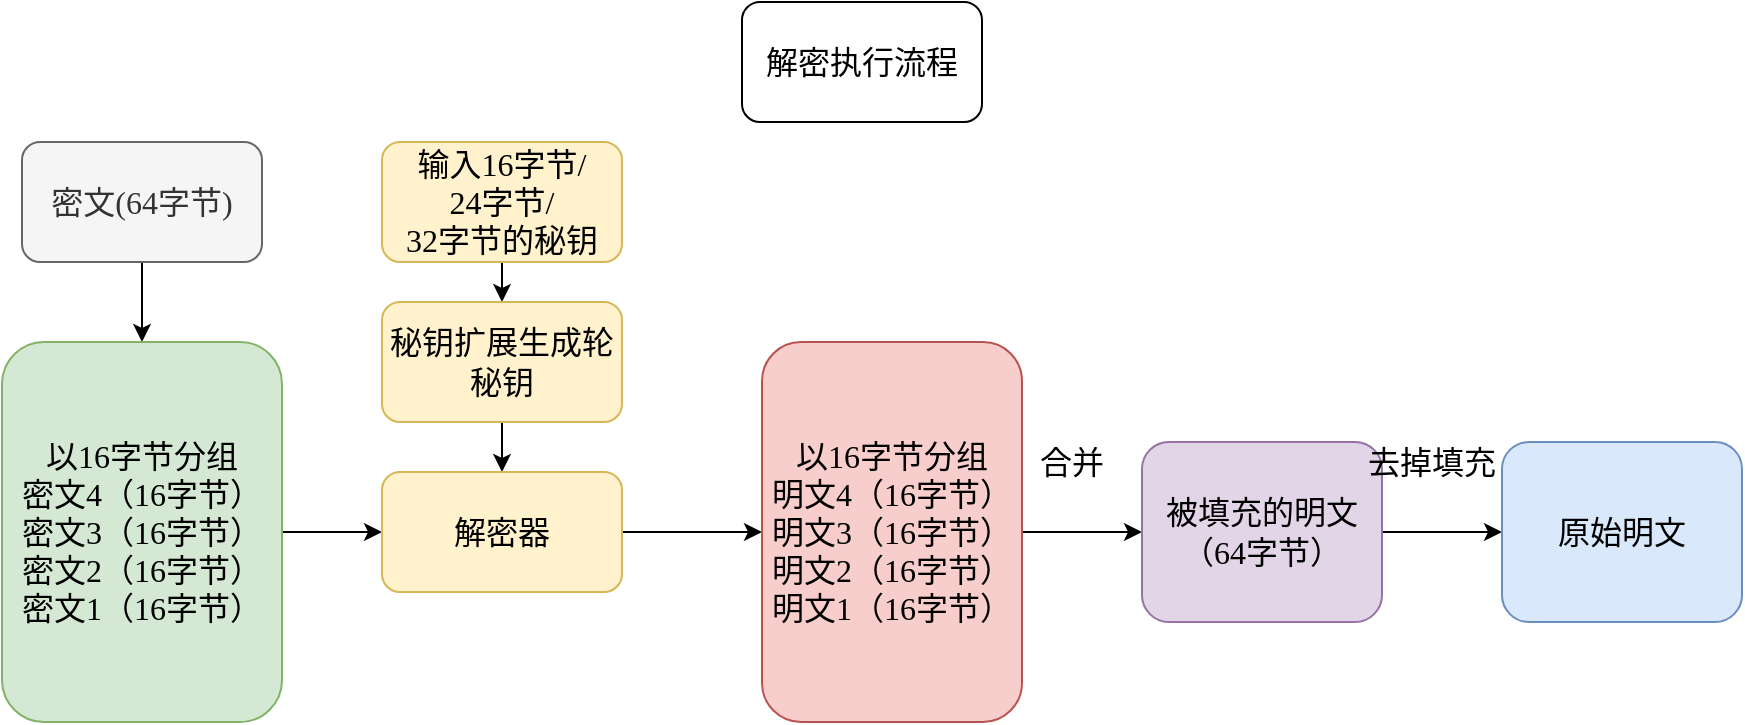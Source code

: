 <mxfile version="22.0.0" type="github" pages="6">
  <diagram name="解密执行流程" id="6lwzDt5sOqsOajupkuDT">
    <mxGraphModel dx="1050" dy="625" grid="0" gridSize="10" guides="1" tooltips="1" connect="1" arrows="1" fold="1" page="1" pageScale="1" pageWidth="2336" pageHeight="1654" math="0" shadow="0">
      <root>
        <mxCell id="0" />
        <mxCell id="1" parent="0" />
        <mxCell id="hMAWtQTxfojZrpw6fVfj-1" value="&lt;font style=&quot;font-size: 16px;&quot; face=&quot;Comic Sans MS&quot;&gt;解密执行流程&lt;/font&gt;" style="rounded=1;whiteSpace=wrap;html=1;" vertex="1" parent="1">
          <mxGeometry x="470" y="80" width="120" height="60" as="geometry" />
        </mxCell>
        <mxCell id="hMAWtQTxfojZrpw6fVfj-12" style="edgeStyle=orthogonalEdgeStyle;rounded=0;orthogonalLoop=1;jettySize=auto;html=1;exitX=0.5;exitY=1;exitDx=0;exitDy=0;entryX=0.5;entryY=0;entryDx=0;entryDy=0;fontSize=16;fontFamily=Comic Sans MS;" edge="1" parent="1" source="hMAWtQTxfojZrpw6fVfj-2" target="hMAWtQTxfojZrpw6fVfj-3">
          <mxGeometry relative="1" as="geometry" />
        </mxCell>
        <mxCell id="hMAWtQTxfojZrpw6fVfj-2" value="密文(64字节)" style="rounded=1;whiteSpace=wrap;html=1;fontSize=16;fontFamily=Comic Sans MS;fillColor=#f5f5f5;fontColor=#333333;strokeColor=#666666;" vertex="1" parent="1">
          <mxGeometry x="110" y="150" width="120" height="60" as="geometry" />
        </mxCell>
        <mxCell id="hMAWtQTxfojZrpw6fVfj-8" style="edgeStyle=orthogonalEdgeStyle;rounded=0;orthogonalLoop=1;jettySize=auto;html=1;exitX=1;exitY=0.5;exitDx=0;exitDy=0;entryX=0;entryY=0.5;entryDx=0;entryDy=0;fontSize=16;fontFamily=Comic Sans MS;" edge="1" parent="1" source="hMAWtQTxfojZrpw6fVfj-3" target="hMAWtQTxfojZrpw6fVfj-6">
          <mxGeometry relative="1" as="geometry" />
        </mxCell>
        <mxCell id="hMAWtQTxfojZrpw6fVfj-3" value="以16字节分组&lt;br style=&quot;font-size: 16px;&quot;&gt;密文4（16字节）&lt;br style=&quot;font-size: 16px;&quot;&gt;密文3（16字节）&lt;br style=&quot;font-size: 16px;&quot;&gt;密文2（16字节）&lt;br style=&quot;font-size: 16px;&quot;&gt;密文1（16字节）" style="rounded=1;whiteSpace=wrap;html=1;fontSize=16;fontFamily=Comic Sans MS;fillColor=#d5e8d4;strokeColor=#82b366;" vertex="1" parent="1">
          <mxGeometry x="100" y="250" width="140" height="190" as="geometry" />
        </mxCell>
        <mxCell id="hMAWtQTxfojZrpw6fVfj-10" style="edgeStyle=orthogonalEdgeStyle;rounded=0;orthogonalLoop=1;jettySize=auto;html=1;exitX=0.5;exitY=1;exitDx=0;exitDy=0;entryX=0.5;entryY=0;entryDx=0;entryDy=0;fontSize=16;fontFamily=Comic Sans MS;" edge="1" parent="1" source="hMAWtQTxfojZrpw6fVfj-4" target="hMAWtQTxfojZrpw6fVfj-5">
          <mxGeometry relative="1" as="geometry" />
        </mxCell>
        <mxCell id="hMAWtQTxfojZrpw6fVfj-4" value="输入16字节/&lt;br style=&quot;font-size: 16px;&quot;&gt;24字节/&lt;br style=&quot;font-size: 16px;&quot;&gt;32字节的秘钥" style="rounded=1;whiteSpace=wrap;html=1;fontSize=16;fontFamily=Comic Sans MS;fillColor=#fff2cc;strokeColor=#d6b656;" vertex="1" parent="1">
          <mxGeometry x="290" y="150" width="120" height="60" as="geometry" />
        </mxCell>
        <mxCell id="hMAWtQTxfojZrpw6fVfj-11" style="edgeStyle=orthogonalEdgeStyle;rounded=0;orthogonalLoop=1;jettySize=auto;html=1;exitX=0.5;exitY=1;exitDx=0;exitDy=0;entryX=0.5;entryY=0;entryDx=0;entryDy=0;fontSize=16;fontFamily=Comic Sans MS;" edge="1" parent="1" source="hMAWtQTxfojZrpw6fVfj-5" target="hMAWtQTxfojZrpw6fVfj-6">
          <mxGeometry relative="1" as="geometry" />
        </mxCell>
        <mxCell id="hMAWtQTxfojZrpw6fVfj-5" value="秘钥扩展生成轮秘钥" style="rounded=1;whiteSpace=wrap;html=1;fontSize=16;fontFamily=Comic Sans MS;fillColor=#fff2cc;strokeColor=#d6b656;" vertex="1" parent="1">
          <mxGeometry x="290" y="230" width="120" height="60" as="geometry" />
        </mxCell>
        <mxCell id="hMAWtQTxfojZrpw6fVfj-9" style="edgeStyle=orthogonalEdgeStyle;rounded=0;orthogonalLoop=1;jettySize=auto;html=1;exitX=1;exitY=0.5;exitDx=0;exitDy=0;entryX=0;entryY=0.5;entryDx=0;entryDy=0;fontSize=16;fontFamily=Comic Sans MS;" edge="1" parent="1" source="hMAWtQTxfojZrpw6fVfj-6" target="hMAWtQTxfojZrpw6fVfj-7">
          <mxGeometry relative="1" as="geometry" />
        </mxCell>
        <mxCell id="hMAWtQTxfojZrpw6fVfj-6" value="解密器" style="rounded=1;whiteSpace=wrap;html=1;fontSize=16;fontFamily=Comic Sans MS;fillColor=#fff2cc;strokeColor=#d6b656;" vertex="1" parent="1">
          <mxGeometry x="290" y="315" width="120" height="60" as="geometry" />
        </mxCell>
        <mxCell id="hMAWtQTxfojZrpw6fVfj-14" style="edgeStyle=orthogonalEdgeStyle;rounded=0;orthogonalLoop=1;jettySize=auto;html=1;exitX=1;exitY=0.5;exitDx=0;exitDy=0;entryX=0;entryY=0.5;entryDx=0;entryDy=0;fontSize=16;fontFamily=Comic Sans MS;" edge="1" parent="1" source="hMAWtQTxfojZrpw6fVfj-7" target="hMAWtQTxfojZrpw6fVfj-13">
          <mxGeometry relative="1" as="geometry" />
        </mxCell>
        <mxCell id="hMAWtQTxfojZrpw6fVfj-7" value="以16字节分组&lt;br style=&quot;font-size: 16px;&quot;&gt;明文4（16字节）&lt;br style=&quot;font-size: 16px;&quot;&gt;明文3（16字节）&lt;br style=&quot;font-size: 16px;&quot;&gt;明文2（16字节）&lt;br style=&quot;font-size: 16px;&quot;&gt;明文1（16字节）" style="rounded=1;whiteSpace=wrap;html=1;fontSize=16;fontFamily=Comic Sans MS;fillColor=#f8cecc;strokeColor=#b85450;" vertex="1" parent="1">
          <mxGeometry x="480" y="250" width="130" height="190" as="geometry" />
        </mxCell>
        <mxCell id="hMAWtQTxfojZrpw6fVfj-17" style="edgeStyle=orthogonalEdgeStyle;rounded=0;orthogonalLoop=1;jettySize=auto;html=1;exitX=1;exitY=0.5;exitDx=0;exitDy=0;fontSize=16;fontFamily=Comic Sans MS;" edge="1" parent="1" source="hMAWtQTxfojZrpw6fVfj-13" target="hMAWtQTxfojZrpw6fVfj-16">
          <mxGeometry relative="1" as="geometry" />
        </mxCell>
        <mxCell id="hMAWtQTxfojZrpw6fVfj-13" value="被填充的明文&lt;br style=&quot;font-size: 16px;&quot;&gt;（64字节）" style="rounded=1;whiteSpace=wrap;html=1;fontSize=16;fontFamily=Comic Sans MS;fillColor=#e1d5e7;strokeColor=#9673a6;" vertex="1" parent="1">
          <mxGeometry x="670" y="300" width="120" height="90" as="geometry" />
        </mxCell>
        <mxCell id="hMAWtQTxfojZrpw6fVfj-15" value="&lt;font style=&quot;font-size: 16px;&quot;&gt;合并&lt;/font&gt;" style="rounded=1;whiteSpace=wrap;html=1;fillColor=none;strokeColor=none;fontSize=16;fontFamily=Comic Sans MS;" vertex="1" parent="1">
          <mxGeometry x="600" y="280" width="70" height="60" as="geometry" />
        </mxCell>
        <mxCell id="hMAWtQTxfojZrpw6fVfj-16" value="原始明文" style="rounded=1;whiteSpace=wrap;html=1;fontSize=16;fontFamily=Comic Sans MS;fillColor=#dae8fc;strokeColor=#6c8ebf;" vertex="1" parent="1">
          <mxGeometry x="850" y="300" width="120" height="90" as="geometry" />
        </mxCell>
        <mxCell id="hMAWtQTxfojZrpw6fVfj-18" value="&lt;font style=&quot;font-size: 16px;&quot;&gt;去掉填充&lt;/font&gt;" style="rounded=1;whiteSpace=wrap;html=1;fillColor=none;strokeColor=none;fontSize=16;fontFamily=Comic Sans MS;" vertex="1" parent="1">
          <mxGeometry x="780" y="280" width="70" height="60" as="geometry" />
        </mxCell>
      </root>
    </mxGraphModel>
  </diagram>
  <diagram id="JZS-SM4q72S8JPwp6gw9" name="解密器执行流程">
    <mxGraphModel dx="1050" dy="625" grid="0" gridSize="10" guides="1" tooltips="1" connect="1" arrows="1" fold="1" page="1" pageScale="1" pageWidth="2336" pageHeight="1654" math="0" shadow="0">
      <root>
        <mxCell id="0" />
        <mxCell id="1" parent="0" />
        <mxCell id="WcqbmekxnH1wrPVhteIT-1" value="&lt;font style=&quot;font-size: 16px;&quot; face=&quot;Comic Sans MS&quot;&gt;解密器流程&lt;/font&gt;" style="rounded=1;whiteSpace=wrap;html=1;" vertex="1" parent="1">
          <mxGeometry x="352" y="66" width="120" height="60" as="geometry" />
        </mxCell>
        <mxCell id="dPeDter8BWofOEwpozKm-10" style="edgeStyle=orthogonalEdgeStyle;rounded=0;orthogonalLoop=1;jettySize=auto;html=1;exitX=0.5;exitY=1;exitDx=0;exitDy=0;entryX=0;entryY=0.5;entryDx=0;entryDy=0;" edge="1" parent="1" source="dPeDter8BWofOEwpozKm-2" target="dPeDter8BWofOEwpozKm-3">
          <mxGeometry relative="1" as="geometry">
            <Array as="points">
              <mxPoint x="170" y="220" />
              <mxPoint x="137" y="220" />
              <mxPoint x="137" y="345" />
            </Array>
          </mxGeometry>
        </mxCell>
        <mxCell id="dPeDter8BWofOEwpozKm-2" value="密文" style="rounded=1;whiteSpace=wrap;html=1;fontSize=16;fontFamily=Comic Sans MS;fillColor=#f5f5f5;fontColor=#333333;strokeColor=#666666;" vertex="1" parent="1">
          <mxGeometry x="110" y="150" width="120" height="60" as="geometry" />
        </mxCell>
        <mxCell id="dPeDter8BWofOEwpozKm-7" style="edgeStyle=orthogonalEdgeStyle;rounded=0;orthogonalLoop=1;jettySize=auto;html=1;exitX=0.5;exitY=1;exitDx=0;exitDy=0;" edge="1" parent="1" source="dPeDter8BWofOEwpozKm-3" target="dPeDter8BWofOEwpozKm-5">
          <mxGeometry relative="1" as="geometry" />
        </mxCell>
        <mxCell id="dPeDter8BWofOEwpozKm-3" value="轮密钥加&lt;br&gt;逆列混淆&lt;br&gt;（第一次循环不执行）&lt;br&gt;逆行位移&lt;br&gt;逆字节代换" style="rounded=1;whiteSpace=wrap;html=1;fontSize=16;fontFamily=Comic Sans MS;fillColor=#d5e8d4;strokeColor=#82b366;" vertex="1" parent="1">
          <mxGeometry x="157" y="250" width="162" height="190" as="geometry" />
        </mxCell>
        <mxCell id="dPeDter8BWofOEwpozKm-11" style="edgeStyle=orthogonalEdgeStyle;rounded=0;orthogonalLoop=1;jettySize=auto;html=1;exitX=0.5;exitY=1;exitDx=0;exitDy=0;entryX=0;entryY=0.5;entryDx=0;entryDy=0;" edge="1" parent="1" source="dPeDter8BWofOEwpozKm-4" target="dPeDter8BWofOEwpozKm-3">
          <mxGeometry relative="1" as="geometry">
            <mxPoint x="154.8" y="347.6" as="targetPoint" />
            <Array as="points">
              <mxPoint x="324" y="220" />
              <mxPoint x="137" y="220" />
              <mxPoint x="137" y="345" />
            </Array>
          </mxGeometry>
        </mxCell>
        <mxCell id="dPeDter8BWofOEwpozKm-4" value="轮秘钥" style="rounded=1;whiteSpace=wrap;html=1;fontSize=16;fontFamily=Comic Sans MS;fillColor=#f5f5f5;fontColor=#333333;strokeColor=#666666;" vertex="1" parent="1">
          <mxGeometry x="264" y="150" width="120" height="60" as="geometry" />
        </mxCell>
        <mxCell id="dPeDter8BWofOEwpozKm-13" style="edgeStyle=orthogonalEdgeStyle;rounded=0;orthogonalLoop=1;jettySize=auto;html=1;exitX=0.5;exitY=1;exitDx=0;exitDy=0;entryX=0.5;entryY=0;entryDx=0;entryDy=0;" edge="1" parent="1" source="dPeDter8BWofOEwpozKm-5" target="dPeDter8BWofOEwpozKm-12">
          <mxGeometry relative="1" as="geometry" />
        </mxCell>
        <mxCell id="dPeDter8BWofOEwpozKm-5" value="轮秘钥加（第0轮）" style="rounded=1;whiteSpace=wrap;html=1;fontSize=16;fontFamily=Comic Sans MS;fillColor=#f5f5f5;fontColor=#333333;strokeColor=#666666;" vertex="1" parent="1">
          <mxGeometry x="419" y="315" width="164" height="60" as="geometry" />
        </mxCell>
        <mxCell id="dPeDter8BWofOEwpozKm-8" style="edgeStyle=orthogonalEdgeStyle;rounded=0;orthogonalLoop=1;jettySize=auto;html=1;exitX=1;exitY=0.5;exitDx=0;exitDy=0;entryX=0.5;entryY=0;entryDx=0;entryDy=0;" edge="1" parent="1" source="dPeDter8BWofOEwpozKm-3" target="dPeDter8BWofOEwpozKm-3">
          <mxGeometry relative="1" as="geometry">
            <Array as="points">
              <mxPoint x="339" y="345" />
              <mxPoint x="339" y="237" />
              <mxPoint x="238" y="237" />
            </Array>
          </mxGeometry>
        </mxCell>
        <mxCell id="dPeDter8BWofOEwpozKm-9" value="循环N次" style="edgeLabel;html=1;align=center;verticalAlign=middle;resizable=0;points=[];fontSize=16;" vertex="1" connectable="0" parent="dPeDter8BWofOEwpozKm-8">
          <mxGeometry x="-0.083" relative="1" as="geometry">
            <mxPoint x="15" y="22" as="offset" />
          </mxGeometry>
        </mxCell>
        <mxCell id="dPeDter8BWofOEwpozKm-12" value="明文" style="rounded=1;whiteSpace=wrap;html=1;fontSize=16;fontFamily=Comic Sans MS;fillColor=#f5f5f5;fontColor=#333333;strokeColor=#666666;" vertex="1" parent="1">
          <mxGeometry x="454.5" y="400" width="93" height="60" as="geometry" />
        </mxCell>
      </root>
    </mxGraphModel>
  </diagram>
  <diagram id="H8R0isfB5nEgvjFgPRQb" name="解密逆行位移">
    <mxGraphModel dx="1050" dy="625" grid="0" gridSize="10" guides="1" tooltips="1" connect="1" arrows="1" fold="1" page="1" pageScale="1" pageWidth="2336" pageHeight="1654" math="0" shadow="0">
      <root>
        <mxCell id="0" />
        <mxCell id="1" parent="0" />
        <mxCell id="m-btufXmuu4Oji8zk92c-1" value="" style="shape=table;startSize=0;container=1;collapsible=0;childLayout=tableLayout;fontFamily=Comic Sans MS;fontSize=16;fillColor=#f5f5f5;fontColor=#333333;strokeColor=#666666;top=1;bottom=1;left=1;right=1;" vertex="1" parent="1">
          <mxGeometry x="100" y="160" width="260" height="200" as="geometry" />
        </mxCell>
        <mxCell id="m-btufXmuu4Oji8zk92c-2" value="" style="shape=tableRow;horizontal=0;startSize=0;swimlaneHead=0;swimlaneBody=0;strokeColor=#666666;top=1;left=1;bottom=1;right=1;collapsible=0;dropTarget=0;fillColor=#f5f5f5;points=[[0,0.5],[1,0.5]];portConstraint=eastwest;fontFamily=Comic Sans MS;fontSize=16;fontColor=#333333;" vertex="1" parent="m-btufXmuu4Oji8zk92c-1">
          <mxGeometry width="260" height="50" as="geometry" />
        </mxCell>
        <mxCell id="m-btufXmuu4Oji8zk92c-3" value="3B" style="shape=partialRectangle;html=1;whiteSpace=wrap;connectable=0;strokeColor=#666666;overflow=hidden;fillColor=#f5f5f5;top=1;left=1;bottom=1;right=1;pointerEvents=1;fontFamily=Comic Sans MS;fontSize=16;fontColor=#333333;" vertex="1" parent="m-btufXmuu4Oji8zk92c-2">
          <mxGeometry width="65" height="50" as="geometry">
            <mxRectangle width="65" height="50" as="alternateBounds" />
          </mxGeometry>
        </mxCell>
        <mxCell id="m-btufXmuu4Oji8zk92c-4" value="02" style="shape=partialRectangle;html=1;whiteSpace=wrap;connectable=0;strokeColor=#666666;overflow=hidden;fillColor=#f5f5f5;top=1;left=1;bottom=1;right=1;pointerEvents=1;fontFamily=Comic Sans MS;fontSize=16;fontColor=#333333;" vertex="1" parent="m-btufXmuu4Oji8zk92c-2">
          <mxGeometry x="65" width="65" height="50" as="geometry">
            <mxRectangle width="65" height="50" as="alternateBounds" />
          </mxGeometry>
        </mxCell>
        <mxCell id="m-btufXmuu4Oji8zk92c-5" value="21" style="shape=partialRectangle;html=1;whiteSpace=wrap;connectable=0;strokeColor=#666666;overflow=hidden;fillColor=#f5f5f5;top=1;left=1;bottom=1;right=1;pointerEvents=1;fontFamily=Comic Sans MS;fontSize=16;fontColor=#333333;" vertex="1" parent="m-btufXmuu4Oji8zk92c-2">
          <mxGeometry x="130" width="65" height="50" as="geometry">
            <mxRectangle width="65" height="50" as="alternateBounds" />
          </mxGeometry>
        </mxCell>
        <mxCell id="m-btufXmuu4Oji8zk92c-6" value="27" style="shape=partialRectangle;html=1;whiteSpace=wrap;connectable=0;strokeColor=#666666;overflow=hidden;fillColor=#f5f5f5;top=1;left=1;bottom=1;right=1;pointerEvents=1;fontFamily=Comic Sans MS;fontSize=16;fontColor=#333333;" vertex="1" parent="m-btufXmuu4Oji8zk92c-2">
          <mxGeometry x="195" width="65" height="50" as="geometry">
            <mxRectangle width="65" height="50" as="alternateBounds" />
          </mxGeometry>
        </mxCell>
        <mxCell id="m-btufXmuu4Oji8zk92c-7" value="" style="shape=tableRow;horizontal=0;startSize=0;swimlaneHead=0;swimlaneBody=0;strokeColor=#666666;top=1;left=1;bottom=1;right=1;collapsible=0;dropTarget=0;fillColor=#f5f5f5;points=[[0,0.5],[1,0.5]];portConstraint=eastwest;fontFamily=Comic Sans MS;fontSize=16;fontColor=#333333;" vertex="1" parent="m-btufXmuu4Oji8zk92c-1">
          <mxGeometry y="50" width="260" height="50" as="geometry" />
        </mxCell>
        <mxCell id="m-btufXmuu4Oji8zk92c-8" value="85" style="shape=partialRectangle;html=1;whiteSpace=wrap;connectable=0;strokeColor=#666666;overflow=hidden;fillColor=#f5f5f5;top=1;left=1;bottom=1;right=1;pointerEvents=1;fontFamily=Comic Sans MS;fontSize=16;fontColor=#333333;" vertex="1" parent="m-btufXmuu4Oji8zk92c-7">
          <mxGeometry width="65" height="50" as="geometry">
            <mxRectangle width="65" height="50" as="alternateBounds" />
          </mxGeometry>
        </mxCell>
        <mxCell id="m-btufXmuu4Oji8zk92c-9" value="F7" style="shape=partialRectangle;html=1;whiteSpace=wrap;connectable=0;strokeColor=#666666;overflow=hidden;fillColor=#f5f5f5;top=1;left=1;bottom=1;right=1;pointerEvents=1;fontFamily=Comic Sans MS;fontSize=16;fontColor=#333333;" vertex="1" parent="m-btufXmuu4Oji8zk92c-7">
          <mxGeometry x="65" width="65" height="50" as="geometry">
            <mxRectangle width="65" height="50" as="alternateBounds" />
          </mxGeometry>
        </mxCell>
        <mxCell id="m-btufXmuu4Oji8zk92c-10" value="33" style="shape=partialRectangle;html=1;whiteSpace=wrap;connectable=0;strokeColor=#666666;overflow=hidden;fillColor=#f5f5f5;top=1;left=1;bottom=1;right=1;pointerEvents=1;fontFamily=Comic Sans MS;fontSize=16;fontColor=#333333;" vertex="1" parent="m-btufXmuu4Oji8zk92c-7">
          <mxGeometry x="130" width="65" height="50" as="geometry">
            <mxRectangle width="65" height="50" as="alternateBounds" />
          </mxGeometry>
        </mxCell>
        <mxCell id="m-btufXmuu4Oji8zk92c-11" value="B2" style="shape=partialRectangle;html=1;whiteSpace=wrap;connectable=0;strokeColor=#666666;overflow=hidden;fillColor=#f5f5f5;top=1;left=1;bottom=1;right=1;pointerEvents=1;fontFamily=Comic Sans MS;fontSize=16;fontColor=#333333;" vertex="1" parent="m-btufXmuu4Oji8zk92c-7">
          <mxGeometry x="195" width="65" height="50" as="geometry">
            <mxRectangle width="65" height="50" as="alternateBounds" />
          </mxGeometry>
        </mxCell>
        <mxCell id="m-btufXmuu4Oji8zk92c-12" value="" style="shape=tableRow;horizontal=0;startSize=0;swimlaneHead=0;swimlaneBody=0;strokeColor=#666666;top=1;left=1;bottom=1;right=1;collapsible=0;dropTarget=0;fillColor=#f5f5f5;points=[[0,0.5],[1,0.5]];portConstraint=eastwest;fontFamily=Comic Sans MS;fontSize=16;fontColor=#333333;" vertex="1" parent="m-btufXmuu4Oji8zk92c-1">
          <mxGeometry y="100" width="260" height="50" as="geometry" />
        </mxCell>
        <mxCell id="m-btufXmuu4Oji8zk92c-13" value="A8" style="shape=partialRectangle;html=1;whiteSpace=wrap;connectable=0;strokeColor=#666666;overflow=hidden;fillColor=#f5f5f5;top=1;left=1;bottom=1;right=1;pointerEvents=1;fontFamily=Comic Sans MS;fontSize=16;fontColor=#333333;" vertex="1" parent="m-btufXmuu4Oji8zk92c-12">
          <mxGeometry width="65" height="50" as="geometry">
            <mxRectangle width="65" height="50" as="alternateBounds" />
          </mxGeometry>
        </mxCell>
        <mxCell id="m-btufXmuu4Oji8zk92c-14" value="53" style="shape=partialRectangle;html=1;whiteSpace=wrap;connectable=0;strokeColor=#666666;overflow=hidden;fillColor=#f5f5f5;top=1;left=1;bottom=1;right=1;pointerEvents=1;fontFamily=Comic Sans MS;fontSize=16;fontColor=#333333;" vertex="1" parent="m-btufXmuu4Oji8zk92c-12">
          <mxGeometry x="65" width="65" height="50" as="geometry">
            <mxRectangle width="65" height="50" as="alternateBounds" />
          </mxGeometry>
        </mxCell>
        <mxCell id="m-btufXmuu4Oji8zk92c-15" value="A8" style="shape=partialRectangle;html=1;whiteSpace=wrap;connectable=0;strokeColor=#666666;overflow=hidden;fillColor=#f5f5f5;top=1;left=1;bottom=1;right=1;pointerEvents=1;fontFamily=Comic Sans MS;fontSize=16;fontColor=#333333;" vertex="1" parent="m-btufXmuu4Oji8zk92c-12">
          <mxGeometry x="130" width="65" height="50" as="geometry">
            <mxRectangle width="65" height="50" as="alternateBounds" />
          </mxGeometry>
        </mxCell>
        <mxCell id="m-btufXmuu4Oji8zk92c-16" value="75" style="shape=partialRectangle;html=1;whiteSpace=wrap;connectable=0;strokeColor=#666666;overflow=hidden;fillColor=#f5f5f5;top=1;left=1;bottom=1;right=1;pointerEvents=1;fontFamily=Comic Sans MS;fontSize=16;fontColor=#333333;" vertex="1" parent="m-btufXmuu4Oji8zk92c-12">
          <mxGeometry x="195" width="65" height="50" as="geometry">
            <mxRectangle width="65" height="50" as="alternateBounds" />
          </mxGeometry>
        </mxCell>
        <mxCell id="m-btufXmuu4Oji8zk92c-17" value="" style="shape=tableRow;horizontal=0;startSize=0;swimlaneHead=0;swimlaneBody=0;strokeColor=#666666;top=1;left=1;bottom=1;right=1;collapsible=0;dropTarget=0;fillColor=#f5f5f5;points=[[0,0.5],[1,0.5]];portConstraint=eastwest;fontFamily=Comic Sans MS;fontSize=16;fontColor=#333333;" vertex="1" parent="m-btufXmuu4Oji8zk92c-1">
          <mxGeometry y="150" width="260" height="50" as="geometry" />
        </mxCell>
        <mxCell id="m-btufXmuu4Oji8zk92c-18" value="45" style="shape=partialRectangle;html=1;whiteSpace=wrap;connectable=0;strokeColor=#666666;overflow=hidden;fillColor=#f5f5f5;top=1;left=1;bottom=1;right=1;pointerEvents=1;fontFamily=Comic Sans MS;fontSize=16;fontColor=#333333;" vertex="1" parent="m-btufXmuu4Oji8zk92c-17">
          <mxGeometry width="65" height="50" as="geometry">
            <mxRectangle width="65" height="50" as="alternateBounds" />
          </mxGeometry>
        </mxCell>
        <mxCell id="m-btufXmuu4Oji8zk92c-19" value="85" style="shape=partialRectangle;html=1;whiteSpace=wrap;connectable=0;strokeColor=#666666;overflow=hidden;fillColor=#f5f5f5;top=1;left=1;bottom=1;right=1;pointerEvents=1;fontFamily=Comic Sans MS;fontSize=16;fontColor=#333333;" vertex="1" parent="m-btufXmuu4Oji8zk92c-17">
          <mxGeometry x="65" width="65" height="50" as="geometry">
            <mxRectangle width="65" height="50" as="alternateBounds" />
          </mxGeometry>
        </mxCell>
        <mxCell id="m-btufXmuu4Oji8zk92c-20" value="D8" style="shape=partialRectangle;html=1;whiteSpace=wrap;connectable=0;strokeColor=#666666;overflow=hidden;fillColor=#f5f5f5;top=1;left=1;bottom=1;right=1;pointerEvents=1;fontFamily=Comic Sans MS;fontSize=16;fontColor=#333333;" vertex="1" parent="m-btufXmuu4Oji8zk92c-17">
          <mxGeometry x="130" width="65" height="50" as="geometry">
            <mxRectangle width="65" height="50" as="alternateBounds" />
          </mxGeometry>
        </mxCell>
        <mxCell id="m-btufXmuu4Oji8zk92c-21" value="B7" style="shape=partialRectangle;html=1;whiteSpace=wrap;connectable=0;strokeColor=#666666;overflow=hidden;fillColor=#f5f5f5;top=1;left=1;bottom=1;right=1;pointerEvents=1;fontFamily=Comic Sans MS;fontSize=16;fontColor=#333333;" vertex="1" parent="m-btufXmuu4Oji8zk92c-17">
          <mxGeometry x="195" width="65" height="50" as="geometry">
            <mxRectangle width="65" height="50" as="alternateBounds" />
          </mxGeometry>
        </mxCell>
        <mxCell id="m-btufXmuu4Oji8zk92c-22" value="" style="shape=table;startSize=0;container=1;collapsible=0;childLayout=tableLayout;fontFamily=Comic Sans MS;fontSize=16;fillColor=#d5e8d4;strokeColor=#82b366;top=1;bottom=1;left=1;right=1;" vertex="1" parent="1">
          <mxGeometry x="640" y="160" width="260" height="200" as="geometry" />
        </mxCell>
        <mxCell id="m-btufXmuu4Oji8zk92c-23" value="" style="shape=tableRow;horizontal=0;startSize=0;swimlaneHead=0;swimlaneBody=0;strokeColor=#82b366;top=1;left=1;bottom=1;right=1;collapsible=0;dropTarget=0;fillColor=#d5e8d4;points=[[0,0.5],[1,0.5]];portConstraint=eastwest;fontFamily=Comic Sans MS;fontSize=16;" vertex="1" parent="m-btufXmuu4Oji8zk92c-22">
          <mxGeometry width="260" height="50" as="geometry" />
        </mxCell>
        <mxCell id="m-btufXmuu4Oji8zk92c-24" value="3B" style="shape=partialRectangle;html=1;whiteSpace=wrap;connectable=0;strokeColor=#82b366;overflow=hidden;fillColor=#d5e8d4;top=1;left=1;bottom=1;right=1;pointerEvents=1;fontFamily=Comic Sans MS;fontSize=16;" vertex="1" parent="m-btufXmuu4Oji8zk92c-23">
          <mxGeometry width="65" height="50" as="geometry">
            <mxRectangle width="65" height="50" as="alternateBounds" />
          </mxGeometry>
        </mxCell>
        <mxCell id="m-btufXmuu4Oji8zk92c-25" value="02" style="shape=partialRectangle;html=1;whiteSpace=wrap;connectable=0;strokeColor=#82b366;overflow=hidden;fillColor=#d5e8d4;top=1;left=1;bottom=1;right=1;pointerEvents=1;fontFamily=Comic Sans MS;fontSize=16;" vertex="1" parent="m-btufXmuu4Oji8zk92c-23">
          <mxGeometry x="65" width="65" height="50" as="geometry">
            <mxRectangle width="65" height="50" as="alternateBounds" />
          </mxGeometry>
        </mxCell>
        <mxCell id="m-btufXmuu4Oji8zk92c-26" value="21" style="shape=partialRectangle;html=1;whiteSpace=wrap;connectable=0;strokeColor=#82b366;overflow=hidden;fillColor=#d5e8d4;top=1;left=1;bottom=1;right=1;pointerEvents=1;fontFamily=Comic Sans MS;fontSize=16;" vertex="1" parent="m-btufXmuu4Oji8zk92c-23">
          <mxGeometry x="130" width="65" height="50" as="geometry">
            <mxRectangle width="65" height="50" as="alternateBounds" />
          </mxGeometry>
        </mxCell>
        <mxCell id="m-btufXmuu4Oji8zk92c-27" value="27" style="shape=partialRectangle;html=1;whiteSpace=wrap;connectable=0;strokeColor=#82b366;overflow=hidden;fillColor=#d5e8d4;top=1;left=1;bottom=1;right=1;pointerEvents=1;fontFamily=Comic Sans MS;fontSize=16;" vertex="1" parent="m-btufXmuu4Oji8zk92c-23">
          <mxGeometry x="195" width="65" height="50" as="geometry">
            <mxRectangle width="65" height="50" as="alternateBounds" />
          </mxGeometry>
        </mxCell>
        <mxCell id="m-btufXmuu4Oji8zk92c-28" value="" style="shape=tableRow;horizontal=0;startSize=0;swimlaneHead=0;swimlaneBody=0;strokeColor=#82b366;top=1;left=1;bottom=1;right=1;collapsible=0;dropTarget=0;fillColor=#d5e8d4;points=[[0,0.5],[1,0.5]];portConstraint=eastwest;fontFamily=Comic Sans MS;fontSize=16;" vertex="1" parent="m-btufXmuu4Oji8zk92c-22">
          <mxGeometry y="50" width="260" height="50" as="geometry" />
        </mxCell>
        <mxCell id="m-btufXmuu4Oji8zk92c-29" value="B2" style="shape=partialRectangle;html=1;whiteSpace=wrap;connectable=0;strokeColor=#82b366;overflow=hidden;fillColor=#d5e8d4;top=1;left=1;bottom=1;right=1;pointerEvents=1;fontFamily=Comic Sans MS;fontSize=16;" vertex="1" parent="m-btufXmuu4Oji8zk92c-28">
          <mxGeometry width="65" height="50" as="geometry">
            <mxRectangle width="65" height="50" as="alternateBounds" />
          </mxGeometry>
        </mxCell>
        <mxCell id="m-btufXmuu4Oji8zk92c-30" value="85" style="shape=partialRectangle;html=1;whiteSpace=wrap;connectable=0;strokeColor=#82b366;overflow=hidden;fillColor=#d5e8d4;top=1;left=1;bottom=1;right=1;pointerEvents=1;fontFamily=Comic Sans MS;fontSize=16;" vertex="1" parent="m-btufXmuu4Oji8zk92c-28">
          <mxGeometry x="65" width="65" height="50" as="geometry">
            <mxRectangle width="65" height="50" as="alternateBounds" />
          </mxGeometry>
        </mxCell>
        <mxCell id="m-btufXmuu4Oji8zk92c-31" value="F7" style="shape=partialRectangle;html=1;whiteSpace=wrap;connectable=0;strokeColor=#82b366;overflow=hidden;fillColor=#d5e8d4;top=1;left=1;bottom=1;right=1;pointerEvents=1;fontFamily=Comic Sans MS;fontSize=16;" vertex="1" parent="m-btufXmuu4Oji8zk92c-28">
          <mxGeometry x="130" width="65" height="50" as="geometry">
            <mxRectangle width="65" height="50" as="alternateBounds" />
          </mxGeometry>
        </mxCell>
        <mxCell id="m-btufXmuu4Oji8zk92c-32" value="33" style="shape=partialRectangle;html=1;whiteSpace=wrap;connectable=0;strokeColor=#82b366;overflow=hidden;fillColor=#d5e8d4;top=1;left=1;bottom=1;right=1;pointerEvents=1;fontFamily=Comic Sans MS;fontSize=16;" vertex="1" parent="m-btufXmuu4Oji8zk92c-28">
          <mxGeometry x="195" width="65" height="50" as="geometry">
            <mxRectangle width="65" height="50" as="alternateBounds" />
          </mxGeometry>
        </mxCell>
        <mxCell id="m-btufXmuu4Oji8zk92c-33" value="" style="shape=tableRow;horizontal=0;startSize=0;swimlaneHead=0;swimlaneBody=0;strokeColor=#82b366;top=1;left=1;bottom=1;right=1;collapsible=0;dropTarget=0;fillColor=#d5e8d4;points=[[0,0.5],[1,0.5]];portConstraint=eastwest;fontFamily=Comic Sans MS;fontSize=16;" vertex="1" parent="m-btufXmuu4Oji8zk92c-22">
          <mxGeometry y="100" width="260" height="50" as="geometry" />
        </mxCell>
        <mxCell id="m-btufXmuu4Oji8zk92c-34" value="A8" style="shape=partialRectangle;html=1;whiteSpace=wrap;connectable=0;strokeColor=#82b366;overflow=hidden;fillColor=#d5e8d4;top=1;left=1;bottom=1;right=1;pointerEvents=1;fontFamily=Comic Sans MS;fontSize=16;" vertex="1" parent="m-btufXmuu4Oji8zk92c-33">
          <mxGeometry width="65" height="50" as="geometry">
            <mxRectangle width="65" height="50" as="alternateBounds" />
          </mxGeometry>
        </mxCell>
        <mxCell id="m-btufXmuu4Oji8zk92c-35" value="75" style="shape=partialRectangle;html=1;whiteSpace=wrap;connectable=0;strokeColor=#82b366;overflow=hidden;fillColor=#d5e8d4;top=1;left=1;bottom=1;right=1;pointerEvents=1;fontFamily=Comic Sans MS;fontSize=16;" vertex="1" parent="m-btufXmuu4Oji8zk92c-33">
          <mxGeometry x="65" width="65" height="50" as="geometry">
            <mxRectangle width="65" height="50" as="alternateBounds" />
          </mxGeometry>
        </mxCell>
        <mxCell id="m-btufXmuu4Oji8zk92c-36" value="A8" style="shape=partialRectangle;html=1;whiteSpace=wrap;connectable=0;strokeColor=#82b366;overflow=hidden;fillColor=#d5e8d4;top=1;left=1;bottom=1;right=1;pointerEvents=1;fontFamily=Comic Sans MS;fontSize=16;" vertex="1" parent="m-btufXmuu4Oji8zk92c-33">
          <mxGeometry x="130" width="65" height="50" as="geometry">
            <mxRectangle width="65" height="50" as="alternateBounds" />
          </mxGeometry>
        </mxCell>
        <mxCell id="m-btufXmuu4Oji8zk92c-37" value="53" style="shape=partialRectangle;html=1;whiteSpace=wrap;connectable=0;strokeColor=#82b366;overflow=hidden;fillColor=#d5e8d4;top=1;left=1;bottom=1;right=1;pointerEvents=1;fontFamily=Comic Sans MS;fontSize=16;" vertex="1" parent="m-btufXmuu4Oji8zk92c-33">
          <mxGeometry x="195" width="65" height="50" as="geometry">
            <mxRectangle width="65" height="50" as="alternateBounds" />
          </mxGeometry>
        </mxCell>
        <mxCell id="m-btufXmuu4Oji8zk92c-38" value="" style="shape=tableRow;horizontal=0;startSize=0;swimlaneHead=0;swimlaneBody=0;strokeColor=#82b366;top=1;left=1;bottom=1;right=1;collapsible=0;dropTarget=0;fillColor=#d5e8d4;points=[[0,0.5],[1,0.5]];portConstraint=eastwest;fontFamily=Comic Sans MS;fontSize=16;" vertex="1" parent="m-btufXmuu4Oji8zk92c-22">
          <mxGeometry y="150" width="260" height="50" as="geometry" />
        </mxCell>
        <mxCell id="m-btufXmuu4Oji8zk92c-39" value="85" style="shape=partialRectangle;html=1;whiteSpace=wrap;connectable=0;strokeColor=#82b366;overflow=hidden;fillColor=#d5e8d4;top=1;left=1;bottom=1;right=1;pointerEvents=1;fontFamily=Comic Sans MS;fontSize=16;" vertex="1" parent="m-btufXmuu4Oji8zk92c-38">
          <mxGeometry width="65" height="50" as="geometry">
            <mxRectangle width="65" height="50" as="alternateBounds" />
          </mxGeometry>
        </mxCell>
        <mxCell id="m-btufXmuu4Oji8zk92c-40" value="D8" style="shape=partialRectangle;html=1;whiteSpace=wrap;connectable=0;strokeColor=#82b366;overflow=hidden;fillColor=#d5e8d4;top=1;left=1;bottom=1;right=1;pointerEvents=1;fontFamily=Comic Sans MS;fontSize=16;" vertex="1" parent="m-btufXmuu4Oji8zk92c-38">
          <mxGeometry x="65" width="65" height="50" as="geometry">
            <mxRectangle width="65" height="50" as="alternateBounds" />
          </mxGeometry>
        </mxCell>
        <mxCell id="m-btufXmuu4Oji8zk92c-41" value="B7" style="shape=partialRectangle;html=1;whiteSpace=wrap;connectable=0;strokeColor=#82b366;overflow=hidden;fillColor=#d5e8d4;top=1;left=1;bottom=1;right=1;pointerEvents=1;fontFamily=Comic Sans MS;fontSize=16;" vertex="1" parent="m-btufXmuu4Oji8zk92c-38">
          <mxGeometry x="130" width="65" height="50" as="geometry">
            <mxRectangle width="65" height="50" as="alternateBounds" />
          </mxGeometry>
        </mxCell>
        <mxCell id="m-btufXmuu4Oji8zk92c-42" value="45" style="shape=partialRectangle;html=1;whiteSpace=wrap;connectable=0;strokeColor=#82b366;overflow=hidden;fillColor=#d5e8d4;top=1;left=1;bottom=1;right=1;pointerEvents=1;fontFamily=Comic Sans MS;fontSize=16;" vertex="1" parent="m-btufXmuu4Oji8zk92c-38">
          <mxGeometry x="195" width="65" height="50" as="geometry">
            <mxRectangle width="65" height="50" as="alternateBounds" />
          </mxGeometry>
        </mxCell>
        <mxCell id="m-btufXmuu4Oji8zk92c-43" value="" style="endArrow=classic;html=1;rounded=0;" edge="1" parent="1">
          <mxGeometry width="50" height="50" relative="1" as="geometry">
            <mxPoint x="380" y="260" as="sourcePoint" />
            <mxPoint x="620" y="260" as="targetPoint" />
          </mxGeometry>
        </mxCell>
        <mxCell id="R0W63Ar2mo7NBQYHU-k0-1" value="解密逆行位移" style="rounded=1;whiteSpace=wrap;html=1;fillColor=none;strokeColor=none;fontSize=16;fontFamily=Comic Sans MS;" vertex="1" parent="1">
          <mxGeometry x="430" y="210" width="140" height="60" as="geometry" />
        </mxCell>
        <mxCell id="R0W63Ar2mo7NBQYHU-k0-2" value="" style="shape=table;startSize=0;container=1;collapsible=0;childLayout=tableLayout;fontFamily=Comic Sans MS;fontSize=16;fillColor=#cdeb8b;strokeColor=#36393d;top=1;bottom=1;left=1;right=1;" vertex="1" parent="1">
          <mxGeometry x="100" y="466" width="260" height="200" as="geometry" />
        </mxCell>
        <mxCell id="R0W63Ar2mo7NBQYHU-k0-3" value="" style="shape=tableRow;horizontal=0;startSize=0;swimlaneHead=0;swimlaneBody=0;strokeColor=#36393d;top=1;left=1;bottom=1;right=1;collapsible=0;dropTarget=0;fillColor=#cdeb8b;points=[[0,0.5],[1,0.5]];portConstraint=eastwest;fontFamily=Comic Sans MS;fontSize=16;" vertex="1" parent="R0W63Ar2mo7NBQYHU-k0-2">
          <mxGeometry width="260" height="50" as="geometry" />
        </mxCell>
        <mxCell id="R0W63Ar2mo7NBQYHU-k0-4" value="0E" style="shape=partialRectangle;html=1;whiteSpace=wrap;connectable=0;strokeColor=#36393d;overflow=hidden;fillColor=#cdeb8b;top=1;left=1;bottom=1;right=1;pointerEvents=1;fontFamily=Comic Sans MS;fontSize=16;" vertex="1" parent="R0W63Ar2mo7NBQYHU-k0-3">
          <mxGeometry width="65" height="50" as="geometry">
            <mxRectangle width="65" height="50" as="alternateBounds" />
          </mxGeometry>
        </mxCell>
        <mxCell id="R0W63Ar2mo7NBQYHU-k0-5" value="0B" style="shape=partialRectangle;html=1;whiteSpace=wrap;connectable=0;strokeColor=#36393d;overflow=hidden;fillColor=#cdeb8b;top=1;left=1;bottom=1;right=1;pointerEvents=1;fontFamily=Comic Sans MS;fontSize=16;" vertex="1" parent="R0W63Ar2mo7NBQYHU-k0-3">
          <mxGeometry x="65" width="65" height="50" as="geometry">
            <mxRectangle width="65" height="50" as="alternateBounds" />
          </mxGeometry>
        </mxCell>
        <mxCell id="R0W63Ar2mo7NBQYHU-k0-6" value="0D" style="shape=partialRectangle;html=1;whiteSpace=wrap;connectable=0;strokeColor=#36393d;overflow=hidden;fillColor=#cdeb8b;top=1;left=1;bottom=1;right=1;pointerEvents=1;fontFamily=Comic Sans MS;fontSize=16;" vertex="1" parent="R0W63Ar2mo7NBQYHU-k0-3">
          <mxGeometry x="130" width="65" height="50" as="geometry">
            <mxRectangle width="65" height="50" as="alternateBounds" />
          </mxGeometry>
        </mxCell>
        <mxCell id="R0W63Ar2mo7NBQYHU-k0-7" value="09" style="shape=partialRectangle;html=1;whiteSpace=wrap;connectable=0;strokeColor=#36393d;overflow=hidden;fillColor=#cdeb8b;top=1;left=1;bottom=1;right=1;pointerEvents=1;fontFamily=Comic Sans MS;fontSize=16;" vertex="1" parent="R0W63Ar2mo7NBQYHU-k0-3">
          <mxGeometry x="195" width="65" height="50" as="geometry">
            <mxRectangle width="65" height="50" as="alternateBounds" />
          </mxGeometry>
        </mxCell>
        <mxCell id="R0W63Ar2mo7NBQYHU-k0-8" value="" style="shape=tableRow;horizontal=0;startSize=0;swimlaneHead=0;swimlaneBody=0;strokeColor=#36393d;top=1;left=1;bottom=1;right=1;collapsible=0;dropTarget=0;fillColor=#cdeb8b;points=[[0,0.5],[1,0.5]];portConstraint=eastwest;fontFamily=Comic Sans MS;fontSize=16;" vertex="1" parent="R0W63Ar2mo7NBQYHU-k0-2">
          <mxGeometry y="50" width="260" height="50" as="geometry" />
        </mxCell>
        <mxCell id="R0W63Ar2mo7NBQYHU-k0-9" value="09" style="shape=partialRectangle;html=1;whiteSpace=wrap;connectable=0;strokeColor=#36393d;overflow=hidden;fillColor=#cdeb8b;top=1;left=1;bottom=1;right=1;pointerEvents=1;fontFamily=Comic Sans MS;fontSize=16;" vertex="1" parent="R0W63Ar2mo7NBQYHU-k0-8">
          <mxGeometry width="65" height="50" as="geometry">
            <mxRectangle width="65" height="50" as="alternateBounds" />
          </mxGeometry>
        </mxCell>
        <mxCell id="R0W63Ar2mo7NBQYHU-k0-10" value="0E" style="shape=partialRectangle;html=1;whiteSpace=wrap;connectable=0;strokeColor=#36393d;overflow=hidden;fillColor=#cdeb8b;top=1;left=1;bottom=1;right=1;pointerEvents=1;fontFamily=Comic Sans MS;fontSize=16;" vertex="1" parent="R0W63Ar2mo7NBQYHU-k0-8">
          <mxGeometry x="65" width="65" height="50" as="geometry">
            <mxRectangle width="65" height="50" as="alternateBounds" />
          </mxGeometry>
        </mxCell>
        <mxCell id="R0W63Ar2mo7NBQYHU-k0-11" value="0B" style="shape=partialRectangle;html=1;whiteSpace=wrap;connectable=0;strokeColor=#36393d;overflow=hidden;fillColor=#cdeb8b;top=1;left=1;bottom=1;right=1;pointerEvents=1;fontFamily=Comic Sans MS;fontSize=16;" vertex="1" parent="R0W63Ar2mo7NBQYHU-k0-8">
          <mxGeometry x="130" width="65" height="50" as="geometry">
            <mxRectangle width="65" height="50" as="alternateBounds" />
          </mxGeometry>
        </mxCell>
        <mxCell id="R0W63Ar2mo7NBQYHU-k0-12" value="0D" style="shape=partialRectangle;html=1;whiteSpace=wrap;connectable=0;strokeColor=#36393d;overflow=hidden;fillColor=#cdeb8b;top=1;left=1;bottom=1;right=1;pointerEvents=1;fontFamily=Comic Sans MS;fontSize=16;" vertex="1" parent="R0W63Ar2mo7NBQYHU-k0-8">
          <mxGeometry x="195" width="65" height="50" as="geometry">
            <mxRectangle width="65" height="50" as="alternateBounds" />
          </mxGeometry>
        </mxCell>
        <mxCell id="R0W63Ar2mo7NBQYHU-k0-13" value="" style="shape=tableRow;horizontal=0;startSize=0;swimlaneHead=0;swimlaneBody=0;strokeColor=#36393d;top=1;left=1;bottom=1;right=1;collapsible=0;dropTarget=0;fillColor=#cdeb8b;points=[[0,0.5],[1,0.5]];portConstraint=eastwest;fontFamily=Comic Sans MS;fontSize=16;" vertex="1" parent="R0W63Ar2mo7NBQYHU-k0-2">
          <mxGeometry y="100" width="260" height="50" as="geometry" />
        </mxCell>
        <mxCell id="R0W63Ar2mo7NBQYHU-k0-14" value="0D" style="shape=partialRectangle;html=1;whiteSpace=wrap;connectable=0;strokeColor=#36393d;overflow=hidden;fillColor=#cdeb8b;top=1;left=1;bottom=1;right=1;pointerEvents=1;fontFamily=Comic Sans MS;fontSize=16;" vertex="1" parent="R0W63Ar2mo7NBQYHU-k0-13">
          <mxGeometry width="65" height="50" as="geometry">
            <mxRectangle width="65" height="50" as="alternateBounds" />
          </mxGeometry>
        </mxCell>
        <mxCell id="R0W63Ar2mo7NBQYHU-k0-15" value="09" style="shape=partialRectangle;html=1;whiteSpace=wrap;connectable=0;strokeColor=#36393d;overflow=hidden;fillColor=#cdeb8b;top=1;left=1;bottom=1;right=1;pointerEvents=1;fontFamily=Comic Sans MS;fontSize=16;" vertex="1" parent="R0W63Ar2mo7NBQYHU-k0-13">
          <mxGeometry x="65" width="65" height="50" as="geometry">
            <mxRectangle width="65" height="50" as="alternateBounds" />
          </mxGeometry>
        </mxCell>
        <mxCell id="R0W63Ar2mo7NBQYHU-k0-16" value="0E" style="shape=partialRectangle;html=1;whiteSpace=wrap;connectable=0;strokeColor=#36393d;overflow=hidden;fillColor=#cdeb8b;top=1;left=1;bottom=1;right=1;pointerEvents=1;fontFamily=Comic Sans MS;fontSize=16;" vertex="1" parent="R0W63Ar2mo7NBQYHU-k0-13">
          <mxGeometry x="130" width="65" height="50" as="geometry">
            <mxRectangle width="65" height="50" as="alternateBounds" />
          </mxGeometry>
        </mxCell>
        <mxCell id="R0W63Ar2mo7NBQYHU-k0-17" value="0B" style="shape=partialRectangle;html=1;whiteSpace=wrap;connectable=0;strokeColor=#36393d;overflow=hidden;fillColor=#cdeb8b;top=1;left=1;bottom=1;right=1;pointerEvents=1;fontFamily=Comic Sans MS;fontSize=16;" vertex="1" parent="R0W63Ar2mo7NBQYHU-k0-13">
          <mxGeometry x="195" width="65" height="50" as="geometry">
            <mxRectangle width="65" height="50" as="alternateBounds" />
          </mxGeometry>
        </mxCell>
        <mxCell id="R0W63Ar2mo7NBQYHU-k0-18" value="" style="shape=tableRow;horizontal=0;startSize=0;swimlaneHead=0;swimlaneBody=0;strokeColor=#36393d;top=1;left=1;bottom=1;right=1;collapsible=0;dropTarget=0;fillColor=#cdeb8b;points=[[0,0.5],[1,0.5]];portConstraint=eastwest;fontFamily=Comic Sans MS;fontSize=16;" vertex="1" parent="R0W63Ar2mo7NBQYHU-k0-2">
          <mxGeometry y="150" width="260" height="50" as="geometry" />
        </mxCell>
        <mxCell id="R0W63Ar2mo7NBQYHU-k0-19" value="0B" style="shape=partialRectangle;html=1;whiteSpace=wrap;connectable=0;strokeColor=#36393d;overflow=hidden;fillColor=#cdeb8b;top=1;left=1;bottom=1;right=1;pointerEvents=1;fontFamily=Comic Sans MS;fontSize=16;" vertex="1" parent="R0W63Ar2mo7NBQYHU-k0-18">
          <mxGeometry width="65" height="50" as="geometry">
            <mxRectangle width="65" height="50" as="alternateBounds" />
          </mxGeometry>
        </mxCell>
        <mxCell id="R0W63Ar2mo7NBQYHU-k0-20" value="0D" style="shape=partialRectangle;html=1;whiteSpace=wrap;connectable=0;strokeColor=#36393d;overflow=hidden;fillColor=#cdeb8b;top=1;left=1;bottom=1;right=1;pointerEvents=1;fontFamily=Comic Sans MS;fontSize=16;" vertex="1" parent="R0W63Ar2mo7NBQYHU-k0-18">
          <mxGeometry x="65" width="65" height="50" as="geometry">
            <mxRectangle width="65" height="50" as="alternateBounds" />
          </mxGeometry>
        </mxCell>
        <mxCell id="R0W63Ar2mo7NBQYHU-k0-21" value="09" style="shape=partialRectangle;html=1;whiteSpace=wrap;connectable=0;strokeColor=#36393d;overflow=hidden;fillColor=#cdeb8b;top=1;left=1;bottom=1;right=1;pointerEvents=1;fontFamily=Comic Sans MS;fontSize=16;" vertex="1" parent="R0W63Ar2mo7NBQYHU-k0-18">
          <mxGeometry x="130" width="65" height="50" as="geometry">
            <mxRectangle width="65" height="50" as="alternateBounds" />
          </mxGeometry>
        </mxCell>
        <mxCell id="R0W63Ar2mo7NBQYHU-k0-22" value="0E" style="shape=partialRectangle;html=1;whiteSpace=wrap;connectable=0;strokeColor=#36393d;overflow=hidden;fillColor=#cdeb8b;top=1;left=1;bottom=1;right=1;pointerEvents=1;fontFamily=Comic Sans MS;fontSize=16;" vertex="1" parent="R0W63Ar2mo7NBQYHU-k0-18">
          <mxGeometry x="195" width="65" height="50" as="geometry">
            <mxRectangle width="65" height="50" as="alternateBounds" />
          </mxGeometry>
        </mxCell>
        <mxCell id="R0W63Ar2mo7NBQYHU-k0-23" value="解密列混淆左乘矩阵" style="rounded=1;whiteSpace=wrap;html=1;fillColor=none;strokeColor=none;fontSize=16;fontFamily=Comic Sans MS;" vertex="1" parent="1">
          <mxGeometry x="143" y="408" width="174" height="60" as="geometry" />
        </mxCell>
        <mxCell id="R0W63Ar2mo7NBQYHU-k0-24" value="" style="shape=table;startSize=0;container=1;collapsible=0;childLayout=tableLayout;fontFamily=Comic Sans MS;fontSize=16;fillColor=#ffff88;strokeColor=#36393d;top=1;bottom=1;left=1;right=1;" vertex="1" parent="1">
          <mxGeometry x="460" y="466" width="260" height="200" as="geometry" />
        </mxCell>
        <mxCell id="R0W63Ar2mo7NBQYHU-k0-25" value="" style="shape=tableRow;horizontal=0;startSize=0;swimlaneHead=0;swimlaneBody=0;strokeColor=#36393d;top=1;left=1;bottom=1;right=1;collapsible=0;dropTarget=0;fillColor=#ffff88;points=[[0,0.5],[1,0.5]];portConstraint=eastwest;fontFamily=Comic Sans MS;fontSize=16;" vertex="1" parent="R0W63Ar2mo7NBQYHU-k0-24">
          <mxGeometry width="260" height="50" as="geometry" />
        </mxCell>
        <mxCell id="R0W63Ar2mo7NBQYHU-k0-26" value="02" style="shape=partialRectangle;html=1;whiteSpace=wrap;connectable=0;strokeColor=#36393d;overflow=hidden;fillColor=#ffff88;top=1;left=1;bottom=1;right=1;pointerEvents=1;fontFamily=Comic Sans MS;fontSize=16;" vertex="1" parent="R0W63Ar2mo7NBQYHU-k0-25">
          <mxGeometry width="65" height="50" as="geometry">
            <mxRectangle width="65" height="50" as="alternateBounds" />
          </mxGeometry>
        </mxCell>
        <mxCell id="R0W63Ar2mo7NBQYHU-k0-27" value="03" style="shape=partialRectangle;html=1;whiteSpace=wrap;connectable=0;strokeColor=#36393d;overflow=hidden;fillColor=#ffff88;top=1;left=1;bottom=1;right=1;pointerEvents=1;fontFamily=Comic Sans MS;fontSize=16;" vertex="1" parent="R0W63Ar2mo7NBQYHU-k0-25">
          <mxGeometry x="65" width="65" height="50" as="geometry">
            <mxRectangle width="65" height="50" as="alternateBounds" />
          </mxGeometry>
        </mxCell>
        <mxCell id="R0W63Ar2mo7NBQYHU-k0-28" value="01" style="shape=partialRectangle;html=1;whiteSpace=wrap;connectable=0;strokeColor=#36393d;overflow=hidden;fillColor=#ffff88;top=1;left=1;bottom=1;right=1;pointerEvents=1;fontFamily=Comic Sans MS;fontSize=16;" vertex="1" parent="R0W63Ar2mo7NBQYHU-k0-25">
          <mxGeometry x="130" width="65" height="50" as="geometry">
            <mxRectangle width="65" height="50" as="alternateBounds" />
          </mxGeometry>
        </mxCell>
        <mxCell id="R0W63Ar2mo7NBQYHU-k0-29" value="01" style="shape=partialRectangle;html=1;whiteSpace=wrap;connectable=0;strokeColor=#36393d;overflow=hidden;fillColor=#ffff88;top=1;left=1;bottom=1;right=1;pointerEvents=1;fontFamily=Comic Sans MS;fontSize=16;" vertex="1" parent="R0W63Ar2mo7NBQYHU-k0-25">
          <mxGeometry x="195" width="65" height="50" as="geometry">
            <mxRectangle width="65" height="50" as="alternateBounds" />
          </mxGeometry>
        </mxCell>
        <mxCell id="R0W63Ar2mo7NBQYHU-k0-30" value="" style="shape=tableRow;horizontal=0;startSize=0;swimlaneHead=0;swimlaneBody=0;strokeColor=#36393d;top=1;left=1;bottom=1;right=1;collapsible=0;dropTarget=0;fillColor=#ffff88;points=[[0,0.5],[1,0.5]];portConstraint=eastwest;fontFamily=Comic Sans MS;fontSize=16;" vertex="1" parent="R0W63Ar2mo7NBQYHU-k0-24">
          <mxGeometry y="50" width="260" height="50" as="geometry" />
        </mxCell>
        <mxCell id="R0W63Ar2mo7NBQYHU-k0-31" value="01" style="shape=partialRectangle;html=1;whiteSpace=wrap;connectable=0;strokeColor=#36393d;overflow=hidden;fillColor=#ffff88;top=1;left=1;bottom=1;right=1;pointerEvents=1;fontFamily=Comic Sans MS;fontSize=16;" vertex="1" parent="R0W63Ar2mo7NBQYHU-k0-30">
          <mxGeometry width="65" height="50" as="geometry">
            <mxRectangle width="65" height="50" as="alternateBounds" />
          </mxGeometry>
        </mxCell>
        <mxCell id="R0W63Ar2mo7NBQYHU-k0-32" value="02" style="shape=partialRectangle;html=1;whiteSpace=wrap;connectable=0;strokeColor=#36393d;overflow=hidden;fillColor=#ffff88;top=1;left=1;bottom=1;right=1;pointerEvents=1;fontFamily=Comic Sans MS;fontSize=16;" vertex="1" parent="R0W63Ar2mo7NBQYHU-k0-30">
          <mxGeometry x="65" width="65" height="50" as="geometry">
            <mxRectangle width="65" height="50" as="alternateBounds" />
          </mxGeometry>
        </mxCell>
        <mxCell id="R0W63Ar2mo7NBQYHU-k0-33" value="03" style="shape=partialRectangle;html=1;whiteSpace=wrap;connectable=0;strokeColor=#36393d;overflow=hidden;fillColor=#ffff88;top=1;left=1;bottom=1;right=1;pointerEvents=1;fontFamily=Comic Sans MS;fontSize=16;" vertex="1" parent="R0W63Ar2mo7NBQYHU-k0-30">
          <mxGeometry x="130" width="65" height="50" as="geometry">
            <mxRectangle width="65" height="50" as="alternateBounds" />
          </mxGeometry>
        </mxCell>
        <mxCell id="R0W63Ar2mo7NBQYHU-k0-34" value="01" style="shape=partialRectangle;html=1;whiteSpace=wrap;connectable=0;strokeColor=#36393d;overflow=hidden;fillColor=#ffff88;top=1;left=1;bottom=1;right=1;pointerEvents=1;fontFamily=Comic Sans MS;fontSize=16;" vertex="1" parent="R0W63Ar2mo7NBQYHU-k0-30">
          <mxGeometry x="195" width="65" height="50" as="geometry">
            <mxRectangle width="65" height="50" as="alternateBounds" />
          </mxGeometry>
        </mxCell>
        <mxCell id="R0W63Ar2mo7NBQYHU-k0-35" value="" style="shape=tableRow;horizontal=0;startSize=0;swimlaneHead=0;swimlaneBody=0;strokeColor=#36393d;top=1;left=1;bottom=1;right=1;collapsible=0;dropTarget=0;fillColor=#ffff88;points=[[0,0.5],[1,0.5]];portConstraint=eastwest;fontFamily=Comic Sans MS;fontSize=16;" vertex="1" parent="R0W63Ar2mo7NBQYHU-k0-24">
          <mxGeometry y="100" width="260" height="50" as="geometry" />
        </mxCell>
        <mxCell id="R0W63Ar2mo7NBQYHU-k0-36" value="01" style="shape=partialRectangle;html=1;whiteSpace=wrap;connectable=0;strokeColor=#36393d;overflow=hidden;fillColor=#ffff88;top=1;left=1;bottom=1;right=1;pointerEvents=1;fontFamily=Comic Sans MS;fontSize=16;" vertex="1" parent="R0W63Ar2mo7NBQYHU-k0-35">
          <mxGeometry width="65" height="50" as="geometry">
            <mxRectangle width="65" height="50" as="alternateBounds" />
          </mxGeometry>
        </mxCell>
        <mxCell id="R0W63Ar2mo7NBQYHU-k0-37" value="01" style="shape=partialRectangle;html=1;whiteSpace=wrap;connectable=0;strokeColor=#36393d;overflow=hidden;fillColor=#ffff88;top=1;left=1;bottom=1;right=1;pointerEvents=1;fontFamily=Comic Sans MS;fontSize=16;" vertex="1" parent="R0W63Ar2mo7NBQYHU-k0-35">
          <mxGeometry x="65" width="65" height="50" as="geometry">
            <mxRectangle width="65" height="50" as="alternateBounds" />
          </mxGeometry>
        </mxCell>
        <mxCell id="R0W63Ar2mo7NBQYHU-k0-38" value="02" style="shape=partialRectangle;html=1;whiteSpace=wrap;connectable=0;strokeColor=#36393d;overflow=hidden;fillColor=#ffff88;top=1;left=1;bottom=1;right=1;pointerEvents=1;fontFamily=Comic Sans MS;fontSize=16;" vertex="1" parent="R0W63Ar2mo7NBQYHU-k0-35">
          <mxGeometry x="130" width="65" height="50" as="geometry">
            <mxRectangle width="65" height="50" as="alternateBounds" />
          </mxGeometry>
        </mxCell>
        <mxCell id="R0W63Ar2mo7NBQYHU-k0-39" value="03" style="shape=partialRectangle;html=1;whiteSpace=wrap;connectable=0;strokeColor=#36393d;overflow=hidden;fillColor=#ffff88;top=1;left=1;bottom=1;right=1;pointerEvents=1;fontFamily=Comic Sans MS;fontSize=16;" vertex="1" parent="R0W63Ar2mo7NBQYHU-k0-35">
          <mxGeometry x="195" width="65" height="50" as="geometry">
            <mxRectangle width="65" height="50" as="alternateBounds" />
          </mxGeometry>
        </mxCell>
        <mxCell id="R0W63Ar2mo7NBQYHU-k0-40" value="" style="shape=tableRow;horizontal=0;startSize=0;swimlaneHead=0;swimlaneBody=0;strokeColor=#36393d;top=1;left=1;bottom=1;right=1;collapsible=0;dropTarget=0;fillColor=#ffff88;points=[[0,0.5],[1,0.5]];portConstraint=eastwest;fontFamily=Comic Sans MS;fontSize=16;" vertex="1" parent="R0W63Ar2mo7NBQYHU-k0-24">
          <mxGeometry y="150" width="260" height="50" as="geometry" />
        </mxCell>
        <mxCell id="R0W63Ar2mo7NBQYHU-k0-41" value="03" style="shape=partialRectangle;html=1;whiteSpace=wrap;connectable=0;strokeColor=#36393d;overflow=hidden;fillColor=#ffff88;top=1;left=1;bottom=1;right=1;pointerEvents=1;fontFamily=Comic Sans MS;fontSize=16;" vertex="1" parent="R0W63Ar2mo7NBQYHU-k0-40">
          <mxGeometry width="65" height="50" as="geometry">
            <mxRectangle width="65" height="50" as="alternateBounds" />
          </mxGeometry>
        </mxCell>
        <mxCell id="R0W63Ar2mo7NBQYHU-k0-42" value="01" style="shape=partialRectangle;html=1;whiteSpace=wrap;connectable=0;strokeColor=#36393d;overflow=hidden;fillColor=#ffff88;top=1;left=1;bottom=1;right=1;pointerEvents=1;fontFamily=Comic Sans MS;fontSize=16;" vertex="1" parent="R0W63Ar2mo7NBQYHU-k0-40">
          <mxGeometry x="65" width="65" height="50" as="geometry">
            <mxRectangle width="65" height="50" as="alternateBounds" />
          </mxGeometry>
        </mxCell>
        <mxCell id="R0W63Ar2mo7NBQYHU-k0-43" value="01" style="shape=partialRectangle;html=1;whiteSpace=wrap;connectable=0;strokeColor=#36393d;overflow=hidden;fillColor=#ffff88;top=1;left=1;bottom=1;right=1;pointerEvents=1;fontFamily=Comic Sans MS;fontSize=16;" vertex="1" parent="R0W63Ar2mo7NBQYHU-k0-40">
          <mxGeometry x="130" width="65" height="50" as="geometry">
            <mxRectangle width="65" height="50" as="alternateBounds" />
          </mxGeometry>
        </mxCell>
        <mxCell id="R0W63Ar2mo7NBQYHU-k0-44" value="02" style="shape=partialRectangle;html=1;whiteSpace=wrap;connectable=0;strokeColor=#36393d;overflow=hidden;fillColor=#ffff88;top=1;left=1;bottom=1;right=1;pointerEvents=1;fontFamily=Comic Sans MS;fontSize=16;" vertex="1" parent="R0W63Ar2mo7NBQYHU-k0-40">
          <mxGeometry x="195" width="65" height="50" as="geometry">
            <mxRectangle width="65" height="50" as="alternateBounds" />
          </mxGeometry>
        </mxCell>
        <mxCell id="R0W63Ar2mo7NBQYHU-k0-45" value="加密列混淆左乘矩阵" style="rounded=1;whiteSpace=wrap;html=1;fillColor=none;strokeColor=none;fontSize=16;fontFamily=Comic Sans MS;" vertex="1" parent="1">
          <mxGeometry x="503" y="408" width="174" height="60" as="geometry" />
        </mxCell>
      </root>
    </mxGraphModel>
  </diagram>
  <diagram id="dbtWysfv_d9Io06t96ac" name="cbc模式">
    <mxGraphModel dx="1313" dy="781" grid="0" gridSize="10" guides="1" tooltips="1" connect="1" arrows="1" fold="1" page="1" pageScale="1" pageWidth="2336" pageHeight="1654" math="0" shadow="0">
      <root>
        <mxCell id="0" />
        <mxCell id="1" parent="0" />
        <mxCell id="YmHlmlBUX5d9Ofn8Guog-4" style="edgeStyle=orthogonalEdgeStyle;rounded=0;orthogonalLoop=1;jettySize=auto;html=1;exitX=0.5;exitY=1;exitDx=0;exitDy=0;entryX=0.5;entryY=0;entryDx=0;entryDy=0;" edge="1" parent="1" source="YmHlmlBUX5d9Ofn8Guog-1" target="YmHlmlBUX5d9Ofn8Guog-3">
          <mxGeometry relative="1" as="geometry" />
        </mxCell>
        <mxCell id="YmHlmlBUX5d9Ofn8Guog-1" value="明文1" style="rounded=1;whiteSpace=wrap;html=1;fontSize=16;fontFamily=Comic Sans MS;fillColor=#f5f5f5;fontColor=#333333;strokeColor=#666666;" vertex="1" parent="1">
          <mxGeometry x="110" y="110" width="120" height="60" as="geometry" />
        </mxCell>
        <mxCell id="YmHlmlBUX5d9Ofn8Guog-5" style="edgeStyle=orthogonalEdgeStyle;rounded=0;orthogonalLoop=1;jettySize=auto;html=1;exitX=0.5;exitY=1;exitDx=0;exitDy=0;" edge="1" parent="1" source="YmHlmlBUX5d9Ofn8Guog-2">
          <mxGeometry relative="1" as="geometry">
            <mxPoint x="260" y="230" as="targetPoint" />
          </mxGeometry>
        </mxCell>
        <mxCell id="YmHlmlBUX5d9Ofn8Guog-2" value="&lt;strong style=&quot;box-sizing: border-box; font-family: &amp;quot;Open Sans&amp;quot;, &amp;quot;Clear Sans&amp;quot;, &amp;quot;Helvetica Neue&amp;quot;, Helvetica, Arial, &amp;quot;Segoe UI Emoji&amp;quot;, sans-serif; orphans: 4; text-align: start; background-color: rgb(255, 255, 255);&quot;&gt;初始向量&lt;/strong&gt;iv" style="rounded=1;whiteSpace=wrap;html=1;fontSize=16;fontFamily=Comic Sans MS;fillColor=#f5f5f5;fontColor=#333333;strokeColor=#666666;" vertex="1" parent="1">
          <mxGeometry x="300" y="110" width="120" height="60" as="geometry" />
        </mxCell>
        <mxCell id="gVK-xUm-LrV-jePdb58u-3" style="edgeStyle=orthogonalEdgeStyle;rounded=0;orthogonalLoop=1;jettySize=auto;html=1;exitX=1;exitY=0.5;exitDx=0;exitDy=0;" edge="1" parent="1" source="YmHlmlBUX5d9Ofn8Guog-3">
          <mxGeometry relative="1" as="geometry">
            <mxPoint x="680" y="260" as="targetPoint" />
          </mxGeometry>
        </mxCell>
        <mxCell id="gVK-xUm-LrV-jePdb58u-6" style="edgeStyle=orthogonalEdgeStyle;rounded=0;orthogonalLoop=1;jettySize=auto;html=1;exitX=0.5;exitY=1;exitDx=0;exitDy=0;entryX=0.5;entryY=0;entryDx=0;entryDy=0;" edge="1" parent="1" source="YmHlmlBUX5d9Ofn8Guog-3" target="gVK-xUm-LrV-jePdb58u-5">
          <mxGeometry relative="1" as="geometry">
            <Array as="points">
              <mxPoint x="260" y="370" />
              <mxPoint x="320" y="370" />
            </Array>
          </mxGeometry>
        </mxCell>
        <mxCell id="YmHlmlBUX5d9Ofn8Guog-3" value="加密器" style="rounded=1;whiteSpace=wrap;html=1;fontSize=16;fontFamily=Comic Sans MS;fillColor=#f5f5f5;fontColor=#333333;strokeColor=#666666;" vertex="1" parent="1">
          <mxGeometry x="200" y="230" width="120" height="60" as="geometry" />
        </mxCell>
        <mxCell id="gVK-xUm-LrV-jePdb58u-1" value="&lt;font style=&quot;font-size: 16px;&quot;&gt;异或&lt;/font&gt;" style="rounded=1;whiteSpace=wrap;html=1;fillColor=none;strokeColor=none;fontSize=16;fontFamily=Comic Sans MS;" vertex="1" parent="1">
          <mxGeometry x="230" y="170" width="70" height="30" as="geometry" />
        </mxCell>
        <mxCell id="gVK-xUm-LrV-jePdb58u-7" style="edgeStyle=orthogonalEdgeStyle;rounded=0;orthogonalLoop=1;jettySize=auto;html=1;exitX=0.5;exitY=1;exitDx=0;exitDy=0;" edge="1" parent="1" source="gVK-xUm-LrV-jePdb58u-4">
          <mxGeometry relative="1" as="geometry">
            <mxPoint x="320" y="390" as="targetPoint" />
          </mxGeometry>
        </mxCell>
        <mxCell id="gVK-xUm-LrV-jePdb58u-4" value="明文2" style="rounded=1;whiteSpace=wrap;html=1;fontSize=16;fontFamily=Comic Sans MS;fillColor=#f5f5f5;fontColor=#333333;strokeColor=#666666;" vertex="1" parent="1">
          <mxGeometry x="350" y="290" width="120" height="60" as="geometry" />
        </mxCell>
        <mxCell id="gVK-xUm-LrV-jePdb58u-9" style="edgeStyle=orthogonalEdgeStyle;rounded=0;orthogonalLoop=1;jettySize=auto;html=1;exitX=1;exitY=0.5;exitDx=0;exitDy=0;" edge="1" parent="1" source="gVK-xUm-LrV-jePdb58u-5">
          <mxGeometry relative="1" as="geometry">
            <mxPoint x="680" y="420" as="targetPoint" />
          </mxGeometry>
        </mxCell>
        <mxCell id="gVK-xUm-LrV-jePdb58u-12" style="edgeStyle=orthogonalEdgeStyle;rounded=0;orthogonalLoop=1;jettySize=auto;html=1;exitX=0.5;exitY=1;exitDx=0;exitDy=0;entryX=0.5;entryY=0;entryDx=0;entryDy=0;" edge="1" parent="1" source="gVK-xUm-LrV-jePdb58u-5" target="gVK-xUm-LrV-jePdb58u-11">
          <mxGeometry relative="1" as="geometry">
            <Array as="points">
              <mxPoint x="320" y="530" />
              <mxPoint x="360" y="530" />
            </Array>
          </mxGeometry>
        </mxCell>
        <mxCell id="gVK-xUm-LrV-jePdb58u-5" value="加密器" style="rounded=1;whiteSpace=wrap;html=1;fontSize=16;fontFamily=Comic Sans MS;fillColor=#f5f5f5;fontColor=#333333;strokeColor=#666666;" vertex="1" parent="1">
          <mxGeometry x="260" y="390" width="120" height="60" as="geometry" />
        </mxCell>
        <mxCell id="gVK-xUm-LrV-jePdb58u-8" value="&lt;font style=&quot;font-size: 16px;&quot;&gt;异或&lt;/font&gt;" style="rounded=1;whiteSpace=wrap;html=1;fillColor=none;strokeColor=none;fontSize=16;fontFamily=Comic Sans MS;" vertex="1" parent="1">
          <mxGeometry x="285" y="340" width="70" height="30" as="geometry" />
        </mxCell>
        <mxCell id="gVK-xUm-LrV-jePdb58u-13" style="edgeStyle=orthogonalEdgeStyle;rounded=0;orthogonalLoop=1;jettySize=auto;html=1;exitX=0.5;exitY=1;exitDx=0;exitDy=0;" edge="1" parent="1" source="gVK-xUm-LrV-jePdb58u-10">
          <mxGeometry relative="1" as="geometry">
            <mxPoint x="360" y="550" as="targetPoint" />
          </mxGeometry>
        </mxCell>
        <mxCell id="gVK-xUm-LrV-jePdb58u-10" value="明文3" style="rounded=1;whiteSpace=wrap;html=1;fontSize=16;fontFamily=Comic Sans MS;fillColor=#f5f5f5;fontColor=#333333;strokeColor=#666666;" vertex="1" parent="1">
          <mxGeometry x="400" y="450" width="120" height="60" as="geometry" />
        </mxCell>
        <mxCell id="gVK-xUm-LrV-jePdb58u-15" style="edgeStyle=orthogonalEdgeStyle;rounded=0;orthogonalLoop=1;jettySize=auto;html=1;exitX=1;exitY=0.5;exitDx=0;exitDy=0;" edge="1" parent="1" source="gVK-xUm-LrV-jePdb58u-11">
          <mxGeometry relative="1" as="geometry">
            <mxPoint x="680" y="580" as="targetPoint" />
          </mxGeometry>
        </mxCell>
        <mxCell id="gVK-xUm-LrV-jePdb58u-11" value="加密器" style="rounded=1;whiteSpace=wrap;html=1;fontSize=16;fontFamily=Comic Sans MS;fillColor=#f5f5f5;fontColor=#333333;strokeColor=#666666;" vertex="1" parent="1">
          <mxGeometry x="300" y="550" width="120" height="60" as="geometry" />
        </mxCell>
        <mxCell id="gVK-xUm-LrV-jePdb58u-14" value="&lt;font style=&quot;font-size: 16px;&quot;&gt;异或&lt;/font&gt;" style="rounded=1;whiteSpace=wrap;html=1;fillColor=none;strokeColor=none;fontSize=16;fontFamily=Comic Sans MS;" vertex="1" parent="1">
          <mxGeometry x="340" y="500" width="70" height="30" as="geometry" />
        </mxCell>
        <mxCell id="gVK-xUm-LrV-jePdb58u-41" style="edgeStyle=orthogonalEdgeStyle;rounded=0;orthogonalLoop=1;jettySize=auto;html=1;exitX=1;exitY=0.5;exitDx=0;exitDy=0;entryX=1;entryY=0.5;entryDx=0;entryDy=0;" edge="1" parent="1" source="gVK-xUm-LrV-jePdb58u-16" target="gVK-xUm-LrV-jePdb58u-28">
          <mxGeometry relative="1" as="geometry" />
        </mxCell>
        <mxCell id="gVK-xUm-LrV-jePdb58u-43" style="edgeStyle=orthogonalEdgeStyle;rounded=0;orthogonalLoop=1;jettySize=auto;html=1;exitX=1;exitY=0.5;exitDx=0;exitDy=0;" edge="1" parent="1" source="gVK-xUm-LrV-jePdb58u-16" target="gVK-xUm-LrV-jePdb58u-25">
          <mxGeometry relative="1" as="geometry" />
        </mxCell>
        <mxCell id="gVK-xUm-LrV-jePdb58u-16" value="密文1" style="rounded=1;whiteSpace=wrap;html=1;fontSize=16;fontFamily=Comic Sans MS;fillColor=#f5f5f5;fontColor=#333333;strokeColor=#666666;" vertex="1" parent="1">
          <mxGeometry x="680" y="230" width="120" height="60" as="geometry" />
        </mxCell>
        <mxCell id="gVK-xUm-LrV-jePdb58u-39" style="edgeStyle=orthogonalEdgeStyle;rounded=0;orthogonalLoop=1;jettySize=auto;html=1;exitX=1;exitY=0.5;exitDx=0;exitDy=0;entryX=1;entryY=0.5;entryDx=0;entryDy=0;" edge="1" parent="1" source="gVK-xUm-LrV-jePdb58u-17" target="gVK-xUm-LrV-jePdb58u-33">
          <mxGeometry relative="1" as="geometry">
            <Array as="points">
              <mxPoint x="1000" y="420" />
              <mxPoint x="1000" y="480" />
            </Array>
          </mxGeometry>
        </mxCell>
        <mxCell id="gVK-xUm-LrV-jePdb58u-40" style="edgeStyle=orthogonalEdgeStyle;rounded=0;orthogonalLoop=1;jettySize=auto;html=1;exitX=1;exitY=0.5;exitDx=0;exitDy=0;entryX=1;entryY=0.5;entryDx=0;entryDy=0;" edge="1" parent="1" source="gVK-xUm-LrV-jePdb58u-17" target="gVK-xUm-LrV-jePdb58u-30">
          <mxGeometry relative="1" as="geometry" />
        </mxCell>
        <mxCell id="gVK-xUm-LrV-jePdb58u-17" value="密文2" style="rounded=1;whiteSpace=wrap;html=1;fontSize=16;fontFamily=Comic Sans MS;fillColor=#f5f5f5;fontColor=#333333;strokeColor=#666666;" vertex="1" parent="1">
          <mxGeometry x="680" y="390" width="120" height="60" as="geometry" />
        </mxCell>
        <mxCell id="gVK-xUm-LrV-jePdb58u-37" style="edgeStyle=orthogonalEdgeStyle;rounded=0;orthogonalLoop=1;jettySize=auto;html=1;exitX=1;exitY=0.5;exitDx=0;exitDy=0;entryX=1;entryY=0.5;entryDx=0;entryDy=0;" edge="1" parent="1" source="gVK-xUm-LrV-jePdb58u-18" target="gVK-xUm-LrV-jePdb58u-34">
          <mxGeometry relative="1" as="geometry" />
        </mxCell>
        <mxCell id="gVK-xUm-LrV-jePdb58u-18" value="密文3" style="rounded=1;whiteSpace=wrap;html=1;fontSize=16;fontFamily=Comic Sans MS;fillColor=#f5f5f5;fontColor=#333333;strokeColor=#666666;" vertex="1" parent="1">
          <mxGeometry x="680" y="550" width="120" height="60" as="geometry" />
        </mxCell>
        <mxCell id="gVK-xUm-LrV-jePdb58u-21" value="明文1" style="rounded=1;whiteSpace=wrap;html=1;fontSize=16;fontFamily=Comic Sans MS;fillColor=#f5f5f5;fontColor=#333333;strokeColor=#666666;direction=west;" vertex="1" parent="1">
          <mxGeometry x="963" y="110" width="120" height="60" as="geometry" />
        </mxCell>
        <mxCell id="gVK-xUm-LrV-jePdb58u-45" style="edgeStyle=orthogonalEdgeStyle;rounded=0;orthogonalLoop=1;jettySize=auto;html=1;exitX=0.5;exitY=0;exitDx=0;exitDy=0;entryX=0;entryY=0.5;entryDx=0;entryDy=0;" edge="1" parent="1" source="gVK-xUm-LrV-jePdb58u-23" target="gVK-xUm-LrV-jePdb58u-21">
          <mxGeometry relative="1" as="geometry">
            <Array as="points">
              <mxPoint x="1213" y="190" />
              <mxPoint x="1120" y="190" />
              <mxPoint x="1120" y="140" />
            </Array>
          </mxGeometry>
        </mxCell>
        <mxCell id="gVK-xUm-LrV-jePdb58u-23" value="&lt;strong style=&quot;box-sizing: border-box; font-family: &amp;quot;Open Sans&amp;quot;, &amp;quot;Clear Sans&amp;quot;, &amp;quot;Helvetica Neue&amp;quot;, Helvetica, Arial, &amp;quot;Segoe UI Emoji&amp;quot;, sans-serif; orphans: 4; text-align: start; background-color: rgb(255, 255, 255);&quot;&gt;初始向量&lt;/strong&gt;iv" style="rounded=1;whiteSpace=wrap;html=1;fontSize=16;fontFamily=Comic Sans MS;fillColor=#f5f5f5;fontColor=#333333;strokeColor=#666666;direction=west;" vertex="1" parent="1">
          <mxGeometry x="1153" y="110" width="120" height="60" as="geometry" />
        </mxCell>
        <mxCell id="gVK-xUm-LrV-jePdb58u-44" style="edgeStyle=orthogonalEdgeStyle;rounded=0;orthogonalLoop=1;jettySize=auto;html=1;exitX=0.5;exitY=1;exitDx=0;exitDy=0;entryX=0;entryY=0.5;entryDx=0;entryDy=0;" edge="1" parent="1" source="gVK-xUm-LrV-jePdb58u-25" target="gVK-xUm-LrV-jePdb58u-21">
          <mxGeometry relative="1" as="geometry">
            <Array as="points">
              <mxPoint x="1120" y="230" />
              <mxPoint x="1120" y="140" />
            </Array>
          </mxGeometry>
        </mxCell>
        <mxCell id="gVK-xUm-LrV-jePdb58u-25" value="解密器" style="rounded=1;whiteSpace=wrap;html=1;fontSize=16;fontFamily=Comic Sans MS;fillColor=#f5f5f5;fontColor=#333333;strokeColor=#666666;direction=west;" vertex="1" parent="1">
          <mxGeometry x="1053" y="230" width="120" height="60" as="geometry" />
        </mxCell>
        <mxCell id="gVK-xUm-LrV-jePdb58u-26" value="&lt;font style=&quot;font-size: 16px;&quot;&gt;异或&lt;/font&gt;" style="rounded=1;whiteSpace=wrap;html=1;fillColor=none;strokeColor=none;fontSize=16;fontFamily=Comic Sans MS;direction=west;" vertex="1" parent="1">
          <mxGeometry x="1060" y="180" width="70" height="30" as="geometry" />
        </mxCell>
        <mxCell id="gVK-xUm-LrV-jePdb58u-28" value="明文2" style="rounded=1;whiteSpace=wrap;html=1;fontSize=16;fontFamily=Comic Sans MS;fillColor=#f5f5f5;fontColor=#333333;strokeColor=#666666;direction=west;" vertex="1" parent="1">
          <mxGeometry x="1203" y="290" width="120" height="60" as="geometry" />
        </mxCell>
        <mxCell id="gVK-xUm-LrV-jePdb58u-42" style="edgeStyle=orthogonalEdgeStyle;rounded=0;orthogonalLoop=1;jettySize=auto;html=1;exitX=0.5;exitY=1;exitDx=0;exitDy=0;entryX=1;entryY=0.5;entryDx=0;entryDy=0;" edge="1" parent="1" source="gVK-xUm-LrV-jePdb58u-30" target="gVK-xUm-LrV-jePdb58u-28">
          <mxGeometry relative="1" as="geometry">
            <mxPoint x="1190" y="350" as="targetPoint" />
          </mxGeometry>
        </mxCell>
        <mxCell id="gVK-xUm-LrV-jePdb58u-30" value="解密器" style="rounded=1;whiteSpace=wrap;html=1;fontSize=16;fontFamily=Comic Sans MS;fillColor=#f5f5f5;fontColor=#333333;strokeColor=#666666;direction=west;" vertex="1" parent="1">
          <mxGeometry x="1113" y="390" width="120" height="60" as="geometry" />
        </mxCell>
        <mxCell id="gVK-xUm-LrV-jePdb58u-31" value="&lt;font style=&quot;font-size: 16px;&quot;&gt;异或&lt;/font&gt;" style="rounded=1;whiteSpace=wrap;html=1;fillColor=none;strokeColor=none;fontSize=16;fontFamily=Comic Sans MS;direction=west;" vertex="1" parent="1">
          <mxGeometry x="1103" y="320" width="70" height="30" as="geometry" />
        </mxCell>
        <mxCell id="gVK-xUm-LrV-jePdb58u-33" value="明文3" style="rounded=1;whiteSpace=wrap;html=1;fontSize=16;fontFamily=Comic Sans MS;fillColor=#f5f5f5;fontColor=#333333;strokeColor=#666666;direction=west;" vertex="1" parent="1">
          <mxGeometry x="1253" y="450" width="120" height="60" as="geometry" />
        </mxCell>
        <mxCell id="gVK-xUm-LrV-jePdb58u-38" style="edgeStyle=orthogonalEdgeStyle;rounded=0;orthogonalLoop=1;jettySize=auto;html=1;exitX=0.5;exitY=1;exitDx=0;exitDy=0;entryX=1;entryY=0.5;entryDx=0;entryDy=0;" edge="1" parent="1" source="gVK-xUm-LrV-jePdb58u-34" target="gVK-xUm-LrV-jePdb58u-33">
          <mxGeometry relative="1" as="geometry" />
        </mxCell>
        <mxCell id="gVK-xUm-LrV-jePdb58u-34" value="解密器" style="rounded=1;whiteSpace=wrap;html=1;fontSize=16;fontFamily=Comic Sans MS;fillColor=#f5f5f5;fontColor=#333333;strokeColor=#666666;direction=west;" vertex="1" parent="1">
          <mxGeometry x="1153" y="550" width="120" height="60" as="geometry" />
        </mxCell>
        <mxCell id="gVK-xUm-LrV-jePdb58u-35" value="&lt;font style=&quot;font-size: 16px;&quot;&gt;异或&lt;/font&gt;" style="rounded=1;whiteSpace=wrap;html=1;fillColor=none;strokeColor=none;fontSize=16;fontFamily=Comic Sans MS;direction=west;" vertex="1" parent="1">
          <mxGeometry x="1153" y="490" width="70" height="30" as="geometry" />
        </mxCell>
        <mxCell id="gVK-xUm-LrV-jePdb58u-46" value="" style="rounded=1;whiteSpace=wrap;html=1;dashed=1;fillColor=none;arcSize=9;strokeColor=#FF0000;strokeWidth=3;" vertex="1" parent="1">
          <mxGeometry x="90" y="90" width="750" height="570" as="geometry" />
        </mxCell>
        <mxCell id="gVK-xUm-LrV-jePdb58u-47" value="" style="rounded=1;whiteSpace=wrap;html=1;dashed=1;fillColor=none;arcSize=9;strokeColor=#3333FF;strokeWidth=3;" vertex="1" parent="1">
          <mxGeometry x="648" y="90" width="750" height="570" as="geometry" />
        </mxCell>
        <mxCell id="ZStx2aNjf_slRfIs9kyv-1" value="&lt;font color=&quot;#ff0000&quot;&gt;cbc加密流程&lt;/font&gt;" style="rounded=1;whiteSpace=wrap;html=1;fillColor=none;strokeColor=none;fontSize=16;fontFamily=Comic Sans MS;" vertex="1" parent="1">
          <mxGeometry x="330" y="30" width="140" height="60" as="geometry" />
        </mxCell>
        <mxCell id="ZStx2aNjf_slRfIs9kyv-2" value="&lt;font color=&quot;#3333ff&quot;&gt;cbc解密流程&lt;/font&gt;" style="rounded=1;whiteSpace=wrap;html=1;fillColor=none;strokeColor=none;fontSize=16;fontFamily=Comic Sans MS;" vertex="1" parent="1">
          <mxGeometry x="1043" y="30" width="140" height="60" as="geometry" />
        </mxCell>
      </root>
    </mxGraphModel>
  </diagram>
  <diagram id="0z2zC802XJvBlYiwIUh9" name="aes">
    <mxGraphModel dx="1050" dy="625" grid="0" gridSize="10" guides="1" tooltips="1" connect="1" arrows="1" fold="1" page="1" pageScale="1" pageWidth="2336" pageHeight="1654" math="0" shadow="0">
      <root>
        <mxCell id="0" />
        <mxCell id="1" parent="0" />
        <mxCell id="sPjl74uY_dSIjXX9b7EV-1" value="" style="shape=table;startSize=0;container=1;collapsible=0;childLayout=tableLayout;fontFamily=Comic Sans MS;fontSize=16;top=1;bottom=1;left=1;right=1;" vertex="1" parent="1">
          <mxGeometry x="168" y="249.46" width="184" height="141.54" as="geometry" />
        </mxCell>
        <mxCell id="sPjl74uY_dSIjXX9b7EV-2" value="" style="shape=tableRow;horizontal=0;startSize=0;swimlaneHead=0;swimlaneBody=0;top=1;left=1;bottom=1;right=1;collapsible=0;dropTarget=0;points=[[0,0.5],[1,0.5]];portConstraint=eastwest;fontFamily=Comic Sans MS;fontSize=16;" vertex="1" parent="sPjl74uY_dSIjXX9b7EV-1">
          <mxGeometry width="184" height="35" as="geometry" />
        </mxCell>
        <mxCell id="sPjl74uY_dSIjXX9b7EV-3" value="H" style="shape=partialRectangle;html=1;whiteSpace=wrap;connectable=0;overflow=hidden;top=1;left=1;bottom=1;right=1;pointerEvents=1;fontFamily=Comic Sans MS;fontSize=16;" vertex="1" parent="sPjl74uY_dSIjXX9b7EV-2">
          <mxGeometry width="46" height="35" as="geometry">
            <mxRectangle width="46" height="35" as="alternateBounds" />
          </mxGeometry>
        </mxCell>
        <mxCell id="sPjl74uY_dSIjXX9b7EV-4" value="o" style="shape=partialRectangle;html=1;whiteSpace=wrap;connectable=0;overflow=hidden;top=1;left=1;bottom=1;right=1;pointerEvents=1;fontFamily=Comic Sans MS;fontSize=16;" vertex="1" parent="sPjl74uY_dSIjXX9b7EV-2">
          <mxGeometry x="46" width="46" height="35" as="geometry">
            <mxRectangle width="46" height="35" as="alternateBounds" />
          </mxGeometry>
        </mxCell>
        <mxCell id="sPjl74uY_dSIjXX9b7EV-5" value="r" style="shape=partialRectangle;html=1;whiteSpace=wrap;connectable=0;overflow=hidden;top=1;left=1;bottom=1;right=1;pointerEvents=1;fontFamily=Comic Sans MS;fontSize=16;" vertex="1" parent="sPjl74uY_dSIjXX9b7EV-2">
          <mxGeometry x="92" width="46" height="35" as="geometry">
            <mxRectangle width="46" height="35" as="alternateBounds" />
          </mxGeometry>
        </mxCell>
        <mxCell id="sPjl74uY_dSIjXX9b7EV-6" value="0" style="shape=partialRectangle;html=1;whiteSpace=wrap;connectable=0;overflow=hidden;top=1;left=1;bottom=1;right=1;pointerEvents=1;fontFamily=Comic Sans MS;fontSize=16;fillColor=#ffe6cc;strokeColor=#d79b00;" vertex="1" parent="sPjl74uY_dSIjXX9b7EV-2">
          <mxGeometry x="138" width="46" height="35" as="geometry">
            <mxRectangle width="46" height="35" as="alternateBounds" />
          </mxGeometry>
        </mxCell>
        <mxCell id="sPjl74uY_dSIjXX9b7EV-7" value="" style="shape=tableRow;horizontal=0;startSize=0;swimlaneHead=0;swimlaneBody=0;top=1;left=1;bottom=1;right=1;collapsible=0;dropTarget=0;points=[[0,0.5],[1,0.5]];portConstraint=eastwest;fontFamily=Comic Sans MS;fontSize=16;" vertex="1" parent="sPjl74uY_dSIjXX9b7EV-1">
          <mxGeometry y="35" width="184" height="36" as="geometry" />
        </mxCell>
        <mxCell id="sPjl74uY_dSIjXX9b7EV-8" value="e" style="shape=partialRectangle;html=1;whiteSpace=wrap;connectable=0;overflow=hidden;top=1;left=1;bottom=1;right=1;pointerEvents=1;fontFamily=Comic Sans MS;fontSize=16;" vertex="1" parent="sPjl74uY_dSIjXX9b7EV-7">
          <mxGeometry width="46" height="36" as="geometry">
            <mxRectangle width="46" height="36" as="alternateBounds" />
          </mxGeometry>
        </mxCell>
        <mxCell id="sPjl74uY_dSIjXX9b7EV-9" value="" style="shape=partialRectangle;html=1;whiteSpace=wrap;connectable=0;overflow=hidden;top=1;left=1;bottom=1;right=1;pointerEvents=1;fontFamily=Comic Sans MS;fontSize=16;" vertex="1" parent="sPjl74uY_dSIjXX9b7EV-7">
          <mxGeometry x="46" width="46" height="36" as="geometry">
            <mxRectangle width="46" height="36" as="alternateBounds" />
          </mxGeometry>
        </mxCell>
        <mxCell id="sPjl74uY_dSIjXX9b7EV-10" value="l" style="shape=partialRectangle;html=1;whiteSpace=wrap;connectable=0;overflow=hidden;top=1;left=1;bottom=1;right=1;pointerEvents=1;fontFamily=Comic Sans MS;fontSize=16;" vertex="1" parent="sPjl74uY_dSIjXX9b7EV-7">
          <mxGeometry x="92" width="46" height="36" as="geometry">
            <mxRectangle width="46" height="36" as="alternateBounds" />
          </mxGeometry>
        </mxCell>
        <mxCell id="sPjl74uY_dSIjXX9b7EV-11" value="0" style="shape=partialRectangle;html=1;whiteSpace=wrap;connectable=0;overflow=hidden;top=1;left=1;bottom=1;right=1;pointerEvents=1;fontFamily=Comic Sans MS;fontSize=16;fillColor=#ffe6cc;strokeColor=#d79b00;" vertex="1" parent="sPjl74uY_dSIjXX9b7EV-7">
          <mxGeometry x="138" width="46" height="36" as="geometry">
            <mxRectangle width="46" height="36" as="alternateBounds" />
          </mxGeometry>
        </mxCell>
        <mxCell id="sPjl74uY_dSIjXX9b7EV-12" value="" style="shape=tableRow;horizontal=0;startSize=0;swimlaneHead=0;swimlaneBody=0;top=1;left=1;bottom=1;right=1;collapsible=0;dropTarget=0;points=[[0,0.5],[1,0.5]];portConstraint=eastwest;fontFamily=Comic Sans MS;fontSize=16;" vertex="1" parent="sPjl74uY_dSIjXX9b7EV-1">
          <mxGeometry y="71" width="184" height="35" as="geometry" />
        </mxCell>
        <mxCell id="sPjl74uY_dSIjXX9b7EV-13" value="l" style="shape=partialRectangle;html=1;whiteSpace=wrap;connectable=0;overflow=hidden;top=1;left=1;bottom=1;right=1;pointerEvents=1;fontFamily=Comic Sans MS;fontSize=16;" vertex="1" parent="sPjl74uY_dSIjXX9b7EV-12">
          <mxGeometry width="46" height="35" as="geometry">
            <mxRectangle width="46" height="35" as="alternateBounds" />
          </mxGeometry>
        </mxCell>
        <mxCell id="sPjl74uY_dSIjXX9b7EV-14" value="W" style="shape=partialRectangle;html=1;whiteSpace=wrap;connectable=0;overflow=hidden;top=1;left=1;bottom=1;right=1;pointerEvents=1;fontFamily=Comic Sans MS;fontSize=16;" vertex="1" parent="sPjl74uY_dSIjXX9b7EV-12">
          <mxGeometry x="46" width="46" height="35" as="geometry">
            <mxRectangle width="46" height="35" as="alternateBounds" />
          </mxGeometry>
        </mxCell>
        <mxCell id="sPjl74uY_dSIjXX9b7EV-15" value="d" style="shape=partialRectangle;html=1;whiteSpace=wrap;connectable=0;overflow=hidden;top=1;left=1;bottom=1;right=1;pointerEvents=1;fontFamily=Comic Sans MS;fontSize=16;" vertex="1" parent="sPjl74uY_dSIjXX9b7EV-12">
          <mxGeometry x="92" width="46" height="35" as="geometry">
            <mxRectangle width="46" height="35" as="alternateBounds" />
          </mxGeometry>
        </mxCell>
        <mxCell id="sPjl74uY_dSIjXX9b7EV-16" value="0" style="shape=partialRectangle;html=1;whiteSpace=wrap;connectable=0;overflow=hidden;top=1;left=1;bottom=1;right=1;pointerEvents=1;fontFamily=Comic Sans MS;fontSize=16;fillColor=#ffe6cc;strokeColor=#d79b00;" vertex="1" parent="sPjl74uY_dSIjXX9b7EV-12">
          <mxGeometry x="138" width="46" height="35" as="geometry">
            <mxRectangle width="46" height="35" as="alternateBounds" />
          </mxGeometry>
        </mxCell>
        <mxCell id="sPjl74uY_dSIjXX9b7EV-17" value="" style="shape=tableRow;horizontal=0;startSize=0;swimlaneHead=0;swimlaneBody=0;top=1;left=1;bottom=1;right=1;collapsible=0;dropTarget=0;points=[[0,0.5],[1,0.5]];portConstraint=eastwest;fontFamily=Comic Sans MS;fontSize=16;" vertex="1" parent="sPjl74uY_dSIjXX9b7EV-1">
          <mxGeometry y="106" width="184" height="36" as="geometry" />
        </mxCell>
        <mxCell id="sPjl74uY_dSIjXX9b7EV-18" value="l" style="shape=partialRectangle;html=1;whiteSpace=wrap;connectable=0;overflow=hidden;top=1;left=1;bottom=1;right=1;pointerEvents=1;fontFamily=Comic Sans MS;fontSize=16;" vertex="1" parent="sPjl74uY_dSIjXX9b7EV-17">
          <mxGeometry width="46" height="36" as="geometry">
            <mxRectangle width="46" height="36" as="alternateBounds" />
          </mxGeometry>
        </mxCell>
        <mxCell id="sPjl74uY_dSIjXX9b7EV-19" value="o" style="shape=partialRectangle;html=1;whiteSpace=wrap;connectable=0;overflow=hidden;top=1;left=1;bottom=1;right=1;pointerEvents=1;fontFamily=Comic Sans MS;fontSize=16;" vertex="1" parent="sPjl74uY_dSIjXX9b7EV-17">
          <mxGeometry x="46" width="46" height="36" as="geometry">
            <mxRectangle width="46" height="36" as="alternateBounds" />
          </mxGeometry>
        </mxCell>
        <mxCell id="sPjl74uY_dSIjXX9b7EV-20" value="!" style="shape=partialRectangle;html=1;whiteSpace=wrap;connectable=0;overflow=hidden;top=1;left=1;bottom=1;right=1;pointerEvents=1;fontFamily=Comic Sans MS;fontSize=16;" vertex="1" parent="sPjl74uY_dSIjXX9b7EV-17">
          <mxGeometry x="92" width="46" height="36" as="geometry">
            <mxRectangle width="46" height="36" as="alternateBounds" />
          </mxGeometry>
        </mxCell>
        <mxCell id="sPjl74uY_dSIjXX9b7EV-21" value="0" style="shape=partialRectangle;html=1;whiteSpace=wrap;connectable=0;overflow=hidden;top=1;left=1;bottom=1;right=1;pointerEvents=1;fontFamily=Comic Sans MS;fontSize=16;fillColor=#ffe6cc;strokeColor=#d79b00;" vertex="1" parent="sPjl74uY_dSIjXX9b7EV-17">
          <mxGeometry x="138" width="46" height="36" as="geometry">
            <mxRectangle width="46" height="36" as="alternateBounds" />
          </mxGeometry>
        </mxCell>
        <mxCell id="sPjl74uY_dSIjXX9b7EV-22" value="" style="shape=table;startSize=0;container=1;collapsible=0;childLayout=tableLayout;fontFamily=Comic Sans MS;fontSize=16;top=1;bottom=1;left=1;right=1;" vertex="1" parent="1">
          <mxGeometry x="168" y="567" width="178" height="139" as="geometry" />
        </mxCell>
        <mxCell id="sPjl74uY_dSIjXX9b7EV-23" value="" style="shape=tableRow;horizontal=0;startSize=0;swimlaneHead=0;swimlaneBody=0;top=1;left=1;bottom=1;right=1;collapsible=0;dropTarget=0;points=[[0,0.5],[1,0.5]];portConstraint=eastwest;fontFamily=Comic Sans MS;fontSize=16;" vertex="1" parent="sPjl74uY_dSIjXX9b7EV-22">
          <mxGeometry width="178" height="35" as="geometry" />
        </mxCell>
        <mxCell id="sPjl74uY_dSIjXX9b7EV-24" value="48" style="shape=partialRectangle;html=1;whiteSpace=wrap;connectable=0;overflow=hidden;top=1;left=1;bottom=1;right=1;pointerEvents=1;fontFamily=Comic Sans MS;fontSize=16;" vertex="1" parent="sPjl74uY_dSIjXX9b7EV-23">
          <mxGeometry width="45" height="35" as="geometry">
            <mxRectangle width="45" height="35" as="alternateBounds" />
          </mxGeometry>
        </mxCell>
        <mxCell id="sPjl74uY_dSIjXX9b7EV-25" value="6F" style="shape=partialRectangle;html=1;whiteSpace=wrap;connectable=0;overflow=hidden;top=1;left=1;bottom=1;right=1;pointerEvents=1;fontFamily=Comic Sans MS;fontSize=16;" vertex="1" parent="sPjl74uY_dSIjXX9b7EV-23">
          <mxGeometry x="45" width="45" height="35" as="geometry">
            <mxRectangle width="45" height="35" as="alternateBounds" />
          </mxGeometry>
        </mxCell>
        <mxCell id="sPjl74uY_dSIjXX9b7EV-26" value="72" style="shape=partialRectangle;html=1;whiteSpace=wrap;connectable=0;overflow=hidden;top=1;left=1;bottom=1;right=1;pointerEvents=1;fontFamily=Comic Sans MS;fontSize=16;" vertex="1" parent="sPjl74uY_dSIjXX9b7EV-23">
          <mxGeometry x="90" width="43" height="35" as="geometry">
            <mxRectangle width="43" height="35" as="alternateBounds" />
          </mxGeometry>
        </mxCell>
        <mxCell id="sPjl74uY_dSIjXX9b7EV-27" value="30" style="shape=partialRectangle;html=1;whiteSpace=wrap;connectable=0;overflow=hidden;top=1;left=1;bottom=1;right=1;pointerEvents=1;fontFamily=Comic Sans MS;fontSize=16;fillColor=#ffe6cc;strokeColor=#d79b00;" vertex="1" parent="sPjl74uY_dSIjXX9b7EV-23">
          <mxGeometry x="133" width="45" height="35" as="geometry">
            <mxRectangle width="45" height="35" as="alternateBounds" />
          </mxGeometry>
        </mxCell>
        <mxCell id="sPjl74uY_dSIjXX9b7EV-28" value="" style="shape=tableRow;horizontal=0;startSize=0;swimlaneHead=0;swimlaneBody=0;top=1;left=1;bottom=1;right=1;collapsible=0;dropTarget=0;points=[[0,0.5],[1,0.5]];portConstraint=eastwest;fontFamily=Comic Sans MS;fontSize=16;" vertex="1" parent="sPjl74uY_dSIjXX9b7EV-22">
          <mxGeometry y="35" width="178" height="35" as="geometry" />
        </mxCell>
        <mxCell id="sPjl74uY_dSIjXX9b7EV-29" value="65" style="shape=partialRectangle;html=1;whiteSpace=wrap;connectable=0;overflow=hidden;top=1;left=1;bottom=1;right=1;pointerEvents=1;fontFamily=Comic Sans MS;fontSize=16;" vertex="1" parent="sPjl74uY_dSIjXX9b7EV-28">
          <mxGeometry width="45" height="35" as="geometry">
            <mxRectangle width="45" height="35" as="alternateBounds" />
          </mxGeometry>
        </mxCell>
        <mxCell id="sPjl74uY_dSIjXX9b7EV-30" value="20" style="shape=partialRectangle;html=1;whiteSpace=wrap;connectable=0;overflow=hidden;top=1;left=1;bottom=1;right=1;pointerEvents=1;fontFamily=Comic Sans MS;fontSize=16;" vertex="1" parent="sPjl74uY_dSIjXX9b7EV-28">
          <mxGeometry x="45" width="45" height="35" as="geometry">
            <mxRectangle width="45" height="35" as="alternateBounds" />
          </mxGeometry>
        </mxCell>
        <mxCell id="sPjl74uY_dSIjXX9b7EV-31" value="6C" style="shape=partialRectangle;html=1;whiteSpace=wrap;connectable=0;overflow=hidden;top=1;left=1;bottom=1;right=1;pointerEvents=1;fontFamily=Comic Sans MS;fontSize=16;" vertex="1" parent="sPjl74uY_dSIjXX9b7EV-28">
          <mxGeometry x="90" width="43" height="35" as="geometry">
            <mxRectangle width="43" height="35" as="alternateBounds" />
          </mxGeometry>
        </mxCell>
        <mxCell id="sPjl74uY_dSIjXX9b7EV-32" value="30" style="shape=partialRectangle;html=1;whiteSpace=wrap;connectable=0;overflow=hidden;top=1;left=1;bottom=1;right=1;pointerEvents=1;fontFamily=Comic Sans MS;fontSize=16;fillColor=#ffe6cc;strokeColor=#d79b00;" vertex="1" parent="sPjl74uY_dSIjXX9b7EV-28">
          <mxGeometry x="133" width="45" height="35" as="geometry">
            <mxRectangle width="45" height="35" as="alternateBounds" />
          </mxGeometry>
        </mxCell>
        <mxCell id="sPjl74uY_dSIjXX9b7EV-33" value="" style="shape=tableRow;horizontal=0;startSize=0;swimlaneHead=0;swimlaneBody=0;top=1;left=1;bottom=1;right=1;collapsible=0;dropTarget=0;points=[[0,0.5],[1,0.5]];portConstraint=eastwest;fontFamily=Comic Sans MS;fontSize=16;" vertex="1" parent="sPjl74uY_dSIjXX9b7EV-22">
          <mxGeometry y="70" width="178" height="34" as="geometry" />
        </mxCell>
        <mxCell id="sPjl74uY_dSIjXX9b7EV-34" value="6C" style="shape=partialRectangle;html=1;whiteSpace=wrap;connectable=0;overflow=hidden;top=1;left=1;bottom=1;right=1;pointerEvents=1;fontFamily=Comic Sans MS;fontSize=16;" vertex="1" parent="sPjl74uY_dSIjXX9b7EV-33">
          <mxGeometry width="45" height="34" as="geometry">
            <mxRectangle width="45" height="34" as="alternateBounds" />
          </mxGeometry>
        </mxCell>
        <mxCell id="sPjl74uY_dSIjXX9b7EV-35" value="W" style="shape=partialRectangle;html=1;whiteSpace=wrap;connectable=0;overflow=hidden;top=1;left=1;bottom=1;right=1;pointerEvents=1;fontFamily=Comic Sans MS;fontSize=16;" vertex="1" parent="sPjl74uY_dSIjXX9b7EV-33">
          <mxGeometry x="45" width="45" height="34" as="geometry">
            <mxRectangle width="45" height="34" as="alternateBounds" />
          </mxGeometry>
        </mxCell>
        <mxCell id="sPjl74uY_dSIjXX9b7EV-36" value="64" style="shape=partialRectangle;html=1;whiteSpace=wrap;connectable=0;overflow=hidden;top=1;left=1;bottom=1;right=1;pointerEvents=1;fontFamily=Comic Sans MS;fontSize=16;" vertex="1" parent="sPjl74uY_dSIjXX9b7EV-33">
          <mxGeometry x="90" width="43" height="34" as="geometry">
            <mxRectangle width="43" height="34" as="alternateBounds" />
          </mxGeometry>
        </mxCell>
        <mxCell id="sPjl74uY_dSIjXX9b7EV-37" value="30" style="shape=partialRectangle;html=1;whiteSpace=wrap;connectable=0;overflow=hidden;top=1;left=1;bottom=1;right=1;pointerEvents=1;fontFamily=Comic Sans MS;fontSize=16;fillColor=#ffe6cc;strokeColor=#d79b00;" vertex="1" parent="sPjl74uY_dSIjXX9b7EV-33">
          <mxGeometry x="133" width="45" height="34" as="geometry">
            <mxRectangle width="45" height="34" as="alternateBounds" />
          </mxGeometry>
        </mxCell>
        <mxCell id="sPjl74uY_dSIjXX9b7EV-38" value="" style="shape=tableRow;horizontal=0;startSize=0;swimlaneHead=0;swimlaneBody=0;top=1;left=1;bottom=1;right=1;collapsible=0;dropTarget=0;points=[[0,0.5],[1,0.5]];portConstraint=eastwest;fontFamily=Comic Sans MS;fontSize=16;" vertex="1" parent="sPjl74uY_dSIjXX9b7EV-22">
          <mxGeometry y="104" width="178" height="35" as="geometry" />
        </mxCell>
        <mxCell id="sPjl74uY_dSIjXX9b7EV-39" value="6C" style="shape=partialRectangle;html=1;whiteSpace=wrap;connectable=0;overflow=hidden;top=1;left=1;bottom=1;right=1;pointerEvents=1;fontFamily=Comic Sans MS;fontSize=16;" vertex="1" parent="sPjl74uY_dSIjXX9b7EV-38">
          <mxGeometry width="45" height="35" as="geometry">
            <mxRectangle width="45" height="35" as="alternateBounds" />
          </mxGeometry>
        </mxCell>
        <mxCell id="sPjl74uY_dSIjXX9b7EV-40" value="6F" style="shape=partialRectangle;html=1;whiteSpace=wrap;connectable=0;overflow=hidden;top=1;left=1;bottom=1;right=1;pointerEvents=1;fontFamily=Comic Sans MS;fontSize=16;" vertex="1" parent="sPjl74uY_dSIjXX9b7EV-38">
          <mxGeometry x="45" width="45" height="35" as="geometry">
            <mxRectangle width="45" height="35" as="alternateBounds" />
          </mxGeometry>
        </mxCell>
        <mxCell id="sPjl74uY_dSIjXX9b7EV-41" value="21" style="shape=partialRectangle;html=1;whiteSpace=wrap;connectable=0;overflow=hidden;top=1;left=1;bottom=1;right=1;pointerEvents=1;fontFamily=Comic Sans MS;fontSize=16;" vertex="1" parent="sPjl74uY_dSIjXX9b7EV-38">
          <mxGeometry x="90" width="43" height="35" as="geometry">
            <mxRectangle width="43" height="35" as="alternateBounds" />
          </mxGeometry>
        </mxCell>
        <mxCell id="sPjl74uY_dSIjXX9b7EV-42" value="30" style="shape=partialRectangle;html=1;whiteSpace=wrap;connectable=0;overflow=hidden;top=1;left=1;bottom=1;right=1;pointerEvents=1;fontFamily=Comic Sans MS;fontSize=16;fillColor=#ffe6cc;strokeColor=#d79b00;" vertex="1" parent="sPjl74uY_dSIjXX9b7EV-38">
          <mxGeometry x="133" width="45" height="35" as="geometry">
            <mxRectangle width="45" height="35" as="alternateBounds" />
          </mxGeometry>
        </mxCell>
        <mxCell id="e3jLwd6yFJtVyOdqlmyV-1" value="明文" style="rounded=1;whiteSpace=wrap;html=1;fillColor=none;strokeColor=none;fontSize=16;fontFamily=Comic Sans MS;" vertex="1" parent="1">
          <mxGeometry x="229" y="192" width="70" height="60" as="geometry" />
        </mxCell>
        <mxCell id="e3jLwd6yFJtVyOdqlmyV-2" value="" style="endArrow=classic;html=1;rounded=0;" edge="1" parent="1">
          <mxGeometry width="50" height="50" relative="1" as="geometry">
            <mxPoint x="259.41" y="394" as="sourcePoint" />
            <mxPoint x="259.41" y="535" as="targetPoint" />
          </mxGeometry>
        </mxCell>
        <mxCell id="e3jLwd6yFJtVyOdqlmyV-3" value="转化成ASCII" style="rounded=1;whiteSpace=wrap;html=1;fillColor=none;strokeColor=none;fontSize=16;fontFamily=Comic Sans MS;" vertex="1" parent="1">
          <mxGeometry x="266" y="425" width="111" height="60" as="geometry" />
        </mxCell>
        <mxCell id="e3jLwd6yFJtVyOdqlmyV-4" value="" style="shape=table;startSize=0;container=1;collapsible=0;childLayout=tableLayout;fontFamily=Comic Sans MS;fontSize=16;top=1;bottom=1;left=1;right=1;" vertex="1" parent="1">
          <mxGeometry x="490" y="175" width="195" height="149" as="geometry" />
        </mxCell>
        <mxCell id="e3jLwd6yFJtVyOdqlmyV-5" value="" style="shape=tableRow;horizontal=0;startSize=0;swimlaneHead=0;swimlaneBody=0;top=1;left=1;bottom=1;right=1;collapsible=0;dropTarget=0;points=[[0,0.5],[1,0.5]];portConstraint=eastwest;fontFamily=Comic Sans MS;fontSize=16;" vertex="1" parent="e3jLwd6yFJtVyOdqlmyV-4">
          <mxGeometry width="195" height="37" as="geometry" />
        </mxCell>
        <mxCell id="e3jLwd6yFJtVyOdqlmyV-6" value="P" style="shape=partialRectangle;html=1;whiteSpace=wrap;connectable=0;overflow=hidden;top=1;left=1;bottom=1;right=1;pointerEvents=1;fontFamily=Comic Sans MS;fontSize=16;" vertex="1" parent="e3jLwd6yFJtVyOdqlmyV-5">
          <mxGeometry width="49" height="37" as="geometry">
            <mxRectangle width="49" height="37" as="alternateBounds" />
          </mxGeometry>
        </mxCell>
        <mxCell id="e3jLwd6yFJtVyOdqlmyV-7" value="w" style="shape=partialRectangle;html=1;whiteSpace=wrap;connectable=0;overflow=hidden;top=1;left=1;bottom=1;right=1;pointerEvents=1;fontFamily=Comic Sans MS;fontSize=16;" vertex="1" parent="e3jLwd6yFJtVyOdqlmyV-5">
          <mxGeometry x="49" width="49" height="37" as="geometry">
            <mxRectangle width="49" height="37" as="alternateBounds" />
          </mxGeometry>
        </mxCell>
        <mxCell id="e3jLwd6yFJtVyOdqlmyV-8" value="0" style="shape=partialRectangle;html=1;whiteSpace=wrap;connectable=0;overflow=hidden;top=1;left=1;bottom=1;right=1;pointerEvents=1;fontFamily=Comic Sans MS;fontSize=16;fillColor=#ffe6cc;strokeColor=#d79b00;" vertex="1" parent="e3jLwd6yFJtVyOdqlmyV-5">
          <mxGeometry x="98" width="48" height="37" as="geometry">
            <mxRectangle width="48" height="37" as="alternateBounds" />
          </mxGeometry>
        </mxCell>
        <mxCell id="e3jLwd6yFJtVyOdqlmyV-9" value="0" style="shape=partialRectangle;html=1;whiteSpace=wrap;connectable=0;overflow=hidden;top=1;left=1;bottom=1;right=1;pointerEvents=1;fontFamily=Comic Sans MS;fontSize=16;fillColor=#ffe6cc;strokeColor=#d79b00;" vertex="1" parent="e3jLwd6yFJtVyOdqlmyV-5">
          <mxGeometry x="146" width="49" height="37" as="geometry">
            <mxRectangle width="49" height="37" as="alternateBounds" />
          </mxGeometry>
        </mxCell>
        <mxCell id="e3jLwd6yFJtVyOdqlmyV-10" value="" style="shape=tableRow;horizontal=0;startSize=0;swimlaneHead=0;swimlaneBody=0;top=1;left=1;bottom=1;right=1;collapsible=0;dropTarget=0;points=[[0,0.5],[1,0.5]];portConstraint=eastwest;fontFamily=Comic Sans MS;fontSize=16;" vertex="1" parent="e3jLwd6yFJtVyOdqlmyV-4">
          <mxGeometry y="37" width="195" height="38" as="geometry" />
        </mxCell>
        <mxCell id="e3jLwd6yFJtVyOdqlmyV-11" value="a" style="shape=partialRectangle;html=1;whiteSpace=wrap;connectable=0;overflow=hidden;top=1;left=1;bottom=1;right=1;pointerEvents=1;fontFamily=Comic Sans MS;fontSize=16;" vertex="1" parent="e3jLwd6yFJtVyOdqlmyV-10">
          <mxGeometry width="49" height="38" as="geometry">
            <mxRectangle width="49" height="38" as="alternateBounds" />
          </mxGeometry>
        </mxCell>
        <mxCell id="e3jLwd6yFJtVyOdqlmyV-12" value="o" style="shape=partialRectangle;html=1;whiteSpace=wrap;connectable=0;overflow=hidden;top=1;left=1;bottom=1;right=1;pointerEvents=1;fontFamily=Comic Sans MS;fontSize=16;" vertex="1" parent="e3jLwd6yFJtVyOdqlmyV-10">
          <mxGeometry x="49" width="49" height="38" as="geometry">
            <mxRectangle width="49" height="38" as="alternateBounds" />
          </mxGeometry>
        </mxCell>
        <mxCell id="e3jLwd6yFJtVyOdqlmyV-13" value="0" style="shape=partialRectangle;html=1;whiteSpace=wrap;connectable=0;overflow=hidden;top=1;left=1;bottom=1;right=1;pointerEvents=1;fontFamily=Comic Sans MS;fontSize=16;fillColor=#ffe6cc;strokeColor=#d79b00;" vertex="1" parent="e3jLwd6yFJtVyOdqlmyV-10">
          <mxGeometry x="98" width="48" height="38" as="geometry">
            <mxRectangle width="48" height="38" as="alternateBounds" />
          </mxGeometry>
        </mxCell>
        <mxCell id="e3jLwd6yFJtVyOdqlmyV-14" value="0" style="shape=partialRectangle;html=1;whiteSpace=wrap;connectable=0;overflow=hidden;top=1;left=1;bottom=1;right=1;pointerEvents=1;fontFamily=Comic Sans MS;fontSize=16;fillColor=#ffe6cc;strokeColor=#d79b00;" vertex="1" parent="e3jLwd6yFJtVyOdqlmyV-10">
          <mxGeometry x="146" width="49" height="38" as="geometry">
            <mxRectangle width="49" height="38" as="alternateBounds" />
          </mxGeometry>
        </mxCell>
        <mxCell id="e3jLwd6yFJtVyOdqlmyV-15" value="" style="shape=tableRow;horizontal=0;startSize=0;swimlaneHead=0;swimlaneBody=0;top=1;left=1;bottom=1;right=1;collapsible=0;dropTarget=0;points=[[0,0.5],[1,0.5]];portConstraint=eastwest;fontFamily=Comic Sans MS;fontSize=16;" vertex="1" parent="e3jLwd6yFJtVyOdqlmyV-4">
          <mxGeometry y="75" width="195" height="37" as="geometry" />
        </mxCell>
        <mxCell id="e3jLwd6yFJtVyOdqlmyV-16" value="s" style="shape=partialRectangle;html=1;whiteSpace=wrap;connectable=0;overflow=hidden;top=1;left=1;bottom=1;right=1;pointerEvents=1;fontFamily=Comic Sans MS;fontSize=16;" vertex="1" parent="e3jLwd6yFJtVyOdqlmyV-15">
          <mxGeometry width="49" height="37" as="geometry">
            <mxRectangle width="49" height="37" as="alternateBounds" />
          </mxGeometry>
        </mxCell>
        <mxCell id="e3jLwd6yFJtVyOdqlmyV-17" value="r" style="shape=partialRectangle;html=1;whiteSpace=wrap;connectable=0;overflow=hidden;top=1;left=1;bottom=1;right=1;pointerEvents=1;fontFamily=Comic Sans MS;fontSize=16;" vertex="1" parent="e3jLwd6yFJtVyOdqlmyV-15">
          <mxGeometry x="49" width="49" height="37" as="geometry">
            <mxRectangle width="49" height="37" as="alternateBounds" />
          </mxGeometry>
        </mxCell>
        <mxCell id="e3jLwd6yFJtVyOdqlmyV-18" value="0" style="shape=partialRectangle;html=1;whiteSpace=wrap;connectable=0;overflow=hidden;top=1;left=1;bottom=1;right=1;pointerEvents=1;fontFamily=Comic Sans MS;fontSize=16;fillColor=#ffe6cc;strokeColor=#d79b00;" vertex="1" parent="e3jLwd6yFJtVyOdqlmyV-15">
          <mxGeometry x="98" width="48" height="37" as="geometry">
            <mxRectangle width="48" height="37" as="alternateBounds" />
          </mxGeometry>
        </mxCell>
        <mxCell id="e3jLwd6yFJtVyOdqlmyV-19" value="0" style="shape=partialRectangle;html=1;whiteSpace=wrap;connectable=0;overflow=hidden;top=1;left=1;bottom=1;right=1;pointerEvents=1;fontFamily=Comic Sans MS;fontSize=16;fillColor=#ffe6cc;strokeColor=#d79b00;" vertex="1" parent="e3jLwd6yFJtVyOdqlmyV-15">
          <mxGeometry x="146" width="49" height="37" as="geometry">
            <mxRectangle width="49" height="37" as="alternateBounds" />
          </mxGeometry>
        </mxCell>
        <mxCell id="e3jLwd6yFJtVyOdqlmyV-20" value="" style="shape=tableRow;horizontal=0;startSize=0;swimlaneHead=0;swimlaneBody=0;top=1;left=1;bottom=1;right=1;collapsible=0;dropTarget=0;points=[[0,0.5],[1,0.5]];portConstraint=eastwest;fontFamily=Comic Sans MS;fontSize=16;" vertex="1" parent="e3jLwd6yFJtVyOdqlmyV-4">
          <mxGeometry y="112" width="195" height="37" as="geometry" />
        </mxCell>
        <mxCell id="e3jLwd6yFJtVyOdqlmyV-21" value="s" style="shape=partialRectangle;html=1;whiteSpace=wrap;connectable=0;overflow=hidden;top=1;left=1;bottom=1;right=1;pointerEvents=1;fontFamily=Comic Sans MS;fontSize=16;" vertex="1" parent="e3jLwd6yFJtVyOdqlmyV-20">
          <mxGeometry width="49" height="37" as="geometry">
            <mxRectangle width="49" height="37" as="alternateBounds" />
          </mxGeometry>
        </mxCell>
        <mxCell id="e3jLwd6yFJtVyOdqlmyV-22" value="d" style="shape=partialRectangle;html=1;whiteSpace=wrap;connectable=0;overflow=hidden;top=1;left=1;bottom=1;right=1;pointerEvents=1;fontFamily=Comic Sans MS;fontSize=16;" vertex="1" parent="e3jLwd6yFJtVyOdqlmyV-20">
          <mxGeometry x="49" width="49" height="37" as="geometry">
            <mxRectangle width="49" height="37" as="alternateBounds" />
          </mxGeometry>
        </mxCell>
        <mxCell id="e3jLwd6yFJtVyOdqlmyV-23" value="0" style="shape=partialRectangle;html=1;whiteSpace=wrap;connectable=0;overflow=hidden;top=1;left=1;bottom=1;right=1;pointerEvents=1;fontFamily=Comic Sans MS;fontSize=16;fillColor=#ffe6cc;strokeColor=#d79b00;" vertex="1" parent="e3jLwd6yFJtVyOdqlmyV-20">
          <mxGeometry x="98" width="48" height="37" as="geometry">
            <mxRectangle width="48" height="37" as="alternateBounds" />
          </mxGeometry>
        </mxCell>
        <mxCell id="e3jLwd6yFJtVyOdqlmyV-24" value="0" style="shape=partialRectangle;html=1;whiteSpace=wrap;connectable=0;overflow=hidden;top=1;left=1;bottom=1;right=1;pointerEvents=1;fontFamily=Comic Sans MS;fontSize=16;fillColor=#ffe6cc;strokeColor=#d79b00;" vertex="1" parent="e3jLwd6yFJtVyOdqlmyV-20">
          <mxGeometry x="146" width="49" height="37" as="geometry">
            <mxRectangle width="49" height="37" as="alternateBounds" />
          </mxGeometry>
        </mxCell>
        <mxCell id="e3jLwd6yFJtVyOdqlmyV-25" value="秘钥(&lt;b&gt;AES128秘钥长度固定16字节&lt;/b&gt;)" style="rounded=1;whiteSpace=wrap;html=1;fillColor=none;strokeColor=none;fontSize=16;fontFamily=Comic Sans MS;" vertex="1" parent="1">
          <mxGeometry x="452" y="115" width="276" height="60" as="geometry" />
        </mxCell>
        <mxCell id="e3jLwd6yFJtVyOdqlmyV-26" value="" style="shape=table;startSize=0;container=1;collapsible=0;childLayout=tableLayout;fontFamily=Comic Sans MS;fontSize=16;top=1;bottom=1;left=1;right=1;" vertex="1" parent="1">
          <mxGeometry x="489" y="400" width="193" height="148" as="geometry" />
        </mxCell>
        <mxCell id="e3jLwd6yFJtVyOdqlmyV-27" value="" style="shape=tableRow;horizontal=0;startSize=0;swimlaneHead=0;swimlaneBody=0;top=1;left=1;bottom=1;right=1;collapsible=0;dropTarget=0;points=[[0,0.5],[1,0.5]];portConstraint=eastwest;fontFamily=Comic Sans MS;fontSize=16;" vertex="1" parent="e3jLwd6yFJtVyOdqlmyV-26">
          <mxGeometry width="193" height="37" as="geometry" />
        </mxCell>
        <mxCell id="e3jLwd6yFJtVyOdqlmyV-28" value="50" style="shape=partialRectangle;html=1;whiteSpace=wrap;connectable=0;overflow=hidden;top=1;left=1;bottom=1;right=1;pointerEvents=1;fontFamily=Comic Sans MS;fontSize=16;" vertex="1" parent="e3jLwd6yFJtVyOdqlmyV-27">
          <mxGeometry width="48" height="37" as="geometry">
            <mxRectangle width="48" height="37" as="alternateBounds" />
          </mxGeometry>
        </mxCell>
        <mxCell id="e3jLwd6yFJtVyOdqlmyV-29" value="77" style="shape=partialRectangle;html=1;whiteSpace=wrap;connectable=0;overflow=hidden;top=1;left=1;bottom=1;right=1;pointerEvents=1;fontFamily=Comic Sans MS;fontSize=16;" vertex="1" parent="e3jLwd6yFJtVyOdqlmyV-27">
          <mxGeometry x="48" width="49" height="37" as="geometry">
            <mxRectangle width="49" height="37" as="alternateBounds" />
          </mxGeometry>
        </mxCell>
        <mxCell id="e3jLwd6yFJtVyOdqlmyV-30" value="30" style="shape=partialRectangle;html=1;whiteSpace=wrap;connectable=0;overflow=hidden;top=1;left=1;bottom=1;right=1;pointerEvents=1;fontFamily=Comic Sans MS;fontSize=16;fillColor=#ffe6cc;strokeColor=#d79b00;" vertex="1" parent="e3jLwd6yFJtVyOdqlmyV-27">
          <mxGeometry x="97" width="48" height="37" as="geometry">
            <mxRectangle width="48" height="37" as="alternateBounds" />
          </mxGeometry>
        </mxCell>
        <mxCell id="e3jLwd6yFJtVyOdqlmyV-31" value="30" style="shape=partialRectangle;html=1;whiteSpace=wrap;connectable=0;overflow=hidden;top=1;left=1;bottom=1;right=1;pointerEvents=1;fontFamily=Comic Sans MS;fontSize=16;fillColor=#ffe6cc;strokeColor=#d79b00;" vertex="1" parent="e3jLwd6yFJtVyOdqlmyV-27">
          <mxGeometry x="145" width="48" height="37" as="geometry">
            <mxRectangle width="48" height="37" as="alternateBounds" />
          </mxGeometry>
        </mxCell>
        <mxCell id="e3jLwd6yFJtVyOdqlmyV-32" value="" style="shape=tableRow;horizontal=0;startSize=0;swimlaneHead=0;swimlaneBody=0;top=1;left=1;bottom=1;right=1;collapsible=0;dropTarget=0;points=[[0,0.5],[1,0.5]];portConstraint=eastwest;fontFamily=Comic Sans MS;fontSize=16;" vertex="1" parent="e3jLwd6yFJtVyOdqlmyV-26">
          <mxGeometry y="37" width="193" height="37" as="geometry" />
        </mxCell>
        <mxCell id="e3jLwd6yFJtVyOdqlmyV-33" value="61" style="shape=partialRectangle;html=1;whiteSpace=wrap;connectable=0;overflow=hidden;top=1;left=1;bottom=1;right=1;pointerEvents=1;fontFamily=Comic Sans MS;fontSize=16;" vertex="1" parent="e3jLwd6yFJtVyOdqlmyV-32">
          <mxGeometry width="48" height="37" as="geometry">
            <mxRectangle width="48" height="37" as="alternateBounds" />
          </mxGeometry>
        </mxCell>
        <mxCell id="e3jLwd6yFJtVyOdqlmyV-34" value="6F" style="shape=partialRectangle;html=1;whiteSpace=wrap;connectable=0;overflow=hidden;top=1;left=1;bottom=1;right=1;pointerEvents=1;fontFamily=Comic Sans MS;fontSize=16;" vertex="1" parent="e3jLwd6yFJtVyOdqlmyV-32">
          <mxGeometry x="48" width="49" height="37" as="geometry">
            <mxRectangle width="49" height="37" as="alternateBounds" />
          </mxGeometry>
        </mxCell>
        <mxCell id="e3jLwd6yFJtVyOdqlmyV-35" value="30" style="shape=partialRectangle;html=1;whiteSpace=wrap;connectable=0;overflow=hidden;top=1;left=1;bottom=1;right=1;pointerEvents=1;fontFamily=Comic Sans MS;fontSize=16;fillColor=#ffe6cc;strokeColor=#d79b00;" vertex="1" parent="e3jLwd6yFJtVyOdqlmyV-32">
          <mxGeometry x="97" width="48" height="37" as="geometry">
            <mxRectangle width="48" height="37" as="alternateBounds" />
          </mxGeometry>
        </mxCell>
        <mxCell id="e3jLwd6yFJtVyOdqlmyV-36" value="30" style="shape=partialRectangle;html=1;whiteSpace=wrap;connectable=0;overflow=hidden;top=1;left=1;bottom=1;right=1;pointerEvents=1;fontFamily=Comic Sans MS;fontSize=16;fillColor=#ffe6cc;strokeColor=#d79b00;" vertex="1" parent="e3jLwd6yFJtVyOdqlmyV-32">
          <mxGeometry x="145" width="48" height="37" as="geometry">
            <mxRectangle width="48" height="37" as="alternateBounds" />
          </mxGeometry>
        </mxCell>
        <mxCell id="e3jLwd6yFJtVyOdqlmyV-37" value="" style="shape=tableRow;horizontal=0;startSize=0;swimlaneHead=0;swimlaneBody=0;top=1;left=1;bottom=1;right=1;collapsible=0;dropTarget=0;points=[[0,0.5],[1,0.5]];portConstraint=eastwest;fontFamily=Comic Sans MS;fontSize=16;" vertex="1" parent="e3jLwd6yFJtVyOdqlmyV-26">
          <mxGeometry y="74" width="193" height="37" as="geometry" />
        </mxCell>
        <mxCell id="e3jLwd6yFJtVyOdqlmyV-38" value="73" style="shape=partialRectangle;html=1;whiteSpace=wrap;connectable=0;overflow=hidden;top=1;left=1;bottom=1;right=1;pointerEvents=1;fontFamily=Comic Sans MS;fontSize=16;" vertex="1" parent="e3jLwd6yFJtVyOdqlmyV-37">
          <mxGeometry width="48" height="37" as="geometry">
            <mxRectangle width="48" height="37" as="alternateBounds" />
          </mxGeometry>
        </mxCell>
        <mxCell id="e3jLwd6yFJtVyOdqlmyV-39" value="72" style="shape=partialRectangle;html=1;whiteSpace=wrap;connectable=0;overflow=hidden;top=1;left=1;bottom=1;right=1;pointerEvents=1;fontFamily=Comic Sans MS;fontSize=16;" vertex="1" parent="e3jLwd6yFJtVyOdqlmyV-37">
          <mxGeometry x="48" width="49" height="37" as="geometry">
            <mxRectangle width="49" height="37" as="alternateBounds" />
          </mxGeometry>
        </mxCell>
        <mxCell id="e3jLwd6yFJtVyOdqlmyV-40" value="30" style="shape=partialRectangle;html=1;whiteSpace=wrap;connectable=0;overflow=hidden;top=1;left=1;bottom=1;right=1;pointerEvents=1;fontFamily=Comic Sans MS;fontSize=16;fillColor=#ffe6cc;strokeColor=#d79b00;" vertex="1" parent="e3jLwd6yFJtVyOdqlmyV-37">
          <mxGeometry x="97" width="48" height="37" as="geometry">
            <mxRectangle width="48" height="37" as="alternateBounds" />
          </mxGeometry>
        </mxCell>
        <mxCell id="e3jLwd6yFJtVyOdqlmyV-41" value="30" style="shape=partialRectangle;html=1;whiteSpace=wrap;connectable=0;overflow=hidden;top=1;left=1;bottom=1;right=1;pointerEvents=1;fontFamily=Comic Sans MS;fontSize=16;fillColor=#ffe6cc;strokeColor=#d79b00;" vertex="1" parent="e3jLwd6yFJtVyOdqlmyV-37">
          <mxGeometry x="145" width="48" height="37" as="geometry">
            <mxRectangle width="48" height="37" as="alternateBounds" />
          </mxGeometry>
        </mxCell>
        <mxCell id="e3jLwd6yFJtVyOdqlmyV-42" value="" style="shape=tableRow;horizontal=0;startSize=0;swimlaneHead=0;swimlaneBody=0;top=1;left=1;bottom=1;right=1;collapsible=0;dropTarget=0;points=[[0,0.5],[1,0.5]];portConstraint=eastwest;fontFamily=Comic Sans MS;fontSize=16;" vertex="1" parent="e3jLwd6yFJtVyOdqlmyV-26">
          <mxGeometry y="111" width="193" height="37" as="geometry" />
        </mxCell>
        <mxCell id="e3jLwd6yFJtVyOdqlmyV-43" value="73" style="shape=partialRectangle;html=1;whiteSpace=wrap;connectable=0;overflow=hidden;top=1;left=1;bottom=1;right=1;pointerEvents=1;fontFamily=Comic Sans MS;fontSize=16;" vertex="1" parent="e3jLwd6yFJtVyOdqlmyV-42">
          <mxGeometry width="48" height="37" as="geometry">
            <mxRectangle width="48" height="37" as="alternateBounds" />
          </mxGeometry>
        </mxCell>
        <mxCell id="e3jLwd6yFJtVyOdqlmyV-44" value="64" style="shape=partialRectangle;html=1;whiteSpace=wrap;connectable=0;overflow=hidden;top=1;left=1;bottom=1;right=1;pointerEvents=1;fontFamily=Comic Sans MS;fontSize=16;" vertex="1" parent="e3jLwd6yFJtVyOdqlmyV-42">
          <mxGeometry x="48" width="49" height="37" as="geometry">
            <mxRectangle width="49" height="37" as="alternateBounds" />
          </mxGeometry>
        </mxCell>
        <mxCell id="e3jLwd6yFJtVyOdqlmyV-45" value="30" style="shape=partialRectangle;html=1;whiteSpace=wrap;connectable=0;overflow=hidden;top=1;left=1;bottom=1;right=1;pointerEvents=1;fontFamily=Comic Sans MS;fontSize=16;fillColor=#ffe6cc;strokeColor=#d79b00;" vertex="1" parent="e3jLwd6yFJtVyOdqlmyV-42">
          <mxGeometry x="97" width="48" height="37" as="geometry">
            <mxRectangle width="48" height="37" as="alternateBounds" />
          </mxGeometry>
        </mxCell>
        <mxCell id="e3jLwd6yFJtVyOdqlmyV-46" value="30" style="shape=partialRectangle;html=1;whiteSpace=wrap;connectable=0;overflow=hidden;top=1;left=1;bottom=1;right=1;pointerEvents=1;fontFamily=Comic Sans MS;fontSize=16;fillColor=#ffe6cc;strokeColor=#d79b00;" vertex="1" parent="e3jLwd6yFJtVyOdqlmyV-42">
          <mxGeometry x="145" width="48" height="37" as="geometry">
            <mxRectangle width="48" height="37" as="alternateBounds" />
          </mxGeometry>
        </mxCell>
        <mxCell id="skgjyyiyLZ3xlsFJIZHF-4" style="edgeStyle=orthogonalEdgeStyle;rounded=0;orthogonalLoop=1;jettySize=auto;html=1;exitX=0.5;exitY=0;exitDx=0;exitDy=0;startArrow=classic;startFill=1;endArrow=none;endFill=0;" edge="1" parent="1" source="skgjyyiyLZ3xlsFJIZHF-1">
          <mxGeometry relative="1" as="geometry">
            <mxPoint x="586" y="551" as="targetPoint" />
          </mxGeometry>
        </mxCell>
        <mxCell id="skgjyyiyLZ3xlsFJIZHF-5" style="edgeStyle=orthogonalEdgeStyle;rounded=0;orthogonalLoop=1;jettySize=auto;html=1;exitX=0;exitY=0.5;exitDx=0;exitDy=0;startArrow=classic;startFill=1;endArrow=none;endFill=0;" edge="1" parent="1" source="skgjyyiyLZ3xlsFJIZHF-1">
          <mxGeometry relative="1" as="geometry">
            <mxPoint x="365" y="638" as="targetPoint" />
            <Array as="points">
              <mxPoint x="380" y="638" />
              <mxPoint x="380" y="638" />
            </Array>
          </mxGeometry>
        </mxCell>
        <mxCell id="skgjyyiyLZ3xlsFJIZHF-6" style="edgeStyle=orthogonalEdgeStyle;rounded=0;orthogonalLoop=1;jettySize=auto;html=1;exitX=1;exitY=0.5;exitDx=0;exitDy=0;" edge="1" parent="1" source="skgjyyiyLZ3xlsFJIZHF-1">
          <mxGeometry relative="1" as="geometry">
            <mxPoint x="834" y="638" as="targetPoint" />
          </mxGeometry>
        </mxCell>
        <mxCell id="skgjyyiyLZ3xlsFJIZHF-1" value="&lt;font color=&quot;#ff0000&quot; style=&quot;font-size: 24px;&quot;&gt;AES128&lt;/font&gt;" style="rounded=1;whiteSpace=wrap;html=1;fontSize=16;fontFamily=Comic Sans MS;fillColor=#f5f5f5;fontColor=#333333;strokeColor=#666666;" vertex="1" parent="1">
          <mxGeometry x="490" y="591" width="192" height="94" as="geometry" />
        </mxCell>
        <mxCell id="skgjyyiyLZ3xlsFJIZHF-2" value="" style="endArrow=classic;html=1;rounded=0;" edge="1" parent="1">
          <mxGeometry width="50" height="50" relative="1" as="geometry">
            <mxPoint x="588" y="328" as="sourcePoint" />
            <mxPoint x="588" y="393" as="targetPoint" />
          </mxGeometry>
        </mxCell>
        <mxCell id="skgjyyiyLZ3xlsFJIZHF-3" value="转化成ASCII" style="rounded=1;whiteSpace=wrap;html=1;fillColor=none;strokeColor=none;fontSize=16;fontFamily=Comic Sans MS;" vertex="1" parent="1">
          <mxGeometry x="604" y="328" width="111" height="60" as="geometry" />
        </mxCell>
        <mxCell id="skgjyyiyLZ3xlsFJIZHF-7" value="" style="shape=table;startSize=0;container=1;collapsible=0;childLayout=tableLayout;fontFamily=Comic Sans MS;fontSize=16;top=1;bottom=1;left=1;right=1;" vertex="1" parent="1">
          <mxGeometry x="837" y="564" width="178" height="139" as="geometry" />
        </mxCell>
        <mxCell id="skgjyyiyLZ3xlsFJIZHF-8" value="" style="shape=tableRow;horizontal=0;startSize=0;swimlaneHead=0;swimlaneBody=0;top=1;left=1;bottom=1;right=1;collapsible=0;dropTarget=0;points=[[0,0.5],[1,0.5]];portConstraint=eastwest;fontFamily=Comic Sans MS;fontSize=16;" vertex="1" parent="skgjyyiyLZ3xlsFJIZHF-7">
          <mxGeometry width="178" height="35" as="geometry" />
        </mxCell>
        <mxCell id="skgjyyiyLZ3xlsFJIZHF-9" value="EB" style="shape=partialRectangle;html=1;whiteSpace=wrap;connectable=0;overflow=hidden;top=1;left=1;bottom=1;right=1;pointerEvents=1;fontFamily=Comic Sans MS;fontSize=16;" vertex="1" parent="skgjyyiyLZ3xlsFJIZHF-8">
          <mxGeometry width="45" height="35" as="geometry">
            <mxRectangle width="45" height="35" as="alternateBounds" />
          </mxGeometry>
        </mxCell>
        <mxCell id="skgjyyiyLZ3xlsFJIZHF-10" value="44" style="shape=partialRectangle;html=1;whiteSpace=wrap;connectable=0;overflow=hidden;top=1;left=1;bottom=1;right=1;pointerEvents=1;fontFamily=Comic Sans MS;fontSize=16;" vertex="1" parent="skgjyyiyLZ3xlsFJIZHF-8">
          <mxGeometry x="45" width="45" height="35" as="geometry">
            <mxRectangle width="45" height="35" as="alternateBounds" />
          </mxGeometry>
        </mxCell>
        <mxCell id="skgjyyiyLZ3xlsFJIZHF-11" value="95" style="shape=partialRectangle;html=1;whiteSpace=wrap;connectable=0;overflow=hidden;top=1;left=1;bottom=1;right=1;pointerEvents=1;fontFamily=Comic Sans MS;fontSize=16;" vertex="1" parent="skgjyyiyLZ3xlsFJIZHF-8">
          <mxGeometry x="90" width="43" height="35" as="geometry">
            <mxRectangle width="43" height="35" as="alternateBounds" />
          </mxGeometry>
        </mxCell>
        <mxCell id="skgjyyiyLZ3xlsFJIZHF-12" value="30" style="shape=partialRectangle;html=1;whiteSpace=wrap;connectable=0;overflow=hidden;top=1;left=1;bottom=1;right=1;pointerEvents=1;fontFamily=Comic Sans MS;fontSize=16;fillColor=#ffe6cc;strokeColor=#d79b00;" vertex="1" parent="skgjyyiyLZ3xlsFJIZHF-8">
          <mxGeometry x="133" width="45" height="35" as="geometry">
            <mxRectangle width="45" height="35" as="alternateBounds" />
          </mxGeometry>
        </mxCell>
        <mxCell id="skgjyyiyLZ3xlsFJIZHF-13" value="" style="shape=tableRow;horizontal=0;startSize=0;swimlaneHead=0;swimlaneBody=0;top=1;left=1;bottom=1;right=1;collapsible=0;dropTarget=0;points=[[0,0.5],[1,0.5]];portConstraint=eastwest;fontFamily=Comic Sans MS;fontSize=16;" vertex="1" parent="skgjyyiyLZ3xlsFJIZHF-7">
          <mxGeometry y="35" width="178" height="35" as="geometry" />
        </mxCell>
        <mxCell id="skgjyyiyLZ3xlsFJIZHF-14" value="6B" style="shape=partialRectangle;html=1;whiteSpace=wrap;connectable=0;overflow=hidden;top=1;left=1;bottom=1;right=1;pointerEvents=1;fontFamily=Comic Sans MS;fontSize=16;" vertex="1" parent="skgjyyiyLZ3xlsFJIZHF-13">
          <mxGeometry width="45" height="35" as="geometry">
            <mxRectangle width="45" height="35" as="alternateBounds" />
          </mxGeometry>
        </mxCell>
        <mxCell id="skgjyyiyLZ3xlsFJIZHF-15" value="06" style="shape=partialRectangle;html=1;whiteSpace=wrap;connectable=0;overflow=hidden;top=1;left=1;bottom=1;right=1;pointerEvents=1;fontFamily=Comic Sans MS;fontSize=16;" vertex="1" parent="skgjyyiyLZ3xlsFJIZHF-13">
          <mxGeometry x="45" width="45" height="35" as="geometry">
            <mxRectangle width="45" height="35" as="alternateBounds" />
          </mxGeometry>
        </mxCell>
        <mxCell id="skgjyyiyLZ3xlsFJIZHF-16" value="C6" style="shape=partialRectangle;html=1;whiteSpace=wrap;connectable=0;overflow=hidden;top=1;left=1;bottom=1;right=1;pointerEvents=1;fontFamily=Comic Sans MS;fontSize=16;" vertex="1" parent="skgjyyiyLZ3xlsFJIZHF-13">
          <mxGeometry x="90" width="43" height="35" as="geometry">
            <mxRectangle width="43" height="35" as="alternateBounds" />
          </mxGeometry>
        </mxCell>
        <mxCell id="skgjyyiyLZ3xlsFJIZHF-17" value="BF" style="shape=partialRectangle;html=1;whiteSpace=wrap;connectable=0;overflow=hidden;top=1;left=1;bottom=1;right=1;pointerEvents=1;fontFamily=Comic Sans MS;fontSize=16;fillColor=#ffe6cc;strokeColor=#d79b00;" vertex="1" parent="skgjyyiyLZ3xlsFJIZHF-13">
          <mxGeometry x="133" width="45" height="35" as="geometry">
            <mxRectangle width="45" height="35" as="alternateBounds" />
          </mxGeometry>
        </mxCell>
        <mxCell id="skgjyyiyLZ3xlsFJIZHF-18" value="" style="shape=tableRow;horizontal=0;startSize=0;swimlaneHead=0;swimlaneBody=0;top=1;left=1;bottom=1;right=1;collapsible=0;dropTarget=0;points=[[0,0.5],[1,0.5]];portConstraint=eastwest;fontFamily=Comic Sans MS;fontSize=16;" vertex="1" parent="skgjyyiyLZ3xlsFJIZHF-7">
          <mxGeometry y="70" width="178" height="34" as="geometry" />
        </mxCell>
        <mxCell id="skgjyyiyLZ3xlsFJIZHF-19" value="82" style="shape=partialRectangle;html=1;whiteSpace=wrap;connectable=0;overflow=hidden;top=1;left=1;bottom=1;right=1;pointerEvents=1;fontFamily=Comic Sans MS;fontSize=16;" vertex="1" parent="skgjyyiyLZ3xlsFJIZHF-18">
          <mxGeometry width="45" height="34" as="geometry">
            <mxRectangle width="45" height="34" as="alternateBounds" />
          </mxGeometry>
        </mxCell>
        <mxCell id="skgjyyiyLZ3xlsFJIZHF-20" value="C7" style="shape=partialRectangle;html=1;whiteSpace=wrap;connectable=0;overflow=hidden;top=1;left=1;bottom=1;right=1;pointerEvents=1;fontFamily=Comic Sans MS;fontSize=16;" vertex="1" parent="skgjyyiyLZ3xlsFJIZHF-18">
          <mxGeometry x="45" width="45" height="34" as="geometry">
            <mxRectangle width="45" height="34" as="alternateBounds" />
          </mxGeometry>
        </mxCell>
        <mxCell id="skgjyyiyLZ3xlsFJIZHF-21" value="BD" style="shape=partialRectangle;html=1;whiteSpace=wrap;connectable=0;overflow=hidden;top=1;left=1;bottom=1;right=1;pointerEvents=1;fontFamily=Comic Sans MS;fontSize=16;" vertex="1" parent="skgjyyiyLZ3xlsFJIZHF-18">
          <mxGeometry x="90" width="43" height="34" as="geometry">
            <mxRectangle width="43" height="34" as="alternateBounds" />
          </mxGeometry>
        </mxCell>
        <mxCell id="skgjyyiyLZ3xlsFJIZHF-22" value="22" style="shape=partialRectangle;html=1;whiteSpace=wrap;connectable=0;overflow=hidden;top=1;left=1;bottom=1;right=1;pointerEvents=1;fontFamily=Comic Sans MS;fontSize=16;fillColor=#ffe6cc;strokeColor=#d79b00;" vertex="1" parent="skgjyyiyLZ3xlsFJIZHF-18">
          <mxGeometry x="133" width="45" height="34" as="geometry">
            <mxRectangle width="45" height="34" as="alternateBounds" />
          </mxGeometry>
        </mxCell>
        <mxCell id="skgjyyiyLZ3xlsFJIZHF-23" value="" style="shape=tableRow;horizontal=0;startSize=0;swimlaneHead=0;swimlaneBody=0;top=1;left=1;bottom=1;right=1;collapsible=0;dropTarget=0;points=[[0,0.5],[1,0.5]];portConstraint=eastwest;fontFamily=Comic Sans MS;fontSize=16;" vertex="1" parent="skgjyyiyLZ3xlsFJIZHF-7">
          <mxGeometry y="104" width="178" height="35" as="geometry" />
        </mxCell>
        <mxCell id="skgjyyiyLZ3xlsFJIZHF-24" value="83" style="shape=partialRectangle;html=1;whiteSpace=wrap;connectable=0;overflow=hidden;top=1;left=1;bottom=1;right=1;pointerEvents=1;fontFamily=Comic Sans MS;fontSize=16;" vertex="1" parent="skgjyyiyLZ3xlsFJIZHF-23">
          <mxGeometry width="45" height="35" as="geometry">
            <mxRectangle width="45" height="35" as="alternateBounds" />
          </mxGeometry>
        </mxCell>
        <mxCell id="skgjyyiyLZ3xlsFJIZHF-25" value="F4" style="shape=partialRectangle;html=1;whiteSpace=wrap;connectable=0;overflow=hidden;top=1;left=1;bottom=1;right=1;pointerEvents=1;fontFamily=Comic Sans MS;fontSize=16;" vertex="1" parent="skgjyyiyLZ3xlsFJIZHF-23">
          <mxGeometry x="45" width="45" height="35" as="geometry">
            <mxRectangle width="45" height="35" as="alternateBounds" />
          </mxGeometry>
        </mxCell>
        <mxCell id="skgjyyiyLZ3xlsFJIZHF-26" value="62" style="shape=partialRectangle;html=1;whiteSpace=wrap;connectable=0;overflow=hidden;top=1;left=1;bottom=1;right=1;pointerEvents=1;fontFamily=Comic Sans MS;fontSize=16;" vertex="1" parent="skgjyyiyLZ3xlsFJIZHF-23">
          <mxGeometry x="90" width="43" height="35" as="geometry">
            <mxRectangle width="43" height="35" as="alternateBounds" />
          </mxGeometry>
        </mxCell>
        <mxCell id="skgjyyiyLZ3xlsFJIZHF-27" value="8A" style="shape=partialRectangle;html=1;whiteSpace=wrap;connectable=0;overflow=hidden;top=1;left=1;bottom=1;right=1;pointerEvents=1;fontFamily=Comic Sans MS;fontSize=16;fillColor=#ffe6cc;strokeColor=#d79b00;" vertex="1" parent="skgjyyiyLZ3xlsFJIZHF-23">
          <mxGeometry x="133" width="45" height="35" as="geometry">
            <mxRectangle width="45" height="35" as="alternateBounds" />
          </mxGeometry>
        </mxCell>
        <mxCell id="skgjyyiyLZ3xlsFJIZHF-28" style="edgeStyle=orthogonalEdgeStyle;rounded=0;orthogonalLoop=1;jettySize=auto;html=1;startArrow=classic;startFill=1;endArrow=none;endFill=0;" edge="1" parent="1">
          <mxGeometry relative="1" as="geometry">
            <mxPoint x="927" y="557" as="targetPoint" />
            <mxPoint x="927" y="504" as="sourcePoint" />
            <Array as="points">
              <mxPoint x="927" y="556" />
              <mxPoint x="927" y="556" />
            </Array>
          </mxGeometry>
        </mxCell>
        <mxCell id="skgjyyiyLZ3xlsFJIZHF-29" value="&lt;b&gt;62uCg0QGx/SVxr1iML8iig==&lt;/b&gt;" style="rounded=1;whiteSpace=wrap;html=1;fillColor=none;strokeColor=none;fontSize=16;fontFamily=Comic Sans MS;" vertex="1" parent="1">
          <mxGeometry x="870.5" y="444" width="111" height="60" as="geometry" />
        </mxCell>
        <mxCell id="skgjyyiyLZ3xlsFJIZHF-30" value="BASE64编码" style="rounded=1;whiteSpace=wrap;html=1;fillColor=none;strokeColor=none;fontSize=16;fontFamily=Comic Sans MS;" vertex="1" parent="1">
          <mxGeometry x="792" y="497" width="111" height="60" as="geometry" />
        </mxCell>
        <mxCell id="skgjyyiyLZ3xlsFJIZHF-31" value="" style="shape=table;startSize=0;container=1;collapsible=0;childLayout=tableLayout;fontFamily=Comic Sans MS;fontSize=16;top=1;bottom=1;left=1;right=1;" vertex="1" parent="1">
          <mxGeometry x="1130" y="242.46" width="184" height="141.54" as="geometry" />
        </mxCell>
        <mxCell id="skgjyyiyLZ3xlsFJIZHF-32" value="" style="shape=tableRow;horizontal=0;startSize=0;swimlaneHead=0;swimlaneBody=0;top=1;left=1;bottom=1;right=1;collapsible=0;dropTarget=0;points=[[0,0.5],[1,0.5]];portConstraint=eastwest;fontFamily=Comic Sans MS;fontSize=16;" vertex="1" parent="skgjyyiyLZ3xlsFJIZHF-31">
          <mxGeometry width="184" height="35" as="geometry" />
        </mxCell>
        <mxCell id="skgjyyiyLZ3xlsFJIZHF-33" value="H" style="shape=partialRectangle;html=1;whiteSpace=wrap;connectable=0;overflow=hidden;top=1;left=1;bottom=1;right=1;pointerEvents=1;fontFamily=Comic Sans MS;fontSize=16;" vertex="1" parent="skgjyyiyLZ3xlsFJIZHF-32">
          <mxGeometry width="46" height="35" as="geometry">
            <mxRectangle width="46" height="35" as="alternateBounds" />
          </mxGeometry>
        </mxCell>
        <mxCell id="skgjyyiyLZ3xlsFJIZHF-34" value="o" style="shape=partialRectangle;html=1;whiteSpace=wrap;connectable=0;overflow=hidden;top=1;left=1;bottom=1;right=1;pointerEvents=1;fontFamily=Comic Sans MS;fontSize=16;" vertex="1" parent="skgjyyiyLZ3xlsFJIZHF-32">
          <mxGeometry x="46" width="46" height="35" as="geometry">
            <mxRectangle width="46" height="35" as="alternateBounds" />
          </mxGeometry>
        </mxCell>
        <mxCell id="skgjyyiyLZ3xlsFJIZHF-35" value="r" style="shape=partialRectangle;html=1;whiteSpace=wrap;connectable=0;overflow=hidden;top=1;left=1;bottom=1;right=1;pointerEvents=1;fontFamily=Comic Sans MS;fontSize=16;" vertex="1" parent="skgjyyiyLZ3xlsFJIZHF-32">
          <mxGeometry x="92" width="46" height="35" as="geometry">
            <mxRectangle width="46" height="35" as="alternateBounds" />
          </mxGeometry>
        </mxCell>
        <mxCell id="skgjyyiyLZ3xlsFJIZHF-36" value="0" style="shape=partialRectangle;html=1;whiteSpace=wrap;connectable=0;overflow=hidden;top=1;left=1;bottom=1;right=1;pointerEvents=1;fontFamily=Comic Sans MS;fontSize=16;fillColor=#ffe6cc;strokeColor=#d79b00;" vertex="1" parent="skgjyyiyLZ3xlsFJIZHF-32">
          <mxGeometry x="138" width="46" height="35" as="geometry">
            <mxRectangle width="46" height="35" as="alternateBounds" />
          </mxGeometry>
        </mxCell>
        <mxCell id="skgjyyiyLZ3xlsFJIZHF-37" value="" style="shape=tableRow;horizontal=0;startSize=0;swimlaneHead=0;swimlaneBody=0;top=1;left=1;bottom=1;right=1;collapsible=0;dropTarget=0;points=[[0,0.5],[1,0.5]];portConstraint=eastwest;fontFamily=Comic Sans MS;fontSize=16;" vertex="1" parent="skgjyyiyLZ3xlsFJIZHF-31">
          <mxGeometry y="35" width="184" height="36" as="geometry" />
        </mxCell>
        <mxCell id="skgjyyiyLZ3xlsFJIZHF-38" value="e" style="shape=partialRectangle;html=1;whiteSpace=wrap;connectable=0;overflow=hidden;top=1;left=1;bottom=1;right=1;pointerEvents=1;fontFamily=Comic Sans MS;fontSize=16;" vertex="1" parent="skgjyyiyLZ3xlsFJIZHF-37">
          <mxGeometry width="46" height="36" as="geometry">
            <mxRectangle width="46" height="36" as="alternateBounds" />
          </mxGeometry>
        </mxCell>
        <mxCell id="skgjyyiyLZ3xlsFJIZHF-39" value="" style="shape=partialRectangle;html=1;whiteSpace=wrap;connectable=0;overflow=hidden;top=1;left=1;bottom=1;right=1;pointerEvents=1;fontFamily=Comic Sans MS;fontSize=16;" vertex="1" parent="skgjyyiyLZ3xlsFJIZHF-37">
          <mxGeometry x="46" width="46" height="36" as="geometry">
            <mxRectangle width="46" height="36" as="alternateBounds" />
          </mxGeometry>
        </mxCell>
        <mxCell id="skgjyyiyLZ3xlsFJIZHF-40" value="l" style="shape=partialRectangle;html=1;whiteSpace=wrap;connectable=0;overflow=hidden;top=1;left=1;bottom=1;right=1;pointerEvents=1;fontFamily=Comic Sans MS;fontSize=16;" vertex="1" parent="skgjyyiyLZ3xlsFJIZHF-37">
          <mxGeometry x="92" width="46" height="36" as="geometry">
            <mxRectangle width="46" height="36" as="alternateBounds" />
          </mxGeometry>
        </mxCell>
        <mxCell id="skgjyyiyLZ3xlsFJIZHF-41" value="0" style="shape=partialRectangle;html=1;whiteSpace=wrap;connectable=0;overflow=hidden;top=1;left=1;bottom=1;right=1;pointerEvents=1;fontFamily=Comic Sans MS;fontSize=16;fillColor=#ffe6cc;strokeColor=#d79b00;" vertex="1" parent="skgjyyiyLZ3xlsFJIZHF-37">
          <mxGeometry x="138" width="46" height="36" as="geometry">
            <mxRectangle width="46" height="36" as="alternateBounds" />
          </mxGeometry>
        </mxCell>
        <mxCell id="skgjyyiyLZ3xlsFJIZHF-42" value="" style="shape=tableRow;horizontal=0;startSize=0;swimlaneHead=0;swimlaneBody=0;top=1;left=1;bottom=1;right=1;collapsible=0;dropTarget=0;points=[[0,0.5],[1,0.5]];portConstraint=eastwest;fontFamily=Comic Sans MS;fontSize=16;" vertex="1" parent="skgjyyiyLZ3xlsFJIZHF-31">
          <mxGeometry y="71" width="184" height="35" as="geometry" />
        </mxCell>
        <mxCell id="skgjyyiyLZ3xlsFJIZHF-43" value="l" style="shape=partialRectangle;html=1;whiteSpace=wrap;connectable=0;overflow=hidden;top=1;left=1;bottom=1;right=1;pointerEvents=1;fontFamily=Comic Sans MS;fontSize=16;" vertex="1" parent="skgjyyiyLZ3xlsFJIZHF-42">
          <mxGeometry width="46" height="35" as="geometry">
            <mxRectangle width="46" height="35" as="alternateBounds" />
          </mxGeometry>
        </mxCell>
        <mxCell id="skgjyyiyLZ3xlsFJIZHF-44" value="W" style="shape=partialRectangle;html=1;whiteSpace=wrap;connectable=0;overflow=hidden;top=1;left=1;bottom=1;right=1;pointerEvents=1;fontFamily=Comic Sans MS;fontSize=16;" vertex="1" parent="skgjyyiyLZ3xlsFJIZHF-42">
          <mxGeometry x="46" width="46" height="35" as="geometry">
            <mxRectangle width="46" height="35" as="alternateBounds" />
          </mxGeometry>
        </mxCell>
        <mxCell id="skgjyyiyLZ3xlsFJIZHF-45" value="d" style="shape=partialRectangle;html=1;whiteSpace=wrap;connectable=0;overflow=hidden;top=1;left=1;bottom=1;right=1;pointerEvents=1;fontFamily=Comic Sans MS;fontSize=16;" vertex="1" parent="skgjyyiyLZ3xlsFJIZHF-42">
          <mxGeometry x="92" width="46" height="35" as="geometry">
            <mxRectangle width="46" height="35" as="alternateBounds" />
          </mxGeometry>
        </mxCell>
        <mxCell id="skgjyyiyLZ3xlsFJIZHF-46" value="0" style="shape=partialRectangle;html=1;whiteSpace=wrap;connectable=0;overflow=hidden;top=1;left=1;bottom=1;right=1;pointerEvents=1;fontFamily=Comic Sans MS;fontSize=16;fillColor=#ffe6cc;strokeColor=#d79b00;" vertex="1" parent="skgjyyiyLZ3xlsFJIZHF-42">
          <mxGeometry x="138" width="46" height="35" as="geometry">
            <mxRectangle width="46" height="35" as="alternateBounds" />
          </mxGeometry>
        </mxCell>
        <mxCell id="skgjyyiyLZ3xlsFJIZHF-47" value="" style="shape=tableRow;horizontal=0;startSize=0;swimlaneHead=0;swimlaneBody=0;top=1;left=1;bottom=1;right=1;collapsible=0;dropTarget=0;points=[[0,0.5],[1,0.5]];portConstraint=eastwest;fontFamily=Comic Sans MS;fontSize=16;" vertex="1" parent="skgjyyiyLZ3xlsFJIZHF-31">
          <mxGeometry y="106" width="184" height="36" as="geometry" />
        </mxCell>
        <mxCell id="skgjyyiyLZ3xlsFJIZHF-48" value="l" style="shape=partialRectangle;html=1;whiteSpace=wrap;connectable=0;overflow=hidden;top=1;left=1;bottom=1;right=1;pointerEvents=1;fontFamily=Comic Sans MS;fontSize=16;" vertex="1" parent="skgjyyiyLZ3xlsFJIZHF-47">
          <mxGeometry width="46" height="36" as="geometry">
            <mxRectangle width="46" height="36" as="alternateBounds" />
          </mxGeometry>
        </mxCell>
        <mxCell id="skgjyyiyLZ3xlsFJIZHF-49" value="o" style="shape=partialRectangle;html=1;whiteSpace=wrap;connectable=0;overflow=hidden;top=1;left=1;bottom=1;right=1;pointerEvents=1;fontFamily=Comic Sans MS;fontSize=16;" vertex="1" parent="skgjyyiyLZ3xlsFJIZHF-47">
          <mxGeometry x="46" width="46" height="36" as="geometry">
            <mxRectangle width="46" height="36" as="alternateBounds" />
          </mxGeometry>
        </mxCell>
        <mxCell id="skgjyyiyLZ3xlsFJIZHF-50" value="!" style="shape=partialRectangle;html=1;whiteSpace=wrap;connectable=0;overflow=hidden;top=1;left=1;bottom=1;right=1;pointerEvents=1;fontFamily=Comic Sans MS;fontSize=16;" vertex="1" parent="skgjyyiyLZ3xlsFJIZHF-47">
          <mxGeometry x="92" width="46" height="36" as="geometry">
            <mxRectangle width="46" height="36" as="alternateBounds" />
          </mxGeometry>
        </mxCell>
        <mxCell id="skgjyyiyLZ3xlsFJIZHF-51" value="0" style="shape=partialRectangle;html=1;whiteSpace=wrap;connectable=0;overflow=hidden;top=1;left=1;bottom=1;right=1;pointerEvents=1;fontFamily=Comic Sans MS;fontSize=16;fillColor=#ffe6cc;strokeColor=#d79b00;" vertex="1" parent="skgjyyiyLZ3xlsFJIZHF-47">
          <mxGeometry x="138" width="46" height="36" as="geometry">
            <mxRectangle width="46" height="36" as="alternateBounds" />
          </mxGeometry>
        </mxCell>
        <mxCell id="skgjyyiyLZ3xlsFJIZHF-52" value="" style="shape=table;startSize=0;container=1;collapsible=0;childLayout=tableLayout;fontFamily=Comic Sans MS;fontSize=16;top=1;bottom=1;left=1;right=1;" vertex="1" parent="1">
          <mxGeometry x="1130" y="560" width="178" height="139" as="geometry" />
        </mxCell>
        <mxCell id="skgjyyiyLZ3xlsFJIZHF-53" value="" style="shape=tableRow;horizontal=0;startSize=0;swimlaneHead=0;swimlaneBody=0;top=1;left=1;bottom=1;right=1;collapsible=0;dropTarget=0;points=[[0,0.5],[1,0.5]];portConstraint=eastwest;fontFamily=Comic Sans MS;fontSize=16;" vertex="1" parent="skgjyyiyLZ3xlsFJIZHF-52">
          <mxGeometry width="178" height="35" as="geometry" />
        </mxCell>
        <mxCell id="skgjyyiyLZ3xlsFJIZHF-54" value="48" style="shape=partialRectangle;html=1;whiteSpace=wrap;connectable=0;overflow=hidden;top=1;left=1;bottom=1;right=1;pointerEvents=1;fontFamily=Comic Sans MS;fontSize=16;" vertex="1" parent="skgjyyiyLZ3xlsFJIZHF-53">
          <mxGeometry width="45" height="35" as="geometry">
            <mxRectangle width="45" height="35" as="alternateBounds" />
          </mxGeometry>
        </mxCell>
        <mxCell id="skgjyyiyLZ3xlsFJIZHF-55" value="6F" style="shape=partialRectangle;html=1;whiteSpace=wrap;connectable=0;overflow=hidden;top=1;left=1;bottom=1;right=1;pointerEvents=1;fontFamily=Comic Sans MS;fontSize=16;" vertex="1" parent="skgjyyiyLZ3xlsFJIZHF-53">
          <mxGeometry x="45" width="45" height="35" as="geometry">
            <mxRectangle width="45" height="35" as="alternateBounds" />
          </mxGeometry>
        </mxCell>
        <mxCell id="skgjyyiyLZ3xlsFJIZHF-56" value="72" style="shape=partialRectangle;html=1;whiteSpace=wrap;connectable=0;overflow=hidden;top=1;left=1;bottom=1;right=1;pointerEvents=1;fontFamily=Comic Sans MS;fontSize=16;" vertex="1" parent="skgjyyiyLZ3xlsFJIZHF-53">
          <mxGeometry x="90" width="43" height="35" as="geometry">
            <mxRectangle width="43" height="35" as="alternateBounds" />
          </mxGeometry>
        </mxCell>
        <mxCell id="skgjyyiyLZ3xlsFJIZHF-57" value="30" style="shape=partialRectangle;html=1;whiteSpace=wrap;connectable=0;overflow=hidden;top=1;left=1;bottom=1;right=1;pointerEvents=1;fontFamily=Comic Sans MS;fontSize=16;fillColor=#ffe6cc;strokeColor=#d79b00;" vertex="1" parent="skgjyyiyLZ3xlsFJIZHF-53">
          <mxGeometry x="133" width="45" height="35" as="geometry">
            <mxRectangle width="45" height="35" as="alternateBounds" />
          </mxGeometry>
        </mxCell>
        <mxCell id="skgjyyiyLZ3xlsFJIZHF-58" value="" style="shape=tableRow;horizontal=0;startSize=0;swimlaneHead=0;swimlaneBody=0;top=1;left=1;bottom=1;right=1;collapsible=0;dropTarget=0;points=[[0,0.5],[1,0.5]];portConstraint=eastwest;fontFamily=Comic Sans MS;fontSize=16;" vertex="1" parent="skgjyyiyLZ3xlsFJIZHF-52">
          <mxGeometry y="35" width="178" height="35" as="geometry" />
        </mxCell>
        <mxCell id="skgjyyiyLZ3xlsFJIZHF-59" value="65" style="shape=partialRectangle;html=1;whiteSpace=wrap;connectable=0;overflow=hidden;top=1;left=1;bottom=1;right=1;pointerEvents=1;fontFamily=Comic Sans MS;fontSize=16;" vertex="1" parent="skgjyyiyLZ3xlsFJIZHF-58">
          <mxGeometry width="45" height="35" as="geometry">
            <mxRectangle width="45" height="35" as="alternateBounds" />
          </mxGeometry>
        </mxCell>
        <mxCell id="skgjyyiyLZ3xlsFJIZHF-60" value="20" style="shape=partialRectangle;html=1;whiteSpace=wrap;connectable=0;overflow=hidden;top=1;left=1;bottom=1;right=1;pointerEvents=1;fontFamily=Comic Sans MS;fontSize=16;" vertex="1" parent="skgjyyiyLZ3xlsFJIZHF-58">
          <mxGeometry x="45" width="45" height="35" as="geometry">
            <mxRectangle width="45" height="35" as="alternateBounds" />
          </mxGeometry>
        </mxCell>
        <mxCell id="skgjyyiyLZ3xlsFJIZHF-61" value="6C" style="shape=partialRectangle;html=1;whiteSpace=wrap;connectable=0;overflow=hidden;top=1;left=1;bottom=1;right=1;pointerEvents=1;fontFamily=Comic Sans MS;fontSize=16;" vertex="1" parent="skgjyyiyLZ3xlsFJIZHF-58">
          <mxGeometry x="90" width="43" height="35" as="geometry">
            <mxRectangle width="43" height="35" as="alternateBounds" />
          </mxGeometry>
        </mxCell>
        <mxCell id="skgjyyiyLZ3xlsFJIZHF-62" value="30" style="shape=partialRectangle;html=1;whiteSpace=wrap;connectable=0;overflow=hidden;top=1;left=1;bottom=1;right=1;pointerEvents=1;fontFamily=Comic Sans MS;fontSize=16;fillColor=#ffe6cc;strokeColor=#d79b00;" vertex="1" parent="skgjyyiyLZ3xlsFJIZHF-58">
          <mxGeometry x="133" width="45" height="35" as="geometry">
            <mxRectangle width="45" height="35" as="alternateBounds" />
          </mxGeometry>
        </mxCell>
        <mxCell id="skgjyyiyLZ3xlsFJIZHF-63" value="" style="shape=tableRow;horizontal=0;startSize=0;swimlaneHead=0;swimlaneBody=0;top=1;left=1;bottom=1;right=1;collapsible=0;dropTarget=0;points=[[0,0.5],[1,0.5]];portConstraint=eastwest;fontFamily=Comic Sans MS;fontSize=16;" vertex="1" parent="skgjyyiyLZ3xlsFJIZHF-52">
          <mxGeometry y="70" width="178" height="34" as="geometry" />
        </mxCell>
        <mxCell id="skgjyyiyLZ3xlsFJIZHF-64" value="6C" style="shape=partialRectangle;html=1;whiteSpace=wrap;connectable=0;overflow=hidden;top=1;left=1;bottom=1;right=1;pointerEvents=1;fontFamily=Comic Sans MS;fontSize=16;" vertex="1" parent="skgjyyiyLZ3xlsFJIZHF-63">
          <mxGeometry width="45" height="34" as="geometry">
            <mxRectangle width="45" height="34" as="alternateBounds" />
          </mxGeometry>
        </mxCell>
        <mxCell id="skgjyyiyLZ3xlsFJIZHF-65" value="W" style="shape=partialRectangle;html=1;whiteSpace=wrap;connectable=0;overflow=hidden;top=1;left=1;bottom=1;right=1;pointerEvents=1;fontFamily=Comic Sans MS;fontSize=16;" vertex="1" parent="skgjyyiyLZ3xlsFJIZHF-63">
          <mxGeometry x="45" width="45" height="34" as="geometry">
            <mxRectangle width="45" height="34" as="alternateBounds" />
          </mxGeometry>
        </mxCell>
        <mxCell id="skgjyyiyLZ3xlsFJIZHF-66" value="64" style="shape=partialRectangle;html=1;whiteSpace=wrap;connectable=0;overflow=hidden;top=1;left=1;bottom=1;right=1;pointerEvents=1;fontFamily=Comic Sans MS;fontSize=16;" vertex="1" parent="skgjyyiyLZ3xlsFJIZHF-63">
          <mxGeometry x="90" width="43" height="34" as="geometry">
            <mxRectangle width="43" height="34" as="alternateBounds" />
          </mxGeometry>
        </mxCell>
        <mxCell id="skgjyyiyLZ3xlsFJIZHF-67" value="30" style="shape=partialRectangle;html=1;whiteSpace=wrap;connectable=0;overflow=hidden;top=1;left=1;bottom=1;right=1;pointerEvents=1;fontFamily=Comic Sans MS;fontSize=16;fillColor=#ffe6cc;strokeColor=#d79b00;" vertex="1" parent="skgjyyiyLZ3xlsFJIZHF-63">
          <mxGeometry x="133" width="45" height="34" as="geometry">
            <mxRectangle width="45" height="34" as="alternateBounds" />
          </mxGeometry>
        </mxCell>
        <mxCell id="skgjyyiyLZ3xlsFJIZHF-68" value="" style="shape=tableRow;horizontal=0;startSize=0;swimlaneHead=0;swimlaneBody=0;top=1;left=1;bottom=1;right=1;collapsible=0;dropTarget=0;points=[[0,0.5],[1,0.5]];portConstraint=eastwest;fontFamily=Comic Sans MS;fontSize=16;" vertex="1" parent="skgjyyiyLZ3xlsFJIZHF-52">
          <mxGeometry y="104" width="178" height="35" as="geometry" />
        </mxCell>
        <mxCell id="skgjyyiyLZ3xlsFJIZHF-69" value="6C" style="shape=partialRectangle;html=1;whiteSpace=wrap;connectable=0;overflow=hidden;top=1;left=1;bottom=1;right=1;pointerEvents=1;fontFamily=Comic Sans MS;fontSize=16;" vertex="1" parent="skgjyyiyLZ3xlsFJIZHF-68">
          <mxGeometry width="45" height="35" as="geometry">
            <mxRectangle width="45" height="35" as="alternateBounds" />
          </mxGeometry>
        </mxCell>
        <mxCell id="skgjyyiyLZ3xlsFJIZHF-70" value="6F" style="shape=partialRectangle;html=1;whiteSpace=wrap;connectable=0;overflow=hidden;top=1;left=1;bottom=1;right=1;pointerEvents=1;fontFamily=Comic Sans MS;fontSize=16;" vertex="1" parent="skgjyyiyLZ3xlsFJIZHF-68">
          <mxGeometry x="45" width="45" height="35" as="geometry">
            <mxRectangle width="45" height="35" as="alternateBounds" />
          </mxGeometry>
        </mxCell>
        <mxCell id="skgjyyiyLZ3xlsFJIZHF-71" value="21" style="shape=partialRectangle;html=1;whiteSpace=wrap;connectable=0;overflow=hidden;top=1;left=1;bottom=1;right=1;pointerEvents=1;fontFamily=Comic Sans MS;fontSize=16;" vertex="1" parent="skgjyyiyLZ3xlsFJIZHF-68">
          <mxGeometry x="90" width="43" height="35" as="geometry">
            <mxRectangle width="43" height="35" as="alternateBounds" />
          </mxGeometry>
        </mxCell>
        <mxCell id="skgjyyiyLZ3xlsFJIZHF-72" value="30" style="shape=partialRectangle;html=1;whiteSpace=wrap;connectable=0;overflow=hidden;top=1;left=1;bottom=1;right=1;pointerEvents=1;fontFamily=Comic Sans MS;fontSize=16;fillColor=#ffe6cc;strokeColor=#d79b00;" vertex="1" parent="skgjyyiyLZ3xlsFJIZHF-68">
          <mxGeometry x="133" width="45" height="35" as="geometry">
            <mxRectangle width="45" height="35" as="alternateBounds" />
          </mxGeometry>
        </mxCell>
        <mxCell id="skgjyyiyLZ3xlsFJIZHF-73" value="明文" style="rounded=1;whiteSpace=wrap;html=1;fillColor=none;strokeColor=none;fontSize=16;fontFamily=Comic Sans MS;" vertex="1" parent="1">
          <mxGeometry x="1191" y="185" width="70" height="60" as="geometry" />
        </mxCell>
        <mxCell id="skgjyyiyLZ3xlsFJIZHF-74" value="" style="endArrow=classic;html=1;rounded=0;" edge="1" parent="1">
          <mxGeometry width="50" height="50" relative="1" as="geometry">
            <mxPoint x="1221.41" y="387" as="sourcePoint" />
            <mxPoint x="1221.41" y="528" as="targetPoint" />
          </mxGeometry>
        </mxCell>
        <mxCell id="skgjyyiyLZ3xlsFJIZHF-75" value="转化成ASCII" style="rounded=1;whiteSpace=wrap;html=1;fillColor=none;strokeColor=none;fontSize=16;fontFamily=Comic Sans MS;" vertex="1" parent="1">
          <mxGeometry x="1228" y="418" width="111" height="60" as="geometry" />
        </mxCell>
        <mxCell id="skgjyyiyLZ3xlsFJIZHF-76" value="" style="shape=table;startSize=0;container=1;collapsible=0;childLayout=tableLayout;fontFamily=Comic Sans MS;fontSize=16;top=1;bottom=1;left=1;right=1;" vertex="1" parent="1">
          <mxGeometry x="1405" y="165" width="293" height="149" as="geometry" />
        </mxCell>
        <mxCell id="skgjyyiyLZ3xlsFJIZHF-77" value="" style="shape=tableRow;horizontal=0;startSize=0;swimlaneHead=0;swimlaneBody=0;top=1;left=1;bottom=1;right=1;collapsible=0;dropTarget=0;points=[[0,0.5],[1,0.5]];portConstraint=eastwest;fontFamily=Comic Sans MS;fontSize=16;" vertex="1" parent="skgjyyiyLZ3xlsFJIZHF-76">
          <mxGeometry width="293" height="37" as="geometry" />
        </mxCell>
        <mxCell id="skgjyyiyLZ3xlsFJIZHF-78" value="P" style="shape=partialRectangle;html=1;whiteSpace=wrap;connectable=0;overflow=hidden;top=1;left=1;bottom=1;right=1;pointerEvents=1;fontFamily=Comic Sans MS;fontSize=16;" vertex="1" parent="skgjyyiyLZ3xlsFJIZHF-77">
          <mxGeometry width="49" height="37" as="geometry">
            <mxRectangle width="49" height="37" as="alternateBounds" />
          </mxGeometry>
        </mxCell>
        <mxCell id="skgjyyiyLZ3xlsFJIZHF-79" value="w" style="shape=partialRectangle;html=1;whiteSpace=wrap;connectable=0;overflow=hidden;top=1;left=1;bottom=1;right=1;pointerEvents=1;fontFamily=Comic Sans MS;fontSize=16;" vertex="1" parent="skgjyyiyLZ3xlsFJIZHF-77">
          <mxGeometry x="49" width="49" height="37" as="geometry">
            <mxRectangle width="49" height="37" as="alternateBounds" />
          </mxGeometry>
        </mxCell>
        <mxCell id="skgjyyiyLZ3xlsFJIZHF-80" value="0" style="shape=partialRectangle;html=1;whiteSpace=wrap;connectable=0;overflow=hidden;top=1;left=1;bottom=1;right=1;pointerEvents=1;fontFamily=Comic Sans MS;fontSize=16;fillColor=#ffe6cc;strokeColor=#d79b00;" vertex="1" parent="skgjyyiyLZ3xlsFJIZHF-77">
          <mxGeometry x="98" width="48" height="37" as="geometry">
            <mxRectangle width="48" height="37" as="alternateBounds" />
          </mxGeometry>
        </mxCell>
        <mxCell id="skgjyyiyLZ3xlsFJIZHF-81" value="0" style="shape=partialRectangle;html=1;whiteSpace=wrap;connectable=0;overflow=hidden;top=1;left=1;bottom=1;right=1;pointerEvents=1;fontFamily=Comic Sans MS;fontSize=16;fillColor=#ffe6cc;strokeColor=#d79b00;" vertex="1" parent="skgjyyiyLZ3xlsFJIZHF-77">
          <mxGeometry x="146" width="49" height="37" as="geometry">
            <mxRectangle width="49" height="37" as="alternateBounds" />
          </mxGeometry>
        </mxCell>
        <mxCell id="skgjyyiyLZ3xlsFJIZHF-149" value="0" style="shape=partialRectangle;html=1;whiteSpace=wrap;connectable=0;overflow=hidden;top=1;left=1;bottom=1;right=1;pointerEvents=1;fontFamily=Comic Sans MS;fontSize=16;fillColor=#ffe6cc;strokeColor=#d79b00;" vertex="1" parent="skgjyyiyLZ3xlsFJIZHF-77">
          <mxGeometry x="195" width="49" height="37" as="geometry">
            <mxRectangle width="49" height="37" as="alternateBounds" />
          </mxGeometry>
        </mxCell>
        <mxCell id="skgjyyiyLZ3xlsFJIZHF-153" value="0" style="shape=partialRectangle;html=1;whiteSpace=wrap;connectable=0;overflow=hidden;top=1;left=1;bottom=1;right=1;pointerEvents=1;fontFamily=Comic Sans MS;fontSize=16;fillColor=#ffe6cc;strokeColor=#d79b00;" vertex="1" parent="skgjyyiyLZ3xlsFJIZHF-77">
          <mxGeometry x="244" width="49" height="37" as="geometry">
            <mxRectangle width="49" height="37" as="alternateBounds" />
          </mxGeometry>
        </mxCell>
        <mxCell id="skgjyyiyLZ3xlsFJIZHF-82" value="" style="shape=tableRow;horizontal=0;startSize=0;swimlaneHead=0;swimlaneBody=0;top=1;left=1;bottom=1;right=1;collapsible=0;dropTarget=0;points=[[0,0.5],[1,0.5]];portConstraint=eastwest;fontFamily=Comic Sans MS;fontSize=16;" vertex="1" parent="skgjyyiyLZ3xlsFJIZHF-76">
          <mxGeometry y="37" width="293" height="38" as="geometry" />
        </mxCell>
        <mxCell id="skgjyyiyLZ3xlsFJIZHF-83" value="a" style="shape=partialRectangle;html=1;whiteSpace=wrap;connectable=0;overflow=hidden;top=1;left=1;bottom=1;right=1;pointerEvents=1;fontFamily=Comic Sans MS;fontSize=16;" vertex="1" parent="skgjyyiyLZ3xlsFJIZHF-82">
          <mxGeometry width="49" height="38" as="geometry">
            <mxRectangle width="49" height="38" as="alternateBounds" />
          </mxGeometry>
        </mxCell>
        <mxCell id="skgjyyiyLZ3xlsFJIZHF-84" value="o" style="shape=partialRectangle;html=1;whiteSpace=wrap;connectable=0;overflow=hidden;top=1;left=1;bottom=1;right=1;pointerEvents=1;fontFamily=Comic Sans MS;fontSize=16;" vertex="1" parent="skgjyyiyLZ3xlsFJIZHF-82">
          <mxGeometry x="49" width="49" height="38" as="geometry">
            <mxRectangle width="49" height="38" as="alternateBounds" />
          </mxGeometry>
        </mxCell>
        <mxCell id="skgjyyiyLZ3xlsFJIZHF-85" value="0" style="shape=partialRectangle;html=1;whiteSpace=wrap;connectable=0;overflow=hidden;top=1;left=1;bottom=1;right=1;pointerEvents=1;fontFamily=Comic Sans MS;fontSize=16;fillColor=#ffe6cc;strokeColor=#d79b00;" vertex="1" parent="skgjyyiyLZ3xlsFJIZHF-82">
          <mxGeometry x="98" width="48" height="38" as="geometry">
            <mxRectangle width="48" height="38" as="alternateBounds" />
          </mxGeometry>
        </mxCell>
        <mxCell id="skgjyyiyLZ3xlsFJIZHF-86" value="0" style="shape=partialRectangle;html=1;whiteSpace=wrap;connectable=0;overflow=hidden;top=1;left=1;bottom=1;right=1;pointerEvents=1;fontFamily=Comic Sans MS;fontSize=16;fillColor=#ffe6cc;strokeColor=#d79b00;" vertex="1" parent="skgjyyiyLZ3xlsFJIZHF-82">
          <mxGeometry x="146" width="49" height="38" as="geometry">
            <mxRectangle width="49" height="38" as="alternateBounds" />
          </mxGeometry>
        </mxCell>
        <mxCell id="skgjyyiyLZ3xlsFJIZHF-150" value="0" style="shape=partialRectangle;html=1;whiteSpace=wrap;connectable=0;overflow=hidden;top=1;left=1;bottom=1;right=1;pointerEvents=1;fontFamily=Comic Sans MS;fontSize=16;fillColor=#ffe6cc;strokeColor=#d79b00;" vertex="1" parent="skgjyyiyLZ3xlsFJIZHF-82">
          <mxGeometry x="195" width="49" height="38" as="geometry">
            <mxRectangle width="49" height="38" as="alternateBounds" />
          </mxGeometry>
        </mxCell>
        <mxCell id="skgjyyiyLZ3xlsFJIZHF-154" value="0" style="shape=partialRectangle;html=1;whiteSpace=wrap;connectable=0;overflow=hidden;top=1;left=1;bottom=1;right=1;pointerEvents=1;fontFamily=Comic Sans MS;fontSize=16;fillColor=#ffe6cc;strokeColor=#d79b00;" vertex="1" parent="skgjyyiyLZ3xlsFJIZHF-82">
          <mxGeometry x="244" width="49" height="38" as="geometry">
            <mxRectangle width="49" height="38" as="alternateBounds" />
          </mxGeometry>
        </mxCell>
        <mxCell id="skgjyyiyLZ3xlsFJIZHF-87" value="" style="shape=tableRow;horizontal=0;startSize=0;swimlaneHead=0;swimlaneBody=0;top=1;left=1;bottom=1;right=1;collapsible=0;dropTarget=0;points=[[0,0.5],[1,0.5]];portConstraint=eastwest;fontFamily=Comic Sans MS;fontSize=16;" vertex="1" parent="skgjyyiyLZ3xlsFJIZHF-76">
          <mxGeometry y="75" width="293" height="37" as="geometry" />
        </mxCell>
        <mxCell id="skgjyyiyLZ3xlsFJIZHF-88" value="s" style="shape=partialRectangle;html=1;whiteSpace=wrap;connectable=0;overflow=hidden;top=1;left=1;bottom=1;right=1;pointerEvents=1;fontFamily=Comic Sans MS;fontSize=16;" vertex="1" parent="skgjyyiyLZ3xlsFJIZHF-87">
          <mxGeometry width="49" height="37" as="geometry">
            <mxRectangle width="49" height="37" as="alternateBounds" />
          </mxGeometry>
        </mxCell>
        <mxCell id="skgjyyiyLZ3xlsFJIZHF-89" value="r" style="shape=partialRectangle;html=1;whiteSpace=wrap;connectable=0;overflow=hidden;top=1;left=1;bottom=1;right=1;pointerEvents=1;fontFamily=Comic Sans MS;fontSize=16;" vertex="1" parent="skgjyyiyLZ3xlsFJIZHF-87">
          <mxGeometry x="49" width="49" height="37" as="geometry">
            <mxRectangle width="49" height="37" as="alternateBounds" />
          </mxGeometry>
        </mxCell>
        <mxCell id="skgjyyiyLZ3xlsFJIZHF-90" value="0" style="shape=partialRectangle;html=1;whiteSpace=wrap;connectable=0;overflow=hidden;top=1;left=1;bottom=1;right=1;pointerEvents=1;fontFamily=Comic Sans MS;fontSize=16;fillColor=#ffe6cc;strokeColor=#d79b00;" vertex="1" parent="skgjyyiyLZ3xlsFJIZHF-87">
          <mxGeometry x="98" width="48" height="37" as="geometry">
            <mxRectangle width="48" height="37" as="alternateBounds" />
          </mxGeometry>
        </mxCell>
        <mxCell id="skgjyyiyLZ3xlsFJIZHF-91" value="0" style="shape=partialRectangle;html=1;whiteSpace=wrap;connectable=0;overflow=hidden;top=1;left=1;bottom=1;right=1;pointerEvents=1;fontFamily=Comic Sans MS;fontSize=16;fillColor=#ffe6cc;strokeColor=#d79b00;" vertex="1" parent="skgjyyiyLZ3xlsFJIZHF-87">
          <mxGeometry x="146" width="49" height="37" as="geometry">
            <mxRectangle width="49" height="37" as="alternateBounds" />
          </mxGeometry>
        </mxCell>
        <mxCell id="skgjyyiyLZ3xlsFJIZHF-151" value="0" style="shape=partialRectangle;html=1;whiteSpace=wrap;connectable=0;overflow=hidden;top=1;left=1;bottom=1;right=1;pointerEvents=1;fontFamily=Comic Sans MS;fontSize=16;fillColor=#ffe6cc;strokeColor=#d79b00;" vertex="1" parent="skgjyyiyLZ3xlsFJIZHF-87">
          <mxGeometry x="195" width="49" height="37" as="geometry">
            <mxRectangle width="49" height="37" as="alternateBounds" />
          </mxGeometry>
        </mxCell>
        <mxCell id="skgjyyiyLZ3xlsFJIZHF-155" value="0" style="shape=partialRectangle;html=1;whiteSpace=wrap;connectable=0;overflow=hidden;top=1;left=1;bottom=1;right=1;pointerEvents=1;fontFamily=Comic Sans MS;fontSize=16;fillColor=#ffe6cc;strokeColor=#d79b00;" vertex="1" parent="skgjyyiyLZ3xlsFJIZHF-87">
          <mxGeometry x="244" width="49" height="37" as="geometry">
            <mxRectangle width="49" height="37" as="alternateBounds" />
          </mxGeometry>
        </mxCell>
        <mxCell id="skgjyyiyLZ3xlsFJIZHF-92" value="" style="shape=tableRow;horizontal=0;startSize=0;swimlaneHead=0;swimlaneBody=0;top=1;left=1;bottom=1;right=1;collapsible=0;dropTarget=0;points=[[0,0.5],[1,0.5]];portConstraint=eastwest;fontFamily=Comic Sans MS;fontSize=16;" vertex="1" parent="skgjyyiyLZ3xlsFJIZHF-76">
          <mxGeometry y="112" width="293" height="37" as="geometry" />
        </mxCell>
        <mxCell id="skgjyyiyLZ3xlsFJIZHF-93" value="s" style="shape=partialRectangle;html=1;whiteSpace=wrap;connectable=0;overflow=hidden;top=1;left=1;bottom=1;right=1;pointerEvents=1;fontFamily=Comic Sans MS;fontSize=16;" vertex="1" parent="skgjyyiyLZ3xlsFJIZHF-92">
          <mxGeometry width="49" height="37" as="geometry">
            <mxRectangle width="49" height="37" as="alternateBounds" />
          </mxGeometry>
        </mxCell>
        <mxCell id="skgjyyiyLZ3xlsFJIZHF-94" value="d" style="shape=partialRectangle;html=1;whiteSpace=wrap;connectable=0;overflow=hidden;top=1;left=1;bottom=1;right=1;pointerEvents=1;fontFamily=Comic Sans MS;fontSize=16;" vertex="1" parent="skgjyyiyLZ3xlsFJIZHF-92">
          <mxGeometry x="49" width="49" height="37" as="geometry">
            <mxRectangle width="49" height="37" as="alternateBounds" />
          </mxGeometry>
        </mxCell>
        <mxCell id="skgjyyiyLZ3xlsFJIZHF-95" value="0" style="shape=partialRectangle;html=1;whiteSpace=wrap;connectable=0;overflow=hidden;top=1;left=1;bottom=1;right=1;pointerEvents=1;fontFamily=Comic Sans MS;fontSize=16;fillColor=#ffe6cc;strokeColor=#d79b00;" vertex="1" parent="skgjyyiyLZ3xlsFJIZHF-92">
          <mxGeometry x="98" width="48" height="37" as="geometry">
            <mxRectangle width="48" height="37" as="alternateBounds" />
          </mxGeometry>
        </mxCell>
        <mxCell id="skgjyyiyLZ3xlsFJIZHF-96" value="0" style="shape=partialRectangle;html=1;whiteSpace=wrap;connectable=0;overflow=hidden;top=1;left=1;bottom=1;right=1;pointerEvents=1;fontFamily=Comic Sans MS;fontSize=16;fillColor=#ffe6cc;strokeColor=#d79b00;" vertex="1" parent="skgjyyiyLZ3xlsFJIZHF-92">
          <mxGeometry x="146" width="49" height="37" as="geometry">
            <mxRectangle width="49" height="37" as="alternateBounds" />
          </mxGeometry>
        </mxCell>
        <mxCell id="skgjyyiyLZ3xlsFJIZHF-152" value="0" style="shape=partialRectangle;html=1;whiteSpace=wrap;connectable=0;overflow=hidden;top=1;left=1;bottom=1;right=1;pointerEvents=1;fontFamily=Comic Sans MS;fontSize=16;fillColor=#ffe6cc;strokeColor=#d79b00;" vertex="1" parent="skgjyyiyLZ3xlsFJIZHF-92">
          <mxGeometry x="195" width="49" height="37" as="geometry">
            <mxRectangle width="49" height="37" as="alternateBounds" />
          </mxGeometry>
        </mxCell>
        <mxCell id="skgjyyiyLZ3xlsFJIZHF-156" value="0" style="shape=partialRectangle;html=1;whiteSpace=wrap;connectable=0;overflow=hidden;top=1;left=1;bottom=1;right=1;pointerEvents=1;fontFamily=Comic Sans MS;fontSize=16;fillColor=#ffe6cc;strokeColor=#d79b00;" vertex="1" parent="skgjyyiyLZ3xlsFJIZHF-92">
          <mxGeometry x="244" width="49" height="37" as="geometry">
            <mxRectangle width="49" height="37" as="alternateBounds" />
          </mxGeometry>
        </mxCell>
        <mxCell id="skgjyyiyLZ3xlsFJIZHF-97" value="秘钥(&lt;b&gt;AES192秘钥长度固定24字节&lt;/b&gt;)" style="rounded=1;whiteSpace=wrap;html=1;fillColor=none;strokeColor=none;fontSize=16;fontFamily=Comic Sans MS;" vertex="1" parent="1">
          <mxGeometry x="1413.5" y="115" width="276" height="60" as="geometry" />
        </mxCell>
        <mxCell id="skgjyyiyLZ3xlsFJIZHF-98" value="" style="shape=table;startSize=0;container=1;collapsible=0;childLayout=tableLayout;fontFamily=Comic Sans MS;fontSize=16;top=1;bottom=1;left=1;right=1;" vertex="1" parent="1">
          <mxGeometry x="1404" y="393" width="289" height="148" as="geometry" />
        </mxCell>
        <mxCell id="skgjyyiyLZ3xlsFJIZHF-99" value="" style="shape=tableRow;horizontal=0;startSize=0;swimlaneHead=0;swimlaneBody=0;top=1;left=1;bottom=1;right=1;collapsible=0;dropTarget=0;points=[[0,0.5],[1,0.5]];portConstraint=eastwest;fontFamily=Comic Sans MS;fontSize=16;" vertex="1" parent="skgjyyiyLZ3xlsFJIZHF-98">
          <mxGeometry width="289" height="37" as="geometry" />
        </mxCell>
        <mxCell id="skgjyyiyLZ3xlsFJIZHF-100" value="50" style="shape=partialRectangle;html=1;whiteSpace=wrap;connectable=0;overflow=hidden;top=1;left=1;bottom=1;right=1;pointerEvents=1;fontFamily=Comic Sans MS;fontSize=16;" vertex="1" parent="skgjyyiyLZ3xlsFJIZHF-99">
          <mxGeometry width="48" height="37" as="geometry">
            <mxRectangle width="48" height="37" as="alternateBounds" />
          </mxGeometry>
        </mxCell>
        <mxCell id="skgjyyiyLZ3xlsFJIZHF-101" value="77" style="shape=partialRectangle;html=1;whiteSpace=wrap;connectable=0;overflow=hidden;top=1;left=1;bottom=1;right=1;pointerEvents=1;fontFamily=Comic Sans MS;fontSize=16;" vertex="1" parent="skgjyyiyLZ3xlsFJIZHF-99">
          <mxGeometry x="48" width="49" height="37" as="geometry">
            <mxRectangle width="49" height="37" as="alternateBounds" />
          </mxGeometry>
        </mxCell>
        <mxCell id="skgjyyiyLZ3xlsFJIZHF-102" value="30" style="shape=partialRectangle;html=1;whiteSpace=wrap;connectable=0;overflow=hidden;top=1;left=1;bottom=1;right=1;pointerEvents=1;fontFamily=Comic Sans MS;fontSize=16;fillColor=#ffe6cc;strokeColor=#d79b00;" vertex="1" parent="skgjyyiyLZ3xlsFJIZHF-99">
          <mxGeometry x="97" width="48" height="37" as="geometry">
            <mxRectangle width="48" height="37" as="alternateBounds" />
          </mxGeometry>
        </mxCell>
        <mxCell id="skgjyyiyLZ3xlsFJIZHF-103" value="30" style="shape=partialRectangle;html=1;whiteSpace=wrap;connectable=0;overflow=hidden;top=1;left=1;bottom=1;right=1;pointerEvents=1;fontFamily=Comic Sans MS;fontSize=16;fillColor=#ffe6cc;strokeColor=#d79b00;" vertex="1" parent="skgjyyiyLZ3xlsFJIZHF-99">
          <mxGeometry x="145" width="48" height="37" as="geometry">
            <mxRectangle width="48" height="37" as="alternateBounds" />
          </mxGeometry>
        </mxCell>
        <mxCell id="skgjyyiyLZ3xlsFJIZHF-157" value="30" style="shape=partialRectangle;html=1;whiteSpace=wrap;connectable=0;overflow=hidden;top=1;left=1;bottom=1;right=1;pointerEvents=1;fontFamily=Comic Sans MS;fontSize=16;fillColor=#ffe6cc;strokeColor=#d79b00;" vertex="1" parent="skgjyyiyLZ3xlsFJIZHF-99">
          <mxGeometry x="193" width="48" height="37" as="geometry">
            <mxRectangle width="48" height="37" as="alternateBounds" />
          </mxGeometry>
        </mxCell>
        <mxCell id="skgjyyiyLZ3xlsFJIZHF-161" value="30" style="shape=partialRectangle;html=1;whiteSpace=wrap;connectable=0;overflow=hidden;top=1;left=1;bottom=1;right=1;pointerEvents=1;fontFamily=Comic Sans MS;fontSize=16;fillColor=#ffe6cc;strokeColor=#d79b00;" vertex="1" parent="skgjyyiyLZ3xlsFJIZHF-99">
          <mxGeometry x="241" width="48" height="37" as="geometry">
            <mxRectangle width="48" height="37" as="alternateBounds" />
          </mxGeometry>
        </mxCell>
        <mxCell id="skgjyyiyLZ3xlsFJIZHF-104" value="" style="shape=tableRow;horizontal=0;startSize=0;swimlaneHead=0;swimlaneBody=0;top=1;left=1;bottom=1;right=1;collapsible=0;dropTarget=0;points=[[0,0.5],[1,0.5]];portConstraint=eastwest;fontFamily=Comic Sans MS;fontSize=16;" vertex="1" parent="skgjyyiyLZ3xlsFJIZHF-98">
          <mxGeometry y="37" width="289" height="37" as="geometry" />
        </mxCell>
        <mxCell id="skgjyyiyLZ3xlsFJIZHF-105" value="61" style="shape=partialRectangle;html=1;whiteSpace=wrap;connectable=0;overflow=hidden;top=1;left=1;bottom=1;right=1;pointerEvents=1;fontFamily=Comic Sans MS;fontSize=16;" vertex="1" parent="skgjyyiyLZ3xlsFJIZHF-104">
          <mxGeometry width="48" height="37" as="geometry">
            <mxRectangle width="48" height="37" as="alternateBounds" />
          </mxGeometry>
        </mxCell>
        <mxCell id="skgjyyiyLZ3xlsFJIZHF-106" value="6F" style="shape=partialRectangle;html=1;whiteSpace=wrap;connectable=0;overflow=hidden;top=1;left=1;bottom=1;right=1;pointerEvents=1;fontFamily=Comic Sans MS;fontSize=16;" vertex="1" parent="skgjyyiyLZ3xlsFJIZHF-104">
          <mxGeometry x="48" width="49" height="37" as="geometry">
            <mxRectangle width="49" height="37" as="alternateBounds" />
          </mxGeometry>
        </mxCell>
        <mxCell id="skgjyyiyLZ3xlsFJIZHF-107" value="30" style="shape=partialRectangle;html=1;whiteSpace=wrap;connectable=0;overflow=hidden;top=1;left=1;bottom=1;right=1;pointerEvents=1;fontFamily=Comic Sans MS;fontSize=16;fillColor=#ffe6cc;strokeColor=#d79b00;" vertex="1" parent="skgjyyiyLZ3xlsFJIZHF-104">
          <mxGeometry x="97" width="48" height="37" as="geometry">
            <mxRectangle width="48" height="37" as="alternateBounds" />
          </mxGeometry>
        </mxCell>
        <mxCell id="skgjyyiyLZ3xlsFJIZHF-108" value="30" style="shape=partialRectangle;html=1;whiteSpace=wrap;connectable=0;overflow=hidden;top=1;left=1;bottom=1;right=1;pointerEvents=1;fontFamily=Comic Sans MS;fontSize=16;fillColor=#ffe6cc;strokeColor=#d79b00;" vertex="1" parent="skgjyyiyLZ3xlsFJIZHF-104">
          <mxGeometry x="145" width="48" height="37" as="geometry">
            <mxRectangle width="48" height="37" as="alternateBounds" />
          </mxGeometry>
        </mxCell>
        <mxCell id="skgjyyiyLZ3xlsFJIZHF-158" value="30" style="shape=partialRectangle;html=1;whiteSpace=wrap;connectable=0;overflow=hidden;top=1;left=1;bottom=1;right=1;pointerEvents=1;fontFamily=Comic Sans MS;fontSize=16;fillColor=#ffe6cc;strokeColor=#d79b00;" vertex="1" parent="skgjyyiyLZ3xlsFJIZHF-104">
          <mxGeometry x="193" width="48" height="37" as="geometry">
            <mxRectangle width="48" height="37" as="alternateBounds" />
          </mxGeometry>
        </mxCell>
        <mxCell id="skgjyyiyLZ3xlsFJIZHF-162" value="30" style="shape=partialRectangle;html=1;whiteSpace=wrap;connectable=0;overflow=hidden;top=1;left=1;bottom=1;right=1;pointerEvents=1;fontFamily=Comic Sans MS;fontSize=16;fillColor=#ffe6cc;strokeColor=#d79b00;" vertex="1" parent="skgjyyiyLZ3xlsFJIZHF-104">
          <mxGeometry x="241" width="48" height="37" as="geometry">
            <mxRectangle width="48" height="37" as="alternateBounds" />
          </mxGeometry>
        </mxCell>
        <mxCell id="skgjyyiyLZ3xlsFJIZHF-109" value="" style="shape=tableRow;horizontal=0;startSize=0;swimlaneHead=0;swimlaneBody=0;top=1;left=1;bottom=1;right=1;collapsible=0;dropTarget=0;points=[[0,0.5],[1,0.5]];portConstraint=eastwest;fontFamily=Comic Sans MS;fontSize=16;" vertex="1" parent="skgjyyiyLZ3xlsFJIZHF-98">
          <mxGeometry y="74" width="289" height="37" as="geometry" />
        </mxCell>
        <mxCell id="skgjyyiyLZ3xlsFJIZHF-110" value="73" style="shape=partialRectangle;html=1;whiteSpace=wrap;connectable=0;overflow=hidden;top=1;left=1;bottom=1;right=1;pointerEvents=1;fontFamily=Comic Sans MS;fontSize=16;" vertex="1" parent="skgjyyiyLZ3xlsFJIZHF-109">
          <mxGeometry width="48" height="37" as="geometry">
            <mxRectangle width="48" height="37" as="alternateBounds" />
          </mxGeometry>
        </mxCell>
        <mxCell id="skgjyyiyLZ3xlsFJIZHF-111" value="72" style="shape=partialRectangle;html=1;whiteSpace=wrap;connectable=0;overflow=hidden;top=1;left=1;bottom=1;right=1;pointerEvents=1;fontFamily=Comic Sans MS;fontSize=16;" vertex="1" parent="skgjyyiyLZ3xlsFJIZHF-109">
          <mxGeometry x="48" width="49" height="37" as="geometry">
            <mxRectangle width="49" height="37" as="alternateBounds" />
          </mxGeometry>
        </mxCell>
        <mxCell id="skgjyyiyLZ3xlsFJIZHF-112" value="30" style="shape=partialRectangle;html=1;whiteSpace=wrap;connectable=0;overflow=hidden;top=1;left=1;bottom=1;right=1;pointerEvents=1;fontFamily=Comic Sans MS;fontSize=16;fillColor=#ffe6cc;strokeColor=#d79b00;" vertex="1" parent="skgjyyiyLZ3xlsFJIZHF-109">
          <mxGeometry x="97" width="48" height="37" as="geometry">
            <mxRectangle width="48" height="37" as="alternateBounds" />
          </mxGeometry>
        </mxCell>
        <mxCell id="skgjyyiyLZ3xlsFJIZHF-113" value="30" style="shape=partialRectangle;html=1;whiteSpace=wrap;connectable=0;overflow=hidden;top=1;left=1;bottom=1;right=1;pointerEvents=1;fontFamily=Comic Sans MS;fontSize=16;fillColor=#ffe6cc;strokeColor=#d79b00;" vertex="1" parent="skgjyyiyLZ3xlsFJIZHF-109">
          <mxGeometry x="145" width="48" height="37" as="geometry">
            <mxRectangle width="48" height="37" as="alternateBounds" />
          </mxGeometry>
        </mxCell>
        <mxCell id="skgjyyiyLZ3xlsFJIZHF-159" value="30" style="shape=partialRectangle;html=1;whiteSpace=wrap;connectable=0;overflow=hidden;top=1;left=1;bottom=1;right=1;pointerEvents=1;fontFamily=Comic Sans MS;fontSize=16;fillColor=#ffe6cc;strokeColor=#d79b00;" vertex="1" parent="skgjyyiyLZ3xlsFJIZHF-109">
          <mxGeometry x="193" width="48" height="37" as="geometry">
            <mxRectangle width="48" height="37" as="alternateBounds" />
          </mxGeometry>
        </mxCell>
        <mxCell id="skgjyyiyLZ3xlsFJIZHF-163" value="30" style="shape=partialRectangle;html=1;whiteSpace=wrap;connectable=0;overflow=hidden;top=1;left=1;bottom=1;right=1;pointerEvents=1;fontFamily=Comic Sans MS;fontSize=16;fillColor=#ffe6cc;strokeColor=#d79b00;" vertex="1" parent="skgjyyiyLZ3xlsFJIZHF-109">
          <mxGeometry x="241" width="48" height="37" as="geometry">
            <mxRectangle width="48" height="37" as="alternateBounds" />
          </mxGeometry>
        </mxCell>
        <mxCell id="skgjyyiyLZ3xlsFJIZHF-114" value="" style="shape=tableRow;horizontal=0;startSize=0;swimlaneHead=0;swimlaneBody=0;top=1;left=1;bottom=1;right=1;collapsible=0;dropTarget=0;points=[[0,0.5],[1,0.5]];portConstraint=eastwest;fontFamily=Comic Sans MS;fontSize=16;" vertex="1" parent="skgjyyiyLZ3xlsFJIZHF-98">
          <mxGeometry y="111" width="289" height="37" as="geometry" />
        </mxCell>
        <mxCell id="skgjyyiyLZ3xlsFJIZHF-115" value="73" style="shape=partialRectangle;html=1;whiteSpace=wrap;connectable=0;overflow=hidden;top=1;left=1;bottom=1;right=1;pointerEvents=1;fontFamily=Comic Sans MS;fontSize=16;" vertex="1" parent="skgjyyiyLZ3xlsFJIZHF-114">
          <mxGeometry width="48" height="37" as="geometry">
            <mxRectangle width="48" height="37" as="alternateBounds" />
          </mxGeometry>
        </mxCell>
        <mxCell id="skgjyyiyLZ3xlsFJIZHF-116" value="64" style="shape=partialRectangle;html=1;whiteSpace=wrap;connectable=0;overflow=hidden;top=1;left=1;bottom=1;right=1;pointerEvents=1;fontFamily=Comic Sans MS;fontSize=16;" vertex="1" parent="skgjyyiyLZ3xlsFJIZHF-114">
          <mxGeometry x="48" width="49" height="37" as="geometry">
            <mxRectangle width="49" height="37" as="alternateBounds" />
          </mxGeometry>
        </mxCell>
        <mxCell id="skgjyyiyLZ3xlsFJIZHF-117" value="30" style="shape=partialRectangle;html=1;whiteSpace=wrap;connectable=0;overflow=hidden;top=1;left=1;bottom=1;right=1;pointerEvents=1;fontFamily=Comic Sans MS;fontSize=16;fillColor=#ffe6cc;strokeColor=#d79b00;" vertex="1" parent="skgjyyiyLZ3xlsFJIZHF-114">
          <mxGeometry x="97" width="48" height="37" as="geometry">
            <mxRectangle width="48" height="37" as="alternateBounds" />
          </mxGeometry>
        </mxCell>
        <mxCell id="skgjyyiyLZ3xlsFJIZHF-118" value="30" style="shape=partialRectangle;html=1;whiteSpace=wrap;connectable=0;overflow=hidden;top=1;left=1;bottom=1;right=1;pointerEvents=1;fontFamily=Comic Sans MS;fontSize=16;fillColor=#ffe6cc;strokeColor=#d79b00;" vertex="1" parent="skgjyyiyLZ3xlsFJIZHF-114">
          <mxGeometry x="145" width="48" height="37" as="geometry">
            <mxRectangle width="48" height="37" as="alternateBounds" />
          </mxGeometry>
        </mxCell>
        <mxCell id="skgjyyiyLZ3xlsFJIZHF-160" value="30" style="shape=partialRectangle;html=1;whiteSpace=wrap;connectable=0;overflow=hidden;top=1;left=1;bottom=1;right=1;pointerEvents=1;fontFamily=Comic Sans MS;fontSize=16;fillColor=#ffe6cc;strokeColor=#d79b00;" vertex="1" parent="skgjyyiyLZ3xlsFJIZHF-114">
          <mxGeometry x="193" width="48" height="37" as="geometry">
            <mxRectangle width="48" height="37" as="alternateBounds" />
          </mxGeometry>
        </mxCell>
        <mxCell id="skgjyyiyLZ3xlsFJIZHF-164" value="30" style="shape=partialRectangle;html=1;whiteSpace=wrap;connectable=0;overflow=hidden;top=1;left=1;bottom=1;right=1;pointerEvents=1;fontFamily=Comic Sans MS;fontSize=16;fillColor=#ffe6cc;strokeColor=#d79b00;" vertex="1" parent="skgjyyiyLZ3xlsFJIZHF-114">
          <mxGeometry x="241" width="48" height="37" as="geometry">
            <mxRectangle width="48" height="37" as="alternateBounds" />
          </mxGeometry>
        </mxCell>
        <mxCell id="skgjyyiyLZ3xlsFJIZHF-119" style="edgeStyle=orthogonalEdgeStyle;rounded=0;orthogonalLoop=1;jettySize=auto;html=1;exitX=0.5;exitY=0;exitDx=0;exitDy=0;startArrow=classic;startFill=1;endArrow=none;endFill=0;" edge="1" source="skgjyyiyLZ3xlsFJIZHF-122" parent="1">
          <mxGeometry relative="1" as="geometry">
            <mxPoint x="1548" y="544" as="targetPoint" />
          </mxGeometry>
        </mxCell>
        <mxCell id="skgjyyiyLZ3xlsFJIZHF-120" style="edgeStyle=orthogonalEdgeStyle;rounded=0;orthogonalLoop=1;jettySize=auto;html=1;exitX=0;exitY=0.5;exitDx=0;exitDy=0;startArrow=classic;startFill=1;endArrow=none;endFill=0;" edge="1" source="skgjyyiyLZ3xlsFJIZHF-122" parent="1">
          <mxGeometry relative="1" as="geometry">
            <mxPoint x="1327" y="631" as="targetPoint" />
            <Array as="points">
              <mxPoint x="1342" y="631" />
              <mxPoint x="1342" y="631" />
            </Array>
          </mxGeometry>
        </mxCell>
        <mxCell id="skgjyyiyLZ3xlsFJIZHF-121" style="edgeStyle=orthogonalEdgeStyle;rounded=0;orthogonalLoop=1;jettySize=auto;html=1;exitX=1;exitY=0.5;exitDx=0;exitDy=0;" edge="1" source="skgjyyiyLZ3xlsFJIZHF-122" parent="1">
          <mxGeometry relative="1" as="geometry">
            <mxPoint x="1796" y="631" as="targetPoint" />
          </mxGeometry>
        </mxCell>
        <mxCell id="skgjyyiyLZ3xlsFJIZHF-122" value="&lt;font color=&quot;#ff0000&quot; style=&quot;font-size: 24px;&quot;&gt;AES192&lt;/font&gt;" style="rounded=1;whiteSpace=wrap;html=1;fontSize=16;fontFamily=Comic Sans MS;fillColor=#f5f5f5;fontColor=#333333;strokeColor=#666666;" vertex="1" parent="1">
          <mxGeometry x="1452" y="584" width="192" height="94" as="geometry" />
        </mxCell>
        <mxCell id="skgjyyiyLZ3xlsFJIZHF-123" value="" style="endArrow=classic;html=1;rounded=0;" edge="1" parent="1">
          <mxGeometry width="50" height="50" relative="1" as="geometry">
            <mxPoint x="1550" y="321" as="sourcePoint" />
            <mxPoint x="1550" y="386" as="targetPoint" />
          </mxGeometry>
        </mxCell>
        <mxCell id="skgjyyiyLZ3xlsFJIZHF-124" value="转化成ASCII" style="rounded=1;whiteSpace=wrap;html=1;fillColor=none;strokeColor=none;fontSize=16;fontFamily=Comic Sans MS;" vertex="1" parent="1">
          <mxGeometry x="1566" y="321" width="111" height="60" as="geometry" />
        </mxCell>
        <mxCell id="skgjyyiyLZ3xlsFJIZHF-125" value="" style="shape=table;startSize=0;container=1;collapsible=0;childLayout=tableLayout;fontFamily=Comic Sans MS;fontSize=16;top=1;bottom=1;left=1;right=1;" vertex="1" parent="1">
          <mxGeometry x="1799" y="557" width="178" height="139" as="geometry" />
        </mxCell>
        <mxCell id="skgjyyiyLZ3xlsFJIZHF-126" value="" style="shape=tableRow;horizontal=0;startSize=0;swimlaneHead=0;swimlaneBody=0;top=1;left=1;bottom=1;right=1;collapsible=0;dropTarget=0;points=[[0,0.5],[1,0.5]];portConstraint=eastwest;fontFamily=Comic Sans MS;fontSize=16;" vertex="1" parent="skgjyyiyLZ3xlsFJIZHF-125">
          <mxGeometry width="178" height="35" as="geometry" />
        </mxCell>
        <mxCell id="skgjyyiyLZ3xlsFJIZHF-127" value="71" style="shape=partialRectangle;html=1;whiteSpace=wrap;connectable=0;overflow=hidden;top=1;left=1;bottom=1;right=1;pointerEvents=1;fontFamily=Comic Sans MS;fontSize=16;" vertex="1" parent="skgjyyiyLZ3xlsFJIZHF-126">
          <mxGeometry width="45" height="35" as="geometry">
            <mxRectangle width="45" height="35" as="alternateBounds" />
          </mxGeometry>
        </mxCell>
        <mxCell id="skgjyyiyLZ3xlsFJIZHF-128" value="94" style="shape=partialRectangle;html=1;whiteSpace=wrap;connectable=0;overflow=hidden;top=1;left=1;bottom=1;right=1;pointerEvents=1;fontFamily=Comic Sans MS;fontSize=16;" vertex="1" parent="skgjyyiyLZ3xlsFJIZHF-126">
          <mxGeometry x="45" width="45" height="35" as="geometry">
            <mxRectangle width="45" height="35" as="alternateBounds" />
          </mxGeometry>
        </mxCell>
        <mxCell id="skgjyyiyLZ3xlsFJIZHF-129" value="40" style="shape=partialRectangle;html=1;whiteSpace=wrap;connectable=0;overflow=hidden;top=1;left=1;bottom=1;right=1;pointerEvents=1;fontFamily=Comic Sans MS;fontSize=16;" vertex="1" parent="skgjyyiyLZ3xlsFJIZHF-126">
          <mxGeometry x="90" width="43" height="35" as="geometry">
            <mxRectangle width="43" height="35" as="alternateBounds" />
          </mxGeometry>
        </mxCell>
        <mxCell id="skgjyyiyLZ3xlsFJIZHF-130" value="24" style="shape=partialRectangle;html=1;whiteSpace=wrap;connectable=0;overflow=hidden;top=1;left=1;bottom=1;right=1;pointerEvents=1;fontFamily=Comic Sans MS;fontSize=16;fillColor=#ffe6cc;strokeColor=#d79b00;" vertex="1" parent="skgjyyiyLZ3xlsFJIZHF-126">
          <mxGeometry x="133" width="45" height="35" as="geometry">
            <mxRectangle width="45" height="35" as="alternateBounds" />
          </mxGeometry>
        </mxCell>
        <mxCell id="skgjyyiyLZ3xlsFJIZHF-131" value="" style="shape=tableRow;horizontal=0;startSize=0;swimlaneHead=0;swimlaneBody=0;top=1;left=1;bottom=1;right=1;collapsible=0;dropTarget=0;points=[[0,0.5],[1,0.5]];portConstraint=eastwest;fontFamily=Comic Sans MS;fontSize=16;" vertex="1" parent="skgjyyiyLZ3xlsFJIZHF-125">
          <mxGeometry y="35" width="178" height="35" as="geometry" />
        </mxCell>
        <mxCell id="skgjyyiyLZ3xlsFJIZHF-132" value="8D" style="shape=partialRectangle;html=1;whiteSpace=wrap;connectable=0;overflow=hidden;top=1;left=1;bottom=1;right=1;pointerEvents=1;fontFamily=Comic Sans MS;fontSize=16;" vertex="1" parent="skgjyyiyLZ3xlsFJIZHF-131">
          <mxGeometry width="45" height="35" as="geometry">
            <mxRectangle width="45" height="35" as="alternateBounds" />
          </mxGeometry>
        </mxCell>
        <mxCell id="skgjyyiyLZ3xlsFJIZHF-133" value="8E" style="shape=partialRectangle;html=1;whiteSpace=wrap;connectable=0;overflow=hidden;top=1;left=1;bottom=1;right=1;pointerEvents=1;fontFamily=Comic Sans MS;fontSize=16;" vertex="1" parent="skgjyyiyLZ3xlsFJIZHF-131">
          <mxGeometry x="45" width="45" height="35" as="geometry">
            <mxRectangle width="45" height="35" as="alternateBounds" />
          </mxGeometry>
        </mxCell>
        <mxCell id="skgjyyiyLZ3xlsFJIZHF-134" value="76" style="shape=partialRectangle;html=1;whiteSpace=wrap;connectable=0;overflow=hidden;top=1;left=1;bottom=1;right=1;pointerEvents=1;fontFamily=Comic Sans MS;fontSize=16;" vertex="1" parent="skgjyyiyLZ3xlsFJIZHF-131">
          <mxGeometry x="90" width="43" height="35" as="geometry">
            <mxRectangle width="43" height="35" as="alternateBounds" />
          </mxGeometry>
        </mxCell>
        <mxCell id="skgjyyiyLZ3xlsFJIZHF-135" value="4D" style="shape=partialRectangle;html=1;whiteSpace=wrap;connectable=0;overflow=hidden;top=1;left=1;bottom=1;right=1;pointerEvents=1;fontFamily=Comic Sans MS;fontSize=16;fillColor=#ffe6cc;strokeColor=#d79b00;" vertex="1" parent="skgjyyiyLZ3xlsFJIZHF-131">
          <mxGeometry x="133" width="45" height="35" as="geometry">
            <mxRectangle width="45" height="35" as="alternateBounds" />
          </mxGeometry>
        </mxCell>
        <mxCell id="skgjyyiyLZ3xlsFJIZHF-136" value="" style="shape=tableRow;horizontal=0;startSize=0;swimlaneHead=0;swimlaneBody=0;top=1;left=1;bottom=1;right=1;collapsible=0;dropTarget=0;points=[[0,0.5],[1,0.5]];portConstraint=eastwest;fontFamily=Comic Sans MS;fontSize=16;" vertex="1" parent="skgjyyiyLZ3xlsFJIZHF-125">
          <mxGeometry y="70" width="178" height="34" as="geometry" />
        </mxCell>
        <mxCell id="skgjyyiyLZ3xlsFJIZHF-137" value="3F" style="shape=partialRectangle;html=1;whiteSpace=wrap;connectable=0;overflow=hidden;top=1;left=1;bottom=1;right=1;pointerEvents=1;fontFamily=Comic Sans MS;fontSize=16;" vertex="1" parent="skgjyyiyLZ3xlsFJIZHF-136">
          <mxGeometry width="45" height="34" as="geometry">
            <mxRectangle width="45" height="34" as="alternateBounds" />
          </mxGeometry>
        </mxCell>
        <mxCell id="skgjyyiyLZ3xlsFJIZHF-138" value="56" style="shape=partialRectangle;html=1;whiteSpace=wrap;connectable=0;overflow=hidden;top=1;left=1;bottom=1;right=1;pointerEvents=1;fontFamily=Comic Sans MS;fontSize=16;" vertex="1" parent="skgjyyiyLZ3xlsFJIZHF-136">
          <mxGeometry x="45" width="45" height="34" as="geometry">
            <mxRectangle width="45" height="34" as="alternateBounds" />
          </mxGeometry>
        </mxCell>
        <mxCell id="skgjyyiyLZ3xlsFJIZHF-139" value="D9" style="shape=partialRectangle;html=1;whiteSpace=wrap;connectable=0;overflow=hidden;top=1;left=1;bottom=1;right=1;pointerEvents=1;fontFamily=Comic Sans MS;fontSize=16;" vertex="1" parent="skgjyyiyLZ3xlsFJIZHF-136">
          <mxGeometry x="90" width="43" height="34" as="geometry">
            <mxRectangle width="43" height="34" as="alternateBounds" />
          </mxGeometry>
        </mxCell>
        <mxCell id="skgjyyiyLZ3xlsFJIZHF-140" value="6E" style="shape=partialRectangle;html=1;whiteSpace=wrap;connectable=0;overflow=hidden;top=1;left=1;bottom=1;right=1;pointerEvents=1;fontFamily=Comic Sans MS;fontSize=16;fillColor=#ffe6cc;strokeColor=#d79b00;" vertex="1" parent="skgjyyiyLZ3xlsFJIZHF-136">
          <mxGeometry x="133" width="45" height="34" as="geometry">
            <mxRectangle width="45" height="34" as="alternateBounds" />
          </mxGeometry>
        </mxCell>
        <mxCell id="skgjyyiyLZ3xlsFJIZHF-141" value="" style="shape=tableRow;horizontal=0;startSize=0;swimlaneHead=0;swimlaneBody=0;top=1;left=1;bottom=1;right=1;collapsible=0;dropTarget=0;points=[[0,0.5],[1,0.5]];portConstraint=eastwest;fontFamily=Comic Sans MS;fontSize=16;" vertex="1" parent="skgjyyiyLZ3xlsFJIZHF-125">
          <mxGeometry y="104" width="178" height="35" as="geometry" />
        </mxCell>
        <mxCell id="skgjyyiyLZ3xlsFJIZHF-142" value="D3" style="shape=partialRectangle;html=1;whiteSpace=wrap;connectable=0;overflow=hidden;top=1;left=1;bottom=1;right=1;pointerEvents=1;fontFamily=Comic Sans MS;fontSize=16;" vertex="1" parent="skgjyyiyLZ3xlsFJIZHF-141">
          <mxGeometry width="45" height="35" as="geometry">
            <mxRectangle width="45" height="35" as="alternateBounds" />
          </mxGeometry>
        </mxCell>
        <mxCell id="skgjyyiyLZ3xlsFJIZHF-143" value="BD" style="shape=partialRectangle;html=1;whiteSpace=wrap;connectable=0;overflow=hidden;top=1;left=1;bottom=1;right=1;pointerEvents=1;fontFamily=Comic Sans MS;fontSize=16;" vertex="1" parent="skgjyyiyLZ3xlsFJIZHF-141">
          <mxGeometry x="45" width="45" height="35" as="geometry">
            <mxRectangle width="45" height="35" as="alternateBounds" />
          </mxGeometry>
        </mxCell>
        <mxCell id="skgjyyiyLZ3xlsFJIZHF-144" value="1C" style="shape=partialRectangle;html=1;whiteSpace=wrap;connectable=0;overflow=hidden;top=1;left=1;bottom=1;right=1;pointerEvents=1;fontFamily=Comic Sans MS;fontSize=16;" vertex="1" parent="skgjyyiyLZ3xlsFJIZHF-141">
          <mxGeometry x="90" width="43" height="35" as="geometry">
            <mxRectangle width="43" height="35" as="alternateBounds" />
          </mxGeometry>
        </mxCell>
        <mxCell id="skgjyyiyLZ3xlsFJIZHF-145" value="2C" style="shape=partialRectangle;html=1;whiteSpace=wrap;connectable=0;overflow=hidden;top=1;left=1;bottom=1;right=1;pointerEvents=1;fontFamily=Comic Sans MS;fontSize=16;fillColor=#ffe6cc;strokeColor=#d79b00;" vertex="1" parent="skgjyyiyLZ3xlsFJIZHF-141">
          <mxGeometry x="133" width="45" height="35" as="geometry">
            <mxRectangle width="45" height="35" as="alternateBounds" />
          </mxGeometry>
        </mxCell>
        <mxCell id="skgjyyiyLZ3xlsFJIZHF-146" style="edgeStyle=orthogonalEdgeStyle;rounded=0;orthogonalLoop=1;jettySize=auto;html=1;startArrow=classic;startFill=1;endArrow=none;endFill=0;" edge="1" parent="1">
          <mxGeometry relative="1" as="geometry">
            <mxPoint x="1889" y="550" as="targetPoint" />
            <mxPoint x="1889" y="497" as="sourcePoint" />
            <Array as="points">
              <mxPoint x="1889" y="549" />
              <mxPoint x="1889" y="549" />
            </Array>
          </mxGeometry>
        </mxCell>
        <mxCell id="skgjyyiyLZ3xlsFJIZHF-147" value="&lt;b&gt;cY0/05SOVr1AdtkcJE1uLA==&lt;/b&gt;" style="rounded=1;whiteSpace=wrap;html=1;fillColor=none;strokeColor=none;fontSize=16;fontFamily=Comic Sans MS;" vertex="1" parent="1">
          <mxGeometry x="1832.5" y="437" width="111" height="60" as="geometry" />
        </mxCell>
        <mxCell id="skgjyyiyLZ3xlsFJIZHF-148" value="BASE64编码" style="rounded=1;whiteSpace=wrap;html=1;fillColor=none;strokeColor=none;fontSize=16;fontFamily=Comic Sans MS;" vertex="1" parent="1">
          <mxGeometry x="1754" y="490" width="111" height="60" as="geometry" />
        </mxCell>
        <mxCell id="skgjyyiyLZ3xlsFJIZHF-165" value="" style="shape=table;startSize=0;container=1;collapsible=0;childLayout=tableLayout;fontFamily=Comic Sans MS;fontSize=16;top=1;bottom=1;left=1;right=1;" vertex="1" parent="1">
          <mxGeometry x="1146" y="959.46" width="184" height="141.54" as="geometry" />
        </mxCell>
        <mxCell id="skgjyyiyLZ3xlsFJIZHF-166" value="" style="shape=tableRow;horizontal=0;startSize=0;swimlaneHead=0;swimlaneBody=0;top=1;left=1;bottom=1;right=1;collapsible=0;dropTarget=0;points=[[0,0.5],[1,0.5]];portConstraint=eastwest;fontFamily=Comic Sans MS;fontSize=16;" vertex="1" parent="skgjyyiyLZ3xlsFJIZHF-165">
          <mxGeometry width="184" height="35" as="geometry" />
        </mxCell>
        <mxCell id="skgjyyiyLZ3xlsFJIZHF-167" value="H" style="shape=partialRectangle;html=1;whiteSpace=wrap;connectable=0;overflow=hidden;top=1;left=1;bottom=1;right=1;pointerEvents=1;fontFamily=Comic Sans MS;fontSize=16;" vertex="1" parent="skgjyyiyLZ3xlsFJIZHF-166">
          <mxGeometry width="46" height="35" as="geometry">
            <mxRectangle width="46" height="35" as="alternateBounds" />
          </mxGeometry>
        </mxCell>
        <mxCell id="skgjyyiyLZ3xlsFJIZHF-168" value="o" style="shape=partialRectangle;html=1;whiteSpace=wrap;connectable=0;overflow=hidden;top=1;left=1;bottom=1;right=1;pointerEvents=1;fontFamily=Comic Sans MS;fontSize=16;" vertex="1" parent="skgjyyiyLZ3xlsFJIZHF-166">
          <mxGeometry x="46" width="46" height="35" as="geometry">
            <mxRectangle width="46" height="35" as="alternateBounds" />
          </mxGeometry>
        </mxCell>
        <mxCell id="skgjyyiyLZ3xlsFJIZHF-169" value="r" style="shape=partialRectangle;html=1;whiteSpace=wrap;connectable=0;overflow=hidden;top=1;left=1;bottom=1;right=1;pointerEvents=1;fontFamily=Comic Sans MS;fontSize=16;" vertex="1" parent="skgjyyiyLZ3xlsFJIZHF-166">
          <mxGeometry x="92" width="46" height="35" as="geometry">
            <mxRectangle width="46" height="35" as="alternateBounds" />
          </mxGeometry>
        </mxCell>
        <mxCell id="skgjyyiyLZ3xlsFJIZHF-170" value="0" style="shape=partialRectangle;html=1;whiteSpace=wrap;connectable=0;overflow=hidden;top=1;left=1;bottom=1;right=1;pointerEvents=1;fontFamily=Comic Sans MS;fontSize=16;fillColor=#ffe6cc;strokeColor=#d79b00;" vertex="1" parent="skgjyyiyLZ3xlsFJIZHF-166">
          <mxGeometry x="138" width="46" height="35" as="geometry">
            <mxRectangle width="46" height="35" as="alternateBounds" />
          </mxGeometry>
        </mxCell>
        <mxCell id="skgjyyiyLZ3xlsFJIZHF-171" value="" style="shape=tableRow;horizontal=0;startSize=0;swimlaneHead=0;swimlaneBody=0;top=1;left=1;bottom=1;right=1;collapsible=0;dropTarget=0;points=[[0,0.5],[1,0.5]];portConstraint=eastwest;fontFamily=Comic Sans MS;fontSize=16;" vertex="1" parent="skgjyyiyLZ3xlsFJIZHF-165">
          <mxGeometry y="35" width="184" height="36" as="geometry" />
        </mxCell>
        <mxCell id="skgjyyiyLZ3xlsFJIZHF-172" value="e" style="shape=partialRectangle;html=1;whiteSpace=wrap;connectable=0;overflow=hidden;top=1;left=1;bottom=1;right=1;pointerEvents=1;fontFamily=Comic Sans MS;fontSize=16;" vertex="1" parent="skgjyyiyLZ3xlsFJIZHF-171">
          <mxGeometry width="46" height="36" as="geometry">
            <mxRectangle width="46" height="36" as="alternateBounds" />
          </mxGeometry>
        </mxCell>
        <mxCell id="skgjyyiyLZ3xlsFJIZHF-173" value="" style="shape=partialRectangle;html=1;whiteSpace=wrap;connectable=0;overflow=hidden;top=1;left=1;bottom=1;right=1;pointerEvents=1;fontFamily=Comic Sans MS;fontSize=16;" vertex="1" parent="skgjyyiyLZ3xlsFJIZHF-171">
          <mxGeometry x="46" width="46" height="36" as="geometry">
            <mxRectangle width="46" height="36" as="alternateBounds" />
          </mxGeometry>
        </mxCell>
        <mxCell id="skgjyyiyLZ3xlsFJIZHF-174" value="l" style="shape=partialRectangle;html=1;whiteSpace=wrap;connectable=0;overflow=hidden;top=1;left=1;bottom=1;right=1;pointerEvents=1;fontFamily=Comic Sans MS;fontSize=16;" vertex="1" parent="skgjyyiyLZ3xlsFJIZHF-171">
          <mxGeometry x="92" width="46" height="36" as="geometry">
            <mxRectangle width="46" height="36" as="alternateBounds" />
          </mxGeometry>
        </mxCell>
        <mxCell id="skgjyyiyLZ3xlsFJIZHF-175" value="0" style="shape=partialRectangle;html=1;whiteSpace=wrap;connectable=0;overflow=hidden;top=1;left=1;bottom=1;right=1;pointerEvents=1;fontFamily=Comic Sans MS;fontSize=16;fillColor=#ffe6cc;strokeColor=#d79b00;" vertex="1" parent="skgjyyiyLZ3xlsFJIZHF-171">
          <mxGeometry x="138" width="46" height="36" as="geometry">
            <mxRectangle width="46" height="36" as="alternateBounds" />
          </mxGeometry>
        </mxCell>
        <mxCell id="skgjyyiyLZ3xlsFJIZHF-176" value="" style="shape=tableRow;horizontal=0;startSize=0;swimlaneHead=0;swimlaneBody=0;top=1;left=1;bottom=1;right=1;collapsible=0;dropTarget=0;points=[[0,0.5],[1,0.5]];portConstraint=eastwest;fontFamily=Comic Sans MS;fontSize=16;" vertex="1" parent="skgjyyiyLZ3xlsFJIZHF-165">
          <mxGeometry y="71" width="184" height="35" as="geometry" />
        </mxCell>
        <mxCell id="skgjyyiyLZ3xlsFJIZHF-177" value="l" style="shape=partialRectangle;html=1;whiteSpace=wrap;connectable=0;overflow=hidden;top=1;left=1;bottom=1;right=1;pointerEvents=1;fontFamily=Comic Sans MS;fontSize=16;" vertex="1" parent="skgjyyiyLZ3xlsFJIZHF-176">
          <mxGeometry width="46" height="35" as="geometry">
            <mxRectangle width="46" height="35" as="alternateBounds" />
          </mxGeometry>
        </mxCell>
        <mxCell id="skgjyyiyLZ3xlsFJIZHF-178" value="W" style="shape=partialRectangle;html=1;whiteSpace=wrap;connectable=0;overflow=hidden;top=1;left=1;bottom=1;right=1;pointerEvents=1;fontFamily=Comic Sans MS;fontSize=16;" vertex="1" parent="skgjyyiyLZ3xlsFJIZHF-176">
          <mxGeometry x="46" width="46" height="35" as="geometry">
            <mxRectangle width="46" height="35" as="alternateBounds" />
          </mxGeometry>
        </mxCell>
        <mxCell id="skgjyyiyLZ3xlsFJIZHF-179" value="d" style="shape=partialRectangle;html=1;whiteSpace=wrap;connectable=0;overflow=hidden;top=1;left=1;bottom=1;right=1;pointerEvents=1;fontFamily=Comic Sans MS;fontSize=16;" vertex="1" parent="skgjyyiyLZ3xlsFJIZHF-176">
          <mxGeometry x="92" width="46" height="35" as="geometry">
            <mxRectangle width="46" height="35" as="alternateBounds" />
          </mxGeometry>
        </mxCell>
        <mxCell id="skgjyyiyLZ3xlsFJIZHF-180" value="0" style="shape=partialRectangle;html=1;whiteSpace=wrap;connectable=0;overflow=hidden;top=1;left=1;bottom=1;right=1;pointerEvents=1;fontFamily=Comic Sans MS;fontSize=16;fillColor=#ffe6cc;strokeColor=#d79b00;" vertex="1" parent="skgjyyiyLZ3xlsFJIZHF-176">
          <mxGeometry x="138" width="46" height="35" as="geometry">
            <mxRectangle width="46" height="35" as="alternateBounds" />
          </mxGeometry>
        </mxCell>
        <mxCell id="skgjyyiyLZ3xlsFJIZHF-181" value="" style="shape=tableRow;horizontal=0;startSize=0;swimlaneHead=0;swimlaneBody=0;top=1;left=1;bottom=1;right=1;collapsible=0;dropTarget=0;points=[[0,0.5],[1,0.5]];portConstraint=eastwest;fontFamily=Comic Sans MS;fontSize=16;" vertex="1" parent="skgjyyiyLZ3xlsFJIZHF-165">
          <mxGeometry y="106" width="184" height="36" as="geometry" />
        </mxCell>
        <mxCell id="skgjyyiyLZ3xlsFJIZHF-182" value="l" style="shape=partialRectangle;html=1;whiteSpace=wrap;connectable=0;overflow=hidden;top=1;left=1;bottom=1;right=1;pointerEvents=1;fontFamily=Comic Sans MS;fontSize=16;" vertex="1" parent="skgjyyiyLZ3xlsFJIZHF-181">
          <mxGeometry width="46" height="36" as="geometry">
            <mxRectangle width="46" height="36" as="alternateBounds" />
          </mxGeometry>
        </mxCell>
        <mxCell id="skgjyyiyLZ3xlsFJIZHF-183" value="o" style="shape=partialRectangle;html=1;whiteSpace=wrap;connectable=0;overflow=hidden;top=1;left=1;bottom=1;right=1;pointerEvents=1;fontFamily=Comic Sans MS;fontSize=16;" vertex="1" parent="skgjyyiyLZ3xlsFJIZHF-181">
          <mxGeometry x="46" width="46" height="36" as="geometry">
            <mxRectangle width="46" height="36" as="alternateBounds" />
          </mxGeometry>
        </mxCell>
        <mxCell id="skgjyyiyLZ3xlsFJIZHF-184" value="!" style="shape=partialRectangle;html=1;whiteSpace=wrap;connectable=0;overflow=hidden;top=1;left=1;bottom=1;right=1;pointerEvents=1;fontFamily=Comic Sans MS;fontSize=16;" vertex="1" parent="skgjyyiyLZ3xlsFJIZHF-181">
          <mxGeometry x="92" width="46" height="36" as="geometry">
            <mxRectangle width="46" height="36" as="alternateBounds" />
          </mxGeometry>
        </mxCell>
        <mxCell id="skgjyyiyLZ3xlsFJIZHF-185" value="0" style="shape=partialRectangle;html=1;whiteSpace=wrap;connectable=0;overflow=hidden;top=1;left=1;bottom=1;right=1;pointerEvents=1;fontFamily=Comic Sans MS;fontSize=16;fillColor=#ffe6cc;strokeColor=#d79b00;" vertex="1" parent="skgjyyiyLZ3xlsFJIZHF-181">
          <mxGeometry x="138" width="46" height="36" as="geometry">
            <mxRectangle width="46" height="36" as="alternateBounds" />
          </mxGeometry>
        </mxCell>
        <mxCell id="skgjyyiyLZ3xlsFJIZHF-186" value="" style="shape=table;startSize=0;container=1;collapsible=0;childLayout=tableLayout;fontFamily=Comic Sans MS;fontSize=16;top=1;bottom=1;left=1;right=1;" vertex="1" parent="1">
          <mxGeometry x="1146" y="1277" width="178" height="139" as="geometry" />
        </mxCell>
        <mxCell id="skgjyyiyLZ3xlsFJIZHF-187" value="" style="shape=tableRow;horizontal=0;startSize=0;swimlaneHead=0;swimlaneBody=0;top=1;left=1;bottom=1;right=1;collapsible=0;dropTarget=0;points=[[0,0.5],[1,0.5]];portConstraint=eastwest;fontFamily=Comic Sans MS;fontSize=16;" vertex="1" parent="skgjyyiyLZ3xlsFJIZHF-186">
          <mxGeometry width="178" height="35" as="geometry" />
        </mxCell>
        <mxCell id="skgjyyiyLZ3xlsFJIZHF-188" value="48" style="shape=partialRectangle;html=1;whiteSpace=wrap;connectable=0;overflow=hidden;top=1;left=1;bottom=1;right=1;pointerEvents=1;fontFamily=Comic Sans MS;fontSize=16;" vertex="1" parent="skgjyyiyLZ3xlsFJIZHF-187">
          <mxGeometry width="45" height="35" as="geometry">
            <mxRectangle width="45" height="35" as="alternateBounds" />
          </mxGeometry>
        </mxCell>
        <mxCell id="skgjyyiyLZ3xlsFJIZHF-189" value="6F" style="shape=partialRectangle;html=1;whiteSpace=wrap;connectable=0;overflow=hidden;top=1;left=1;bottom=1;right=1;pointerEvents=1;fontFamily=Comic Sans MS;fontSize=16;" vertex="1" parent="skgjyyiyLZ3xlsFJIZHF-187">
          <mxGeometry x="45" width="45" height="35" as="geometry">
            <mxRectangle width="45" height="35" as="alternateBounds" />
          </mxGeometry>
        </mxCell>
        <mxCell id="skgjyyiyLZ3xlsFJIZHF-190" value="72" style="shape=partialRectangle;html=1;whiteSpace=wrap;connectable=0;overflow=hidden;top=1;left=1;bottom=1;right=1;pointerEvents=1;fontFamily=Comic Sans MS;fontSize=16;" vertex="1" parent="skgjyyiyLZ3xlsFJIZHF-187">
          <mxGeometry x="90" width="43" height="35" as="geometry">
            <mxRectangle width="43" height="35" as="alternateBounds" />
          </mxGeometry>
        </mxCell>
        <mxCell id="skgjyyiyLZ3xlsFJIZHF-191" value="30" style="shape=partialRectangle;html=1;whiteSpace=wrap;connectable=0;overflow=hidden;top=1;left=1;bottom=1;right=1;pointerEvents=1;fontFamily=Comic Sans MS;fontSize=16;fillColor=#ffe6cc;strokeColor=#d79b00;" vertex="1" parent="skgjyyiyLZ3xlsFJIZHF-187">
          <mxGeometry x="133" width="45" height="35" as="geometry">
            <mxRectangle width="45" height="35" as="alternateBounds" />
          </mxGeometry>
        </mxCell>
        <mxCell id="skgjyyiyLZ3xlsFJIZHF-192" value="" style="shape=tableRow;horizontal=0;startSize=0;swimlaneHead=0;swimlaneBody=0;top=1;left=1;bottom=1;right=1;collapsible=0;dropTarget=0;points=[[0,0.5],[1,0.5]];portConstraint=eastwest;fontFamily=Comic Sans MS;fontSize=16;" vertex="1" parent="skgjyyiyLZ3xlsFJIZHF-186">
          <mxGeometry y="35" width="178" height="35" as="geometry" />
        </mxCell>
        <mxCell id="skgjyyiyLZ3xlsFJIZHF-193" value="65" style="shape=partialRectangle;html=1;whiteSpace=wrap;connectable=0;overflow=hidden;top=1;left=1;bottom=1;right=1;pointerEvents=1;fontFamily=Comic Sans MS;fontSize=16;" vertex="1" parent="skgjyyiyLZ3xlsFJIZHF-192">
          <mxGeometry width="45" height="35" as="geometry">
            <mxRectangle width="45" height="35" as="alternateBounds" />
          </mxGeometry>
        </mxCell>
        <mxCell id="skgjyyiyLZ3xlsFJIZHF-194" value="20" style="shape=partialRectangle;html=1;whiteSpace=wrap;connectable=0;overflow=hidden;top=1;left=1;bottom=1;right=1;pointerEvents=1;fontFamily=Comic Sans MS;fontSize=16;" vertex="1" parent="skgjyyiyLZ3xlsFJIZHF-192">
          <mxGeometry x="45" width="45" height="35" as="geometry">
            <mxRectangle width="45" height="35" as="alternateBounds" />
          </mxGeometry>
        </mxCell>
        <mxCell id="skgjyyiyLZ3xlsFJIZHF-195" value="6C" style="shape=partialRectangle;html=1;whiteSpace=wrap;connectable=0;overflow=hidden;top=1;left=1;bottom=1;right=1;pointerEvents=1;fontFamily=Comic Sans MS;fontSize=16;" vertex="1" parent="skgjyyiyLZ3xlsFJIZHF-192">
          <mxGeometry x="90" width="43" height="35" as="geometry">
            <mxRectangle width="43" height="35" as="alternateBounds" />
          </mxGeometry>
        </mxCell>
        <mxCell id="skgjyyiyLZ3xlsFJIZHF-196" value="30" style="shape=partialRectangle;html=1;whiteSpace=wrap;connectable=0;overflow=hidden;top=1;left=1;bottom=1;right=1;pointerEvents=1;fontFamily=Comic Sans MS;fontSize=16;fillColor=#ffe6cc;strokeColor=#d79b00;" vertex="1" parent="skgjyyiyLZ3xlsFJIZHF-192">
          <mxGeometry x="133" width="45" height="35" as="geometry">
            <mxRectangle width="45" height="35" as="alternateBounds" />
          </mxGeometry>
        </mxCell>
        <mxCell id="skgjyyiyLZ3xlsFJIZHF-197" value="" style="shape=tableRow;horizontal=0;startSize=0;swimlaneHead=0;swimlaneBody=0;top=1;left=1;bottom=1;right=1;collapsible=0;dropTarget=0;points=[[0,0.5],[1,0.5]];portConstraint=eastwest;fontFamily=Comic Sans MS;fontSize=16;" vertex="1" parent="skgjyyiyLZ3xlsFJIZHF-186">
          <mxGeometry y="70" width="178" height="34" as="geometry" />
        </mxCell>
        <mxCell id="skgjyyiyLZ3xlsFJIZHF-198" value="6C" style="shape=partialRectangle;html=1;whiteSpace=wrap;connectable=0;overflow=hidden;top=1;left=1;bottom=1;right=1;pointerEvents=1;fontFamily=Comic Sans MS;fontSize=16;" vertex="1" parent="skgjyyiyLZ3xlsFJIZHF-197">
          <mxGeometry width="45" height="34" as="geometry">
            <mxRectangle width="45" height="34" as="alternateBounds" />
          </mxGeometry>
        </mxCell>
        <mxCell id="skgjyyiyLZ3xlsFJIZHF-199" value="W" style="shape=partialRectangle;html=1;whiteSpace=wrap;connectable=0;overflow=hidden;top=1;left=1;bottom=1;right=1;pointerEvents=1;fontFamily=Comic Sans MS;fontSize=16;" vertex="1" parent="skgjyyiyLZ3xlsFJIZHF-197">
          <mxGeometry x="45" width="45" height="34" as="geometry">
            <mxRectangle width="45" height="34" as="alternateBounds" />
          </mxGeometry>
        </mxCell>
        <mxCell id="skgjyyiyLZ3xlsFJIZHF-200" value="64" style="shape=partialRectangle;html=1;whiteSpace=wrap;connectable=0;overflow=hidden;top=1;left=1;bottom=1;right=1;pointerEvents=1;fontFamily=Comic Sans MS;fontSize=16;" vertex="1" parent="skgjyyiyLZ3xlsFJIZHF-197">
          <mxGeometry x="90" width="43" height="34" as="geometry">
            <mxRectangle width="43" height="34" as="alternateBounds" />
          </mxGeometry>
        </mxCell>
        <mxCell id="skgjyyiyLZ3xlsFJIZHF-201" value="30" style="shape=partialRectangle;html=1;whiteSpace=wrap;connectable=0;overflow=hidden;top=1;left=1;bottom=1;right=1;pointerEvents=1;fontFamily=Comic Sans MS;fontSize=16;fillColor=#ffe6cc;strokeColor=#d79b00;" vertex="1" parent="skgjyyiyLZ3xlsFJIZHF-197">
          <mxGeometry x="133" width="45" height="34" as="geometry">
            <mxRectangle width="45" height="34" as="alternateBounds" />
          </mxGeometry>
        </mxCell>
        <mxCell id="skgjyyiyLZ3xlsFJIZHF-202" value="" style="shape=tableRow;horizontal=0;startSize=0;swimlaneHead=0;swimlaneBody=0;top=1;left=1;bottom=1;right=1;collapsible=0;dropTarget=0;points=[[0,0.5],[1,0.5]];portConstraint=eastwest;fontFamily=Comic Sans MS;fontSize=16;" vertex="1" parent="skgjyyiyLZ3xlsFJIZHF-186">
          <mxGeometry y="104" width="178" height="35" as="geometry" />
        </mxCell>
        <mxCell id="skgjyyiyLZ3xlsFJIZHF-203" value="6C" style="shape=partialRectangle;html=1;whiteSpace=wrap;connectable=0;overflow=hidden;top=1;left=1;bottom=1;right=1;pointerEvents=1;fontFamily=Comic Sans MS;fontSize=16;" vertex="1" parent="skgjyyiyLZ3xlsFJIZHF-202">
          <mxGeometry width="45" height="35" as="geometry">
            <mxRectangle width="45" height="35" as="alternateBounds" />
          </mxGeometry>
        </mxCell>
        <mxCell id="skgjyyiyLZ3xlsFJIZHF-204" value="6F" style="shape=partialRectangle;html=1;whiteSpace=wrap;connectable=0;overflow=hidden;top=1;left=1;bottom=1;right=1;pointerEvents=1;fontFamily=Comic Sans MS;fontSize=16;" vertex="1" parent="skgjyyiyLZ3xlsFJIZHF-202">
          <mxGeometry x="45" width="45" height="35" as="geometry">
            <mxRectangle width="45" height="35" as="alternateBounds" />
          </mxGeometry>
        </mxCell>
        <mxCell id="skgjyyiyLZ3xlsFJIZHF-205" value="21" style="shape=partialRectangle;html=1;whiteSpace=wrap;connectable=0;overflow=hidden;top=1;left=1;bottom=1;right=1;pointerEvents=1;fontFamily=Comic Sans MS;fontSize=16;" vertex="1" parent="skgjyyiyLZ3xlsFJIZHF-202">
          <mxGeometry x="90" width="43" height="35" as="geometry">
            <mxRectangle width="43" height="35" as="alternateBounds" />
          </mxGeometry>
        </mxCell>
        <mxCell id="skgjyyiyLZ3xlsFJIZHF-206" value="30" style="shape=partialRectangle;html=1;whiteSpace=wrap;connectable=0;overflow=hidden;top=1;left=1;bottom=1;right=1;pointerEvents=1;fontFamily=Comic Sans MS;fontSize=16;fillColor=#ffe6cc;strokeColor=#d79b00;" vertex="1" parent="skgjyyiyLZ3xlsFJIZHF-202">
          <mxGeometry x="133" width="45" height="35" as="geometry">
            <mxRectangle width="45" height="35" as="alternateBounds" />
          </mxGeometry>
        </mxCell>
        <mxCell id="skgjyyiyLZ3xlsFJIZHF-207" value="明文" style="rounded=1;whiteSpace=wrap;html=1;fillColor=none;strokeColor=none;fontSize=16;fontFamily=Comic Sans MS;" vertex="1" parent="1">
          <mxGeometry x="1207" y="902" width="70" height="60" as="geometry" />
        </mxCell>
        <mxCell id="skgjyyiyLZ3xlsFJIZHF-208" value="" style="endArrow=classic;html=1;rounded=0;" edge="1" parent="1">
          <mxGeometry width="50" height="50" relative="1" as="geometry">
            <mxPoint x="1237.41" y="1104" as="sourcePoint" />
            <mxPoint x="1237.41" y="1245" as="targetPoint" />
          </mxGeometry>
        </mxCell>
        <mxCell id="skgjyyiyLZ3xlsFJIZHF-209" value="转化成ASCII" style="rounded=1;whiteSpace=wrap;html=1;fillColor=none;strokeColor=none;fontSize=16;fontFamily=Comic Sans MS;" vertex="1" parent="1">
          <mxGeometry x="1244" y="1135" width="111" height="60" as="geometry" />
        </mxCell>
        <mxCell id="skgjyyiyLZ3xlsFJIZHF-210" value="" style="shape=table;startSize=0;container=1;collapsible=0;childLayout=tableLayout;fontFamily=Comic Sans MS;fontSize=16;top=1;bottom=1;left=1;right=1;" vertex="1" parent="1">
          <mxGeometry x="1372" y="882" width="391" height="149" as="geometry" />
        </mxCell>
        <mxCell id="skgjyyiyLZ3xlsFJIZHF-211" value="" style="shape=tableRow;horizontal=0;startSize=0;swimlaneHead=0;swimlaneBody=0;top=1;left=1;bottom=1;right=1;collapsible=0;dropTarget=0;points=[[0,0.5],[1,0.5]];portConstraint=eastwest;fontFamily=Comic Sans MS;fontSize=16;" vertex="1" parent="skgjyyiyLZ3xlsFJIZHF-210">
          <mxGeometry width="391" height="37" as="geometry" />
        </mxCell>
        <mxCell id="skgjyyiyLZ3xlsFJIZHF-212" value="P" style="shape=partialRectangle;html=1;whiteSpace=wrap;connectable=0;overflow=hidden;top=1;left=1;bottom=1;right=1;pointerEvents=1;fontFamily=Comic Sans MS;fontSize=16;" vertex="1" parent="skgjyyiyLZ3xlsFJIZHF-211">
          <mxGeometry width="49" height="37" as="geometry">
            <mxRectangle width="49" height="37" as="alternateBounds" />
          </mxGeometry>
        </mxCell>
        <mxCell id="skgjyyiyLZ3xlsFJIZHF-213" value="w" style="shape=partialRectangle;html=1;whiteSpace=wrap;connectable=0;overflow=hidden;top=1;left=1;bottom=1;right=1;pointerEvents=1;fontFamily=Comic Sans MS;fontSize=16;" vertex="1" parent="skgjyyiyLZ3xlsFJIZHF-211">
          <mxGeometry x="49" width="49" height="37" as="geometry">
            <mxRectangle width="49" height="37" as="alternateBounds" />
          </mxGeometry>
        </mxCell>
        <mxCell id="skgjyyiyLZ3xlsFJIZHF-214" value="0" style="shape=partialRectangle;html=1;whiteSpace=wrap;connectable=0;overflow=hidden;top=1;left=1;bottom=1;right=1;pointerEvents=1;fontFamily=Comic Sans MS;fontSize=16;fillColor=#ffe6cc;strokeColor=#d79b00;" vertex="1" parent="skgjyyiyLZ3xlsFJIZHF-211">
          <mxGeometry x="98" width="48" height="37" as="geometry">
            <mxRectangle width="48" height="37" as="alternateBounds" />
          </mxGeometry>
        </mxCell>
        <mxCell id="skgjyyiyLZ3xlsFJIZHF-215" value="0" style="shape=partialRectangle;html=1;whiteSpace=wrap;connectable=0;overflow=hidden;top=1;left=1;bottom=1;right=1;pointerEvents=1;fontFamily=Comic Sans MS;fontSize=16;fillColor=#ffe6cc;strokeColor=#d79b00;" vertex="1" parent="skgjyyiyLZ3xlsFJIZHF-211">
          <mxGeometry x="146" width="49" height="37" as="geometry">
            <mxRectangle width="49" height="37" as="alternateBounds" />
          </mxGeometry>
        </mxCell>
        <mxCell id="skgjyyiyLZ3xlsFJIZHF-216" value="0" style="shape=partialRectangle;html=1;whiteSpace=wrap;connectable=0;overflow=hidden;top=1;left=1;bottom=1;right=1;pointerEvents=1;fontFamily=Comic Sans MS;fontSize=16;fillColor=#ffe6cc;strokeColor=#d79b00;" vertex="1" parent="skgjyyiyLZ3xlsFJIZHF-211">
          <mxGeometry x="195" width="49" height="37" as="geometry">
            <mxRectangle width="49" height="37" as="alternateBounds" />
          </mxGeometry>
        </mxCell>
        <mxCell id="skgjyyiyLZ3xlsFJIZHF-217" value="0" style="shape=partialRectangle;html=1;whiteSpace=wrap;connectable=0;overflow=hidden;top=1;left=1;bottom=1;right=1;pointerEvents=1;fontFamily=Comic Sans MS;fontSize=16;fillColor=#ffe6cc;strokeColor=#d79b00;" vertex="1" parent="skgjyyiyLZ3xlsFJIZHF-211">
          <mxGeometry x="244" width="49" height="37" as="geometry">
            <mxRectangle width="49" height="37" as="alternateBounds" />
          </mxGeometry>
        </mxCell>
        <mxCell id="skgjyyiyLZ3xlsFJIZHF-299" value="0" style="shape=partialRectangle;html=1;whiteSpace=wrap;connectable=0;overflow=hidden;top=1;left=1;bottom=1;right=1;pointerEvents=1;fontFamily=Comic Sans MS;fontSize=16;fillColor=#ffe6cc;strokeColor=#d79b00;" vertex="1" parent="skgjyyiyLZ3xlsFJIZHF-211">
          <mxGeometry x="293" width="49" height="37" as="geometry">
            <mxRectangle width="49" height="37" as="alternateBounds" />
          </mxGeometry>
        </mxCell>
        <mxCell id="skgjyyiyLZ3xlsFJIZHF-303" value="0" style="shape=partialRectangle;html=1;whiteSpace=wrap;connectable=0;overflow=hidden;top=1;left=1;bottom=1;right=1;pointerEvents=1;fontFamily=Comic Sans MS;fontSize=16;fillColor=#ffe6cc;strokeColor=#d79b00;" vertex="1" parent="skgjyyiyLZ3xlsFJIZHF-211">
          <mxGeometry x="342" width="49" height="37" as="geometry">
            <mxRectangle width="49" height="37" as="alternateBounds" />
          </mxGeometry>
        </mxCell>
        <mxCell id="skgjyyiyLZ3xlsFJIZHF-218" value="" style="shape=tableRow;horizontal=0;startSize=0;swimlaneHead=0;swimlaneBody=0;top=1;left=1;bottom=1;right=1;collapsible=0;dropTarget=0;points=[[0,0.5],[1,0.5]];portConstraint=eastwest;fontFamily=Comic Sans MS;fontSize=16;" vertex="1" parent="skgjyyiyLZ3xlsFJIZHF-210">
          <mxGeometry y="37" width="391" height="38" as="geometry" />
        </mxCell>
        <mxCell id="skgjyyiyLZ3xlsFJIZHF-219" value="a" style="shape=partialRectangle;html=1;whiteSpace=wrap;connectable=0;overflow=hidden;top=1;left=1;bottom=1;right=1;pointerEvents=1;fontFamily=Comic Sans MS;fontSize=16;" vertex="1" parent="skgjyyiyLZ3xlsFJIZHF-218">
          <mxGeometry width="49" height="38" as="geometry">
            <mxRectangle width="49" height="38" as="alternateBounds" />
          </mxGeometry>
        </mxCell>
        <mxCell id="skgjyyiyLZ3xlsFJIZHF-220" value="o" style="shape=partialRectangle;html=1;whiteSpace=wrap;connectable=0;overflow=hidden;top=1;left=1;bottom=1;right=1;pointerEvents=1;fontFamily=Comic Sans MS;fontSize=16;" vertex="1" parent="skgjyyiyLZ3xlsFJIZHF-218">
          <mxGeometry x="49" width="49" height="38" as="geometry">
            <mxRectangle width="49" height="38" as="alternateBounds" />
          </mxGeometry>
        </mxCell>
        <mxCell id="skgjyyiyLZ3xlsFJIZHF-221" value="0" style="shape=partialRectangle;html=1;whiteSpace=wrap;connectable=0;overflow=hidden;top=1;left=1;bottom=1;right=1;pointerEvents=1;fontFamily=Comic Sans MS;fontSize=16;fillColor=#ffe6cc;strokeColor=#d79b00;" vertex="1" parent="skgjyyiyLZ3xlsFJIZHF-218">
          <mxGeometry x="98" width="48" height="38" as="geometry">
            <mxRectangle width="48" height="38" as="alternateBounds" />
          </mxGeometry>
        </mxCell>
        <mxCell id="skgjyyiyLZ3xlsFJIZHF-222" value="0" style="shape=partialRectangle;html=1;whiteSpace=wrap;connectable=0;overflow=hidden;top=1;left=1;bottom=1;right=1;pointerEvents=1;fontFamily=Comic Sans MS;fontSize=16;fillColor=#ffe6cc;strokeColor=#d79b00;" vertex="1" parent="skgjyyiyLZ3xlsFJIZHF-218">
          <mxGeometry x="146" width="49" height="38" as="geometry">
            <mxRectangle width="49" height="38" as="alternateBounds" />
          </mxGeometry>
        </mxCell>
        <mxCell id="skgjyyiyLZ3xlsFJIZHF-223" value="0" style="shape=partialRectangle;html=1;whiteSpace=wrap;connectable=0;overflow=hidden;top=1;left=1;bottom=1;right=1;pointerEvents=1;fontFamily=Comic Sans MS;fontSize=16;fillColor=#ffe6cc;strokeColor=#d79b00;" vertex="1" parent="skgjyyiyLZ3xlsFJIZHF-218">
          <mxGeometry x="195" width="49" height="38" as="geometry">
            <mxRectangle width="49" height="38" as="alternateBounds" />
          </mxGeometry>
        </mxCell>
        <mxCell id="skgjyyiyLZ3xlsFJIZHF-224" value="0" style="shape=partialRectangle;html=1;whiteSpace=wrap;connectable=0;overflow=hidden;top=1;left=1;bottom=1;right=1;pointerEvents=1;fontFamily=Comic Sans MS;fontSize=16;fillColor=#ffe6cc;strokeColor=#d79b00;" vertex="1" parent="skgjyyiyLZ3xlsFJIZHF-218">
          <mxGeometry x="244" width="49" height="38" as="geometry">
            <mxRectangle width="49" height="38" as="alternateBounds" />
          </mxGeometry>
        </mxCell>
        <mxCell id="skgjyyiyLZ3xlsFJIZHF-300" value="0" style="shape=partialRectangle;html=1;whiteSpace=wrap;connectable=0;overflow=hidden;top=1;left=1;bottom=1;right=1;pointerEvents=1;fontFamily=Comic Sans MS;fontSize=16;fillColor=#ffe6cc;strokeColor=#d79b00;" vertex="1" parent="skgjyyiyLZ3xlsFJIZHF-218">
          <mxGeometry x="293" width="49" height="38" as="geometry">
            <mxRectangle width="49" height="38" as="alternateBounds" />
          </mxGeometry>
        </mxCell>
        <mxCell id="skgjyyiyLZ3xlsFJIZHF-304" value="0" style="shape=partialRectangle;html=1;whiteSpace=wrap;connectable=0;overflow=hidden;top=1;left=1;bottom=1;right=1;pointerEvents=1;fontFamily=Comic Sans MS;fontSize=16;fillColor=#ffe6cc;strokeColor=#d79b00;" vertex="1" parent="skgjyyiyLZ3xlsFJIZHF-218">
          <mxGeometry x="342" width="49" height="38" as="geometry">
            <mxRectangle width="49" height="38" as="alternateBounds" />
          </mxGeometry>
        </mxCell>
        <mxCell id="skgjyyiyLZ3xlsFJIZHF-225" value="" style="shape=tableRow;horizontal=0;startSize=0;swimlaneHead=0;swimlaneBody=0;top=1;left=1;bottom=1;right=1;collapsible=0;dropTarget=0;points=[[0,0.5],[1,0.5]];portConstraint=eastwest;fontFamily=Comic Sans MS;fontSize=16;" vertex="1" parent="skgjyyiyLZ3xlsFJIZHF-210">
          <mxGeometry y="75" width="391" height="37" as="geometry" />
        </mxCell>
        <mxCell id="skgjyyiyLZ3xlsFJIZHF-226" value="s" style="shape=partialRectangle;html=1;whiteSpace=wrap;connectable=0;overflow=hidden;top=1;left=1;bottom=1;right=1;pointerEvents=1;fontFamily=Comic Sans MS;fontSize=16;" vertex="1" parent="skgjyyiyLZ3xlsFJIZHF-225">
          <mxGeometry width="49" height="37" as="geometry">
            <mxRectangle width="49" height="37" as="alternateBounds" />
          </mxGeometry>
        </mxCell>
        <mxCell id="skgjyyiyLZ3xlsFJIZHF-227" value="r" style="shape=partialRectangle;html=1;whiteSpace=wrap;connectable=0;overflow=hidden;top=1;left=1;bottom=1;right=1;pointerEvents=1;fontFamily=Comic Sans MS;fontSize=16;" vertex="1" parent="skgjyyiyLZ3xlsFJIZHF-225">
          <mxGeometry x="49" width="49" height="37" as="geometry">
            <mxRectangle width="49" height="37" as="alternateBounds" />
          </mxGeometry>
        </mxCell>
        <mxCell id="skgjyyiyLZ3xlsFJIZHF-228" value="0" style="shape=partialRectangle;html=1;whiteSpace=wrap;connectable=0;overflow=hidden;top=1;left=1;bottom=1;right=1;pointerEvents=1;fontFamily=Comic Sans MS;fontSize=16;fillColor=#ffe6cc;strokeColor=#d79b00;" vertex="1" parent="skgjyyiyLZ3xlsFJIZHF-225">
          <mxGeometry x="98" width="48" height="37" as="geometry">
            <mxRectangle width="48" height="37" as="alternateBounds" />
          </mxGeometry>
        </mxCell>
        <mxCell id="skgjyyiyLZ3xlsFJIZHF-229" value="0" style="shape=partialRectangle;html=1;whiteSpace=wrap;connectable=0;overflow=hidden;top=1;left=1;bottom=1;right=1;pointerEvents=1;fontFamily=Comic Sans MS;fontSize=16;fillColor=#ffe6cc;strokeColor=#d79b00;" vertex="1" parent="skgjyyiyLZ3xlsFJIZHF-225">
          <mxGeometry x="146" width="49" height="37" as="geometry">
            <mxRectangle width="49" height="37" as="alternateBounds" />
          </mxGeometry>
        </mxCell>
        <mxCell id="skgjyyiyLZ3xlsFJIZHF-230" value="0" style="shape=partialRectangle;html=1;whiteSpace=wrap;connectable=0;overflow=hidden;top=1;left=1;bottom=1;right=1;pointerEvents=1;fontFamily=Comic Sans MS;fontSize=16;fillColor=#ffe6cc;strokeColor=#d79b00;" vertex="1" parent="skgjyyiyLZ3xlsFJIZHF-225">
          <mxGeometry x="195" width="49" height="37" as="geometry">
            <mxRectangle width="49" height="37" as="alternateBounds" />
          </mxGeometry>
        </mxCell>
        <mxCell id="skgjyyiyLZ3xlsFJIZHF-231" value="0" style="shape=partialRectangle;html=1;whiteSpace=wrap;connectable=0;overflow=hidden;top=1;left=1;bottom=1;right=1;pointerEvents=1;fontFamily=Comic Sans MS;fontSize=16;fillColor=#ffe6cc;strokeColor=#d79b00;" vertex="1" parent="skgjyyiyLZ3xlsFJIZHF-225">
          <mxGeometry x="244" width="49" height="37" as="geometry">
            <mxRectangle width="49" height="37" as="alternateBounds" />
          </mxGeometry>
        </mxCell>
        <mxCell id="skgjyyiyLZ3xlsFJIZHF-301" value="0" style="shape=partialRectangle;html=1;whiteSpace=wrap;connectable=0;overflow=hidden;top=1;left=1;bottom=1;right=1;pointerEvents=1;fontFamily=Comic Sans MS;fontSize=16;fillColor=#ffe6cc;strokeColor=#d79b00;" vertex="1" parent="skgjyyiyLZ3xlsFJIZHF-225">
          <mxGeometry x="293" width="49" height="37" as="geometry">
            <mxRectangle width="49" height="37" as="alternateBounds" />
          </mxGeometry>
        </mxCell>
        <mxCell id="skgjyyiyLZ3xlsFJIZHF-305" value="0" style="shape=partialRectangle;html=1;whiteSpace=wrap;connectable=0;overflow=hidden;top=1;left=1;bottom=1;right=1;pointerEvents=1;fontFamily=Comic Sans MS;fontSize=16;fillColor=#ffe6cc;strokeColor=#d79b00;" vertex="1" parent="skgjyyiyLZ3xlsFJIZHF-225">
          <mxGeometry x="342" width="49" height="37" as="geometry">
            <mxRectangle width="49" height="37" as="alternateBounds" />
          </mxGeometry>
        </mxCell>
        <mxCell id="skgjyyiyLZ3xlsFJIZHF-232" value="" style="shape=tableRow;horizontal=0;startSize=0;swimlaneHead=0;swimlaneBody=0;top=1;left=1;bottom=1;right=1;collapsible=0;dropTarget=0;points=[[0,0.5],[1,0.5]];portConstraint=eastwest;fontFamily=Comic Sans MS;fontSize=16;" vertex="1" parent="skgjyyiyLZ3xlsFJIZHF-210">
          <mxGeometry y="112" width="391" height="37" as="geometry" />
        </mxCell>
        <mxCell id="skgjyyiyLZ3xlsFJIZHF-233" value="s" style="shape=partialRectangle;html=1;whiteSpace=wrap;connectable=0;overflow=hidden;top=1;left=1;bottom=1;right=1;pointerEvents=1;fontFamily=Comic Sans MS;fontSize=16;" vertex="1" parent="skgjyyiyLZ3xlsFJIZHF-232">
          <mxGeometry width="49" height="37" as="geometry">
            <mxRectangle width="49" height="37" as="alternateBounds" />
          </mxGeometry>
        </mxCell>
        <mxCell id="skgjyyiyLZ3xlsFJIZHF-234" value="d" style="shape=partialRectangle;html=1;whiteSpace=wrap;connectable=0;overflow=hidden;top=1;left=1;bottom=1;right=1;pointerEvents=1;fontFamily=Comic Sans MS;fontSize=16;" vertex="1" parent="skgjyyiyLZ3xlsFJIZHF-232">
          <mxGeometry x="49" width="49" height="37" as="geometry">
            <mxRectangle width="49" height="37" as="alternateBounds" />
          </mxGeometry>
        </mxCell>
        <mxCell id="skgjyyiyLZ3xlsFJIZHF-235" value="0" style="shape=partialRectangle;html=1;whiteSpace=wrap;connectable=0;overflow=hidden;top=1;left=1;bottom=1;right=1;pointerEvents=1;fontFamily=Comic Sans MS;fontSize=16;fillColor=#ffe6cc;strokeColor=#d79b00;" vertex="1" parent="skgjyyiyLZ3xlsFJIZHF-232">
          <mxGeometry x="98" width="48" height="37" as="geometry">
            <mxRectangle width="48" height="37" as="alternateBounds" />
          </mxGeometry>
        </mxCell>
        <mxCell id="skgjyyiyLZ3xlsFJIZHF-236" value="0" style="shape=partialRectangle;html=1;whiteSpace=wrap;connectable=0;overflow=hidden;top=1;left=1;bottom=1;right=1;pointerEvents=1;fontFamily=Comic Sans MS;fontSize=16;fillColor=#ffe6cc;strokeColor=#d79b00;" vertex="1" parent="skgjyyiyLZ3xlsFJIZHF-232">
          <mxGeometry x="146" width="49" height="37" as="geometry">
            <mxRectangle width="49" height="37" as="alternateBounds" />
          </mxGeometry>
        </mxCell>
        <mxCell id="skgjyyiyLZ3xlsFJIZHF-237" value="0" style="shape=partialRectangle;html=1;whiteSpace=wrap;connectable=0;overflow=hidden;top=1;left=1;bottom=1;right=1;pointerEvents=1;fontFamily=Comic Sans MS;fontSize=16;fillColor=#ffe6cc;strokeColor=#d79b00;" vertex="1" parent="skgjyyiyLZ3xlsFJIZHF-232">
          <mxGeometry x="195" width="49" height="37" as="geometry">
            <mxRectangle width="49" height="37" as="alternateBounds" />
          </mxGeometry>
        </mxCell>
        <mxCell id="skgjyyiyLZ3xlsFJIZHF-238" value="0" style="shape=partialRectangle;html=1;whiteSpace=wrap;connectable=0;overflow=hidden;top=1;left=1;bottom=1;right=1;pointerEvents=1;fontFamily=Comic Sans MS;fontSize=16;fillColor=#ffe6cc;strokeColor=#d79b00;" vertex="1" parent="skgjyyiyLZ3xlsFJIZHF-232">
          <mxGeometry x="244" width="49" height="37" as="geometry">
            <mxRectangle width="49" height="37" as="alternateBounds" />
          </mxGeometry>
        </mxCell>
        <mxCell id="skgjyyiyLZ3xlsFJIZHF-302" value="0" style="shape=partialRectangle;html=1;whiteSpace=wrap;connectable=0;overflow=hidden;top=1;left=1;bottom=1;right=1;pointerEvents=1;fontFamily=Comic Sans MS;fontSize=16;fillColor=#ffe6cc;strokeColor=#d79b00;" vertex="1" parent="skgjyyiyLZ3xlsFJIZHF-232">
          <mxGeometry x="293" width="49" height="37" as="geometry">
            <mxRectangle width="49" height="37" as="alternateBounds" />
          </mxGeometry>
        </mxCell>
        <mxCell id="skgjyyiyLZ3xlsFJIZHF-306" value="0" style="shape=partialRectangle;html=1;whiteSpace=wrap;connectable=0;overflow=hidden;top=1;left=1;bottom=1;right=1;pointerEvents=1;fontFamily=Comic Sans MS;fontSize=16;fillColor=#ffe6cc;strokeColor=#d79b00;" vertex="1" parent="skgjyyiyLZ3xlsFJIZHF-232">
          <mxGeometry x="342" width="49" height="37" as="geometry">
            <mxRectangle width="49" height="37" as="alternateBounds" />
          </mxGeometry>
        </mxCell>
        <mxCell id="skgjyyiyLZ3xlsFJIZHF-239" value="秘钥(&lt;b&gt;AES256秘钥长度固定32字节&lt;/b&gt;)" style="rounded=1;whiteSpace=wrap;html=1;fillColor=none;strokeColor=none;fontSize=16;fontFamily=Comic Sans MS;" vertex="1" parent="1">
          <mxGeometry x="1429.5" y="832" width="276" height="60" as="geometry" />
        </mxCell>
        <mxCell id="skgjyyiyLZ3xlsFJIZHF-240" value="" style="shape=table;startSize=0;container=1;collapsible=0;childLayout=tableLayout;fontFamily=Comic Sans MS;fontSize=16;top=1;bottom=1;left=1;right=1;" vertex="1" parent="1">
          <mxGeometry x="1374" y="1109" width="385" height="148" as="geometry" />
        </mxCell>
        <mxCell id="skgjyyiyLZ3xlsFJIZHF-241" value="" style="shape=tableRow;horizontal=0;startSize=0;swimlaneHead=0;swimlaneBody=0;top=1;left=1;bottom=1;right=1;collapsible=0;dropTarget=0;points=[[0,0.5],[1,0.5]];portConstraint=eastwest;fontFamily=Comic Sans MS;fontSize=16;" vertex="1" parent="skgjyyiyLZ3xlsFJIZHF-240">
          <mxGeometry width="385" height="37" as="geometry" />
        </mxCell>
        <mxCell id="skgjyyiyLZ3xlsFJIZHF-242" value="50" style="shape=partialRectangle;html=1;whiteSpace=wrap;connectable=0;overflow=hidden;top=1;left=1;bottom=1;right=1;pointerEvents=1;fontFamily=Comic Sans MS;fontSize=16;" vertex="1" parent="skgjyyiyLZ3xlsFJIZHF-241">
          <mxGeometry width="48" height="37" as="geometry">
            <mxRectangle width="48" height="37" as="alternateBounds" />
          </mxGeometry>
        </mxCell>
        <mxCell id="skgjyyiyLZ3xlsFJIZHF-243" value="77" style="shape=partialRectangle;html=1;whiteSpace=wrap;connectable=0;overflow=hidden;top=1;left=1;bottom=1;right=1;pointerEvents=1;fontFamily=Comic Sans MS;fontSize=16;" vertex="1" parent="skgjyyiyLZ3xlsFJIZHF-241">
          <mxGeometry x="48" width="49" height="37" as="geometry">
            <mxRectangle width="49" height="37" as="alternateBounds" />
          </mxGeometry>
        </mxCell>
        <mxCell id="skgjyyiyLZ3xlsFJIZHF-244" value="30" style="shape=partialRectangle;html=1;whiteSpace=wrap;connectable=0;overflow=hidden;top=1;left=1;bottom=1;right=1;pointerEvents=1;fontFamily=Comic Sans MS;fontSize=16;fillColor=#ffe6cc;strokeColor=#d79b00;" vertex="1" parent="skgjyyiyLZ3xlsFJIZHF-241">
          <mxGeometry x="97" width="48" height="37" as="geometry">
            <mxRectangle width="48" height="37" as="alternateBounds" />
          </mxGeometry>
        </mxCell>
        <mxCell id="skgjyyiyLZ3xlsFJIZHF-245" value="30" style="shape=partialRectangle;html=1;whiteSpace=wrap;connectable=0;overflow=hidden;top=1;left=1;bottom=1;right=1;pointerEvents=1;fontFamily=Comic Sans MS;fontSize=16;fillColor=#ffe6cc;strokeColor=#d79b00;" vertex="1" parent="skgjyyiyLZ3xlsFJIZHF-241">
          <mxGeometry x="145" width="48" height="37" as="geometry">
            <mxRectangle width="48" height="37" as="alternateBounds" />
          </mxGeometry>
        </mxCell>
        <mxCell id="skgjyyiyLZ3xlsFJIZHF-246" value="30" style="shape=partialRectangle;html=1;whiteSpace=wrap;connectable=0;overflow=hidden;top=1;left=1;bottom=1;right=1;pointerEvents=1;fontFamily=Comic Sans MS;fontSize=16;fillColor=#ffe6cc;strokeColor=#d79b00;" vertex="1" parent="skgjyyiyLZ3xlsFJIZHF-241">
          <mxGeometry x="193" width="48" height="37" as="geometry">
            <mxRectangle width="48" height="37" as="alternateBounds" />
          </mxGeometry>
        </mxCell>
        <mxCell id="skgjyyiyLZ3xlsFJIZHF-247" value="30" style="shape=partialRectangle;html=1;whiteSpace=wrap;connectable=0;overflow=hidden;top=1;left=1;bottom=1;right=1;pointerEvents=1;fontFamily=Comic Sans MS;fontSize=16;fillColor=#ffe6cc;strokeColor=#d79b00;" vertex="1" parent="skgjyyiyLZ3xlsFJIZHF-241">
          <mxGeometry x="241" width="48" height="37" as="geometry">
            <mxRectangle width="48" height="37" as="alternateBounds" />
          </mxGeometry>
        </mxCell>
        <mxCell id="skgjyyiyLZ3xlsFJIZHF-307" value="30" style="shape=partialRectangle;html=1;whiteSpace=wrap;connectable=0;overflow=hidden;top=1;left=1;bottom=1;right=1;pointerEvents=1;fontFamily=Comic Sans MS;fontSize=16;fillColor=#ffe6cc;strokeColor=#d79b00;" vertex="1" parent="skgjyyiyLZ3xlsFJIZHF-241">
          <mxGeometry x="289" width="48" height="37" as="geometry">
            <mxRectangle width="48" height="37" as="alternateBounds" />
          </mxGeometry>
        </mxCell>
        <mxCell id="skgjyyiyLZ3xlsFJIZHF-311" value="30" style="shape=partialRectangle;html=1;whiteSpace=wrap;connectable=0;overflow=hidden;top=1;left=1;bottom=1;right=1;pointerEvents=1;fontFamily=Comic Sans MS;fontSize=16;fillColor=#ffe6cc;strokeColor=#d79b00;" vertex="1" parent="skgjyyiyLZ3xlsFJIZHF-241">
          <mxGeometry x="337" width="48" height="37" as="geometry">
            <mxRectangle width="48" height="37" as="alternateBounds" />
          </mxGeometry>
        </mxCell>
        <mxCell id="skgjyyiyLZ3xlsFJIZHF-248" value="" style="shape=tableRow;horizontal=0;startSize=0;swimlaneHead=0;swimlaneBody=0;top=1;left=1;bottom=1;right=1;collapsible=0;dropTarget=0;points=[[0,0.5],[1,0.5]];portConstraint=eastwest;fontFamily=Comic Sans MS;fontSize=16;" vertex="1" parent="skgjyyiyLZ3xlsFJIZHF-240">
          <mxGeometry y="37" width="385" height="37" as="geometry" />
        </mxCell>
        <mxCell id="skgjyyiyLZ3xlsFJIZHF-249" value="61" style="shape=partialRectangle;html=1;whiteSpace=wrap;connectable=0;overflow=hidden;top=1;left=1;bottom=1;right=1;pointerEvents=1;fontFamily=Comic Sans MS;fontSize=16;" vertex="1" parent="skgjyyiyLZ3xlsFJIZHF-248">
          <mxGeometry width="48" height="37" as="geometry">
            <mxRectangle width="48" height="37" as="alternateBounds" />
          </mxGeometry>
        </mxCell>
        <mxCell id="skgjyyiyLZ3xlsFJIZHF-250" value="6F" style="shape=partialRectangle;html=1;whiteSpace=wrap;connectable=0;overflow=hidden;top=1;left=1;bottom=1;right=1;pointerEvents=1;fontFamily=Comic Sans MS;fontSize=16;" vertex="1" parent="skgjyyiyLZ3xlsFJIZHF-248">
          <mxGeometry x="48" width="49" height="37" as="geometry">
            <mxRectangle width="49" height="37" as="alternateBounds" />
          </mxGeometry>
        </mxCell>
        <mxCell id="skgjyyiyLZ3xlsFJIZHF-251" value="30" style="shape=partialRectangle;html=1;whiteSpace=wrap;connectable=0;overflow=hidden;top=1;left=1;bottom=1;right=1;pointerEvents=1;fontFamily=Comic Sans MS;fontSize=16;fillColor=#ffe6cc;strokeColor=#d79b00;" vertex="1" parent="skgjyyiyLZ3xlsFJIZHF-248">
          <mxGeometry x="97" width="48" height="37" as="geometry">
            <mxRectangle width="48" height="37" as="alternateBounds" />
          </mxGeometry>
        </mxCell>
        <mxCell id="skgjyyiyLZ3xlsFJIZHF-252" value="30" style="shape=partialRectangle;html=1;whiteSpace=wrap;connectable=0;overflow=hidden;top=1;left=1;bottom=1;right=1;pointerEvents=1;fontFamily=Comic Sans MS;fontSize=16;fillColor=#ffe6cc;strokeColor=#d79b00;" vertex="1" parent="skgjyyiyLZ3xlsFJIZHF-248">
          <mxGeometry x="145" width="48" height="37" as="geometry">
            <mxRectangle width="48" height="37" as="alternateBounds" />
          </mxGeometry>
        </mxCell>
        <mxCell id="skgjyyiyLZ3xlsFJIZHF-253" value="30" style="shape=partialRectangle;html=1;whiteSpace=wrap;connectable=0;overflow=hidden;top=1;left=1;bottom=1;right=1;pointerEvents=1;fontFamily=Comic Sans MS;fontSize=16;fillColor=#ffe6cc;strokeColor=#d79b00;" vertex="1" parent="skgjyyiyLZ3xlsFJIZHF-248">
          <mxGeometry x="193" width="48" height="37" as="geometry">
            <mxRectangle width="48" height="37" as="alternateBounds" />
          </mxGeometry>
        </mxCell>
        <mxCell id="skgjyyiyLZ3xlsFJIZHF-254" value="30" style="shape=partialRectangle;html=1;whiteSpace=wrap;connectable=0;overflow=hidden;top=1;left=1;bottom=1;right=1;pointerEvents=1;fontFamily=Comic Sans MS;fontSize=16;fillColor=#ffe6cc;strokeColor=#d79b00;" vertex="1" parent="skgjyyiyLZ3xlsFJIZHF-248">
          <mxGeometry x="241" width="48" height="37" as="geometry">
            <mxRectangle width="48" height="37" as="alternateBounds" />
          </mxGeometry>
        </mxCell>
        <mxCell id="skgjyyiyLZ3xlsFJIZHF-308" value="30" style="shape=partialRectangle;html=1;whiteSpace=wrap;connectable=0;overflow=hidden;top=1;left=1;bottom=1;right=1;pointerEvents=1;fontFamily=Comic Sans MS;fontSize=16;fillColor=#ffe6cc;strokeColor=#d79b00;" vertex="1" parent="skgjyyiyLZ3xlsFJIZHF-248">
          <mxGeometry x="289" width="48" height="37" as="geometry">
            <mxRectangle width="48" height="37" as="alternateBounds" />
          </mxGeometry>
        </mxCell>
        <mxCell id="skgjyyiyLZ3xlsFJIZHF-312" value="30" style="shape=partialRectangle;html=1;whiteSpace=wrap;connectable=0;overflow=hidden;top=1;left=1;bottom=1;right=1;pointerEvents=1;fontFamily=Comic Sans MS;fontSize=16;fillColor=#ffe6cc;strokeColor=#d79b00;" vertex="1" parent="skgjyyiyLZ3xlsFJIZHF-248">
          <mxGeometry x="337" width="48" height="37" as="geometry">
            <mxRectangle width="48" height="37" as="alternateBounds" />
          </mxGeometry>
        </mxCell>
        <mxCell id="skgjyyiyLZ3xlsFJIZHF-255" value="" style="shape=tableRow;horizontal=0;startSize=0;swimlaneHead=0;swimlaneBody=0;top=1;left=1;bottom=1;right=1;collapsible=0;dropTarget=0;points=[[0,0.5],[1,0.5]];portConstraint=eastwest;fontFamily=Comic Sans MS;fontSize=16;" vertex="1" parent="skgjyyiyLZ3xlsFJIZHF-240">
          <mxGeometry y="74" width="385" height="37" as="geometry" />
        </mxCell>
        <mxCell id="skgjyyiyLZ3xlsFJIZHF-256" value="73" style="shape=partialRectangle;html=1;whiteSpace=wrap;connectable=0;overflow=hidden;top=1;left=1;bottom=1;right=1;pointerEvents=1;fontFamily=Comic Sans MS;fontSize=16;" vertex="1" parent="skgjyyiyLZ3xlsFJIZHF-255">
          <mxGeometry width="48" height="37" as="geometry">
            <mxRectangle width="48" height="37" as="alternateBounds" />
          </mxGeometry>
        </mxCell>
        <mxCell id="skgjyyiyLZ3xlsFJIZHF-257" value="72" style="shape=partialRectangle;html=1;whiteSpace=wrap;connectable=0;overflow=hidden;top=1;left=1;bottom=1;right=1;pointerEvents=1;fontFamily=Comic Sans MS;fontSize=16;" vertex="1" parent="skgjyyiyLZ3xlsFJIZHF-255">
          <mxGeometry x="48" width="49" height="37" as="geometry">
            <mxRectangle width="49" height="37" as="alternateBounds" />
          </mxGeometry>
        </mxCell>
        <mxCell id="skgjyyiyLZ3xlsFJIZHF-258" value="30" style="shape=partialRectangle;html=1;whiteSpace=wrap;connectable=0;overflow=hidden;top=1;left=1;bottom=1;right=1;pointerEvents=1;fontFamily=Comic Sans MS;fontSize=16;fillColor=#ffe6cc;strokeColor=#d79b00;" vertex="1" parent="skgjyyiyLZ3xlsFJIZHF-255">
          <mxGeometry x="97" width="48" height="37" as="geometry">
            <mxRectangle width="48" height="37" as="alternateBounds" />
          </mxGeometry>
        </mxCell>
        <mxCell id="skgjyyiyLZ3xlsFJIZHF-259" value="30" style="shape=partialRectangle;html=1;whiteSpace=wrap;connectable=0;overflow=hidden;top=1;left=1;bottom=1;right=1;pointerEvents=1;fontFamily=Comic Sans MS;fontSize=16;fillColor=#ffe6cc;strokeColor=#d79b00;" vertex="1" parent="skgjyyiyLZ3xlsFJIZHF-255">
          <mxGeometry x="145" width="48" height="37" as="geometry">
            <mxRectangle width="48" height="37" as="alternateBounds" />
          </mxGeometry>
        </mxCell>
        <mxCell id="skgjyyiyLZ3xlsFJIZHF-260" value="30" style="shape=partialRectangle;html=1;whiteSpace=wrap;connectable=0;overflow=hidden;top=1;left=1;bottom=1;right=1;pointerEvents=1;fontFamily=Comic Sans MS;fontSize=16;fillColor=#ffe6cc;strokeColor=#d79b00;" vertex="1" parent="skgjyyiyLZ3xlsFJIZHF-255">
          <mxGeometry x="193" width="48" height="37" as="geometry">
            <mxRectangle width="48" height="37" as="alternateBounds" />
          </mxGeometry>
        </mxCell>
        <mxCell id="skgjyyiyLZ3xlsFJIZHF-261" value="30" style="shape=partialRectangle;html=1;whiteSpace=wrap;connectable=0;overflow=hidden;top=1;left=1;bottom=1;right=1;pointerEvents=1;fontFamily=Comic Sans MS;fontSize=16;fillColor=#ffe6cc;strokeColor=#d79b00;" vertex="1" parent="skgjyyiyLZ3xlsFJIZHF-255">
          <mxGeometry x="241" width="48" height="37" as="geometry">
            <mxRectangle width="48" height="37" as="alternateBounds" />
          </mxGeometry>
        </mxCell>
        <mxCell id="skgjyyiyLZ3xlsFJIZHF-309" value="30" style="shape=partialRectangle;html=1;whiteSpace=wrap;connectable=0;overflow=hidden;top=1;left=1;bottom=1;right=1;pointerEvents=1;fontFamily=Comic Sans MS;fontSize=16;fillColor=#ffe6cc;strokeColor=#d79b00;" vertex="1" parent="skgjyyiyLZ3xlsFJIZHF-255">
          <mxGeometry x="289" width="48" height="37" as="geometry">
            <mxRectangle width="48" height="37" as="alternateBounds" />
          </mxGeometry>
        </mxCell>
        <mxCell id="skgjyyiyLZ3xlsFJIZHF-313" value="30" style="shape=partialRectangle;html=1;whiteSpace=wrap;connectable=0;overflow=hidden;top=1;left=1;bottom=1;right=1;pointerEvents=1;fontFamily=Comic Sans MS;fontSize=16;fillColor=#ffe6cc;strokeColor=#d79b00;" vertex="1" parent="skgjyyiyLZ3xlsFJIZHF-255">
          <mxGeometry x="337" width="48" height="37" as="geometry">
            <mxRectangle width="48" height="37" as="alternateBounds" />
          </mxGeometry>
        </mxCell>
        <mxCell id="skgjyyiyLZ3xlsFJIZHF-262" value="" style="shape=tableRow;horizontal=0;startSize=0;swimlaneHead=0;swimlaneBody=0;top=1;left=1;bottom=1;right=1;collapsible=0;dropTarget=0;points=[[0,0.5],[1,0.5]];portConstraint=eastwest;fontFamily=Comic Sans MS;fontSize=16;" vertex="1" parent="skgjyyiyLZ3xlsFJIZHF-240">
          <mxGeometry y="111" width="385" height="37" as="geometry" />
        </mxCell>
        <mxCell id="skgjyyiyLZ3xlsFJIZHF-263" value="73" style="shape=partialRectangle;html=1;whiteSpace=wrap;connectable=0;overflow=hidden;top=1;left=1;bottom=1;right=1;pointerEvents=1;fontFamily=Comic Sans MS;fontSize=16;" vertex="1" parent="skgjyyiyLZ3xlsFJIZHF-262">
          <mxGeometry width="48" height="37" as="geometry">
            <mxRectangle width="48" height="37" as="alternateBounds" />
          </mxGeometry>
        </mxCell>
        <mxCell id="skgjyyiyLZ3xlsFJIZHF-264" value="64" style="shape=partialRectangle;html=1;whiteSpace=wrap;connectable=0;overflow=hidden;top=1;left=1;bottom=1;right=1;pointerEvents=1;fontFamily=Comic Sans MS;fontSize=16;" vertex="1" parent="skgjyyiyLZ3xlsFJIZHF-262">
          <mxGeometry x="48" width="49" height="37" as="geometry">
            <mxRectangle width="49" height="37" as="alternateBounds" />
          </mxGeometry>
        </mxCell>
        <mxCell id="skgjyyiyLZ3xlsFJIZHF-265" value="30" style="shape=partialRectangle;html=1;whiteSpace=wrap;connectable=0;overflow=hidden;top=1;left=1;bottom=1;right=1;pointerEvents=1;fontFamily=Comic Sans MS;fontSize=16;fillColor=#ffe6cc;strokeColor=#d79b00;" vertex="1" parent="skgjyyiyLZ3xlsFJIZHF-262">
          <mxGeometry x="97" width="48" height="37" as="geometry">
            <mxRectangle width="48" height="37" as="alternateBounds" />
          </mxGeometry>
        </mxCell>
        <mxCell id="skgjyyiyLZ3xlsFJIZHF-266" value="30" style="shape=partialRectangle;html=1;whiteSpace=wrap;connectable=0;overflow=hidden;top=1;left=1;bottom=1;right=1;pointerEvents=1;fontFamily=Comic Sans MS;fontSize=16;fillColor=#ffe6cc;strokeColor=#d79b00;" vertex="1" parent="skgjyyiyLZ3xlsFJIZHF-262">
          <mxGeometry x="145" width="48" height="37" as="geometry">
            <mxRectangle width="48" height="37" as="alternateBounds" />
          </mxGeometry>
        </mxCell>
        <mxCell id="skgjyyiyLZ3xlsFJIZHF-267" value="30" style="shape=partialRectangle;html=1;whiteSpace=wrap;connectable=0;overflow=hidden;top=1;left=1;bottom=1;right=1;pointerEvents=1;fontFamily=Comic Sans MS;fontSize=16;fillColor=#ffe6cc;strokeColor=#d79b00;" vertex="1" parent="skgjyyiyLZ3xlsFJIZHF-262">
          <mxGeometry x="193" width="48" height="37" as="geometry">
            <mxRectangle width="48" height="37" as="alternateBounds" />
          </mxGeometry>
        </mxCell>
        <mxCell id="skgjyyiyLZ3xlsFJIZHF-268" value="30" style="shape=partialRectangle;html=1;whiteSpace=wrap;connectable=0;overflow=hidden;top=1;left=1;bottom=1;right=1;pointerEvents=1;fontFamily=Comic Sans MS;fontSize=16;fillColor=#ffe6cc;strokeColor=#d79b00;" vertex="1" parent="skgjyyiyLZ3xlsFJIZHF-262">
          <mxGeometry x="241" width="48" height="37" as="geometry">
            <mxRectangle width="48" height="37" as="alternateBounds" />
          </mxGeometry>
        </mxCell>
        <mxCell id="skgjyyiyLZ3xlsFJIZHF-310" value="30" style="shape=partialRectangle;html=1;whiteSpace=wrap;connectable=0;overflow=hidden;top=1;left=1;bottom=1;right=1;pointerEvents=1;fontFamily=Comic Sans MS;fontSize=16;fillColor=#ffe6cc;strokeColor=#d79b00;" vertex="1" parent="skgjyyiyLZ3xlsFJIZHF-262">
          <mxGeometry x="289" width="48" height="37" as="geometry">
            <mxRectangle width="48" height="37" as="alternateBounds" />
          </mxGeometry>
        </mxCell>
        <mxCell id="skgjyyiyLZ3xlsFJIZHF-314" value="30" style="shape=partialRectangle;html=1;whiteSpace=wrap;connectable=0;overflow=hidden;top=1;left=1;bottom=1;right=1;pointerEvents=1;fontFamily=Comic Sans MS;fontSize=16;fillColor=#ffe6cc;strokeColor=#d79b00;" vertex="1" parent="skgjyyiyLZ3xlsFJIZHF-262">
          <mxGeometry x="337" width="48" height="37" as="geometry">
            <mxRectangle width="48" height="37" as="alternateBounds" />
          </mxGeometry>
        </mxCell>
        <mxCell id="skgjyyiyLZ3xlsFJIZHF-269" style="edgeStyle=orthogonalEdgeStyle;rounded=0;orthogonalLoop=1;jettySize=auto;html=1;exitX=0.5;exitY=0;exitDx=0;exitDy=0;startArrow=classic;startFill=1;endArrow=none;endFill=0;" edge="1" source="skgjyyiyLZ3xlsFJIZHF-272" parent="1">
          <mxGeometry relative="1" as="geometry">
            <mxPoint x="1564" y="1261" as="targetPoint" />
          </mxGeometry>
        </mxCell>
        <mxCell id="skgjyyiyLZ3xlsFJIZHF-270" style="edgeStyle=orthogonalEdgeStyle;rounded=0;orthogonalLoop=1;jettySize=auto;html=1;exitX=0;exitY=0.5;exitDx=0;exitDy=0;startArrow=classic;startFill=1;endArrow=none;endFill=0;" edge="1" source="skgjyyiyLZ3xlsFJIZHF-272" parent="1">
          <mxGeometry relative="1" as="geometry">
            <mxPoint x="1343" y="1348" as="targetPoint" />
            <Array as="points">
              <mxPoint x="1358" y="1348" />
              <mxPoint x="1358" y="1348" />
            </Array>
          </mxGeometry>
        </mxCell>
        <mxCell id="skgjyyiyLZ3xlsFJIZHF-271" style="edgeStyle=orthogonalEdgeStyle;rounded=0;orthogonalLoop=1;jettySize=auto;html=1;exitX=1;exitY=0.5;exitDx=0;exitDy=0;" edge="1" source="skgjyyiyLZ3xlsFJIZHF-272" parent="1">
          <mxGeometry relative="1" as="geometry">
            <mxPoint x="1812" y="1348" as="targetPoint" />
          </mxGeometry>
        </mxCell>
        <mxCell id="skgjyyiyLZ3xlsFJIZHF-272" value="&lt;font color=&quot;#ff0000&quot; style=&quot;font-size: 24px;&quot;&gt;AES256&lt;/font&gt;" style="rounded=1;whiteSpace=wrap;html=1;fontSize=16;fontFamily=Comic Sans MS;fillColor=#f5f5f5;fontColor=#333333;strokeColor=#666666;" vertex="1" parent="1">
          <mxGeometry x="1468" y="1301" width="192" height="94" as="geometry" />
        </mxCell>
        <mxCell id="skgjyyiyLZ3xlsFJIZHF-273" value="" style="endArrow=classic;html=1;rounded=0;" edge="1" parent="1">
          <mxGeometry width="50" height="50" relative="1" as="geometry">
            <mxPoint x="1566" y="1038" as="sourcePoint" />
            <mxPoint x="1566" y="1103" as="targetPoint" />
          </mxGeometry>
        </mxCell>
        <mxCell id="skgjyyiyLZ3xlsFJIZHF-274" value="转化成ASCII" style="rounded=1;whiteSpace=wrap;html=1;fillColor=none;strokeColor=none;fontSize=16;fontFamily=Comic Sans MS;" vertex="1" parent="1">
          <mxGeometry x="1582" y="1038" width="111" height="60" as="geometry" />
        </mxCell>
        <mxCell id="skgjyyiyLZ3xlsFJIZHF-275" value="" style="shape=table;startSize=0;container=1;collapsible=0;childLayout=tableLayout;fontFamily=Comic Sans MS;fontSize=16;top=1;bottom=1;left=1;right=1;" vertex="1" parent="1">
          <mxGeometry x="1815" y="1274" width="178" height="139" as="geometry" />
        </mxCell>
        <mxCell id="skgjyyiyLZ3xlsFJIZHF-276" value="" style="shape=tableRow;horizontal=0;startSize=0;swimlaneHead=0;swimlaneBody=0;top=1;left=1;bottom=1;right=1;collapsible=0;dropTarget=0;points=[[0,0.5],[1,0.5]];portConstraint=eastwest;fontFamily=Comic Sans MS;fontSize=16;" vertex="1" parent="skgjyyiyLZ3xlsFJIZHF-275">
          <mxGeometry width="178" height="35" as="geometry" />
        </mxCell>
        <mxCell id="skgjyyiyLZ3xlsFJIZHF-277" value="46" style="shape=partialRectangle;html=1;whiteSpace=wrap;connectable=0;overflow=hidden;top=1;left=1;bottom=1;right=1;pointerEvents=1;fontFamily=Comic Sans MS;fontSize=16;" vertex="1" parent="skgjyyiyLZ3xlsFJIZHF-276">
          <mxGeometry width="45" height="35" as="geometry">
            <mxRectangle width="45" height="35" as="alternateBounds" />
          </mxGeometry>
        </mxCell>
        <mxCell id="skgjyyiyLZ3xlsFJIZHF-278" value="43" style="shape=partialRectangle;html=1;whiteSpace=wrap;connectable=0;overflow=hidden;top=1;left=1;bottom=1;right=1;pointerEvents=1;fontFamily=Comic Sans MS;fontSize=16;" vertex="1" parent="skgjyyiyLZ3xlsFJIZHF-276">
          <mxGeometry x="45" width="45" height="35" as="geometry">
            <mxRectangle width="45" height="35" as="alternateBounds" />
          </mxGeometry>
        </mxCell>
        <mxCell id="skgjyyiyLZ3xlsFJIZHF-279" value="66" style="shape=partialRectangle;html=1;whiteSpace=wrap;connectable=0;overflow=hidden;top=1;left=1;bottom=1;right=1;pointerEvents=1;fontFamily=Comic Sans MS;fontSize=16;" vertex="1" parent="skgjyyiyLZ3xlsFJIZHF-276">
          <mxGeometry x="90" width="43" height="35" as="geometry">
            <mxRectangle width="43" height="35" as="alternateBounds" />
          </mxGeometry>
        </mxCell>
        <mxCell id="skgjyyiyLZ3xlsFJIZHF-280" value="4C" style="shape=partialRectangle;html=1;whiteSpace=wrap;connectable=0;overflow=hidden;top=1;left=1;bottom=1;right=1;pointerEvents=1;fontFamily=Comic Sans MS;fontSize=16;fillColor=#ffe6cc;strokeColor=#d79b00;" vertex="1" parent="skgjyyiyLZ3xlsFJIZHF-276">
          <mxGeometry x="133" width="45" height="35" as="geometry">
            <mxRectangle width="45" height="35" as="alternateBounds" />
          </mxGeometry>
        </mxCell>
        <mxCell id="skgjyyiyLZ3xlsFJIZHF-281" value="" style="shape=tableRow;horizontal=0;startSize=0;swimlaneHead=0;swimlaneBody=0;top=1;left=1;bottom=1;right=1;collapsible=0;dropTarget=0;points=[[0,0.5],[1,0.5]];portConstraint=eastwest;fontFamily=Comic Sans MS;fontSize=16;" vertex="1" parent="skgjyyiyLZ3xlsFJIZHF-275">
          <mxGeometry y="35" width="178" height="35" as="geometry" />
        </mxCell>
        <mxCell id="skgjyyiyLZ3xlsFJIZHF-282" value="CB" style="shape=partialRectangle;html=1;whiteSpace=wrap;connectable=0;overflow=hidden;top=1;left=1;bottom=1;right=1;pointerEvents=1;fontFamily=Comic Sans MS;fontSize=16;" vertex="1" parent="skgjyyiyLZ3xlsFJIZHF-281">
          <mxGeometry width="45" height="35" as="geometry">
            <mxRectangle width="45" height="35" as="alternateBounds" />
          </mxGeometry>
        </mxCell>
        <mxCell id="skgjyyiyLZ3xlsFJIZHF-283" value="E5" style="shape=partialRectangle;html=1;whiteSpace=wrap;connectable=0;overflow=hidden;top=1;left=1;bottom=1;right=1;pointerEvents=1;fontFamily=Comic Sans MS;fontSize=16;" vertex="1" parent="skgjyyiyLZ3xlsFJIZHF-281">
          <mxGeometry x="45" width="45" height="35" as="geometry">
            <mxRectangle width="45" height="35" as="alternateBounds" />
          </mxGeometry>
        </mxCell>
        <mxCell id="skgjyyiyLZ3xlsFJIZHF-284" value="F1" style="shape=partialRectangle;html=1;whiteSpace=wrap;connectable=0;overflow=hidden;top=1;left=1;bottom=1;right=1;pointerEvents=1;fontFamily=Comic Sans MS;fontSize=16;" vertex="1" parent="skgjyyiyLZ3xlsFJIZHF-281">
          <mxGeometry x="90" width="43" height="35" as="geometry">
            <mxRectangle width="43" height="35" as="alternateBounds" />
          </mxGeometry>
        </mxCell>
        <mxCell id="skgjyyiyLZ3xlsFJIZHF-285" value="15" style="shape=partialRectangle;html=1;whiteSpace=wrap;connectable=0;overflow=hidden;top=1;left=1;bottom=1;right=1;pointerEvents=1;fontFamily=Comic Sans MS;fontSize=16;fillColor=#ffe6cc;strokeColor=#d79b00;" vertex="1" parent="skgjyyiyLZ3xlsFJIZHF-281">
          <mxGeometry x="133" width="45" height="35" as="geometry">
            <mxRectangle width="45" height="35" as="alternateBounds" />
          </mxGeometry>
        </mxCell>
        <mxCell id="skgjyyiyLZ3xlsFJIZHF-286" value="" style="shape=tableRow;horizontal=0;startSize=0;swimlaneHead=0;swimlaneBody=0;top=1;left=1;bottom=1;right=1;collapsible=0;dropTarget=0;points=[[0,0.5],[1,0.5]];portConstraint=eastwest;fontFamily=Comic Sans MS;fontSize=16;" vertex="1" parent="skgjyyiyLZ3xlsFJIZHF-275">
          <mxGeometry y="70" width="178" height="34" as="geometry" />
        </mxCell>
        <mxCell id="skgjyyiyLZ3xlsFJIZHF-287" value="6C" style="shape=partialRectangle;html=1;whiteSpace=wrap;connectable=0;overflow=hidden;top=1;left=1;bottom=1;right=1;pointerEvents=1;fontFamily=Comic Sans MS;fontSize=16;" vertex="1" parent="skgjyyiyLZ3xlsFJIZHF-286">
          <mxGeometry width="45" height="34" as="geometry">
            <mxRectangle width="45" height="34" as="alternateBounds" />
          </mxGeometry>
        </mxCell>
        <mxCell id="skgjyyiyLZ3xlsFJIZHF-288" value="70" style="shape=partialRectangle;html=1;whiteSpace=wrap;connectable=0;overflow=hidden;top=1;left=1;bottom=1;right=1;pointerEvents=1;fontFamily=Comic Sans MS;fontSize=16;" vertex="1" parent="skgjyyiyLZ3xlsFJIZHF-286">
          <mxGeometry x="45" width="45" height="34" as="geometry">
            <mxRectangle width="45" height="34" as="alternateBounds" />
          </mxGeometry>
        </mxCell>
        <mxCell id="skgjyyiyLZ3xlsFJIZHF-289" value="06" style="shape=partialRectangle;html=1;whiteSpace=wrap;connectable=0;overflow=hidden;top=1;left=1;bottom=1;right=1;pointerEvents=1;fontFamily=Comic Sans MS;fontSize=16;" vertex="1" parent="skgjyyiyLZ3xlsFJIZHF-286">
          <mxGeometry x="90" width="43" height="34" as="geometry">
            <mxRectangle width="43" height="34" as="alternateBounds" />
          </mxGeometry>
        </mxCell>
        <mxCell id="skgjyyiyLZ3xlsFJIZHF-290" value="F7" style="shape=partialRectangle;html=1;whiteSpace=wrap;connectable=0;overflow=hidden;top=1;left=1;bottom=1;right=1;pointerEvents=1;fontFamily=Comic Sans MS;fontSize=16;fillColor=#ffe6cc;strokeColor=#d79b00;" vertex="1" parent="skgjyyiyLZ3xlsFJIZHF-286">
          <mxGeometry x="133" width="45" height="34" as="geometry">
            <mxRectangle width="45" height="34" as="alternateBounds" />
          </mxGeometry>
        </mxCell>
        <mxCell id="skgjyyiyLZ3xlsFJIZHF-291" value="" style="shape=tableRow;horizontal=0;startSize=0;swimlaneHead=0;swimlaneBody=0;top=1;left=1;bottom=1;right=1;collapsible=0;dropTarget=0;points=[[0,0.5],[1,0.5]];portConstraint=eastwest;fontFamily=Comic Sans MS;fontSize=16;" vertex="1" parent="skgjyyiyLZ3xlsFJIZHF-275">
          <mxGeometry y="104" width="178" height="35" as="geometry" />
        </mxCell>
        <mxCell id="skgjyyiyLZ3xlsFJIZHF-292" value="F7" style="shape=partialRectangle;html=1;whiteSpace=wrap;connectable=0;overflow=hidden;top=1;left=1;bottom=1;right=1;pointerEvents=1;fontFamily=Comic Sans MS;fontSize=16;" vertex="1" parent="skgjyyiyLZ3xlsFJIZHF-291">
          <mxGeometry width="45" height="35" as="geometry">
            <mxRectangle width="45" height="35" as="alternateBounds" />
          </mxGeometry>
        </mxCell>
        <mxCell id="skgjyyiyLZ3xlsFJIZHF-293" value="9A" style="shape=partialRectangle;html=1;whiteSpace=wrap;connectable=0;overflow=hidden;top=1;left=1;bottom=1;right=1;pointerEvents=1;fontFamily=Comic Sans MS;fontSize=16;" vertex="1" parent="skgjyyiyLZ3xlsFJIZHF-291">
          <mxGeometry x="45" width="45" height="35" as="geometry">
            <mxRectangle width="45" height="35" as="alternateBounds" />
          </mxGeometry>
        </mxCell>
        <mxCell id="skgjyyiyLZ3xlsFJIZHF-294" value="55" style="shape=partialRectangle;html=1;whiteSpace=wrap;connectable=0;overflow=hidden;top=1;left=1;bottom=1;right=1;pointerEvents=1;fontFamily=Comic Sans MS;fontSize=16;" vertex="1" parent="skgjyyiyLZ3xlsFJIZHF-291">
          <mxGeometry x="90" width="43" height="35" as="geometry">
            <mxRectangle width="43" height="35" as="alternateBounds" />
          </mxGeometry>
        </mxCell>
        <mxCell id="skgjyyiyLZ3xlsFJIZHF-295" value="EE" style="shape=partialRectangle;html=1;whiteSpace=wrap;connectable=0;overflow=hidden;top=1;left=1;bottom=1;right=1;pointerEvents=1;fontFamily=Comic Sans MS;fontSize=16;fillColor=#ffe6cc;strokeColor=#d79b00;" vertex="1" parent="skgjyyiyLZ3xlsFJIZHF-291">
          <mxGeometry x="133" width="45" height="35" as="geometry">
            <mxRectangle width="45" height="35" as="alternateBounds" />
          </mxGeometry>
        </mxCell>
        <mxCell id="skgjyyiyLZ3xlsFJIZHF-296" style="edgeStyle=orthogonalEdgeStyle;rounded=0;orthogonalLoop=1;jettySize=auto;html=1;startArrow=classic;startFill=1;endArrow=none;endFill=0;" edge="1" parent="1">
          <mxGeometry relative="1" as="geometry">
            <mxPoint x="1905" y="1267" as="targetPoint" />
            <mxPoint x="1905" y="1214" as="sourcePoint" />
            <Array as="points">
              <mxPoint x="1905" y="1266" />
              <mxPoint x="1905" y="1266" />
            </Array>
          </mxGeometry>
        </mxCell>
        <mxCell id="skgjyyiyLZ3xlsFJIZHF-297" value="&lt;b&gt;Rsts90PlcJpm8QZVTBX37g==&lt;/b&gt;" style="rounded=1;whiteSpace=wrap;html=1;fillColor=none;strokeColor=none;fontSize=16;fontFamily=Comic Sans MS;" vertex="1" parent="1">
          <mxGeometry x="1848.5" y="1154" width="111" height="60" as="geometry" />
        </mxCell>
        <mxCell id="skgjyyiyLZ3xlsFJIZHF-298" value="BASE64编码" style="rounded=1;whiteSpace=wrap;html=1;fillColor=none;strokeColor=none;fontSize=16;fontFamily=Comic Sans MS;" vertex="1" parent="1">
          <mxGeometry x="1770" y="1207" width="111" height="60" as="geometry" />
        </mxCell>
      </root>
    </mxGraphModel>
  </diagram>
  <diagram id="fA3ve4_pOpldbHe_tNqI" name="轮秘钥">
    <mxGraphModel dx="1050" dy="625" grid="0" gridSize="10" guides="1" tooltips="1" connect="1" arrows="1" fold="1" page="1" pageScale="1" pageWidth="2336" pageHeight="1654" math="0" shadow="0">
      <root>
        <mxCell id="0" />
        <mxCell id="1" parent="0" />
        <mxCell id="wnepJuG1hJMKeOxFklkI-1" value="" style="shape=table;startSize=0;container=1;collapsible=0;childLayout=tableLayout;fontFamily=Comic Sans MS;fontSize=16;top=1;bottom=1;left=1;right=1;" vertex="1" parent="1">
          <mxGeometry x="340" y="894" width="178" height="139" as="geometry" />
        </mxCell>
        <mxCell id="wnepJuG1hJMKeOxFklkI-2" value="" style="shape=tableRow;horizontal=0;startSize=0;swimlaneHead=0;swimlaneBody=0;top=1;left=1;bottom=1;right=1;collapsible=0;dropTarget=0;points=[[0,0.5],[1,0.5]];portConstraint=eastwest;fontFamily=Comic Sans MS;fontSize=16;" vertex="1" parent="wnepJuG1hJMKeOxFklkI-1">
          <mxGeometry width="178" height="35" as="geometry" />
        </mxCell>
        <mxCell id="wnepJuG1hJMKeOxFklkI-3" value="48" style="shape=partialRectangle;html=1;whiteSpace=wrap;connectable=0;overflow=hidden;top=1;left=1;bottom=1;right=1;pointerEvents=1;fontFamily=Comic Sans MS;fontSize=16;" vertex="1" parent="wnepJuG1hJMKeOxFklkI-2">
          <mxGeometry width="45" height="35" as="geometry">
            <mxRectangle width="45" height="35" as="alternateBounds" />
          </mxGeometry>
        </mxCell>
        <mxCell id="wnepJuG1hJMKeOxFklkI-4" value="6F" style="shape=partialRectangle;html=1;whiteSpace=wrap;connectable=0;overflow=hidden;top=1;left=1;bottom=1;right=1;pointerEvents=1;fontFamily=Comic Sans MS;fontSize=16;" vertex="1" parent="wnepJuG1hJMKeOxFklkI-2">
          <mxGeometry x="45" width="45" height="35" as="geometry">
            <mxRectangle width="45" height="35" as="alternateBounds" />
          </mxGeometry>
        </mxCell>
        <mxCell id="wnepJuG1hJMKeOxFklkI-5" value="72" style="shape=partialRectangle;html=1;whiteSpace=wrap;connectable=0;overflow=hidden;top=1;left=1;bottom=1;right=1;pointerEvents=1;fontFamily=Comic Sans MS;fontSize=16;" vertex="1" parent="wnepJuG1hJMKeOxFklkI-2">
          <mxGeometry x="90" width="43" height="35" as="geometry">
            <mxRectangle width="43" height="35" as="alternateBounds" />
          </mxGeometry>
        </mxCell>
        <mxCell id="wnepJuG1hJMKeOxFklkI-6" value="30" style="shape=partialRectangle;html=1;whiteSpace=wrap;connectable=0;overflow=hidden;top=1;left=1;bottom=1;right=1;pointerEvents=1;fontFamily=Comic Sans MS;fontSize=16;fillColor=#ffe6cc;strokeColor=#d79b00;" vertex="1" parent="wnepJuG1hJMKeOxFklkI-2">
          <mxGeometry x="133" width="45" height="35" as="geometry">
            <mxRectangle width="45" height="35" as="alternateBounds" />
          </mxGeometry>
        </mxCell>
        <mxCell id="wnepJuG1hJMKeOxFklkI-7" value="" style="shape=tableRow;horizontal=0;startSize=0;swimlaneHead=0;swimlaneBody=0;top=1;left=1;bottom=1;right=1;collapsible=0;dropTarget=0;points=[[0,0.5],[1,0.5]];portConstraint=eastwest;fontFamily=Comic Sans MS;fontSize=16;" vertex="1" parent="wnepJuG1hJMKeOxFklkI-1">
          <mxGeometry y="35" width="178" height="35" as="geometry" />
        </mxCell>
        <mxCell id="wnepJuG1hJMKeOxFklkI-8" value="65" style="shape=partialRectangle;html=1;whiteSpace=wrap;connectable=0;overflow=hidden;top=1;left=1;bottom=1;right=1;pointerEvents=1;fontFamily=Comic Sans MS;fontSize=16;" vertex="1" parent="wnepJuG1hJMKeOxFklkI-7">
          <mxGeometry width="45" height="35" as="geometry">
            <mxRectangle width="45" height="35" as="alternateBounds" />
          </mxGeometry>
        </mxCell>
        <mxCell id="wnepJuG1hJMKeOxFklkI-9" value="20" style="shape=partialRectangle;html=1;whiteSpace=wrap;connectable=0;overflow=hidden;top=1;left=1;bottom=1;right=1;pointerEvents=1;fontFamily=Comic Sans MS;fontSize=16;" vertex="1" parent="wnepJuG1hJMKeOxFklkI-7">
          <mxGeometry x="45" width="45" height="35" as="geometry">
            <mxRectangle width="45" height="35" as="alternateBounds" />
          </mxGeometry>
        </mxCell>
        <mxCell id="wnepJuG1hJMKeOxFklkI-10" value="6C" style="shape=partialRectangle;html=1;whiteSpace=wrap;connectable=0;overflow=hidden;top=1;left=1;bottom=1;right=1;pointerEvents=1;fontFamily=Comic Sans MS;fontSize=16;" vertex="1" parent="wnepJuG1hJMKeOxFklkI-7">
          <mxGeometry x="90" width="43" height="35" as="geometry">
            <mxRectangle width="43" height="35" as="alternateBounds" />
          </mxGeometry>
        </mxCell>
        <mxCell id="wnepJuG1hJMKeOxFklkI-11" value="30" style="shape=partialRectangle;html=1;whiteSpace=wrap;connectable=0;overflow=hidden;top=1;left=1;bottom=1;right=1;pointerEvents=1;fontFamily=Comic Sans MS;fontSize=16;fillColor=#ffe6cc;strokeColor=#d79b00;" vertex="1" parent="wnepJuG1hJMKeOxFklkI-7">
          <mxGeometry x="133" width="45" height="35" as="geometry">
            <mxRectangle width="45" height="35" as="alternateBounds" />
          </mxGeometry>
        </mxCell>
        <mxCell id="wnepJuG1hJMKeOxFklkI-12" value="" style="shape=tableRow;horizontal=0;startSize=0;swimlaneHead=0;swimlaneBody=0;top=1;left=1;bottom=1;right=1;collapsible=0;dropTarget=0;points=[[0,0.5],[1,0.5]];portConstraint=eastwest;fontFamily=Comic Sans MS;fontSize=16;" vertex="1" parent="wnepJuG1hJMKeOxFklkI-1">
          <mxGeometry y="70" width="178" height="34" as="geometry" />
        </mxCell>
        <mxCell id="wnepJuG1hJMKeOxFklkI-13" value="6C" style="shape=partialRectangle;html=1;whiteSpace=wrap;connectable=0;overflow=hidden;top=1;left=1;bottom=1;right=1;pointerEvents=1;fontFamily=Comic Sans MS;fontSize=16;" vertex="1" parent="wnepJuG1hJMKeOxFklkI-12">
          <mxGeometry width="45" height="34" as="geometry">
            <mxRectangle width="45" height="34" as="alternateBounds" />
          </mxGeometry>
        </mxCell>
        <mxCell id="wnepJuG1hJMKeOxFklkI-14" value="W" style="shape=partialRectangle;html=1;whiteSpace=wrap;connectable=0;overflow=hidden;top=1;left=1;bottom=1;right=1;pointerEvents=1;fontFamily=Comic Sans MS;fontSize=16;" vertex="1" parent="wnepJuG1hJMKeOxFklkI-12">
          <mxGeometry x="45" width="45" height="34" as="geometry">
            <mxRectangle width="45" height="34" as="alternateBounds" />
          </mxGeometry>
        </mxCell>
        <mxCell id="wnepJuG1hJMKeOxFklkI-15" value="64" style="shape=partialRectangle;html=1;whiteSpace=wrap;connectable=0;overflow=hidden;top=1;left=1;bottom=1;right=1;pointerEvents=1;fontFamily=Comic Sans MS;fontSize=16;" vertex="1" parent="wnepJuG1hJMKeOxFklkI-12">
          <mxGeometry x="90" width="43" height="34" as="geometry">
            <mxRectangle width="43" height="34" as="alternateBounds" />
          </mxGeometry>
        </mxCell>
        <mxCell id="wnepJuG1hJMKeOxFklkI-16" value="30" style="shape=partialRectangle;html=1;whiteSpace=wrap;connectable=0;overflow=hidden;top=1;left=1;bottom=1;right=1;pointerEvents=1;fontFamily=Comic Sans MS;fontSize=16;fillColor=#ffe6cc;strokeColor=#d79b00;" vertex="1" parent="wnepJuG1hJMKeOxFklkI-12">
          <mxGeometry x="133" width="45" height="34" as="geometry">
            <mxRectangle width="45" height="34" as="alternateBounds" />
          </mxGeometry>
        </mxCell>
        <mxCell id="wnepJuG1hJMKeOxFklkI-17" value="" style="shape=tableRow;horizontal=0;startSize=0;swimlaneHead=0;swimlaneBody=0;top=1;left=1;bottom=1;right=1;collapsible=0;dropTarget=0;points=[[0,0.5],[1,0.5]];portConstraint=eastwest;fontFamily=Comic Sans MS;fontSize=16;" vertex="1" parent="wnepJuG1hJMKeOxFklkI-1">
          <mxGeometry y="104" width="178" height="35" as="geometry" />
        </mxCell>
        <mxCell id="wnepJuG1hJMKeOxFklkI-18" value="6C" style="shape=partialRectangle;html=1;whiteSpace=wrap;connectable=0;overflow=hidden;top=1;left=1;bottom=1;right=1;pointerEvents=1;fontFamily=Comic Sans MS;fontSize=16;" vertex="1" parent="wnepJuG1hJMKeOxFklkI-17">
          <mxGeometry width="45" height="35" as="geometry">
            <mxRectangle width="45" height="35" as="alternateBounds" />
          </mxGeometry>
        </mxCell>
        <mxCell id="wnepJuG1hJMKeOxFklkI-19" value="6F" style="shape=partialRectangle;html=1;whiteSpace=wrap;connectable=0;overflow=hidden;top=1;left=1;bottom=1;right=1;pointerEvents=1;fontFamily=Comic Sans MS;fontSize=16;" vertex="1" parent="wnepJuG1hJMKeOxFklkI-17">
          <mxGeometry x="45" width="45" height="35" as="geometry">
            <mxRectangle width="45" height="35" as="alternateBounds" />
          </mxGeometry>
        </mxCell>
        <mxCell id="wnepJuG1hJMKeOxFklkI-20" value="21" style="shape=partialRectangle;html=1;whiteSpace=wrap;connectable=0;overflow=hidden;top=1;left=1;bottom=1;right=1;pointerEvents=1;fontFamily=Comic Sans MS;fontSize=16;" vertex="1" parent="wnepJuG1hJMKeOxFklkI-17">
          <mxGeometry x="90" width="43" height="35" as="geometry">
            <mxRectangle width="43" height="35" as="alternateBounds" />
          </mxGeometry>
        </mxCell>
        <mxCell id="wnepJuG1hJMKeOxFklkI-21" value="30" style="shape=partialRectangle;html=1;whiteSpace=wrap;connectable=0;overflow=hidden;top=1;left=1;bottom=1;right=1;pointerEvents=1;fontFamily=Comic Sans MS;fontSize=16;fillColor=#ffe6cc;strokeColor=#d79b00;" vertex="1" parent="wnepJuG1hJMKeOxFklkI-17">
          <mxGeometry x="133" width="45" height="35" as="geometry">
            <mxRectangle width="45" height="35" as="alternateBounds" />
          </mxGeometry>
        </mxCell>
        <mxCell id="9M8GlQGZp7wbcQokq--E-1" value="轮秘钥加（第0轮）" style="rounded=1;whiteSpace=wrap;html=1;fillColor=none;strokeColor=none;fontSize=16;fontFamily=Comic Sans MS;" vertex="1" parent="1">
          <mxGeometry x="355" y="824" width="148.5" height="60" as="geometry" />
        </mxCell>
        <mxCell id="9M8GlQGZp7wbcQokq--E-2" value="" style="shape=table;startSize=0;container=1;collapsible=0;childLayout=tableLayout;fontFamily=Comic Sans MS;fontSize=16;top=1;bottom=1;left=1;right=1;" vertex="1" parent="1">
          <mxGeometry x="632" y="894" width="178" height="139" as="geometry" />
        </mxCell>
        <mxCell id="9M8GlQGZp7wbcQokq--E-3" value="" style="shape=tableRow;horizontal=0;startSize=0;swimlaneHead=0;swimlaneBody=0;top=1;left=1;bottom=1;right=1;collapsible=0;dropTarget=0;points=[[0,0.5],[1,0.5]];portConstraint=eastwest;fontFamily=Comic Sans MS;fontSize=16;" vertex="1" parent="9M8GlQGZp7wbcQokq--E-2">
          <mxGeometry width="178" height="35" as="geometry" />
        </mxCell>
        <mxCell id="9M8GlQGZp7wbcQokq--E-4" value="50" style="shape=partialRectangle;html=1;whiteSpace=wrap;connectable=0;overflow=hidden;top=1;left=1;bottom=1;right=1;pointerEvents=1;fontFamily=Comic Sans MS;fontSize=16;" vertex="1" parent="9M8GlQGZp7wbcQokq--E-3">
          <mxGeometry width="45" height="35" as="geometry">
            <mxRectangle width="45" height="35" as="alternateBounds" />
          </mxGeometry>
        </mxCell>
        <mxCell id="9M8GlQGZp7wbcQokq--E-5" value="77" style="shape=partialRectangle;html=1;whiteSpace=wrap;connectable=0;overflow=hidden;top=1;left=1;bottom=1;right=1;pointerEvents=1;fontFamily=Comic Sans MS;fontSize=16;" vertex="1" parent="9M8GlQGZp7wbcQokq--E-3">
          <mxGeometry x="45" width="45" height="35" as="geometry">
            <mxRectangle width="45" height="35" as="alternateBounds" />
          </mxGeometry>
        </mxCell>
        <mxCell id="9M8GlQGZp7wbcQokq--E-6" value="30" style="shape=partialRectangle;html=1;whiteSpace=wrap;connectable=0;overflow=hidden;top=1;left=1;bottom=1;right=1;pointerEvents=1;fontFamily=Comic Sans MS;fontSize=16;fillColor=#ffe6cc;strokeColor=#d79b00;" vertex="1" parent="9M8GlQGZp7wbcQokq--E-3">
          <mxGeometry x="90" width="43" height="35" as="geometry">
            <mxRectangle width="43" height="35" as="alternateBounds" />
          </mxGeometry>
        </mxCell>
        <mxCell id="9M8GlQGZp7wbcQokq--E-7" value="30" style="shape=partialRectangle;html=1;whiteSpace=wrap;connectable=0;overflow=hidden;top=1;left=1;bottom=1;right=1;pointerEvents=1;fontFamily=Comic Sans MS;fontSize=16;fillColor=#ffe6cc;strokeColor=#d79b00;" vertex="1" parent="9M8GlQGZp7wbcQokq--E-3">
          <mxGeometry x="133" width="45" height="35" as="geometry">
            <mxRectangle width="45" height="35" as="alternateBounds" />
          </mxGeometry>
        </mxCell>
        <mxCell id="9M8GlQGZp7wbcQokq--E-8" value="" style="shape=tableRow;horizontal=0;startSize=0;swimlaneHead=0;swimlaneBody=0;top=1;left=1;bottom=1;right=1;collapsible=0;dropTarget=0;points=[[0,0.5],[1,0.5]];portConstraint=eastwest;fontFamily=Comic Sans MS;fontSize=16;" vertex="1" parent="9M8GlQGZp7wbcQokq--E-2">
          <mxGeometry y="35" width="178" height="35" as="geometry" />
        </mxCell>
        <mxCell id="9M8GlQGZp7wbcQokq--E-9" value="61" style="shape=partialRectangle;html=1;whiteSpace=wrap;connectable=0;overflow=hidden;top=1;left=1;bottom=1;right=1;pointerEvents=1;fontFamily=Comic Sans MS;fontSize=16;" vertex="1" parent="9M8GlQGZp7wbcQokq--E-8">
          <mxGeometry width="45" height="35" as="geometry">
            <mxRectangle width="45" height="35" as="alternateBounds" />
          </mxGeometry>
        </mxCell>
        <mxCell id="9M8GlQGZp7wbcQokq--E-10" value="6F" style="shape=partialRectangle;html=1;whiteSpace=wrap;connectable=0;overflow=hidden;top=1;left=1;bottom=1;right=1;pointerEvents=1;fontFamily=Comic Sans MS;fontSize=16;" vertex="1" parent="9M8GlQGZp7wbcQokq--E-8">
          <mxGeometry x="45" width="45" height="35" as="geometry">
            <mxRectangle width="45" height="35" as="alternateBounds" />
          </mxGeometry>
        </mxCell>
        <mxCell id="9M8GlQGZp7wbcQokq--E-11" value="30" style="shape=partialRectangle;html=1;whiteSpace=wrap;connectable=0;overflow=hidden;top=1;left=1;bottom=1;right=1;pointerEvents=1;fontFamily=Comic Sans MS;fontSize=16;fillColor=#ffe6cc;strokeColor=#d79b00;" vertex="1" parent="9M8GlQGZp7wbcQokq--E-8">
          <mxGeometry x="90" width="43" height="35" as="geometry">
            <mxRectangle width="43" height="35" as="alternateBounds" />
          </mxGeometry>
        </mxCell>
        <mxCell id="9M8GlQGZp7wbcQokq--E-12" value="30" style="shape=partialRectangle;html=1;whiteSpace=wrap;connectable=0;overflow=hidden;top=1;left=1;bottom=1;right=1;pointerEvents=1;fontFamily=Comic Sans MS;fontSize=16;fillColor=#ffe6cc;strokeColor=#d79b00;" vertex="1" parent="9M8GlQGZp7wbcQokq--E-8">
          <mxGeometry x="133" width="45" height="35" as="geometry">
            <mxRectangle width="45" height="35" as="alternateBounds" />
          </mxGeometry>
        </mxCell>
        <mxCell id="9M8GlQGZp7wbcQokq--E-13" value="" style="shape=tableRow;horizontal=0;startSize=0;swimlaneHead=0;swimlaneBody=0;top=1;left=1;bottom=1;right=1;collapsible=0;dropTarget=0;points=[[0,0.5],[1,0.5]];portConstraint=eastwest;fontFamily=Comic Sans MS;fontSize=16;" vertex="1" parent="9M8GlQGZp7wbcQokq--E-2">
          <mxGeometry y="70" width="178" height="34" as="geometry" />
        </mxCell>
        <mxCell id="9M8GlQGZp7wbcQokq--E-14" value="73" style="shape=partialRectangle;html=1;whiteSpace=wrap;connectable=0;overflow=hidden;top=1;left=1;bottom=1;right=1;pointerEvents=1;fontFamily=Comic Sans MS;fontSize=16;" vertex="1" parent="9M8GlQGZp7wbcQokq--E-13">
          <mxGeometry width="45" height="34" as="geometry">
            <mxRectangle width="45" height="34" as="alternateBounds" />
          </mxGeometry>
        </mxCell>
        <mxCell id="9M8GlQGZp7wbcQokq--E-15" value="72" style="shape=partialRectangle;html=1;whiteSpace=wrap;connectable=0;overflow=hidden;top=1;left=1;bottom=1;right=1;pointerEvents=1;fontFamily=Comic Sans MS;fontSize=16;" vertex="1" parent="9M8GlQGZp7wbcQokq--E-13">
          <mxGeometry x="45" width="45" height="34" as="geometry">
            <mxRectangle width="45" height="34" as="alternateBounds" />
          </mxGeometry>
        </mxCell>
        <mxCell id="9M8GlQGZp7wbcQokq--E-16" value="30" style="shape=partialRectangle;html=1;whiteSpace=wrap;connectable=0;overflow=hidden;top=1;left=1;bottom=1;right=1;pointerEvents=1;fontFamily=Comic Sans MS;fontSize=16;fillColor=#ffe6cc;strokeColor=#d79b00;" vertex="1" parent="9M8GlQGZp7wbcQokq--E-13">
          <mxGeometry x="90" width="43" height="34" as="geometry">
            <mxRectangle width="43" height="34" as="alternateBounds" />
          </mxGeometry>
        </mxCell>
        <mxCell id="9M8GlQGZp7wbcQokq--E-17" value="30" style="shape=partialRectangle;html=1;whiteSpace=wrap;connectable=0;overflow=hidden;top=1;left=1;bottom=1;right=1;pointerEvents=1;fontFamily=Comic Sans MS;fontSize=16;fillColor=#ffe6cc;strokeColor=#d79b00;" vertex="1" parent="9M8GlQGZp7wbcQokq--E-13">
          <mxGeometry x="133" width="45" height="34" as="geometry">
            <mxRectangle width="45" height="34" as="alternateBounds" />
          </mxGeometry>
        </mxCell>
        <mxCell id="9M8GlQGZp7wbcQokq--E-18" value="" style="shape=tableRow;horizontal=0;startSize=0;swimlaneHead=0;swimlaneBody=0;top=1;left=1;bottom=1;right=1;collapsible=0;dropTarget=0;points=[[0,0.5],[1,0.5]];portConstraint=eastwest;fontFamily=Comic Sans MS;fontSize=16;" vertex="1" parent="9M8GlQGZp7wbcQokq--E-2">
          <mxGeometry y="104" width="178" height="35" as="geometry" />
        </mxCell>
        <mxCell id="9M8GlQGZp7wbcQokq--E-19" value="73" style="shape=partialRectangle;html=1;whiteSpace=wrap;connectable=0;overflow=hidden;top=1;left=1;bottom=1;right=1;pointerEvents=1;fontFamily=Comic Sans MS;fontSize=16;" vertex="1" parent="9M8GlQGZp7wbcQokq--E-18">
          <mxGeometry width="45" height="35" as="geometry">
            <mxRectangle width="45" height="35" as="alternateBounds" />
          </mxGeometry>
        </mxCell>
        <mxCell id="9M8GlQGZp7wbcQokq--E-20" value="64" style="shape=partialRectangle;html=1;whiteSpace=wrap;connectable=0;overflow=hidden;top=1;left=1;bottom=1;right=1;pointerEvents=1;fontFamily=Comic Sans MS;fontSize=16;" vertex="1" parent="9M8GlQGZp7wbcQokq--E-18">
          <mxGeometry x="45" width="45" height="35" as="geometry">
            <mxRectangle width="45" height="35" as="alternateBounds" />
          </mxGeometry>
        </mxCell>
        <mxCell id="9M8GlQGZp7wbcQokq--E-21" value="30" style="shape=partialRectangle;html=1;whiteSpace=wrap;connectable=0;overflow=hidden;top=1;left=1;bottom=1;right=1;pointerEvents=1;fontFamily=Comic Sans MS;fontSize=16;fillColor=#ffe6cc;strokeColor=#d79b00;" vertex="1" parent="9M8GlQGZp7wbcQokq--E-18">
          <mxGeometry x="90" width="43" height="35" as="geometry">
            <mxRectangle width="43" height="35" as="alternateBounds" />
          </mxGeometry>
        </mxCell>
        <mxCell id="9M8GlQGZp7wbcQokq--E-22" value="30" style="shape=partialRectangle;html=1;whiteSpace=wrap;connectable=0;overflow=hidden;top=1;left=1;bottom=1;right=1;pointerEvents=1;fontFamily=Comic Sans MS;fontSize=16;fillColor=#ffe6cc;strokeColor=#d79b00;" vertex="1" parent="9M8GlQGZp7wbcQokq--E-18">
          <mxGeometry x="133" width="45" height="35" as="geometry">
            <mxRectangle width="45" height="35" as="alternateBounds" />
          </mxGeometry>
        </mxCell>
        <mxCell id="9M8GlQGZp7wbcQokq--E-23" value="" style="shape=table;startSize=0;container=1;collapsible=0;childLayout=tableLayout;fontFamily=Comic Sans MS;fontSize=16;top=1;bottom=1;left=1;right=1;fillColor=#f5f5f5;fontColor=#333333;strokeColor=#666666;" vertex="1" parent="1">
          <mxGeometry x="994" y="894" width="178" height="139" as="geometry" />
        </mxCell>
        <mxCell id="9M8GlQGZp7wbcQokq--E-24" value="" style="shape=tableRow;horizontal=0;startSize=0;swimlaneHead=0;swimlaneBody=0;top=1;left=1;bottom=1;right=1;collapsible=0;dropTarget=0;points=[[0,0.5],[1,0.5]];portConstraint=eastwest;fontFamily=Comic Sans MS;fontSize=16;fillColor=#f5f5f5;fontColor=#333333;strokeColor=#666666;" vertex="1" parent="9M8GlQGZp7wbcQokq--E-23">
          <mxGeometry width="178" height="35" as="geometry" />
        </mxCell>
        <mxCell id="9M8GlQGZp7wbcQokq--E-25" value="18" style="shape=partialRectangle;html=1;whiteSpace=wrap;connectable=0;overflow=hidden;top=1;left=1;bottom=1;right=1;pointerEvents=1;fontFamily=Comic Sans MS;fontSize=16;fillColor=#f5f5f5;fontColor=#333333;strokeColor=#666666;" vertex="1" parent="9M8GlQGZp7wbcQokq--E-24">
          <mxGeometry width="45" height="35" as="geometry">
            <mxRectangle width="45" height="35" as="alternateBounds" />
          </mxGeometry>
        </mxCell>
        <mxCell id="9M8GlQGZp7wbcQokq--E-26" value="18" style="shape=partialRectangle;html=1;whiteSpace=wrap;connectable=0;overflow=hidden;top=1;left=1;bottom=1;right=1;pointerEvents=1;fontFamily=Comic Sans MS;fontSize=16;fillColor=#f5f5f5;fontColor=#333333;strokeColor=#666666;" vertex="1" parent="9M8GlQGZp7wbcQokq--E-24">
          <mxGeometry x="45" width="45" height="35" as="geometry">
            <mxRectangle width="45" height="35" as="alternateBounds" />
          </mxGeometry>
        </mxCell>
        <mxCell id="9M8GlQGZp7wbcQokq--E-27" value="42" style="shape=partialRectangle;html=1;whiteSpace=wrap;connectable=0;overflow=hidden;top=1;left=1;bottom=1;right=1;pointerEvents=1;fontFamily=Comic Sans MS;fontSize=16;fillColor=#f5f5f5;fontColor=#333333;strokeColor=#666666;" vertex="1" parent="9M8GlQGZp7wbcQokq--E-24">
          <mxGeometry x="90" width="43" height="35" as="geometry">
            <mxRectangle width="43" height="35" as="alternateBounds" />
          </mxGeometry>
        </mxCell>
        <mxCell id="9M8GlQGZp7wbcQokq--E-28" value="00" style="shape=partialRectangle;html=1;whiteSpace=wrap;connectable=0;overflow=hidden;top=1;left=1;bottom=1;right=1;pointerEvents=1;fontFamily=Comic Sans MS;fontSize=16;fillColor=#f5f5f5;fontColor=#333333;strokeColor=#666666;" vertex="1" parent="9M8GlQGZp7wbcQokq--E-24">
          <mxGeometry x="133" width="45" height="35" as="geometry">
            <mxRectangle width="45" height="35" as="alternateBounds" />
          </mxGeometry>
        </mxCell>
        <mxCell id="9M8GlQGZp7wbcQokq--E-29" value="" style="shape=tableRow;horizontal=0;startSize=0;swimlaneHead=0;swimlaneBody=0;top=1;left=1;bottom=1;right=1;collapsible=0;dropTarget=0;points=[[0,0.5],[1,0.5]];portConstraint=eastwest;fontFamily=Comic Sans MS;fontSize=16;fillColor=#f5f5f5;fontColor=#333333;strokeColor=#666666;" vertex="1" parent="9M8GlQGZp7wbcQokq--E-23">
          <mxGeometry y="35" width="178" height="35" as="geometry" />
        </mxCell>
        <mxCell id="9M8GlQGZp7wbcQokq--E-30" value="04" style="shape=partialRectangle;html=1;whiteSpace=wrap;connectable=0;overflow=hidden;top=1;left=1;bottom=1;right=1;pointerEvents=1;fontFamily=Comic Sans MS;fontSize=16;fillColor=#f5f5f5;fontColor=#333333;strokeColor=#666666;" vertex="1" parent="9M8GlQGZp7wbcQokq--E-29">
          <mxGeometry width="45" height="35" as="geometry">
            <mxRectangle width="45" height="35" as="alternateBounds" />
          </mxGeometry>
        </mxCell>
        <mxCell id="9M8GlQGZp7wbcQokq--E-31" value="4F" style="shape=partialRectangle;html=1;whiteSpace=wrap;connectable=0;overflow=hidden;top=1;left=1;bottom=1;right=1;pointerEvents=1;fontFamily=Comic Sans MS;fontSize=16;fillColor=#f5f5f5;fontColor=#333333;strokeColor=#666666;" vertex="1" parent="9M8GlQGZp7wbcQokq--E-29">
          <mxGeometry x="45" width="45" height="35" as="geometry">
            <mxRectangle width="45" height="35" as="alternateBounds" />
          </mxGeometry>
        </mxCell>
        <mxCell id="9M8GlQGZp7wbcQokq--E-32" value="5C" style="shape=partialRectangle;html=1;whiteSpace=wrap;connectable=0;overflow=hidden;top=1;left=1;bottom=1;right=1;pointerEvents=1;fontFamily=Comic Sans MS;fontSize=16;fillColor=#f5f5f5;fontColor=#333333;strokeColor=#666666;" vertex="1" parent="9M8GlQGZp7wbcQokq--E-29">
          <mxGeometry x="90" width="43" height="35" as="geometry">
            <mxRectangle width="43" height="35" as="alternateBounds" />
          </mxGeometry>
        </mxCell>
        <mxCell id="9M8GlQGZp7wbcQokq--E-33" value="00" style="shape=partialRectangle;html=1;whiteSpace=wrap;connectable=0;overflow=hidden;top=1;left=1;bottom=1;right=1;pointerEvents=1;fontFamily=Comic Sans MS;fontSize=16;fillColor=#f5f5f5;fontColor=#333333;strokeColor=#666666;" vertex="1" parent="9M8GlQGZp7wbcQokq--E-29">
          <mxGeometry x="133" width="45" height="35" as="geometry">
            <mxRectangle width="45" height="35" as="alternateBounds" />
          </mxGeometry>
        </mxCell>
        <mxCell id="9M8GlQGZp7wbcQokq--E-34" value="" style="shape=tableRow;horizontal=0;startSize=0;swimlaneHead=0;swimlaneBody=0;top=1;left=1;bottom=1;right=1;collapsible=0;dropTarget=0;points=[[0,0.5],[1,0.5]];portConstraint=eastwest;fontFamily=Comic Sans MS;fontSize=16;fillColor=#f5f5f5;fontColor=#333333;strokeColor=#666666;" vertex="1" parent="9M8GlQGZp7wbcQokq--E-23">
          <mxGeometry y="70" width="178" height="34" as="geometry" />
        </mxCell>
        <mxCell id="9M8GlQGZp7wbcQokq--E-35" value="1F" style="shape=partialRectangle;html=1;whiteSpace=wrap;connectable=0;overflow=hidden;top=1;left=1;bottom=1;right=1;pointerEvents=1;fontFamily=Comic Sans MS;fontSize=16;fillColor=#f5f5f5;fontColor=#333333;strokeColor=#666666;" vertex="1" parent="9M8GlQGZp7wbcQokq--E-34">
          <mxGeometry width="45" height="34" as="geometry">
            <mxRectangle width="45" height="34" as="alternateBounds" />
          </mxGeometry>
        </mxCell>
        <mxCell id="9M8GlQGZp7wbcQokq--E-36" value="25" style="shape=partialRectangle;html=1;whiteSpace=wrap;connectable=0;overflow=hidden;top=1;left=1;bottom=1;right=1;pointerEvents=1;fontFamily=Comic Sans MS;fontSize=16;fillColor=#f5f5f5;fontColor=#333333;strokeColor=#666666;" vertex="1" parent="9M8GlQGZp7wbcQokq--E-34">
          <mxGeometry x="45" width="45" height="34" as="geometry">
            <mxRectangle width="45" height="34" as="alternateBounds" />
          </mxGeometry>
        </mxCell>
        <mxCell id="9M8GlQGZp7wbcQokq--E-37" value="54" style="shape=partialRectangle;html=1;whiteSpace=wrap;connectable=0;overflow=hidden;top=1;left=1;bottom=1;right=1;pointerEvents=1;fontFamily=Comic Sans MS;fontSize=16;fillColor=#f5f5f5;fontColor=#333333;strokeColor=#666666;" vertex="1" parent="9M8GlQGZp7wbcQokq--E-34">
          <mxGeometry x="90" width="43" height="34" as="geometry">
            <mxRectangle width="43" height="34" as="alternateBounds" />
          </mxGeometry>
        </mxCell>
        <mxCell id="9M8GlQGZp7wbcQokq--E-38" value="00" style="shape=partialRectangle;html=1;whiteSpace=wrap;connectable=0;overflow=hidden;top=1;left=1;bottom=1;right=1;pointerEvents=1;fontFamily=Comic Sans MS;fontSize=16;fillColor=#f5f5f5;fontColor=#333333;strokeColor=#666666;" vertex="1" parent="9M8GlQGZp7wbcQokq--E-34">
          <mxGeometry x="133" width="45" height="34" as="geometry">
            <mxRectangle width="45" height="34" as="alternateBounds" />
          </mxGeometry>
        </mxCell>
        <mxCell id="9M8GlQGZp7wbcQokq--E-39" value="" style="shape=tableRow;horizontal=0;startSize=0;swimlaneHead=0;swimlaneBody=0;top=1;left=1;bottom=1;right=1;collapsible=0;dropTarget=0;points=[[0,0.5],[1,0.5]];portConstraint=eastwest;fontFamily=Comic Sans MS;fontSize=16;fillColor=#f5f5f5;fontColor=#333333;strokeColor=#666666;" vertex="1" parent="9M8GlQGZp7wbcQokq--E-23">
          <mxGeometry y="104" width="178" height="35" as="geometry" />
        </mxCell>
        <mxCell id="9M8GlQGZp7wbcQokq--E-40" value="1F" style="shape=partialRectangle;html=1;whiteSpace=wrap;connectable=0;overflow=hidden;top=1;left=1;bottom=1;right=1;pointerEvents=1;fontFamily=Comic Sans MS;fontSize=16;fillColor=#f5f5f5;fontColor=#333333;strokeColor=#666666;" vertex="1" parent="9M8GlQGZp7wbcQokq--E-39">
          <mxGeometry width="45" height="35" as="geometry">
            <mxRectangle width="45" height="35" as="alternateBounds" />
          </mxGeometry>
        </mxCell>
        <mxCell id="9M8GlQGZp7wbcQokq--E-41" value="0B" style="shape=partialRectangle;html=1;whiteSpace=wrap;connectable=0;overflow=hidden;top=1;left=1;bottom=1;right=1;pointerEvents=1;fontFamily=Comic Sans MS;fontSize=16;fillColor=#f5f5f5;fontColor=#333333;strokeColor=#666666;" vertex="1" parent="9M8GlQGZp7wbcQokq--E-39">
          <mxGeometry x="45" width="45" height="35" as="geometry">
            <mxRectangle width="45" height="35" as="alternateBounds" />
          </mxGeometry>
        </mxCell>
        <mxCell id="9M8GlQGZp7wbcQokq--E-42" value="11" style="shape=partialRectangle;html=1;whiteSpace=wrap;connectable=0;overflow=hidden;top=1;left=1;bottom=1;right=1;pointerEvents=1;fontFamily=Comic Sans MS;fontSize=16;fillColor=#f5f5f5;fontColor=#333333;strokeColor=#666666;" vertex="1" parent="9M8GlQGZp7wbcQokq--E-39">
          <mxGeometry x="90" width="43" height="35" as="geometry">
            <mxRectangle width="43" height="35" as="alternateBounds" />
          </mxGeometry>
        </mxCell>
        <mxCell id="9M8GlQGZp7wbcQokq--E-43" value="00" style="shape=partialRectangle;html=1;whiteSpace=wrap;connectable=0;overflow=hidden;top=1;left=1;bottom=1;right=1;pointerEvents=1;fontFamily=Comic Sans MS;fontSize=16;fillColor=#f5f5f5;fontColor=#333333;strokeColor=#666666;" vertex="1" parent="9M8GlQGZp7wbcQokq--E-39">
          <mxGeometry x="133" width="45" height="35" as="geometry">
            <mxRectangle width="45" height="35" as="alternateBounds" />
          </mxGeometry>
        </mxCell>
        <mxCell id="9M8GlQGZp7wbcQokq--E-44" value="=" style="rounded=1;whiteSpace=wrap;html=1;fillColor=none;strokeColor=none;fontSize=16;fontFamily=Comic Sans MS;" vertex="1" parent="1">
          <mxGeometry x="884" y="930" width="66.5" height="60" as="geometry" />
        </mxCell>
        <mxCell id="9M8GlQGZp7wbcQokq--E-45" value="xor（异或）" style="rounded=1;whiteSpace=wrap;html=1;fillColor=none;strokeColor=none;fontSize=16;fontFamily=Comic Sans MS;" vertex="1" parent="1">
          <mxGeometry x="530" y="930" width="95" height="60" as="geometry" />
        </mxCell>
        <mxCell id="9M8GlQGZp7wbcQokq--E-67" value="第一轮循环" style="rounded=1;whiteSpace=wrap;html=1;fillColor=none;strokeColor=none;fontSize=16;fontFamily=Comic Sans MS;" vertex="1" parent="1">
          <mxGeometry x="361" y="1058" width="148.5" height="60" as="geometry" />
        </mxCell>
        <mxCell id="9M8GlQGZp7wbcQokq--E-68" value="" style="shape=table;startSize=0;container=1;collapsible=0;childLayout=tableLayout;fontFamily=Comic Sans MS;fontSize=16;top=1;bottom=1;left=1;right=1;" vertex="1" parent="1">
          <mxGeometry x="560" y="1120" width="178" height="140" as="geometry" />
        </mxCell>
        <mxCell id="9M8GlQGZp7wbcQokq--E-69" value="" style="shape=tableRow;horizontal=0;startSize=0;swimlaneHead=0;swimlaneBody=0;top=1;left=1;bottom=1;right=1;collapsible=0;dropTarget=0;points=[[0,0.5],[1,0.5]];portConstraint=eastwest;fontFamily=Comic Sans MS;fontSize=16;" vertex="1" parent="9M8GlQGZp7wbcQokq--E-68">
          <mxGeometry width="178" height="34" as="geometry" />
        </mxCell>
        <mxCell id="9M8GlQGZp7wbcQokq--E-70" value="AD" style="shape=partialRectangle;html=1;whiteSpace=wrap;connectable=0;overflow=hidden;top=1;left=1;bottom=1;right=1;pointerEvents=1;fontFamily=Comic Sans MS;fontSize=16;" vertex="1" parent="9M8GlQGZp7wbcQokq--E-69">
          <mxGeometry width="45" height="34" as="geometry">
            <mxRectangle width="45" height="34" as="alternateBounds" />
          </mxGeometry>
        </mxCell>
        <mxCell id="9M8GlQGZp7wbcQokq--E-71" value="AD" style="shape=partialRectangle;html=1;whiteSpace=wrap;connectable=0;overflow=hidden;top=1;left=1;bottom=1;right=1;pointerEvents=1;fontFamily=Comic Sans MS;fontSize=16;" vertex="1" parent="9M8GlQGZp7wbcQokq--E-69">
          <mxGeometry x="45" width="45" height="34" as="geometry">
            <mxRectangle width="45" height="34" as="alternateBounds" />
          </mxGeometry>
        </mxCell>
        <mxCell id="9M8GlQGZp7wbcQokq--E-72" value="2C" style="shape=partialRectangle;html=1;whiteSpace=wrap;connectable=0;overflow=hidden;top=1;left=1;bottom=1;right=1;pointerEvents=1;fontFamily=Comic Sans MS;fontSize=16;" vertex="1" parent="9M8GlQGZp7wbcQokq--E-69">
          <mxGeometry x="90" width="43" height="34" as="geometry">
            <mxRectangle width="43" height="34" as="alternateBounds" />
          </mxGeometry>
        </mxCell>
        <mxCell id="9M8GlQGZp7wbcQokq--E-73" value="63" style="shape=partialRectangle;html=1;whiteSpace=wrap;connectable=0;overflow=hidden;top=1;left=1;bottom=1;right=1;pointerEvents=1;fontFamily=Comic Sans MS;fontSize=16;" vertex="1" parent="9M8GlQGZp7wbcQokq--E-69">
          <mxGeometry x="133" width="45" height="34" as="geometry">
            <mxRectangle width="45" height="34" as="alternateBounds" />
          </mxGeometry>
        </mxCell>
        <mxCell id="9M8GlQGZp7wbcQokq--E-74" value="" style="shape=tableRow;horizontal=0;startSize=0;swimlaneHead=0;swimlaneBody=0;top=1;left=1;bottom=1;right=1;collapsible=0;dropTarget=0;points=[[0,0.5],[1,0.5]];portConstraint=eastwest;fontFamily=Comic Sans MS;fontSize=16;" vertex="1" parent="9M8GlQGZp7wbcQokq--E-68">
          <mxGeometry y="34" width="178" height="34" as="geometry" />
        </mxCell>
        <mxCell id="9M8GlQGZp7wbcQokq--E-75" value="F2" style="shape=partialRectangle;html=1;whiteSpace=wrap;connectable=0;overflow=hidden;top=1;left=1;bottom=1;right=1;pointerEvents=1;fontFamily=Comic Sans MS;fontSize=16;" vertex="1" parent="9M8GlQGZp7wbcQokq--E-74">
          <mxGeometry width="45" height="34" as="geometry">
            <mxRectangle width="45" height="34" as="alternateBounds" />
          </mxGeometry>
        </mxCell>
        <mxCell id="9M8GlQGZp7wbcQokq--E-76" value="84" style="shape=partialRectangle;html=1;whiteSpace=wrap;connectable=0;overflow=hidden;top=1;left=1;bottom=1;right=1;pointerEvents=1;fontFamily=Comic Sans MS;fontSize=16;" vertex="1" parent="9M8GlQGZp7wbcQokq--E-74">
          <mxGeometry x="45" width="45" height="34" as="geometry">
            <mxRectangle width="45" height="34" as="alternateBounds" />
          </mxGeometry>
        </mxCell>
        <mxCell id="9M8GlQGZp7wbcQokq--E-77" value="4A" style="shape=partialRectangle;html=1;whiteSpace=wrap;connectable=0;overflow=hidden;top=1;left=1;bottom=1;right=1;pointerEvents=1;fontFamily=Comic Sans MS;fontSize=16;" vertex="1" parent="9M8GlQGZp7wbcQokq--E-74">
          <mxGeometry x="90" width="43" height="34" as="geometry">
            <mxRectangle width="43" height="34" as="alternateBounds" />
          </mxGeometry>
        </mxCell>
        <mxCell id="9M8GlQGZp7wbcQokq--E-78" value="63" style="shape=partialRectangle;html=1;whiteSpace=wrap;connectable=0;overflow=hidden;top=1;left=1;bottom=1;right=1;pointerEvents=1;fontFamily=Comic Sans MS;fontSize=16;" vertex="1" parent="9M8GlQGZp7wbcQokq--E-74">
          <mxGeometry x="133" width="45" height="34" as="geometry">
            <mxRectangle width="45" height="34" as="alternateBounds" />
          </mxGeometry>
        </mxCell>
        <mxCell id="9M8GlQGZp7wbcQokq--E-79" value="" style="shape=tableRow;horizontal=0;startSize=0;swimlaneHead=0;swimlaneBody=0;top=1;left=1;bottom=1;right=1;collapsible=0;dropTarget=0;points=[[0,0.5],[1,0.5]];portConstraint=eastwest;fontFamily=Comic Sans MS;fontSize=16;" vertex="1" parent="9M8GlQGZp7wbcQokq--E-68">
          <mxGeometry y="68" width="178" height="38" as="geometry" />
        </mxCell>
        <mxCell id="9M8GlQGZp7wbcQokq--E-80" value="C0" style="shape=partialRectangle;html=1;whiteSpace=wrap;connectable=0;overflow=hidden;top=1;left=1;bottom=1;right=1;pointerEvents=1;fontFamily=Comic Sans MS;fontSize=16;" vertex="1" parent="9M8GlQGZp7wbcQokq--E-79">
          <mxGeometry width="45" height="38" as="geometry">
            <mxRectangle width="45" height="38" as="alternateBounds" />
          </mxGeometry>
        </mxCell>
        <mxCell id="9M8GlQGZp7wbcQokq--E-81" value="3F" style="shape=partialRectangle;html=1;whiteSpace=wrap;connectable=0;overflow=hidden;top=1;left=1;bottom=1;right=1;pointerEvents=1;fontFamily=Comic Sans MS;fontSize=16;" vertex="1" parent="9M8GlQGZp7wbcQokq--E-79">
          <mxGeometry x="45" width="45" height="38" as="geometry">
            <mxRectangle width="45" height="38" as="alternateBounds" />
          </mxGeometry>
        </mxCell>
        <mxCell id="9M8GlQGZp7wbcQokq--E-82" value="20" style="shape=partialRectangle;html=1;whiteSpace=wrap;connectable=0;overflow=hidden;top=1;left=1;bottom=1;right=1;pointerEvents=1;fontFamily=Comic Sans MS;fontSize=16;" vertex="1" parent="9M8GlQGZp7wbcQokq--E-79">
          <mxGeometry x="90" width="43" height="38" as="geometry">
            <mxRectangle width="43" height="38" as="alternateBounds" />
          </mxGeometry>
        </mxCell>
        <mxCell id="9M8GlQGZp7wbcQokq--E-83" value="63" style="shape=partialRectangle;html=1;whiteSpace=wrap;connectable=0;overflow=hidden;top=1;left=1;bottom=1;right=1;pointerEvents=1;fontFamily=Comic Sans MS;fontSize=16;" vertex="1" parent="9M8GlQGZp7wbcQokq--E-79">
          <mxGeometry x="133" width="45" height="38" as="geometry">
            <mxRectangle width="45" height="38" as="alternateBounds" />
          </mxGeometry>
        </mxCell>
        <mxCell id="9M8GlQGZp7wbcQokq--E-84" value="" style="shape=tableRow;horizontal=0;startSize=0;swimlaneHead=0;swimlaneBody=0;top=1;left=1;bottom=1;right=1;collapsible=0;dropTarget=0;points=[[0,0.5],[1,0.5]];portConstraint=eastwest;fontFamily=Comic Sans MS;fontSize=16;" vertex="1" parent="9M8GlQGZp7wbcQokq--E-68">
          <mxGeometry y="106" width="178" height="34" as="geometry" />
        </mxCell>
        <mxCell id="9M8GlQGZp7wbcQokq--E-85" value="C0" style="shape=partialRectangle;html=1;whiteSpace=wrap;connectable=0;overflow=hidden;top=1;left=1;bottom=1;right=1;pointerEvents=1;fontFamily=Comic Sans MS;fontSize=16;" vertex="1" parent="9M8GlQGZp7wbcQokq--E-84">
          <mxGeometry width="45" height="34" as="geometry">
            <mxRectangle width="45" height="34" as="alternateBounds" />
          </mxGeometry>
        </mxCell>
        <mxCell id="9M8GlQGZp7wbcQokq--E-86" value="2B" style="shape=partialRectangle;html=1;whiteSpace=wrap;connectable=0;overflow=hidden;top=1;left=1;bottom=1;right=1;pointerEvents=1;fontFamily=Comic Sans MS;fontSize=16;" vertex="1" parent="9M8GlQGZp7wbcQokq--E-84">
          <mxGeometry x="45" width="45" height="34" as="geometry">
            <mxRectangle width="45" height="34" as="alternateBounds" />
          </mxGeometry>
        </mxCell>
        <mxCell id="9M8GlQGZp7wbcQokq--E-87" value="82" style="shape=partialRectangle;html=1;whiteSpace=wrap;connectable=0;overflow=hidden;top=1;left=1;bottom=1;right=1;pointerEvents=1;fontFamily=Comic Sans MS;fontSize=16;" vertex="1" parent="9M8GlQGZp7wbcQokq--E-84">
          <mxGeometry x="90" width="43" height="34" as="geometry">
            <mxRectangle width="43" height="34" as="alternateBounds" />
          </mxGeometry>
        </mxCell>
        <mxCell id="9M8GlQGZp7wbcQokq--E-88" value="63" style="shape=partialRectangle;html=1;whiteSpace=wrap;connectable=0;overflow=hidden;top=1;left=1;bottom=1;right=1;pointerEvents=1;fontFamily=Comic Sans MS;fontSize=16;" vertex="1" parent="9M8GlQGZp7wbcQokq--E-84">
          <mxGeometry x="133" width="45" height="34" as="geometry">
            <mxRectangle width="45" height="34" as="alternateBounds" />
          </mxGeometry>
        </mxCell>
        <mxCell id="9M8GlQGZp7wbcQokq--E-89" value="" style="shape=table;startSize=0;container=1;collapsible=0;childLayout=tableLayout;fontFamily=Comic Sans MS;fontSize=16;top=1;bottom=1;left=1;right=1;" vertex="1" parent="1">
          <mxGeometry x="770" y="1120" width="178" height="139" as="geometry" />
        </mxCell>
        <mxCell id="9M8GlQGZp7wbcQokq--E-90" value="" style="shape=tableRow;horizontal=0;startSize=0;swimlaneHead=0;swimlaneBody=0;top=1;left=1;bottom=1;right=1;collapsible=0;dropTarget=0;points=[[0,0.5],[1,0.5]];portConstraint=eastwest;fontFamily=Comic Sans MS;fontSize=16;" vertex="1" parent="9M8GlQGZp7wbcQokq--E-89">
          <mxGeometry width="178" height="35" as="geometry" />
        </mxCell>
        <mxCell id="9M8GlQGZp7wbcQokq--E-91" value="AD" style="shape=partialRectangle;html=1;whiteSpace=wrap;connectable=0;overflow=hidden;top=1;left=1;bottom=1;right=1;pointerEvents=1;fontFamily=Comic Sans MS;fontSize=16;" vertex="1" parent="9M8GlQGZp7wbcQokq--E-90">
          <mxGeometry width="45" height="35" as="geometry">
            <mxRectangle width="45" height="35" as="alternateBounds" />
          </mxGeometry>
        </mxCell>
        <mxCell id="9M8GlQGZp7wbcQokq--E-92" value="AD" style="shape=partialRectangle;html=1;whiteSpace=wrap;connectable=0;overflow=hidden;top=1;left=1;bottom=1;right=1;pointerEvents=1;fontFamily=Comic Sans MS;fontSize=16;" vertex="1" parent="9M8GlQGZp7wbcQokq--E-90">
          <mxGeometry x="45" width="45" height="35" as="geometry">
            <mxRectangle width="45" height="35" as="alternateBounds" />
          </mxGeometry>
        </mxCell>
        <mxCell id="9M8GlQGZp7wbcQokq--E-93" value="2C" style="shape=partialRectangle;html=1;whiteSpace=wrap;connectable=0;overflow=hidden;top=1;left=1;bottom=1;right=1;pointerEvents=1;fontFamily=Comic Sans MS;fontSize=16;" vertex="1" parent="9M8GlQGZp7wbcQokq--E-90">
          <mxGeometry x="90" width="43" height="35" as="geometry">
            <mxRectangle width="43" height="35" as="alternateBounds" />
          </mxGeometry>
        </mxCell>
        <mxCell id="9M8GlQGZp7wbcQokq--E-94" value="63" style="shape=partialRectangle;html=1;whiteSpace=wrap;connectable=0;overflow=hidden;top=1;left=1;bottom=1;right=1;pointerEvents=1;fontFamily=Comic Sans MS;fontSize=16;" vertex="1" parent="9M8GlQGZp7wbcQokq--E-90">
          <mxGeometry x="133" width="45" height="35" as="geometry">
            <mxRectangle width="45" height="35" as="alternateBounds" />
          </mxGeometry>
        </mxCell>
        <mxCell id="9M8GlQGZp7wbcQokq--E-95" value="" style="shape=tableRow;horizontal=0;startSize=0;swimlaneHead=0;swimlaneBody=0;top=1;left=1;bottom=1;right=1;collapsible=0;dropTarget=0;points=[[0,0.5],[1,0.5]];portConstraint=eastwest;fontFamily=Comic Sans MS;fontSize=16;" vertex="1" parent="9M8GlQGZp7wbcQokq--E-89">
          <mxGeometry y="35" width="178" height="35" as="geometry" />
        </mxCell>
        <mxCell id="9M8GlQGZp7wbcQokq--E-96" value="84" style="shape=partialRectangle;html=1;whiteSpace=wrap;connectable=0;overflow=hidden;top=1;left=1;bottom=1;right=1;pointerEvents=1;fontFamily=Comic Sans MS;fontSize=16;" vertex="1" parent="9M8GlQGZp7wbcQokq--E-95">
          <mxGeometry width="45" height="35" as="geometry">
            <mxRectangle width="45" height="35" as="alternateBounds" />
          </mxGeometry>
        </mxCell>
        <mxCell id="9M8GlQGZp7wbcQokq--E-97" value="4A" style="shape=partialRectangle;html=1;whiteSpace=wrap;connectable=0;overflow=hidden;top=1;left=1;bottom=1;right=1;pointerEvents=1;fontFamily=Comic Sans MS;fontSize=16;" vertex="1" parent="9M8GlQGZp7wbcQokq--E-95">
          <mxGeometry x="45" width="45" height="35" as="geometry">
            <mxRectangle width="45" height="35" as="alternateBounds" />
          </mxGeometry>
        </mxCell>
        <mxCell id="9M8GlQGZp7wbcQokq--E-98" value="63" style="shape=partialRectangle;html=1;whiteSpace=wrap;connectable=0;overflow=hidden;top=1;left=1;bottom=1;right=1;pointerEvents=1;fontFamily=Comic Sans MS;fontSize=16;" vertex="1" parent="9M8GlQGZp7wbcQokq--E-95">
          <mxGeometry x="90" width="43" height="35" as="geometry">
            <mxRectangle width="43" height="35" as="alternateBounds" />
          </mxGeometry>
        </mxCell>
        <mxCell id="9M8GlQGZp7wbcQokq--E-99" value="63" style="shape=partialRectangle;html=1;whiteSpace=wrap;connectable=0;overflow=hidden;top=1;left=1;bottom=1;right=1;pointerEvents=1;fontFamily=Comic Sans MS;fontSize=16;" vertex="1" parent="9M8GlQGZp7wbcQokq--E-95">
          <mxGeometry x="133" width="45" height="35" as="geometry">
            <mxRectangle width="45" height="35" as="alternateBounds" />
          </mxGeometry>
        </mxCell>
        <mxCell id="9M8GlQGZp7wbcQokq--E-100" value="" style="shape=tableRow;horizontal=0;startSize=0;swimlaneHead=0;swimlaneBody=0;top=1;left=1;bottom=1;right=1;collapsible=0;dropTarget=0;points=[[0,0.5],[1,0.5]];portConstraint=eastwest;fontFamily=Comic Sans MS;fontSize=16;" vertex="1" parent="9M8GlQGZp7wbcQokq--E-89">
          <mxGeometry y="70" width="178" height="34" as="geometry" />
        </mxCell>
        <mxCell id="9M8GlQGZp7wbcQokq--E-101" value="20" style="shape=partialRectangle;html=1;whiteSpace=wrap;connectable=0;overflow=hidden;top=1;left=1;bottom=1;right=1;pointerEvents=1;fontFamily=Comic Sans MS;fontSize=16;" vertex="1" parent="9M8GlQGZp7wbcQokq--E-100">
          <mxGeometry width="45" height="34" as="geometry">
            <mxRectangle width="45" height="34" as="alternateBounds" />
          </mxGeometry>
        </mxCell>
        <mxCell id="9M8GlQGZp7wbcQokq--E-102" value="63" style="shape=partialRectangle;html=1;whiteSpace=wrap;connectable=0;overflow=hidden;top=1;left=1;bottom=1;right=1;pointerEvents=1;fontFamily=Comic Sans MS;fontSize=16;" vertex="1" parent="9M8GlQGZp7wbcQokq--E-100">
          <mxGeometry x="45" width="45" height="34" as="geometry">
            <mxRectangle width="45" height="34" as="alternateBounds" />
          </mxGeometry>
        </mxCell>
        <mxCell id="9M8GlQGZp7wbcQokq--E-103" value="C0" style="shape=partialRectangle;html=1;whiteSpace=wrap;connectable=0;overflow=hidden;top=1;left=1;bottom=1;right=1;pointerEvents=1;fontFamily=Comic Sans MS;fontSize=16;" vertex="1" parent="9M8GlQGZp7wbcQokq--E-100">
          <mxGeometry x="90" width="43" height="34" as="geometry">
            <mxRectangle width="43" height="34" as="alternateBounds" />
          </mxGeometry>
        </mxCell>
        <mxCell id="9M8GlQGZp7wbcQokq--E-104" value="3F" style="shape=partialRectangle;html=1;whiteSpace=wrap;connectable=0;overflow=hidden;top=1;left=1;bottom=1;right=1;pointerEvents=1;fontFamily=Comic Sans MS;fontSize=16;" vertex="1" parent="9M8GlQGZp7wbcQokq--E-100">
          <mxGeometry x="133" width="45" height="34" as="geometry">
            <mxRectangle width="45" height="34" as="alternateBounds" />
          </mxGeometry>
        </mxCell>
        <mxCell id="9M8GlQGZp7wbcQokq--E-105" value="" style="shape=tableRow;horizontal=0;startSize=0;swimlaneHead=0;swimlaneBody=0;top=1;left=1;bottom=1;right=1;collapsible=0;dropTarget=0;points=[[0,0.5],[1,0.5]];portConstraint=eastwest;fontFamily=Comic Sans MS;fontSize=16;" vertex="1" parent="9M8GlQGZp7wbcQokq--E-89">
          <mxGeometry y="104" width="178" height="35" as="geometry" />
        </mxCell>
        <mxCell id="9M8GlQGZp7wbcQokq--E-106" value="63" style="shape=partialRectangle;html=1;whiteSpace=wrap;connectable=0;overflow=hidden;top=1;left=1;bottom=1;right=1;pointerEvents=1;fontFamily=Comic Sans MS;fontSize=16;" vertex="1" parent="9M8GlQGZp7wbcQokq--E-105">
          <mxGeometry width="45" height="35" as="geometry">
            <mxRectangle width="45" height="35" as="alternateBounds" />
          </mxGeometry>
        </mxCell>
        <mxCell id="9M8GlQGZp7wbcQokq--E-107" value="C0" style="shape=partialRectangle;html=1;whiteSpace=wrap;connectable=0;overflow=hidden;top=1;left=1;bottom=1;right=1;pointerEvents=1;fontFamily=Comic Sans MS;fontSize=16;" vertex="1" parent="9M8GlQGZp7wbcQokq--E-105">
          <mxGeometry x="45" width="45" height="35" as="geometry">
            <mxRectangle width="45" height="35" as="alternateBounds" />
          </mxGeometry>
        </mxCell>
        <mxCell id="9M8GlQGZp7wbcQokq--E-108" value="2B" style="shape=partialRectangle;html=1;whiteSpace=wrap;connectable=0;overflow=hidden;top=1;left=1;bottom=1;right=1;pointerEvents=1;fontFamily=Comic Sans MS;fontSize=16;" vertex="1" parent="9M8GlQGZp7wbcQokq--E-105">
          <mxGeometry x="90" width="43" height="35" as="geometry">
            <mxRectangle width="43" height="35" as="alternateBounds" />
          </mxGeometry>
        </mxCell>
        <mxCell id="9M8GlQGZp7wbcQokq--E-109" value="82" style="shape=partialRectangle;html=1;whiteSpace=wrap;connectable=0;overflow=hidden;top=1;left=1;bottom=1;right=1;pointerEvents=1;fontFamily=Comic Sans MS;fontSize=16;" vertex="1" parent="9M8GlQGZp7wbcQokq--E-105">
          <mxGeometry x="133" width="45" height="35" as="geometry">
            <mxRectangle width="45" height="35" as="alternateBounds" />
          </mxGeometry>
        </mxCell>
        <mxCell id="9M8GlQGZp7wbcQokq--E-112" value="" style="shape=table;startSize=0;container=1;collapsible=0;childLayout=tableLayout;fontFamily=Comic Sans MS;fontSize=16;top=1;bottom=1;left=1;right=1;fillColor=#f5f5f5;fontColor=#333333;strokeColor=#666666;" vertex="1" parent="1">
          <mxGeometry x="340" y="1120" width="178" height="139" as="geometry" />
        </mxCell>
        <mxCell id="9M8GlQGZp7wbcQokq--E-113" value="" style="shape=tableRow;horizontal=0;startSize=0;swimlaneHead=0;swimlaneBody=0;top=1;left=1;bottom=1;right=1;collapsible=0;dropTarget=0;points=[[0,0.5],[1,0.5]];portConstraint=eastwest;fontFamily=Comic Sans MS;fontSize=16;fillColor=#f5f5f5;fontColor=#333333;strokeColor=#666666;" vertex="1" parent="9M8GlQGZp7wbcQokq--E-112">
          <mxGeometry width="178" height="35" as="geometry" />
        </mxCell>
        <mxCell id="9M8GlQGZp7wbcQokq--E-114" value="18" style="shape=partialRectangle;html=1;whiteSpace=wrap;connectable=0;overflow=hidden;top=1;left=1;bottom=1;right=1;pointerEvents=1;fontFamily=Comic Sans MS;fontSize=16;fillColor=#f5f5f5;fontColor=#333333;strokeColor=#666666;" vertex="1" parent="9M8GlQGZp7wbcQokq--E-113">
          <mxGeometry width="45" height="35" as="geometry">
            <mxRectangle width="45" height="35" as="alternateBounds" />
          </mxGeometry>
        </mxCell>
        <mxCell id="9M8GlQGZp7wbcQokq--E-115" value="18" style="shape=partialRectangle;html=1;whiteSpace=wrap;connectable=0;overflow=hidden;top=1;left=1;bottom=1;right=1;pointerEvents=1;fontFamily=Comic Sans MS;fontSize=16;fillColor=#f5f5f5;fontColor=#333333;strokeColor=#666666;" vertex="1" parent="9M8GlQGZp7wbcQokq--E-113">
          <mxGeometry x="45" width="45" height="35" as="geometry">
            <mxRectangle width="45" height="35" as="alternateBounds" />
          </mxGeometry>
        </mxCell>
        <mxCell id="9M8GlQGZp7wbcQokq--E-116" value="42" style="shape=partialRectangle;html=1;whiteSpace=wrap;connectable=0;overflow=hidden;top=1;left=1;bottom=1;right=1;pointerEvents=1;fontFamily=Comic Sans MS;fontSize=16;fillColor=#f5f5f5;fontColor=#333333;strokeColor=#666666;" vertex="1" parent="9M8GlQGZp7wbcQokq--E-113">
          <mxGeometry x="90" width="43" height="35" as="geometry">
            <mxRectangle width="43" height="35" as="alternateBounds" />
          </mxGeometry>
        </mxCell>
        <mxCell id="9M8GlQGZp7wbcQokq--E-117" value="00" style="shape=partialRectangle;html=1;whiteSpace=wrap;connectable=0;overflow=hidden;top=1;left=1;bottom=1;right=1;pointerEvents=1;fontFamily=Comic Sans MS;fontSize=16;fillColor=#f5f5f5;fontColor=#333333;strokeColor=#666666;" vertex="1" parent="9M8GlQGZp7wbcQokq--E-113">
          <mxGeometry x="133" width="45" height="35" as="geometry">
            <mxRectangle width="45" height="35" as="alternateBounds" />
          </mxGeometry>
        </mxCell>
        <mxCell id="9M8GlQGZp7wbcQokq--E-118" value="" style="shape=tableRow;horizontal=0;startSize=0;swimlaneHead=0;swimlaneBody=0;top=1;left=1;bottom=1;right=1;collapsible=0;dropTarget=0;points=[[0,0.5],[1,0.5]];portConstraint=eastwest;fontFamily=Comic Sans MS;fontSize=16;fillColor=#f5f5f5;fontColor=#333333;strokeColor=#666666;" vertex="1" parent="9M8GlQGZp7wbcQokq--E-112">
          <mxGeometry y="35" width="178" height="35" as="geometry" />
        </mxCell>
        <mxCell id="9M8GlQGZp7wbcQokq--E-119" value="04" style="shape=partialRectangle;html=1;whiteSpace=wrap;connectable=0;overflow=hidden;top=1;left=1;bottom=1;right=1;pointerEvents=1;fontFamily=Comic Sans MS;fontSize=16;fillColor=#f5f5f5;fontColor=#333333;strokeColor=#666666;" vertex="1" parent="9M8GlQGZp7wbcQokq--E-118">
          <mxGeometry width="45" height="35" as="geometry">
            <mxRectangle width="45" height="35" as="alternateBounds" />
          </mxGeometry>
        </mxCell>
        <mxCell id="9M8GlQGZp7wbcQokq--E-120" value="4F" style="shape=partialRectangle;html=1;whiteSpace=wrap;connectable=0;overflow=hidden;top=1;left=1;bottom=1;right=1;pointerEvents=1;fontFamily=Comic Sans MS;fontSize=16;fillColor=#f5f5f5;fontColor=#333333;strokeColor=#666666;" vertex="1" parent="9M8GlQGZp7wbcQokq--E-118">
          <mxGeometry x="45" width="45" height="35" as="geometry">
            <mxRectangle width="45" height="35" as="alternateBounds" />
          </mxGeometry>
        </mxCell>
        <mxCell id="9M8GlQGZp7wbcQokq--E-121" value="5C" style="shape=partialRectangle;html=1;whiteSpace=wrap;connectable=0;overflow=hidden;top=1;left=1;bottom=1;right=1;pointerEvents=1;fontFamily=Comic Sans MS;fontSize=16;fillColor=#f5f5f5;fontColor=#333333;strokeColor=#666666;" vertex="1" parent="9M8GlQGZp7wbcQokq--E-118">
          <mxGeometry x="90" width="43" height="35" as="geometry">
            <mxRectangle width="43" height="35" as="alternateBounds" />
          </mxGeometry>
        </mxCell>
        <mxCell id="9M8GlQGZp7wbcQokq--E-122" value="00" style="shape=partialRectangle;html=1;whiteSpace=wrap;connectable=0;overflow=hidden;top=1;left=1;bottom=1;right=1;pointerEvents=1;fontFamily=Comic Sans MS;fontSize=16;fillColor=#f5f5f5;fontColor=#333333;strokeColor=#666666;" vertex="1" parent="9M8GlQGZp7wbcQokq--E-118">
          <mxGeometry x="133" width="45" height="35" as="geometry">
            <mxRectangle width="45" height="35" as="alternateBounds" />
          </mxGeometry>
        </mxCell>
        <mxCell id="9M8GlQGZp7wbcQokq--E-123" value="" style="shape=tableRow;horizontal=0;startSize=0;swimlaneHead=0;swimlaneBody=0;top=1;left=1;bottom=1;right=1;collapsible=0;dropTarget=0;points=[[0,0.5],[1,0.5]];portConstraint=eastwest;fontFamily=Comic Sans MS;fontSize=16;fillColor=#f5f5f5;fontColor=#333333;strokeColor=#666666;" vertex="1" parent="9M8GlQGZp7wbcQokq--E-112">
          <mxGeometry y="70" width="178" height="34" as="geometry" />
        </mxCell>
        <mxCell id="9M8GlQGZp7wbcQokq--E-124" value="1F" style="shape=partialRectangle;html=1;whiteSpace=wrap;connectable=0;overflow=hidden;top=1;left=1;bottom=1;right=1;pointerEvents=1;fontFamily=Comic Sans MS;fontSize=16;fillColor=#f5f5f5;fontColor=#333333;strokeColor=#666666;" vertex="1" parent="9M8GlQGZp7wbcQokq--E-123">
          <mxGeometry width="45" height="34" as="geometry">
            <mxRectangle width="45" height="34" as="alternateBounds" />
          </mxGeometry>
        </mxCell>
        <mxCell id="9M8GlQGZp7wbcQokq--E-125" value="25" style="shape=partialRectangle;html=1;whiteSpace=wrap;connectable=0;overflow=hidden;top=1;left=1;bottom=1;right=1;pointerEvents=1;fontFamily=Comic Sans MS;fontSize=16;fillColor=#f5f5f5;fontColor=#333333;strokeColor=#666666;" vertex="1" parent="9M8GlQGZp7wbcQokq--E-123">
          <mxGeometry x="45" width="45" height="34" as="geometry">
            <mxRectangle width="45" height="34" as="alternateBounds" />
          </mxGeometry>
        </mxCell>
        <mxCell id="9M8GlQGZp7wbcQokq--E-126" value="54" style="shape=partialRectangle;html=1;whiteSpace=wrap;connectable=0;overflow=hidden;top=1;left=1;bottom=1;right=1;pointerEvents=1;fontFamily=Comic Sans MS;fontSize=16;fillColor=#f5f5f5;fontColor=#333333;strokeColor=#666666;" vertex="1" parent="9M8GlQGZp7wbcQokq--E-123">
          <mxGeometry x="90" width="43" height="34" as="geometry">
            <mxRectangle width="43" height="34" as="alternateBounds" />
          </mxGeometry>
        </mxCell>
        <mxCell id="9M8GlQGZp7wbcQokq--E-127" value="00" style="shape=partialRectangle;html=1;whiteSpace=wrap;connectable=0;overflow=hidden;top=1;left=1;bottom=1;right=1;pointerEvents=1;fontFamily=Comic Sans MS;fontSize=16;fillColor=#f5f5f5;fontColor=#333333;strokeColor=#666666;" vertex="1" parent="9M8GlQGZp7wbcQokq--E-123">
          <mxGeometry x="133" width="45" height="34" as="geometry">
            <mxRectangle width="45" height="34" as="alternateBounds" />
          </mxGeometry>
        </mxCell>
        <mxCell id="9M8GlQGZp7wbcQokq--E-128" value="" style="shape=tableRow;horizontal=0;startSize=0;swimlaneHead=0;swimlaneBody=0;top=1;left=1;bottom=1;right=1;collapsible=0;dropTarget=0;points=[[0,0.5],[1,0.5]];portConstraint=eastwest;fontFamily=Comic Sans MS;fontSize=16;fillColor=#f5f5f5;fontColor=#333333;strokeColor=#666666;" vertex="1" parent="9M8GlQGZp7wbcQokq--E-112">
          <mxGeometry y="104" width="178" height="35" as="geometry" />
        </mxCell>
        <mxCell id="9M8GlQGZp7wbcQokq--E-129" value="1F" style="shape=partialRectangle;html=1;whiteSpace=wrap;connectable=0;overflow=hidden;top=1;left=1;bottom=1;right=1;pointerEvents=1;fontFamily=Comic Sans MS;fontSize=16;fillColor=#f5f5f5;fontColor=#333333;strokeColor=#666666;" vertex="1" parent="9M8GlQGZp7wbcQokq--E-128">
          <mxGeometry width="45" height="35" as="geometry">
            <mxRectangle width="45" height="35" as="alternateBounds" />
          </mxGeometry>
        </mxCell>
        <mxCell id="9M8GlQGZp7wbcQokq--E-130" value="0B" style="shape=partialRectangle;html=1;whiteSpace=wrap;connectable=0;overflow=hidden;top=1;left=1;bottom=1;right=1;pointerEvents=1;fontFamily=Comic Sans MS;fontSize=16;fillColor=#f5f5f5;fontColor=#333333;strokeColor=#666666;" vertex="1" parent="9M8GlQGZp7wbcQokq--E-128">
          <mxGeometry x="45" width="45" height="35" as="geometry">
            <mxRectangle width="45" height="35" as="alternateBounds" />
          </mxGeometry>
        </mxCell>
        <mxCell id="9M8GlQGZp7wbcQokq--E-131" value="11" style="shape=partialRectangle;html=1;whiteSpace=wrap;connectable=0;overflow=hidden;top=1;left=1;bottom=1;right=1;pointerEvents=1;fontFamily=Comic Sans MS;fontSize=16;fillColor=#f5f5f5;fontColor=#333333;strokeColor=#666666;" vertex="1" parent="9M8GlQGZp7wbcQokq--E-128">
          <mxGeometry x="90" width="43" height="35" as="geometry">
            <mxRectangle width="43" height="35" as="alternateBounds" />
          </mxGeometry>
        </mxCell>
        <mxCell id="9M8GlQGZp7wbcQokq--E-132" value="00" style="shape=partialRectangle;html=1;whiteSpace=wrap;connectable=0;overflow=hidden;top=1;left=1;bottom=1;right=1;pointerEvents=1;fontFamily=Comic Sans MS;fontSize=16;fillColor=#f5f5f5;fontColor=#333333;strokeColor=#666666;" vertex="1" parent="9M8GlQGZp7wbcQokq--E-128">
          <mxGeometry x="133" width="45" height="35" as="geometry">
            <mxRectangle width="45" height="35" as="alternateBounds" />
          </mxGeometry>
        </mxCell>
        <mxCell id="9M8GlQGZp7wbcQokq--E-133" value="字节代换" style="rounded=1;whiteSpace=wrap;html=1;fillColor=none;strokeColor=none;fontSize=16;fontFamily=Comic Sans MS;" vertex="1" parent="1">
          <mxGeometry x="568.75" y="1058" width="148.5" height="60" as="geometry" />
        </mxCell>
        <mxCell id="9M8GlQGZp7wbcQokq--E-134" value="行位移" style="rounded=1;whiteSpace=wrap;html=1;fillColor=none;strokeColor=none;fontSize=16;fontFamily=Comic Sans MS;" vertex="1" parent="1">
          <mxGeometry x="790" y="1060" width="148.5" height="60" as="geometry" />
        </mxCell>
        <mxCell id="9M8GlQGZp7wbcQokq--E-135" value="" style="shape=table;startSize=0;container=1;collapsible=0;childLayout=tableLayout;fontFamily=Comic Sans MS;fontSize=16;top=1;bottom=1;left=1;right=1;" vertex="1" parent="1">
          <mxGeometry x="980" y="1120" width="178" height="139" as="geometry" />
        </mxCell>
        <mxCell id="9M8GlQGZp7wbcQokq--E-136" value="" style="shape=tableRow;horizontal=0;startSize=0;swimlaneHead=0;swimlaneBody=0;top=1;left=1;bottom=1;right=1;collapsible=0;dropTarget=0;points=[[0,0.5],[1,0.5]];portConstraint=eastwest;fontFamily=Comic Sans MS;fontSize=16;" vertex="1" parent="9M8GlQGZp7wbcQokq--E-135">
          <mxGeometry width="178" height="35" as="geometry" />
        </mxCell>
        <mxCell id="9M8GlQGZp7wbcQokq--E-137" value="95" style="shape=partialRectangle;html=1;whiteSpace=wrap;connectable=0;overflow=hidden;top=1;left=1;bottom=1;right=1;pointerEvents=1;fontFamily=Comic Sans MS;fontSize=16;" vertex="1" parent="9M8GlQGZp7wbcQokq--E-136">
          <mxGeometry width="45" height="35" as="geometry">
            <mxRectangle width="45" height="35" as="alternateBounds" />
          </mxGeometry>
        </mxCell>
        <mxCell id="9M8GlQGZp7wbcQokq--E-138" value="3C" style="shape=partialRectangle;html=1;whiteSpace=wrap;connectable=0;overflow=hidden;top=1;left=1;bottom=1;right=1;pointerEvents=1;fontFamily=Comic Sans MS;fontSize=16;" vertex="1" parent="9M8GlQGZp7wbcQokq--E-136">
          <mxGeometry x="45" width="45" height="35" as="geometry">
            <mxRectangle width="45" height="35" as="alternateBounds" />
          </mxGeometry>
        </mxCell>
        <mxCell id="9M8GlQGZp7wbcQokq--E-139" value="16" style="shape=partialRectangle;html=1;whiteSpace=wrap;connectable=0;overflow=hidden;top=1;left=1;bottom=1;right=1;pointerEvents=1;fontFamily=Comic Sans MS;fontSize=16;" vertex="1" parent="9M8GlQGZp7wbcQokq--E-136">
          <mxGeometry x="90" width="43" height="35" as="geometry">
            <mxRectangle width="43" height="35" as="alternateBounds" />
          </mxGeometry>
        </mxCell>
        <mxCell id="9M8GlQGZp7wbcQokq--E-140" value="76" style="shape=partialRectangle;html=1;whiteSpace=wrap;connectable=0;overflow=hidden;top=1;left=1;bottom=1;right=1;pointerEvents=1;fontFamily=Comic Sans MS;fontSize=16;" vertex="1" parent="9M8GlQGZp7wbcQokq--E-136">
          <mxGeometry x="133" width="45" height="35" as="geometry">
            <mxRectangle width="45" height="35" as="alternateBounds" />
          </mxGeometry>
        </mxCell>
        <mxCell id="9M8GlQGZp7wbcQokq--E-141" value="" style="shape=tableRow;horizontal=0;startSize=0;swimlaneHead=0;swimlaneBody=0;top=1;left=1;bottom=1;right=1;collapsible=0;dropTarget=0;points=[[0,0.5],[1,0.5]];portConstraint=eastwest;fontFamily=Comic Sans MS;fontSize=16;" vertex="1" parent="9M8GlQGZp7wbcQokq--E-135">
          <mxGeometry y="35" width="178" height="35" as="geometry" />
        </mxCell>
        <mxCell id="9M8GlQGZp7wbcQokq--E-142" value="BD" style="shape=partialRectangle;html=1;whiteSpace=wrap;connectable=0;overflow=hidden;top=1;left=1;bottom=1;right=1;pointerEvents=1;fontFamily=Comic Sans MS;fontSize=16;" vertex="1" parent="9M8GlQGZp7wbcQokq--E-141">
          <mxGeometry width="45" height="35" as="geometry">
            <mxRectangle width="45" height="35" as="alternateBounds" />
          </mxGeometry>
        </mxCell>
        <mxCell id="9M8GlQGZp7wbcQokq--E-143" value="5C" style="shape=partialRectangle;html=1;whiteSpace=wrap;connectable=0;overflow=hidden;top=1;left=1;bottom=1;right=1;pointerEvents=1;fontFamily=Comic Sans MS;fontSize=16;" vertex="1" parent="9M8GlQGZp7wbcQokq--E-141">
          <mxGeometry x="45" width="45" height="35" as="geometry">
            <mxRectangle width="45" height="35" as="alternateBounds" />
          </mxGeometry>
        </mxCell>
        <mxCell id="9M8GlQGZp7wbcQokq--E-144" value="9A" style="shape=partialRectangle;html=1;whiteSpace=wrap;connectable=0;overflow=hidden;top=1;left=1;bottom=1;right=1;pointerEvents=1;fontFamily=Comic Sans MS;fontSize=16;" vertex="1" parent="9M8GlQGZp7wbcQokq--E-141">
          <mxGeometry x="90" width="43" height="35" as="geometry">
            <mxRectangle width="43" height="35" as="alternateBounds" />
          </mxGeometry>
        </mxCell>
        <mxCell id="9M8GlQGZp7wbcQokq--E-145" value="5F" style="shape=partialRectangle;html=1;whiteSpace=wrap;connectable=0;overflow=hidden;top=1;left=1;bottom=1;right=1;pointerEvents=1;fontFamily=Comic Sans MS;fontSize=16;" vertex="1" parent="9M8GlQGZp7wbcQokq--E-141">
          <mxGeometry x="133" width="45" height="35" as="geometry">
            <mxRectangle width="45" height="35" as="alternateBounds" />
          </mxGeometry>
        </mxCell>
        <mxCell id="9M8GlQGZp7wbcQokq--E-146" value="" style="shape=tableRow;horizontal=0;startSize=0;swimlaneHead=0;swimlaneBody=0;top=1;left=1;bottom=1;right=1;collapsible=0;dropTarget=0;points=[[0,0.5],[1,0.5]];portConstraint=eastwest;fontFamily=Comic Sans MS;fontSize=16;" vertex="1" parent="9M8GlQGZp7wbcQokq--E-135">
          <mxGeometry y="70" width="178" height="34" as="geometry" />
        </mxCell>
        <mxCell id="9M8GlQGZp7wbcQokq--E-147" value="CC" style="shape=partialRectangle;html=1;whiteSpace=wrap;connectable=0;overflow=hidden;top=1;left=1;bottom=1;right=1;pointerEvents=1;fontFamily=Comic Sans MS;fontSize=16;" vertex="1" parent="9M8GlQGZp7wbcQokq--E-146">
          <mxGeometry width="45" height="34" as="geometry">
            <mxRectangle width="45" height="34" as="alternateBounds" />
          </mxGeometry>
        </mxCell>
        <mxCell id="9M8GlQGZp7wbcQokq--E-148" value="7A" style="shape=partialRectangle;html=1;whiteSpace=wrap;connectable=0;overflow=hidden;top=1;left=1;bottom=1;right=1;pointerEvents=1;fontFamily=Comic Sans MS;fontSize=16;" vertex="1" parent="9M8GlQGZp7wbcQokq--E-146">
          <mxGeometry x="45" width="45" height="34" as="geometry">
            <mxRectangle width="45" height="34" as="alternateBounds" />
          </mxGeometry>
        </mxCell>
        <mxCell id="9M8GlQGZp7wbcQokq--E-149" value="A9" style="shape=partialRectangle;html=1;whiteSpace=wrap;connectable=0;overflow=hidden;top=1;left=1;bottom=1;right=1;pointerEvents=1;fontFamily=Comic Sans MS;fontSize=16;" vertex="1" parent="9M8GlQGZp7wbcQokq--E-146">
          <mxGeometry x="90" width="43" height="34" as="geometry">
            <mxRectangle width="43" height="34" as="alternateBounds" />
          </mxGeometry>
        </mxCell>
        <mxCell id="9M8GlQGZp7wbcQokq--E-150" value="72" style="shape=partialRectangle;html=1;whiteSpace=wrap;connectable=0;overflow=hidden;top=1;left=1;bottom=1;right=1;pointerEvents=1;fontFamily=Comic Sans MS;fontSize=16;" vertex="1" parent="9M8GlQGZp7wbcQokq--E-146">
          <mxGeometry x="133" width="45" height="34" as="geometry">
            <mxRectangle width="45" height="34" as="alternateBounds" />
          </mxGeometry>
        </mxCell>
        <mxCell id="9M8GlQGZp7wbcQokq--E-151" value="" style="shape=tableRow;horizontal=0;startSize=0;swimlaneHead=0;swimlaneBody=0;top=1;left=1;bottom=1;right=1;collapsible=0;dropTarget=0;points=[[0,0.5],[1,0.5]];portConstraint=eastwest;fontFamily=Comic Sans MS;fontSize=16;" vertex="1" parent="9M8GlQGZp7wbcQokq--E-135">
          <mxGeometry y="104" width="178" height="35" as="geometry" />
        </mxCell>
        <mxCell id="9M8GlQGZp7wbcQokq--E-152" value="8E" style="shape=partialRectangle;html=1;whiteSpace=wrap;connectable=0;overflow=hidden;top=1;left=1;bottom=1;right=1;pointerEvents=1;fontFamily=Comic Sans MS;fontSize=16;" vertex="1" parent="9M8GlQGZp7wbcQokq--E-151">
          <mxGeometry width="45" height="35" as="geometry">
            <mxRectangle width="45" height="35" as="alternateBounds" />
          </mxGeometry>
        </mxCell>
        <mxCell id="9M8GlQGZp7wbcQokq--E-153" value="5E" style="shape=partialRectangle;html=1;whiteSpace=wrap;connectable=0;overflow=hidden;top=1;left=1;bottom=1;right=1;pointerEvents=1;fontFamily=Comic Sans MS;fontSize=16;" vertex="1" parent="9M8GlQGZp7wbcQokq--E-151">
          <mxGeometry x="45" width="45" height="35" as="geometry">
            <mxRectangle width="45" height="35" as="alternateBounds" />
          </mxGeometry>
        </mxCell>
        <mxCell id="9M8GlQGZp7wbcQokq--E-154" value="81" style="shape=partialRectangle;html=1;whiteSpace=wrap;connectable=0;overflow=hidden;top=1;left=1;bottom=1;right=1;pointerEvents=1;fontFamily=Comic Sans MS;fontSize=16;" vertex="1" parent="9M8GlQGZp7wbcQokq--E-151">
          <mxGeometry x="90" width="43" height="35" as="geometry">
            <mxRectangle width="43" height="35" as="alternateBounds" />
          </mxGeometry>
        </mxCell>
        <mxCell id="9M8GlQGZp7wbcQokq--E-155" value="77" style="shape=partialRectangle;html=1;whiteSpace=wrap;connectable=0;overflow=hidden;top=1;left=1;bottom=1;right=1;pointerEvents=1;fontFamily=Comic Sans MS;fontSize=16;" vertex="1" parent="9M8GlQGZp7wbcQokq--E-151">
          <mxGeometry x="133" width="45" height="35" as="geometry">
            <mxRectangle width="45" height="35" as="alternateBounds" />
          </mxGeometry>
        </mxCell>
        <mxCell id="9M8GlQGZp7wbcQokq--E-156" value="列混淆" style="rounded=1;whiteSpace=wrap;html=1;fillColor=none;strokeColor=none;fontSize=16;fontFamily=Comic Sans MS;" vertex="1" parent="1">
          <mxGeometry x="1000" y="1060" width="148.5" height="60" as="geometry" />
        </mxCell>
        <mxCell id="9M8GlQGZp7wbcQokq--E-178" value="轮秘钥加" style="rounded=1;whiteSpace=wrap;html=1;fillColor=none;strokeColor=none;fontSize=16;fontFamily=Comic Sans MS;" vertex="1" parent="1">
          <mxGeometry x="360" y="1250" width="148.5" height="60" as="geometry" />
        </mxCell>
        <mxCell id="9M8GlQGZp7wbcQokq--E-179" value="" style="shape=table;startSize=0;container=1;collapsible=0;childLayout=tableLayout;fontFamily=Comic Sans MS;fontSize=16;top=1;bottom=1;left=1;right=1;" vertex="1" parent="1">
          <mxGeometry x="640" y="1310" width="178" height="139" as="geometry" />
        </mxCell>
        <mxCell id="9M8GlQGZp7wbcQokq--E-180" value="" style="shape=tableRow;horizontal=0;startSize=0;swimlaneHead=0;swimlaneBody=0;top=1;left=1;bottom=1;right=1;collapsible=0;dropTarget=0;points=[[0,0.5],[1,0.5]];portConstraint=eastwest;fontFamily=Comic Sans MS;fontSize=16;" vertex="1" parent="9M8GlQGZp7wbcQokq--E-179">
          <mxGeometry width="178" height="35" as="geometry" />
        </mxCell>
        <mxCell id="9M8GlQGZp7wbcQokq--E-181" value="55" style="shape=partialRectangle;html=1;whiteSpace=wrap;connectable=0;overflow=hidden;top=1;left=1;bottom=1;right=1;pointerEvents=1;fontFamily=Comic Sans MS;fontSize=16;" vertex="1" parent="9M8GlQGZp7wbcQokq--E-180">
          <mxGeometry width="45" height="35" as="geometry">
            <mxRectangle width="45" height="35" as="alternateBounds" />
          </mxGeometry>
        </mxCell>
        <mxCell id="9M8GlQGZp7wbcQokq--E-182" value="22" style="shape=partialRectangle;html=1;whiteSpace=wrap;connectable=0;overflow=hidden;top=1;left=1;bottom=1;right=1;pointerEvents=1;fontFamily=Comic Sans MS;fontSize=16;" vertex="1" parent="9M8GlQGZp7wbcQokq--E-180">
          <mxGeometry x="45" width="45" height="35" as="geometry">
            <mxRectangle width="45" height="35" as="alternateBounds" />
          </mxGeometry>
        </mxCell>
        <mxCell id="9M8GlQGZp7wbcQokq--E-183" value="12" style="shape=partialRectangle;html=1;whiteSpace=wrap;connectable=0;overflow=hidden;top=1;left=1;bottom=1;right=1;pointerEvents=1;fontFamily=Comic Sans MS;fontSize=16;" vertex="1" parent="9M8GlQGZp7wbcQokq--E-180">
          <mxGeometry x="90" width="43" height="35" as="geometry">
            <mxRectangle width="43" height="35" as="alternateBounds" />
          </mxGeometry>
        </mxCell>
        <mxCell id="9M8GlQGZp7wbcQokq--E-184" value="22" style="shape=partialRectangle;html=1;whiteSpace=wrap;connectable=0;overflow=hidden;top=1;left=1;bottom=1;right=1;pointerEvents=1;fontFamily=Comic Sans MS;fontSize=16;" vertex="1" parent="9M8GlQGZp7wbcQokq--E-180">
          <mxGeometry x="133" width="45" height="35" as="geometry">
            <mxRectangle width="45" height="35" as="alternateBounds" />
          </mxGeometry>
        </mxCell>
        <mxCell id="9M8GlQGZp7wbcQokq--E-185" value="" style="shape=tableRow;horizontal=0;startSize=0;swimlaneHead=0;swimlaneBody=0;top=1;left=1;bottom=1;right=1;collapsible=0;dropTarget=0;points=[[0,0.5],[1,0.5]];portConstraint=eastwest;fontFamily=Comic Sans MS;fontSize=16;" vertex="1" parent="9M8GlQGZp7wbcQokq--E-179">
          <mxGeometry y="35" width="178" height="35" as="geometry" />
        </mxCell>
        <mxCell id="9M8GlQGZp7wbcQokq--E-186" value="65" style="shape=partialRectangle;html=1;whiteSpace=wrap;connectable=0;overflow=hidden;top=1;left=1;bottom=1;right=1;pointerEvents=1;fontFamily=Comic Sans MS;fontSize=16;" vertex="1" parent="9M8GlQGZp7wbcQokq--E-185">
          <mxGeometry width="45" height="35" as="geometry">
            <mxRectangle width="45" height="35" as="alternateBounds" />
          </mxGeometry>
        </mxCell>
        <mxCell id="9M8GlQGZp7wbcQokq--E-187" value="0A" style="shape=partialRectangle;html=1;whiteSpace=wrap;connectable=0;overflow=hidden;top=1;left=1;bottom=1;right=1;pointerEvents=1;fontFamily=Comic Sans MS;fontSize=16;" vertex="1" parent="9M8GlQGZp7wbcQokq--E-185">
          <mxGeometry x="45" width="45" height="35" as="geometry">
            <mxRectangle width="45" height="35" as="alternateBounds" />
          </mxGeometry>
        </mxCell>
        <mxCell id="9M8GlQGZp7wbcQokq--E-188" value="3A" style="shape=partialRectangle;html=1;whiteSpace=wrap;connectable=0;overflow=hidden;top=1;left=1;bottom=1;right=1;pointerEvents=1;fontFamily=Comic Sans MS;fontSize=16;" vertex="1" parent="9M8GlQGZp7wbcQokq--E-185">
          <mxGeometry x="90" width="43" height="35" as="geometry">
            <mxRectangle width="43" height="35" as="alternateBounds" />
          </mxGeometry>
        </mxCell>
        <mxCell id="9M8GlQGZp7wbcQokq--E-189" value="0A" style="shape=partialRectangle;html=1;whiteSpace=wrap;connectable=0;overflow=hidden;top=1;left=1;bottom=1;right=1;pointerEvents=1;fontFamily=Comic Sans MS;fontSize=16;" vertex="1" parent="9M8GlQGZp7wbcQokq--E-185">
          <mxGeometry x="133" width="45" height="35" as="geometry">
            <mxRectangle width="45" height="35" as="alternateBounds" />
          </mxGeometry>
        </mxCell>
        <mxCell id="9M8GlQGZp7wbcQokq--E-190" value="" style="shape=tableRow;horizontal=0;startSize=0;swimlaneHead=0;swimlaneBody=0;top=1;left=1;bottom=1;right=1;collapsible=0;dropTarget=0;points=[[0,0.5],[1,0.5]];portConstraint=eastwest;fontFamily=Comic Sans MS;fontSize=16;" vertex="1" parent="9M8GlQGZp7wbcQokq--E-179">
          <mxGeometry y="70" width="178" height="34" as="geometry" />
        </mxCell>
        <mxCell id="9M8GlQGZp7wbcQokq--E-191" value="77" style="shape=partialRectangle;html=1;whiteSpace=wrap;connectable=0;overflow=hidden;top=1;left=1;bottom=1;right=1;pointerEvents=1;fontFamily=Comic Sans MS;fontSize=16;" vertex="1" parent="9M8GlQGZp7wbcQokq--E-190">
          <mxGeometry width="45" height="34" as="geometry">
            <mxRectangle width="45" height="34" as="alternateBounds" />
          </mxGeometry>
        </mxCell>
        <mxCell id="9M8GlQGZp7wbcQokq--E-192" value="05" style="shape=partialRectangle;html=1;whiteSpace=wrap;connectable=0;overflow=hidden;top=1;left=1;bottom=1;right=1;pointerEvents=1;fontFamily=Comic Sans MS;fontSize=16;" vertex="1" parent="9M8GlQGZp7wbcQokq--E-190">
          <mxGeometry x="45" width="45" height="34" as="geometry">
            <mxRectangle width="45" height="34" as="alternateBounds" />
          </mxGeometry>
        </mxCell>
        <mxCell id="9M8GlQGZp7wbcQokq--E-193" value="35" style="shape=partialRectangle;html=1;whiteSpace=wrap;connectable=0;overflow=hidden;top=1;left=1;bottom=1;right=1;pointerEvents=1;fontFamily=Comic Sans MS;fontSize=16;" vertex="1" parent="9M8GlQGZp7wbcQokq--E-190">
          <mxGeometry x="90" width="43" height="34" as="geometry">
            <mxRectangle width="43" height="34" as="alternateBounds" />
          </mxGeometry>
        </mxCell>
        <mxCell id="9M8GlQGZp7wbcQokq--E-194" value="05" style="shape=partialRectangle;html=1;whiteSpace=wrap;connectable=0;overflow=hidden;top=1;left=1;bottom=1;right=1;pointerEvents=1;fontFamily=Comic Sans MS;fontSize=16;" vertex="1" parent="9M8GlQGZp7wbcQokq--E-190">
          <mxGeometry x="133" width="45" height="34" as="geometry">
            <mxRectangle width="45" height="34" as="alternateBounds" />
          </mxGeometry>
        </mxCell>
        <mxCell id="9M8GlQGZp7wbcQokq--E-195" value="" style="shape=tableRow;horizontal=0;startSize=0;swimlaneHead=0;swimlaneBody=0;top=1;left=1;bottom=1;right=1;collapsible=0;dropTarget=0;points=[[0,0.5],[1,0.5]];portConstraint=eastwest;fontFamily=Comic Sans MS;fontSize=16;" vertex="1" parent="9M8GlQGZp7wbcQokq--E-179">
          <mxGeometry y="104" width="178" height="35" as="geometry" />
        </mxCell>
        <mxCell id="9M8GlQGZp7wbcQokq--E-196" value="77" style="shape=partialRectangle;html=1;whiteSpace=wrap;connectable=0;overflow=hidden;top=1;left=1;bottom=1;right=1;pointerEvents=1;fontFamily=Comic Sans MS;fontSize=16;" vertex="1" parent="9M8GlQGZp7wbcQokq--E-195">
          <mxGeometry width="45" height="35" as="geometry">
            <mxRectangle width="45" height="35" as="alternateBounds" />
          </mxGeometry>
        </mxCell>
        <mxCell id="9M8GlQGZp7wbcQokq--E-197" value="13" style="shape=partialRectangle;html=1;whiteSpace=wrap;connectable=0;overflow=hidden;top=1;left=1;bottom=1;right=1;pointerEvents=1;fontFamily=Comic Sans MS;fontSize=16;" vertex="1" parent="9M8GlQGZp7wbcQokq--E-195">
          <mxGeometry x="45" width="45" height="35" as="geometry">
            <mxRectangle width="45" height="35" as="alternateBounds" />
          </mxGeometry>
        </mxCell>
        <mxCell id="9M8GlQGZp7wbcQokq--E-198" value="23" style="shape=partialRectangle;html=1;whiteSpace=wrap;connectable=0;overflow=hidden;top=1;left=1;bottom=1;right=1;pointerEvents=1;fontFamily=Comic Sans MS;fontSize=16;" vertex="1" parent="9M8GlQGZp7wbcQokq--E-195">
          <mxGeometry x="90" width="43" height="35" as="geometry">
            <mxRectangle width="43" height="35" as="alternateBounds" />
          </mxGeometry>
        </mxCell>
        <mxCell id="9M8GlQGZp7wbcQokq--E-199" value="13" style="shape=partialRectangle;html=1;whiteSpace=wrap;connectable=0;overflow=hidden;top=1;left=1;bottom=1;right=1;pointerEvents=1;fontFamily=Comic Sans MS;fontSize=16;" vertex="1" parent="9M8GlQGZp7wbcQokq--E-195">
          <mxGeometry x="133" width="45" height="35" as="geometry">
            <mxRectangle width="45" height="35" as="alternateBounds" />
          </mxGeometry>
        </mxCell>
        <mxCell id="9M8GlQGZp7wbcQokq--E-200" value="" style="shape=table;startSize=0;container=1;collapsible=0;childLayout=tableLayout;fontFamily=Comic Sans MS;fontSize=16;top=1;bottom=1;left=1;right=1;fillColor=#f5f5f5;fontColor=#333333;strokeColor=#666666;" vertex="1" parent="1">
          <mxGeometry x="1002" y="1310" width="178" height="139" as="geometry" />
        </mxCell>
        <mxCell id="9M8GlQGZp7wbcQokq--E-201" value="" style="shape=tableRow;horizontal=0;startSize=0;swimlaneHead=0;swimlaneBody=0;top=1;left=1;bottom=1;right=1;collapsible=0;dropTarget=0;points=[[0,0.5],[1,0.5]];portConstraint=eastwest;fontFamily=Comic Sans MS;fontSize=16;fillColor=#f5f5f5;fontColor=#333333;strokeColor=#666666;" vertex="1" parent="9M8GlQGZp7wbcQokq--E-200">
          <mxGeometry width="178" height="35" as="geometry" />
        </mxCell>
        <mxCell id="9M8GlQGZp7wbcQokq--E-202" value="C0" style="shape=partialRectangle;html=1;whiteSpace=wrap;connectable=0;overflow=hidden;top=1;left=1;bottom=1;right=1;pointerEvents=1;fontFamily=Comic Sans MS;fontSize=16;fillColor=#f5f5f5;fontColor=#333333;strokeColor=#666666;" vertex="1" parent="9M8GlQGZp7wbcQokq--E-201">
          <mxGeometry width="45" height="35" as="geometry">
            <mxRectangle width="45" height="35" as="alternateBounds" />
          </mxGeometry>
        </mxCell>
        <mxCell id="9M8GlQGZp7wbcQokq--E-203" value="1E" style="shape=partialRectangle;html=1;whiteSpace=wrap;connectable=0;overflow=hidden;top=1;left=1;bottom=1;right=1;pointerEvents=1;fontFamily=Comic Sans MS;fontSize=16;fillColor=#f5f5f5;fontColor=#333333;strokeColor=#666666;" vertex="1" parent="9M8GlQGZp7wbcQokq--E-201">
          <mxGeometry x="45" width="45" height="35" as="geometry">
            <mxRectangle width="45" height="35" as="alternateBounds" />
          </mxGeometry>
        </mxCell>
        <mxCell id="9M8GlQGZp7wbcQokq--E-204" value="04" style="shape=partialRectangle;html=1;whiteSpace=wrap;connectable=0;overflow=hidden;top=1;left=1;bottom=1;right=1;pointerEvents=1;fontFamily=Comic Sans MS;fontSize=16;fillColor=#f5f5f5;fontColor=#333333;strokeColor=#666666;" vertex="1" parent="9M8GlQGZp7wbcQokq--E-201">
          <mxGeometry x="90" width="43" height="35" as="geometry">
            <mxRectangle width="43" height="35" as="alternateBounds" />
          </mxGeometry>
        </mxCell>
        <mxCell id="9M8GlQGZp7wbcQokq--E-205" value="54" style="shape=partialRectangle;html=1;whiteSpace=wrap;connectable=0;overflow=hidden;top=1;left=1;bottom=1;right=1;pointerEvents=1;fontFamily=Comic Sans MS;fontSize=16;fillColor=#f5f5f5;fontColor=#333333;strokeColor=#666666;" vertex="1" parent="9M8GlQGZp7wbcQokq--E-201">
          <mxGeometry x="133" width="45" height="35" as="geometry">
            <mxRectangle width="45" height="35" as="alternateBounds" />
          </mxGeometry>
        </mxCell>
        <mxCell id="9M8GlQGZp7wbcQokq--E-206" value="" style="shape=tableRow;horizontal=0;startSize=0;swimlaneHead=0;swimlaneBody=0;top=1;left=1;bottom=1;right=1;collapsible=0;dropTarget=0;points=[[0,0.5],[1,0.5]];portConstraint=eastwest;fontFamily=Comic Sans MS;fontSize=16;fillColor=#f5f5f5;fontColor=#333333;strokeColor=#666666;" vertex="1" parent="9M8GlQGZp7wbcQokq--E-200">
          <mxGeometry y="35" width="178" height="35" as="geometry" />
        </mxCell>
        <mxCell id="9M8GlQGZp7wbcQokq--E-207" value="D8" style="shape=partialRectangle;html=1;whiteSpace=wrap;connectable=0;overflow=hidden;top=1;left=1;bottom=1;right=1;pointerEvents=1;fontFamily=Comic Sans MS;fontSize=16;fillColor=#f5f5f5;fontColor=#333333;strokeColor=#666666;" vertex="1" parent="9M8GlQGZp7wbcQokq--E-206">
          <mxGeometry width="45" height="35" as="geometry">
            <mxRectangle width="45" height="35" as="alternateBounds" />
          </mxGeometry>
        </mxCell>
        <mxCell id="9M8GlQGZp7wbcQokq--E-208" value="56" style="shape=partialRectangle;html=1;whiteSpace=wrap;connectable=0;overflow=hidden;top=1;left=1;bottom=1;right=1;pointerEvents=1;fontFamily=Comic Sans MS;fontSize=16;fillColor=#f5f5f5;fontColor=#333333;strokeColor=#666666;" vertex="1" parent="9M8GlQGZp7wbcQokq--E-206">
          <mxGeometry x="45" width="45" height="35" as="geometry">
            <mxRectangle width="45" height="35" as="alternateBounds" />
          </mxGeometry>
        </mxCell>
        <mxCell id="9M8GlQGZp7wbcQokq--E-209" value="A0" style="shape=partialRectangle;html=1;whiteSpace=wrap;connectable=0;overflow=hidden;top=1;left=1;bottom=1;right=1;pointerEvents=1;fontFamily=Comic Sans MS;fontSize=16;fillColor=#f5f5f5;fontColor=#333333;strokeColor=#666666;" vertex="1" parent="9M8GlQGZp7wbcQokq--E-206">
          <mxGeometry x="90" width="43" height="35" as="geometry">
            <mxRectangle width="43" height="35" as="alternateBounds" />
          </mxGeometry>
        </mxCell>
        <mxCell id="9M8GlQGZp7wbcQokq--E-210" value="55" style="shape=partialRectangle;html=1;whiteSpace=wrap;connectable=0;overflow=hidden;top=1;left=1;bottom=1;right=1;pointerEvents=1;fontFamily=Comic Sans MS;fontSize=16;fillColor=#f5f5f5;fontColor=#333333;strokeColor=#666666;" vertex="1" parent="9M8GlQGZp7wbcQokq--E-206">
          <mxGeometry x="133" width="45" height="35" as="geometry">
            <mxRectangle width="45" height="35" as="alternateBounds" />
          </mxGeometry>
        </mxCell>
        <mxCell id="9M8GlQGZp7wbcQokq--E-211" value="" style="shape=tableRow;horizontal=0;startSize=0;swimlaneHead=0;swimlaneBody=0;top=1;left=1;bottom=1;right=1;collapsible=0;dropTarget=0;points=[[0,0.5],[1,0.5]];portConstraint=eastwest;fontFamily=Comic Sans MS;fontSize=16;fillColor=#f5f5f5;fontColor=#333333;strokeColor=#666666;" vertex="1" parent="9M8GlQGZp7wbcQokq--E-200">
          <mxGeometry y="70" width="178" height="34" as="geometry" />
        </mxCell>
        <mxCell id="9M8GlQGZp7wbcQokq--E-212" value="BB" style="shape=partialRectangle;html=1;whiteSpace=wrap;connectable=0;overflow=hidden;top=1;left=1;bottom=1;right=1;pointerEvents=1;fontFamily=Comic Sans MS;fontSize=16;fillColor=#f5f5f5;fontColor=#333333;strokeColor=#666666;" vertex="1" parent="9M8GlQGZp7wbcQokq--E-211">
          <mxGeometry width="45" height="34" as="geometry">
            <mxRectangle width="45" height="34" as="alternateBounds" />
          </mxGeometry>
        </mxCell>
        <mxCell id="9M8GlQGZp7wbcQokq--E-213" value="7F" style="shape=partialRectangle;html=1;whiteSpace=wrap;connectable=0;overflow=hidden;top=1;left=1;bottom=1;right=1;pointerEvents=1;fontFamily=Comic Sans MS;fontSize=16;fillColor=#f5f5f5;fontColor=#333333;strokeColor=#666666;" vertex="1" parent="9M8GlQGZp7wbcQokq--E-211">
          <mxGeometry x="45" width="45" height="34" as="geometry">
            <mxRectangle width="45" height="34" as="alternateBounds" />
          </mxGeometry>
        </mxCell>
        <mxCell id="9M8GlQGZp7wbcQokq--E-214" value="9C" style="shape=partialRectangle;html=1;whiteSpace=wrap;connectable=0;overflow=hidden;top=1;left=1;bottom=1;right=1;pointerEvents=1;fontFamily=Comic Sans MS;fontSize=16;fillColor=#f5f5f5;fontColor=#333333;strokeColor=#666666;" vertex="1" parent="9M8GlQGZp7wbcQokq--E-211">
          <mxGeometry x="90" width="43" height="34" as="geometry">
            <mxRectangle width="43" height="34" as="alternateBounds" />
          </mxGeometry>
        </mxCell>
        <mxCell id="9M8GlQGZp7wbcQokq--E-215" value="77" style="shape=partialRectangle;html=1;whiteSpace=wrap;connectable=0;overflow=hidden;top=1;left=1;bottom=1;right=1;pointerEvents=1;fontFamily=Comic Sans MS;fontSize=16;fillColor=#f5f5f5;fontColor=#333333;strokeColor=#666666;" vertex="1" parent="9M8GlQGZp7wbcQokq--E-211">
          <mxGeometry x="133" width="45" height="34" as="geometry">
            <mxRectangle width="45" height="34" as="alternateBounds" />
          </mxGeometry>
        </mxCell>
        <mxCell id="9M8GlQGZp7wbcQokq--E-216" value="" style="shape=tableRow;horizontal=0;startSize=0;swimlaneHead=0;swimlaneBody=0;top=1;left=1;bottom=1;right=1;collapsible=0;dropTarget=0;points=[[0,0.5],[1,0.5]];portConstraint=eastwest;fontFamily=Comic Sans MS;fontSize=16;fillColor=#f5f5f5;fontColor=#333333;strokeColor=#666666;" vertex="1" parent="9M8GlQGZp7wbcQokq--E-200">
          <mxGeometry y="104" width="178" height="35" as="geometry" />
        </mxCell>
        <mxCell id="9M8GlQGZp7wbcQokq--E-217" value="F9" style="shape=partialRectangle;html=1;whiteSpace=wrap;connectable=0;overflow=hidden;top=1;left=1;bottom=1;right=1;pointerEvents=1;fontFamily=Comic Sans MS;fontSize=16;fillColor=#f5f5f5;fontColor=#333333;strokeColor=#666666;" vertex="1" parent="9M8GlQGZp7wbcQokq--E-216">
          <mxGeometry width="45" height="35" as="geometry">
            <mxRectangle width="45" height="35" as="alternateBounds" />
          </mxGeometry>
        </mxCell>
        <mxCell id="9M8GlQGZp7wbcQokq--E-218" value="4D" style="shape=partialRectangle;html=1;whiteSpace=wrap;connectable=0;overflow=hidden;top=1;left=1;bottom=1;right=1;pointerEvents=1;fontFamily=Comic Sans MS;fontSize=16;fillColor=#f5f5f5;fontColor=#333333;strokeColor=#666666;" vertex="1" parent="9M8GlQGZp7wbcQokq--E-216">
          <mxGeometry x="45" width="45" height="35" as="geometry">
            <mxRectangle width="45" height="35" as="alternateBounds" />
          </mxGeometry>
        </mxCell>
        <mxCell id="9M8GlQGZp7wbcQokq--E-219" value="A2" style="shape=partialRectangle;html=1;whiteSpace=wrap;connectable=0;overflow=hidden;top=1;left=1;bottom=1;right=1;pointerEvents=1;fontFamily=Comic Sans MS;fontSize=16;fillColor=#f5f5f5;fontColor=#333333;strokeColor=#666666;" vertex="1" parent="9M8GlQGZp7wbcQokq--E-216">
          <mxGeometry x="90" width="43" height="35" as="geometry">
            <mxRectangle width="43" height="35" as="alternateBounds" />
          </mxGeometry>
        </mxCell>
        <mxCell id="9M8GlQGZp7wbcQokq--E-220" value="64" style="shape=partialRectangle;html=1;whiteSpace=wrap;connectable=0;overflow=hidden;top=1;left=1;bottom=1;right=1;pointerEvents=1;fontFamily=Comic Sans MS;fontSize=16;fillColor=#f5f5f5;fontColor=#333333;strokeColor=#666666;" vertex="1" parent="9M8GlQGZp7wbcQokq--E-216">
          <mxGeometry x="133" width="45" height="35" as="geometry">
            <mxRectangle width="45" height="35" as="alternateBounds" />
          </mxGeometry>
        </mxCell>
        <mxCell id="9M8GlQGZp7wbcQokq--E-221" value="=" style="rounded=1;whiteSpace=wrap;html=1;fillColor=none;strokeColor=none;fontSize=16;fontFamily=Comic Sans MS;" vertex="1" parent="1">
          <mxGeometry x="892" y="1346" width="66.5" height="60" as="geometry" />
        </mxCell>
        <mxCell id="9M8GlQGZp7wbcQokq--E-222" value="xor（异或）" style="rounded=1;whiteSpace=wrap;html=1;fillColor=none;strokeColor=none;fontSize=16;fontFamily=Comic Sans MS;" vertex="1" parent="1">
          <mxGeometry x="538" y="1346" width="95" height="60" as="geometry" />
        </mxCell>
        <mxCell id="9M8GlQGZp7wbcQokq--E-223" value="" style="shape=table;startSize=0;container=1;collapsible=0;childLayout=tableLayout;fontFamily=Comic Sans MS;fontSize=16;top=1;bottom=1;left=1;right=1;" vertex="1" parent="1">
          <mxGeometry x="340" y="1310" width="178" height="139" as="geometry" />
        </mxCell>
        <mxCell id="9M8GlQGZp7wbcQokq--E-224" value="" style="shape=tableRow;horizontal=0;startSize=0;swimlaneHead=0;swimlaneBody=0;top=1;left=1;bottom=1;right=1;collapsible=0;dropTarget=0;points=[[0,0.5],[1,0.5]];portConstraint=eastwest;fontFamily=Comic Sans MS;fontSize=16;" vertex="1" parent="9M8GlQGZp7wbcQokq--E-223">
          <mxGeometry width="178" height="35" as="geometry" />
        </mxCell>
        <mxCell id="9M8GlQGZp7wbcQokq--E-225" value="95" style="shape=partialRectangle;html=1;whiteSpace=wrap;connectable=0;overflow=hidden;top=1;left=1;bottom=1;right=1;pointerEvents=1;fontFamily=Comic Sans MS;fontSize=16;" vertex="1" parent="9M8GlQGZp7wbcQokq--E-224">
          <mxGeometry width="45" height="35" as="geometry">
            <mxRectangle width="45" height="35" as="alternateBounds" />
          </mxGeometry>
        </mxCell>
        <mxCell id="9M8GlQGZp7wbcQokq--E-226" value="3C" style="shape=partialRectangle;html=1;whiteSpace=wrap;connectable=0;overflow=hidden;top=1;left=1;bottom=1;right=1;pointerEvents=1;fontFamily=Comic Sans MS;fontSize=16;" vertex="1" parent="9M8GlQGZp7wbcQokq--E-224">
          <mxGeometry x="45" width="45" height="35" as="geometry">
            <mxRectangle width="45" height="35" as="alternateBounds" />
          </mxGeometry>
        </mxCell>
        <mxCell id="9M8GlQGZp7wbcQokq--E-227" value="16" style="shape=partialRectangle;html=1;whiteSpace=wrap;connectable=0;overflow=hidden;top=1;left=1;bottom=1;right=1;pointerEvents=1;fontFamily=Comic Sans MS;fontSize=16;" vertex="1" parent="9M8GlQGZp7wbcQokq--E-224">
          <mxGeometry x="90" width="43" height="35" as="geometry">
            <mxRectangle width="43" height="35" as="alternateBounds" />
          </mxGeometry>
        </mxCell>
        <mxCell id="9M8GlQGZp7wbcQokq--E-228" value="76" style="shape=partialRectangle;html=1;whiteSpace=wrap;connectable=0;overflow=hidden;top=1;left=1;bottom=1;right=1;pointerEvents=1;fontFamily=Comic Sans MS;fontSize=16;" vertex="1" parent="9M8GlQGZp7wbcQokq--E-224">
          <mxGeometry x="133" width="45" height="35" as="geometry">
            <mxRectangle width="45" height="35" as="alternateBounds" />
          </mxGeometry>
        </mxCell>
        <mxCell id="9M8GlQGZp7wbcQokq--E-229" value="" style="shape=tableRow;horizontal=0;startSize=0;swimlaneHead=0;swimlaneBody=0;top=1;left=1;bottom=1;right=1;collapsible=0;dropTarget=0;points=[[0,0.5],[1,0.5]];portConstraint=eastwest;fontFamily=Comic Sans MS;fontSize=16;" vertex="1" parent="9M8GlQGZp7wbcQokq--E-223">
          <mxGeometry y="35" width="178" height="35" as="geometry" />
        </mxCell>
        <mxCell id="9M8GlQGZp7wbcQokq--E-230" value="BD" style="shape=partialRectangle;html=1;whiteSpace=wrap;connectable=0;overflow=hidden;top=1;left=1;bottom=1;right=1;pointerEvents=1;fontFamily=Comic Sans MS;fontSize=16;" vertex="1" parent="9M8GlQGZp7wbcQokq--E-229">
          <mxGeometry width="45" height="35" as="geometry">
            <mxRectangle width="45" height="35" as="alternateBounds" />
          </mxGeometry>
        </mxCell>
        <mxCell id="9M8GlQGZp7wbcQokq--E-231" value="5C" style="shape=partialRectangle;html=1;whiteSpace=wrap;connectable=0;overflow=hidden;top=1;left=1;bottom=1;right=1;pointerEvents=1;fontFamily=Comic Sans MS;fontSize=16;" vertex="1" parent="9M8GlQGZp7wbcQokq--E-229">
          <mxGeometry x="45" width="45" height="35" as="geometry">
            <mxRectangle width="45" height="35" as="alternateBounds" />
          </mxGeometry>
        </mxCell>
        <mxCell id="9M8GlQGZp7wbcQokq--E-232" value="9A" style="shape=partialRectangle;html=1;whiteSpace=wrap;connectable=0;overflow=hidden;top=1;left=1;bottom=1;right=1;pointerEvents=1;fontFamily=Comic Sans MS;fontSize=16;" vertex="1" parent="9M8GlQGZp7wbcQokq--E-229">
          <mxGeometry x="90" width="43" height="35" as="geometry">
            <mxRectangle width="43" height="35" as="alternateBounds" />
          </mxGeometry>
        </mxCell>
        <mxCell id="9M8GlQGZp7wbcQokq--E-233" value="5F" style="shape=partialRectangle;html=1;whiteSpace=wrap;connectable=0;overflow=hidden;top=1;left=1;bottom=1;right=1;pointerEvents=1;fontFamily=Comic Sans MS;fontSize=16;" vertex="1" parent="9M8GlQGZp7wbcQokq--E-229">
          <mxGeometry x="133" width="45" height="35" as="geometry">
            <mxRectangle width="45" height="35" as="alternateBounds" />
          </mxGeometry>
        </mxCell>
        <mxCell id="9M8GlQGZp7wbcQokq--E-234" value="" style="shape=tableRow;horizontal=0;startSize=0;swimlaneHead=0;swimlaneBody=0;top=1;left=1;bottom=1;right=1;collapsible=0;dropTarget=0;points=[[0,0.5],[1,0.5]];portConstraint=eastwest;fontFamily=Comic Sans MS;fontSize=16;" vertex="1" parent="9M8GlQGZp7wbcQokq--E-223">
          <mxGeometry y="70" width="178" height="34" as="geometry" />
        </mxCell>
        <mxCell id="9M8GlQGZp7wbcQokq--E-235" value="CC" style="shape=partialRectangle;html=1;whiteSpace=wrap;connectable=0;overflow=hidden;top=1;left=1;bottom=1;right=1;pointerEvents=1;fontFamily=Comic Sans MS;fontSize=16;" vertex="1" parent="9M8GlQGZp7wbcQokq--E-234">
          <mxGeometry width="45" height="34" as="geometry">
            <mxRectangle width="45" height="34" as="alternateBounds" />
          </mxGeometry>
        </mxCell>
        <mxCell id="9M8GlQGZp7wbcQokq--E-236" value="7A" style="shape=partialRectangle;html=1;whiteSpace=wrap;connectable=0;overflow=hidden;top=1;left=1;bottom=1;right=1;pointerEvents=1;fontFamily=Comic Sans MS;fontSize=16;" vertex="1" parent="9M8GlQGZp7wbcQokq--E-234">
          <mxGeometry x="45" width="45" height="34" as="geometry">
            <mxRectangle width="45" height="34" as="alternateBounds" />
          </mxGeometry>
        </mxCell>
        <mxCell id="9M8GlQGZp7wbcQokq--E-237" value="A9" style="shape=partialRectangle;html=1;whiteSpace=wrap;connectable=0;overflow=hidden;top=1;left=1;bottom=1;right=1;pointerEvents=1;fontFamily=Comic Sans MS;fontSize=16;" vertex="1" parent="9M8GlQGZp7wbcQokq--E-234">
          <mxGeometry x="90" width="43" height="34" as="geometry">
            <mxRectangle width="43" height="34" as="alternateBounds" />
          </mxGeometry>
        </mxCell>
        <mxCell id="9M8GlQGZp7wbcQokq--E-238" value="72" style="shape=partialRectangle;html=1;whiteSpace=wrap;connectable=0;overflow=hidden;top=1;left=1;bottom=1;right=1;pointerEvents=1;fontFamily=Comic Sans MS;fontSize=16;" vertex="1" parent="9M8GlQGZp7wbcQokq--E-234">
          <mxGeometry x="133" width="45" height="34" as="geometry">
            <mxRectangle width="45" height="34" as="alternateBounds" />
          </mxGeometry>
        </mxCell>
        <mxCell id="9M8GlQGZp7wbcQokq--E-239" value="" style="shape=tableRow;horizontal=0;startSize=0;swimlaneHead=0;swimlaneBody=0;top=1;left=1;bottom=1;right=1;collapsible=0;dropTarget=0;points=[[0,0.5],[1,0.5]];portConstraint=eastwest;fontFamily=Comic Sans MS;fontSize=16;" vertex="1" parent="9M8GlQGZp7wbcQokq--E-223">
          <mxGeometry y="104" width="178" height="35" as="geometry" />
        </mxCell>
        <mxCell id="9M8GlQGZp7wbcQokq--E-240" value="8E" style="shape=partialRectangle;html=1;whiteSpace=wrap;connectable=0;overflow=hidden;top=1;left=1;bottom=1;right=1;pointerEvents=1;fontFamily=Comic Sans MS;fontSize=16;" vertex="1" parent="9M8GlQGZp7wbcQokq--E-239">
          <mxGeometry width="45" height="35" as="geometry">
            <mxRectangle width="45" height="35" as="alternateBounds" />
          </mxGeometry>
        </mxCell>
        <mxCell id="9M8GlQGZp7wbcQokq--E-241" value="5E" style="shape=partialRectangle;html=1;whiteSpace=wrap;connectable=0;overflow=hidden;top=1;left=1;bottom=1;right=1;pointerEvents=1;fontFamily=Comic Sans MS;fontSize=16;" vertex="1" parent="9M8GlQGZp7wbcQokq--E-239">
          <mxGeometry x="45" width="45" height="35" as="geometry">
            <mxRectangle width="45" height="35" as="alternateBounds" />
          </mxGeometry>
        </mxCell>
        <mxCell id="9M8GlQGZp7wbcQokq--E-242" value="81" style="shape=partialRectangle;html=1;whiteSpace=wrap;connectable=0;overflow=hidden;top=1;left=1;bottom=1;right=1;pointerEvents=1;fontFamily=Comic Sans MS;fontSize=16;" vertex="1" parent="9M8GlQGZp7wbcQokq--E-239">
          <mxGeometry x="90" width="43" height="35" as="geometry">
            <mxRectangle width="43" height="35" as="alternateBounds" />
          </mxGeometry>
        </mxCell>
        <mxCell id="9M8GlQGZp7wbcQokq--E-243" value="77" style="shape=partialRectangle;html=1;whiteSpace=wrap;connectable=0;overflow=hidden;top=1;left=1;bottom=1;right=1;pointerEvents=1;fontFamily=Comic Sans MS;fontSize=16;" vertex="1" parent="9M8GlQGZp7wbcQokq--E-239">
          <mxGeometry x="133" width="45" height="35" as="geometry">
            <mxRectangle width="45" height="35" as="alternateBounds" />
          </mxGeometry>
        </mxCell>
        <mxCell id="9M8GlQGZp7wbcQokq--E-244" value="" style="shape=table;startSize=0;container=1;collapsible=0;childLayout=tableLayout;fontFamily=Comic Sans MS;fontSize=16;top=1;bottom=1;left=1;right=1;" vertex="1" parent="1">
          <mxGeometry x="552" y="1732" width="178" height="140" as="geometry" />
        </mxCell>
        <mxCell id="9M8GlQGZp7wbcQokq--E-245" value="" style="shape=tableRow;horizontal=0;startSize=0;swimlaneHead=0;swimlaneBody=0;top=1;left=1;bottom=1;right=1;collapsible=0;dropTarget=0;points=[[0,0.5],[1,0.5]];portConstraint=eastwest;fontFamily=Comic Sans MS;fontSize=16;" vertex="1" parent="9M8GlQGZp7wbcQokq--E-244">
          <mxGeometry width="178" height="34" as="geometry" />
        </mxCell>
        <mxCell id="9M8GlQGZp7wbcQokq--E-246" value="BA" style="shape=partialRectangle;html=1;whiteSpace=wrap;connectable=0;overflow=hidden;top=1;left=1;bottom=1;right=1;pointerEvents=1;fontFamily=Comic Sans MS;fontSize=16;" vertex="1" parent="9M8GlQGZp7wbcQokq--E-245">
          <mxGeometry width="45" height="34" as="geometry">
            <mxRectangle width="45" height="34" as="alternateBounds" />
          </mxGeometry>
        </mxCell>
        <mxCell id="9M8GlQGZp7wbcQokq--E-247" value="72" style="shape=partialRectangle;html=1;whiteSpace=wrap;connectable=0;overflow=hidden;top=1;left=1;bottom=1;right=1;pointerEvents=1;fontFamily=Comic Sans MS;fontSize=16;" vertex="1" parent="9M8GlQGZp7wbcQokq--E-245">
          <mxGeometry x="45" width="45" height="34" as="geometry">
            <mxRectangle width="45" height="34" as="alternateBounds" />
          </mxGeometry>
        </mxCell>
        <mxCell id="9M8GlQGZp7wbcQokq--E-248" value="F2" style="shape=partialRectangle;html=1;whiteSpace=wrap;connectable=0;overflow=hidden;top=1;left=1;bottom=1;right=1;pointerEvents=1;fontFamily=Comic Sans MS;fontSize=16;" vertex="1" parent="9M8GlQGZp7wbcQokq--E-245">
          <mxGeometry x="90" width="43" height="34" as="geometry">
            <mxRectangle width="43" height="34" as="alternateBounds" />
          </mxGeometry>
        </mxCell>
        <mxCell id="9M8GlQGZp7wbcQokq--E-249" value="20" style="shape=partialRectangle;html=1;whiteSpace=wrap;connectable=0;overflow=hidden;top=1;left=1;bottom=1;right=1;pointerEvents=1;fontFamily=Comic Sans MS;fontSize=16;" vertex="1" parent="9M8GlQGZp7wbcQokq--E-245">
          <mxGeometry x="133" width="45" height="34" as="geometry">
            <mxRectangle width="45" height="34" as="alternateBounds" />
          </mxGeometry>
        </mxCell>
        <mxCell id="9M8GlQGZp7wbcQokq--E-250" value="" style="shape=tableRow;horizontal=0;startSize=0;swimlaneHead=0;swimlaneBody=0;top=1;left=1;bottom=1;right=1;collapsible=0;dropTarget=0;points=[[0,0.5],[1,0.5]];portConstraint=eastwest;fontFamily=Comic Sans MS;fontSize=16;" vertex="1" parent="9M8GlQGZp7wbcQokq--E-244">
          <mxGeometry y="34" width="178" height="34" as="geometry" />
        </mxCell>
        <mxCell id="9M8GlQGZp7wbcQokq--E-251" value="61" style="shape=partialRectangle;html=1;whiteSpace=wrap;connectable=0;overflow=hidden;top=1;left=1;bottom=1;right=1;pointerEvents=1;fontFamily=Comic Sans MS;fontSize=16;" vertex="1" parent="9M8GlQGZp7wbcQokq--E-250">
          <mxGeometry width="45" height="34" as="geometry">
            <mxRectangle width="45" height="34" as="alternateBounds" />
          </mxGeometry>
        </mxCell>
        <mxCell id="9M8GlQGZp7wbcQokq--E-252" value="B1" style="shape=partialRectangle;html=1;whiteSpace=wrap;connectable=0;overflow=hidden;top=1;left=1;bottom=1;right=1;pointerEvents=1;fontFamily=Comic Sans MS;fontSize=16;" vertex="1" parent="9M8GlQGZp7wbcQokq--E-250">
          <mxGeometry x="45" width="45" height="34" as="geometry">
            <mxRectangle width="45" height="34" as="alternateBounds" />
          </mxGeometry>
        </mxCell>
        <mxCell id="9M8GlQGZp7wbcQokq--E-253" value="E0" style="shape=partialRectangle;html=1;whiteSpace=wrap;connectable=0;overflow=hidden;top=1;left=1;bottom=1;right=1;pointerEvents=1;fontFamily=Comic Sans MS;fontSize=16;" vertex="1" parent="9M8GlQGZp7wbcQokq--E-250">
          <mxGeometry x="90" width="43" height="34" as="geometry">
            <mxRectangle width="43" height="34" as="alternateBounds" />
          </mxGeometry>
        </mxCell>
        <mxCell id="9M8GlQGZp7wbcQokq--E-254" value="FC" style="shape=partialRectangle;html=1;whiteSpace=wrap;connectable=0;overflow=hidden;top=1;left=1;bottom=1;right=1;pointerEvents=1;fontFamily=Comic Sans MS;fontSize=16;" vertex="1" parent="9M8GlQGZp7wbcQokq--E-250">
          <mxGeometry x="133" width="45" height="34" as="geometry">
            <mxRectangle width="45" height="34" as="alternateBounds" />
          </mxGeometry>
        </mxCell>
        <mxCell id="9M8GlQGZp7wbcQokq--E-255" value="" style="shape=tableRow;horizontal=0;startSize=0;swimlaneHead=0;swimlaneBody=0;top=1;left=1;bottom=1;right=1;collapsible=0;dropTarget=0;points=[[0,0.5],[1,0.5]];portConstraint=eastwest;fontFamily=Comic Sans MS;fontSize=16;" vertex="1" parent="9M8GlQGZp7wbcQokq--E-244">
          <mxGeometry y="68" width="178" height="38" as="geometry" />
        </mxCell>
        <mxCell id="9M8GlQGZp7wbcQokq--E-256" value="EA" style="shape=partialRectangle;html=1;whiteSpace=wrap;connectable=0;overflow=hidden;top=1;left=1;bottom=1;right=1;pointerEvents=1;fontFamily=Comic Sans MS;fontSize=16;" vertex="1" parent="9M8GlQGZp7wbcQokq--E-255">
          <mxGeometry width="45" height="38" as="geometry">
            <mxRectangle width="45" height="38" as="alternateBounds" />
          </mxGeometry>
        </mxCell>
        <mxCell id="9M8GlQGZp7wbcQokq--E-257" value="D2" style="shape=partialRectangle;html=1;whiteSpace=wrap;connectable=0;overflow=hidden;top=1;left=1;bottom=1;right=1;pointerEvents=1;fontFamily=Comic Sans MS;fontSize=16;" vertex="1" parent="9M8GlQGZp7wbcQokq--E-255">
          <mxGeometry x="45" width="45" height="38" as="geometry">
            <mxRectangle width="45" height="38" as="alternateBounds" />
          </mxGeometry>
        </mxCell>
        <mxCell id="9M8GlQGZp7wbcQokq--E-258" value="DE" style="shape=partialRectangle;html=1;whiteSpace=wrap;connectable=0;overflow=hidden;top=1;left=1;bottom=1;right=1;pointerEvents=1;fontFamily=Comic Sans MS;fontSize=16;" vertex="1" parent="9M8GlQGZp7wbcQokq--E-255">
          <mxGeometry x="90" width="43" height="38" as="geometry">
            <mxRectangle width="43" height="38" as="alternateBounds" />
          </mxGeometry>
        </mxCell>
        <mxCell id="9M8GlQGZp7wbcQokq--E-259" value="F5" style="shape=partialRectangle;html=1;whiteSpace=wrap;connectable=0;overflow=hidden;top=1;left=1;bottom=1;right=1;pointerEvents=1;fontFamily=Comic Sans MS;fontSize=16;" vertex="1" parent="9M8GlQGZp7wbcQokq--E-255">
          <mxGeometry x="133" width="45" height="38" as="geometry">
            <mxRectangle width="45" height="38" as="alternateBounds" />
          </mxGeometry>
        </mxCell>
        <mxCell id="9M8GlQGZp7wbcQokq--E-260" value="" style="shape=tableRow;horizontal=0;startSize=0;swimlaneHead=0;swimlaneBody=0;top=1;left=1;bottom=1;right=1;collapsible=0;dropTarget=0;points=[[0,0.5],[1,0.5]];portConstraint=eastwest;fontFamily=Comic Sans MS;fontSize=16;" vertex="1" parent="9M8GlQGZp7wbcQokq--E-244">
          <mxGeometry y="106" width="178" height="34" as="geometry" />
        </mxCell>
        <mxCell id="9M8GlQGZp7wbcQokq--E-261" value="99" style="shape=partialRectangle;html=1;whiteSpace=wrap;connectable=0;overflow=hidden;top=1;left=1;bottom=1;right=1;pointerEvents=1;fontFamily=Comic Sans MS;fontSize=16;" vertex="1" parent="9M8GlQGZp7wbcQokq--E-260">
          <mxGeometry width="45" height="34" as="geometry">
            <mxRectangle width="45" height="34" as="alternateBounds" />
          </mxGeometry>
        </mxCell>
        <mxCell id="9M8GlQGZp7wbcQokq--E-262" value="E3" style="shape=partialRectangle;html=1;whiteSpace=wrap;connectable=0;overflow=hidden;top=1;left=1;bottom=1;right=1;pointerEvents=1;fontFamily=Comic Sans MS;fontSize=16;" vertex="1" parent="9M8GlQGZp7wbcQokq--E-260">
          <mxGeometry x="45" width="45" height="34" as="geometry">
            <mxRectangle width="45" height="34" as="alternateBounds" />
          </mxGeometry>
        </mxCell>
        <mxCell id="9M8GlQGZp7wbcQokq--E-263" value="3A" style="shape=partialRectangle;html=1;whiteSpace=wrap;connectable=0;overflow=hidden;top=1;left=1;bottom=1;right=1;pointerEvents=1;fontFamily=Comic Sans MS;fontSize=16;" vertex="1" parent="9M8GlQGZp7wbcQokq--E-260">
          <mxGeometry x="90" width="43" height="34" as="geometry">
            <mxRectangle width="43" height="34" as="alternateBounds" />
          </mxGeometry>
        </mxCell>
        <mxCell id="9M8GlQGZp7wbcQokq--E-264" value="43" style="shape=partialRectangle;html=1;whiteSpace=wrap;connectable=0;overflow=hidden;top=1;left=1;bottom=1;right=1;pointerEvents=1;fontFamily=Comic Sans MS;fontSize=16;" vertex="1" parent="9M8GlQGZp7wbcQokq--E-260">
          <mxGeometry x="133" width="45" height="34" as="geometry">
            <mxRectangle width="45" height="34" as="alternateBounds" />
          </mxGeometry>
        </mxCell>
        <mxCell id="9M8GlQGZp7wbcQokq--E-265" value="" style="shape=table;startSize=0;container=1;collapsible=0;childLayout=tableLayout;fontFamily=Comic Sans MS;fontSize=16;top=1;bottom=1;left=1;right=1;" vertex="1" parent="1">
          <mxGeometry x="762" y="1732" width="178" height="139" as="geometry" />
        </mxCell>
        <mxCell id="9M8GlQGZp7wbcQokq--E-266" value="" style="shape=tableRow;horizontal=0;startSize=0;swimlaneHead=0;swimlaneBody=0;top=1;left=1;bottom=1;right=1;collapsible=0;dropTarget=0;points=[[0,0.5],[1,0.5]];portConstraint=eastwest;fontFamily=Comic Sans MS;fontSize=16;" vertex="1" parent="9M8GlQGZp7wbcQokq--E-265">
          <mxGeometry width="178" height="35" as="geometry" />
        </mxCell>
        <mxCell id="9M8GlQGZp7wbcQokq--E-267" value="BA" style="shape=partialRectangle;html=1;whiteSpace=wrap;connectable=0;overflow=hidden;top=1;left=1;bottom=1;right=1;pointerEvents=1;fontFamily=Comic Sans MS;fontSize=16;" vertex="1" parent="9M8GlQGZp7wbcQokq--E-266">
          <mxGeometry width="45" height="35" as="geometry">
            <mxRectangle width="45" height="35" as="alternateBounds" />
          </mxGeometry>
        </mxCell>
        <mxCell id="9M8GlQGZp7wbcQokq--E-268" value="72" style="shape=partialRectangle;html=1;whiteSpace=wrap;connectable=0;overflow=hidden;top=1;left=1;bottom=1;right=1;pointerEvents=1;fontFamily=Comic Sans MS;fontSize=16;" vertex="1" parent="9M8GlQGZp7wbcQokq--E-266">
          <mxGeometry x="45" width="45" height="35" as="geometry">
            <mxRectangle width="45" height="35" as="alternateBounds" />
          </mxGeometry>
        </mxCell>
        <mxCell id="9M8GlQGZp7wbcQokq--E-269" value="F2" style="shape=partialRectangle;html=1;whiteSpace=wrap;connectable=0;overflow=hidden;top=1;left=1;bottom=1;right=1;pointerEvents=1;fontFamily=Comic Sans MS;fontSize=16;" vertex="1" parent="9M8GlQGZp7wbcQokq--E-266">
          <mxGeometry x="90" width="43" height="35" as="geometry">
            <mxRectangle width="43" height="35" as="alternateBounds" />
          </mxGeometry>
        </mxCell>
        <mxCell id="9M8GlQGZp7wbcQokq--E-270" value="20" style="shape=partialRectangle;html=1;whiteSpace=wrap;connectable=0;overflow=hidden;top=1;left=1;bottom=1;right=1;pointerEvents=1;fontFamily=Comic Sans MS;fontSize=16;" vertex="1" parent="9M8GlQGZp7wbcQokq--E-266">
          <mxGeometry x="133" width="45" height="35" as="geometry">
            <mxRectangle width="45" height="35" as="alternateBounds" />
          </mxGeometry>
        </mxCell>
        <mxCell id="9M8GlQGZp7wbcQokq--E-271" value="" style="shape=tableRow;horizontal=0;startSize=0;swimlaneHead=0;swimlaneBody=0;top=1;left=1;bottom=1;right=1;collapsible=0;dropTarget=0;points=[[0,0.5],[1,0.5]];portConstraint=eastwest;fontFamily=Comic Sans MS;fontSize=16;" vertex="1" parent="9M8GlQGZp7wbcQokq--E-265">
          <mxGeometry y="35" width="178" height="35" as="geometry" />
        </mxCell>
        <mxCell id="9M8GlQGZp7wbcQokq--E-272" value="B1" style="shape=partialRectangle;html=1;whiteSpace=wrap;connectable=0;overflow=hidden;top=1;left=1;bottom=1;right=1;pointerEvents=1;fontFamily=Comic Sans MS;fontSize=16;" vertex="1" parent="9M8GlQGZp7wbcQokq--E-271">
          <mxGeometry width="45" height="35" as="geometry">
            <mxRectangle width="45" height="35" as="alternateBounds" />
          </mxGeometry>
        </mxCell>
        <mxCell id="9M8GlQGZp7wbcQokq--E-273" value="E0" style="shape=partialRectangle;html=1;whiteSpace=wrap;connectable=0;overflow=hidden;top=1;left=1;bottom=1;right=1;pointerEvents=1;fontFamily=Comic Sans MS;fontSize=16;" vertex="1" parent="9M8GlQGZp7wbcQokq--E-271">
          <mxGeometry x="45" width="45" height="35" as="geometry">
            <mxRectangle width="45" height="35" as="alternateBounds" />
          </mxGeometry>
        </mxCell>
        <mxCell id="9M8GlQGZp7wbcQokq--E-274" value="FC" style="shape=partialRectangle;html=1;whiteSpace=wrap;connectable=0;overflow=hidden;top=1;left=1;bottom=1;right=1;pointerEvents=1;fontFamily=Comic Sans MS;fontSize=16;" vertex="1" parent="9M8GlQGZp7wbcQokq--E-271">
          <mxGeometry x="90" width="43" height="35" as="geometry">
            <mxRectangle width="43" height="35" as="alternateBounds" />
          </mxGeometry>
        </mxCell>
        <mxCell id="9M8GlQGZp7wbcQokq--E-275" value="61" style="shape=partialRectangle;html=1;whiteSpace=wrap;connectable=0;overflow=hidden;top=1;left=1;bottom=1;right=1;pointerEvents=1;fontFamily=Comic Sans MS;fontSize=16;" vertex="1" parent="9M8GlQGZp7wbcQokq--E-271">
          <mxGeometry x="133" width="45" height="35" as="geometry">
            <mxRectangle width="45" height="35" as="alternateBounds" />
          </mxGeometry>
        </mxCell>
        <mxCell id="9M8GlQGZp7wbcQokq--E-276" value="" style="shape=tableRow;horizontal=0;startSize=0;swimlaneHead=0;swimlaneBody=0;top=1;left=1;bottom=1;right=1;collapsible=0;dropTarget=0;points=[[0,0.5],[1,0.5]];portConstraint=eastwest;fontFamily=Comic Sans MS;fontSize=16;" vertex="1" parent="9M8GlQGZp7wbcQokq--E-265">
          <mxGeometry y="70" width="178" height="34" as="geometry" />
        </mxCell>
        <mxCell id="9M8GlQGZp7wbcQokq--E-277" value="DE" style="shape=partialRectangle;html=1;whiteSpace=wrap;connectable=0;overflow=hidden;top=1;left=1;bottom=1;right=1;pointerEvents=1;fontFamily=Comic Sans MS;fontSize=16;" vertex="1" parent="9M8GlQGZp7wbcQokq--E-276">
          <mxGeometry width="45" height="34" as="geometry">
            <mxRectangle width="45" height="34" as="alternateBounds" />
          </mxGeometry>
        </mxCell>
        <mxCell id="9M8GlQGZp7wbcQokq--E-278" value="F5" style="shape=partialRectangle;html=1;whiteSpace=wrap;connectable=0;overflow=hidden;top=1;left=1;bottom=1;right=1;pointerEvents=1;fontFamily=Comic Sans MS;fontSize=16;" vertex="1" parent="9M8GlQGZp7wbcQokq--E-276">
          <mxGeometry x="45" width="45" height="34" as="geometry">
            <mxRectangle width="45" height="34" as="alternateBounds" />
          </mxGeometry>
        </mxCell>
        <mxCell id="9M8GlQGZp7wbcQokq--E-279" value="EA" style="shape=partialRectangle;html=1;whiteSpace=wrap;connectable=0;overflow=hidden;top=1;left=1;bottom=1;right=1;pointerEvents=1;fontFamily=Comic Sans MS;fontSize=16;" vertex="1" parent="9M8GlQGZp7wbcQokq--E-276">
          <mxGeometry x="90" width="43" height="34" as="geometry">
            <mxRectangle width="43" height="34" as="alternateBounds" />
          </mxGeometry>
        </mxCell>
        <mxCell id="9M8GlQGZp7wbcQokq--E-280" value="D2" style="shape=partialRectangle;html=1;whiteSpace=wrap;connectable=0;overflow=hidden;top=1;left=1;bottom=1;right=1;pointerEvents=1;fontFamily=Comic Sans MS;fontSize=16;" vertex="1" parent="9M8GlQGZp7wbcQokq--E-276">
          <mxGeometry x="133" width="45" height="34" as="geometry">
            <mxRectangle width="45" height="34" as="alternateBounds" />
          </mxGeometry>
        </mxCell>
        <mxCell id="9M8GlQGZp7wbcQokq--E-281" value="" style="shape=tableRow;horizontal=0;startSize=0;swimlaneHead=0;swimlaneBody=0;top=1;left=1;bottom=1;right=1;collapsible=0;dropTarget=0;points=[[0,0.5],[1,0.5]];portConstraint=eastwest;fontFamily=Comic Sans MS;fontSize=16;" vertex="1" parent="9M8GlQGZp7wbcQokq--E-265">
          <mxGeometry y="104" width="178" height="35" as="geometry" />
        </mxCell>
        <mxCell id="9M8GlQGZp7wbcQokq--E-282" value="43" style="shape=partialRectangle;html=1;whiteSpace=wrap;connectable=0;overflow=hidden;top=1;left=1;bottom=1;right=1;pointerEvents=1;fontFamily=Comic Sans MS;fontSize=16;" vertex="1" parent="9M8GlQGZp7wbcQokq--E-281">
          <mxGeometry width="45" height="35" as="geometry">
            <mxRectangle width="45" height="35" as="alternateBounds" />
          </mxGeometry>
        </mxCell>
        <mxCell id="9M8GlQGZp7wbcQokq--E-283" value="99" style="shape=partialRectangle;html=1;whiteSpace=wrap;connectable=0;overflow=hidden;top=1;left=1;bottom=1;right=1;pointerEvents=1;fontFamily=Comic Sans MS;fontSize=16;" vertex="1" parent="9M8GlQGZp7wbcQokq--E-281">
          <mxGeometry x="45" width="45" height="35" as="geometry">
            <mxRectangle width="45" height="35" as="alternateBounds" />
          </mxGeometry>
        </mxCell>
        <mxCell id="9M8GlQGZp7wbcQokq--E-284" value="E3" style="shape=partialRectangle;html=1;whiteSpace=wrap;connectable=0;overflow=hidden;top=1;left=1;bottom=1;right=1;pointerEvents=1;fontFamily=Comic Sans MS;fontSize=16;" vertex="1" parent="9M8GlQGZp7wbcQokq--E-281">
          <mxGeometry x="90" width="43" height="35" as="geometry">
            <mxRectangle width="43" height="35" as="alternateBounds" />
          </mxGeometry>
        </mxCell>
        <mxCell id="9M8GlQGZp7wbcQokq--E-285" value="3A" style="shape=partialRectangle;html=1;whiteSpace=wrap;connectable=0;overflow=hidden;top=1;left=1;bottom=1;right=1;pointerEvents=1;fontFamily=Comic Sans MS;fontSize=16;" vertex="1" parent="9M8GlQGZp7wbcQokq--E-281">
          <mxGeometry x="133" width="45" height="35" as="geometry">
            <mxRectangle width="45" height="35" as="alternateBounds" />
          </mxGeometry>
        </mxCell>
        <mxCell id="9M8GlQGZp7wbcQokq--E-307" value="行位移" style="rounded=1;whiteSpace=wrap;html=1;fillColor=none;strokeColor=none;fontSize=16;fontFamily=Comic Sans MS;" vertex="1" parent="1">
          <mxGeometry x="782" y="1672" width="148.5" height="60" as="geometry" />
        </mxCell>
        <mxCell id="9M8GlQGZp7wbcQokq--E-308" value="" style="shape=table;startSize=0;container=1;collapsible=0;childLayout=tableLayout;fontFamily=Comic Sans MS;fontSize=16;top=1;bottom=1;left=1;right=1;" vertex="1" parent="1">
          <mxGeometry x="972" y="1732" width="178" height="139" as="geometry" />
        </mxCell>
        <mxCell id="9M8GlQGZp7wbcQokq--E-309" value="" style="shape=tableRow;horizontal=0;startSize=0;swimlaneHead=0;swimlaneBody=0;top=1;left=1;bottom=1;right=1;collapsible=0;dropTarget=0;points=[[0,0.5],[1,0.5]];portConstraint=eastwest;fontFamily=Comic Sans MS;fontSize=16;" vertex="1" parent="9M8GlQGZp7wbcQokq--E-308">
          <mxGeometry width="178" height="35" as="geometry" />
        </mxCell>
        <mxCell id="9M8GlQGZp7wbcQokq--E-310" value="3A" style="shape=partialRectangle;html=1;whiteSpace=wrap;connectable=0;overflow=hidden;top=1;left=1;bottom=1;right=1;pointerEvents=1;fontFamily=Comic Sans MS;fontSize=16;" vertex="1" parent="9M8GlQGZp7wbcQokq--E-309">
          <mxGeometry width="45" height="35" as="geometry">
            <mxRectangle width="45" height="35" as="alternateBounds" />
          </mxGeometry>
        </mxCell>
        <mxCell id="9M8GlQGZp7wbcQokq--E-311" value="B3" style="shape=partialRectangle;html=1;whiteSpace=wrap;connectable=0;overflow=hidden;top=1;left=1;bottom=1;right=1;pointerEvents=1;fontFamily=Comic Sans MS;fontSize=16;" vertex="1" parent="9M8GlQGZp7wbcQokq--E-309">
          <mxGeometry x="45" width="45" height="35" as="geometry">
            <mxRectangle width="45" height="35" as="alternateBounds" />
          </mxGeometry>
        </mxCell>
        <mxCell id="9M8GlQGZp7wbcQokq--E-312" value="E9" style="shape=partialRectangle;html=1;whiteSpace=wrap;connectable=0;overflow=hidden;top=1;left=1;bottom=1;right=1;pointerEvents=1;fontFamily=Comic Sans MS;fontSize=16;" vertex="1" parent="9M8GlQGZp7wbcQokq--E-309">
          <mxGeometry x="90" width="43" height="35" as="geometry">
            <mxRectangle width="43" height="35" as="alternateBounds" />
          </mxGeometry>
        </mxCell>
        <mxCell id="9M8GlQGZp7wbcQokq--E-313" value="0B" style="shape=partialRectangle;html=1;whiteSpace=wrap;connectable=0;overflow=hidden;top=1;left=1;bottom=1;right=1;pointerEvents=1;fontFamily=Comic Sans MS;fontSize=16;" vertex="1" parent="9M8GlQGZp7wbcQokq--E-309">
          <mxGeometry x="133" width="45" height="35" as="geometry">
            <mxRectangle width="45" height="35" as="alternateBounds" />
          </mxGeometry>
        </mxCell>
        <mxCell id="9M8GlQGZp7wbcQokq--E-314" value="" style="shape=tableRow;horizontal=0;startSize=0;swimlaneHead=0;swimlaneBody=0;top=1;left=1;bottom=1;right=1;collapsible=0;dropTarget=0;points=[[0,0.5],[1,0.5]];portConstraint=eastwest;fontFamily=Comic Sans MS;fontSize=16;" vertex="1" parent="9M8GlQGZp7wbcQokq--E-308">
          <mxGeometry y="35" width="178" height="35" as="geometry" />
        </mxCell>
        <mxCell id="9M8GlQGZp7wbcQokq--E-315" value="F9" style="shape=partialRectangle;html=1;whiteSpace=wrap;connectable=0;overflow=hidden;top=1;left=1;bottom=1;right=1;pointerEvents=1;fontFamily=Comic Sans MS;fontSize=16;" vertex="1" parent="9M8GlQGZp7wbcQokq--E-314">
          <mxGeometry width="45" height="35" as="geometry">
            <mxRectangle width="45" height="35" as="alternateBounds" />
          </mxGeometry>
        </mxCell>
        <mxCell id="9M8GlQGZp7wbcQokq--E-316" value="34" style="shape=partialRectangle;html=1;whiteSpace=wrap;connectable=0;overflow=hidden;top=1;left=1;bottom=1;right=1;pointerEvents=1;fontFamily=Comic Sans MS;fontSize=16;" vertex="1" parent="9M8GlQGZp7wbcQokq--E-314">
          <mxGeometry x="45" width="45" height="35" as="geometry">
            <mxRectangle width="45" height="35" as="alternateBounds" />
          </mxGeometry>
        </mxCell>
        <mxCell id="9M8GlQGZp7wbcQokq--E-317" value="D7" style="shape=partialRectangle;html=1;whiteSpace=wrap;connectable=0;overflow=hidden;top=1;left=1;bottom=1;right=1;pointerEvents=1;fontFamily=Comic Sans MS;fontSize=16;" vertex="1" parent="9M8GlQGZp7wbcQokq--E-314">
          <mxGeometry x="90" width="43" height="35" as="geometry">
            <mxRectangle width="43" height="35" as="alternateBounds" />
          </mxGeometry>
        </mxCell>
        <mxCell id="9M8GlQGZp7wbcQokq--E-318" value="B5" style="shape=partialRectangle;html=1;whiteSpace=wrap;connectable=0;overflow=hidden;top=1;left=1;bottom=1;right=1;pointerEvents=1;fontFamily=Comic Sans MS;fontSize=16;" vertex="1" parent="9M8GlQGZp7wbcQokq--E-314">
          <mxGeometry x="133" width="45" height="35" as="geometry">
            <mxRectangle width="45" height="35" as="alternateBounds" />
          </mxGeometry>
        </mxCell>
        <mxCell id="9M8GlQGZp7wbcQokq--E-319" value="" style="shape=tableRow;horizontal=0;startSize=0;swimlaneHead=0;swimlaneBody=0;top=1;left=1;bottom=1;right=1;collapsible=0;dropTarget=0;points=[[0,0.5],[1,0.5]];portConstraint=eastwest;fontFamily=Comic Sans MS;fontSize=16;" vertex="1" parent="9M8GlQGZp7wbcQokq--E-308">
          <mxGeometry y="70" width="178" height="34" as="geometry" />
        </mxCell>
        <mxCell id="9M8GlQGZp7wbcQokq--E-320" value="69" style="shape=partialRectangle;html=1;whiteSpace=wrap;connectable=0;overflow=hidden;top=1;left=1;bottom=1;right=1;pointerEvents=1;fontFamily=Comic Sans MS;fontSize=16;" vertex="1" parent="9M8GlQGZp7wbcQokq--E-319">
          <mxGeometry width="45" height="34" as="geometry">
            <mxRectangle width="45" height="34" as="alternateBounds" />
          </mxGeometry>
        </mxCell>
        <mxCell id="9M8GlQGZp7wbcQokq--E-321" value="D3" style="shape=partialRectangle;html=1;whiteSpace=wrap;connectable=0;overflow=hidden;top=1;left=1;bottom=1;right=1;pointerEvents=1;fontFamily=Comic Sans MS;fontSize=16;" vertex="1" parent="9M8GlQGZp7wbcQokq--E-319">
          <mxGeometry x="45" width="45" height="34" as="geometry">
            <mxRectangle width="45" height="34" as="alternateBounds" />
          </mxGeometry>
        </mxCell>
        <mxCell id="9M8GlQGZp7wbcQokq--E-322" value="FF" style="shape=partialRectangle;html=1;whiteSpace=wrap;connectable=0;overflow=hidden;top=1;left=1;bottom=1;right=1;pointerEvents=1;fontFamily=Comic Sans MS;fontSize=16;" vertex="1" parent="9M8GlQGZp7wbcQokq--E-319">
          <mxGeometry x="90" width="43" height="34" as="geometry">
            <mxRectangle width="43" height="34" as="alternateBounds" />
          </mxGeometry>
        </mxCell>
        <mxCell id="9M8GlQGZp7wbcQokq--E-323" value="B0" style="shape=partialRectangle;html=1;whiteSpace=wrap;connectable=0;overflow=hidden;top=1;left=1;bottom=1;right=1;pointerEvents=1;fontFamily=Comic Sans MS;fontSize=16;" vertex="1" parent="9M8GlQGZp7wbcQokq--E-319">
          <mxGeometry x="133" width="45" height="34" as="geometry">
            <mxRectangle width="45" height="34" as="alternateBounds" />
          </mxGeometry>
        </mxCell>
        <mxCell id="9M8GlQGZp7wbcQokq--E-324" value="" style="shape=tableRow;horizontal=0;startSize=0;swimlaneHead=0;swimlaneBody=0;top=1;left=1;bottom=1;right=1;collapsible=0;dropTarget=0;points=[[0,0.5],[1,0.5]];portConstraint=eastwest;fontFamily=Comic Sans MS;fontSize=16;" vertex="1" parent="9M8GlQGZp7wbcQokq--E-308">
          <mxGeometry y="104" width="178" height="35" as="geometry" />
        </mxCell>
        <mxCell id="9M8GlQGZp7wbcQokq--E-325" value="3C" style="shape=partialRectangle;html=1;whiteSpace=wrap;connectable=0;overflow=hidden;top=1;left=1;bottom=1;right=1;pointerEvents=1;fontFamily=Comic Sans MS;fontSize=16;" vertex="1" parent="9M8GlQGZp7wbcQokq--E-324">
          <mxGeometry width="45" height="35" as="geometry">
            <mxRectangle width="45" height="35" as="alternateBounds" />
          </mxGeometry>
        </mxCell>
        <mxCell id="9M8GlQGZp7wbcQokq--E-326" value="AA" style="shape=partialRectangle;html=1;whiteSpace=wrap;connectable=0;overflow=hidden;top=1;left=1;bottom=1;right=1;pointerEvents=1;fontFamily=Comic Sans MS;fontSize=16;" vertex="1" parent="9M8GlQGZp7wbcQokq--E-324">
          <mxGeometry x="45" width="45" height="35" as="geometry">
            <mxRectangle width="45" height="35" as="alternateBounds" />
          </mxGeometry>
        </mxCell>
        <mxCell id="9M8GlQGZp7wbcQokq--E-327" value="C6" style="shape=partialRectangle;html=1;whiteSpace=wrap;connectable=0;overflow=hidden;top=1;left=1;bottom=1;right=1;pointerEvents=1;fontFamily=Comic Sans MS;fontSize=16;" vertex="1" parent="9M8GlQGZp7wbcQokq--E-324">
          <mxGeometry x="90" width="43" height="35" as="geometry">
            <mxRectangle width="43" height="35" as="alternateBounds" />
          </mxGeometry>
        </mxCell>
        <mxCell id="9M8GlQGZp7wbcQokq--E-328" value="A7" style="shape=partialRectangle;html=1;whiteSpace=wrap;connectable=0;overflow=hidden;top=1;left=1;bottom=1;right=1;pointerEvents=1;fontFamily=Comic Sans MS;fontSize=16;" vertex="1" parent="9M8GlQGZp7wbcQokq--E-324">
          <mxGeometry x="133" width="45" height="35" as="geometry">
            <mxRectangle width="45" height="35" as="alternateBounds" />
          </mxGeometry>
        </mxCell>
        <mxCell id="9M8GlQGZp7wbcQokq--E-329" value="列混淆" style="rounded=1;whiteSpace=wrap;html=1;fillColor=none;strokeColor=none;fontSize=16;fontFamily=Comic Sans MS;" vertex="1" parent="1">
          <mxGeometry x="992" y="1672" width="148.5" height="60" as="geometry" />
        </mxCell>
        <mxCell id="9M8GlQGZp7wbcQokq--E-330" value="轮秘钥加" style="rounded=1;whiteSpace=wrap;html=1;fillColor=none;strokeColor=none;fontSize=16;fontFamily=Comic Sans MS;" vertex="1" parent="1">
          <mxGeometry x="352" y="1862" width="148.5" height="60" as="geometry" />
        </mxCell>
        <mxCell id="9M8GlQGZp7wbcQokq--E-331" value="" style="shape=table;startSize=0;container=1;collapsible=0;childLayout=tableLayout;fontFamily=Comic Sans MS;fontSize=16;top=1;bottom=1;left=1;right=1;" vertex="1" parent="1">
          <mxGeometry x="632" y="1922" width="178" height="139" as="geometry" />
        </mxCell>
        <mxCell id="9M8GlQGZp7wbcQokq--E-332" value="" style="shape=tableRow;horizontal=0;startSize=0;swimlaneHead=0;swimlaneBody=0;top=1;left=1;bottom=1;right=1;collapsible=0;dropTarget=0;points=[[0,0.5],[1,0.5]];portConstraint=eastwest;fontFamily=Comic Sans MS;fontSize=16;" vertex="1" parent="9M8GlQGZp7wbcQokq--E-331">
          <mxGeometry width="178" height="35" as="geometry" />
        </mxCell>
        <mxCell id="9M8GlQGZp7wbcQokq--E-333" value="30" style="shape=partialRectangle;html=1;whiteSpace=wrap;connectable=0;overflow=hidden;top=1;left=1;bottom=1;right=1;pointerEvents=1;fontFamily=Comic Sans MS;fontSize=16;" vertex="1" parent="9M8GlQGZp7wbcQokq--E-332">
          <mxGeometry width="45" height="35" as="geometry">
            <mxRectangle width="45" height="35" as="alternateBounds" />
          </mxGeometry>
        </mxCell>
        <mxCell id="9M8GlQGZp7wbcQokq--E-334" value="12" style="shape=partialRectangle;html=1;whiteSpace=wrap;connectable=0;overflow=hidden;top=1;left=1;bottom=1;right=1;pointerEvents=1;fontFamily=Comic Sans MS;fontSize=16;" vertex="1" parent="9M8GlQGZp7wbcQokq--E-332">
          <mxGeometry x="45" width="45" height="35" as="geometry">
            <mxRectangle width="45" height="35" as="alternateBounds" />
          </mxGeometry>
        </mxCell>
        <mxCell id="9M8GlQGZp7wbcQokq--E-335" value="00" style="shape=partialRectangle;html=1;whiteSpace=wrap;connectable=0;overflow=hidden;top=1;left=1;bottom=1;right=1;pointerEvents=1;fontFamily=Comic Sans MS;fontSize=16;" vertex="1" parent="9M8GlQGZp7wbcQokq--E-332">
          <mxGeometry x="90" width="43" height="35" as="geometry">
            <mxRectangle width="43" height="35" as="alternateBounds" />
          </mxGeometry>
        </mxCell>
        <mxCell id="9M8GlQGZp7wbcQokq--E-336" value="22" style="shape=partialRectangle;html=1;whiteSpace=wrap;connectable=0;overflow=hidden;top=1;left=1;bottom=1;right=1;pointerEvents=1;fontFamily=Comic Sans MS;fontSize=16;" vertex="1" parent="9M8GlQGZp7wbcQokq--E-332">
          <mxGeometry x="133" width="45" height="35" as="geometry">
            <mxRectangle width="45" height="35" as="alternateBounds" />
          </mxGeometry>
        </mxCell>
        <mxCell id="9M8GlQGZp7wbcQokq--E-337" value="" style="shape=tableRow;horizontal=0;startSize=0;swimlaneHead=0;swimlaneBody=0;top=1;left=1;bottom=1;right=1;collapsible=0;dropTarget=0;points=[[0,0.5],[1,0.5]];portConstraint=eastwest;fontFamily=Comic Sans MS;fontSize=16;" vertex="1" parent="9M8GlQGZp7wbcQokq--E-331">
          <mxGeometry y="35" width="178" height="35" as="geometry" />
        </mxCell>
        <mxCell id="9M8GlQGZp7wbcQokq--E-338" value="0E" style="shape=partialRectangle;html=1;whiteSpace=wrap;connectable=0;overflow=hidden;top=1;left=1;bottom=1;right=1;pointerEvents=1;fontFamily=Comic Sans MS;fontSize=16;" vertex="1" parent="9M8GlQGZp7wbcQokq--E-337">
          <mxGeometry width="45" height="35" as="geometry">
            <mxRectangle width="45" height="35" as="alternateBounds" />
          </mxGeometry>
        </mxCell>
        <mxCell id="9M8GlQGZp7wbcQokq--E-339" value="04" style="shape=partialRectangle;html=1;whiteSpace=wrap;connectable=0;overflow=hidden;top=1;left=1;bottom=1;right=1;pointerEvents=1;fontFamily=Comic Sans MS;fontSize=16;" vertex="1" parent="9M8GlQGZp7wbcQokq--E-337">
          <mxGeometry x="45" width="45" height="35" as="geometry">
            <mxRectangle width="45" height="35" as="alternateBounds" />
          </mxGeometry>
        </mxCell>
        <mxCell id="9M8GlQGZp7wbcQokq--E-340" value="3E" style="shape=partialRectangle;html=1;whiteSpace=wrap;connectable=0;overflow=hidden;top=1;left=1;bottom=1;right=1;pointerEvents=1;fontFamily=Comic Sans MS;fontSize=16;" vertex="1" parent="9M8GlQGZp7wbcQokq--E-337">
          <mxGeometry x="90" width="43" height="35" as="geometry">
            <mxRectangle width="43" height="35" as="alternateBounds" />
          </mxGeometry>
        </mxCell>
        <mxCell id="9M8GlQGZp7wbcQokq--E-341" value="34" style="shape=partialRectangle;html=1;whiteSpace=wrap;connectable=0;overflow=hidden;top=1;left=1;bottom=1;right=1;pointerEvents=1;fontFamily=Comic Sans MS;fontSize=16;" vertex="1" parent="9M8GlQGZp7wbcQokq--E-337">
          <mxGeometry x="133" width="45" height="35" as="geometry">
            <mxRectangle width="45" height="35" as="alternateBounds" />
          </mxGeometry>
        </mxCell>
        <mxCell id="9M8GlQGZp7wbcQokq--E-342" value="" style="shape=tableRow;horizontal=0;startSize=0;swimlaneHead=0;swimlaneBody=0;top=1;left=1;bottom=1;right=1;collapsible=0;dropTarget=0;points=[[0,0.5],[1,0.5]];portConstraint=eastwest;fontFamily=Comic Sans MS;fontSize=16;" vertex="1" parent="9M8GlQGZp7wbcQokq--E-331">
          <mxGeometry y="70" width="178" height="34" as="geometry" />
        </mxCell>
        <mxCell id="9M8GlQGZp7wbcQokq--E-343" value="0A" style="shape=partialRectangle;html=1;whiteSpace=wrap;connectable=0;overflow=hidden;top=1;left=1;bottom=1;right=1;pointerEvents=1;fontFamily=Comic Sans MS;fontSize=16;" vertex="1" parent="9M8GlQGZp7wbcQokq--E-342">
          <mxGeometry width="45" height="34" as="geometry">
            <mxRectangle width="45" height="34" as="alternateBounds" />
          </mxGeometry>
        </mxCell>
        <mxCell id="9M8GlQGZp7wbcQokq--E-344" value="0F" style="shape=partialRectangle;html=1;whiteSpace=wrap;connectable=0;overflow=hidden;top=1;left=1;bottom=1;right=1;pointerEvents=1;fontFamily=Comic Sans MS;fontSize=16;" vertex="1" parent="9M8GlQGZp7wbcQokq--E-342">
          <mxGeometry x="45" width="45" height="34" as="geometry">
            <mxRectangle width="45" height="34" as="alternateBounds" />
          </mxGeometry>
        </mxCell>
        <mxCell id="9M8GlQGZp7wbcQokq--E-345" value="3A" style="shape=partialRectangle;html=1;whiteSpace=wrap;connectable=0;overflow=hidden;top=1;left=1;bottom=1;right=1;pointerEvents=1;fontFamily=Comic Sans MS;fontSize=16;" vertex="1" parent="9M8GlQGZp7wbcQokq--E-342">
          <mxGeometry x="90" width="43" height="34" as="geometry">
            <mxRectangle width="43" height="34" as="alternateBounds" />
          </mxGeometry>
        </mxCell>
        <mxCell id="9M8GlQGZp7wbcQokq--E-346" value="3F" style="shape=partialRectangle;html=1;whiteSpace=wrap;connectable=0;overflow=hidden;top=1;left=1;bottom=1;right=1;pointerEvents=1;fontFamily=Comic Sans MS;fontSize=16;" vertex="1" parent="9M8GlQGZp7wbcQokq--E-342">
          <mxGeometry x="133" width="45" height="34" as="geometry">
            <mxRectangle width="45" height="34" as="alternateBounds" />
          </mxGeometry>
        </mxCell>
        <mxCell id="9M8GlQGZp7wbcQokq--E-347" value="" style="shape=tableRow;horizontal=0;startSize=0;swimlaneHead=0;swimlaneBody=0;top=1;left=1;bottom=1;right=1;collapsible=0;dropTarget=0;points=[[0,0.5],[1,0.5]];portConstraint=eastwest;fontFamily=Comic Sans MS;fontSize=16;" vertex="1" parent="9M8GlQGZp7wbcQokq--E-331">
          <mxGeometry y="104" width="178" height="35" as="geometry" />
        </mxCell>
        <mxCell id="9M8GlQGZp7wbcQokq--E-348" value="E4" style="shape=partialRectangle;html=1;whiteSpace=wrap;connectable=0;overflow=hidden;top=1;left=1;bottom=1;right=1;pointerEvents=1;fontFamily=Comic Sans MS;fontSize=16;" vertex="1" parent="9M8GlQGZp7wbcQokq--E-347">
          <mxGeometry width="45" height="35" as="geometry">
            <mxRectangle width="45" height="35" as="alternateBounds" />
          </mxGeometry>
        </mxCell>
        <mxCell id="9M8GlQGZp7wbcQokq--E-349" value="F7" style="shape=partialRectangle;html=1;whiteSpace=wrap;connectable=0;overflow=hidden;top=1;left=1;bottom=1;right=1;pointerEvents=1;fontFamily=Comic Sans MS;fontSize=16;" vertex="1" parent="9M8GlQGZp7wbcQokq--E-347">
          <mxGeometry x="45" width="45" height="35" as="geometry">
            <mxRectangle width="45" height="35" as="alternateBounds" />
          </mxGeometry>
        </mxCell>
        <mxCell id="9M8GlQGZp7wbcQokq--E-350" value="D4" style="shape=partialRectangle;html=1;whiteSpace=wrap;connectable=0;overflow=hidden;top=1;left=1;bottom=1;right=1;pointerEvents=1;fontFamily=Comic Sans MS;fontSize=16;" vertex="1" parent="9M8GlQGZp7wbcQokq--E-347">
          <mxGeometry x="90" width="43" height="35" as="geometry">
            <mxRectangle width="43" height="35" as="alternateBounds" />
          </mxGeometry>
        </mxCell>
        <mxCell id="9M8GlQGZp7wbcQokq--E-351" value="C7" style="shape=partialRectangle;html=1;whiteSpace=wrap;connectable=0;overflow=hidden;top=1;left=1;bottom=1;right=1;pointerEvents=1;fontFamily=Comic Sans MS;fontSize=16;" vertex="1" parent="9M8GlQGZp7wbcQokq--E-347">
          <mxGeometry x="133" width="45" height="35" as="geometry">
            <mxRectangle width="45" height="35" as="alternateBounds" />
          </mxGeometry>
        </mxCell>
        <mxCell id="9M8GlQGZp7wbcQokq--E-352" value="" style="shape=table;startSize=0;container=1;collapsible=0;childLayout=tableLayout;fontFamily=Comic Sans MS;fontSize=16;top=1;bottom=1;left=1;right=1;fillColor=#f5f5f5;fontColor=#333333;strokeColor=#666666;" vertex="1" parent="1">
          <mxGeometry x="994" y="1922" width="178" height="139" as="geometry" />
        </mxCell>
        <mxCell id="9M8GlQGZp7wbcQokq--E-353" value="" style="shape=tableRow;horizontal=0;startSize=0;swimlaneHead=0;swimlaneBody=0;top=1;left=1;bottom=1;right=1;collapsible=0;dropTarget=0;points=[[0,0.5],[1,0.5]];portConstraint=eastwest;fontFamily=Comic Sans MS;fontSize=16;fillColor=#f5f5f5;fontColor=#333333;strokeColor=#666666;" vertex="1" parent="9M8GlQGZp7wbcQokq--E-352">
          <mxGeometry width="178" height="35" as="geometry" />
        </mxCell>
        <mxCell id="9M8GlQGZp7wbcQokq--E-354" value="0A" style="shape=partialRectangle;html=1;whiteSpace=wrap;connectable=0;overflow=hidden;top=1;left=1;bottom=1;right=1;pointerEvents=1;fontFamily=Comic Sans MS;fontSize=16;fillColor=#f5f5f5;fontColor=#333333;strokeColor=#666666;" vertex="1" parent="9M8GlQGZp7wbcQokq--E-353">
          <mxGeometry width="45" height="35" as="geometry">
            <mxRectangle width="45" height="35" as="alternateBounds" />
          </mxGeometry>
        </mxCell>
        <mxCell id="9M8GlQGZp7wbcQokq--E-355" value="A1" style="shape=partialRectangle;html=1;whiteSpace=wrap;connectable=0;overflow=hidden;top=1;left=1;bottom=1;right=1;pointerEvents=1;fontFamily=Comic Sans MS;fontSize=16;fillColor=#f5f5f5;fontColor=#333333;strokeColor=#666666;" vertex="1" parent="9M8GlQGZp7wbcQokq--E-353">
          <mxGeometry x="45" width="45" height="35" as="geometry">
            <mxRectangle width="45" height="35" as="alternateBounds" />
          </mxGeometry>
        </mxCell>
        <mxCell id="9M8GlQGZp7wbcQokq--E-356" value="E9" style="shape=partialRectangle;html=1;whiteSpace=wrap;connectable=0;overflow=hidden;top=1;left=1;bottom=1;right=1;pointerEvents=1;fontFamily=Comic Sans MS;fontSize=16;fillColor=#f5f5f5;fontColor=#333333;strokeColor=#666666;" vertex="1" parent="9M8GlQGZp7wbcQokq--E-353">
          <mxGeometry x="90" width="43" height="35" as="geometry">
            <mxRectangle width="43" height="35" as="alternateBounds" />
          </mxGeometry>
        </mxCell>
        <mxCell id="9M8GlQGZp7wbcQokq--E-357" value="29" style="shape=partialRectangle;html=1;whiteSpace=wrap;connectable=0;overflow=hidden;top=1;left=1;bottom=1;right=1;pointerEvents=1;fontFamily=Comic Sans MS;fontSize=16;fillColor=#f5f5f5;fontColor=#333333;strokeColor=#666666;" vertex="1" parent="9M8GlQGZp7wbcQokq--E-353">
          <mxGeometry x="133" width="45" height="35" as="geometry">
            <mxRectangle width="45" height="35" as="alternateBounds" />
          </mxGeometry>
        </mxCell>
        <mxCell id="9M8GlQGZp7wbcQokq--E-358" value="" style="shape=tableRow;horizontal=0;startSize=0;swimlaneHead=0;swimlaneBody=0;top=1;left=1;bottom=1;right=1;collapsible=0;dropTarget=0;points=[[0,0.5],[1,0.5]];portConstraint=eastwest;fontFamily=Comic Sans MS;fontSize=16;fillColor=#f5f5f5;fontColor=#333333;strokeColor=#666666;" vertex="1" parent="9M8GlQGZp7wbcQokq--E-352">
          <mxGeometry y="35" width="178" height="35" as="geometry" />
        </mxCell>
        <mxCell id="9M8GlQGZp7wbcQokq--E-359" value="F7" style="shape=partialRectangle;html=1;whiteSpace=wrap;connectable=0;overflow=hidden;top=1;left=1;bottom=1;right=1;pointerEvents=1;fontFamily=Comic Sans MS;fontSize=16;fillColor=#f5f5f5;fontColor=#333333;strokeColor=#666666;" vertex="1" parent="9M8GlQGZp7wbcQokq--E-358">
          <mxGeometry width="45" height="35" as="geometry">
            <mxRectangle width="45" height="35" as="alternateBounds" />
          </mxGeometry>
        </mxCell>
        <mxCell id="9M8GlQGZp7wbcQokq--E-360" value="30" style="shape=partialRectangle;html=1;whiteSpace=wrap;connectable=0;overflow=hidden;top=1;left=1;bottom=1;right=1;pointerEvents=1;fontFamily=Comic Sans MS;fontSize=16;fillColor=#f5f5f5;fontColor=#333333;strokeColor=#666666;" vertex="1" parent="9M8GlQGZp7wbcQokq--E-358">
          <mxGeometry x="45" width="45" height="35" as="geometry">
            <mxRectangle width="45" height="35" as="alternateBounds" />
          </mxGeometry>
        </mxCell>
        <mxCell id="9M8GlQGZp7wbcQokq--E-361" value="E9" style="shape=partialRectangle;html=1;whiteSpace=wrap;connectable=0;overflow=hidden;top=1;left=1;bottom=1;right=1;pointerEvents=1;fontFamily=Comic Sans MS;fontSize=16;fillColor=#f5f5f5;fontColor=#333333;strokeColor=#666666;" vertex="1" parent="9M8GlQGZp7wbcQokq--E-358">
          <mxGeometry x="90" width="43" height="35" as="geometry">
            <mxRectangle width="43" height="35" as="alternateBounds" />
          </mxGeometry>
        </mxCell>
        <mxCell id="9M8GlQGZp7wbcQokq--E-362" value="81" style="shape=partialRectangle;html=1;whiteSpace=wrap;connectable=0;overflow=hidden;top=1;left=1;bottom=1;right=1;pointerEvents=1;fontFamily=Comic Sans MS;fontSize=16;fillColor=#f5f5f5;fontColor=#333333;strokeColor=#666666;" vertex="1" parent="9M8GlQGZp7wbcQokq--E-358">
          <mxGeometry x="133" width="45" height="35" as="geometry">
            <mxRectangle width="45" height="35" as="alternateBounds" />
          </mxGeometry>
        </mxCell>
        <mxCell id="9M8GlQGZp7wbcQokq--E-363" value="" style="shape=tableRow;horizontal=0;startSize=0;swimlaneHead=0;swimlaneBody=0;top=1;left=1;bottom=1;right=1;collapsible=0;dropTarget=0;points=[[0,0.5],[1,0.5]];portConstraint=eastwest;fontFamily=Comic Sans MS;fontSize=16;fillColor=#f5f5f5;fontColor=#333333;strokeColor=#666666;" vertex="1" parent="9M8GlQGZp7wbcQokq--E-352">
          <mxGeometry y="70" width="178" height="34" as="geometry" />
        </mxCell>
        <mxCell id="9M8GlQGZp7wbcQokq--E-364" value="63" style="shape=partialRectangle;html=1;whiteSpace=wrap;connectable=0;overflow=hidden;top=1;left=1;bottom=1;right=1;pointerEvents=1;fontFamily=Comic Sans MS;fontSize=16;fillColor=#f5f5f5;fontColor=#333333;strokeColor=#666666;" vertex="1" parent="9M8GlQGZp7wbcQokq--E-363">
          <mxGeometry width="45" height="34" as="geometry">
            <mxRectangle width="45" height="34" as="alternateBounds" />
          </mxGeometry>
        </mxCell>
        <mxCell id="9M8GlQGZp7wbcQokq--E-365" value="DC" style="shape=partialRectangle;html=1;whiteSpace=wrap;connectable=0;overflow=hidden;top=1;left=1;bottom=1;right=1;pointerEvents=1;fontFamily=Comic Sans MS;fontSize=16;fillColor=#f5f5f5;fontColor=#333333;strokeColor=#666666;" vertex="1" parent="9M8GlQGZp7wbcQokq--E-363">
          <mxGeometry x="45" width="45" height="34" as="geometry">
            <mxRectangle width="45" height="34" as="alternateBounds" />
          </mxGeometry>
        </mxCell>
        <mxCell id="9M8GlQGZp7wbcQokq--E-366" value="C5" style="shape=partialRectangle;html=1;whiteSpace=wrap;connectable=0;overflow=hidden;top=1;left=1;bottom=1;right=1;pointerEvents=1;fontFamily=Comic Sans MS;fontSize=16;fillColor=#f5f5f5;fontColor=#333333;strokeColor=#666666;" vertex="1" parent="9M8GlQGZp7wbcQokq--E-363">
          <mxGeometry x="90" width="43" height="34" as="geometry">
            <mxRectangle width="43" height="34" as="alternateBounds" />
          </mxGeometry>
        </mxCell>
        <mxCell id="9M8GlQGZp7wbcQokq--E-367" value="8F" style="shape=partialRectangle;html=1;whiteSpace=wrap;connectable=0;overflow=hidden;top=1;left=1;bottom=1;right=1;pointerEvents=1;fontFamily=Comic Sans MS;fontSize=16;fillColor=#f5f5f5;fontColor=#333333;strokeColor=#666666;" vertex="1" parent="9M8GlQGZp7wbcQokq--E-363">
          <mxGeometry x="133" width="45" height="34" as="geometry">
            <mxRectangle width="45" height="34" as="alternateBounds" />
          </mxGeometry>
        </mxCell>
        <mxCell id="9M8GlQGZp7wbcQokq--E-368" value="" style="shape=tableRow;horizontal=0;startSize=0;swimlaneHead=0;swimlaneBody=0;top=1;left=1;bottom=1;right=1;collapsible=0;dropTarget=0;points=[[0,0.5],[1,0.5]];portConstraint=eastwest;fontFamily=Comic Sans MS;fontSize=16;fillColor=#f5f5f5;fontColor=#333333;strokeColor=#666666;" vertex="1" parent="9M8GlQGZp7wbcQokq--E-352">
          <mxGeometry y="104" width="178" height="35" as="geometry" />
        </mxCell>
        <mxCell id="9M8GlQGZp7wbcQokq--E-369" value="D8" style="shape=partialRectangle;html=1;whiteSpace=wrap;connectable=0;overflow=hidden;top=1;left=1;bottom=1;right=1;pointerEvents=1;fontFamily=Comic Sans MS;fontSize=16;fillColor=#f5f5f5;fontColor=#333333;strokeColor=#666666;" vertex="1" parent="9M8GlQGZp7wbcQokq--E-368">
          <mxGeometry width="45" height="35" as="geometry">
            <mxRectangle width="45" height="35" as="alternateBounds" />
          </mxGeometry>
        </mxCell>
        <mxCell id="9M8GlQGZp7wbcQokq--E-370" value="5D" style="shape=partialRectangle;html=1;whiteSpace=wrap;connectable=0;overflow=hidden;top=1;left=1;bottom=1;right=1;pointerEvents=1;fontFamily=Comic Sans MS;fontSize=16;fillColor=#f5f5f5;fontColor=#333333;strokeColor=#666666;" vertex="1" parent="9M8GlQGZp7wbcQokq--E-368">
          <mxGeometry x="45" width="45" height="35" as="geometry">
            <mxRectangle width="45" height="35" as="alternateBounds" />
          </mxGeometry>
        </mxCell>
        <mxCell id="9M8GlQGZp7wbcQokq--E-371" value="12" style="shape=partialRectangle;html=1;whiteSpace=wrap;connectable=0;overflow=hidden;top=1;left=1;bottom=1;right=1;pointerEvents=1;fontFamily=Comic Sans MS;fontSize=16;fillColor=#f5f5f5;fontColor=#333333;strokeColor=#666666;" vertex="1" parent="9M8GlQGZp7wbcQokq--E-368">
          <mxGeometry x="90" width="43" height="35" as="geometry">
            <mxRectangle width="43" height="35" as="alternateBounds" />
          </mxGeometry>
        </mxCell>
        <mxCell id="9M8GlQGZp7wbcQokq--E-372" value="60" style="shape=partialRectangle;html=1;whiteSpace=wrap;connectable=0;overflow=hidden;top=1;left=1;bottom=1;right=1;pointerEvents=1;fontFamily=Comic Sans MS;fontSize=16;fillColor=#f5f5f5;fontColor=#333333;strokeColor=#666666;" vertex="1" parent="9M8GlQGZp7wbcQokq--E-368">
          <mxGeometry x="133" width="45" height="35" as="geometry">
            <mxRectangle width="45" height="35" as="alternateBounds" />
          </mxGeometry>
        </mxCell>
        <mxCell id="9M8GlQGZp7wbcQokq--E-373" value="=" style="rounded=1;whiteSpace=wrap;html=1;fillColor=none;strokeColor=none;fontSize=16;fontFamily=Comic Sans MS;" vertex="1" parent="1">
          <mxGeometry x="884" y="1958" width="66.5" height="60" as="geometry" />
        </mxCell>
        <mxCell id="9M8GlQGZp7wbcQokq--E-374" value="xor（异或）" style="rounded=1;whiteSpace=wrap;html=1;fillColor=none;strokeColor=none;fontSize=16;fontFamily=Comic Sans MS;" vertex="1" parent="1">
          <mxGeometry x="530" y="1958" width="95" height="60" as="geometry" />
        </mxCell>
        <mxCell id="9M8GlQGZp7wbcQokq--E-396" value="第二轮循环" style="rounded=1;whiteSpace=wrap;html=1;fillColor=none;strokeColor=none;fontSize=16;fontFamily=Comic Sans MS;" vertex="1" parent="1">
          <mxGeometry x="353" y="1670" width="148.5" height="60" as="geometry" />
        </mxCell>
        <mxCell id="9M8GlQGZp7wbcQokq--E-397" value="" style="shape=table;startSize=0;container=1;collapsible=0;childLayout=tableLayout;fontFamily=Comic Sans MS;fontSize=16;top=1;bottom=1;left=1;right=1;fillColor=#f5f5f5;fontColor=#333333;strokeColor=#666666;" vertex="1" parent="1">
          <mxGeometry x="322" y="1732" width="178" height="139" as="geometry" />
        </mxCell>
        <mxCell id="9M8GlQGZp7wbcQokq--E-398" value="" style="shape=tableRow;horizontal=0;startSize=0;swimlaneHead=0;swimlaneBody=0;top=1;left=1;bottom=1;right=1;collapsible=0;dropTarget=0;points=[[0,0.5],[1,0.5]];portConstraint=eastwest;fontFamily=Comic Sans MS;fontSize=16;fillColor=#f5f5f5;fontColor=#333333;strokeColor=#666666;" vertex="1" parent="9M8GlQGZp7wbcQokq--E-397">
          <mxGeometry width="178" height="35" as="geometry" />
        </mxCell>
        <mxCell id="9M8GlQGZp7wbcQokq--E-399" value="C0" style="shape=partialRectangle;html=1;whiteSpace=wrap;connectable=0;overflow=hidden;top=1;left=1;bottom=1;right=1;pointerEvents=1;fontFamily=Comic Sans MS;fontSize=16;fillColor=#f5f5f5;fontColor=#333333;strokeColor=#666666;" vertex="1" parent="9M8GlQGZp7wbcQokq--E-398">
          <mxGeometry width="45" height="35" as="geometry">
            <mxRectangle width="45" height="35" as="alternateBounds" />
          </mxGeometry>
        </mxCell>
        <mxCell id="9M8GlQGZp7wbcQokq--E-400" value="1E" style="shape=partialRectangle;html=1;whiteSpace=wrap;connectable=0;overflow=hidden;top=1;left=1;bottom=1;right=1;pointerEvents=1;fontFamily=Comic Sans MS;fontSize=16;fillColor=#f5f5f5;fontColor=#333333;strokeColor=#666666;" vertex="1" parent="9M8GlQGZp7wbcQokq--E-398">
          <mxGeometry x="45" width="45" height="35" as="geometry">
            <mxRectangle width="45" height="35" as="alternateBounds" />
          </mxGeometry>
        </mxCell>
        <mxCell id="9M8GlQGZp7wbcQokq--E-401" value="04" style="shape=partialRectangle;html=1;whiteSpace=wrap;connectable=0;overflow=hidden;top=1;left=1;bottom=1;right=1;pointerEvents=1;fontFamily=Comic Sans MS;fontSize=16;fillColor=#f5f5f5;fontColor=#333333;strokeColor=#666666;" vertex="1" parent="9M8GlQGZp7wbcQokq--E-398">
          <mxGeometry x="90" width="43" height="35" as="geometry">
            <mxRectangle width="43" height="35" as="alternateBounds" />
          </mxGeometry>
        </mxCell>
        <mxCell id="9M8GlQGZp7wbcQokq--E-402" value="54" style="shape=partialRectangle;html=1;whiteSpace=wrap;connectable=0;overflow=hidden;top=1;left=1;bottom=1;right=1;pointerEvents=1;fontFamily=Comic Sans MS;fontSize=16;fillColor=#f5f5f5;fontColor=#333333;strokeColor=#666666;" vertex="1" parent="9M8GlQGZp7wbcQokq--E-398">
          <mxGeometry x="133" width="45" height="35" as="geometry">
            <mxRectangle width="45" height="35" as="alternateBounds" />
          </mxGeometry>
        </mxCell>
        <mxCell id="9M8GlQGZp7wbcQokq--E-403" value="" style="shape=tableRow;horizontal=0;startSize=0;swimlaneHead=0;swimlaneBody=0;top=1;left=1;bottom=1;right=1;collapsible=0;dropTarget=0;points=[[0,0.5],[1,0.5]];portConstraint=eastwest;fontFamily=Comic Sans MS;fontSize=16;fillColor=#f5f5f5;fontColor=#333333;strokeColor=#666666;" vertex="1" parent="9M8GlQGZp7wbcQokq--E-397">
          <mxGeometry y="35" width="178" height="35" as="geometry" />
        </mxCell>
        <mxCell id="9M8GlQGZp7wbcQokq--E-404" value="D8" style="shape=partialRectangle;html=1;whiteSpace=wrap;connectable=0;overflow=hidden;top=1;left=1;bottom=1;right=1;pointerEvents=1;fontFamily=Comic Sans MS;fontSize=16;fillColor=#f5f5f5;fontColor=#333333;strokeColor=#666666;" vertex="1" parent="9M8GlQGZp7wbcQokq--E-403">
          <mxGeometry width="45" height="35" as="geometry">
            <mxRectangle width="45" height="35" as="alternateBounds" />
          </mxGeometry>
        </mxCell>
        <mxCell id="9M8GlQGZp7wbcQokq--E-405" value="56" style="shape=partialRectangle;html=1;whiteSpace=wrap;connectable=0;overflow=hidden;top=1;left=1;bottom=1;right=1;pointerEvents=1;fontFamily=Comic Sans MS;fontSize=16;fillColor=#f5f5f5;fontColor=#333333;strokeColor=#666666;" vertex="1" parent="9M8GlQGZp7wbcQokq--E-403">
          <mxGeometry x="45" width="45" height="35" as="geometry">
            <mxRectangle width="45" height="35" as="alternateBounds" />
          </mxGeometry>
        </mxCell>
        <mxCell id="9M8GlQGZp7wbcQokq--E-406" value="A0" style="shape=partialRectangle;html=1;whiteSpace=wrap;connectable=0;overflow=hidden;top=1;left=1;bottom=1;right=1;pointerEvents=1;fontFamily=Comic Sans MS;fontSize=16;fillColor=#f5f5f5;fontColor=#333333;strokeColor=#666666;" vertex="1" parent="9M8GlQGZp7wbcQokq--E-403">
          <mxGeometry x="90" width="43" height="35" as="geometry">
            <mxRectangle width="43" height="35" as="alternateBounds" />
          </mxGeometry>
        </mxCell>
        <mxCell id="9M8GlQGZp7wbcQokq--E-407" value="55" style="shape=partialRectangle;html=1;whiteSpace=wrap;connectable=0;overflow=hidden;top=1;left=1;bottom=1;right=1;pointerEvents=1;fontFamily=Comic Sans MS;fontSize=16;fillColor=#f5f5f5;fontColor=#333333;strokeColor=#666666;" vertex="1" parent="9M8GlQGZp7wbcQokq--E-403">
          <mxGeometry x="133" width="45" height="35" as="geometry">
            <mxRectangle width="45" height="35" as="alternateBounds" />
          </mxGeometry>
        </mxCell>
        <mxCell id="9M8GlQGZp7wbcQokq--E-408" value="" style="shape=tableRow;horizontal=0;startSize=0;swimlaneHead=0;swimlaneBody=0;top=1;left=1;bottom=1;right=1;collapsible=0;dropTarget=0;points=[[0,0.5],[1,0.5]];portConstraint=eastwest;fontFamily=Comic Sans MS;fontSize=16;fillColor=#f5f5f5;fontColor=#333333;strokeColor=#666666;" vertex="1" parent="9M8GlQGZp7wbcQokq--E-397">
          <mxGeometry y="70" width="178" height="34" as="geometry" />
        </mxCell>
        <mxCell id="9M8GlQGZp7wbcQokq--E-409" value="BB" style="shape=partialRectangle;html=1;whiteSpace=wrap;connectable=0;overflow=hidden;top=1;left=1;bottom=1;right=1;pointerEvents=1;fontFamily=Comic Sans MS;fontSize=16;fillColor=#f5f5f5;fontColor=#333333;strokeColor=#666666;" vertex="1" parent="9M8GlQGZp7wbcQokq--E-408">
          <mxGeometry width="45" height="34" as="geometry">
            <mxRectangle width="45" height="34" as="alternateBounds" />
          </mxGeometry>
        </mxCell>
        <mxCell id="9M8GlQGZp7wbcQokq--E-410" value="7F" style="shape=partialRectangle;html=1;whiteSpace=wrap;connectable=0;overflow=hidden;top=1;left=1;bottom=1;right=1;pointerEvents=1;fontFamily=Comic Sans MS;fontSize=16;fillColor=#f5f5f5;fontColor=#333333;strokeColor=#666666;" vertex="1" parent="9M8GlQGZp7wbcQokq--E-408">
          <mxGeometry x="45" width="45" height="34" as="geometry">
            <mxRectangle width="45" height="34" as="alternateBounds" />
          </mxGeometry>
        </mxCell>
        <mxCell id="9M8GlQGZp7wbcQokq--E-411" value="9C" style="shape=partialRectangle;html=1;whiteSpace=wrap;connectable=0;overflow=hidden;top=1;left=1;bottom=1;right=1;pointerEvents=1;fontFamily=Comic Sans MS;fontSize=16;fillColor=#f5f5f5;fontColor=#333333;strokeColor=#666666;" vertex="1" parent="9M8GlQGZp7wbcQokq--E-408">
          <mxGeometry x="90" width="43" height="34" as="geometry">
            <mxRectangle width="43" height="34" as="alternateBounds" />
          </mxGeometry>
        </mxCell>
        <mxCell id="9M8GlQGZp7wbcQokq--E-412" value="77" style="shape=partialRectangle;html=1;whiteSpace=wrap;connectable=0;overflow=hidden;top=1;left=1;bottom=1;right=1;pointerEvents=1;fontFamily=Comic Sans MS;fontSize=16;fillColor=#f5f5f5;fontColor=#333333;strokeColor=#666666;" vertex="1" parent="9M8GlQGZp7wbcQokq--E-408">
          <mxGeometry x="133" width="45" height="34" as="geometry">
            <mxRectangle width="45" height="34" as="alternateBounds" />
          </mxGeometry>
        </mxCell>
        <mxCell id="9M8GlQGZp7wbcQokq--E-413" value="" style="shape=tableRow;horizontal=0;startSize=0;swimlaneHead=0;swimlaneBody=0;top=1;left=1;bottom=1;right=1;collapsible=0;dropTarget=0;points=[[0,0.5],[1,0.5]];portConstraint=eastwest;fontFamily=Comic Sans MS;fontSize=16;fillColor=#f5f5f5;fontColor=#333333;strokeColor=#666666;" vertex="1" parent="9M8GlQGZp7wbcQokq--E-397">
          <mxGeometry y="104" width="178" height="35" as="geometry" />
        </mxCell>
        <mxCell id="9M8GlQGZp7wbcQokq--E-414" value="F9" style="shape=partialRectangle;html=1;whiteSpace=wrap;connectable=0;overflow=hidden;top=1;left=1;bottom=1;right=1;pointerEvents=1;fontFamily=Comic Sans MS;fontSize=16;fillColor=#f5f5f5;fontColor=#333333;strokeColor=#666666;" vertex="1" parent="9M8GlQGZp7wbcQokq--E-413">
          <mxGeometry width="45" height="35" as="geometry">
            <mxRectangle width="45" height="35" as="alternateBounds" />
          </mxGeometry>
        </mxCell>
        <mxCell id="9M8GlQGZp7wbcQokq--E-415" value="4D" style="shape=partialRectangle;html=1;whiteSpace=wrap;connectable=0;overflow=hidden;top=1;left=1;bottom=1;right=1;pointerEvents=1;fontFamily=Comic Sans MS;fontSize=16;fillColor=#f5f5f5;fontColor=#333333;strokeColor=#666666;" vertex="1" parent="9M8GlQGZp7wbcQokq--E-413">
          <mxGeometry x="45" width="45" height="35" as="geometry">
            <mxRectangle width="45" height="35" as="alternateBounds" />
          </mxGeometry>
        </mxCell>
        <mxCell id="9M8GlQGZp7wbcQokq--E-416" value="A2" style="shape=partialRectangle;html=1;whiteSpace=wrap;connectable=0;overflow=hidden;top=1;left=1;bottom=1;right=1;pointerEvents=1;fontFamily=Comic Sans MS;fontSize=16;fillColor=#f5f5f5;fontColor=#333333;strokeColor=#666666;" vertex="1" parent="9M8GlQGZp7wbcQokq--E-413">
          <mxGeometry x="90" width="43" height="35" as="geometry">
            <mxRectangle width="43" height="35" as="alternateBounds" />
          </mxGeometry>
        </mxCell>
        <mxCell id="9M8GlQGZp7wbcQokq--E-417" value="64" style="shape=partialRectangle;html=1;whiteSpace=wrap;connectable=0;overflow=hidden;top=1;left=1;bottom=1;right=1;pointerEvents=1;fontFamily=Comic Sans MS;fontSize=16;fillColor=#f5f5f5;fontColor=#333333;strokeColor=#666666;" vertex="1" parent="9M8GlQGZp7wbcQokq--E-413">
          <mxGeometry x="133" width="45" height="35" as="geometry">
            <mxRectangle width="45" height="35" as="alternateBounds" />
          </mxGeometry>
        </mxCell>
        <mxCell id="9M8GlQGZp7wbcQokq--E-418" value="" style="shape=table;startSize=0;container=1;collapsible=0;childLayout=tableLayout;fontFamily=Comic Sans MS;fontSize=16;top=1;bottom=1;left=1;right=1;" vertex="1" parent="1">
          <mxGeometry x="312" y="1922" width="178" height="139" as="geometry" />
        </mxCell>
        <mxCell id="9M8GlQGZp7wbcQokq--E-419" value="" style="shape=tableRow;horizontal=0;startSize=0;swimlaneHead=0;swimlaneBody=0;top=1;left=1;bottom=1;right=1;collapsible=0;dropTarget=0;points=[[0,0.5],[1,0.5]];portConstraint=eastwest;fontFamily=Comic Sans MS;fontSize=16;" vertex="1" parent="9M8GlQGZp7wbcQokq--E-418">
          <mxGeometry width="178" height="35" as="geometry" />
        </mxCell>
        <mxCell id="9M8GlQGZp7wbcQokq--E-420" value="3A" style="shape=partialRectangle;html=1;whiteSpace=wrap;connectable=0;overflow=hidden;top=1;left=1;bottom=1;right=1;pointerEvents=1;fontFamily=Comic Sans MS;fontSize=16;" vertex="1" parent="9M8GlQGZp7wbcQokq--E-419">
          <mxGeometry width="45" height="35" as="geometry">
            <mxRectangle width="45" height="35" as="alternateBounds" />
          </mxGeometry>
        </mxCell>
        <mxCell id="9M8GlQGZp7wbcQokq--E-421" value="B3" style="shape=partialRectangle;html=1;whiteSpace=wrap;connectable=0;overflow=hidden;top=1;left=1;bottom=1;right=1;pointerEvents=1;fontFamily=Comic Sans MS;fontSize=16;" vertex="1" parent="9M8GlQGZp7wbcQokq--E-419">
          <mxGeometry x="45" width="45" height="35" as="geometry">
            <mxRectangle width="45" height="35" as="alternateBounds" />
          </mxGeometry>
        </mxCell>
        <mxCell id="9M8GlQGZp7wbcQokq--E-422" value="E9" style="shape=partialRectangle;html=1;whiteSpace=wrap;connectable=0;overflow=hidden;top=1;left=1;bottom=1;right=1;pointerEvents=1;fontFamily=Comic Sans MS;fontSize=16;" vertex="1" parent="9M8GlQGZp7wbcQokq--E-419">
          <mxGeometry x="90" width="43" height="35" as="geometry">
            <mxRectangle width="43" height="35" as="alternateBounds" />
          </mxGeometry>
        </mxCell>
        <mxCell id="9M8GlQGZp7wbcQokq--E-423" value="0B" style="shape=partialRectangle;html=1;whiteSpace=wrap;connectable=0;overflow=hidden;top=1;left=1;bottom=1;right=1;pointerEvents=1;fontFamily=Comic Sans MS;fontSize=16;" vertex="1" parent="9M8GlQGZp7wbcQokq--E-419">
          <mxGeometry x="133" width="45" height="35" as="geometry">
            <mxRectangle width="45" height="35" as="alternateBounds" />
          </mxGeometry>
        </mxCell>
        <mxCell id="9M8GlQGZp7wbcQokq--E-424" value="" style="shape=tableRow;horizontal=0;startSize=0;swimlaneHead=0;swimlaneBody=0;top=1;left=1;bottom=1;right=1;collapsible=0;dropTarget=0;points=[[0,0.5],[1,0.5]];portConstraint=eastwest;fontFamily=Comic Sans MS;fontSize=16;" vertex="1" parent="9M8GlQGZp7wbcQokq--E-418">
          <mxGeometry y="35" width="178" height="35" as="geometry" />
        </mxCell>
        <mxCell id="9M8GlQGZp7wbcQokq--E-425" value="F9" style="shape=partialRectangle;html=1;whiteSpace=wrap;connectable=0;overflow=hidden;top=1;left=1;bottom=1;right=1;pointerEvents=1;fontFamily=Comic Sans MS;fontSize=16;" vertex="1" parent="9M8GlQGZp7wbcQokq--E-424">
          <mxGeometry width="45" height="35" as="geometry">
            <mxRectangle width="45" height="35" as="alternateBounds" />
          </mxGeometry>
        </mxCell>
        <mxCell id="9M8GlQGZp7wbcQokq--E-426" value="34" style="shape=partialRectangle;html=1;whiteSpace=wrap;connectable=0;overflow=hidden;top=1;left=1;bottom=1;right=1;pointerEvents=1;fontFamily=Comic Sans MS;fontSize=16;" vertex="1" parent="9M8GlQGZp7wbcQokq--E-424">
          <mxGeometry x="45" width="45" height="35" as="geometry">
            <mxRectangle width="45" height="35" as="alternateBounds" />
          </mxGeometry>
        </mxCell>
        <mxCell id="9M8GlQGZp7wbcQokq--E-427" value="D7" style="shape=partialRectangle;html=1;whiteSpace=wrap;connectable=0;overflow=hidden;top=1;left=1;bottom=1;right=1;pointerEvents=1;fontFamily=Comic Sans MS;fontSize=16;" vertex="1" parent="9M8GlQGZp7wbcQokq--E-424">
          <mxGeometry x="90" width="43" height="35" as="geometry">
            <mxRectangle width="43" height="35" as="alternateBounds" />
          </mxGeometry>
        </mxCell>
        <mxCell id="9M8GlQGZp7wbcQokq--E-428" value="B5" style="shape=partialRectangle;html=1;whiteSpace=wrap;connectable=0;overflow=hidden;top=1;left=1;bottom=1;right=1;pointerEvents=1;fontFamily=Comic Sans MS;fontSize=16;" vertex="1" parent="9M8GlQGZp7wbcQokq--E-424">
          <mxGeometry x="133" width="45" height="35" as="geometry">
            <mxRectangle width="45" height="35" as="alternateBounds" />
          </mxGeometry>
        </mxCell>
        <mxCell id="9M8GlQGZp7wbcQokq--E-429" value="" style="shape=tableRow;horizontal=0;startSize=0;swimlaneHead=0;swimlaneBody=0;top=1;left=1;bottom=1;right=1;collapsible=0;dropTarget=0;points=[[0,0.5],[1,0.5]];portConstraint=eastwest;fontFamily=Comic Sans MS;fontSize=16;" vertex="1" parent="9M8GlQGZp7wbcQokq--E-418">
          <mxGeometry y="70" width="178" height="34" as="geometry" />
        </mxCell>
        <mxCell id="9M8GlQGZp7wbcQokq--E-430" value="69" style="shape=partialRectangle;html=1;whiteSpace=wrap;connectable=0;overflow=hidden;top=1;left=1;bottom=1;right=1;pointerEvents=1;fontFamily=Comic Sans MS;fontSize=16;" vertex="1" parent="9M8GlQGZp7wbcQokq--E-429">
          <mxGeometry width="45" height="34" as="geometry">
            <mxRectangle width="45" height="34" as="alternateBounds" />
          </mxGeometry>
        </mxCell>
        <mxCell id="9M8GlQGZp7wbcQokq--E-431" value="D3" style="shape=partialRectangle;html=1;whiteSpace=wrap;connectable=0;overflow=hidden;top=1;left=1;bottom=1;right=1;pointerEvents=1;fontFamily=Comic Sans MS;fontSize=16;" vertex="1" parent="9M8GlQGZp7wbcQokq--E-429">
          <mxGeometry x="45" width="45" height="34" as="geometry">
            <mxRectangle width="45" height="34" as="alternateBounds" />
          </mxGeometry>
        </mxCell>
        <mxCell id="9M8GlQGZp7wbcQokq--E-432" value="FF" style="shape=partialRectangle;html=1;whiteSpace=wrap;connectable=0;overflow=hidden;top=1;left=1;bottom=1;right=1;pointerEvents=1;fontFamily=Comic Sans MS;fontSize=16;" vertex="1" parent="9M8GlQGZp7wbcQokq--E-429">
          <mxGeometry x="90" width="43" height="34" as="geometry">
            <mxRectangle width="43" height="34" as="alternateBounds" />
          </mxGeometry>
        </mxCell>
        <mxCell id="9M8GlQGZp7wbcQokq--E-433" value="B0" style="shape=partialRectangle;html=1;whiteSpace=wrap;connectable=0;overflow=hidden;top=1;left=1;bottom=1;right=1;pointerEvents=1;fontFamily=Comic Sans MS;fontSize=16;" vertex="1" parent="9M8GlQGZp7wbcQokq--E-429">
          <mxGeometry x="133" width="45" height="34" as="geometry">
            <mxRectangle width="45" height="34" as="alternateBounds" />
          </mxGeometry>
        </mxCell>
        <mxCell id="9M8GlQGZp7wbcQokq--E-434" value="" style="shape=tableRow;horizontal=0;startSize=0;swimlaneHead=0;swimlaneBody=0;top=1;left=1;bottom=1;right=1;collapsible=0;dropTarget=0;points=[[0,0.5],[1,0.5]];portConstraint=eastwest;fontFamily=Comic Sans MS;fontSize=16;" vertex="1" parent="9M8GlQGZp7wbcQokq--E-418">
          <mxGeometry y="104" width="178" height="35" as="geometry" />
        </mxCell>
        <mxCell id="9M8GlQGZp7wbcQokq--E-435" value="3C" style="shape=partialRectangle;html=1;whiteSpace=wrap;connectable=0;overflow=hidden;top=1;left=1;bottom=1;right=1;pointerEvents=1;fontFamily=Comic Sans MS;fontSize=16;" vertex="1" parent="9M8GlQGZp7wbcQokq--E-434">
          <mxGeometry width="45" height="35" as="geometry">
            <mxRectangle width="45" height="35" as="alternateBounds" />
          </mxGeometry>
        </mxCell>
        <mxCell id="9M8GlQGZp7wbcQokq--E-436" value="AA" style="shape=partialRectangle;html=1;whiteSpace=wrap;connectable=0;overflow=hidden;top=1;left=1;bottom=1;right=1;pointerEvents=1;fontFamily=Comic Sans MS;fontSize=16;" vertex="1" parent="9M8GlQGZp7wbcQokq--E-434">
          <mxGeometry x="45" width="45" height="35" as="geometry">
            <mxRectangle width="45" height="35" as="alternateBounds" />
          </mxGeometry>
        </mxCell>
        <mxCell id="9M8GlQGZp7wbcQokq--E-437" value="C6" style="shape=partialRectangle;html=1;whiteSpace=wrap;connectable=0;overflow=hidden;top=1;left=1;bottom=1;right=1;pointerEvents=1;fontFamily=Comic Sans MS;fontSize=16;" vertex="1" parent="9M8GlQGZp7wbcQokq--E-434">
          <mxGeometry x="90" width="43" height="35" as="geometry">
            <mxRectangle width="43" height="35" as="alternateBounds" />
          </mxGeometry>
        </mxCell>
        <mxCell id="9M8GlQGZp7wbcQokq--E-438" value="A7" style="shape=partialRectangle;html=1;whiteSpace=wrap;connectable=0;overflow=hidden;top=1;left=1;bottom=1;right=1;pointerEvents=1;fontFamily=Comic Sans MS;fontSize=16;" vertex="1" parent="9M8GlQGZp7wbcQokq--E-434">
          <mxGeometry x="133" width="45" height="35" as="geometry">
            <mxRectangle width="45" height="35" as="alternateBounds" />
          </mxGeometry>
        </mxCell>
        <mxCell id="9M8GlQGZp7wbcQokq--E-590" value="" style="shape=table;startSize=0;container=1;collapsible=0;childLayout=tableLayout;fontFamily=Comic Sans MS;fontSize=16;top=1;bottom=1;left=1;right=1;" vertex="1" parent="1">
          <mxGeometry x="552" y="2152" width="178" height="140" as="geometry" />
        </mxCell>
        <mxCell id="9M8GlQGZp7wbcQokq--E-591" value="" style="shape=tableRow;horizontal=0;startSize=0;swimlaneHead=0;swimlaneBody=0;top=1;left=1;bottom=1;right=1;collapsible=0;dropTarget=0;points=[[0,0.5],[1,0.5]];portConstraint=eastwest;fontFamily=Comic Sans MS;fontSize=16;" vertex="1" parent="9M8GlQGZp7wbcQokq--E-590">
          <mxGeometry width="178" height="34" as="geometry" />
        </mxCell>
        <mxCell id="9M8GlQGZp7wbcQokq--E-592" value="67" style="shape=partialRectangle;html=1;whiteSpace=wrap;connectable=0;overflow=hidden;top=1;left=1;bottom=1;right=1;pointerEvents=1;fontFamily=Comic Sans MS;fontSize=16;" vertex="1" parent="9M8GlQGZp7wbcQokq--E-591">
          <mxGeometry width="45" height="34" as="geometry">
            <mxRectangle width="45" height="34" as="alternateBounds" />
          </mxGeometry>
        </mxCell>
        <mxCell id="9M8GlQGZp7wbcQokq--E-593" value="32" style="shape=partialRectangle;html=1;whiteSpace=wrap;connectable=0;overflow=hidden;top=1;left=1;bottom=1;right=1;pointerEvents=1;fontFamily=Comic Sans MS;fontSize=16;" vertex="1" parent="9M8GlQGZp7wbcQokq--E-591">
          <mxGeometry x="45" width="45" height="34" as="geometry">
            <mxRectangle width="45" height="34" as="alternateBounds" />
          </mxGeometry>
        </mxCell>
        <mxCell id="9M8GlQGZp7wbcQokq--E-594" value="1E" style="shape=partialRectangle;html=1;whiteSpace=wrap;connectable=0;overflow=hidden;top=1;left=1;bottom=1;right=1;pointerEvents=1;fontFamily=Comic Sans MS;fontSize=16;" vertex="1" parent="9M8GlQGZp7wbcQokq--E-591">
          <mxGeometry x="90" width="43" height="34" as="geometry">
            <mxRectangle width="43" height="34" as="alternateBounds" />
          </mxGeometry>
        </mxCell>
        <mxCell id="9M8GlQGZp7wbcQokq--E-595" value="A5" style="shape=partialRectangle;html=1;whiteSpace=wrap;connectable=0;overflow=hidden;top=1;left=1;bottom=1;right=1;pointerEvents=1;fontFamily=Comic Sans MS;fontSize=16;" vertex="1" parent="9M8GlQGZp7wbcQokq--E-591">
          <mxGeometry x="133" width="45" height="34" as="geometry">
            <mxRectangle width="45" height="34" as="alternateBounds" />
          </mxGeometry>
        </mxCell>
        <mxCell id="9M8GlQGZp7wbcQokq--E-596" value="" style="shape=tableRow;horizontal=0;startSize=0;swimlaneHead=0;swimlaneBody=0;top=1;left=1;bottom=1;right=1;collapsible=0;dropTarget=0;points=[[0,0.5],[1,0.5]];portConstraint=eastwest;fontFamily=Comic Sans MS;fontSize=16;" vertex="1" parent="9M8GlQGZp7wbcQokq--E-590">
          <mxGeometry y="34" width="178" height="34" as="geometry" />
        </mxCell>
        <mxCell id="9M8GlQGZp7wbcQokq--E-597" value="68" style="shape=partialRectangle;html=1;whiteSpace=wrap;connectable=0;overflow=hidden;top=1;left=1;bottom=1;right=1;pointerEvents=1;fontFamily=Comic Sans MS;fontSize=16;" vertex="1" parent="9M8GlQGZp7wbcQokq--E-596">
          <mxGeometry width="45" height="34" as="geometry">
            <mxRectangle width="45" height="34" as="alternateBounds" />
          </mxGeometry>
        </mxCell>
        <mxCell id="9M8GlQGZp7wbcQokq--E-598" value="04" style="shape=partialRectangle;html=1;whiteSpace=wrap;connectable=0;overflow=hidden;top=1;left=1;bottom=1;right=1;pointerEvents=1;fontFamily=Comic Sans MS;fontSize=16;" vertex="1" parent="9M8GlQGZp7wbcQokq--E-596">
          <mxGeometry x="45" width="45" height="34" as="geometry">
            <mxRectangle width="45" height="34" as="alternateBounds" />
          </mxGeometry>
        </mxCell>
        <mxCell id="9M8GlQGZp7wbcQokq--E-599" value="1E" style="shape=partialRectangle;html=1;whiteSpace=wrap;connectable=0;overflow=hidden;top=1;left=1;bottom=1;right=1;pointerEvents=1;fontFamily=Comic Sans MS;fontSize=16;" vertex="1" parent="9M8GlQGZp7wbcQokq--E-596">
          <mxGeometry x="90" width="43" height="34" as="geometry">
            <mxRectangle width="43" height="34" as="alternateBounds" />
          </mxGeometry>
        </mxCell>
        <mxCell id="9M8GlQGZp7wbcQokq--E-600" value="0C" style="shape=partialRectangle;html=1;whiteSpace=wrap;connectable=0;overflow=hidden;top=1;left=1;bottom=1;right=1;pointerEvents=1;fontFamily=Comic Sans MS;fontSize=16;" vertex="1" parent="9M8GlQGZp7wbcQokq--E-596">
          <mxGeometry x="133" width="45" height="34" as="geometry">
            <mxRectangle width="45" height="34" as="alternateBounds" />
          </mxGeometry>
        </mxCell>
        <mxCell id="9M8GlQGZp7wbcQokq--E-601" value="" style="shape=tableRow;horizontal=0;startSize=0;swimlaneHead=0;swimlaneBody=0;top=1;left=1;bottom=1;right=1;collapsible=0;dropTarget=0;points=[[0,0.5],[1,0.5]];portConstraint=eastwest;fontFamily=Comic Sans MS;fontSize=16;" vertex="1" parent="9M8GlQGZp7wbcQokq--E-590">
          <mxGeometry y="68" width="178" height="38" as="geometry" />
        </mxCell>
        <mxCell id="9M8GlQGZp7wbcQokq--E-602" value="FB" style="shape=partialRectangle;html=1;whiteSpace=wrap;connectable=0;overflow=hidden;top=1;left=1;bottom=1;right=1;pointerEvents=1;fontFamily=Comic Sans MS;fontSize=16;" vertex="1" parent="9M8GlQGZp7wbcQokq--E-601">
          <mxGeometry width="45" height="38" as="geometry">
            <mxRectangle width="45" height="38" as="alternateBounds" />
          </mxGeometry>
        </mxCell>
        <mxCell id="9M8GlQGZp7wbcQokq--E-603" value="86" style="shape=partialRectangle;html=1;whiteSpace=wrap;connectable=0;overflow=hidden;top=1;left=1;bottom=1;right=1;pointerEvents=1;fontFamily=Comic Sans MS;fontSize=16;" vertex="1" parent="9M8GlQGZp7wbcQokq--E-601">
          <mxGeometry x="45" width="45" height="38" as="geometry">
            <mxRectangle width="45" height="38" as="alternateBounds" />
          </mxGeometry>
        </mxCell>
        <mxCell id="9M8GlQGZp7wbcQokq--E-604" value="A6" style="shape=partialRectangle;html=1;whiteSpace=wrap;connectable=0;overflow=hidden;top=1;left=1;bottom=1;right=1;pointerEvents=1;fontFamily=Comic Sans MS;fontSize=16;" vertex="1" parent="9M8GlQGZp7wbcQokq--E-601">
          <mxGeometry x="90" width="43" height="38" as="geometry">
            <mxRectangle width="43" height="38" as="alternateBounds" />
          </mxGeometry>
        </mxCell>
        <mxCell id="9M8GlQGZp7wbcQokq--E-605" value="73" style="shape=partialRectangle;html=1;whiteSpace=wrap;connectable=0;overflow=hidden;top=1;left=1;bottom=1;right=1;pointerEvents=1;fontFamily=Comic Sans MS;fontSize=16;" vertex="1" parent="9M8GlQGZp7wbcQokq--E-601">
          <mxGeometry x="133" width="45" height="38" as="geometry">
            <mxRectangle width="45" height="38" as="alternateBounds" />
          </mxGeometry>
        </mxCell>
        <mxCell id="9M8GlQGZp7wbcQokq--E-606" value="" style="shape=tableRow;horizontal=0;startSize=0;swimlaneHead=0;swimlaneBody=0;top=1;left=1;bottom=1;right=1;collapsible=0;dropTarget=0;points=[[0,0.5],[1,0.5]];portConstraint=eastwest;fontFamily=Comic Sans MS;fontSize=16;" vertex="1" parent="9M8GlQGZp7wbcQokq--E-590">
          <mxGeometry y="106" width="178" height="34" as="geometry" />
        </mxCell>
        <mxCell id="9M8GlQGZp7wbcQokq--E-607" value="61" style="shape=partialRectangle;html=1;whiteSpace=wrap;connectable=0;overflow=hidden;top=1;left=1;bottom=1;right=1;pointerEvents=1;fontFamily=Comic Sans MS;fontSize=16;" vertex="1" parent="9M8GlQGZp7wbcQokq--E-606">
          <mxGeometry width="45" height="34" as="geometry">
            <mxRectangle width="45" height="34" as="alternateBounds" />
          </mxGeometry>
        </mxCell>
        <mxCell id="9M8GlQGZp7wbcQokq--E-608" value="4C" style="shape=partialRectangle;html=1;whiteSpace=wrap;connectable=0;overflow=hidden;top=1;left=1;bottom=1;right=1;pointerEvents=1;fontFamily=Comic Sans MS;fontSize=16;" vertex="1" parent="9M8GlQGZp7wbcQokq--E-606">
          <mxGeometry x="45" width="45" height="34" as="geometry">
            <mxRectangle width="45" height="34" as="alternateBounds" />
          </mxGeometry>
        </mxCell>
        <mxCell id="9M8GlQGZp7wbcQokq--E-609" value="C9" style="shape=partialRectangle;html=1;whiteSpace=wrap;connectable=0;overflow=hidden;top=1;left=1;bottom=1;right=1;pointerEvents=1;fontFamily=Comic Sans MS;fontSize=16;" vertex="1" parent="9M8GlQGZp7wbcQokq--E-606">
          <mxGeometry x="90" width="43" height="34" as="geometry">
            <mxRectangle width="43" height="34" as="alternateBounds" />
          </mxGeometry>
        </mxCell>
        <mxCell id="9M8GlQGZp7wbcQokq--E-610" value="D0" style="shape=partialRectangle;html=1;whiteSpace=wrap;connectable=0;overflow=hidden;top=1;left=1;bottom=1;right=1;pointerEvents=1;fontFamily=Comic Sans MS;fontSize=16;" vertex="1" parent="9M8GlQGZp7wbcQokq--E-606">
          <mxGeometry x="133" width="45" height="34" as="geometry">
            <mxRectangle width="45" height="34" as="alternateBounds" />
          </mxGeometry>
        </mxCell>
        <mxCell id="9M8GlQGZp7wbcQokq--E-611" value="" style="shape=table;startSize=0;container=1;collapsible=0;childLayout=tableLayout;fontFamily=Comic Sans MS;fontSize=16;top=1;bottom=1;left=1;right=1;" vertex="1" parent="1">
          <mxGeometry x="762" y="2152" width="178" height="139" as="geometry" />
        </mxCell>
        <mxCell id="9M8GlQGZp7wbcQokq--E-612" value="" style="shape=tableRow;horizontal=0;startSize=0;swimlaneHead=0;swimlaneBody=0;top=1;left=1;bottom=1;right=1;collapsible=0;dropTarget=0;points=[[0,0.5],[1,0.5]];portConstraint=eastwest;fontFamily=Comic Sans MS;fontSize=16;" vertex="1" parent="9M8GlQGZp7wbcQokq--E-611">
          <mxGeometry width="178" height="35" as="geometry" />
        </mxCell>
        <mxCell id="9M8GlQGZp7wbcQokq--E-613" value="67" style="shape=partialRectangle;html=1;whiteSpace=wrap;connectable=0;overflow=hidden;top=1;left=1;bottom=1;right=1;pointerEvents=1;fontFamily=Comic Sans MS;fontSize=16;" vertex="1" parent="9M8GlQGZp7wbcQokq--E-612">
          <mxGeometry width="45" height="35" as="geometry">
            <mxRectangle width="45" height="35" as="alternateBounds" />
          </mxGeometry>
        </mxCell>
        <mxCell id="9M8GlQGZp7wbcQokq--E-614" value="32" style="shape=partialRectangle;html=1;whiteSpace=wrap;connectable=0;overflow=hidden;top=1;left=1;bottom=1;right=1;pointerEvents=1;fontFamily=Comic Sans MS;fontSize=16;" vertex="1" parent="9M8GlQGZp7wbcQokq--E-612">
          <mxGeometry x="45" width="45" height="35" as="geometry">
            <mxRectangle width="45" height="35" as="alternateBounds" />
          </mxGeometry>
        </mxCell>
        <mxCell id="9M8GlQGZp7wbcQokq--E-615" value="1E" style="shape=partialRectangle;html=1;whiteSpace=wrap;connectable=0;overflow=hidden;top=1;left=1;bottom=1;right=1;pointerEvents=1;fontFamily=Comic Sans MS;fontSize=16;" vertex="1" parent="9M8GlQGZp7wbcQokq--E-612">
          <mxGeometry x="90" width="43" height="35" as="geometry">
            <mxRectangle width="43" height="35" as="alternateBounds" />
          </mxGeometry>
        </mxCell>
        <mxCell id="9M8GlQGZp7wbcQokq--E-616" value="A5" style="shape=partialRectangle;html=1;whiteSpace=wrap;connectable=0;overflow=hidden;top=1;left=1;bottom=1;right=1;pointerEvents=1;fontFamily=Comic Sans MS;fontSize=16;" vertex="1" parent="9M8GlQGZp7wbcQokq--E-612">
          <mxGeometry x="133" width="45" height="35" as="geometry">
            <mxRectangle width="45" height="35" as="alternateBounds" />
          </mxGeometry>
        </mxCell>
        <mxCell id="9M8GlQGZp7wbcQokq--E-617" value="" style="shape=tableRow;horizontal=0;startSize=0;swimlaneHead=0;swimlaneBody=0;top=1;left=1;bottom=1;right=1;collapsible=0;dropTarget=0;points=[[0,0.5],[1,0.5]];portConstraint=eastwest;fontFamily=Comic Sans MS;fontSize=16;" vertex="1" parent="9M8GlQGZp7wbcQokq--E-611">
          <mxGeometry y="35" width="178" height="35" as="geometry" />
        </mxCell>
        <mxCell id="9M8GlQGZp7wbcQokq--E-618" value="04" style="shape=partialRectangle;html=1;whiteSpace=wrap;connectable=0;overflow=hidden;top=1;left=1;bottom=1;right=1;pointerEvents=1;fontFamily=Comic Sans MS;fontSize=16;" vertex="1" parent="9M8GlQGZp7wbcQokq--E-617">
          <mxGeometry width="45" height="35" as="geometry">
            <mxRectangle width="45" height="35" as="alternateBounds" />
          </mxGeometry>
        </mxCell>
        <mxCell id="9M8GlQGZp7wbcQokq--E-619" value="1E" style="shape=partialRectangle;html=1;whiteSpace=wrap;connectable=0;overflow=hidden;top=1;left=1;bottom=1;right=1;pointerEvents=1;fontFamily=Comic Sans MS;fontSize=16;" vertex="1" parent="9M8GlQGZp7wbcQokq--E-617">
          <mxGeometry x="45" width="45" height="35" as="geometry">
            <mxRectangle width="45" height="35" as="alternateBounds" />
          </mxGeometry>
        </mxCell>
        <mxCell id="9M8GlQGZp7wbcQokq--E-620" value="0C" style="shape=partialRectangle;html=1;whiteSpace=wrap;connectable=0;overflow=hidden;top=1;left=1;bottom=1;right=1;pointerEvents=1;fontFamily=Comic Sans MS;fontSize=16;" vertex="1" parent="9M8GlQGZp7wbcQokq--E-617">
          <mxGeometry x="90" width="43" height="35" as="geometry">
            <mxRectangle width="43" height="35" as="alternateBounds" />
          </mxGeometry>
        </mxCell>
        <mxCell id="9M8GlQGZp7wbcQokq--E-621" value="68" style="shape=partialRectangle;html=1;whiteSpace=wrap;connectable=0;overflow=hidden;top=1;left=1;bottom=1;right=1;pointerEvents=1;fontFamily=Comic Sans MS;fontSize=16;" vertex="1" parent="9M8GlQGZp7wbcQokq--E-617">
          <mxGeometry x="133" width="45" height="35" as="geometry">
            <mxRectangle width="45" height="35" as="alternateBounds" />
          </mxGeometry>
        </mxCell>
        <mxCell id="9M8GlQGZp7wbcQokq--E-622" value="" style="shape=tableRow;horizontal=0;startSize=0;swimlaneHead=0;swimlaneBody=0;top=1;left=1;bottom=1;right=1;collapsible=0;dropTarget=0;points=[[0,0.5],[1,0.5]];portConstraint=eastwest;fontFamily=Comic Sans MS;fontSize=16;" vertex="1" parent="9M8GlQGZp7wbcQokq--E-611">
          <mxGeometry y="70" width="178" height="34" as="geometry" />
        </mxCell>
        <mxCell id="9M8GlQGZp7wbcQokq--E-623" value="A6" style="shape=partialRectangle;html=1;whiteSpace=wrap;connectable=0;overflow=hidden;top=1;left=1;bottom=1;right=1;pointerEvents=1;fontFamily=Comic Sans MS;fontSize=16;" vertex="1" parent="9M8GlQGZp7wbcQokq--E-622">
          <mxGeometry width="45" height="34" as="geometry">
            <mxRectangle width="45" height="34" as="alternateBounds" />
          </mxGeometry>
        </mxCell>
        <mxCell id="9M8GlQGZp7wbcQokq--E-624" value="73" style="shape=partialRectangle;html=1;whiteSpace=wrap;connectable=0;overflow=hidden;top=1;left=1;bottom=1;right=1;pointerEvents=1;fontFamily=Comic Sans MS;fontSize=16;" vertex="1" parent="9M8GlQGZp7wbcQokq--E-622">
          <mxGeometry x="45" width="45" height="34" as="geometry">
            <mxRectangle width="45" height="34" as="alternateBounds" />
          </mxGeometry>
        </mxCell>
        <mxCell id="9M8GlQGZp7wbcQokq--E-625" value="FB" style="shape=partialRectangle;html=1;whiteSpace=wrap;connectable=0;overflow=hidden;top=1;left=1;bottom=1;right=1;pointerEvents=1;fontFamily=Comic Sans MS;fontSize=16;" vertex="1" parent="9M8GlQGZp7wbcQokq--E-622">
          <mxGeometry x="90" width="43" height="34" as="geometry">
            <mxRectangle width="43" height="34" as="alternateBounds" />
          </mxGeometry>
        </mxCell>
        <mxCell id="9M8GlQGZp7wbcQokq--E-626" value="86" style="shape=partialRectangle;html=1;whiteSpace=wrap;connectable=0;overflow=hidden;top=1;left=1;bottom=1;right=1;pointerEvents=1;fontFamily=Comic Sans MS;fontSize=16;" vertex="1" parent="9M8GlQGZp7wbcQokq--E-622">
          <mxGeometry x="133" width="45" height="34" as="geometry">
            <mxRectangle width="45" height="34" as="alternateBounds" />
          </mxGeometry>
        </mxCell>
        <mxCell id="9M8GlQGZp7wbcQokq--E-627" value="" style="shape=tableRow;horizontal=0;startSize=0;swimlaneHead=0;swimlaneBody=0;top=1;left=1;bottom=1;right=1;collapsible=0;dropTarget=0;points=[[0,0.5],[1,0.5]];portConstraint=eastwest;fontFamily=Comic Sans MS;fontSize=16;" vertex="1" parent="9M8GlQGZp7wbcQokq--E-611">
          <mxGeometry y="104" width="178" height="35" as="geometry" />
        </mxCell>
        <mxCell id="9M8GlQGZp7wbcQokq--E-628" value="D0" style="shape=partialRectangle;html=1;whiteSpace=wrap;connectable=0;overflow=hidden;top=1;left=1;bottom=1;right=1;pointerEvents=1;fontFamily=Comic Sans MS;fontSize=16;" vertex="1" parent="9M8GlQGZp7wbcQokq--E-627">
          <mxGeometry width="45" height="35" as="geometry">
            <mxRectangle width="45" height="35" as="alternateBounds" />
          </mxGeometry>
        </mxCell>
        <mxCell id="9M8GlQGZp7wbcQokq--E-629" value="61" style="shape=partialRectangle;html=1;whiteSpace=wrap;connectable=0;overflow=hidden;top=1;left=1;bottom=1;right=1;pointerEvents=1;fontFamily=Comic Sans MS;fontSize=16;" vertex="1" parent="9M8GlQGZp7wbcQokq--E-627">
          <mxGeometry x="45" width="45" height="35" as="geometry">
            <mxRectangle width="45" height="35" as="alternateBounds" />
          </mxGeometry>
        </mxCell>
        <mxCell id="9M8GlQGZp7wbcQokq--E-630" value="4C" style="shape=partialRectangle;html=1;whiteSpace=wrap;connectable=0;overflow=hidden;top=1;left=1;bottom=1;right=1;pointerEvents=1;fontFamily=Comic Sans MS;fontSize=16;" vertex="1" parent="9M8GlQGZp7wbcQokq--E-627">
          <mxGeometry x="90" width="43" height="35" as="geometry">
            <mxRectangle width="43" height="35" as="alternateBounds" />
          </mxGeometry>
        </mxCell>
        <mxCell id="9M8GlQGZp7wbcQokq--E-631" value="C9" style="shape=partialRectangle;html=1;whiteSpace=wrap;connectable=0;overflow=hidden;top=1;left=1;bottom=1;right=1;pointerEvents=1;fontFamily=Comic Sans MS;fontSize=16;" vertex="1" parent="9M8GlQGZp7wbcQokq--E-627">
          <mxGeometry x="133" width="45" height="35" as="geometry">
            <mxRectangle width="45" height="35" as="alternateBounds" />
          </mxGeometry>
        </mxCell>
        <mxCell id="9M8GlQGZp7wbcQokq--E-632" value="行位移" style="rounded=1;whiteSpace=wrap;html=1;fillColor=none;strokeColor=none;fontSize=16;fontFamily=Comic Sans MS;" vertex="1" parent="1">
          <mxGeometry x="782" y="2092" width="148.5" height="60" as="geometry" />
        </mxCell>
        <mxCell id="9M8GlQGZp7wbcQokq--E-633" value="" style="shape=table;startSize=0;container=1;collapsible=0;childLayout=tableLayout;fontFamily=Comic Sans MS;fontSize=16;top=1;bottom=1;left=1;right=1;" vertex="1" parent="1">
          <mxGeometry x="972" y="2152" width="178" height="139" as="geometry" />
        </mxCell>
        <mxCell id="9M8GlQGZp7wbcQokq--E-634" value="" style="shape=tableRow;horizontal=0;startSize=0;swimlaneHead=0;swimlaneBody=0;top=1;left=1;bottom=1;right=1;collapsible=0;dropTarget=0;points=[[0,0.5],[1,0.5]];portConstraint=eastwest;fontFamily=Comic Sans MS;fontSize=16;" vertex="1" parent="9M8GlQGZp7wbcQokq--E-633">
          <mxGeometry width="178" height="35" as="geometry" />
        </mxCell>
        <mxCell id="9M8GlQGZp7wbcQokq--E-635" value="B4" style="shape=partialRectangle;html=1;whiteSpace=wrap;connectable=0;overflow=hidden;top=1;left=1;bottom=1;right=1;pointerEvents=1;fontFamily=Comic Sans MS;fontSize=16;" vertex="1" parent="9M8GlQGZp7wbcQokq--E-634">
          <mxGeometry width="45" height="35" as="geometry">
            <mxRectangle width="45" height="35" as="alternateBounds" />
          </mxGeometry>
        </mxCell>
        <mxCell id="9M8GlQGZp7wbcQokq--E-636" value="54" style="shape=partialRectangle;html=1;whiteSpace=wrap;connectable=0;overflow=hidden;top=1;left=1;bottom=1;right=1;pointerEvents=1;fontFamily=Comic Sans MS;fontSize=16;" vertex="1" parent="9M8GlQGZp7wbcQokq--E-634">
          <mxGeometry x="45" width="45" height="35" as="geometry">
            <mxRectangle width="45" height="35" as="alternateBounds" />
          </mxGeometry>
        </mxCell>
        <mxCell id="9M8GlQGZp7wbcQokq--E-637" value="9F" style="shape=partialRectangle;html=1;whiteSpace=wrap;connectable=0;overflow=hidden;top=1;left=1;bottom=1;right=1;pointerEvents=1;fontFamily=Comic Sans MS;fontSize=16;" vertex="1" parent="9M8GlQGZp7wbcQokq--E-634">
          <mxGeometry x="90" width="43" height="35" as="geometry">
            <mxRectangle width="43" height="35" as="alternateBounds" />
          </mxGeometry>
        </mxCell>
        <mxCell id="9M8GlQGZp7wbcQokq--E-638" value="A6" style="shape=partialRectangle;html=1;whiteSpace=wrap;connectable=0;overflow=hidden;top=1;left=1;bottom=1;right=1;pointerEvents=1;fontFamily=Comic Sans MS;fontSize=16;" vertex="1" parent="9M8GlQGZp7wbcQokq--E-634">
          <mxGeometry x="133" width="45" height="35" as="geometry">
            <mxRectangle width="45" height="35" as="alternateBounds" />
          </mxGeometry>
        </mxCell>
        <mxCell id="9M8GlQGZp7wbcQokq--E-639" value="" style="shape=tableRow;horizontal=0;startSize=0;swimlaneHead=0;swimlaneBody=0;top=1;left=1;bottom=1;right=1;collapsible=0;dropTarget=0;points=[[0,0.5],[1,0.5]];portConstraint=eastwest;fontFamily=Comic Sans MS;fontSize=16;" vertex="1" parent="9M8GlQGZp7wbcQokq--E-633">
          <mxGeometry y="35" width="178" height="35" as="geometry" />
        </mxCell>
        <mxCell id="9M8GlQGZp7wbcQokq--E-640" value="4E" style="shape=partialRectangle;html=1;whiteSpace=wrap;connectable=0;overflow=hidden;top=1;left=1;bottom=1;right=1;pointerEvents=1;fontFamily=Comic Sans MS;fontSize=16;" vertex="1" parent="9M8GlQGZp7wbcQokq--E-639">
          <mxGeometry width="45" height="35" as="geometry">
            <mxRectangle width="45" height="35" as="alternateBounds" />
          </mxGeometry>
        </mxCell>
        <mxCell id="9M8GlQGZp7wbcQokq--E-641" value="FA" style="shape=partialRectangle;html=1;whiteSpace=wrap;connectable=0;overflow=hidden;top=1;left=1;bottom=1;right=1;pointerEvents=1;fontFamily=Comic Sans MS;fontSize=16;" vertex="1" parent="9M8GlQGZp7wbcQokq--E-639">
          <mxGeometry x="45" width="45" height="35" as="geometry">
            <mxRectangle width="45" height="35" as="alternateBounds" />
          </mxGeometry>
        </mxCell>
        <mxCell id="9M8GlQGZp7wbcQokq--E-642" value="5C" style="shape=partialRectangle;html=1;whiteSpace=wrap;connectable=0;overflow=hidden;top=1;left=1;bottom=1;right=1;pointerEvents=1;fontFamily=Comic Sans MS;fontSize=16;" vertex="1" parent="9M8GlQGZp7wbcQokq--E-639">
          <mxGeometry x="90" width="43" height="35" as="geometry">
            <mxRectangle width="43" height="35" as="alternateBounds" />
          </mxGeometry>
        </mxCell>
        <mxCell id="9M8GlQGZp7wbcQokq--E-643" value="2D" style="shape=partialRectangle;html=1;whiteSpace=wrap;connectable=0;overflow=hidden;top=1;left=1;bottom=1;right=1;pointerEvents=1;fontFamily=Comic Sans MS;fontSize=16;" vertex="1" parent="9M8GlQGZp7wbcQokq--E-639">
          <mxGeometry x="133" width="45" height="35" as="geometry">
            <mxRectangle width="45" height="35" as="alternateBounds" />
          </mxGeometry>
        </mxCell>
        <mxCell id="9M8GlQGZp7wbcQokq--E-644" value="" style="shape=tableRow;horizontal=0;startSize=0;swimlaneHead=0;swimlaneBody=0;top=1;left=1;bottom=1;right=1;collapsible=0;dropTarget=0;points=[[0,0.5],[1,0.5]];portConstraint=eastwest;fontFamily=Comic Sans MS;fontSize=16;" vertex="1" parent="9M8GlQGZp7wbcQokq--E-633">
          <mxGeometry y="70" width="178" height="34" as="geometry" />
        </mxCell>
        <mxCell id="9M8GlQGZp7wbcQokq--E-645" value="5F" style="shape=partialRectangle;html=1;whiteSpace=wrap;connectable=0;overflow=hidden;top=1;left=1;bottom=1;right=1;pointerEvents=1;fontFamily=Comic Sans MS;fontSize=16;" vertex="1" parent="9M8GlQGZp7wbcQokq--E-644">
          <mxGeometry width="45" height="34" as="geometry">
            <mxRectangle width="45" height="34" as="alternateBounds" />
          </mxGeometry>
        </mxCell>
        <mxCell id="9M8GlQGZp7wbcQokq--E-646" value="69" style="shape=partialRectangle;html=1;whiteSpace=wrap;connectable=0;overflow=hidden;top=1;left=1;bottom=1;right=1;pointerEvents=1;fontFamily=Comic Sans MS;fontSize=16;" vertex="1" parent="9M8GlQGZp7wbcQokq--E-644">
          <mxGeometry x="45" width="45" height="34" as="geometry">
            <mxRectangle width="45" height="34" as="alternateBounds" />
          </mxGeometry>
        </mxCell>
        <mxCell id="9M8GlQGZp7wbcQokq--E-647" value="2B" style="shape=partialRectangle;html=1;whiteSpace=wrap;connectable=0;overflow=hidden;top=1;left=1;bottom=1;right=1;pointerEvents=1;fontFamily=Comic Sans MS;fontSize=16;" vertex="1" parent="9M8GlQGZp7wbcQokq--E-644">
          <mxGeometry x="90" width="43" height="34" as="geometry">
            <mxRectangle width="43" height="34" as="alternateBounds" />
          </mxGeometry>
        </mxCell>
        <mxCell id="9M8GlQGZp7wbcQokq--E-648" value="9A" style="shape=partialRectangle;html=1;whiteSpace=wrap;connectable=0;overflow=hidden;top=1;left=1;bottom=1;right=1;pointerEvents=1;fontFamily=Comic Sans MS;fontSize=16;" vertex="1" parent="9M8GlQGZp7wbcQokq--E-644">
          <mxGeometry x="133" width="45" height="34" as="geometry">
            <mxRectangle width="45" height="34" as="alternateBounds" />
          </mxGeometry>
        </mxCell>
        <mxCell id="9M8GlQGZp7wbcQokq--E-649" value="" style="shape=tableRow;horizontal=0;startSize=0;swimlaneHead=0;swimlaneBody=0;top=1;left=1;bottom=1;right=1;collapsible=0;dropTarget=0;points=[[0,0.5],[1,0.5]];portConstraint=eastwest;fontFamily=Comic Sans MS;fontSize=16;" vertex="1" parent="9M8GlQGZp7wbcQokq--E-633">
          <mxGeometry y="104" width="178" height="35" as="geometry" />
        </mxCell>
        <mxCell id="9M8GlQGZp7wbcQokq--E-650" value="B0" style="shape=partialRectangle;html=1;whiteSpace=wrap;connectable=0;overflow=hidden;top=1;left=1;bottom=1;right=1;pointerEvents=1;fontFamily=Comic Sans MS;fontSize=16;" vertex="1" parent="9M8GlQGZp7wbcQokq--E-649">
          <mxGeometry width="45" height="35" as="geometry">
            <mxRectangle width="45" height="35" as="alternateBounds" />
          </mxGeometry>
        </mxCell>
        <mxCell id="9M8GlQGZp7wbcQokq--E-651" value="F9" style="shape=partialRectangle;html=1;whiteSpace=wrap;connectable=0;overflow=hidden;top=1;left=1;bottom=1;right=1;pointerEvents=1;fontFamily=Comic Sans MS;fontSize=16;" vertex="1" parent="9M8GlQGZp7wbcQokq--E-649">
          <mxGeometry x="45" width="45" height="35" as="geometry">
            <mxRectangle width="45" height="35" as="alternateBounds" />
          </mxGeometry>
        </mxCell>
        <mxCell id="9M8GlQGZp7wbcQokq--E-652" value="4D" style="shape=partialRectangle;html=1;whiteSpace=wrap;connectable=0;overflow=hidden;top=1;left=1;bottom=1;right=1;pointerEvents=1;fontFamily=Comic Sans MS;fontSize=16;" vertex="1" parent="9M8GlQGZp7wbcQokq--E-649">
          <mxGeometry x="90" width="43" height="35" as="geometry">
            <mxRectangle width="43" height="35" as="alternateBounds" />
          </mxGeometry>
        </mxCell>
        <mxCell id="9M8GlQGZp7wbcQokq--E-653" value="93" style="shape=partialRectangle;html=1;whiteSpace=wrap;connectable=0;overflow=hidden;top=1;left=1;bottom=1;right=1;pointerEvents=1;fontFamily=Comic Sans MS;fontSize=16;" vertex="1" parent="9M8GlQGZp7wbcQokq--E-649">
          <mxGeometry x="133" width="45" height="35" as="geometry">
            <mxRectangle width="45" height="35" as="alternateBounds" />
          </mxGeometry>
        </mxCell>
        <mxCell id="9M8GlQGZp7wbcQokq--E-654" value="列混淆" style="rounded=1;whiteSpace=wrap;html=1;fillColor=none;strokeColor=none;fontSize=16;fontFamily=Comic Sans MS;" vertex="1" parent="1">
          <mxGeometry x="992" y="2092" width="148.5" height="60" as="geometry" />
        </mxCell>
        <mxCell id="9M8GlQGZp7wbcQokq--E-655" value="轮秘钥加" style="rounded=1;whiteSpace=wrap;html=1;fillColor=none;strokeColor=none;fontSize=16;fontFamily=Comic Sans MS;" vertex="1" parent="1">
          <mxGeometry x="352" y="2282" width="148.5" height="60" as="geometry" />
        </mxCell>
        <mxCell id="9M8GlQGZp7wbcQokq--E-656" value="" style="shape=table;startSize=0;container=1;collapsible=0;childLayout=tableLayout;fontFamily=Comic Sans MS;fontSize=16;top=1;bottom=1;left=1;right=1;" vertex="1" parent="1">
          <mxGeometry x="632" y="2342" width="178" height="139" as="geometry" />
        </mxCell>
        <mxCell id="9M8GlQGZp7wbcQokq--E-657" value="" style="shape=tableRow;horizontal=0;startSize=0;swimlaneHead=0;swimlaneBody=0;top=1;left=1;bottom=1;right=1;collapsible=0;dropTarget=0;points=[[0,0.5],[1,0.5]];portConstraint=eastwest;fontFamily=Comic Sans MS;fontSize=16;" vertex="1" parent="9M8GlQGZp7wbcQokq--E-656">
          <mxGeometry width="178" height="35" as="geometry" />
        </mxCell>
        <mxCell id="9M8GlQGZp7wbcQokq--E-658" value="2C" style="shape=partialRectangle;html=1;whiteSpace=wrap;connectable=0;overflow=hidden;top=1;left=1;bottom=1;right=1;pointerEvents=1;fontFamily=Comic Sans MS;fontSize=16;" vertex="1" parent="9M8GlQGZp7wbcQokq--E-657">
          <mxGeometry width="45" height="35" as="geometry">
            <mxRectangle width="45" height="35" as="alternateBounds" />
          </mxGeometry>
        </mxCell>
        <mxCell id="9M8GlQGZp7wbcQokq--E-659" value="3E" style="shape=partialRectangle;html=1;whiteSpace=wrap;connectable=0;overflow=hidden;top=1;left=1;bottom=1;right=1;pointerEvents=1;fontFamily=Comic Sans MS;fontSize=16;" vertex="1" parent="9M8GlQGZp7wbcQokq--E-657">
          <mxGeometry x="45" width="45" height="35" as="geometry">
            <mxRectangle width="45" height="35" as="alternateBounds" />
          </mxGeometry>
        </mxCell>
        <mxCell id="9M8GlQGZp7wbcQokq--E-660" value="3E" style="shape=partialRectangle;html=1;whiteSpace=wrap;connectable=0;overflow=hidden;top=1;left=1;bottom=1;right=1;pointerEvents=1;fontFamily=Comic Sans MS;fontSize=16;" vertex="1" parent="9M8GlQGZp7wbcQokq--E-657">
          <mxGeometry x="90" width="43" height="35" as="geometry">
            <mxRectangle width="43" height="35" as="alternateBounds" />
          </mxGeometry>
        </mxCell>
        <mxCell id="9M8GlQGZp7wbcQokq--E-661" value="1C" style="shape=partialRectangle;html=1;whiteSpace=wrap;connectable=0;overflow=hidden;top=1;left=1;bottom=1;right=1;pointerEvents=1;fontFamily=Comic Sans MS;fontSize=16;" vertex="1" parent="9M8GlQGZp7wbcQokq--E-657">
          <mxGeometry x="133" width="45" height="35" as="geometry">
            <mxRectangle width="45" height="35" as="alternateBounds" />
          </mxGeometry>
        </mxCell>
        <mxCell id="9M8GlQGZp7wbcQokq--E-662" value="" style="shape=tableRow;horizontal=0;startSize=0;swimlaneHead=0;swimlaneBody=0;top=1;left=1;bottom=1;right=1;collapsible=0;dropTarget=0;points=[[0,0.5],[1,0.5]];portConstraint=eastwest;fontFamily=Comic Sans MS;fontSize=16;" vertex="1" parent="9M8GlQGZp7wbcQokq--E-656">
          <mxGeometry y="35" width="178" height="35" as="geometry" />
        </mxCell>
        <mxCell id="9M8GlQGZp7wbcQokq--E-663" value="7B" style="shape=partialRectangle;html=1;whiteSpace=wrap;connectable=0;overflow=hidden;top=1;left=1;bottom=1;right=1;pointerEvents=1;fontFamily=Comic Sans MS;fontSize=16;" vertex="1" parent="9M8GlQGZp7wbcQokq--E-662">
          <mxGeometry width="45" height="35" as="geometry">
            <mxRectangle width="45" height="35" as="alternateBounds" />
          </mxGeometry>
        </mxCell>
        <mxCell id="9M8GlQGZp7wbcQokq--E-664" value="7F" style="shape=partialRectangle;html=1;whiteSpace=wrap;connectable=0;overflow=hidden;top=1;left=1;bottom=1;right=1;pointerEvents=1;fontFamily=Comic Sans MS;fontSize=16;" vertex="1" parent="9M8GlQGZp7wbcQokq--E-662">
          <mxGeometry x="45" width="45" height="35" as="geometry">
            <mxRectangle width="45" height="35" as="alternateBounds" />
          </mxGeometry>
        </mxCell>
        <mxCell id="9M8GlQGZp7wbcQokq--E-665" value="41" style="shape=partialRectangle;html=1;whiteSpace=wrap;connectable=0;overflow=hidden;top=1;left=1;bottom=1;right=1;pointerEvents=1;fontFamily=Comic Sans MS;fontSize=16;" vertex="1" parent="9M8GlQGZp7wbcQokq--E-662">
          <mxGeometry x="90" width="43" height="35" as="geometry">
            <mxRectangle width="43" height="35" as="alternateBounds" />
          </mxGeometry>
        </mxCell>
        <mxCell id="9M8GlQGZp7wbcQokq--E-666" value="75" style="shape=partialRectangle;html=1;whiteSpace=wrap;connectable=0;overflow=hidden;top=1;left=1;bottom=1;right=1;pointerEvents=1;fontFamily=Comic Sans MS;fontSize=16;" vertex="1" parent="9M8GlQGZp7wbcQokq--E-662">
          <mxGeometry x="133" width="45" height="35" as="geometry">
            <mxRectangle width="45" height="35" as="alternateBounds" />
          </mxGeometry>
        </mxCell>
        <mxCell id="9M8GlQGZp7wbcQokq--E-667" value="" style="shape=tableRow;horizontal=0;startSize=0;swimlaneHead=0;swimlaneBody=0;top=1;left=1;bottom=1;right=1;collapsible=0;dropTarget=0;points=[[0,0.5],[1,0.5]];portConstraint=eastwest;fontFamily=Comic Sans MS;fontSize=16;" vertex="1" parent="9M8GlQGZp7wbcQokq--E-656">
          <mxGeometry y="70" width="178" height="34" as="geometry" />
        </mxCell>
        <mxCell id="9M8GlQGZp7wbcQokq--E-668" value="CC" style="shape=partialRectangle;html=1;whiteSpace=wrap;connectable=0;overflow=hidden;top=1;left=1;bottom=1;right=1;pointerEvents=1;fontFamily=Comic Sans MS;fontSize=16;" vertex="1" parent="9M8GlQGZp7wbcQokq--E-667">
          <mxGeometry width="45" height="34" as="geometry">
            <mxRectangle width="45" height="34" as="alternateBounds" />
          </mxGeometry>
        </mxCell>
        <mxCell id="9M8GlQGZp7wbcQokq--E-669" value="C3" style="shape=partialRectangle;html=1;whiteSpace=wrap;connectable=0;overflow=hidden;top=1;left=1;bottom=1;right=1;pointerEvents=1;fontFamily=Comic Sans MS;fontSize=16;" vertex="1" parent="9M8GlQGZp7wbcQokq--E-667">
          <mxGeometry x="45" width="45" height="34" as="geometry">
            <mxRectangle width="45" height="34" as="alternateBounds" />
          </mxGeometry>
        </mxCell>
        <mxCell id="9M8GlQGZp7wbcQokq--E-670" value="F9" style="shape=partialRectangle;html=1;whiteSpace=wrap;connectable=0;overflow=hidden;top=1;left=1;bottom=1;right=1;pointerEvents=1;fontFamily=Comic Sans MS;fontSize=16;" vertex="1" parent="9M8GlQGZp7wbcQokq--E-667">
          <mxGeometry x="90" width="43" height="34" as="geometry">
            <mxRectangle width="43" height="34" as="alternateBounds" />
          </mxGeometry>
        </mxCell>
        <mxCell id="9M8GlQGZp7wbcQokq--E-671" value="C6" style="shape=partialRectangle;html=1;whiteSpace=wrap;connectable=0;overflow=hidden;top=1;left=1;bottom=1;right=1;pointerEvents=1;fontFamily=Comic Sans MS;fontSize=16;" vertex="1" parent="9M8GlQGZp7wbcQokq--E-667">
          <mxGeometry x="133" width="45" height="34" as="geometry">
            <mxRectangle width="45" height="34" as="alternateBounds" />
          </mxGeometry>
        </mxCell>
        <mxCell id="9M8GlQGZp7wbcQokq--E-672" value="" style="shape=tableRow;horizontal=0;startSize=0;swimlaneHead=0;swimlaneBody=0;top=1;left=1;bottom=1;right=1;collapsible=0;dropTarget=0;points=[[0,0.5],[1,0.5]];portConstraint=eastwest;fontFamily=Comic Sans MS;fontSize=16;" vertex="1" parent="9M8GlQGZp7wbcQokq--E-656">
          <mxGeometry y="104" width="178" height="35" as="geometry" />
        </mxCell>
        <mxCell id="9M8GlQGZp7wbcQokq--E-673" value="77" style="shape=partialRectangle;html=1;whiteSpace=wrap;connectable=0;overflow=hidden;top=1;left=1;bottom=1;right=1;pointerEvents=1;fontFamily=Comic Sans MS;fontSize=16;" vertex="1" parent="9M8GlQGZp7wbcQokq--E-672">
          <mxGeometry width="45" height="35" as="geometry">
            <mxRectangle width="45" height="35" as="alternateBounds" />
          </mxGeometry>
        </mxCell>
        <mxCell id="9M8GlQGZp7wbcQokq--E-674" value="80" style="shape=partialRectangle;html=1;whiteSpace=wrap;connectable=0;overflow=hidden;top=1;left=1;bottom=1;right=1;pointerEvents=1;fontFamily=Comic Sans MS;fontSize=16;" vertex="1" parent="9M8GlQGZp7wbcQokq--E-672">
          <mxGeometry x="45" width="45" height="35" as="geometry">
            <mxRectangle width="45" height="35" as="alternateBounds" />
          </mxGeometry>
        </mxCell>
        <mxCell id="9M8GlQGZp7wbcQokq--E-675" value="54" style="shape=partialRectangle;html=1;whiteSpace=wrap;connectable=0;overflow=hidden;top=1;left=1;bottom=1;right=1;pointerEvents=1;fontFamily=Comic Sans MS;fontSize=16;" vertex="1" parent="9M8GlQGZp7wbcQokq--E-672">
          <mxGeometry x="90" width="43" height="35" as="geometry">
            <mxRectangle width="43" height="35" as="alternateBounds" />
          </mxGeometry>
        </mxCell>
        <mxCell id="9M8GlQGZp7wbcQokq--E-676" value="93" style="shape=partialRectangle;html=1;whiteSpace=wrap;connectable=0;overflow=hidden;top=1;left=1;bottom=1;right=1;pointerEvents=1;fontFamily=Comic Sans MS;fontSize=16;" vertex="1" parent="9M8GlQGZp7wbcQokq--E-672">
          <mxGeometry x="133" width="45" height="35" as="geometry">
            <mxRectangle width="45" height="35" as="alternateBounds" />
          </mxGeometry>
        </mxCell>
        <mxCell id="9M8GlQGZp7wbcQokq--E-677" value="" style="shape=table;startSize=0;container=1;collapsible=0;childLayout=tableLayout;fontFamily=Comic Sans MS;fontSize=16;top=1;bottom=1;left=1;right=1;fillColor=#f5f5f5;fontColor=#333333;strokeColor=#666666;" vertex="1" parent="1">
          <mxGeometry x="994" y="2342" width="178" height="139" as="geometry" />
        </mxCell>
        <mxCell id="9M8GlQGZp7wbcQokq--E-678" value="" style="shape=tableRow;horizontal=0;startSize=0;swimlaneHead=0;swimlaneBody=0;top=1;left=1;bottom=1;right=1;collapsible=0;dropTarget=0;points=[[0,0.5],[1,0.5]];portConstraint=eastwest;fontFamily=Comic Sans MS;fontSize=16;fillColor=#f5f5f5;fontColor=#333333;strokeColor=#666666;" vertex="1" parent="9M8GlQGZp7wbcQokq--E-677">
          <mxGeometry width="178" height="35" as="geometry" />
        </mxCell>
        <mxCell id="9M8GlQGZp7wbcQokq--E-679" value="98" style="shape=partialRectangle;html=1;whiteSpace=wrap;connectable=0;overflow=hidden;top=1;left=1;bottom=1;right=1;pointerEvents=1;fontFamily=Comic Sans MS;fontSize=16;fillColor=#f5f5f5;fontColor=#333333;strokeColor=#666666;" vertex="1" parent="9M8GlQGZp7wbcQokq--E-678">
          <mxGeometry width="45" height="35" as="geometry">
            <mxRectangle width="45" height="35" as="alternateBounds" />
          </mxGeometry>
        </mxCell>
        <mxCell id="9M8GlQGZp7wbcQokq--E-680" value="6A" style="shape=partialRectangle;html=1;whiteSpace=wrap;connectable=0;overflow=hidden;top=1;left=1;bottom=1;right=1;pointerEvents=1;fontFamily=Comic Sans MS;fontSize=16;fillColor=#f5f5f5;fontColor=#333333;strokeColor=#666666;" vertex="1" parent="9M8GlQGZp7wbcQokq--E-678">
          <mxGeometry x="45" width="45" height="35" as="geometry">
            <mxRectangle width="45" height="35" as="alternateBounds" />
          </mxGeometry>
        </mxCell>
        <mxCell id="9M8GlQGZp7wbcQokq--E-681" value="A1" style="shape=partialRectangle;html=1;whiteSpace=wrap;connectable=0;overflow=hidden;top=1;left=1;bottom=1;right=1;pointerEvents=1;fontFamily=Comic Sans MS;fontSize=16;fillColor=#f5f5f5;fontColor=#333333;strokeColor=#666666;" vertex="1" parent="9M8GlQGZp7wbcQokq--E-678">
          <mxGeometry x="90" width="43" height="35" as="geometry">
            <mxRectangle width="43" height="35" as="alternateBounds" />
          </mxGeometry>
        </mxCell>
        <mxCell id="9M8GlQGZp7wbcQokq--E-682" value="BA" style="shape=partialRectangle;html=1;whiteSpace=wrap;connectable=0;overflow=hidden;top=1;left=1;bottom=1;right=1;pointerEvents=1;fontFamily=Comic Sans MS;fontSize=16;fillColor=#f5f5f5;fontColor=#333333;strokeColor=#666666;" vertex="1" parent="9M8GlQGZp7wbcQokq--E-678">
          <mxGeometry x="133" width="45" height="35" as="geometry">
            <mxRectangle width="45" height="35" as="alternateBounds" />
          </mxGeometry>
        </mxCell>
        <mxCell id="9M8GlQGZp7wbcQokq--E-683" value="" style="shape=tableRow;horizontal=0;startSize=0;swimlaneHead=0;swimlaneBody=0;top=1;left=1;bottom=1;right=1;collapsible=0;dropTarget=0;points=[[0,0.5],[1,0.5]];portConstraint=eastwest;fontFamily=Comic Sans MS;fontSize=16;fillColor=#f5f5f5;fontColor=#333333;strokeColor=#666666;" vertex="1" parent="9M8GlQGZp7wbcQokq--E-677">
          <mxGeometry y="35" width="178" height="35" as="geometry" />
        </mxCell>
        <mxCell id="9M8GlQGZp7wbcQokq--E-684" value="35" style="shape=partialRectangle;html=1;whiteSpace=wrap;connectable=0;overflow=hidden;top=1;left=1;bottom=1;right=1;pointerEvents=1;fontFamily=Comic Sans MS;fontSize=16;fillColor=#f5f5f5;fontColor=#333333;strokeColor=#666666;" vertex="1" parent="9M8GlQGZp7wbcQokq--E-683">
          <mxGeometry width="45" height="35" as="geometry">
            <mxRectangle width="45" height="35" as="alternateBounds" />
          </mxGeometry>
        </mxCell>
        <mxCell id="9M8GlQGZp7wbcQokq--E-685" value="85" style="shape=partialRectangle;html=1;whiteSpace=wrap;connectable=0;overflow=hidden;top=1;left=1;bottom=1;right=1;pointerEvents=1;fontFamily=Comic Sans MS;fontSize=16;fillColor=#f5f5f5;fontColor=#333333;strokeColor=#666666;" vertex="1" parent="9M8GlQGZp7wbcQokq--E-683">
          <mxGeometry x="45" width="45" height="35" as="geometry">
            <mxRectangle width="45" height="35" as="alternateBounds" />
          </mxGeometry>
        </mxCell>
        <mxCell id="9M8GlQGZp7wbcQokq--E-686" value="1D" style="shape=partialRectangle;html=1;whiteSpace=wrap;connectable=0;overflow=hidden;top=1;left=1;bottom=1;right=1;pointerEvents=1;fontFamily=Comic Sans MS;fontSize=16;fillColor=#f5f5f5;fontColor=#333333;strokeColor=#666666;" vertex="1" parent="9M8GlQGZp7wbcQokq--E-683">
          <mxGeometry x="90" width="43" height="35" as="geometry">
            <mxRectangle width="43" height="35" as="alternateBounds" />
          </mxGeometry>
        </mxCell>
        <mxCell id="9M8GlQGZp7wbcQokq--E-687" value="58" style="shape=partialRectangle;html=1;whiteSpace=wrap;connectable=0;overflow=hidden;top=1;left=1;bottom=1;right=1;pointerEvents=1;fontFamily=Comic Sans MS;fontSize=16;fillColor=#f5f5f5;fontColor=#333333;strokeColor=#666666;" vertex="1" parent="9M8GlQGZp7wbcQokq--E-683">
          <mxGeometry x="133" width="45" height="35" as="geometry">
            <mxRectangle width="45" height="35" as="alternateBounds" />
          </mxGeometry>
        </mxCell>
        <mxCell id="9M8GlQGZp7wbcQokq--E-688" value="" style="shape=tableRow;horizontal=0;startSize=0;swimlaneHead=0;swimlaneBody=0;top=1;left=1;bottom=1;right=1;collapsible=0;dropTarget=0;points=[[0,0.5],[1,0.5]];portConstraint=eastwest;fontFamily=Comic Sans MS;fontSize=16;fillColor=#f5f5f5;fontColor=#333333;strokeColor=#666666;" vertex="1" parent="9M8GlQGZp7wbcQokq--E-677">
          <mxGeometry y="70" width="178" height="34" as="geometry" />
        </mxCell>
        <mxCell id="9M8GlQGZp7wbcQokq--E-689" value="93" style="shape=partialRectangle;html=1;whiteSpace=wrap;connectable=0;overflow=hidden;top=1;left=1;bottom=1;right=1;pointerEvents=1;fontFamily=Comic Sans MS;fontSize=16;fillColor=#f5f5f5;fontColor=#333333;strokeColor=#666666;" vertex="1" parent="9M8GlQGZp7wbcQokq--E-688">
          <mxGeometry width="45" height="34" as="geometry">
            <mxRectangle width="45" height="34" as="alternateBounds" />
          </mxGeometry>
        </mxCell>
        <mxCell id="9M8GlQGZp7wbcQokq--E-690" value="AA" style="shape=partialRectangle;html=1;whiteSpace=wrap;connectable=0;overflow=hidden;top=1;left=1;bottom=1;right=1;pointerEvents=1;fontFamily=Comic Sans MS;fontSize=16;fillColor=#f5f5f5;fontColor=#333333;strokeColor=#666666;" vertex="1" parent="9M8GlQGZp7wbcQokq--E-688">
          <mxGeometry x="45" width="45" height="34" as="geometry">
            <mxRectangle width="45" height="34" as="alternateBounds" />
          </mxGeometry>
        </mxCell>
        <mxCell id="9M8GlQGZp7wbcQokq--E-691" value="D2" style="shape=partialRectangle;html=1;whiteSpace=wrap;connectable=0;overflow=hidden;top=1;left=1;bottom=1;right=1;pointerEvents=1;fontFamily=Comic Sans MS;fontSize=16;fillColor=#f5f5f5;fontColor=#333333;strokeColor=#666666;" vertex="1" parent="9M8GlQGZp7wbcQokq--E-688">
          <mxGeometry x="90" width="43" height="34" as="geometry">
            <mxRectangle width="43" height="34" as="alternateBounds" />
          </mxGeometry>
        </mxCell>
        <mxCell id="9M8GlQGZp7wbcQokq--E-692" value="5C" style="shape=partialRectangle;html=1;whiteSpace=wrap;connectable=0;overflow=hidden;top=1;left=1;bottom=1;right=1;pointerEvents=1;fontFamily=Comic Sans MS;fontSize=16;fillColor=#f5f5f5;fontColor=#333333;strokeColor=#666666;" vertex="1" parent="9M8GlQGZp7wbcQokq--E-688">
          <mxGeometry x="133" width="45" height="34" as="geometry">
            <mxRectangle width="45" height="34" as="alternateBounds" />
          </mxGeometry>
        </mxCell>
        <mxCell id="9M8GlQGZp7wbcQokq--E-693" value="" style="shape=tableRow;horizontal=0;startSize=0;swimlaneHead=0;swimlaneBody=0;top=1;left=1;bottom=1;right=1;collapsible=0;dropTarget=0;points=[[0,0.5],[1,0.5]];portConstraint=eastwest;fontFamily=Comic Sans MS;fontSize=16;fillColor=#f5f5f5;fontColor=#333333;strokeColor=#666666;" vertex="1" parent="9M8GlQGZp7wbcQokq--E-677">
          <mxGeometry y="104" width="178" height="35" as="geometry" />
        </mxCell>
        <mxCell id="9M8GlQGZp7wbcQokq--E-694" value="C7" style="shape=partialRectangle;html=1;whiteSpace=wrap;connectable=0;overflow=hidden;top=1;left=1;bottom=1;right=1;pointerEvents=1;fontFamily=Comic Sans MS;fontSize=16;fillColor=#f5f5f5;fontColor=#333333;strokeColor=#666666;" vertex="1" parent="9M8GlQGZp7wbcQokq--E-693">
          <mxGeometry width="45" height="35" as="geometry">
            <mxRectangle width="45" height="35" as="alternateBounds" />
          </mxGeometry>
        </mxCell>
        <mxCell id="9M8GlQGZp7wbcQokq--E-695" value="79" style="shape=partialRectangle;html=1;whiteSpace=wrap;connectable=0;overflow=hidden;top=1;left=1;bottom=1;right=1;pointerEvents=1;fontFamily=Comic Sans MS;fontSize=16;fillColor=#f5f5f5;fontColor=#333333;strokeColor=#666666;" vertex="1" parent="9M8GlQGZp7wbcQokq--E-693">
          <mxGeometry x="45" width="45" height="35" as="geometry">
            <mxRectangle width="45" height="35" as="alternateBounds" />
          </mxGeometry>
        </mxCell>
        <mxCell id="9M8GlQGZp7wbcQokq--E-696" value="19" style="shape=partialRectangle;html=1;whiteSpace=wrap;connectable=0;overflow=hidden;top=1;left=1;bottom=1;right=1;pointerEvents=1;fontFamily=Comic Sans MS;fontSize=16;fillColor=#f5f5f5;fontColor=#333333;strokeColor=#666666;" vertex="1" parent="9M8GlQGZp7wbcQokq--E-693">
          <mxGeometry x="90" width="43" height="35" as="geometry">
            <mxRectangle width="43" height="35" as="alternateBounds" />
          </mxGeometry>
        </mxCell>
        <mxCell id="9M8GlQGZp7wbcQokq--E-697" value="00" style="shape=partialRectangle;html=1;whiteSpace=wrap;connectable=0;overflow=hidden;top=1;left=1;bottom=1;right=1;pointerEvents=1;fontFamily=Comic Sans MS;fontSize=16;fillColor=#f5f5f5;fontColor=#333333;strokeColor=#666666;" vertex="1" parent="9M8GlQGZp7wbcQokq--E-693">
          <mxGeometry x="133" width="45" height="35" as="geometry">
            <mxRectangle width="45" height="35" as="alternateBounds" />
          </mxGeometry>
        </mxCell>
        <mxCell id="9M8GlQGZp7wbcQokq--E-698" value="=" style="rounded=1;whiteSpace=wrap;html=1;fillColor=none;strokeColor=none;fontSize=16;fontFamily=Comic Sans MS;" vertex="1" parent="1">
          <mxGeometry x="884" y="2378" width="66.5" height="60" as="geometry" />
        </mxCell>
        <mxCell id="9M8GlQGZp7wbcQokq--E-699" value="xor（异或）" style="rounded=1;whiteSpace=wrap;html=1;fillColor=none;strokeColor=none;fontSize=16;fontFamily=Comic Sans MS;" vertex="1" parent="1">
          <mxGeometry x="530" y="2378" width="95" height="60" as="geometry" />
        </mxCell>
        <mxCell id="9M8GlQGZp7wbcQokq--E-700" value="第三轮循环" style="rounded=1;whiteSpace=wrap;html=1;fillColor=none;strokeColor=none;fontSize=16;fontFamily=Comic Sans MS;" vertex="1" parent="1">
          <mxGeometry x="353" y="2090" width="148.5" height="60" as="geometry" />
        </mxCell>
        <mxCell id="9M8GlQGZp7wbcQokq--E-743" value="" style="shape=table;startSize=0;container=1;collapsible=0;childLayout=tableLayout;fontFamily=Comic Sans MS;fontSize=16;top=1;bottom=1;left=1;right=1;fillColor=#f5f5f5;fontColor=#333333;strokeColor=#666666;" vertex="1" parent="1">
          <mxGeometry x="310" y="2153" width="178" height="139" as="geometry" />
        </mxCell>
        <mxCell id="9M8GlQGZp7wbcQokq--E-744" value="" style="shape=tableRow;horizontal=0;startSize=0;swimlaneHead=0;swimlaneBody=0;top=1;left=1;bottom=1;right=1;collapsible=0;dropTarget=0;points=[[0,0.5],[1,0.5]];portConstraint=eastwest;fontFamily=Comic Sans MS;fontSize=16;fillColor=#f5f5f5;fontColor=#333333;strokeColor=#666666;" vertex="1" parent="9M8GlQGZp7wbcQokq--E-743">
          <mxGeometry width="178" height="35" as="geometry" />
        </mxCell>
        <mxCell id="9M8GlQGZp7wbcQokq--E-745" value="0A" style="shape=partialRectangle;html=1;whiteSpace=wrap;connectable=0;overflow=hidden;top=1;left=1;bottom=1;right=1;pointerEvents=1;fontFamily=Comic Sans MS;fontSize=16;fillColor=#f5f5f5;fontColor=#333333;strokeColor=#666666;" vertex="1" parent="9M8GlQGZp7wbcQokq--E-744">
          <mxGeometry width="45" height="35" as="geometry">
            <mxRectangle width="45" height="35" as="alternateBounds" />
          </mxGeometry>
        </mxCell>
        <mxCell id="9M8GlQGZp7wbcQokq--E-746" value="A1" style="shape=partialRectangle;html=1;whiteSpace=wrap;connectable=0;overflow=hidden;top=1;left=1;bottom=1;right=1;pointerEvents=1;fontFamily=Comic Sans MS;fontSize=16;fillColor=#f5f5f5;fontColor=#333333;strokeColor=#666666;" vertex="1" parent="9M8GlQGZp7wbcQokq--E-744">
          <mxGeometry x="45" width="45" height="35" as="geometry">
            <mxRectangle width="45" height="35" as="alternateBounds" />
          </mxGeometry>
        </mxCell>
        <mxCell id="9M8GlQGZp7wbcQokq--E-747" value="E9" style="shape=partialRectangle;html=1;whiteSpace=wrap;connectable=0;overflow=hidden;top=1;left=1;bottom=1;right=1;pointerEvents=1;fontFamily=Comic Sans MS;fontSize=16;fillColor=#f5f5f5;fontColor=#333333;strokeColor=#666666;" vertex="1" parent="9M8GlQGZp7wbcQokq--E-744">
          <mxGeometry x="90" width="43" height="35" as="geometry">
            <mxRectangle width="43" height="35" as="alternateBounds" />
          </mxGeometry>
        </mxCell>
        <mxCell id="9M8GlQGZp7wbcQokq--E-748" value="29" style="shape=partialRectangle;html=1;whiteSpace=wrap;connectable=0;overflow=hidden;top=1;left=1;bottom=1;right=1;pointerEvents=1;fontFamily=Comic Sans MS;fontSize=16;fillColor=#f5f5f5;fontColor=#333333;strokeColor=#666666;" vertex="1" parent="9M8GlQGZp7wbcQokq--E-744">
          <mxGeometry x="133" width="45" height="35" as="geometry">
            <mxRectangle width="45" height="35" as="alternateBounds" />
          </mxGeometry>
        </mxCell>
        <mxCell id="9M8GlQGZp7wbcQokq--E-749" value="" style="shape=tableRow;horizontal=0;startSize=0;swimlaneHead=0;swimlaneBody=0;top=1;left=1;bottom=1;right=1;collapsible=0;dropTarget=0;points=[[0,0.5],[1,0.5]];portConstraint=eastwest;fontFamily=Comic Sans MS;fontSize=16;fillColor=#f5f5f5;fontColor=#333333;strokeColor=#666666;" vertex="1" parent="9M8GlQGZp7wbcQokq--E-743">
          <mxGeometry y="35" width="178" height="35" as="geometry" />
        </mxCell>
        <mxCell id="9M8GlQGZp7wbcQokq--E-750" value="F7" style="shape=partialRectangle;html=1;whiteSpace=wrap;connectable=0;overflow=hidden;top=1;left=1;bottom=1;right=1;pointerEvents=1;fontFamily=Comic Sans MS;fontSize=16;fillColor=#f5f5f5;fontColor=#333333;strokeColor=#666666;" vertex="1" parent="9M8GlQGZp7wbcQokq--E-749">
          <mxGeometry width="45" height="35" as="geometry">
            <mxRectangle width="45" height="35" as="alternateBounds" />
          </mxGeometry>
        </mxCell>
        <mxCell id="9M8GlQGZp7wbcQokq--E-751" value="30" style="shape=partialRectangle;html=1;whiteSpace=wrap;connectable=0;overflow=hidden;top=1;left=1;bottom=1;right=1;pointerEvents=1;fontFamily=Comic Sans MS;fontSize=16;fillColor=#f5f5f5;fontColor=#333333;strokeColor=#666666;" vertex="1" parent="9M8GlQGZp7wbcQokq--E-749">
          <mxGeometry x="45" width="45" height="35" as="geometry">
            <mxRectangle width="45" height="35" as="alternateBounds" />
          </mxGeometry>
        </mxCell>
        <mxCell id="9M8GlQGZp7wbcQokq--E-752" value="E9" style="shape=partialRectangle;html=1;whiteSpace=wrap;connectable=0;overflow=hidden;top=1;left=1;bottom=1;right=1;pointerEvents=1;fontFamily=Comic Sans MS;fontSize=16;fillColor=#f5f5f5;fontColor=#333333;strokeColor=#666666;" vertex="1" parent="9M8GlQGZp7wbcQokq--E-749">
          <mxGeometry x="90" width="43" height="35" as="geometry">
            <mxRectangle width="43" height="35" as="alternateBounds" />
          </mxGeometry>
        </mxCell>
        <mxCell id="9M8GlQGZp7wbcQokq--E-753" value="81" style="shape=partialRectangle;html=1;whiteSpace=wrap;connectable=0;overflow=hidden;top=1;left=1;bottom=1;right=1;pointerEvents=1;fontFamily=Comic Sans MS;fontSize=16;fillColor=#f5f5f5;fontColor=#333333;strokeColor=#666666;" vertex="1" parent="9M8GlQGZp7wbcQokq--E-749">
          <mxGeometry x="133" width="45" height="35" as="geometry">
            <mxRectangle width="45" height="35" as="alternateBounds" />
          </mxGeometry>
        </mxCell>
        <mxCell id="9M8GlQGZp7wbcQokq--E-754" value="" style="shape=tableRow;horizontal=0;startSize=0;swimlaneHead=0;swimlaneBody=0;top=1;left=1;bottom=1;right=1;collapsible=0;dropTarget=0;points=[[0,0.5],[1,0.5]];portConstraint=eastwest;fontFamily=Comic Sans MS;fontSize=16;fillColor=#f5f5f5;fontColor=#333333;strokeColor=#666666;" vertex="1" parent="9M8GlQGZp7wbcQokq--E-743">
          <mxGeometry y="70" width="178" height="34" as="geometry" />
        </mxCell>
        <mxCell id="9M8GlQGZp7wbcQokq--E-755" value="63" style="shape=partialRectangle;html=1;whiteSpace=wrap;connectable=0;overflow=hidden;top=1;left=1;bottom=1;right=1;pointerEvents=1;fontFamily=Comic Sans MS;fontSize=16;fillColor=#f5f5f5;fontColor=#333333;strokeColor=#666666;" vertex="1" parent="9M8GlQGZp7wbcQokq--E-754">
          <mxGeometry width="45" height="34" as="geometry">
            <mxRectangle width="45" height="34" as="alternateBounds" />
          </mxGeometry>
        </mxCell>
        <mxCell id="9M8GlQGZp7wbcQokq--E-756" value="DC" style="shape=partialRectangle;html=1;whiteSpace=wrap;connectable=0;overflow=hidden;top=1;left=1;bottom=1;right=1;pointerEvents=1;fontFamily=Comic Sans MS;fontSize=16;fillColor=#f5f5f5;fontColor=#333333;strokeColor=#666666;" vertex="1" parent="9M8GlQGZp7wbcQokq--E-754">
          <mxGeometry x="45" width="45" height="34" as="geometry">
            <mxRectangle width="45" height="34" as="alternateBounds" />
          </mxGeometry>
        </mxCell>
        <mxCell id="9M8GlQGZp7wbcQokq--E-757" value="C5" style="shape=partialRectangle;html=1;whiteSpace=wrap;connectable=0;overflow=hidden;top=1;left=1;bottom=1;right=1;pointerEvents=1;fontFamily=Comic Sans MS;fontSize=16;fillColor=#f5f5f5;fontColor=#333333;strokeColor=#666666;" vertex="1" parent="9M8GlQGZp7wbcQokq--E-754">
          <mxGeometry x="90" width="43" height="34" as="geometry">
            <mxRectangle width="43" height="34" as="alternateBounds" />
          </mxGeometry>
        </mxCell>
        <mxCell id="9M8GlQGZp7wbcQokq--E-758" value="8F" style="shape=partialRectangle;html=1;whiteSpace=wrap;connectable=0;overflow=hidden;top=1;left=1;bottom=1;right=1;pointerEvents=1;fontFamily=Comic Sans MS;fontSize=16;fillColor=#f5f5f5;fontColor=#333333;strokeColor=#666666;" vertex="1" parent="9M8GlQGZp7wbcQokq--E-754">
          <mxGeometry x="133" width="45" height="34" as="geometry">
            <mxRectangle width="45" height="34" as="alternateBounds" />
          </mxGeometry>
        </mxCell>
        <mxCell id="9M8GlQGZp7wbcQokq--E-759" value="" style="shape=tableRow;horizontal=0;startSize=0;swimlaneHead=0;swimlaneBody=0;top=1;left=1;bottom=1;right=1;collapsible=0;dropTarget=0;points=[[0,0.5],[1,0.5]];portConstraint=eastwest;fontFamily=Comic Sans MS;fontSize=16;fillColor=#f5f5f5;fontColor=#333333;strokeColor=#666666;" vertex="1" parent="9M8GlQGZp7wbcQokq--E-743">
          <mxGeometry y="104" width="178" height="35" as="geometry" />
        </mxCell>
        <mxCell id="9M8GlQGZp7wbcQokq--E-760" value="D8" style="shape=partialRectangle;html=1;whiteSpace=wrap;connectable=0;overflow=hidden;top=1;left=1;bottom=1;right=1;pointerEvents=1;fontFamily=Comic Sans MS;fontSize=16;fillColor=#f5f5f5;fontColor=#333333;strokeColor=#666666;" vertex="1" parent="9M8GlQGZp7wbcQokq--E-759">
          <mxGeometry width="45" height="35" as="geometry">
            <mxRectangle width="45" height="35" as="alternateBounds" />
          </mxGeometry>
        </mxCell>
        <mxCell id="9M8GlQGZp7wbcQokq--E-761" value="5D" style="shape=partialRectangle;html=1;whiteSpace=wrap;connectable=0;overflow=hidden;top=1;left=1;bottom=1;right=1;pointerEvents=1;fontFamily=Comic Sans MS;fontSize=16;fillColor=#f5f5f5;fontColor=#333333;strokeColor=#666666;" vertex="1" parent="9M8GlQGZp7wbcQokq--E-759">
          <mxGeometry x="45" width="45" height="35" as="geometry">
            <mxRectangle width="45" height="35" as="alternateBounds" />
          </mxGeometry>
        </mxCell>
        <mxCell id="9M8GlQGZp7wbcQokq--E-762" value="12" style="shape=partialRectangle;html=1;whiteSpace=wrap;connectable=0;overflow=hidden;top=1;left=1;bottom=1;right=1;pointerEvents=1;fontFamily=Comic Sans MS;fontSize=16;fillColor=#f5f5f5;fontColor=#333333;strokeColor=#666666;" vertex="1" parent="9M8GlQGZp7wbcQokq--E-759">
          <mxGeometry x="90" width="43" height="35" as="geometry">
            <mxRectangle width="43" height="35" as="alternateBounds" />
          </mxGeometry>
        </mxCell>
        <mxCell id="9M8GlQGZp7wbcQokq--E-763" value="60" style="shape=partialRectangle;html=1;whiteSpace=wrap;connectable=0;overflow=hidden;top=1;left=1;bottom=1;right=1;pointerEvents=1;fontFamily=Comic Sans MS;fontSize=16;fillColor=#f5f5f5;fontColor=#333333;strokeColor=#666666;" vertex="1" parent="9M8GlQGZp7wbcQokq--E-759">
          <mxGeometry x="133" width="45" height="35" as="geometry">
            <mxRectangle width="45" height="35" as="alternateBounds" />
          </mxGeometry>
        </mxCell>
        <mxCell id="9M8GlQGZp7wbcQokq--E-764" value="" style="shape=table;startSize=0;container=1;collapsible=0;childLayout=tableLayout;fontFamily=Comic Sans MS;fontSize=16;top=1;bottom=1;left=1;right=1;" vertex="1" parent="1">
          <mxGeometry x="310" y="2343" width="178" height="139" as="geometry" />
        </mxCell>
        <mxCell id="9M8GlQGZp7wbcQokq--E-765" value="" style="shape=tableRow;horizontal=0;startSize=0;swimlaneHead=0;swimlaneBody=0;top=1;left=1;bottom=1;right=1;collapsible=0;dropTarget=0;points=[[0,0.5],[1,0.5]];portConstraint=eastwest;fontFamily=Comic Sans MS;fontSize=16;" vertex="1" parent="9M8GlQGZp7wbcQokq--E-764">
          <mxGeometry width="178" height="35" as="geometry" />
        </mxCell>
        <mxCell id="9M8GlQGZp7wbcQokq--E-766" value="B4" style="shape=partialRectangle;html=1;whiteSpace=wrap;connectable=0;overflow=hidden;top=1;left=1;bottom=1;right=1;pointerEvents=1;fontFamily=Comic Sans MS;fontSize=16;" vertex="1" parent="9M8GlQGZp7wbcQokq--E-765">
          <mxGeometry width="45" height="35" as="geometry">
            <mxRectangle width="45" height="35" as="alternateBounds" />
          </mxGeometry>
        </mxCell>
        <mxCell id="9M8GlQGZp7wbcQokq--E-767" value="54" style="shape=partialRectangle;html=1;whiteSpace=wrap;connectable=0;overflow=hidden;top=1;left=1;bottom=1;right=1;pointerEvents=1;fontFamily=Comic Sans MS;fontSize=16;" vertex="1" parent="9M8GlQGZp7wbcQokq--E-765">
          <mxGeometry x="45" width="45" height="35" as="geometry">
            <mxRectangle width="45" height="35" as="alternateBounds" />
          </mxGeometry>
        </mxCell>
        <mxCell id="9M8GlQGZp7wbcQokq--E-768" value="9F" style="shape=partialRectangle;html=1;whiteSpace=wrap;connectable=0;overflow=hidden;top=1;left=1;bottom=1;right=1;pointerEvents=1;fontFamily=Comic Sans MS;fontSize=16;" vertex="1" parent="9M8GlQGZp7wbcQokq--E-765">
          <mxGeometry x="90" width="43" height="35" as="geometry">
            <mxRectangle width="43" height="35" as="alternateBounds" />
          </mxGeometry>
        </mxCell>
        <mxCell id="9M8GlQGZp7wbcQokq--E-769" value="A6" style="shape=partialRectangle;html=1;whiteSpace=wrap;connectable=0;overflow=hidden;top=1;left=1;bottom=1;right=1;pointerEvents=1;fontFamily=Comic Sans MS;fontSize=16;" vertex="1" parent="9M8GlQGZp7wbcQokq--E-765">
          <mxGeometry x="133" width="45" height="35" as="geometry">
            <mxRectangle width="45" height="35" as="alternateBounds" />
          </mxGeometry>
        </mxCell>
        <mxCell id="9M8GlQGZp7wbcQokq--E-770" value="" style="shape=tableRow;horizontal=0;startSize=0;swimlaneHead=0;swimlaneBody=0;top=1;left=1;bottom=1;right=1;collapsible=0;dropTarget=0;points=[[0,0.5],[1,0.5]];portConstraint=eastwest;fontFamily=Comic Sans MS;fontSize=16;" vertex="1" parent="9M8GlQGZp7wbcQokq--E-764">
          <mxGeometry y="35" width="178" height="35" as="geometry" />
        </mxCell>
        <mxCell id="9M8GlQGZp7wbcQokq--E-771" value="4E" style="shape=partialRectangle;html=1;whiteSpace=wrap;connectable=0;overflow=hidden;top=1;left=1;bottom=1;right=1;pointerEvents=1;fontFamily=Comic Sans MS;fontSize=16;" vertex="1" parent="9M8GlQGZp7wbcQokq--E-770">
          <mxGeometry width="45" height="35" as="geometry">
            <mxRectangle width="45" height="35" as="alternateBounds" />
          </mxGeometry>
        </mxCell>
        <mxCell id="9M8GlQGZp7wbcQokq--E-772" value="FA" style="shape=partialRectangle;html=1;whiteSpace=wrap;connectable=0;overflow=hidden;top=1;left=1;bottom=1;right=1;pointerEvents=1;fontFamily=Comic Sans MS;fontSize=16;" vertex="1" parent="9M8GlQGZp7wbcQokq--E-770">
          <mxGeometry x="45" width="45" height="35" as="geometry">
            <mxRectangle width="45" height="35" as="alternateBounds" />
          </mxGeometry>
        </mxCell>
        <mxCell id="9M8GlQGZp7wbcQokq--E-773" value="5C" style="shape=partialRectangle;html=1;whiteSpace=wrap;connectable=0;overflow=hidden;top=1;left=1;bottom=1;right=1;pointerEvents=1;fontFamily=Comic Sans MS;fontSize=16;" vertex="1" parent="9M8GlQGZp7wbcQokq--E-770">
          <mxGeometry x="90" width="43" height="35" as="geometry">
            <mxRectangle width="43" height="35" as="alternateBounds" />
          </mxGeometry>
        </mxCell>
        <mxCell id="9M8GlQGZp7wbcQokq--E-774" value="2D" style="shape=partialRectangle;html=1;whiteSpace=wrap;connectable=0;overflow=hidden;top=1;left=1;bottom=1;right=1;pointerEvents=1;fontFamily=Comic Sans MS;fontSize=16;" vertex="1" parent="9M8GlQGZp7wbcQokq--E-770">
          <mxGeometry x="133" width="45" height="35" as="geometry">
            <mxRectangle width="45" height="35" as="alternateBounds" />
          </mxGeometry>
        </mxCell>
        <mxCell id="9M8GlQGZp7wbcQokq--E-775" value="" style="shape=tableRow;horizontal=0;startSize=0;swimlaneHead=0;swimlaneBody=0;top=1;left=1;bottom=1;right=1;collapsible=0;dropTarget=0;points=[[0,0.5],[1,0.5]];portConstraint=eastwest;fontFamily=Comic Sans MS;fontSize=16;" vertex="1" parent="9M8GlQGZp7wbcQokq--E-764">
          <mxGeometry y="70" width="178" height="34" as="geometry" />
        </mxCell>
        <mxCell id="9M8GlQGZp7wbcQokq--E-776" value="5F" style="shape=partialRectangle;html=1;whiteSpace=wrap;connectable=0;overflow=hidden;top=1;left=1;bottom=1;right=1;pointerEvents=1;fontFamily=Comic Sans MS;fontSize=16;" vertex="1" parent="9M8GlQGZp7wbcQokq--E-775">
          <mxGeometry width="45" height="34" as="geometry">
            <mxRectangle width="45" height="34" as="alternateBounds" />
          </mxGeometry>
        </mxCell>
        <mxCell id="9M8GlQGZp7wbcQokq--E-777" value="69" style="shape=partialRectangle;html=1;whiteSpace=wrap;connectable=0;overflow=hidden;top=1;left=1;bottom=1;right=1;pointerEvents=1;fontFamily=Comic Sans MS;fontSize=16;" vertex="1" parent="9M8GlQGZp7wbcQokq--E-775">
          <mxGeometry x="45" width="45" height="34" as="geometry">
            <mxRectangle width="45" height="34" as="alternateBounds" />
          </mxGeometry>
        </mxCell>
        <mxCell id="9M8GlQGZp7wbcQokq--E-778" value="2B" style="shape=partialRectangle;html=1;whiteSpace=wrap;connectable=0;overflow=hidden;top=1;left=1;bottom=1;right=1;pointerEvents=1;fontFamily=Comic Sans MS;fontSize=16;" vertex="1" parent="9M8GlQGZp7wbcQokq--E-775">
          <mxGeometry x="90" width="43" height="34" as="geometry">
            <mxRectangle width="43" height="34" as="alternateBounds" />
          </mxGeometry>
        </mxCell>
        <mxCell id="9M8GlQGZp7wbcQokq--E-779" value="9A" style="shape=partialRectangle;html=1;whiteSpace=wrap;connectable=0;overflow=hidden;top=1;left=1;bottom=1;right=1;pointerEvents=1;fontFamily=Comic Sans MS;fontSize=16;" vertex="1" parent="9M8GlQGZp7wbcQokq--E-775">
          <mxGeometry x="133" width="45" height="34" as="geometry">
            <mxRectangle width="45" height="34" as="alternateBounds" />
          </mxGeometry>
        </mxCell>
        <mxCell id="9M8GlQGZp7wbcQokq--E-780" value="" style="shape=tableRow;horizontal=0;startSize=0;swimlaneHead=0;swimlaneBody=0;top=1;left=1;bottom=1;right=1;collapsible=0;dropTarget=0;points=[[0,0.5],[1,0.5]];portConstraint=eastwest;fontFamily=Comic Sans MS;fontSize=16;" vertex="1" parent="9M8GlQGZp7wbcQokq--E-764">
          <mxGeometry y="104" width="178" height="35" as="geometry" />
        </mxCell>
        <mxCell id="9M8GlQGZp7wbcQokq--E-781" value="B0" style="shape=partialRectangle;html=1;whiteSpace=wrap;connectable=0;overflow=hidden;top=1;left=1;bottom=1;right=1;pointerEvents=1;fontFamily=Comic Sans MS;fontSize=16;" vertex="1" parent="9M8GlQGZp7wbcQokq--E-780">
          <mxGeometry width="45" height="35" as="geometry">
            <mxRectangle width="45" height="35" as="alternateBounds" />
          </mxGeometry>
        </mxCell>
        <mxCell id="9M8GlQGZp7wbcQokq--E-782" value="F9" style="shape=partialRectangle;html=1;whiteSpace=wrap;connectable=0;overflow=hidden;top=1;left=1;bottom=1;right=1;pointerEvents=1;fontFamily=Comic Sans MS;fontSize=16;" vertex="1" parent="9M8GlQGZp7wbcQokq--E-780">
          <mxGeometry x="45" width="45" height="35" as="geometry">
            <mxRectangle width="45" height="35" as="alternateBounds" />
          </mxGeometry>
        </mxCell>
        <mxCell id="9M8GlQGZp7wbcQokq--E-783" value="4D" style="shape=partialRectangle;html=1;whiteSpace=wrap;connectable=0;overflow=hidden;top=1;left=1;bottom=1;right=1;pointerEvents=1;fontFamily=Comic Sans MS;fontSize=16;" vertex="1" parent="9M8GlQGZp7wbcQokq--E-780">
          <mxGeometry x="90" width="43" height="35" as="geometry">
            <mxRectangle width="43" height="35" as="alternateBounds" />
          </mxGeometry>
        </mxCell>
        <mxCell id="9M8GlQGZp7wbcQokq--E-784" value="93" style="shape=partialRectangle;html=1;whiteSpace=wrap;connectable=0;overflow=hidden;top=1;left=1;bottom=1;right=1;pointerEvents=1;fontFamily=Comic Sans MS;fontSize=16;" vertex="1" parent="9M8GlQGZp7wbcQokq--E-780">
          <mxGeometry x="133" width="45" height="35" as="geometry">
            <mxRectangle width="45" height="35" as="alternateBounds" />
          </mxGeometry>
        </mxCell>
        <mxCell id="9M8GlQGZp7wbcQokq--E-785" value="" style="shape=table;startSize=0;container=1;collapsible=0;childLayout=tableLayout;fontFamily=Comic Sans MS;fontSize=16;top=1;bottom=1;left=1;right=1;" vertex="1" parent="1">
          <mxGeometry x="554" y="2562" width="178" height="140" as="geometry" />
        </mxCell>
        <mxCell id="9M8GlQGZp7wbcQokq--E-786" value="" style="shape=tableRow;horizontal=0;startSize=0;swimlaneHead=0;swimlaneBody=0;top=1;left=1;bottom=1;right=1;collapsible=0;dropTarget=0;points=[[0,0.5],[1,0.5]];portConstraint=eastwest;fontFamily=Comic Sans MS;fontSize=16;" vertex="1" parent="9M8GlQGZp7wbcQokq--E-785">
          <mxGeometry width="178" height="34" as="geometry" />
        </mxCell>
        <mxCell id="9M8GlQGZp7wbcQokq--E-787" value="46" style="shape=partialRectangle;html=1;whiteSpace=wrap;connectable=0;overflow=hidden;top=1;left=1;bottom=1;right=1;pointerEvents=1;fontFamily=Comic Sans MS;fontSize=16;" vertex="1" parent="9M8GlQGZp7wbcQokq--E-786">
          <mxGeometry width="45" height="34" as="geometry">
            <mxRectangle width="45" height="34" as="alternateBounds" />
          </mxGeometry>
        </mxCell>
        <mxCell id="9M8GlQGZp7wbcQokq--E-788" value="02" style="shape=partialRectangle;html=1;whiteSpace=wrap;connectable=0;overflow=hidden;top=1;left=1;bottom=1;right=1;pointerEvents=1;fontFamily=Comic Sans MS;fontSize=16;" vertex="1" parent="9M8GlQGZp7wbcQokq--E-786">
          <mxGeometry x="45" width="45" height="34" as="geometry">
            <mxRectangle width="45" height="34" as="alternateBounds" />
          </mxGeometry>
        </mxCell>
        <mxCell id="9M8GlQGZp7wbcQokq--E-789" value="32" style="shape=partialRectangle;html=1;whiteSpace=wrap;connectable=0;overflow=hidden;top=1;left=1;bottom=1;right=1;pointerEvents=1;fontFamily=Comic Sans MS;fontSize=16;" vertex="1" parent="9M8GlQGZp7wbcQokq--E-786">
          <mxGeometry x="90" width="43" height="34" as="geometry">
            <mxRectangle width="43" height="34" as="alternateBounds" />
          </mxGeometry>
        </mxCell>
        <mxCell id="9M8GlQGZp7wbcQokq--E-790" value="F4" style="shape=partialRectangle;html=1;whiteSpace=wrap;connectable=0;overflow=hidden;top=1;left=1;bottom=1;right=1;pointerEvents=1;fontFamily=Comic Sans MS;fontSize=16;" vertex="1" parent="9M8GlQGZp7wbcQokq--E-786">
          <mxGeometry x="133" width="45" height="34" as="geometry">
            <mxRectangle width="45" height="34" as="alternateBounds" />
          </mxGeometry>
        </mxCell>
        <mxCell id="9M8GlQGZp7wbcQokq--E-791" value="" style="shape=tableRow;horizontal=0;startSize=0;swimlaneHead=0;swimlaneBody=0;top=1;left=1;bottom=1;right=1;collapsible=0;dropTarget=0;points=[[0,0.5],[1,0.5]];portConstraint=eastwest;fontFamily=Comic Sans MS;fontSize=16;" vertex="1" parent="9M8GlQGZp7wbcQokq--E-785">
          <mxGeometry y="34" width="178" height="34" as="geometry" />
        </mxCell>
        <mxCell id="9M8GlQGZp7wbcQokq--E-792" value="96" style="shape=partialRectangle;html=1;whiteSpace=wrap;connectable=0;overflow=hidden;top=1;left=1;bottom=1;right=1;pointerEvents=1;fontFamily=Comic Sans MS;fontSize=16;" vertex="1" parent="9M8GlQGZp7wbcQokq--E-791">
          <mxGeometry width="45" height="34" as="geometry">
            <mxRectangle width="45" height="34" as="alternateBounds" />
          </mxGeometry>
        </mxCell>
        <mxCell id="9M8GlQGZp7wbcQokq--E-793" value="97" style="shape=partialRectangle;html=1;whiteSpace=wrap;connectable=0;overflow=hidden;top=1;left=1;bottom=1;right=1;pointerEvents=1;fontFamily=Comic Sans MS;fontSize=16;" vertex="1" parent="9M8GlQGZp7wbcQokq--E-791">
          <mxGeometry x="45" width="45" height="34" as="geometry">
            <mxRectangle width="45" height="34" as="alternateBounds" />
          </mxGeometry>
        </mxCell>
        <mxCell id="9M8GlQGZp7wbcQokq--E-794" value="A4" style="shape=partialRectangle;html=1;whiteSpace=wrap;connectable=0;overflow=hidden;top=1;left=1;bottom=1;right=1;pointerEvents=1;fontFamily=Comic Sans MS;fontSize=16;" vertex="1" parent="9M8GlQGZp7wbcQokq--E-791">
          <mxGeometry x="90" width="43" height="34" as="geometry">
            <mxRectangle width="43" height="34" as="alternateBounds" />
          </mxGeometry>
        </mxCell>
        <mxCell id="9M8GlQGZp7wbcQokq--E-795" value="6A" style="shape=partialRectangle;html=1;whiteSpace=wrap;connectable=0;overflow=hidden;top=1;left=1;bottom=1;right=1;pointerEvents=1;fontFamily=Comic Sans MS;fontSize=16;" vertex="1" parent="9M8GlQGZp7wbcQokq--E-791">
          <mxGeometry x="133" width="45" height="34" as="geometry">
            <mxRectangle width="45" height="34" as="alternateBounds" />
          </mxGeometry>
        </mxCell>
        <mxCell id="9M8GlQGZp7wbcQokq--E-796" value="" style="shape=tableRow;horizontal=0;startSize=0;swimlaneHead=0;swimlaneBody=0;top=1;left=1;bottom=1;right=1;collapsible=0;dropTarget=0;points=[[0,0.5],[1,0.5]];portConstraint=eastwest;fontFamily=Comic Sans MS;fontSize=16;" vertex="1" parent="9M8GlQGZp7wbcQokq--E-785">
          <mxGeometry y="68" width="178" height="38" as="geometry" />
        </mxCell>
        <mxCell id="9M8GlQGZp7wbcQokq--E-797" value="DC" style="shape=partialRectangle;html=1;whiteSpace=wrap;connectable=0;overflow=hidden;top=1;left=1;bottom=1;right=1;pointerEvents=1;fontFamily=Comic Sans MS;fontSize=16;" vertex="1" parent="9M8GlQGZp7wbcQokq--E-796">
          <mxGeometry width="45" height="38" as="geometry">
            <mxRectangle width="45" height="38" as="alternateBounds" />
          </mxGeometry>
        </mxCell>
        <mxCell id="9M8GlQGZp7wbcQokq--E-798" value="AC" style="shape=partialRectangle;html=1;whiteSpace=wrap;connectable=0;overflow=hidden;top=1;left=1;bottom=1;right=1;pointerEvents=1;fontFamily=Comic Sans MS;fontSize=16;" vertex="1" parent="9M8GlQGZp7wbcQokq--E-796">
          <mxGeometry x="45" width="45" height="38" as="geometry">
            <mxRectangle width="45" height="38" as="alternateBounds" />
          </mxGeometry>
        </mxCell>
        <mxCell id="9M8GlQGZp7wbcQokq--E-799" value="B5" style="shape=partialRectangle;html=1;whiteSpace=wrap;connectable=0;overflow=hidden;top=1;left=1;bottom=1;right=1;pointerEvents=1;fontFamily=Comic Sans MS;fontSize=16;" vertex="1" parent="9M8GlQGZp7wbcQokq--E-796">
          <mxGeometry x="90" width="43" height="38" as="geometry">
            <mxRectangle width="43" height="38" as="alternateBounds" />
          </mxGeometry>
        </mxCell>
        <mxCell id="9M8GlQGZp7wbcQokq--E-800" value="4A" style="shape=partialRectangle;html=1;whiteSpace=wrap;connectable=0;overflow=hidden;top=1;left=1;bottom=1;right=1;pointerEvents=1;fontFamily=Comic Sans MS;fontSize=16;" vertex="1" parent="9M8GlQGZp7wbcQokq--E-796">
          <mxGeometry x="133" width="45" height="38" as="geometry">
            <mxRectangle width="45" height="38" as="alternateBounds" />
          </mxGeometry>
        </mxCell>
        <mxCell id="9M8GlQGZp7wbcQokq--E-801" value="" style="shape=tableRow;horizontal=0;startSize=0;swimlaneHead=0;swimlaneBody=0;top=1;left=1;bottom=1;right=1;collapsible=0;dropTarget=0;points=[[0,0.5],[1,0.5]];portConstraint=eastwest;fontFamily=Comic Sans MS;fontSize=16;" vertex="1" parent="9M8GlQGZp7wbcQokq--E-785">
          <mxGeometry y="106" width="178" height="34" as="geometry" />
        </mxCell>
        <mxCell id="9M8GlQGZp7wbcQokq--E-802" value="C6" style="shape=partialRectangle;html=1;whiteSpace=wrap;connectable=0;overflow=hidden;top=1;left=1;bottom=1;right=1;pointerEvents=1;fontFamily=Comic Sans MS;fontSize=16;" vertex="1" parent="9M8GlQGZp7wbcQokq--E-801">
          <mxGeometry width="45" height="34" as="geometry">
            <mxRectangle width="45" height="34" as="alternateBounds" />
          </mxGeometry>
        </mxCell>
        <mxCell id="9M8GlQGZp7wbcQokq--E-803" value="B6" style="shape=partialRectangle;html=1;whiteSpace=wrap;connectable=0;overflow=hidden;top=1;left=1;bottom=1;right=1;pointerEvents=1;fontFamily=Comic Sans MS;fontSize=16;" vertex="1" parent="9M8GlQGZp7wbcQokq--E-801">
          <mxGeometry x="45" width="45" height="34" as="geometry">
            <mxRectangle width="45" height="34" as="alternateBounds" />
          </mxGeometry>
        </mxCell>
        <mxCell id="9M8GlQGZp7wbcQokq--E-804" value="D4" style="shape=partialRectangle;html=1;whiteSpace=wrap;connectable=0;overflow=hidden;top=1;left=1;bottom=1;right=1;pointerEvents=1;fontFamily=Comic Sans MS;fontSize=16;" vertex="1" parent="9M8GlQGZp7wbcQokq--E-801">
          <mxGeometry x="90" width="43" height="34" as="geometry">
            <mxRectangle width="43" height="34" as="alternateBounds" />
          </mxGeometry>
        </mxCell>
        <mxCell id="9M8GlQGZp7wbcQokq--E-805" value="63" style="shape=partialRectangle;html=1;whiteSpace=wrap;connectable=0;overflow=hidden;top=1;left=1;bottom=1;right=1;pointerEvents=1;fontFamily=Comic Sans MS;fontSize=16;" vertex="1" parent="9M8GlQGZp7wbcQokq--E-801">
          <mxGeometry x="133" width="45" height="34" as="geometry">
            <mxRectangle width="45" height="34" as="alternateBounds" />
          </mxGeometry>
        </mxCell>
        <mxCell id="9M8GlQGZp7wbcQokq--E-806" value="" style="shape=table;startSize=0;container=1;collapsible=0;childLayout=tableLayout;fontFamily=Comic Sans MS;fontSize=16;top=1;bottom=1;left=1;right=1;" vertex="1" parent="1">
          <mxGeometry x="764" y="2562" width="178" height="139" as="geometry" />
        </mxCell>
        <mxCell id="9M8GlQGZp7wbcQokq--E-807" value="" style="shape=tableRow;horizontal=0;startSize=0;swimlaneHead=0;swimlaneBody=0;top=1;left=1;bottom=1;right=1;collapsible=0;dropTarget=0;points=[[0,0.5],[1,0.5]];portConstraint=eastwest;fontFamily=Comic Sans MS;fontSize=16;" vertex="1" parent="9M8GlQGZp7wbcQokq--E-806">
          <mxGeometry width="178" height="35" as="geometry" />
        </mxCell>
        <mxCell id="9M8GlQGZp7wbcQokq--E-808" value="46" style="shape=partialRectangle;html=1;whiteSpace=wrap;connectable=0;overflow=hidden;top=1;left=1;bottom=1;right=1;pointerEvents=1;fontFamily=Comic Sans MS;fontSize=16;" vertex="1" parent="9M8GlQGZp7wbcQokq--E-807">
          <mxGeometry width="45" height="35" as="geometry">
            <mxRectangle width="45" height="35" as="alternateBounds" />
          </mxGeometry>
        </mxCell>
        <mxCell id="9M8GlQGZp7wbcQokq--E-809" value="02" style="shape=partialRectangle;html=1;whiteSpace=wrap;connectable=0;overflow=hidden;top=1;left=1;bottom=1;right=1;pointerEvents=1;fontFamily=Comic Sans MS;fontSize=16;" vertex="1" parent="9M8GlQGZp7wbcQokq--E-807">
          <mxGeometry x="45" width="45" height="35" as="geometry">
            <mxRectangle width="45" height="35" as="alternateBounds" />
          </mxGeometry>
        </mxCell>
        <mxCell id="9M8GlQGZp7wbcQokq--E-810" value="32" style="shape=partialRectangle;html=1;whiteSpace=wrap;connectable=0;overflow=hidden;top=1;left=1;bottom=1;right=1;pointerEvents=1;fontFamily=Comic Sans MS;fontSize=16;" vertex="1" parent="9M8GlQGZp7wbcQokq--E-807">
          <mxGeometry x="90" width="43" height="35" as="geometry">
            <mxRectangle width="43" height="35" as="alternateBounds" />
          </mxGeometry>
        </mxCell>
        <mxCell id="9M8GlQGZp7wbcQokq--E-811" value="F4" style="shape=partialRectangle;html=1;whiteSpace=wrap;connectable=0;overflow=hidden;top=1;left=1;bottom=1;right=1;pointerEvents=1;fontFamily=Comic Sans MS;fontSize=16;" vertex="1" parent="9M8GlQGZp7wbcQokq--E-807">
          <mxGeometry x="133" width="45" height="35" as="geometry">
            <mxRectangle width="45" height="35" as="alternateBounds" />
          </mxGeometry>
        </mxCell>
        <mxCell id="9M8GlQGZp7wbcQokq--E-812" value="" style="shape=tableRow;horizontal=0;startSize=0;swimlaneHead=0;swimlaneBody=0;top=1;left=1;bottom=1;right=1;collapsible=0;dropTarget=0;points=[[0,0.5],[1,0.5]];portConstraint=eastwest;fontFamily=Comic Sans MS;fontSize=16;" vertex="1" parent="9M8GlQGZp7wbcQokq--E-806">
          <mxGeometry y="35" width="178" height="35" as="geometry" />
        </mxCell>
        <mxCell id="9M8GlQGZp7wbcQokq--E-813" value="97" style="shape=partialRectangle;html=1;whiteSpace=wrap;connectable=0;overflow=hidden;top=1;left=1;bottom=1;right=1;pointerEvents=1;fontFamily=Comic Sans MS;fontSize=16;" vertex="1" parent="9M8GlQGZp7wbcQokq--E-812">
          <mxGeometry width="45" height="35" as="geometry">
            <mxRectangle width="45" height="35" as="alternateBounds" />
          </mxGeometry>
        </mxCell>
        <mxCell id="9M8GlQGZp7wbcQokq--E-814" value="A4" style="shape=partialRectangle;html=1;whiteSpace=wrap;connectable=0;overflow=hidden;top=1;left=1;bottom=1;right=1;pointerEvents=1;fontFamily=Comic Sans MS;fontSize=16;" vertex="1" parent="9M8GlQGZp7wbcQokq--E-812">
          <mxGeometry x="45" width="45" height="35" as="geometry">
            <mxRectangle width="45" height="35" as="alternateBounds" />
          </mxGeometry>
        </mxCell>
        <mxCell id="9M8GlQGZp7wbcQokq--E-815" value="6A" style="shape=partialRectangle;html=1;whiteSpace=wrap;connectable=0;overflow=hidden;top=1;left=1;bottom=1;right=1;pointerEvents=1;fontFamily=Comic Sans MS;fontSize=16;" vertex="1" parent="9M8GlQGZp7wbcQokq--E-812">
          <mxGeometry x="90" width="43" height="35" as="geometry">
            <mxRectangle width="43" height="35" as="alternateBounds" />
          </mxGeometry>
        </mxCell>
        <mxCell id="9M8GlQGZp7wbcQokq--E-816" value="96" style="shape=partialRectangle;html=1;whiteSpace=wrap;connectable=0;overflow=hidden;top=1;left=1;bottom=1;right=1;pointerEvents=1;fontFamily=Comic Sans MS;fontSize=16;" vertex="1" parent="9M8GlQGZp7wbcQokq--E-812">
          <mxGeometry x="133" width="45" height="35" as="geometry">
            <mxRectangle width="45" height="35" as="alternateBounds" />
          </mxGeometry>
        </mxCell>
        <mxCell id="9M8GlQGZp7wbcQokq--E-817" value="" style="shape=tableRow;horizontal=0;startSize=0;swimlaneHead=0;swimlaneBody=0;top=1;left=1;bottom=1;right=1;collapsible=0;dropTarget=0;points=[[0,0.5],[1,0.5]];portConstraint=eastwest;fontFamily=Comic Sans MS;fontSize=16;" vertex="1" parent="9M8GlQGZp7wbcQokq--E-806">
          <mxGeometry y="70" width="178" height="34" as="geometry" />
        </mxCell>
        <mxCell id="9M8GlQGZp7wbcQokq--E-818" value="B5" style="shape=partialRectangle;html=1;whiteSpace=wrap;connectable=0;overflow=hidden;top=1;left=1;bottom=1;right=1;pointerEvents=1;fontFamily=Comic Sans MS;fontSize=16;" vertex="1" parent="9M8GlQGZp7wbcQokq--E-817">
          <mxGeometry width="45" height="34" as="geometry">
            <mxRectangle width="45" height="34" as="alternateBounds" />
          </mxGeometry>
        </mxCell>
        <mxCell id="9M8GlQGZp7wbcQokq--E-819" value="4A" style="shape=partialRectangle;html=1;whiteSpace=wrap;connectable=0;overflow=hidden;top=1;left=1;bottom=1;right=1;pointerEvents=1;fontFamily=Comic Sans MS;fontSize=16;" vertex="1" parent="9M8GlQGZp7wbcQokq--E-817">
          <mxGeometry x="45" width="45" height="34" as="geometry">
            <mxRectangle width="45" height="34" as="alternateBounds" />
          </mxGeometry>
        </mxCell>
        <mxCell id="9M8GlQGZp7wbcQokq--E-820" value="DC" style="shape=partialRectangle;html=1;whiteSpace=wrap;connectable=0;overflow=hidden;top=1;left=1;bottom=1;right=1;pointerEvents=1;fontFamily=Comic Sans MS;fontSize=16;" vertex="1" parent="9M8GlQGZp7wbcQokq--E-817">
          <mxGeometry x="90" width="43" height="34" as="geometry">
            <mxRectangle width="43" height="34" as="alternateBounds" />
          </mxGeometry>
        </mxCell>
        <mxCell id="9M8GlQGZp7wbcQokq--E-821" value="AC" style="shape=partialRectangle;html=1;whiteSpace=wrap;connectable=0;overflow=hidden;top=1;left=1;bottom=1;right=1;pointerEvents=1;fontFamily=Comic Sans MS;fontSize=16;" vertex="1" parent="9M8GlQGZp7wbcQokq--E-817">
          <mxGeometry x="133" width="45" height="34" as="geometry">
            <mxRectangle width="45" height="34" as="alternateBounds" />
          </mxGeometry>
        </mxCell>
        <mxCell id="9M8GlQGZp7wbcQokq--E-822" value="" style="shape=tableRow;horizontal=0;startSize=0;swimlaneHead=0;swimlaneBody=0;top=1;left=1;bottom=1;right=1;collapsible=0;dropTarget=0;points=[[0,0.5],[1,0.5]];portConstraint=eastwest;fontFamily=Comic Sans MS;fontSize=16;" vertex="1" parent="9M8GlQGZp7wbcQokq--E-806">
          <mxGeometry y="104" width="178" height="35" as="geometry" />
        </mxCell>
        <mxCell id="9M8GlQGZp7wbcQokq--E-823" value="63" style="shape=partialRectangle;html=1;whiteSpace=wrap;connectable=0;overflow=hidden;top=1;left=1;bottom=1;right=1;pointerEvents=1;fontFamily=Comic Sans MS;fontSize=16;" vertex="1" parent="9M8GlQGZp7wbcQokq--E-822">
          <mxGeometry width="45" height="35" as="geometry">
            <mxRectangle width="45" height="35" as="alternateBounds" />
          </mxGeometry>
        </mxCell>
        <mxCell id="9M8GlQGZp7wbcQokq--E-824" value="C6" style="shape=partialRectangle;html=1;whiteSpace=wrap;connectable=0;overflow=hidden;top=1;left=1;bottom=1;right=1;pointerEvents=1;fontFamily=Comic Sans MS;fontSize=16;" vertex="1" parent="9M8GlQGZp7wbcQokq--E-822">
          <mxGeometry x="45" width="45" height="35" as="geometry">
            <mxRectangle width="45" height="35" as="alternateBounds" />
          </mxGeometry>
        </mxCell>
        <mxCell id="9M8GlQGZp7wbcQokq--E-825" value="B6" style="shape=partialRectangle;html=1;whiteSpace=wrap;connectable=0;overflow=hidden;top=1;left=1;bottom=1;right=1;pointerEvents=1;fontFamily=Comic Sans MS;fontSize=16;" vertex="1" parent="9M8GlQGZp7wbcQokq--E-822">
          <mxGeometry x="90" width="43" height="35" as="geometry">
            <mxRectangle width="43" height="35" as="alternateBounds" />
          </mxGeometry>
        </mxCell>
        <mxCell id="9M8GlQGZp7wbcQokq--E-826" value="D4" style="shape=partialRectangle;html=1;whiteSpace=wrap;connectable=0;overflow=hidden;top=1;left=1;bottom=1;right=1;pointerEvents=1;fontFamily=Comic Sans MS;fontSize=16;" vertex="1" parent="9M8GlQGZp7wbcQokq--E-822">
          <mxGeometry x="133" width="45" height="35" as="geometry">
            <mxRectangle width="45" height="35" as="alternateBounds" />
          </mxGeometry>
        </mxCell>
        <mxCell id="9M8GlQGZp7wbcQokq--E-827" value="行位移" style="rounded=1;whiteSpace=wrap;html=1;fillColor=none;strokeColor=none;fontSize=16;fontFamily=Comic Sans MS;" vertex="1" parent="1">
          <mxGeometry x="784" y="2502" width="148.5" height="60" as="geometry" />
        </mxCell>
        <mxCell id="9M8GlQGZp7wbcQokq--E-828" value="" style="shape=table;startSize=0;container=1;collapsible=0;childLayout=tableLayout;fontFamily=Comic Sans MS;fontSize=16;top=1;bottom=1;left=1;right=1;" vertex="1" parent="1">
          <mxGeometry x="974" y="2562" width="178" height="139" as="geometry" />
        </mxCell>
        <mxCell id="9M8GlQGZp7wbcQokq--E-829" value="" style="shape=tableRow;horizontal=0;startSize=0;swimlaneHead=0;swimlaneBody=0;top=1;left=1;bottom=1;right=1;collapsible=0;dropTarget=0;points=[[0,0.5],[1,0.5]];portConstraint=eastwest;fontFamily=Comic Sans MS;fontSize=16;" vertex="1" parent="9M8GlQGZp7wbcQokq--E-828">
          <mxGeometry width="178" height="35" as="geometry" />
        </mxCell>
        <mxCell id="9M8GlQGZp7wbcQokq--E-830" value="F8" style="shape=partialRectangle;html=1;whiteSpace=wrap;connectable=0;overflow=hidden;top=1;left=1;bottom=1;right=1;pointerEvents=1;fontFamily=Comic Sans MS;fontSize=16;" vertex="1" parent="9M8GlQGZp7wbcQokq--E-829">
          <mxGeometry width="45" height="35" as="geometry">
            <mxRectangle width="45" height="35" as="alternateBounds" />
          </mxGeometry>
        </mxCell>
        <mxCell id="9M8GlQGZp7wbcQokq--E-831" value="7F" style="shape=partialRectangle;html=1;whiteSpace=wrap;connectable=0;overflow=hidden;top=1;left=1;bottom=1;right=1;pointerEvents=1;fontFamily=Comic Sans MS;fontSize=16;" vertex="1" parent="9M8GlQGZp7wbcQokq--E-829">
          <mxGeometry x="45" width="45" height="35" as="geometry">
            <mxRectangle width="45" height="35" as="alternateBounds" />
          </mxGeometry>
        </mxCell>
        <mxCell id="9M8GlQGZp7wbcQokq--E-832" value="B0" style="shape=partialRectangle;html=1;whiteSpace=wrap;connectable=0;overflow=hidden;top=1;left=1;bottom=1;right=1;pointerEvents=1;fontFamily=Comic Sans MS;fontSize=16;" vertex="1" parent="9M8GlQGZp7wbcQokq--E-829">
          <mxGeometry x="90" width="43" height="35" as="geometry">
            <mxRectangle width="43" height="35" as="alternateBounds" />
          </mxGeometry>
        </mxCell>
        <mxCell id="9M8GlQGZp7wbcQokq--E-833" value="2A" style="shape=partialRectangle;html=1;whiteSpace=wrap;connectable=0;overflow=hidden;top=1;left=1;bottom=1;right=1;pointerEvents=1;fontFamily=Comic Sans MS;fontSize=16;" vertex="1" parent="9M8GlQGZp7wbcQokq--E-829">
          <mxGeometry x="133" width="45" height="35" as="geometry">
            <mxRectangle width="45" height="35" as="alternateBounds" />
          </mxGeometry>
        </mxCell>
        <mxCell id="9M8GlQGZp7wbcQokq--E-834" value="" style="shape=tableRow;horizontal=0;startSize=0;swimlaneHead=0;swimlaneBody=0;top=1;left=1;bottom=1;right=1;collapsible=0;dropTarget=0;points=[[0,0.5],[1,0.5]];portConstraint=eastwest;fontFamily=Comic Sans MS;fontSize=16;" vertex="1" parent="9M8GlQGZp7wbcQokq--E-828">
          <mxGeometry y="35" width="178" height="35" as="geometry" />
        </mxCell>
        <mxCell id="9M8GlQGZp7wbcQokq--E-835" value="D4" style="shape=partialRectangle;html=1;whiteSpace=wrap;connectable=0;overflow=hidden;top=1;left=1;bottom=1;right=1;pointerEvents=1;fontFamily=Comic Sans MS;fontSize=16;" vertex="1" parent="9M8GlQGZp7wbcQokq--E-834">
          <mxGeometry width="45" height="35" as="geometry">
            <mxRectangle width="45" height="35" as="alternateBounds" />
          </mxGeometry>
        </mxCell>
        <mxCell id="9M8GlQGZp7wbcQokq--E-836" value="49" style="shape=partialRectangle;html=1;whiteSpace=wrap;connectable=0;overflow=hidden;top=1;left=1;bottom=1;right=1;pointerEvents=1;fontFamily=Comic Sans MS;fontSize=16;" vertex="1" parent="9M8GlQGZp7wbcQokq--E-834">
          <mxGeometry x="45" width="45" height="35" as="geometry">
            <mxRectangle width="45" height="35" as="alternateBounds" />
          </mxGeometry>
        </mxCell>
        <mxCell id="9M8GlQGZp7wbcQokq--E-837" value="2F" style="shape=partialRectangle;html=1;whiteSpace=wrap;connectable=0;overflow=hidden;top=1;left=1;bottom=1;right=1;pointerEvents=1;fontFamily=Comic Sans MS;fontSize=16;" vertex="1" parent="9M8GlQGZp7wbcQokq--E-834">
          <mxGeometry x="90" width="43" height="35" as="geometry">
            <mxRectangle width="43" height="35" as="alternateBounds" />
          </mxGeometry>
        </mxCell>
        <mxCell id="9M8GlQGZp7wbcQokq--E-838" value="F8" style="shape=partialRectangle;html=1;whiteSpace=wrap;connectable=0;overflow=hidden;top=1;left=1;bottom=1;right=1;pointerEvents=1;fontFamily=Comic Sans MS;fontSize=16;" vertex="1" parent="9M8GlQGZp7wbcQokq--E-834">
          <mxGeometry x="133" width="45" height="35" as="geometry">
            <mxRectangle width="45" height="35" as="alternateBounds" />
          </mxGeometry>
        </mxCell>
        <mxCell id="9M8GlQGZp7wbcQokq--E-839" value="" style="shape=tableRow;horizontal=0;startSize=0;swimlaneHead=0;swimlaneBody=0;top=1;left=1;bottom=1;right=1;collapsible=0;dropTarget=0;points=[[0,0.5],[1,0.5]];portConstraint=eastwest;fontFamily=Comic Sans MS;fontSize=16;" vertex="1" parent="9M8GlQGZp7wbcQokq--E-828">
          <mxGeometry y="70" width="178" height="34" as="geometry" />
        </mxCell>
        <mxCell id="9M8GlQGZp7wbcQokq--E-840" value="05" style="shape=partialRectangle;html=1;whiteSpace=wrap;connectable=0;overflow=hidden;top=1;left=1;bottom=1;right=1;pointerEvents=1;fontFamily=Comic Sans MS;fontSize=16;" vertex="1" parent="9M8GlQGZp7wbcQokq--E-839">
          <mxGeometry width="45" height="34" as="geometry">
            <mxRectangle width="45" height="34" as="alternateBounds" />
          </mxGeometry>
        </mxCell>
        <mxCell id="9M8GlQGZp7wbcQokq--E-841" value="63" style="shape=partialRectangle;html=1;whiteSpace=wrap;connectable=0;overflow=hidden;top=1;left=1;bottom=1;right=1;pointerEvents=1;fontFamily=Comic Sans MS;fontSize=16;" vertex="1" parent="9M8GlQGZp7wbcQokq--E-839">
          <mxGeometry x="45" width="45" height="34" as="geometry">
            <mxRectangle width="45" height="34" as="alternateBounds" />
          </mxGeometry>
        </mxCell>
        <mxCell id="9M8GlQGZp7wbcQokq--E-842" value="3A" style="shape=partialRectangle;html=1;whiteSpace=wrap;connectable=0;overflow=hidden;top=1;left=1;bottom=1;right=1;pointerEvents=1;fontFamily=Comic Sans MS;fontSize=16;" vertex="1" parent="9M8GlQGZp7wbcQokq--E-839">
          <mxGeometry x="90" width="43" height="34" as="geometry">
            <mxRectangle width="43" height="34" as="alternateBounds" />
          </mxGeometry>
        </mxCell>
        <mxCell id="9M8GlQGZp7wbcQokq--E-843" value="46" style="shape=partialRectangle;html=1;whiteSpace=wrap;connectable=0;overflow=hidden;top=1;left=1;bottom=1;right=1;pointerEvents=1;fontFamily=Comic Sans MS;fontSize=16;" vertex="1" parent="9M8GlQGZp7wbcQokq--E-839">
          <mxGeometry x="133" width="45" height="34" as="geometry">
            <mxRectangle width="45" height="34" as="alternateBounds" />
          </mxGeometry>
        </mxCell>
        <mxCell id="9M8GlQGZp7wbcQokq--E-844" value="" style="shape=tableRow;horizontal=0;startSize=0;swimlaneHead=0;swimlaneBody=0;top=1;left=1;bottom=1;right=1;collapsible=0;dropTarget=0;points=[[0,0.5],[1,0.5]];portConstraint=eastwest;fontFamily=Comic Sans MS;fontSize=16;" vertex="1" parent="9M8GlQGZp7wbcQokq--E-828">
          <mxGeometry y="104" width="178" height="35" as="geometry" />
        </mxCell>
        <mxCell id="9M8GlQGZp7wbcQokq--E-845" value="2E" style="shape=partialRectangle;html=1;whiteSpace=wrap;connectable=0;overflow=hidden;top=1;left=1;bottom=1;right=1;pointerEvents=1;fontFamily=Comic Sans MS;fontSize=16;" vertex="1" parent="9M8GlQGZp7wbcQokq--E-844">
          <mxGeometry width="45" height="35" as="geometry">
            <mxRectangle width="45" height="35" as="alternateBounds" />
          </mxGeometry>
        </mxCell>
        <mxCell id="9M8GlQGZp7wbcQokq--E-846" value="7F" style="shape=partialRectangle;html=1;whiteSpace=wrap;connectable=0;overflow=hidden;top=1;left=1;bottom=1;right=1;pointerEvents=1;fontFamily=Comic Sans MS;fontSize=16;" vertex="1" parent="9M8GlQGZp7wbcQokq--E-844">
          <mxGeometry x="45" width="45" height="35" as="geometry">
            <mxRectangle width="45" height="35" as="alternateBounds" />
          </mxGeometry>
        </mxCell>
        <mxCell id="9M8GlQGZp7wbcQokq--E-847" value="97" style="shape=partialRectangle;html=1;whiteSpace=wrap;connectable=0;overflow=hidden;top=1;left=1;bottom=1;right=1;pointerEvents=1;fontFamily=Comic Sans MS;fontSize=16;" vertex="1" parent="9M8GlQGZp7wbcQokq--E-844">
          <mxGeometry x="90" width="43" height="35" as="geometry">
            <mxRectangle width="43" height="35" as="alternateBounds" />
          </mxGeometry>
        </mxCell>
        <mxCell id="9M8GlQGZp7wbcQokq--E-848" value="8E" style="shape=partialRectangle;html=1;whiteSpace=wrap;connectable=0;overflow=hidden;top=1;left=1;bottom=1;right=1;pointerEvents=1;fontFamily=Comic Sans MS;fontSize=16;" vertex="1" parent="9M8GlQGZp7wbcQokq--E-844">
          <mxGeometry x="133" width="45" height="35" as="geometry">
            <mxRectangle width="45" height="35" as="alternateBounds" />
          </mxGeometry>
        </mxCell>
        <mxCell id="9M8GlQGZp7wbcQokq--E-849" value="列混淆" style="rounded=1;whiteSpace=wrap;html=1;fillColor=none;strokeColor=none;fontSize=16;fontFamily=Comic Sans MS;" vertex="1" parent="1">
          <mxGeometry x="994" y="2502" width="148.5" height="60" as="geometry" />
        </mxCell>
        <mxCell id="9M8GlQGZp7wbcQokq--E-850" value="轮秘钥加" style="rounded=1;whiteSpace=wrap;html=1;fillColor=none;strokeColor=none;fontSize=16;fontFamily=Comic Sans MS;" vertex="1" parent="1">
          <mxGeometry x="354" y="2692" width="148.5" height="60" as="geometry" />
        </mxCell>
        <mxCell id="9M8GlQGZp7wbcQokq--E-851" value="" style="shape=table;startSize=0;container=1;collapsible=0;childLayout=tableLayout;fontFamily=Comic Sans MS;fontSize=16;top=1;bottom=1;left=1;right=1;" vertex="1" parent="1">
          <mxGeometry x="634" y="2752" width="178" height="139" as="geometry" />
        </mxCell>
        <mxCell id="9M8GlQGZp7wbcQokq--E-852" value="" style="shape=tableRow;horizontal=0;startSize=0;swimlaneHead=0;swimlaneBody=0;top=1;left=1;bottom=1;right=1;collapsible=0;dropTarget=0;points=[[0,0.5],[1,0.5]];portConstraint=eastwest;fontFamily=Comic Sans MS;fontSize=16;" vertex="1" parent="9M8GlQGZp7wbcQokq--E-851">
          <mxGeometry width="178" height="35" as="geometry" />
        </mxCell>
        <mxCell id="9M8GlQGZp7wbcQokq--E-853" value="B9" style="shape=partialRectangle;html=1;whiteSpace=wrap;connectable=0;overflow=hidden;top=1;left=1;bottom=1;right=1;pointerEvents=1;fontFamily=Comic Sans MS;fontSize=16;" vertex="1" parent="9M8GlQGZp7wbcQokq--E-852">
          <mxGeometry width="45" height="35" as="geometry">
            <mxRectangle width="45" height="35" as="alternateBounds" />
          </mxGeometry>
        </mxCell>
        <mxCell id="9M8GlQGZp7wbcQokq--E-854" value="87" style="shape=partialRectangle;html=1;whiteSpace=wrap;connectable=0;overflow=hidden;top=1;left=1;bottom=1;right=1;pointerEvents=1;fontFamily=Comic Sans MS;fontSize=16;" vertex="1" parent="9M8GlQGZp7wbcQokq--E-852">
          <mxGeometry x="45" width="45" height="35" as="geometry">
            <mxRectangle width="45" height="35" as="alternateBounds" />
          </mxGeometry>
        </mxCell>
        <mxCell id="9M8GlQGZp7wbcQokq--E-855" value="B9" style="shape=partialRectangle;html=1;whiteSpace=wrap;connectable=0;overflow=hidden;top=1;left=1;bottom=1;right=1;pointerEvents=1;fontFamily=Comic Sans MS;fontSize=16;" vertex="1" parent="9M8GlQGZp7wbcQokq--E-852">
          <mxGeometry x="90" width="43" height="35" as="geometry">
            <mxRectangle width="43" height="35" as="alternateBounds" />
          </mxGeometry>
        </mxCell>
        <mxCell id="9M8GlQGZp7wbcQokq--E-856" value="A5" style="shape=partialRectangle;html=1;whiteSpace=wrap;connectable=0;overflow=hidden;top=1;left=1;bottom=1;right=1;pointerEvents=1;fontFamily=Comic Sans MS;fontSize=16;" vertex="1" parent="9M8GlQGZp7wbcQokq--E-852">
          <mxGeometry x="133" width="45" height="35" as="geometry">
            <mxRectangle width="45" height="35" as="alternateBounds" />
          </mxGeometry>
        </mxCell>
        <mxCell id="9M8GlQGZp7wbcQokq--E-857" value="" style="shape=tableRow;horizontal=0;startSize=0;swimlaneHead=0;swimlaneBody=0;top=1;left=1;bottom=1;right=1;collapsible=0;dropTarget=0;points=[[0,0.5],[1,0.5]];portConstraint=eastwest;fontFamily=Comic Sans MS;fontSize=16;" vertex="1" parent="9M8GlQGZp7wbcQokq--E-851">
          <mxGeometry y="35" width="178" height="35" as="geometry" />
        </mxCell>
        <mxCell id="9M8GlQGZp7wbcQokq--E-858" value="CF" style="shape=partialRectangle;html=1;whiteSpace=wrap;connectable=0;overflow=hidden;top=1;left=1;bottom=1;right=1;pointerEvents=1;fontFamily=Comic Sans MS;fontSize=16;" vertex="1" parent="9M8GlQGZp7wbcQokq--E-857">
          <mxGeometry width="45" height="35" as="geometry">
            <mxRectangle width="45" height="35" as="alternateBounds" />
          </mxGeometry>
        </mxCell>
        <mxCell id="9M8GlQGZp7wbcQokq--E-859" value="B0" style="shape=partialRectangle;html=1;whiteSpace=wrap;connectable=0;overflow=hidden;top=1;left=1;bottom=1;right=1;pointerEvents=1;fontFamily=Comic Sans MS;fontSize=16;" vertex="1" parent="9M8GlQGZp7wbcQokq--E-857">
          <mxGeometry x="45" width="45" height="35" as="geometry">
            <mxRectangle width="45" height="35" as="alternateBounds" />
          </mxGeometry>
        </mxCell>
        <mxCell id="9M8GlQGZp7wbcQokq--E-860" value="F1" style="shape=partialRectangle;html=1;whiteSpace=wrap;connectable=0;overflow=hidden;top=1;left=1;bottom=1;right=1;pointerEvents=1;fontFamily=Comic Sans MS;fontSize=16;" vertex="1" parent="9M8GlQGZp7wbcQokq--E-857">
          <mxGeometry x="90" width="43" height="35" as="geometry">
            <mxRectangle width="43" height="35" as="alternateBounds" />
          </mxGeometry>
        </mxCell>
        <mxCell id="9M8GlQGZp7wbcQokq--E-861" value="84" style="shape=partialRectangle;html=1;whiteSpace=wrap;connectable=0;overflow=hidden;top=1;left=1;bottom=1;right=1;pointerEvents=1;fontFamily=Comic Sans MS;fontSize=16;" vertex="1" parent="9M8GlQGZp7wbcQokq--E-857">
          <mxGeometry x="133" width="45" height="35" as="geometry">
            <mxRectangle width="45" height="35" as="alternateBounds" />
          </mxGeometry>
        </mxCell>
        <mxCell id="9M8GlQGZp7wbcQokq--E-862" value="" style="shape=tableRow;horizontal=0;startSize=0;swimlaneHead=0;swimlaneBody=0;top=1;left=1;bottom=1;right=1;collapsible=0;dropTarget=0;points=[[0,0.5],[1,0.5]];portConstraint=eastwest;fontFamily=Comic Sans MS;fontSize=16;" vertex="1" parent="9M8GlQGZp7wbcQokq--E-851">
          <mxGeometry y="70" width="178" height="34" as="geometry" />
        </mxCell>
        <mxCell id="9M8GlQGZp7wbcQokq--E-863" value="10" style="shape=partialRectangle;html=1;whiteSpace=wrap;connectable=0;overflow=hidden;top=1;left=1;bottom=1;right=1;pointerEvents=1;fontFamily=Comic Sans MS;fontSize=16;" vertex="1" parent="9M8GlQGZp7wbcQokq--E-862">
          <mxGeometry width="45" height="34" as="geometry">
            <mxRectangle width="45" height="34" as="alternateBounds" />
          </mxGeometry>
        </mxCell>
        <mxCell id="9M8GlQGZp7wbcQokq--E-864" value="D3" style="shape=partialRectangle;html=1;whiteSpace=wrap;connectable=0;overflow=hidden;top=1;left=1;bottom=1;right=1;pointerEvents=1;fontFamily=Comic Sans MS;fontSize=16;" vertex="1" parent="9M8GlQGZp7wbcQokq--E-862">
          <mxGeometry x="45" width="45" height="34" as="geometry">
            <mxRectangle width="45" height="34" as="alternateBounds" />
          </mxGeometry>
        </mxCell>
        <mxCell id="9M8GlQGZp7wbcQokq--E-865" value="2A" style="shape=partialRectangle;html=1;whiteSpace=wrap;connectable=0;overflow=hidden;top=1;left=1;bottom=1;right=1;pointerEvents=1;fontFamily=Comic Sans MS;fontSize=16;" vertex="1" parent="9M8GlQGZp7wbcQokq--E-862">
          <mxGeometry x="90" width="43" height="34" as="geometry">
            <mxRectangle width="43" height="34" as="alternateBounds" />
          </mxGeometry>
        </mxCell>
        <mxCell id="9M8GlQGZp7wbcQokq--E-866" value="EC" style="shape=partialRectangle;html=1;whiteSpace=wrap;connectable=0;overflow=hidden;top=1;left=1;bottom=1;right=1;pointerEvents=1;fontFamily=Comic Sans MS;fontSize=16;" vertex="1" parent="9M8GlQGZp7wbcQokq--E-862">
          <mxGeometry x="133" width="45" height="34" as="geometry">
            <mxRectangle width="45" height="34" as="alternateBounds" />
          </mxGeometry>
        </mxCell>
        <mxCell id="9M8GlQGZp7wbcQokq--E-867" value="" style="shape=tableRow;horizontal=0;startSize=0;swimlaneHead=0;swimlaneBody=0;top=1;left=1;bottom=1;right=1;collapsible=0;dropTarget=0;points=[[0,0.5],[1,0.5]];portConstraint=eastwest;fontFamily=Comic Sans MS;fontSize=16;" vertex="1" parent="9M8GlQGZp7wbcQokq--E-851">
          <mxGeometry y="104" width="178" height="35" as="geometry" />
        </mxCell>
        <mxCell id="9M8GlQGZp7wbcQokq--E-868" value="EB" style="shape=partialRectangle;html=1;whiteSpace=wrap;connectable=0;overflow=hidden;top=1;left=1;bottom=1;right=1;pointerEvents=1;fontFamily=Comic Sans MS;fontSize=16;" vertex="1" parent="9M8GlQGZp7wbcQokq--E-867">
          <mxGeometry width="45" height="35" as="geometry">
            <mxRectangle width="45" height="35" as="alternateBounds" />
          </mxGeometry>
        </mxCell>
        <mxCell id="9M8GlQGZp7wbcQokq--E-869" value="6B" style="shape=partialRectangle;html=1;whiteSpace=wrap;connectable=0;overflow=hidden;top=1;left=1;bottom=1;right=1;pointerEvents=1;fontFamily=Comic Sans MS;fontSize=16;" vertex="1" parent="9M8GlQGZp7wbcQokq--E-867">
          <mxGeometry x="45" width="45" height="35" as="geometry">
            <mxRectangle width="45" height="35" as="alternateBounds" />
          </mxGeometry>
        </mxCell>
        <mxCell id="9M8GlQGZp7wbcQokq--E-870" value="3F" style="shape=partialRectangle;html=1;whiteSpace=wrap;connectable=0;overflow=hidden;top=1;left=1;bottom=1;right=1;pointerEvents=1;fontFamily=Comic Sans MS;fontSize=16;" vertex="1" parent="9M8GlQGZp7wbcQokq--E-867">
          <mxGeometry x="90" width="43" height="35" as="geometry">
            <mxRectangle width="43" height="35" as="alternateBounds" />
          </mxGeometry>
        </mxCell>
        <mxCell id="9M8GlQGZp7wbcQokq--E-871" value="AC" style="shape=partialRectangle;html=1;whiteSpace=wrap;connectable=0;overflow=hidden;top=1;left=1;bottom=1;right=1;pointerEvents=1;fontFamily=Comic Sans MS;fontSize=16;" vertex="1" parent="9M8GlQGZp7wbcQokq--E-867">
          <mxGeometry x="133" width="45" height="35" as="geometry">
            <mxRectangle width="45" height="35" as="alternateBounds" />
          </mxGeometry>
        </mxCell>
        <mxCell id="9M8GlQGZp7wbcQokq--E-872" value="" style="shape=table;startSize=0;container=1;collapsible=0;childLayout=tableLayout;fontFamily=Comic Sans MS;fontSize=16;top=1;bottom=1;left=1;right=1;fillColor=#f5f5f5;fontColor=#333333;strokeColor=#666666;" vertex="1" parent="1">
          <mxGeometry x="996" y="2752" width="178" height="139" as="geometry" />
        </mxCell>
        <mxCell id="9M8GlQGZp7wbcQokq--E-873" value="" style="shape=tableRow;horizontal=0;startSize=0;swimlaneHead=0;swimlaneBody=0;top=1;left=1;bottom=1;right=1;collapsible=0;dropTarget=0;points=[[0,0.5],[1,0.5]];portConstraint=eastwest;fontFamily=Comic Sans MS;fontSize=16;fillColor=#f5f5f5;fontColor=#333333;strokeColor=#666666;" vertex="1" parent="9M8GlQGZp7wbcQokq--E-872">
          <mxGeometry width="178" height="35" as="geometry" />
        </mxCell>
        <mxCell id="9M8GlQGZp7wbcQokq--E-874" value="41" style="shape=partialRectangle;html=1;whiteSpace=wrap;connectable=0;overflow=hidden;top=1;left=1;bottom=1;right=1;pointerEvents=1;fontFamily=Comic Sans MS;fontSize=16;fillColor=#f5f5f5;fontColor=#333333;strokeColor=#666666;" vertex="1" parent="9M8GlQGZp7wbcQokq--E-873">
          <mxGeometry width="45" height="35" as="geometry">
            <mxRectangle width="45" height="35" as="alternateBounds" />
          </mxGeometry>
        </mxCell>
        <mxCell id="9M8GlQGZp7wbcQokq--E-875" value="F8" style="shape=partialRectangle;html=1;whiteSpace=wrap;connectable=0;overflow=hidden;top=1;left=1;bottom=1;right=1;pointerEvents=1;fontFamily=Comic Sans MS;fontSize=16;fillColor=#f5f5f5;fontColor=#333333;strokeColor=#666666;" vertex="1" parent="9M8GlQGZp7wbcQokq--E-873">
          <mxGeometry x="45" width="45" height="35" as="geometry">
            <mxRectangle width="45" height="35" as="alternateBounds" />
          </mxGeometry>
        </mxCell>
        <mxCell id="9M8GlQGZp7wbcQokq--E-876" value="09" style="shape=partialRectangle;html=1;whiteSpace=wrap;connectable=0;overflow=hidden;top=1;left=1;bottom=1;right=1;pointerEvents=1;fontFamily=Comic Sans MS;fontSize=16;fillColor=#f5f5f5;fontColor=#333333;strokeColor=#666666;" vertex="1" parent="9M8GlQGZp7wbcQokq--E-873">
          <mxGeometry x="90" width="43" height="35" as="geometry">
            <mxRectangle width="43" height="35" as="alternateBounds" />
          </mxGeometry>
        </mxCell>
        <mxCell id="9M8GlQGZp7wbcQokq--E-877" value="8F" style="shape=partialRectangle;html=1;whiteSpace=wrap;connectable=0;overflow=hidden;top=1;left=1;bottom=1;right=1;pointerEvents=1;fontFamily=Comic Sans MS;fontSize=16;fillColor=#f5f5f5;fontColor=#333333;strokeColor=#666666;" vertex="1" parent="9M8GlQGZp7wbcQokq--E-873">
          <mxGeometry x="133" width="45" height="35" as="geometry">
            <mxRectangle width="45" height="35" as="alternateBounds" />
          </mxGeometry>
        </mxCell>
        <mxCell id="9M8GlQGZp7wbcQokq--E-878" value="" style="shape=tableRow;horizontal=0;startSize=0;swimlaneHead=0;swimlaneBody=0;top=1;left=1;bottom=1;right=1;collapsible=0;dropTarget=0;points=[[0,0.5],[1,0.5]];portConstraint=eastwest;fontFamily=Comic Sans MS;fontSize=16;fillColor=#f5f5f5;fontColor=#333333;strokeColor=#666666;" vertex="1" parent="9M8GlQGZp7wbcQokq--E-872">
          <mxGeometry y="35" width="178" height="35" as="geometry" />
        </mxCell>
        <mxCell id="9M8GlQGZp7wbcQokq--E-879" value="1B" style="shape=partialRectangle;html=1;whiteSpace=wrap;connectable=0;overflow=hidden;top=1;left=1;bottom=1;right=1;pointerEvents=1;fontFamily=Comic Sans MS;fontSize=16;fillColor=#f5f5f5;fontColor=#333333;strokeColor=#666666;" vertex="1" parent="9M8GlQGZp7wbcQokq--E-878">
          <mxGeometry width="45" height="35" as="geometry">
            <mxRectangle width="45" height="35" as="alternateBounds" />
          </mxGeometry>
        </mxCell>
        <mxCell id="9M8GlQGZp7wbcQokq--E-880" value="F9" style="shape=partialRectangle;html=1;whiteSpace=wrap;connectable=0;overflow=hidden;top=1;left=1;bottom=1;right=1;pointerEvents=1;fontFamily=Comic Sans MS;fontSize=16;fillColor=#f5f5f5;fontColor=#333333;strokeColor=#666666;" vertex="1" parent="9M8GlQGZp7wbcQokq--E-878">
          <mxGeometry x="45" width="45" height="35" as="geometry">
            <mxRectangle width="45" height="35" as="alternateBounds" />
          </mxGeometry>
        </mxCell>
        <mxCell id="9M8GlQGZp7wbcQokq--E-881" value="DE" style="shape=partialRectangle;html=1;whiteSpace=wrap;connectable=0;overflow=hidden;top=1;left=1;bottom=1;right=1;pointerEvents=1;fontFamily=Comic Sans MS;fontSize=16;fillColor=#f5f5f5;fontColor=#333333;strokeColor=#666666;" vertex="1" parent="9M8GlQGZp7wbcQokq--E-878">
          <mxGeometry x="90" width="43" height="35" as="geometry">
            <mxRectangle width="43" height="35" as="alternateBounds" />
          </mxGeometry>
        </mxCell>
        <mxCell id="9M8GlQGZp7wbcQokq--E-882" value="7C" style="shape=partialRectangle;html=1;whiteSpace=wrap;connectable=0;overflow=hidden;top=1;left=1;bottom=1;right=1;pointerEvents=1;fontFamily=Comic Sans MS;fontSize=16;fillColor=#f5f5f5;fontColor=#333333;strokeColor=#666666;" vertex="1" parent="9M8GlQGZp7wbcQokq--E-878">
          <mxGeometry x="133" width="45" height="35" as="geometry">
            <mxRectangle width="45" height="35" as="alternateBounds" />
          </mxGeometry>
        </mxCell>
        <mxCell id="9M8GlQGZp7wbcQokq--E-883" value="" style="shape=tableRow;horizontal=0;startSize=0;swimlaneHead=0;swimlaneBody=0;top=1;left=1;bottom=1;right=1;collapsible=0;dropTarget=0;points=[[0,0.5],[1,0.5]];portConstraint=eastwest;fontFamily=Comic Sans MS;fontSize=16;fillColor=#f5f5f5;fontColor=#333333;strokeColor=#666666;" vertex="1" parent="9M8GlQGZp7wbcQokq--E-872">
          <mxGeometry y="70" width="178" height="34" as="geometry" />
        </mxCell>
        <mxCell id="9M8GlQGZp7wbcQokq--E-884" value="15" style="shape=partialRectangle;html=1;whiteSpace=wrap;connectable=0;overflow=hidden;top=1;left=1;bottom=1;right=1;pointerEvents=1;fontFamily=Comic Sans MS;fontSize=16;fillColor=#f5f5f5;fontColor=#333333;strokeColor=#666666;" vertex="1" parent="9M8GlQGZp7wbcQokq--E-883">
          <mxGeometry width="45" height="34" as="geometry">
            <mxRectangle width="45" height="34" as="alternateBounds" />
          </mxGeometry>
        </mxCell>
        <mxCell id="9M8GlQGZp7wbcQokq--E-885" value="B0" style="shape=partialRectangle;html=1;whiteSpace=wrap;connectable=0;overflow=hidden;top=1;left=1;bottom=1;right=1;pointerEvents=1;fontFamily=Comic Sans MS;fontSize=16;fillColor=#f5f5f5;fontColor=#333333;strokeColor=#666666;" vertex="1" parent="9M8GlQGZp7wbcQokq--E-883">
          <mxGeometry x="45" width="45" height="34" as="geometry">
            <mxRectangle width="45" height="34" as="alternateBounds" />
          </mxGeometry>
        </mxCell>
        <mxCell id="9M8GlQGZp7wbcQokq--E-886" value="10" style="shape=partialRectangle;html=1;whiteSpace=wrap;connectable=0;overflow=hidden;top=1;left=1;bottom=1;right=1;pointerEvents=1;fontFamily=Comic Sans MS;fontSize=16;fillColor=#f5f5f5;fontColor=#333333;strokeColor=#666666;" vertex="1" parent="9M8GlQGZp7wbcQokq--E-883">
          <mxGeometry x="90" width="43" height="34" as="geometry">
            <mxRectangle width="43" height="34" as="alternateBounds" />
          </mxGeometry>
        </mxCell>
        <mxCell id="9M8GlQGZp7wbcQokq--E-887" value="AA" style="shape=partialRectangle;html=1;whiteSpace=wrap;connectable=0;overflow=hidden;top=1;left=1;bottom=1;right=1;pointerEvents=1;fontFamily=Comic Sans MS;fontSize=16;fillColor=#f5f5f5;fontColor=#333333;strokeColor=#666666;" vertex="1" parent="9M8GlQGZp7wbcQokq--E-883">
          <mxGeometry x="133" width="45" height="34" as="geometry">
            <mxRectangle width="45" height="34" as="alternateBounds" />
          </mxGeometry>
        </mxCell>
        <mxCell id="9M8GlQGZp7wbcQokq--E-888" value="" style="shape=tableRow;horizontal=0;startSize=0;swimlaneHead=0;swimlaneBody=0;top=1;left=1;bottom=1;right=1;collapsible=0;dropTarget=0;points=[[0,0.5],[1,0.5]];portConstraint=eastwest;fontFamily=Comic Sans MS;fontSize=16;fillColor=#f5f5f5;fontColor=#333333;strokeColor=#666666;" vertex="1" parent="9M8GlQGZp7wbcQokq--E-872">
          <mxGeometry y="104" width="178" height="35" as="geometry" />
        </mxCell>
        <mxCell id="9M8GlQGZp7wbcQokq--E-889" value="C5" style="shape=partialRectangle;html=1;whiteSpace=wrap;connectable=0;overflow=hidden;top=1;left=1;bottom=1;right=1;pointerEvents=1;fontFamily=Comic Sans MS;fontSize=16;fillColor=#f5f5f5;fontColor=#333333;strokeColor=#666666;" vertex="1" parent="9M8GlQGZp7wbcQokq--E-888">
          <mxGeometry width="45" height="35" as="geometry">
            <mxRectangle width="45" height="35" as="alternateBounds" />
          </mxGeometry>
        </mxCell>
        <mxCell id="9M8GlQGZp7wbcQokq--E-890" value="14" style="shape=partialRectangle;html=1;whiteSpace=wrap;connectable=0;overflow=hidden;top=1;left=1;bottom=1;right=1;pointerEvents=1;fontFamily=Comic Sans MS;fontSize=16;fillColor=#f5f5f5;fontColor=#333333;strokeColor=#666666;" vertex="1" parent="9M8GlQGZp7wbcQokq--E-888">
          <mxGeometry x="45" width="45" height="35" as="geometry">
            <mxRectangle width="45" height="35" as="alternateBounds" />
          </mxGeometry>
        </mxCell>
        <mxCell id="9M8GlQGZp7wbcQokq--E-891" value="A8" style="shape=partialRectangle;html=1;whiteSpace=wrap;connectable=0;overflow=hidden;top=1;left=1;bottom=1;right=1;pointerEvents=1;fontFamily=Comic Sans MS;fontSize=16;fillColor=#f5f5f5;fontColor=#333333;strokeColor=#666666;" vertex="1" parent="9M8GlQGZp7wbcQokq--E-888">
          <mxGeometry x="90" width="43" height="35" as="geometry">
            <mxRectangle width="43" height="35" as="alternateBounds" />
          </mxGeometry>
        </mxCell>
        <mxCell id="9M8GlQGZp7wbcQokq--E-892" value="22" style="shape=partialRectangle;html=1;whiteSpace=wrap;connectable=0;overflow=hidden;top=1;left=1;bottom=1;right=1;pointerEvents=1;fontFamily=Comic Sans MS;fontSize=16;fillColor=#f5f5f5;fontColor=#333333;strokeColor=#666666;" vertex="1" parent="9M8GlQGZp7wbcQokq--E-888">
          <mxGeometry x="133" width="45" height="35" as="geometry">
            <mxRectangle width="45" height="35" as="alternateBounds" />
          </mxGeometry>
        </mxCell>
        <mxCell id="9M8GlQGZp7wbcQokq--E-893" value="=" style="rounded=1;whiteSpace=wrap;html=1;fillColor=none;strokeColor=none;fontSize=16;fontFamily=Comic Sans MS;" vertex="1" parent="1">
          <mxGeometry x="886" y="2788" width="66.5" height="60" as="geometry" />
        </mxCell>
        <mxCell id="9M8GlQGZp7wbcQokq--E-894" value="xor（异或）" style="rounded=1;whiteSpace=wrap;html=1;fillColor=none;strokeColor=none;fontSize=16;fontFamily=Comic Sans MS;" vertex="1" parent="1">
          <mxGeometry x="532" y="2788" width="95" height="60" as="geometry" />
        </mxCell>
        <mxCell id="9M8GlQGZp7wbcQokq--E-895" value="第四轮循环" style="rounded=1;whiteSpace=wrap;html=1;fillColor=none;strokeColor=none;fontSize=16;fontFamily=Comic Sans MS;" vertex="1" parent="1">
          <mxGeometry x="355" y="2500" width="148.5" height="60" as="geometry" />
        </mxCell>
        <mxCell id="9M8GlQGZp7wbcQokq--E-938" value="" style="shape=table;startSize=0;container=1;collapsible=0;childLayout=tableLayout;fontFamily=Comic Sans MS;fontSize=16;top=1;bottom=1;left=1;right=1;" vertex="1" parent="1">
          <mxGeometry x="552" y="2954" width="178" height="140" as="geometry" />
        </mxCell>
        <mxCell id="9M8GlQGZp7wbcQokq--E-939" value="" style="shape=tableRow;horizontal=0;startSize=0;swimlaneHead=0;swimlaneBody=0;top=1;left=1;bottom=1;right=1;collapsible=0;dropTarget=0;points=[[0,0.5],[1,0.5]];portConstraint=eastwest;fontFamily=Comic Sans MS;fontSize=16;" vertex="1" parent="9M8GlQGZp7wbcQokq--E-938">
          <mxGeometry width="178" height="34" as="geometry" />
        </mxCell>
        <mxCell id="9M8GlQGZp7wbcQokq--E-940" value="83" style="shape=partialRectangle;html=1;whiteSpace=wrap;connectable=0;overflow=hidden;top=1;left=1;bottom=1;right=1;pointerEvents=1;fontFamily=Comic Sans MS;fontSize=16;" vertex="1" parent="9M8GlQGZp7wbcQokq--E-939">
          <mxGeometry width="45" height="34" as="geometry">
            <mxRectangle width="45" height="34" as="alternateBounds" />
          </mxGeometry>
        </mxCell>
        <mxCell id="9M8GlQGZp7wbcQokq--E-941" value="41" style="shape=partialRectangle;html=1;whiteSpace=wrap;connectable=0;overflow=hidden;top=1;left=1;bottom=1;right=1;pointerEvents=1;fontFamily=Comic Sans MS;fontSize=16;" vertex="1" parent="9M8GlQGZp7wbcQokq--E-939">
          <mxGeometry x="45" width="45" height="34" as="geometry">
            <mxRectangle width="45" height="34" as="alternateBounds" />
          </mxGeometry>
        </mxCell>
        <mxCell id="9M8GlQGZp7wbcQokq--E-942" value="01" style="shape=partialRectangle;html=1;whiteSpace=wrap;connectable=0;overflow=hidden;top=1;left=1;bottom=1;right=1;pointerEvents=1;fontFamily=Comic Sans MS;fontSize=16;" vertex="1" parent="9M8GlQGZp7wbcQokq--E-939">
          <mxGeometry x="90" width="43" height="34" as="geometry">
            <mxRectangle width="43" height="34" as="alternateBounds" />
          </mxGeometry>
        </mxCell>
        <mxCell id="9M8GlQGZp7wbcQokq--E-943" value="73" style="shape=partialRectangle;html=1;whiteSpace=wrap;connectable=0;overflow=hidden;top=1;left=1;bottom=1;right=1;pointerEvents=1;fontFamily=Comic Sans MS;fontSize=16;" vertex="1" parent="9M8GlQGZp7wbcQokq--E-939">
          <mxGeometry x="133" width="45" height="34" as="geometry">
            <mxRectangle width="45" height="34" as="alternateBounds" />
          </mxGeometry>
        </mxCell>
        <mxCell id="9M8GlQGZp7wbcQokq--E-944" value="" style="shape=tableRow;horizontal=0;startSize=0;swimlaneHead=0;swimlaneBody=0;top=1;left=1;bottom=1;right=1;collapsible=0;dropTarget=0;points=[[0,0.5],[1,0.5]];portConstraint=eastwest;fontFamily=Comic Sans MS;fontSize=16;" vertex="1" parent="9M8GlQGZp7wbcQokq--E-938">
          <mxGeometry y="34" width="178" height="34" as="geometry" />
        </mxCell>
        <mxCell id="9M8GlQGZp7wbcQokq--E-945" value="AF" style="shape=partialRectangle;html=1;whiteSpace=wrap;connectable=0;overflow=hidden;top=1;left=1;bottom=1;right=1;pointerEvents=1;fontFamily=Comic Sans MS;fontSize=16;" vertex="1" parent="9M8GlQGZp7wbcQokq--E-944">
          <mxGeometry width="45" height="34" as="geometry">
            <mxRectangle width="45" height="34" as="alternateBounds" />
          </mxGeometry>
        </mxCell>
        <mxCell id="9M8GlQGZp7wbcQokq--E-946" value="99" style="shape=partialRectangle;html=1;whiteSpace=wrap;connectable=0;overflow=hidden;top=1;left=1;bottom=1;right=1;pointerEvents=1;fontFamily=Comic Sans MS;fontSize=16;" vertex="1" parent="9M8GlQGZp7wbcQokq--E-944">
          <mxGeometry x="45" width="45" height="34" as="geometry">
            <mxRectangle width="45" height="34" as="alternateBounds" />
          </mxGeometry>
        </mxCell>
        <mxCell id="9M8GlQGZp7wbcQokq--E-947" value="1D" style="shape=partialRectangle;html=1;whiteSpace=wrap;connectable=0;overflow=hidden;top=1;left=1;bottom=1;right=1;pointerEvents=1;fontFamily=Comic Sans MS;fontSize=16;" vertex="1" parent="9M8GlQGZp7wbcQokq--E-944">
          <mxGeometry x="90" width="43" height="34" as="geometry">
            <mxRectangle width="43" height="34" as="alternateBounds" />
          </mxGeometry>
        </mxCell>
        <mxCell id="9M8GlQGZp7wbcQokq--E-948" value="10" style="shape=partialRectangle;html=1;whiteSpace=wrap;connectable=0;overflow=hidden;top=1;left=1;bottom=1;right=1;pointerEvents=1;fontFamily=Comic Sans MS;fontSize=16;" vertex="1" parent="9M8GlQGZp7wbcQokq--E-944">
          <mxGeometry x="133" width="45" height="34" as="geometry">
            <mxRectangle width="45" height="34" as="alternateBounds" />
          </mxGeometry>
        </mxCell>
        <mxCell id="9M8GlQGZp7wbcQokq--E-949" value="" style="shape=tableRow;horizontal=0;startSize=0;swimlaneHead=0;swimlaneBody=0;top=1;left=1;bottom=1;right=1;collapsible=0;dropTarget=0;points=[[0,0.5],[1,0.5]];portConstraint=eastwest;fontFamily=Comic Sans MS;fontSize=16;" vertex="1" parent="9M8GlQGZp7wbcQokq--E-938">
          <mxGeometry y="68" width="178" height="38" as="geometry" />
        </mxCell>
        <mxCell id="9M8GlQGZp7wbcQokq--E-950" value="59" style="shape=partialRectangle;html=1;whiteSpace=wrap;connectable=0;overflow=hidden;top=1;left=1;bottom=1;right=1;pointerEvents=1;fontFamily=Comic Sans MS;fontSize=16;" vertex="1" parent="9M8GlQGZp7wbcQokq--E-949">
          <mxGeometry width="45" height="38" as="geometry">
            <mxRectangle width="45" height="38" as="alternateBounds" />
          </mxGeometry>
        </mxCell>
        <mxCell id="9M8GlQGZp7wbcQokq--E-951" value="E7" style="shape=partialRectangle;html=1;whiteSpace=wrap;connectable=0;overflow=hidden;top=1;left=1;bottom=1;right=1;pointerEvents=1;fontFamily=Comic Sans MS;fontSize=16;" vertex="1" parent="9M8GlQGZp7wbcQokq--E-949">
          <mxGeometry x="45" width="45" height="38" as="geometry">
            <mxRectangle width="45" height="38" as="alternateBounds" />
          </mxGeometry>
        </mxCell>
        <mxCell id="9M8GlQGZp7wbcQokq--E-952" value="CA" style="shape=partialRectangle;html=1;whiteSpace=wrap;connectable=0;overflow=hidden;top=1;left=1;bottom=1;right=1;pointerEvents=1;fontFamily=Comic Sans MS;fontSize=16;" vertex="1" parent="9M8GlQGZp7wbcQokq--E-949">
          <mxGeometry x="90" width="43" height="38" as="geometry">
            <mxRectangle width="43" height="38" as="alternateBounds" />
          </mxGeometry>
        </mxCell>
        <mxCell id="9M8GlQGZp7wbcQokq--E-953" value="AC" style="shape=partialRectangle;html=1;whiteSpace=wrap;connectable=0;overflow=hidden;top=1;left=1;bottom=1;right=1;pointerEvents=1;fontFamily=Comic Sans MS;fontSize=16;" vertex="1" parent="9M8GlQGZp7wbcQokq--E-949">
          <mxGeometry x="133" width="45" height="38" as="geometry">
            <mxRectangle width="45" height="38" as="alternateBounds" />
          </mxGeometry>
        </mxCell>
        <mxCell id="9M8GlQGZp7wbcQokq--E-954" value="" style="shape=tableRow;horizontal=0;startSize=0;swimlaneHead=0;swimlaneBody=0;top=1;left=1;bottom=1;right=1;collapsible=0;dropTarget=0;points=[[0,0.5],[1,0.5]];portConstraint=eastwest;fontFamily=Comic Sans MS;fontSize=16;" vertex="1" parent="9M8GlQGZp7wbcQokq--E-938">
          <mxGeometry y="106" width="178" height="34" as="geometry" />
        </mxCell>
        <mxCell id="9M8GlQGZp7wbcQokq--E-955" value="A6" style="shape=partialRectangle;html=1;whiteSpace=wrap;connectable=0;overflow=hidden;top=1;left=1;bottom=1;right=1;pointerEvents=1;fontFamily=Comic Sans MS;fontSize=16;" vertex="1" parent="9M8GlQGZp7wbcQokq--E-954">
          <mxGeometry width="45" height="34" as="geometry">
            <mxRectangle width="45" height="34" as="alternateBounds" />
          </mxGeometry>
        </mxCell>
        <mxCell id="9M8GlQGZp7wbcQokq--E-956" value="FA" style="shape=partialRectangle;html=1;whiteSpace=wrap;connectable=0;overflow=hidden;top=1;left=1;bottom=1;right=1;pointerEvents=1;fontFamily=Comic Sans MS;fontSize=16;" vertex="1" parent="9M8GlQGZp7wbcQokq--E-954">
          <mxGeometry x="45" width="45" height="34" as="geometry">
            <mxRectangle width="45" height="34" as="alternateBounds" />
          </mxGeometry>
        </mxCell>
        <mxCell id="9M8GlQGZp7wbcQokq--E-957" value="C2" style="shape=partialRectangle;html=1;whiteSpace=wrap;connectable=0;overflow=hidden;top=1;left=1;bottom=1;right=1;pointerEvents=1;fontFamily=Comic Sans MS;fontSize=16;" vertex="1" parent="9M8GlQGZp7wbcQokq--E-954">
          <mxGeometry x="90" width="43" height="34" as="geometry">
            <mxRectangle width="43" height="34" as="alternateBounds" />
          </mxGeometry>
        </mxCell>
        <mxCell id="9M8GlQGZp7wbcQokq--E-958" value="93" style="shape=partialRectangle;html=1;whiteSpace=wrap;connectable=0;overflow=hidden;top=1;left=1;bottom=1;right=1;pointerEvents=1;fontFamily=Comic Sans MS;fontSize=16;" vertex="1" parent="9M8GlQGZp7wbcQokq--E-954">
          <mxGeometry x="133" width="45" height="34" as="geometry">
            <mxRectangle width="45" height="34" as="alternateBounds" />
          </mxGeometry>
        </mxCell>
        <mxCell id="9M8GlQGZp7wbcQokq--E-959" value="" style="shape=table;startSize=0;container=1;collapsible=0;childLayout=tableLayout;fontFamily=Comic Sans MS;fontSize=16;top=1;bottom=1;left=1;right=1;" vertex="1" parent="1">
          <mxGeometry x="762" y="2954" width="178" height="139" as="geometry" />
        </mxCell>
        <mxCell id="9M8GlQGZp7wbcQokq--E-960" value="" style="shape=tableRow;horizontal=0;startSize=0;swimlaneHead=0;swimlaneBody=0;top=1;left=1;bottom=1;right=1;collapsible=0;dropTarget=0;points=[[0,0.5],[1,0.5]];portConstraint=eastwest;fontFamily=Comic Sans MS;fontSize=16;" vertex="1" parent="9M8GlQGZp7wbcQokq--E-959">
          <mxGeometry width="178" height="35" as="geometry" />
        </mxCell>
        <mxCell id="9M8GlQGZp7wbcQokq--E-961" value="83" style="shape=partialRectangle;html=1;whiteSpace=wrap;connectable=0;overflow=hidden;top=1;left=1;bottom=1;right=1;pointerEvents=1;fontFamily=Comic Sans MS;fontSize=16;" vertex="1" parent="9M8GlQGZp7wbcQokq--E-960">
          <mxGeometry width="45" height="35" as="geometry">
            <mxRectangle width="45" height="35" as="alternateBounds" />
          </mxGeometry>
        </mxCell>
        <mxCell id="9M8GlQGZp7wbcQokq--E-962" value="41" style="shape=partialRectangle;html=1;whiteSpace=wrap;connectable=0;overflow=hidden;top=1;left=1;bottom=1;right=1;pointerEvents=1;fontFamily=Comic Sans MS;fontSize=16;" vertex="1" parent="9M8GlQGZp7wbcQokq--E-960">
          <mxGeometry x="45" width="45" height="35" as="geometry">
            <mxRectangle width="45" height="35" as="alternateBounds" />
          </mxGeometry>
        </mxCell>
        <mxCell id="9M8GlQGZp7wbcQokq--E-963" value="01" style="shape=partialRectangle;html=1;whiteSpace=wrap;connectable=0;overflow=hidden;top=1;left=1;bottom=1;right=1;pointerEvents=1;fontFamily=Comic Sans MS;fontSize=16;" vertex="1" parent="9M8GlQGZp7wbcQokq--E-960">
          <mxGeometry x="90" width="43" height="35" as="geometry">
            <mxRectangle width="43" height="35" as="alternateBounds" />
          </mxGeometry>
        </mxCell>
        <mxCell id="9M8GlQGZp7wbcQokq--E-964" value="73" style="shape=partialRectangle;html=1;whiteSpace=wrap;connectable=0;overflow=hidden;top=1;left=1;bottom=1;right=1;pointerEvents=1;fontFamily=Comic Sans MS;fontSize=16;" vertex="1" parent="9M8GlQGZp7wbcQokq--E-960">
          <mxGeometry x="133" width="45" height="35" as="geometry">
            <mxRectangle width="45" height="35" as="alternateBounds" />
          </mxGeometry>
        </mxCell>
        <mxCell id="9M8GlQGZp7wbcQokq--E-965" value="" style="shape=tableRow;horizontal=0;startSize=0;swimlaneHead=0;swimlaneBody=0;top=1;left=1;bottom=1;right=1;collapsible=0;dropTarget=0;points=[[0,0.5],[1,0.5]];portConstraint=eastwest;fontFamily=Comic Sans MS;fontSize=16;" vertex="1" parent="9M8GlQGZp7wbcQokq--E-959">
          <mxGeometry y="35" width="178" height="35" as="geometry" />
        </mxCell>
        <mxCell id="9M8GlQGZp7wbcQokq--E-966" value="99" style="shape=partialRectangle;html=1;whiteSpace=wrap;connectable=0;overflow=hidden;top=1;left=1;bottom=1;right=1;pointerEvents=1;fontFamily=Comic Sans MS;fontSize=16;" vertex="1" parent="9M8GlQGZp7wbcQokq--E-965">
          <mxGeometry width="45" height="35" as="geometry">
            <mxRectangle width="45" height="35" as="alternateBounds" />
          </mxGeometry>
        </mxCell>
        <mxCell id="9M8GlQGZp7wbcQokq--E-967" value="1D" style="shape=partialRectangle;html=1;whiteSpace=wrap;connectable=0;overflow=hidden;top=1;left=1;bottom=1;right=1;pointerEvents=1;fontFamily=Comic Sans MS;fontSize=16;" vertex="1" parent="9M8GlQGZp7wbcQokq--E-965">
          <mxGeometry x="45" width="45" height="35" as="geometry">
            <mxRectangle width="45" height="35" as="alternateBounds" />
          </mxGeometry>
        </mxCell>
        <mxCell id="9M8GlQGZp7wbcQokq--E-968" value="10" style="shape=partialRectangle;html=1;whiteSpace=wrap;connectable=0;overflow=hidden;top=1;left=1;bottom=1;right=1;pointerEvents=1;fontFamily=Comic Sans MS;fontSize=16;" vertex="1" parent="9M8GlQGZp7wbcQokq--E-965">
          <mxGeometry x="90" width="43" height="35" as="geometry">
            <mxRectangle width="43" height="35" as="alternateBounds" />
          </mxGeometry>
        </mxCell>
        <mxCell id="9M8GlQGZp7wbcQokq--E-969" value="AF" style="shape=partialRectangle;html=1;whiteSpace=wrap;connectable=0;overflow=hidden;top=1;left=1;bottom=1;right=1;pointerEvents=1;fontFamily=Comic Sans MS;fontSize=16;" vertex="1" parent="9M8GlQGZp7wbcQokq--E-965">
          <mxGeometry x="133" width="45" height="35" as="geometry">
            <mxRectangle width="45" height="35" as="alternateBounds" />
          </mxGeometry>
        </mxCell>
        <mxCell id="9M8GlQGZp7wbcQokq--E-970" value="" style="shape=tableRow;horizontal=0;startSize=0;swimlaneHead=0;swimlaneBody=0;top=1;left=1;bottom=1;right=1;collapsible=0;dropTarget=0;points=[[0,0.5],[1,0.5]];portConstraint=eastwest;fontFamily=Comic Sans MS;fontSize=16;" vertex="1" parent="9M8GlQGZp7wbcQokq--E-959">
          <mxGeometry y="70" width="178" height="34" as="geometry" />
        </mxCell>
        <mxCell id="9M8GlQGZp7wbcQokq--E-971" value="CA" style="shape=partialRectangle;html=1;whiteSpace=wrap;connectable=0;overflow=hidden;top=1;left=1;bottom=1;right=1;pointerEvents=1;fontFamily=Comic Sans MS;fontSize=16;" vertex="1" parent="9M8GlQGZp7wbcQokq--E-970">
          <mxGeometry width="45" height="34" as="geometry">
            <mxRectangle width="45" height="34" as="alternateBounds" />
          </mxGeometry>
        </mxCell>
        <mxCell id="9M8GlQGZp7wbcQokq--E-972" value="AC" style="shape=partialRectangle;html=1;whiteSpace=wrap;connectable=0;overflow=hidden;top=1;left=1;bottom=1;right=1;pointerEvents=1;fontFamily=Comic Sans MS;fontSize=16;" vertex="1" parent="9M8GlQGZp7wbcQokq--E-970">
          <mxGeometry x="45" width="45" height="34" as="geometry">
            <mxRectangle width="45" height="34" as="alternateBounds" />
          </mxGeometry>
        </mxCell>
        <mxCell id="9M8GlQGZp7wbcQokq--E-973" value="59" style="shape=partialRectangle;html=1;whiteSpace=wrap;connectable=0;overflow=hidden;top=1;left=1;bottom=1;right=1;pointerEvents=1;fontFamily=Comic Sans MS;fontSize=16;" vertex="1" parent="9M8GlQGZp7wbcQokq--E-970">
          <mxGeometry x="90" width="43" height="34" as="geometry">
            <mxRectangle width="43" height="34" as="alternateBounds" />
          </mxGeometry>
        </mxCell>
        <mxCell id="9M8GlQGZp7wbcQokq--E-974" value="E7" style="shape=partialRectangle;html=1;whiteSpace=wrap;connectable=0;overflow=hidden;top=1;left=1;bottom=1;right=1;pointerEvents=1;fontFamily=Comic Sans MS;fontSize=16;" vertex="1" parent="9M8GlQGZp7wbcQokq--E-970">
          <mxGeometry x="133" width="45" height="34" as="geometry">
            <mxRectangle width="45" height="34" as="alternateBounds" />
          </mxGeometry>
        </mxCell>
        <mxCell id="9M8GlQGZp7wbcQokq--E-975" value="" style="shape=tableRow;horizontal=0;startSize=0;swimlaneHead=0;swimlaneBody=0;top=1;left=1;bottom=1;right=1;collapsible=0;dropTarget=0;points=[[0,0.5],[1,0.5]];portConstraint=eastwest;fontFamily=Comic Sans MS;fontSize=16;" vertex="1" parent="9M8GlQGZp7wbcQokq--E-959">
          <mxGeometry y="104" width="178" height="35" as="geometry" />
        </mxCell>
        <mxCell id="9M8GlQGZp7wbcQokq--E-976" value="93" style="shape=partialRectangle;html=1;whiteSpace=wrap;connectable=0;overflow=hidden;top=1;left=1;bottom=1;right=1;pointerEvents=1;fontFamily=Comic Sans MS;fontSize=16;" vertex="1" parent="9M8GlQGZp7wbcQokq--E-975">
          <mxGeometry width="45" height="35" as="geometry">
            <mxRectangle width="45" height="35" as="alternateBounds" />
          </mxGeometry>
        </mxCell>
        <mxCell id="9M8GlQGZp7wbcQokq--E-977" value="A6" style="shape=partialRectangle;html=1;whiteSpace=wrap;connectable=0;overflow=hidden;top=1;left=1;bottom=1;right=1;pointerEvents=1;fontFamily=Comic Sans MS;fontSize=16;" vertex="1" parent="9M8GlQGZp7wbcQokq--E-975">
          <mxGeometry x="45" width="45" height="35" as="geometry">
            <mxRectangle width="45" height="35" as="alternateBounds" />
          </mxGeometry>
        </mxCell>
        <mxCell id="9M8GlQGZp7wbcQokq--E-978" value="FA" style="shape=partialRectangle;html=1;whiteSpace=wrap;connectable=0;overflow=hidden;top=1;left=1;bottom=1;right=1;pointerEvents=1;fontFamily=Comic Sans MS;fontSize=16;" vertex="1" parent="9M8GlQGZp7wbcQokq--E-975">
          <mxGeometry x="90" width="43" height="35" as="geometry">
            <mxRectangle width="43" height="35" as="alternateBounds" />
          </mxGeometry>
        </mxCell>
        <mxCell id="9M8GlQGZp7wbcQokq--E-979" value="C2" style="shape=partialRectangle;html=1;whiteSpace=wrap;connectable=0;overflow=hidden;top=1;left=1;bottom=1;right=1;pointerEvents=1;fontFamily=Comic Sans MS;fontSize=16;" vertex="1" parent="9M8GlQGZp7wbcQokq--E-975">
          <mxGeometry x="133" width="45" height="35" as="geometry">
            <mxRectangle width="45" height="35" as="alternateBounds" />
          </mxGeometry>
        </mxCell>
        <mxCell id="9M8GlQGZp7wbcQokq--E-980" value="行位移" style="rounded=1;whiteSpace=wrap;html=1;fillColor=none;strokeColor=none;fontSize=16;fontFamily=Comic Sans MS;" vertex="1" parent="1">
          <mxGeometry x="782" y="2894" width="148.5" height="60" as="geometry" />
        </mxCell>
        <mxCell id="9M8GlQGZp7wbcQokq--E-981" value="" style="shape=table;startSize=0;container=1;collapsible=0;childLayout=tableLayout;fontFamily=Comic Sans MS;fontSize=16;top=1;bottom=1;left=1;right=1;" vertex="1" parent="1">
          <mxGeometry x="972" y="2954" width="178" height="139" as="geometry" />
        </mxCell>
        <mxCell id="9M8GlQGZp7wbcQokq--E-982" value="" style="shape=tableRow;horizontal=0;startSize=0;swimlaneHead=0;swimlaneBody=0;top=1;left=1;bottom=1;right=1;collapsible=0;dropTarget=0;points=[[0,0.5],[1,0.5]];portConstraint=eastwest;fontFamily=Comic Sans MS;fontSize=16;" vertex="1" parent="9M8GlQGZp7wbcQokq--E-981">
          <mxGeometry width="178" height="35" as="geometry" />
        </mxCell>
        <mxCell id="9M8GlQGZp7wbcQokq--E-983" value="F4" style="shape=partialRectangle;html=1;whiteSpace=wrap;connectable=0;overflow=hidden;top=1;left=1;bottom=1;right=1;pointerEvents=1;fontFamily=Comic Sans MS;fontSize=16;" vertex="1" parent="9M8GlQGZp7wbcQokq--E-982">
          <mxGeometry width="45" height="35" as="geometry">
            <mxRectangle width="45" height="35" as="alternateBounds" />
          </mxGeometry>
        </mxCell>
        <mxCell id="9M8GlQGZp7wbcQokq--E-984" value="AF" style="shape=partialRectangle;html=1;whiteSpace=wrap;connectable=0;overflow=hidden;top=1;left=1;bottom=1;right=1;pointerEvents=1;fontFamily=Comic Sans MS;fontSize=16;" vertex="1" parent="9M8GlQGZp7wbcQokq--E-982">
          <mxGeometry x="45" width="45" height="35" as="geometry">
            <mxRectangle width="45" height="35" as="alternateBounds" />
          </mxGeometry>
        </mxCell>
        <mxCell id="9M8GlQGZp7wbcQokq--E-985" value="91" style="shape=partialRectangle;html=1;whiteSpace=wrap;connectable=0;overflow=hidden;top=1;left=1;bottom=1;right=1;pointerEvents=1;fontFamily=Comic Sans MS;fontSize=16;" vertex="1" parent="9M8GlQGZp7wbcQokq--E-982">
          <mxGeometry x="90" width="43" height="35" as="geometry">
            <mxRectangle width="43" height="35" as="alternateBounds" />
          </mxGeometry>
        </mxCell>
        <mxCell id="9M8GlQGZp7wbcQokq--E-986" value="29" style="shape=partialRectangle;html=1;whiteSpace=wrap;connectable=0;overflow=hidden;top=1;left=1;bottom=1;right=1;pointerEvents=1;fontFamily=Comic Sans MS;fontSize=16;" vertex="1" parent="9M8GlQGZp7wbcQokq--E-982">
          <mxGeometry x="133" width="45" height="35" as="geometry">
            <mxRectangle width="45" height="35" as="alternateBounds" />
          </mxGeometry>
        </mxCell>
        <mxCell id="9M8GlQGZp7wbcQokq--E-987" value="" style="shape=tableRow;horizontal=0;startSize=0;swimlaneHead=0;swimlaneBody=0;top=1;left=1;bottom=1;right=1;collapsible=0;dropTarget=0;points=[[0,0.5],[1,0.5]];portConstraint=eastwest;fontFamily=Comic Sans MS;fontSize=16;" vertex="1" parent="9M8GlQGZp7wbcQokq--E-981">
          <mxGeometry y="35" width="178" height="35" as="geometry" />
        </mxCell>
        <mxCell id="9M8GlQGZp7wbcQokq--E-988" value="7C" style="shape=partialRectangle;html=1;whiteSpace=wrap;connectable=0;overflow=hidden;top=1;left=1;bottom=1;right=1;pointerEvents=1;fontFamily=Comic Sans MS;fontSize=16;" vertex="1" parent="9M8GlQGZp7wbcQokq--E-987">
          <mxGeometry width="45" height="35" as="geometry">
            <mxRectangle width="45" height="35" as="alternateBounds" />
          </mxGeometry>
        </mxCell>
        <mxCell id="9M8GlQGZp7wbcQokq--E-989" value="32" style="shape=partialRectangle;html=1;whiteSpace=wrap;connectable=0;overflow=hidden;top=1;left=1;bottom=1;right=1;pointerEvents=1;fontFamily=Comic Sans MS;fontSize=16;" vertex="1" parent="9M8GlQGZp7wbcQokq--E-987">
          <mxGeometry x="45" width="45" height="35" as="geometry">
            <mxRectangle width="45" height="35" as="alternateBounds" />
          </mxGeometry>
        </mxCell>
        <mxCell id="9M8GlQGZp7wbcQokq--E-990" value="30" style="shape=partialRectangle;html=1;whiteSpace=wrap;connectable=0;overflow=hidden;top=1;left=1;bottom=1;right=1;pointerEvents=1;fontFamily=Comic Sans MS;fontSize=16;" vertex="1" parent="9M8GlQGZp7wbcQokq--E-987">
          <mxGeometry x="90" width="43" height="35" as="geometry">
            <mxRectangle width="43" height="35" as="alternateBounds" />
          </mxGeometry>
        </mxCell>
        <mxCell id="9M8GlQGZp7wbcQokq--E-991" value="C6" style="shape=partialRectangle;html=1;whiteSpace=wrap;connectable=0;overflow=hidden;top=1;left=1;bottom=1;right=1;pointerEvents=1;fontFamily=Comic Sans MS;fontSize=16;" vertex="1" parent="9M8GlQGZp7wbcQokq--E-987">
          <mxGeometry x="133" width="45" height="35" as="geometry">
            <mxRectangle width="45" height="35" as="alternateBounds" />
          </mxGeometry>
        </mxCell>
        <mxCell id="9M8GlQGZp7wbcQokq--E-992" value="" style="shape=tableRow;horizontal=0;startSize=0;swimlaneHead=0;swimlaneBody=0;top=1;left=1;bottom=1;right=1;collapsible=0;dropTarget=0;points=[[0,0.5],[1,0.5]];portConstraint=eastwest;fontFamily=Comic Sans MS;fontSize=16;" vertex="1" parent="9M8GlQGZp7wbcQokq--E-981">
          <mxGeometry y="70" width="178" height="34" as="geometry" />
        </mxCell>
        <mxCell id="9M8GlQGZp7wbcQokq--E-993" value="3B" style="shape=partialRectangle;html=1;whiteSpace=wrap;connectable=0;overflow=hidden;top=1;left=1;bottom=1;right=1;pointerEvents=1;fontFamily=Comic Sans MS;fontSize=16;" vertex="1" parent="9M8GlQGZp7wbcQokq--E-992">
          <mxGeometry width="45" height="34" as="geometry">
            <mxRectangle width="45" height="34" as="alternateBounds" />
          </mxGeometry>
        </mxCell>
        <mxCell id="9M8GlQGZp7wbcQokq--E-994" value="EE" style="shape=partialRectangle;html=1;whiteSpace=wrap;connectable=0;overflow=hidden;top=1;left=1;bottom=1;right=1;pointerEvents=1;fontFamily=Comic Sans MS;fontSize=16;" vertex="1" parent="9M8GlQGZp7wbcQokq--E-992">
          <mxGeometry x="45" width="45" height="34" as="geometry">
            <mxRectangle width="45" height="34" as="alternateBounds" />
          </mxGeometry>
        </mxCell>
        <mxCell id="9M8GlQGZp7wbcQokq--E-995" value="B6" style="shape=partialRectangle;html=1;whiteSpace=wrap;connectable=0;overflow=hidden;top=1;left=1;bottom=1;right=1;pointerEvents=1;fontFamily=Comic Sans MS;fontSize=16;" vertex="1" parent="9M8GlQGZp7wbcQokq--E-992">
          <mxGeometry x="90" width="43" height="34" as="geometry">
            <mxRectangle width="43" height="34" as="alternateBounds" />
          </mxGeometry>
        </mxCell>
        <mxCell id="9M8GlQGZp7wbcQokq--E-996" value="54" style="shape=partialRectangle;html=1;whiteSpace=wrap;connectable=0;overflow=hidden;top=1;left=1;bottom=1;right=1;pointerEvents=1;fontFamily=Comic Sans MS;fontSize=16;" vertex="1" parent="9M8GlQGZp7wbcQokq--E-992">
          <mxGeometry x="133" width="45" height="34" as="geometry">
            <mxRectangle width="45" height="34" as="alternateBounds" />
          </mxGeometry>
        </mxCell>
        <mxCell id="9M8GlQGZp7wbcQokq--E-997" value="" style="shape=tableRow;horizontal=0;startSize=0;swimlaneHead=0;swimlaneBody=0;top=1;left=1;bottom=1;right=1;collapsible=0;dropTarget=0;points=[[0,0.5],[1,0.5]];portConstraint=eastwest;fontFamily=Comic Sans MS;fontSize=16;" vertex="1" parent="9M8GlQGZp7wbcQokq--E-981">
          <mxGeometry y="104" width="178" height="35" as="geometry" />
        </mxCell>
        <mxCell id="9M8GlQGZp7wbcQokq--E-998" value="F0" style="shape=partialRectangle;html=1;whiteSpace=wrap;connectable=0;overflow=hidden;top=1;left=1;bottom=1;right=1;pointerEvents=1;fontFamily=Comic Sans MS;fontSize=16;" vertex="1" parent="9M8GlQGZp7wbcQokq--E-997">
          <mxGeometry width="45" height="35" as="geometry">
            <mxRectangle width="45" height="35" as="alternateBounds" />
          </mxGeometry>
        </mxCell>
        <mxCell id="9M8GlQGZp7wbcQokq--E-999" value="25" style="shape=partialRectangle;html=1;whiteSpace=wrap;connectable=0;overflow=hidden;top=1;left=1;bottom=1;right=1;pointerEvents=1;fontFamily=Comic Sans MS;fontSize=16;" vertex="1" parent="9M8GlQGZp7wbcQokq--E-997">
          <mxGeometry x="45" width="45" height="35" as="geometry">
            <mxRectangle width="45" height="35" as="alternateBounds" />
          </mxGeometry>
        </mxCell>
        <mxCell id="9M8GlQGZp7wbcQokq--E-1000" value="A5" style="shape=partialRectangle;html=1;whiteSpace=wrap;connectable=0;overflow=hidden;top=1;left=1;bottom=1;right=1;pointerEvents=1;fontFamily=Comic Sans MS;fontSize=16;" vertex="1" parent="9M8GlQGZp7wbcQokq--E-997">
          <mxGeometry x="90" width="43" height="35" as="geometry">
            <mxRectangle width="43" height="35" as="alternateBounds" />
          </mxGeometry>
        </mxCell>
        <mxCell id="9M8GlQGZp7wbcQokq--E-1001" value="42" style="shape=partialRectangle;html=1;whiteSpace=wrap;connectable=0;overflow=hidden;top=1;left=1;bottom=1;right=1;pointerEvents=1;fontFamily=Comic Sans MS;fontSize=16;" vertex="1" parent="9M8GlQGZp7wbcQokq--E-997">
          <mxGeometry x="133" width="45" height="35" as="geometry">
            <mxRectangle width="45" height="35" as="alternateBounds" />
          </mxGeometry>
        </mxCell>
        <mxCell id="9M8GlQGZp7wbcQokq--E-1002" value="列混淆" style="rounded=1;whiteSpace=wrap;html=1;fillColor=none;strokeColor=none;fontSize=16;fontFamily=Comic Sans MS;" vertex="1" parent="1">
          <mxGeometry x="992" y="2894" width="148.5" height="60" as="geometry" />
        </mxCell>
        <mxCell id="9M8GlQGZp7wbcQokq--E-1003" value="轮秘钥加" style="rounded=1;whiteSpace=wrap;html=1;fillColor=none;strokeColor=none;fontSize=16;fontFamily=Comic Sans MS;" vertex="1" parent="1">
          <mxGeometry x="352" y="3084" width="148.5" height="60" as="geometry" />
        </mxCell>
        <mxCell id="9M8GlQGZp7wbcQokq--E-1004" value="" style="shape=table;startSize=0;container=1;collapsible=0;childLayout=tableLayout;fontFamily=Comic Sans MS;fontSize=16;top=1;bottom=1;left=1;right=1;" vertex="1" parent="1">
          <mxGeometry x="632" y="3144" width="178" height="139" as="geometry" />
        </mxCell>
        <mxCell id="9M8GlQGZp7wbcQokq--E-1005" value="" style="shape=tableRow;horizontal=0;startSize=0;swimlaneHead=0;swimlaneBody=0;top=1;left=1;bottom=1;right=1;collapsible=0;dropTarget=0;points=[[0,0.5],[1,0.5]];portConstraint=eastwest;fontFamily=Comic Sans MS;fontSize=16;" vertex="1" parent="9M8GlQGZp7wbcQokq--E-1004">
          <mxGeometry width="178" height="35" as="geometry" />
        </mxCell>
        <mxCell id="9M8GlQGZp7wbcQokq--E-1006" value="F6" style="shape=partialRectangle;html=1;whiteSpace=wrap;connectable=0;overflow=hidden;top=1;left=1;bottom=1;right=1;pointerEvents=1;fontFamily=Comic Sans MS;fontSize=16;" vertex="1" parent="9M8GlQGZp7wbcQokq--E-1005">
          <mxGeometry width="45" height="35" as="geometry">
            <mxRectangle width="45" height="35" as="alternateBounds" />
          </mxGeometry>
        </mxCell>
        <mxCell id="9M8GlQGZp7wbcQokq--E-1007" value="71" style="shape=partialRectangle;html=1;whiteSpace=wrap;connectable=0;overflow=hidden;top=1;left=1;bottom=1;right=1;pointerEvents=1;fontFamily=Comic Sans MS;fontSize=16;" vertex="1" parent="9M8GlQGZp7wbcQokq--E-1005">
          <mxGeometry x="45" width="45" height="35" as="geometry">
            <mxRectangle width="45" height="35" as="alternateBounds" />
          </mxGeometry>
        </mxCell>
        <mxCell id="9M8GlQGZp7wbcQokq--E-1008" value="C8" style="shape=partialRectangle;html=1;whiteSpace=wrap;connectable=0;overflow=hidden;top=1;left=1;bottom=1;right=1;pointerEvents=1;fontFamily=Comic Sans MS;fontSize=16;" vertex="1" parent="9M8GlQGZp7wbcQokq--E-1005">
          <mxGeometry x="90" width="43" height="35" as="geometry">
            <mxRectangle width="43" height="35" as="alternateBounds" />
          </mxGeometry>
        </mxCell>
        <mxCell id="9M8GlQGZp7wbcQokq--E-1009" value="6D" style="shape=partialRectangle;html=1;whiteSpace=wrap;connectable=0;overflow=hidden;top=1;left=1;bottom=1;right=1;pointerEvents=1;fontFamily=Comic Sans MS;fontSize=16;" vertex="1" parent="9M8GlQGZp7wbcQokq--E-1005">
          <mxGeometry x="133" width="45" height="35" as="geometry">
            <mxRectangle width="45" height="35" as="alternateBounds" />
          </mxGeometry>
        </mxCell>
        <mxCell id="9M8GlQGZp7wbcQokq--E-1010" value="" style="shape=tableRow;horizontal=0;startSize=0;swimlaneHead=0;swimlaneBody=0;top=1;left=1;bottom=1;right=1;collapsible=0;dropTarget=0;points=[[0,0.5],[1,0.5]];portConstraint=eastwest;fontFamily=Comic Sans MS;fontSize=16;" vertex="1" parent="9M8GlQGZp7wbcQokq--E-1004">
          <mxGeometry y="35" width="178" height="35" as="geometry" />
        </mxCell>
        <mxCell id="9M8GlQGZp7wbcQokq--E-1011" value="01" style="shape=partialRectangle;html=1;whiteSpace=wrap;connectable=0;overflow=hidden;top=1;left=1;bottom=1;right=1;pointerEvents=1;fontFamily=Comic Sans MS;fontSize=16;" vertex="1" parent="9M8GlQGZp7wbcQokq--E-1010">
          <mxGeometry width="45" height="35" as="geometry">
            <mxRectangle width="45" height="35" as="alternateBounds" />
          </mxGeometry>
        </mxCell>
        <mxCell id="9M8GlQGZp7wbcQokq--E-1012" value="B1" style="shape=partialRectangle;html=1;whiteSpace=wrap;connectable=0;overflow=hidden;top=1;left=1;bottom=1;right=1;pointerEvents=1;fontFamily=Comic Sans MS;fontSize=16;" vertex="1" parent="9M8GlQGZp7wbcQokq--E-1010">
          <mxGeometry x="45" width="45" height="35" as="geometry">
            <mxRectangle width="45" height="35" as="alternateBounds" />
          </mxGeometry>
        </mxCell>
        <mxCell id="9M8GlQGZp7wbcQokq--E-1013" value="40" style="shape=partialRectangle;html=1;whiteSpace=wrap;connectable=0;overflow=hidden;top=1;left=1;bottom=1;right=1;pointerEvents=1;fontFamily=Comic Sans MS;fontSize=16;" vertex="1" parent="9M8GlQGZp7wbcQokq--E-1010">
          <mxGeometry x="90" width="43" height="35" as="geometry">
            <mxRectangle width="43" height="35" as="alternateBounds" />
          </mxGeometry>
        </mxCell>
        <mxCell id="9M8GlQGZp7wbcQokq--E-1014" value="C4" style="shape=partialRectangle;html=1;whiteSpace=wrap;connectable=0;overflow=hidden;top=1;left=1;bottom=1;right=1;pointerEvents=1;fontFamily=Comic Sans MS;fontSize=16;" vertex="1" parent="9M8GlQGZp7wbcQokq--E-1010">
          <mxGeometry x="133" width="45" height="35" as="geometry">
            <mxRectangle width="45" height="35" as="alternateBounds" />
          </mxGeometry>
        </mxCell>
        <mxCell id="9M8GlQGZp7wbcQokq--E-1015" value="" style="shape=tableRow;horizontal=0;startSize=0;swimlaneHead=0;swimlaneBody=0;top=1;left=1;bottom=1;right=1;collapsible=0;dropTarget=0;points=[[0,0.5],[1,0.5]];portConstraint=eastwest;fontFamily=Comic Sans MS;fontSize=16;" vertex="1" parent="9M8GlQGZp7wbcQokq--E-1004">
          <mxGeometry y="70" width="178" height="34" as="geometry" />
        </mxCell>
        <mxCell id="9M8GlQGZp7wbcQokq--E-1016" value="81" style="shape=partialRectangle;html=1;whiteSpace=wrap;connectable=0;overflow=hidden;top=1;left=1;bottom=1;right=1;pointerEvents=1;fontFamily=Comic Sans MS;fontSize=16;" vertex="1" parent="9M8GlQGZp7wbcQokq--E-1015">
          <mxGeometry width="45" height="34" as="geometry">
            <mxRectangle width="45" height="34" as="alternateBounds" />
          </mxGeometry>
        </mxCell>
        <mxCell id="9M8GlQGZp7wbcQokq--E-1017" value="52" style="shape=partialRectangle;html=1;whiteSpace=wrap;connectable=0;overflow=hidden;top=1;left=1;bottom=1;right=1;pointerEvents=1;fontFamily=Comic Sans MS;fontSize=16;" vertex="1" parent="9M8GlQGZp7wbcQokq--E-1015">
          <mxGeometry x="45" width="45" height="34" as="geometry">
            <mxRectangle width="45" height="34" as="alternateBounds" />
          </mxGeometry>
        </mxCell>
        <mxCell id="9M8GlQGZp7wbcQokq--E-1018" value="78" style="shape=partialRectangle;html=1;whiteSpace=wrap;connectable=0;overflow=hidden;top=1;left=1;bottom=1;right=1;pointerEvents=1;fontFamily=Comic Sans MS;fontSize=16;" vertex="1" parent="9M8GlQGZp7wbcQokq--E-1015">
          <mxGeometry x="90" width="43" height="34" as="geometry">
            <mxRectangle width="43" height="34" as="alternateBounds" />
          </mxGeometry>
        </mxCell>
        <mxCell id="9M8GlQGZp7wbcQokq--E-1019" value="94" style="shape=partialRectangle;html=1;whiteSpace=wrap;connectable=0;overflow=hidden;top=1;left=1;bottom=1;right=1;pointerEvents=1;fontFamily=Comic Sans MS;fontSize=16;" vertex="1" parent="9M8GlQGZp7wbcQokq--E-1015">
          <mxGeometry x="133" width="45" height="34" as="geometry">
            <mxRectangle width="45" height="34" as="alternateBounds" />
          </mxGeometry>
        </mxCell>
        <mxCell id="9M8GlQGZp7wbcQokq--E-1020" value="" style="shape=tableRow;horizontal=0;startSize=0;swimlaneHead=0;swimlaneBody=0;top=1;left=1;bottom=1;right=1;collapsible=0;dropTarget=0;points=[[0,0.5],[1,0.5]];portConstraint=eastwest;fontFamily=Comic Sans MS;fontSize=16;" vertex="1" parent="9M8GlQGZp7wbcQokq--E-1004">
          <mxGeometry y="104" width="178" height="35" as="geometry" />
        </mxCell>
        <mxCell id="9M8GlQGZp7wbcQokq--E-1021" value="ED" style="shape=partialRectangle;html=1;whiteSpace=wrap;connectable=0;overflow=hidden;top=1;left=1;bottom=1;right=1;pointerEvents=1;fontFamily=Comic Sans MS;fontSize=16;" vertex="1" parent="9M8GlQGZp7wbcQokq--E-1020">
          <mxGeometry width="45" height="35" as="geometry">
            <mxRectangle width="45" height="35" as="alternateBounds" />
          </mxGeometry>
        </mxCell>
        <mxCell id="9M8GlQGZp7wbcQokq--E-1022" value="86" style="shape=partialRectangle;html=1;whiteSpace=wrap;connectable=0;overflow=hidden;top=1;left=1;bottom=1;right=1;pointerEvents=1;fontFamily=Comic Sans MS;fontSize=16;" vertex="1" parent="9M8GlQGZp7wbcQokq--E-1020">
          <mxGeometry x="45" width="45" height="35" as="geometry">
            <mxRectangle width="45" height="35" as="alternateBounds" />
          </mxGeometry>
        </mxCell>
        <mxCell id="9M8GlQGZp7wbcQokq--E-1023" value="B9" style="shape=partialRectangle;html=1;whiteSpace=wrap;connectable=0;overflow=hidden;top=1;left=1;bottom=1;right=1;pointerEvents=1;fontFamily=Comic Sans MS;fontSize=16;" vertex="1" parent="9M8GlQGZp7wbcQokq--E-1020">
          <mxGeometry x="90" width="43" height="35" as="geometry">
            <mxRectangle width="43" height="35" as="alternateBounds" />
          </mxGeometry>
        </mxCell>
        <mxCell id="9M8GlQGZp7wbcQokq--E-1024" value="15" style="shape=partialRectangle;html=1;whiteSpace=wrap;connectable=0;overflow=hidden;top=1;left=1;bottom=1;right=1;pointerEvents=1;fontFamily=Comic Sans MS;fontSize=16;" vertex="1" parent="9M8GlQGZp7wbcQokq--E-1020">
          <mxGeometry x="133" width="45" height="35" as="geometry">
            <mxRectangle width="45" height="35" as="alternateBounds" />
          </mxGeometry>
        </mxCell>
        <mxCell id="9M8GlQGZp7wbcQokq--E-1025" value="" style="shape=table;startSize=0;container=1;collapsible=0;childLayout=tableLayout;fontFamily=Comic Sans MS;fontSize=16;top=1;bottom=1;left=1;right=1;fillColor=#f5f5f5;fontColor=#333333;strokeColor=#666666;" vertex="1" parent="1">
          <mxGeometry x="994" y="3144" width="178" height="139" as="geometry" />
        </mxCell>
        <mxCell id="9M8GlQGZp7wbcQokq--E-1026" value="" style="shape=tableRow;horizontal=0;startSize=0;swimlaneHead=0;swimlaneBody=0;top=1;left=1;bottom=1;right=1;collapsible=0;dropTarget=0;points=[[0,0.5],[1,0.5]];portConstraint=eastwest;fontFamily=Comic Sans MS;fontSize=16;fillColor=#f5f5f5;fontColor=#333333;strokeColor=#666666;" vertex="1" parent="9M8GlQGZp7wbcQokq--E-1025">
          <mxGeometry width="178" height="35" as="geometry" />
        </mxCell>
        <mxCell id="9M8GlQGZp7wbcQokq--E-1027" value="02" style="shape=partialRectangle;html=1;whiteSpace=wrap;connectable=0;overflow=hidden;top=1;left=1;bottom=1;right=1;pointerEvents=1;fontFamily=Comic Sans MS;fontSize=16;fillColor=#f5f5f5;fontColor=#333333;strokeColor=#666666;" vertex="1" parent="9M8GlQGZp7wbcQokq--E-1026">
          <mxGeometry width="45" height="35" as="geometry">
            <mxRectangle width="45" height="35" as="alternateBounds" />
          </mxGeometry>
        </mxCell>
        <mxCell id="9M8GlQGZp7wbcQokq--E-1028" value="DE" style="shape=partialRectangle;html=1;whiteSpace=wrap;connectable=0;overflow=hidden;top=1;left=1;bottom=1;right=1;pointerEvents=1;fontFamily=Comic Sans MS;fontSize=16;fillColor=#f5f5f5;fontColor=#333333;strokeColor=#666666;" vertex="1" parent="9M8GlQGZp7wbcQokq--E-1026">
          <mxGeometry x="45" width="45" height="35" as="geometry">
            <mxRectangle width="45" height="35" as="alternateBounds" />
          </mxGeometry>
        </mxCell>
        <mxCell id="9M8GlQGZp7wbcQokq--E-1029" value="59" style="shape=partialRectangle;html=1;whiteSpace=wrap;connectable=0;overflow=hidden;top=1;left=1;bottom=1;right=1;pointerEvents=1;fontFamily=Comic Sans MS;fontSize=16;fillColor=#f5f5f5;fontColor=#333333;strokeColor=#666666;" vertex="1" parent="9M8GlQGZp7wbcQokq--E-1026">
          <mxGeometry x="90" width="43" height="35" as="geometry">
            <mxRectangle width="43" height="35" as="alternateBounds" />
          </mxGeometry>
        </mxCell>
        <mxCell id="9M8GlQGZp7wbcQokq--E-1030" value="44" style="shape=partialRectangle;html=1;whiteSpace=wrap;connectable=0;overflow=hidden;top=1;left=1;bottom=1;right=1;pointerEvents=1;fontFamily=Comic Sans MS;fontSize=16;fillColor=#f5f5f5;fontColor=#333333;strokeColor=#666666;" vertex="1" parent="9M8GlQGZp7wbcQokq--E-1026">
          <mxGeometry x="133" width="45" height="35" as="geometry">
            <mxRectangle width="45" height="35" as="alternateBounds" />
          </mxGeometry>
        </mxCell>
        <mxCell id="9M8GlQGZp7wbcQokq--E-1031" value="" style="shape=tableRow;horizontal=0;startSize=0;swimlaneHead=0;swimlaneBody=0;top=1;left=1;bottom=1;right=1;collapsible=0;dropTarget=0;points=[[0,0.5],[1,0.5]];portConstraint=eastwest;fontFamily=Comic Sans MS;fontSize=16;fillColor=#f5f5f5;fontColor=#333333;strokeColor=#666666;" vertex="1" parent="9M8GlQGZp7wbcQokq--E-1025">
          <mxGeometry y="35" width="178" height="35" as="geometry" />
        </mxCell>
        <mxCell id="9M8GlQGZp7wbcQokq--E-1032" value="7D" style="shape=partialRectangle;html=1;whiteSpace=wrap;connectable=0;overflow=hidden;top=1;left=1;bottom=1;right=1;pointerEvents=1;fontFamily=Comic Sans MS;fontSize=16;fillColor=#f5f5f5;fontColor=#333333;strokeColor=#666666;" vertex="1" parent="9M8GlQGZp7wbcQokq--E-1031">
          <mxGeometry width="45" height="35" as="geometry">
            <mxRectangle width="45" height="35" as="alternateBounds" />
          </mxGeometry>
        </mxCell>
        <mxCell id="9M8GlQGZp7wbcQokq--E-1033" value="83" style="shape=partialRectangle;html=1;whiteSpace=wrap;connectable=0;overflow=hidden;top=1;left=1;bottom=1;right=1;pointerEvents=1;fontFamily=Comic Sans MS;fontSize=16;fillColor=#f5f5f5;fontColor=#333333;strokeColor=#666666;" vertex="1" parent="9M8GlQGZp7wbcQokq--E-1031">
          <mxGeometry x="45" width="45" height="35" as="geometry">
            <mxRectangle width="45" height="35" as="alternateBounds" />
          </mxGeometry>
        </mxCell>
        <mxCell id="9M8GlQGZp7wbcQokq--E-1034" value="70" style="shape=partialRectangle;html=1;whiteSpace=wrap;connectable=0;overflow=hidden;top=1;left=1;bottom=1;right=1;pointerEvents=1;fontFamily=Comic Sans MS;fontSize=16;fillColor=#f5f5f5;fontColor=#333333;strokeColor=#666666;" vertex="1" parent="9M8GlQGZp7wbcQokq--E-1031">
          <mxGeometry x="90" width="43" height="35" as="geometry">
            <mxRectangle width="43" height="35" as="alternateBounds" />
          </mxGeometry>
        </mxCell>
        <mxCell id="9M8GlQGZp7wbcQokq--E-1035" value="02" style="shape=partialRectangle;html=1;whiteSpace=wrap;connectable=0;overflow=hidden;top=1;left=1;bottom=1;right=1;pointerEvents=1;fontFamily=Comic Sans MS;fontSize=16;fillColor=#f5f5f5;fontColor=#333333;strokeColor=#666666;" vertex="1" parent="9M8GlQGZp7wbcQokq--E-1031">
          <mxGeometry x="133" width="45" height="35" as="geometry">
            <mxRectangle width="45" height="35" as="alternateBounds" />
          </mxGeometry>
        </mxCell>
        <mxCell id="9M8GlQGZp7wbcQokq--E-1036" value="" style="shape=tableRow;horizontal=0;startSize=0;swimlaneHead=0;swimlaneBody=0;top=1;left=1;bottom=1;right=1;collapsible=0;dropTarget=0;points=[[0,0.5],[1,0.5]];portConstraint=eastwest;fontFamily=Comic Sans MS;fontSize=16;fillColor=#f5f5f5;fontColor=#333333;strokeColor=#666666;" vertex="1" parent="9M8GlQGZp7wbcQokq--E-1025">
          <mxGeometry y="70" width="178" height="34" as="geometry" />
        </mxCell>
        <mxCell id="9M8GlQGZp7wbcQokq--E-1037" value="BA" style="shape=partialRectangle;html=1;whiteSpace=wrap;connectable=0;overflow=hidden;top=1;left=1;bottom=1;right=1;pointerEvents=1;fontFamily=Comic Sans MS;fontSize=16;fillColor=#f5f5f5;fontColor=#333333;strokeColor=#666666;" vertex="1" parent="9M8GlQGZp7wbcQokq--E-1036">
          <mxGeometry width="45" height="34" as="geometry">
            <mxRectangle width="45" height="34" as="alternateBounds" />
          </mxGeometry>
        </mxCell>
        <mxCell id="9M8GlQGZp7wbcQokq--E-1038" value="BC" style="shape=partialRectangle;html=1;whiteSpace=wrap;connectable=0;overflow=hidden;top=1;left=1;bottom=1;right=1;pointerEvents=1;fontFamily=Comic Sans MS;fontSize=16;fillColor=#f5f5f5;fontColor=#333333;strokeColor=#666666;" vertex="1" parent="9M8GlQGZp7wbcQokq--E-1036">
          <mxGeometry x="45" width="45" height="34" as="geometry">
            <mxRectangle width="45" height="34" as="alternateBounds" />
          </mxGeometry>
        </mxCell>
        <mxCell id="9M8GlQGZp7wbcQokq--E-1039" value="CE" style="shape=partialRectangle;html=1;whiteSpace=wrap;connectable=0;overflow=hidden;top=1;left=1;bottom=1;right=1;pointerEvents=1;fontFamily=Comic Sans MS;fontSize=16;fillColor=#f5f5f5;fontColor=#333333;strokeColor=#666666;" vertex="1" parent="9M8GlQGZp7wbcQokq--E-1036">
          <mxGeometry x="90" width="43" height="34" as="geometry">
            <mxRectangle width="43" height="34" as="alternateBounds" />
          </mxGeometry>
        </mxCell>
        <mxCell id="9M8GlQGZp7wbcQokq--E-1040" value="C0" style="shape=partialRectangle;html=1;whiteSpace=wrap;connectable=0;overflow=hidden;top=1;left=1;bottom=1;right=1;pointerEvents=1;fontFamily=Comic Sans MS;fontSize=16;fillColor=#f5f5f5;fontColor=#333333;strokeColor=#666666;" vertex="1" parent="9M8GlQGZp7wbcQokq--E-1036">
          <mxGeometry x="133" width="45" height="34" as="geometry">
            <mxRectangle width="45" height="34" as="alternateBounds" />
          </mxGeometry>
        </mxCell>
        <mxCell id="9M8GlQGZp7wbcQokq--E-1041" value="" style="shape=tableRow;horizontal=0;startSize=0;swimlaneHead=0;swimlaneBody=0;top=1;left=1;bottom=1;right=1;collapsible=0;dropTarget=0;points=[[0,0.5],[1,0.5]];portConstraint=eastwest;fontFamily=Comic Sans MS;fontSize=16;fillColor=#f5f5f5;fontColor=#333333;strokeColor=#666666;" vertex="1" parent="9M8GlQGZp7wbcQokq--E-1025">
          <mxGeometry y="104" width="178" height="35" as="geometry" />
        </mxCell>
        <mxCell id="9M8GlQGZp7wbcQokq--E-1042" value="1D" style="shape=partialRectangle;html=1;whiteSpace=wrap;connectable=0;overflow=hidden;top=1;left=1;bottom=1;right=1;pointerEvents=1;fontFamily=Comic Sans MS;fontSize=16;fillColor=#f5f5f5;fontColor=#333333;strokeColor=#666666;" vertex="1" parent="9M8GlQGZp7wbcQokq--E-1041">
          <mxGeometry width="45" height="35" as="geometry">
            <mxRectangle width="45" height="35" as="alternateBounds" />
          </mxGeometry>
        </mxCell>
        <mxCell id="9M8GlQGZp7wbcQokq--E-1043" value="A3" style="shape=partialRectangle;html=1;whiteSpace=wrap;connectable=0;overflow=hidden;top=1;left=1;bottom=1;right=1;pointerEvents=1;fontFamily=Comic Sans MS;fontSize=16;fillColor=#f5f5f5;fontColor=#333333;strokeColor=#666666;" vertex="1" parent="9M8GlQGZp7wbcQokq--E-1041">
          <mxGeometry x="45" width="45" height="35" as="geometry">
            <mxRectangle width="45" height="35" as="alternateBounds" />
          </mxGeometry>
        </mxCell>
        <mxCell id="9M8GlQGZp7wbcQokq--E-1044" value="1C" style="shape=partialRectangle;html=1;whiteSpace=wrap;connectable=0;overflow=hidden;top=1;left=1;bottom=1;right=1;pointerEvents=1;fontFamily=Comic Sans MS;fontSize=16;fillColor=#f5f5f5;fontColor=#333333;strokeColor=#666666;" vertex="1" parent="9M8GlQGZp7wbcQokq--E-1041">
          <mxGeometry x="90" width="43" height="35" as="geometry">
            <mxRectangle width="43" height="35" as="alternateBounds" />
          </mxGeometry>
        </mxCell>
        <mxCell id="9M8GlQGZp7wbcQokq--E-1045" value="57" style="shape=partialRectangle;html=1;whiteSpace=wrap;connectable=0;overflow=hidden;top=1;left=1;bottom=1;right=1;pointerEvents=1;fontFamily=Comic Sans MS;fontSize=16;fillColor=#f5f5f5;fontColor=#333333;strokeColor=#666666;" vertex="1" parent="9M8GlQGZp7wbcQokq--E-1041">
          <mxGeometry x="133" width="45" height="35" as="geometry">
            <mxRectangle width="45" height="35" as="alternateBounds" />
          </mxGeometry>
        </mxCell>
        <mxCell id="9M8GlQGZp7wbcQokq--E-1046" value="=" style="rounded=1;whiteSpace=wrap;html=1;fillColor=none;strokeColor=none;fontSize=16;fontFamily=Comic Sans MS;" vertex="1" parent="1">
          <mxGeometry x="884" y="3180" width="66.5" height="60" as="geometry" />
        </mxCell>
        <mxCell id="9M8GlQGZp7wbcQokq--E-1047" value="xor（异或）" style="rounded=1;whiteSpace=wrap;html=1;fillColor=none;strokeColor=none;fontSize=16;fontFamily=Comic Sans MS;" vertex="1" parent="1">
          <mxGeometry x="530" y="3180" width="95" height="60" as="geometry" />
        </mxCell>
        <mxCell id="9M8GlQGZp7wbcQokq--E-1048" value="第五轮循环" style="rounded=1;whiteSpace=wrap;html=1;fillColor=none;strokeColor=none;fontSize=16;fontFamily=Comic Sans MS;" vertex="1" parent="1">
          <mxGeometry x="353" y="2892" width="148.5" height="60" as="geometry" />
        </mxCell>
        <mxCell id="9M8GlQGZp7wbcQokq--E-1091" value="" style="shape=table;startSize=0;container=1;collapsible=0;childLayout=tableLayout;fontFamily=Comic Sans MS;fontSize=16;top=1;bottom=1;left=1;right=1;fillColor=#f5f5f5;fontColor=#333333;strokeColor=#666666;" vertex="1" parent="1">
          <mxGeometry x="310" y="2562" width="178" height="139" as="geometry" />
        </mxCell>
        <mxCell id="9M8GlQGZp7wbcQokq--E-1092" value="" style="shape=tableRow;horizontal=0;startSize=0;swimlaneHead=0;swimlaneBody=0;top=1;left=1;bottom=1;right=1;collapsible=0;dropTarget=0;points=[[0,0.5],[1,0.5]];portConstraint=eastwest;fontFamily=Comic Sans MS;fontSize=16;fillColor=#f5f5f5;fontColor=#333333;strokeColor=#666666;" vertex="1" parent="9M8GlQGZp7wbcQokq--E-1091">
          <mxGeometry width="178" height="35" as="geometry" />
        </mxCell>
        <mxCell id="9M8GlQGZp7wbcQokq--E-1093" value="98" style="shape=partialRectangle;html=1;whiteSpace=wrap;connectable=0;overflow=hidden;top=1;left=1;bottom=1;right=1;pointerEvents=1;fontFamily=Comic Sans MS;fontSize=16;fillColor=#f5f5f5;fontColor=#333333;strokeColor=#666666;" vertex="1" parent="9M8GlQGZp7wbcQokq--E-1092">
          <mxGeometry width="45" height="35" as="geometry">
            <mxRectangle width="45" height="35" as="alternateBounds" />
          </mxGeometry>
        </mxCell>
        <mxCell id="9M8GlQGZp7wbcQokq--E-1094" value="6A" style="shape=partialRectangle;html=1;whiteSpace=wrap;connectable=0;overflow=hidden;top=1;left=1;bottom=1;right=1;pointerEvents=1;fontFamily=Comic Sans MS;fontSize=16;fillColor=#f5f5f5;fontColor=#333333;strokeColor=#666666;" vertex="1" parent="9M8GlQGZp7wbcQokq--E-1092">
          <mxGeometry x="45" width="45" height="35" as="geometry">
            <mxRectangle width="45" height="35" as="alternateBounds" />
          </mxGeometry>
        </mxCell>
        <mxCell id="9M8GlQGZp7wbcQokq--E-1095" value="A1" style="shape=partialRectangle;html=1;whiteSpace=wrap;connectable=0;overflow=hidden;top=1;left=1;bottom=1;right=1;pointerEvents=1;fontFamily=Comic Sans MS;fontSize=16;fillColor=#f5f5f5;fontColor=#333333;strokeColor=#666666;" vertex="1" parent="9M8GlQGZp7wbcQokq--E-1092">
          <mxGeometry x="90" width="43" height="35" as="geometry">
            <mxRectangle width="43" height="35" as="alternateBounds" />
          </mxGeometry>
        </mxCell>
        <mxCell id="9M8GlQGZp7wbcQokq--E-1096" value="BA" style="shape=partialRectangle;html=1;whiteSpace=wrap;connectable=0;overflow=hidden;top=1;left=1;bottom=1;right=1;pointerEvents=1;fontFamily=Comic Sans MS;fontSize=16;fillColor=#f5f5f5;fontColor=#333333;strokeColor=#666666;" vertex="1" parent="9M8GlQGZp7wbcQokq--E-1092">
          <mxGeometry x="133" width="45" height="35" as="geometry">
            <mxRectangle width="45" height="35" as="alternateBounds" />
          </mxGeometry>
        </mxCell>
        <mxCell id="9M8GlQGZp7wbcQokq--E-1097" value="" style="shape=tableRow;horizontal=0;startSize=0;swimlaneHead=0;swimlaneBody=0;top=1;left=1;bottom=1;right=1;collapsible=0;dropTarget=0;points=[[0,0.5],[1,0.5]];portConstraint=eastwest;fontFamily=Comic Sans MS;fontSize=16;fillColor=#f5f5f5;fontColor=#333333;strokeColor=#666666;" vertex="1" parent="9M8GlQGZp7wbcQokq--E-1091">
          <mxGeometry y="35" width="178" height="35" as="geometry" />
        </mxCell>
        <mxCell id="9M8GlQGZp7wbcQokq--E-1098" value="35" style="shape=partialRectangle;html=1;whiteSpace=wrap;connectable=0;overflow=hidden;top=1;left=1;bottom=1;right=1;pointerEvents=1;fontFamily=Comic Sans MS;fontSize=16;fillColor=#f5f5f5;fontColor=#333333;strokeColor=#666666;" vertex="1" parent="9M8GlQGZp7wbcQokq--E-1097">
          <mxGeometry width="45" height="35" as="geometry">
            <mxRectangle width="45" height="35" as="alternateBounds" />
          </mxGeometry>
        </mxCell>
        <mxCell id="9M8GlQGZp7wbcQokq--E-1099" value="85" style="shape=partialRectangle;html=1;whiteSpace=wrap;connectable=0;overflow=hidden;top=1;left=1;bottom=1;right=1;pointerEvents=1;fontFamily=Comic Sans MS;fontSize=16;fillColor=#f5f5f5;fontColor=#333333;strokeColor=#666666;" vertex="1" parent="9M8GlQGZp7wbcQokq--E-1097">
          <mxGeometry x="45" width="45" height="35" as="geometry">
            <mxRectangle width="45" height="35" as="alternateBounds" />
          </mxGeometry>
        </mxCell>
        <mxCell id="9M8GlQGZp7wbcQokq--E-1100" value="1D" style="shape=partialRectangle;html=1;whiteSpace=wrap;connectable=0;overflow=hidden;top=1;left=1;bottom=1;right=1;pointerEvents=1;fontFamily=Comic Sans MS;fontSize=16;fillColor=#f5f5f5;fontColor=#333333;strokeColor=#666666;" vertex="1" parent="9M8GlQGZp7wbcQokq--E-1097">
          <mxGeometry x="90" width="43" height="35" as="geometry">
            <mxRectangle width="43" height="35" as="alternateBounds" />
          </mxGeometry>
        </mxCell>
        <mxCell id="9M8GlQGZp7wbcQokq--E-1101" value="58" style="shape=partialRectangle;html=1;whiteSpace=wrap;connectable=0;overflow=hidden;top=1;left=1;bottom=1;right=1;pointerEvents=1;fontFamily=Comic Sans MS;fontSize=16;fillColor=#f5f5f5;fontColor=#333333;strokeColor=#666666;" vertex="1" parent="9M8GlQGZp7wbcQokq--E-1097">
          <mxGeometry x="133" width="45" height="35" as="geometry">
            <mxRectangle width="45" height="35" as="alternateBounds" />
          </mxGeometry>
        </mxCell>
        <mxCell id="9M8GlQGZp7wbcQokq--E-1102" value="" style="shape=tableRow;horizontal=0;startSize=0;swimlaneHead=0;swimlaneBody=0;top=1;left=1;bottom=1;right=1;collapsible=0;dropTarget=0;points=[[0,0.5],[1,0.5]];portConstraint=eastwest;fontFamily=Comic Sans MS;fontSize=16;fillColor=#f5f5f5;fontColor=#333333;strokeColor=#666666;" vertex="1" parent="9M8GlQGZp7wbcQokq--E-1091">
          <mxGeometry y="70" width="178" height="34" as="geometry" />
        </mxCell>
        <mxCell id="9M8GlQGZp7wbcQokq--E-1103" value="93" style="shape=partialRectangle;html=1;whiteSpace=wrap;connectable=0;overflow=hidden;top=1;left=1;bottom=1;right=1;pointerEvents=1;fontFamily=Comic Sans MS;fontSize=16;fillColor=#f5f5f5;fontColor=#333333;strokeColor=#666666;" vertex="1" parent="9M8GlQGZp7wbcQokq--E-1102">
          <mxGeometry width="45" height="34" as="geometry">
            <mxRectangle width="45" height="34" as="alternateBounds" />
          </mxGeometry>
        </mxCell>
        <mxCell id="9M8GlQGZp7wbcQokq--E-1104" value="AA" style="shape=partialRectangle;html=1;whiteSpace=wrap;connectable=0;overflow=hidden;top=1;left=1;bottom=1;right=1;pointerEvents=1;fontFamily=Comic Sans MS;fontSize=16;fillColor=#f5f5f5;fontColor=#333333;strokeColor=#666666;" vertex="1" parent="9M8GlQGZp7wbcQokq--E-1102">
          <mxGeometry x="45" width="45" height="34" as="geometry">
            <mxRectangle width="45" height="34" as="alternateBounds" />
          </mxGeometry>
        </mxCell>
        <mxCell id="9M8GlQGZp7wbcQokq--E-1105" value="D2" style="shape=partialRectangle;html=1;whiteSpace=wrap;connectable=0;overflow=hidden;top=1;left=1;bottom=1;right=1;pointerEvents=1;fontFamily=Comic Sans MS;fontSize=16;fillColor=#f5f5f5;fontColor=#333333;strokeColor=#666666;" vertex="1" parent="9M8GlQGZp7wbcQokq--E-1102">
          <mxGeometry x="90" width="43" height="34" as="geometry">
            <mxRectangle width="43" height="34" as="alternateBounds" />
          </mxGeometry>
        </mxCell>
        <mxCell id="9M8GlQGZp7wbcQokq--E-1106" value="5C" style="shape=partialRectangle;html=1;whiteSpace=wrap;connectable=0;overflow=hidden;top=1;left=1;bottom=1;right=1;pointerEvents=1;fontFamily=Comic Sans MS;fontSize=16;fillColor=#f5f5f5;fontColor=#333333;strokeColor=#666666;" vertex="1" parent="9M8GlQGZp7wbcQokq--E-1102">
          <mxGeometry x="133" width="45" height="34" as="geometry">
            <mxRectangle width="45" height="34" as="alternateBounds" />
          </mxGeometry>
        </mxCell>
        <mxCell id="9M8GlQGZp7wbcQokq--E-1107" value="" style="shape=tableRow;horizontal=0;startSize=0;swimlaneHead=0;swimlaneBody=0;top=1;left=1;bottom=1;right=1;collapsible=0;dropTarget=0;points=[[0,0.5],[1,0.5]];portConstraint=eastwest;fontFamily=Comic Sans MS;fontSize=16;fillColor=#f5f5f5;fontColor=#333333;strokeColor=#666666;" vertex="1" parent="9M8GlQGZp7wbcQokq--E-1091">
          <mxGeometry y="104" width="178" height="35" as="geometry" />
        </mxCell>
        <mxCell id="9M8GlQGZp7wbcQokq--E-1108" value="C7" style="shape=partialRectangle;html=1;whiteSpace=wrap;connectable=0;overflow=hidden;top=1;left=1;bottom=1;right=1;pointerEvents=1;fontFamily=Comic Sans MS;fontSize=16;fillColor=#f5f5f5;fontColor=#333333;strokeColor=#666666;" vertex="1" parent="9M8GlQGZp7wbcQokq--E-1107">
          <mxGeometry width="45" height="35" as="geometry">
            <mxRectangle width="45" height="35" as="alternateBounds" />
          </mxGeometry>
        </mxCell>
        <mxCell id="9M8GlQGZp7wbcQokq--E-1109" value="79" style="shape=partialRectangle;html=1;whiteSpace=wrap;connectable=0;overflow=hidden;top=1;left=1;bottom=1;right=1;pointerEvents=1;fontFamily=Comic Sans MS;fontSize=16;fillColor=#f5f5f5;fontColor=#333333;strokeColor=#666666;" vertex="1" parent="9M8GlQGZp7wbcQokq--E-1107">
          <mxGeometry x="45" width="45" height="35" as="geometry">
            <mxRectangle width="45" height="35" as="alternateBounds" />
          </mxGeometry>
        </mxCell>
        <mxCell id="9M8GlQGZp7wbcQokq--E-1110" value="19" style="shape=partialRectangle;html=1;whiteSpace=wrap;connectable=0;overflow=hidden;top=1;left=1;bottom=1;right=1;pointerEvents=1;fontFamily=Comic Sans MS;fontSize=16;fillColor=#f5f5f5;fontColor=#333333;strokeColor=#666666;" vertex="1" parent="9M8GlQGZp7wbcQokq--E-1107">
          <mxGeometry x="90" width="43" height="35" as="geometry">
            <mxRectangle width="43" height="35" as="alternateBounds" />
          </mxGeometry>
        </mxCell>
        <mxCell id="9M8GlQGZp7wbcQokq--E-1111" value="00" style="shape=partialRectangle;html=1;whiteSpace=wrap;connectable=0;overflow=hidden;top=1;left=1;bottom=1;right=1;pointerEvents=1;fontFamily=Comic Sans MS;fontSize=16;fillColor=#f5f5f5;fontColor=#333333;strokeColor=#666666;" vertex="1" parent="9M8GlQGZp7wbcQokq--E-1107">
          <mxGeometry x="133" width="45" height="35" as="geometry">
            <mxRectangle width="45" height="35" as="alternateBounds" />
          </mxGeometry>
        </mxCell>
        <mxCell id="9M8GlQGZp7wbcQokq--E-1112" value="" style="shape=table;startSize=0;container=1;collapsible=0;childLayout=tableLayout;fontFamily=Comic Sans MS;fontSize=16;top=1;bottom=1;left=1;right=1;" vertex="1" parent="1">
          <mxGeometry x="310" y="2752" width="178" height="139" as="geometry" />
        </mxCell>
        <mxCell id="9M8GlQGZp7wbcQokq--E-1113" value="" style="shape=tableRow;horizontal=0;startSize=0;swimlaneHead=0;swimlaneBody=0;top=1;left=1;bottom=1;right=1;collapsible=0;dropTarget=0;points=[[0,0.5],[1,0.5]];portConstraint=eastwest;fontFamily=Comic Sans MS;fontSize=16;" vertex="1" parent="9M8GlQGZp7wbcQokq--E-1112">
          <mxGeometry width="178" height="35" as="geometry" />
        </mxCell>
        <mxCell id="9M8GlQGZp7wbcQokq--E-1114" value="F8" style="shape=partialRectangle;html=1;whiteSpace=wrap;connectable=0;overflow=hidden;top=1;left=1;bottom=1;right=1;pointerEvents=1;fontFamily=Comic Sans MS;fontSize=16;" vertex="1" parent="9M8GlQGZp7wbcQokq--E-1113">
          <mxGeometry width="45" height="35" as="geometry">
            <mxRectangle width="45" height="35" as="alternateBounds" />
          </mxGeometry>
        </mxCell>
        <mxCell id="9M8GlQGZp7wbcQokq--E-1115" value="7F" style="shape=partialRectangle;html=1;whiteSpace=wrap;connectable=0;overflow=hidden;top=1;left=1;bottom=1;right=1;pointerEvents=1;fontFamily=Comic Sans MS;fontSize=16;" vertex="1" parent="9M8GlQGZp7wbcQokq--E-1113">
          <mxGeometry x="45" width="45" height="35" as="geometry">
            <mxRectangle width="45" height="35" as="alternateBounds" />
          </mxGeometry>
        </mxCell>
        <mxCell id="9M8GlQGZp7wbcQokq--E-1116" value="B0" style="shape=partialRectangle;html=1;whiteSpace=wrap;connectable=0;overflow=hidden;top=1;left=1;bottom=1;right=1;pointerEvents=1;fontFamily=Comic Sans MS;fontSize=16;" vertex="1" parent="9M8GlQGZp7wbcQokq--E-1113">
          <mxGeometry x="90" width="43" height="35" as="geometry">
            <mxRectangle width="43" height="35" as="alternateBounds" />
          </mxGeometry>
        </mxCell>
        <mxCell id="9M8GlQGZp7wbcQokq--E-1117" value="2A" style="shape=partialRectangle;html=1;whiteSpace=wrap;connectable=0;overflow=hidden;top=1;left=1;bottom=1;right=1;pointerEvents=1;fontFamily=Comic Sans MS;fontSize=16;" vertex="1" parent="9M8GlQGZp7wbcQokq--E-1113">
          <mxGeometry x="133" width="45" height="35" as="geometry">
            <mxRectangle width="45" height="35" as="alternateBounds" />
          </mxGeometry>
        </mxCell>
        <mxCell id="9M8GlQGZp7wbcQokq--E-1118" value="" style="shape=tableRow;horizontal=0;startSize=0;swimlaneHead=0;swimlaneBody=0;top=1;left=1;bottom=1;right=1;collapsible=0;dropTarget=0;points=[[0,0.5],[1,0.5]];portConstraint=eastwest;fontFamily=Comic Sans MS;fontSize=16;" vertex="1" parent="9M8GlQGZp7wbcQokq--E-1112">
          <mxGeometry y="35" width="178" height="35" as="geometry" />
        </mxCell>
        <mxCell id="9M8GlQGZp7wbcQokq--E-1119" value="D4" style="shape=partialRectangle;html=1;whiteSpace=wrap;connectable=0;overflow=hidden;top=1;left=1;bottom=1;right=1;pointerEvents=1;fontFamily=Comic Sans MS;fontSize=16;" vertex="1" parent="9M8GlQGZp7wbcQokq--E-1118">
          <mxGeometry width="45" height="35" as="geometry">
            <mxRectangle width="45" height="35" as="alternateBounds" />
          </mxGeometry>
        </mxCell>
        <mxCell id="9M8GlQGZp7wbcQokq--E-1120" value="49" style="shape=partialRectangle;html=1;whiteSpace=wrap;connectable=0;overflow=hidden;top=1;left=1;bottom=1;right=1;pointerEvents=1;fontFamily=Comic Sans MS;fontSize=16;" vertex="1" parent="9M8GlQGZp7wbcQokq--E-1118">
          <mxGeometry x="45" width="45" height="35" as="geometry">
            <mxRectangle width="45" height="35" as="alternateBounds" />
          </mxGeometry>
        </mxCell>
        <mxCell id="9M8GlQGZp7wbcQokq--E-1121" value="2F" style="shape=partialRectangle;html=1;whiteSpace=wrap;connectable=0;overflow=hidden;top=1;left=1;bottom=1;right=1;pointerEvents=1;fontFamily=Comic Sans MS;fontSize=16;" vertex="1" parent="9M8GlQGZp7wbcQokq--E-1118">
          <mxGeometry x="90" width="43" height="35" as="geometry">
            <mxRectangle width="43" height="35" as="alternateBounds" />
          </mxGeometry>
        </mxCell>
        <mxCell id="9M8GlQGZp7wbcQokq--E-1122" value="F8" style="shape=partialRectangle;html=1;whiteSpace=wrap;connectable=0;overflow=hidden;top=1;left=1;bottom=1;right=1;pointerEvents=1;fontFamily=Comic Sans MS;fontSize=16;" vertex="1" parent="9M8GlQGZp7wbcQokq--E-1118">
          <mxGeometry x="133" width="45" height="35" as="geometry">
            <mxRectangle width="45" height="35" as="alternateBounds" />
          </mxGeometry>
        </mxCell>
        <mxCell id="9M8GlQGZp7wbcQokq--E-1123" value="" style="shape=tableRow;horizontal=0;startSize=0;swimlaneHead=0;swimlaneBody=0;top=1;left=1;bottom=1;right=1;collapsible=0;dropTarget=0;points=[[0,0.5],[1,0.5]];portConstraint=eastwest;fontFamily=Comic Sans MS;fontSize=16;" vertex="1" parent="9M8GlQGZp7wbcQokq--E-1112">
          <mxGeometry y="70" width="178" height="34" as="geometry" />
        </mxCell>
        <mxCell id="9M8GlQGZp7wbcQokq--E-1124" value="05" style="shape=partialRectangle;html=1;whiteSpace=wrap;connectable=0;overflow=hidden;top=1;left=1;bottom=1;right=1;pointerEvents=1;fontFamily=Comic Sans MS;fontSize=16;" vertex="1" parent="9M8GlQGZp7wbcQokq--E-1123">
          <mxGeometry width="45" height="34" as="geometry">
            <mxRectangle width="45" height="34" as="alternateBounds" />
          </mxGeometry>
        </mxCell>
        <mxCell id="9M8GlQGZp7wbcQokq--E-1125" value="63" style="shape=partialRectangle;html=1;whiteSpace=wrap;connectable=0;overflow=hidden;top=1;left=1;bottom=1;right=1;pointerEvents=1;fontFamily=Comic Sans MS;fontSize=16;" vertex="1" parent="9M8GlQGZp7wbcQokq--E-1123">
          <mxGeometry x="45" width="45" height="34" as="geometry">
            <mxRectangle width="45" height="34" as="alternateBounds" />
          </mxGeometry>
        </mxCell>
        <mxCell id="9M8GlQGZp7wbcQokq--E-1126" value="3A" style="shape=partialRectangle;html=1;whiteSpace=wrap;connectable=0;overflow=hidden;top=1;left=1;bottom=1;right=1;pointerEvents=1;fontFamily=Comic Sans MS;fontSize=16;" vertex="1" parent="9M8GlQGZp7wbcQokq--E-1123">
          <mxGeometry x="90" width="43" height="34" as="geometry">
            <mxRectangle width="43" height="34" as="alternateBounds" />
          </mxGeometry>
        </mxCell>
        <mxCell id="9M8GlQGZp7wbcQokq--E-1127" value="46" style="shape=partialRectangle;html=1;whiteSpace=wrap;connectable=0;overflow=hidden;top=1;left=1;bottom=1;right=1;pointerEvents=1;fontFamily=Comic Sans MS;fontSize=16;" vertex="1" parent="9M8GlQGZp7wbcQokq--E-1123">
          <mxGeometry x="133" width="45" height="34" as="geometry">
            <mxRectangle width="45" height="34" as="alternateBounds" />
          </mxGeometry>
        </mxCell>
        <mxCell id="9M8GlQGZp7wbcQokq--E-1128" value="" style="shape=tableRow;horizontal=0;startSize=0;swimlaneHead=0;swimlaneBody=0;top=1;left=1;bottom=1;right=1;collapsible=0;dropTarget=0;points=[[0,0.5],[1,0.5]];portConstraint=eastwest;fontFamily=Comic Sans MS;fontSize=16;" vertex="1" parent="9M8GlQGZp7wbcQokq--E-1112">
          <mxGeometry y="104" width="178" height="35" as="geometry" />
        </mxCell>
        <mxCell id="9M8GlQGZp7wbcQokq--E-1129" value="2E" style="shape=partialRectangle;html=1;whiteSpace=wrap;connectable=0;overflow=hidden;top=1;left=1;bottom=1;right=1;pointerEvents=1;fontFamily=Comic Sans MS;fontSize=16;" vertex="1" parent="9M8GlQGZp7wbcQokq--E-1128">
          <mxGeometry width="45" height="35" as="geometry">
            <mxRectangle width="45" height="35" as="alternateBounds" />
          </mxGeometry>
        </mxCell>
        <mxCell id="9M8GlQGZp7wbcQokq--E-1130" value="7F" style="shape=partialRectangle;html=1;whiteSpace=wrap;connectable=0;overflow=hidden;top=1;left=1;bottom=1;right=1;pointerEvents=1;fontFamily=Comic Sans MS;fontSize=16;" vertex="1" parent="9M8GlQGZp7wbcQokq--E-1128">
          <mxGeometry x="45" width="45" height="35" as="geometry">
            <mxRectangle width="45" height="35" as="alternateBounds" />
          </mxGeometry>
        </mxCell>
        <mxCell id="9M8GlQGZp7wbcQokq--E-1131" value="97" style="shape=partialRectangle;html=1;whiteSpace=wrap;connectable=0;overflow=hidden;top=1;left=1;bottom=1;right=1;pointerEvents=1;fontFamily=Comic Sans MS;fontSize=16;" vertex="1" parent="9M8GlQGZp7wbcQokq--E-1128">
          <mxGeometry x="90" width="43" height="35" as="geometry">
            <mxRectangle width="43" height="35" as="alternateBounds" />
          </mxGeometry>
        </mxCell>
        <mxCell id="9M8GlQGZp7wbcQokq--E-1132" value="8E" style="shape=partialRectangle;html=1;whiteSpace=wrap;connectable=0;overflow=hidden;top=1;left=1;bottom=1;right=1;pointerEvents=1;fontFamily=Comic Sans MS;fontSize=16;" vertex="1" parent="9M8GlQGZp7wbcQokq--E-1128">
          <mxGeometry x="133" width="45" height="35" as="geometry">
            <mxRectangle width="45" height="35" as="alternateBounds" />
          </mxGeometry>
        </mxCell>
        <mxCell id="9M8GlQGZp7wbcQokq--E-1133" value="" style="shape=table;startSize=0;container=1;collapsible=0;childLayout=tableLayout;fontFamily=Comic Sans MS;fontSize=16;top=1;bottom=1;left=1;right=1;fillColor=#f5f5f5;fontColor=#333333;strokeColor=#666666;" vertex="1" parent="1">
          <mxGeometry x="310" y="2954" width="178" height="139" as="geometry" />
        </mxCell>
        <mxCell id="9M8GlQGZp7wbcQokq--E-1134" value="" style="shape=tableRow;horizontal=0;startSize=0;swimlaneHead=0;swimlaneBody=0;top=1;left=1;bottom=1;right=1;collapsible=0;dropTarget=0;points=[[0,0.5],[1,0.5]];portConstraint=eastwest;fontFamily=Comic Sans MS;fontSize=16;fillColor=#f5f5f5;fontColor=#333333;strokeColor=#666666;" vertex="1" parent="9M8GlQGZp7wbcQokq--E-1133">
          <mxGeometry width="178" height="35" as="geometry" />
        </mxCell>
        <mxCell id="9M8GlQGZp7wbcQokq--E-1135" value="41" style="shape=partialRectangle;html=1;whiteSpace=wrap;connectable=0;overflow=hidden;top=1;left=1;bottom=1;right=1;pointerEvents=1;fontFamily=Comic Sans MS;fontSize=16;fillColor=#f5f5f5;fontColor=#333333;strokeColor=#666666;" vertex="1" parent="9M8GlQGZp7wbcQokq--E-1134">
          <mxGeometry width="45" height="35" as="geometry">
            <mxRectangle width="45" height="35" as="alternateBounds" />
          </mxGeometry>
        </mxCell>
        <mxCell id="9M8GlQGZp7wbcQokq--E-1136" value="F8" style="shape=partialRectangle;html=1;whiteSpace=wrap;connectable=0;overflow=hidden;top=1;left=1;bottom=1;right=1;pointerEvents=1;fontFamily=Comic Sans MS;fontSize=16;fillColor=#f5f5f5;fontColor=#333333;strokeColor=#666666;" vertex="1" parent="9M8GlQGZp7wbcQokq--E-1134">
          <mxGeometry x="45" width="45" height="35" as="geometry">
            <mxRectangle width="45" height="35" as="alternateBounds" />
          </mxGeometry>
        </mxCell>
        <mxCell id="9M8GlQGZp7wbcQokq--E-1137" value="09" style="shape=partialRectangle;html=1;whiteSpace=wrap;connectable=0;overflow=hidden;top=1;left=1;bottom=1;right=1;pointerEvents=1;fontFamily=Comic Sans MS;fontSize=16;fillColor=#f5f5f5;fontColor=#333333;strokeColor=#666666;" vertex="1" parent="9M8GlQGZp7wbcQokq--E-1134">
          <mxGeometry x="90" width="43" height="35" as="geometry">
            <mxRectangle width="43" height="35" as="alternateBounds" />
          </mxGeometry>
        </mxCell>
        <mxCell id="9M8GlQGZp7wbcQokq--E-1138" value="8F" style="shape=partialRectangle;html=1;whiteSpace=wrap;connectable=0;overflow=hidden;top=1;left=1;bottom=1;right=1;pointerEvents=1;fontFamily=Comic Sans MS;fontSize=16;fillColor=#f5f5f5;fontColor=#333333;strokeColor=#666666;" vertex="1" parent="9M8GlQGZp7wbcQokq--E-1134">
          <mxGeometry x="133" width="45" height="35" as="geometry">
            <mxRectangle width="45" height="35" as="alternateBounds" />
          </mxGeometry>
        </mxCell>
        <mxCell id="9M8GlQGZp7wbcQokq--E-1139" value="" style="shape=tableRow;horizontal=0;startSize=0;swimlaneHead=0;swimlaneBody=0;top=1;left=1;bottom=1;right=1;collapsible=0;dropTarget=0;points=[[0,0.5],[1,0.5]];portConstraint=eastwest;fontFamily=Comic Sans MS;fontSize=16;fillColor=#f5f5f5;fontColor=#333333;strokeColor=#666666;" vertex="1" parent="9M8GlQGZp7wbcQokq--E-1133">
          <mxGeometry y="35" width="178" height="35" as="geometry" />
        </mxCell>
        <mxCell id="9M8GlQGZp7wbcQokq--E-1140" value="1B" style="shape=partialRectangle;html=1;whiteSpace=wrap;connectable=0;overflow=hidden;top=1;left=1;bottom=1;right=1;pointerEvents=1;fontFamily=Comic Sans MS;fontSize=16;fillColor=#f5f5f5;fontColor=#333333;strokeColor=#666666;" vertex="1" parent="9M8GlQGZp7wbcQokq--E-1139">
          <mxGeometry width="45" height="35" as="geometry">
            <mxRectangle width="45" height="35" as="alternateBounds" />
          </mxGeometry>
        </mxCell>
        <mxCell id="9M8GlQGZp7wbcQokq--E-1141" value="F9" style="shape=partialRectangle;html=1;whiteSpace=wrap;connectable=0;overflow=hidden;top=1;left=1;bottom=1;right=1;pointerEvents=1;fontFamily=Comic Sans MS;fontSize=16;fillColor=#f5f5f5;fontColor=#333333;strokeColor=#666666;" vertex="1" parent="9M8GlQGZp7wbcQokq--E-1139">
          <mxGeometry x="45" width="45" height="35" as="geometry">
            <mxRectangle width="45" height="35" as="alternateBounds" />
          </mxGeometry>
        </mxCell>
        <mxCell id="9M8GlQGZp7wbcQokq--E-1142" value="DE" style="shape=partialRectangle;html=1;whiteSpace=wrap;connectable=0;overflow=hidden;top=1;left=1;bottom=1;right=1;pointerEvents=1;fontFamily=Comic Sans MS;fontSize=16;fillColor=#f5f5f5;fontColor=#333333;strokeColor=#666666;" vertex="1" parent="9M8GlQGZp7wbcQokq--E-1139">
          <mxGeometry x="90" width="43" height="35" as="geometry">
            <mxRectangle width="43" height="35" as="alternateBounds" />
          </mxGeometry>
        </mxCell>
        <mxCell id="9M8GlQGZp7wbcQokq--E-1143" value="7C" style="shape=partialRectangle;html=1;whiteSpace=wrap;connectable=0;overflow=hidden;top=1;left=1;bottom=1;right=1;pointerEvents=1;fontFamily=Comic Sans MS;fontSize=16;fillColor=#f5f5f5;fontColor=#333333;strokeColor=#666666;" vertex="1" parent="9M8GlQGZp7wbcQokq--E-1139">
          <mxGeometry x="133" width="45" height="35" as="geometry">
            <mxRectangle width="45" height="35" as="alternateBounds" />
          </mxGeometry>
        </mxCell>
        <mxCell id="9M8GlQGZp7wbcQokq--E-1144" value="" style="shape=tableRow;horizontal=0;startSize=0;swimlaneHead=0;swimlaneBody=0;top=1;left=1;bottom=1;right=1;collapsible=0;dropTarget=0;points=[[0,0.5],[1,0.5]];portConstraint=eastwest;fontFamily=Comic Sans MS;fontSize=16;fillColor=#f5f5f5;fontColor=#333333;strokeColor=#666666;" vertex="1" parent="9M8GlQGZp7wbcQokq--E-1133">
          <mxGeometry y="70" width="178" height="34" as="geometry" />
        </mxCell>
        <mxCell id="9M8GlQGZp7wbcQokq--E-1145" value="15" style="shape=partialRectangle;html=1;whiteSpace=wrap;connectable=0;overflow=hidden;top=1;left=1;bottom=1;right=1;pointerEvents=1;fontFamily=Comic Sans MS;fontSize=16;fillColor=#f5f5f5;fontColor=#333333;strokeColor=#666666;" vertex="1" parent="9M8GlQGZp7wbcQokq--E-1144">
          <mxGeometry width="45" height="34" as="geometry">
            <mxRectangle width="45" height="34" as="alternateBounds" />
          </mxGeometry>
        </mxCell>
        <mxCell id="9M8GlQGZp7wbcQokq--E-1146" value="B0" style="shape=partialRectangle;html=1;whiteSpace=wrap;connectable=0;overflow=hidden;top=1;left=1;bottom=1;right=1;pointerEvents=1;fontFamily=Comic Sans MS;fontSize=16;fillColor=#f5f5f5;fontColor=#333333;strokeColor=#666666;" vertex="1" parent="9M8GlQGZp7wbcQokq--E-1144">
          <mxGeometry x="45" width="45" height="34" as="geometry">
            <mxRectangle width="45" height="34" as="alternateBounds" />
          </mxGeometry>
        </mxCell>
        <mxCell id="9M8GlQGZp7wbcQokq--E-1147" value="10" style="shape=partialRectangle;html=1;whiteSpace=wrap;connectable=0;overflow=hidden;top=1;left=1;bottom=1;right=1;pointerEvents=1;fontFamily=Comic Sans MS;fontSize=16;fillColor=#f5f5f5;fontColor=#333333;strokeColor=#666666;" vertex="1" parent="9M8GlQGZp7wbcQokq--E-1144">
          <mxGeometry x="90" width="43" height="34" as="geometry">
            <mxRectangle width="43" height="34" as="alternateBounds" />
          </mxGeometry>
        </mxCell>
        <mxCell id="9M8GlQGZp7wbcQokq--E-1148" value="AA" style="shape=partialRectangle;html=1;whiteSpace=wrap;connectable=0;overflow=hidden;top=1;left=1;bottom=1;right=1;pointerEvents=1;fontFamily=Comic Sans MS;fontSize=16;fillColor=#f5f5f5;fontColor=#333333;strokeColor=#666666;" vertex="1" parent="9M8GlQGZp7wbcQokq--E-1144">
          <mxGeometry x="133" width="45" height="34" as="geometry">
            <mxRectangle width="45" height="34" as="alternateBounds" />
          </mxGeometry>
        </mxCell>
        <mxCell id="9M8GlQGZp7wbcQokq--E-1149" value="" style="shape=tableRow;horizontal=0;startSize=0;swimlaneHead=0;swimlaneBody=0;top=1;left=1;bottom=1;right=1;collapsible=0;dropTarget=0;points=[[0,0.5],[1,0.5]];portConstraint=eastwest;fontFamily=Comic Sans MS;fontSize=16;fillColor=#f5f5f5;fontColor=#333333;strokeColor=#666666;" vertex="1" parent="9M8GlQGZp7wbcQokq--E-1133">
          <mxGeometry y="104" width="178" height="35" as="geometry" />
        </mxCell>
        <mxCell id="9M8GlQGZp7wbcQokq--E-1150" value="C5" style="shape=partialRectangle;html=1;whiteSpace=wrap;connectable=0;overflow=hidden;top=1;left=1;bottom=1;right=1;pointerEvents=1;fontFamily=Comic Sans MS;fontSize=16;fillColor=#f5f5f5;fontColor=#333333;strokeColor=#666666;" vertex="1" parent="9M8GlQGZp7wbcQokq--E-1149">
          <mxGeometry width="45" height="35" as="geometry">
            <mxRectangle width="45" height="35" as="alternateBounds" />
          </mxGeometry>
        </mxCell>
        <mxCell id="9M8GlQGZp7wbcQokq--E-1151" value="14" style="shape=partialRectangle;html=1;whiteSpace=wrap;connectable=0;overflow=hidden;top=1;left=1;bottom=1;right=1;pointerEvents=1;fontFamily=Comic Sans MS;fontSize=16;fillColor=#f5f5f5;fontColor=#333333;strokeColor=#666666;" vertex="1" parent="9M8GlQGZp7wbcQokq--E-1149">
          <mxGeometry x="45" width="45" height="35" as="geometry">
            <mxRectangle width="45" height="35" as="alternateBounds" />
          </mxGeometry>
        </mxCell>
        <mxCell id="9M8GlQGZp7wbcQokq--E-1152" value="A8" style="shape=partialRectangle;html=1;whiteSpace=wrap;connectable=0;overflow=hidden;top=1;left=1;bottom=1;right=1;pointerEvents=1;fontFamily=Comic Sans MS;fontSize=16;fillColor=#f5f5f5;fontColor=#333333;strokeColor=#666666;" vertex="1" parent="9M8GlQGZp7wbcQokq--E-1149">
          <mxGeometry x="90" width="43" height="35" as="geometry">
            <mxRectangle width="43" height="35" as="alternateBounds" />
          </mxGeometry>
        </mxCell>
        <mxCell id="9M8GlQGZp7wbcQokq--E-1153" value="22" style="shape=partialRectangle;html=1;whiteSpace=wrap;connectable=0;overflow=hidden;top=1;left=1;bottom=1;right=1;pointerEvents=1;fontFamily=Comic Sans MS;fontSize=16;fillColor=#f5f5f5;fontColor=#333333;strokeColor=#666666;" vertex="1" parent="9M8GlQGZp7wbcQokq--E-1149">
          <mxGeometry x="133" width="45" height="35" as="geometry">
            <mxRectangle width="45" height="35" as="alternateBounds" />
          </mxGeometry>
        </mxCell>
        <mxCell id="9M8GlQGZp7wbcQokq--E-1154" value="" style="shape=table;startSize=0;container=1;collapsible=0;childLayout=tableLayout;fontFamily=Comic Sans MS;fontSize=16;top=1;bottom=1;left=1;right=1;" vertex="1" parent="1">
          <mxGeometry x="310" y="3143" width="178" height="139" as="geometry" />
        </mxCell>
        <mxCell id="9M8GlQGZp7wbcQokq--E-1155" value="" style="shape=tableRow;horizontal=0;startSize=0;swimlaneHead=0;swimlaneBody=0;top=1;left=1;bottom=1;right=1;collapsible=0;dropTarget=0;points=[[0,0.5],[1,0.5]];portConstraint=eastwest;fontFamily=Comic Sans MS;fontSize=16;" vertex="1" parent="9M8GlQGZp7wbcQokq--E-1154">
          <mxGeometry width="178" height="35" as="geometry" />
        </mxCell>
        <mxCell id="9M8GlQGZp7wbcQokq--E-1156" value="F4" style="shape=partialRectangle;html=1;whiteSpace=wrap;connectable=0;overflow=hidden;top=1;left=1;bottom=1;right=1;pointerEvents=1;fontFamily=Comic Sans MS;fontSize=16;" vertex="1" parent="9M8GlQGZp7wbcQokq--E-1155">
          <mxGeometry width="45" height="35" as="geometry">
            <mxRectangle width="45" height="35" as="alternateBounds" />
          </mxGeometry>
        </mxCell>
        <mxCell id="9M8GlQGZp7wbcQokq--E-1157" value="AF" style="shape=partialRectangle;html=1;whiteSpace=wrap;connectable=0;overflow=hidden;top=1;left=1;bottom=1;right=1;pointerEvents=1;fontFamily=Comic Sans MS;fontSize=16;" vertex="1" parent="9M8GlQGZp7wbcQokq--E-1155">
          <mxGeometry x="45" width="45" height="35" as="geometry">
            <mxRectangle width="45" height="35" as="alternateBounds" />
          </mxGeometry>
        </mxCell>
        <mxCell id="9M8GlQGZp7wbcQokq--E-1158" value="91" style="shape=partialRectangle;html=1;whiteSpace=wrap;connectable=0;overflow=hidden;top=1;left=1;bottom=1;right=1;pointerEvents=1;fontFamily=Comic Sans MS;fontSize=16;" vertex="1" parent="9M8GlQGZp7wbcQokq--E-1155">
          <mxGeometry x="90" width="43" height="35" as="geometry">
            <mxRectangle width="43" height="35" as="alternateBounds" />
          </mxGeometry>
        </mxCell>
        <mxCell id="9M8GlQGZp7wbcQokq--E-1159" value="29" style="shape=partialRectangle;html=1;whiteSpace=wrap;connectable=0;overflow=hidden;top=1;left=1;bottom=1;right=1;pointerEvents=1;fontFamily=Comic Sans MS;fontSize=16;" vertex="1" parent="9M8GlQGZp7wbcQokq--E-1155">
          <mxGeometry x="133" width="45" height="35" as="geometry">
            <mxRectangle width="45" height="35" as="alternateBounds" />
          </mxGeometry>
        </mxCell>
        <mxCell id="9M8GlQGZp7wbcQokq--E-1160" value="" style="shape=tableRow;horizontal=0;startSize=0;swimlaneHead=0;swimlaneBody=0;top=1;left=1;bottom=1;right=1;collapsible=0;dropTarget=0;points=[[0,0.5],[1,0.5]];portConstraint=eastwest;fontFamily=Comic Sans MS;fontSize=16;" vertex="1" parent="9M8GlQGZp7wbcQokq--E-1154">
          <mxGeometry y="35" width="178" height="35" as="geometry" />
        </mxCell>
        <mxCell id="9M8GlQGZp7wbcQokq--E-1161" value="7C" style="shape=partialRectangle;html=1;whiteSpace=wrap;connectable=0;overflow=hidden;top=1;left=1;bottom=1;right=1;pointerEvents=1;fontFamily=Comic Sans MS;fontSize=16;" vertex="1" parent="9M8GlQGZp7wbcQokq--E-1160">
          <mxGeometry width="45" height="35" as="geometry">
            <mxRectangle width="45" height="35" as="alternateBounds" />
          </mxGeometry>
        </mxCell>
        <mxCell id="9M8GlQGZp7wbcQokq--E-1162" value="32" style="shape=partialRectangle;html=1;whiteSpace=wrap;connectable=0;overflow=hidden;top=1;left=1;bottom=1;right=1;pointerEvents=1;fontFamily=Comic Sans MS;fontSize=16;" vertex="1" parent="9M8GlQGZp7wbcQokq--E-1160">
          <mxGeometry x="45" width="45" height="35" as="geometry">
            <mxRectangle width="45" height="35" as="alternateBounds" />
          </mxGeometry>
        </mxCell>
        <mxCell id="9M8GlQGZp7wbcQokq--E-1163" value="30" style="shape=partialRectangle;html=1;whiteSpace=wrap;connectable=0;overflow=hidden;top=1;left=1;bottom=1;right=1;pointerEvents=1;fontFamily=Comic Sans MS;fontSize=16;" vertex="1" parent="9M8GlQGZp7wbcQokq--E-1160">
          <mxGeometry x="90" width="43" height="35" as="geometry">
            <mxRectangle width="43" height="35" as="alternateBounds" />
          </mxGeometry>
        </mxCell>
        <mxCell id="9M8GlQGZp7wbcQokq--E-1164" value="C6" style="shape=partialRectangle;html=1;whiteSpace=wrap;connectable=0;overflow=hidden;top=1;left=1;bottom=1;right=1;pointerEvents=1;fontFamily=Comic Sans MS;fontSize=16;" vertex="1" parent="9M8GlQGZp7wbcQokq--E-1160">
          <mxGeometry x="133" width="45" height="35" as="geometry">
            <mxRectangle width="45" height="35" as="alternateBounds" />
          </mxGeometry>
        </mxCell>
        <mxCell id="9M8GlQGZp7wbcQokq--E-1165" value="" style="shape=tableRow;horizontal=0;startSize=0;swimlaneHead=0;swimlaneBody=0;top=1;left=1;bottom=1;right=1;collapsible=0;dropTarget=0;points=[[0,0.5],[1,0.5]];portConstraint=eastwest;fontFamily=Comic Sans MS;fontSize=16;" vertex="1" parent="9M8GlQGZp7wbcQokq--E-1154">
          <mxGeometry y="70" width="178" height="34" as="geometry" />
        </mxCell>
        <mxCell id="9M8GlQGZp7wbcQokq--E-1166" value="3B" style="shape=partialRectangle;html=1;whiteSpace=wrap;connectable=0;overflow=hidden;top=1;left=1;bottom=1;right=1;pointerEvents=1;fontFamily=Comic Sans MS;fontSize=16;" vertex="1" parent="9M8GlQGZp7wbcQokq--E-1165">
          <mxGeometry width="45" height="34" as="geometry">
            <mxRectangle width="45" height="34" as="alternateBounds" />
          </mxGeometry>
        </mxCell>
        <mxCell id="9M8GlQGZp7wbcQokq--E-1167" value="EE" style="shape=partialRectangle;html=1;whiteSpace=wrap;connectable=0;overflow=hidden;top=1;left=1;bottom=1;right=1;pointerEvents=1;fontFamily=Comic Sans MS;fontSize=16;" vertex="1" parent="9M8GlQGZp7wbcQokq--E-1165">
          <mxGeometry x="45" width="45" height="34" as="geometry">
            <mxRectangle width="45" height="34" as="alternateBounds" />
          </mxGeometry>
        </mxCell>
        <mxCell id="9M8GlQGZp7wbcQokq--E-1168" value="B6" style="shape=partialRectangle;html=1;whiteSpace=wrap;connectable=0;overflow=hidden;top=1;left=1;bottom=1;right=1;pointerEvents=1;fontFamily=Comic Sans MS;fontSize=16;" vertex="1" parent="9M8GlQGZp7wbcQokq--E-1165">
          <mxGeometry x="90" width="43" height="34" as="geometry">
            <mxRectangle width="43" height="34" as="alternateBounds" />
          </mxGeometry>
        </mxCell>
        <mxCell id="9M8GlQGZp7wbcQokq--E-1169" value="54" style="shape=partialRectangle;html=1;whiteSpace=wrap;connectable=0;overflow=hidden;top=1;left=1;bottom=1;right=1;pointerEvents=1;fontFamily=Comic Sans MS;fontSize=16;" vertex="1" parent="9M8GlQGZp7wbcQokq--E-1165">
          <mxGeometry x="133" width="45" height="34" as="geometry">
            <mxRectangle width="45" height="34" as="alternateBounds" />
          </mxGeometry>
        </mxCell>
        <mxCell id="9M8GlQGZp7wbcQokq--E-1170" value="" style="shape=tableRow;horizontal=0;startSize=0;swimlaneHead=0;swimlaneBody=0;top=1;left=1;bottom=1;right=1;collapsible=0;dropTarget=0;points=[[0,0.5],[1,0.5]];portConstraint=eastwest;fontFamily=Comic Sans MS;fontSize=16;" vertex="1" parent="9M8GlQGZp7wbcQokq--E-1154">
          <mxGeometry y="104" width="178" height="35" as="geometry" />
        </mxCell>
        <mxCell id="9M8GlQGZp7wbcQokq--E-1171" value="F0" style="shape=partialRectangle;html=1;whiteSpace=wrap;connectable=0;overflow=hidden;top=1;left=1;bottom=1;right=1;pointerEvents=1;fontFamily=Comic Sans MS;fontSize=16;" vertex="1" parent="9M8GlQGZp7wbcQokq--E-1170">
          <mxGeometry width="45" height="35" as="geometry">
            <mxRectangle width="45" height="35" as="alternateBounds" />
          </mxGeometry>
        </mxCell>
        <mxCell id="9M8GlQGZp7wbcQokq--E-1172" value="25" style="shape=partialRectangle;html=1;whiteSpace=wrap;connectable=0;overflow=hidden;top=1;left=1;bottom=1;right=1;pointerEvents=1;fontFamily=Comic Sans MS;fontSize=16;" vertex="1" parent="9M8GlQGZp7wbcQokq--E-1170">
          <mxGeometry x="45" width="45" height="35" as="geometry">
            <mxRectangle width="45" height="35" as="alternateBounds" />
          </mxGeometry>
        </mxCell>
        <mxCell id="9M8GlQGZp7wbcQokq--E-1173" value="A5" style="shape=partialRectangle;html=1;whiteSpace=wrap;connectable=0;overflow=hidden;top=1;left=1;bottom=1;right=1;pointerEvents=1;fontFamily=Comic Sans MS;fontSize=16;" vertex="1" parent="9M8GlQGZp7wbcQokq--E-1170">
          <mxGeometry x="90" width="43" height="35" as="geometry">
            <mxRectangle width="43" height="35" as="alternateBounds" />
          </mxGeometry>
        </mxCell>
        <mxCell id="9M8GlQGZp7wbcQokq--E-1174" value="42" style="shape=partialRectangle;html=1;whiteSpace=wrap;connectable=0;overflow=hidden;top=1;left=1;bottom=1;right=1;pointerEvents=1;fontFamily=Comic Sans MS;fontSize=16;" vertex="1" parent="9M8GlQGZp7wbcQokq--E-1170">
          <mxGeometry x="133" width="45" height="35" as="geometry">
            <mxRectangle width="45" height="35" as="alternateBounds" />
          </mxGeometry>
        </mxCell>
        <mxCell id="9M8GlQGZp7wbcQokq--E-1175" value="第六轮循环" style="rounded=1;whiteSpace=wrap;html=1;fillColor=none;strokeColor=none;fontSize=16;fontFamily=Comic Sans MS;" vertex="1" parent="1">
          <mxGeometry x="1411" y="1060" width="148.5" height="60" as="geometry" />
        </mxCell>
        <mxCell id="9M8GlQGZp7wbcQokq--E-1176" value="" style="shape=table;startSize=0;container=1;collapsible=0;childLayout=tableLayout;fontFamily=Comic Sans MS;fontSize=16;top=1;bottom=1;left=1;right=1;" vertex="1" parent="1">
          <mxGeometry x="1610" y="1122" width="178" height="140" as="geometry" />
        </mxCell>
        <mxCell id="9M8GlQGZp7wbcQokq--E-1177" value="" style="shape=tableRow;horizontal=0;startSize=0;swimlaneHead=0;swimlaneBody=0;top=1;left=1;bottom=1;right=1;collapsible=0;dropTarget=0;points=[[0,0.5],[1,0.5]];portConstraint=eastwest;fontFamily=Comic Sans MS;fontSize=16;" vertex="1" parent="9M8GlQGZp7wbcQokq--E-1176">
          <mxGeometry width="178" height="34" as="geometry" />
        </mxCell>
        <mxCell id="9M8GlQGZp7wbcQokq--E-1178" value="77" style="shape=partialRectangle;html=1;whiteSpace=wrap;connectable=0;overflow=hidden;top=1;left=1;bottom=1;right=1;pointerEvents=1;fontFamily=Comic Sans MS;fontSize=16;" vertex="1" parent="9M8GlQGZp7wbcQokq--E-1177">
          <mxGeometry width="45" height="34" as="geometry">
            <mxRectangle width="45" height="34" as="alternateBounds" />
          </mxGeometry>
        </mxCell>
        <mxCell id="9M8GlQGZp7wbcQokq--E-1179" value="1D" style="shape=partialRectangle;html=1;whiteSpace=wrap;connectable=0;overflow=hidden;top=1;left=1;bottom=1;right=1;pointerEvents=1;fontFamily=Comic Sans MS;fontSize=16;" vertex="1" parent="9M8GlQGZp7wbcQokq--E-1177">
          <mxGeometry x="45" width="45" height="34" as="geometry">
            <mxRectangle width="45" height="34" as="alternateBounds" />
          </mxGeometry>
        </mxCell>
        <mxCell id="9M8GlQGZp7wbcQokq--E-1180" value="CB" style="shape=partialRectangle;html=1;whiteSpace=wrap;connectable=0;overflow=hidden;top=1;left=1;bottom=1;right=1;pointerEvents=1;fontFamily=Comic Sans MS;fontSize=16;" vertex="1" parent="9M8GlQGZp7wbcQokq--E-1177">
          <mxGeometry x="90" width="43" height="34" as="geometry">
            <mxRectangle width="43" height="34" as="alternateBounds" />
          </mxGeometry>
        </mxCell>
        <mxCell id="9M8GlQGZp7wbcQokq--E-1181" value="1B" style="shape=partialRectangle;html=1;whiteSpace=wrap;connectable=0;overflow=hidden;top=1;left=1;bottom=1;right=1;pointerEvents=1;fontFamily=Comic Sans MS;fontSize=16;" vertex="1" parent="9M8GlQGZp7wbcQokq--E-1177">
          <mxGeometry x="133" width="45" height="34" as="geometry">
            <mxRectangle width="45" height="34" as="alternateBounds" />
          </mxGeometry>
        </mxCell>
        <mxCell id="9M8GlQGZp7wbcQokq--E-1182" value="" style="shape=tableRow;horizontal=0;startSize=0;swimlaneHead=0;swimlaneBody=0;top=1;left=1;bottom=1;right=1;collapsible=0;dropTarget=0;points=[[0,0.5],[1,0.5]];portConstraint=eastwest;fontFamily=Comic Sans MS;fontSize=16;" vertex="1" parent="9M8GlQGZp7wbcQokq--E-1176">
          <mxGeometry y="34" width="178" height="34" as="geometry" />
        </mxCell>
        <mxCell id="9M8GlQGZp7wbcQokq--E-1183" value="FF" style="shape=partialRectangle;html=1;whiteSpace=wrap;connectable=0;overflow=hidden;top=1;left=1;bottom=1;right=1;pointerEvents=1;fontFamily=Comic Sans MS;fontSize=16;" vertex="1" parent="9M8GlQGZp7wbcQokq--E-1182">
          <mxGeometry width="45" height="34" as="geometry">
            <mxRectangle width="45" height="34" as="alternateBounds" />
          </mxGeometry>
        </mxCell>
        <mxCell id="9M8GlQGZp7wbcQokq--E-1184" value="EC" style="shape=partialRectangle;html=1;whiteSpace=wrap;connectable=0;overflow=hidden;top=1;left=1;bottom=1;right=1;pointerEvents=1;fontFamily=Comic Sans MS;fontSize=16;" vertex="1" parent="9M8GlQGZp7wbcQokq--E-1182">
          <mxGeometry x="45" width="45" height="34" as="geometry">
            <mxRectangle width="45" height="34" as="alternateBounds" />
          </mxGeometry>
        </mxCell>
        <mxCell id="9M8GlQGZp7wbcQokq--E-1185" value="51" style="shape=partialRectangle;html=1;whiteSpace=wrap;connectable=0;overflow=hidden;top=1;left=1;bottom=1;right=1;pointerEvents=1;fontFamily=Comic Sans MS;fontSize=16;" vertex="1" parent="9M8GlQGZp7wbcQokq--E-1182">
          <mxGeometry x="90" width="43" height="34" as="geometry">
            <mxRectangle width="43" height="34" as="alternateBounds" />
          </mxGeometry>
        </mxCell>
        <mxCell id="9M8GlQGZp7wbcQokq--E-1186" value="77" style="shape=partialRectangle;html=1;whiteSpace=wrap;connectable=0;overflow=hidden;top=1;left=1;bottom=1;right=1;pointerEvents=1;fontFamily=Comic Sans MS;fontSize=16;" vertex="1" parent="9M8GlQGZp7wbcQokq--E-1182">
          <mxGeometry x="133" width="45" height="34" as="geometry">
            <mxRectangle width="45" height="34" as="alternateBounds" />
          </mxGeometry>
        </mxCell>
        <mxCell id="9M8GlQGZp7wbcQokq--E-1187" value="" style="shape=tableRow;horizontal=0;startSize=0;swimlaneHead=0;swimlaneBody=0;top=1;left=1;bottom=1;right=1;collapsible=0;dropTarget=0;points=[[0,0.5],[1,0.5]];portConstraint=eastwest;fontFamily=Comic Sans MS;fontSize=16;" vertex="1" parent="9M8GlQGZp7wbcQokq--E-1176">
          <mxGeometry y="68" width="178" height="38" as="geometry" />
        </mxCell>
        <mxCell id="9M8GlQGZp7wbcQokq--E-1188" value="F4" style="shape=partialRectangle;html=1;whiteSpace=wrap;connectable=0;overflow=hidden;top=1;left=1;bottom=1;right=1;pointerEvents=1;fontFamily=Comic Sans MS;fontSize=16;" vertex="1" parent="9M8GlQGZp7wbcQokq--E-1187">
          <mxGeometry width="45" height="38" as="geometry">
            <mxRectangle width="45" height="38" as="alternateBounds" />
          </mxGeometry>
        </mxCell>
        <mxCell id="9M8GlQGZp7wbcQokq--E-1189" value="65" style="shape=partialRectangle;html=1;whiteSpace=wrap;connectable=0;overflow=hidden;top=1;left=1;bottom=1;right=1;pointerEvents=1;fontFamily=Comic Sans MS;fontSize=16;" vertex="1" parent="9M8GlQGZp7wbcQokq--E-1187">
          <mxGeometry x="45" width="45" height="38" as="geometry">
            <mxRectangle width="45" height="38" as="alternateBounds" />
          </mxGeometry>
        </mxCell>
        <mxCell id="9M8GlQGZp7wbcQokq--E-1190" value="8B" style="shape=partialRectangle;html=1;whiteSpace=wrap;connectable=0;overflow=hidden;top=1;left=1;bottom=1;right=1;pointerEvents=1;fontFamily=Comic Sans MS;fontSize=16;" vertex="1" parent="9M8GlQGZp7wbcQokq--E-1187">
          <mxGeometry x="90" width="43" height="38" as="geometry">
            <mxRectangle width="43" height="38" as="alternateBounds" />
          </mxGeometry>
        </mxCell>
        <mxCell id="9M8GlQGZp7wbcQokq--E-1191" value="BA" style="shape=partialRectangle;html=1;whiteSpace=wrap;connectable=0;overflow=hidden;top=1;left=1;bottom=1;right=1;pointerEvents=1;fontFamily=Comic Sans MS;fontSize=16;" vertex="1" parent="9M8GlQGZp7wbcQokq--E-1187">
          <mxGeometry x="133" width="45" height="38" as="geometry">
            <mxRectangle width="45" height="38" as="alternateBounds" />
          </mxGeometry>
        </mxCell>
        <mxCell id="9M8GlQGZp7wbcQokq--E-1192" value="" style="shape=tableRow;horizontal=0;startSize=0;swimlaneHead=0;swimlaneBody=0;top=1;left=1;bottom=1;right=1;collapsible=0;dropTarget=0;points=[[0,0.5],[1,0.5]];portConstraint=eastwest;fontFamily=Comic Sans MS;fontSize=16;" vertex="1" parent="9M8GlQGZp7wbcQokq--E-1176">
          <mxGeometry y="106" width="178" height="34" as="geometry" />
        </mxCell>
        <mxCell id="9M8GlQGZp7wbcQokq--E-1193" value="A4" style="shape=partialRectangle;html=1;whiteSpace=wrap;connectable=0;overflow=hidden;top=1;left=1;bottom=1;right=1;pointerEvents=1;fontFamily=Comic Sans MS;fontSize=16;" vertex="1" parent="9M8GlQGZp7wbcQokq--E-1192">
          <mxGeometry width="45" height="34" as="geometry">
            <mxRectangle width="45" height="34" as="alternateBounds" />
          </mxGeometry>
        </mxCell>
        <mxCell id="9M8GlQGZp7wbcQokq--E-1194" value="0A" style="shape=partialRectangle;html=1;whiteSpace=wrap;connectable=0;overflow=hidden;top=1;left=1;bottom=1;right=1;pointerEvents=1;fontFamily=Comic Sans MS;fontSize=16;" vertex="1" parent="9M8GlQGZp7wbcQokq--E-1192">
          <mxGeometry x="45" width="45" height="34" as="geometry">
            <mxRectangle width="45" height="34" as="alternateBounds" />
          </mxGeometry>
        </mxCell>
        <mxCell id="9M8GlQGZp7wbcQokq--E-1195" value="9C" style="shape=partialRectangle;html=1;whiteSpace=wrap;connectable=0;overflow=hidden;top=1;left=1;bottom=1;right=1;pointerEvents=1;fontFamily=Comic Sans MS;fontSize=16;" vertex="1" parent="9M8GlQGZp7wbcQokq--E-1192">
          <mxGeometry x="90" width="43" height="34" as="geometry">
            <mxRectangle width="43" height="34" as="alternateBounds" />
          </mxGeometry>
        </mxCell>
        <mxCell id="9M8GlQGZp7wbcQokq--E-1196" value="5B" style="shape=partialRectangle;html=1;whiteSpace=wrap;connectable=0;overflow=hidden;top=1;left=1;bottom=1;right=1;pointerEvents=1;fontFamily=Comic Sans MS;fontSize=16;" vertex="1" parent="9M8GlQGZp7wbcQokq--E-1192">
          <mxGeometry x="133" width="45" height="34" as="geometry">
            <mxRectangle width="45" height="34" as="alternateBounds" />
          </mxGeometry>
        </mxCell>
        <mxCell id="9M8GlQGZp7wbcQokq--E-1197" value="" style="shape=table;startSize=0;container=1;collapsible=0;childLayout=tableLayout;fontFamily=Comic Sans MS;fontSize=16;top=1;bottom=1;left=1;right=1;" vertex="1" parent="1">
          <mxGeometry x="1820" y="1122" width="178" height="139" as="geometry" />
        </mxCell>
        <mxCell id="9M8GlQGZp7wbcQokq--E-1198" value="" style="shape=tableRow;horizontal=0;startSize=0;swimlaneHead=0;swimlaneBody=0;top=1;left=1;bottom=1;right=1;collapsible=0;dropTarget=0;points=[[0,0.5],[1,0.5]];portConstraint=eastwest;fontFamily=Comic Sans MS;fontSize=16;" vertex="1" parent="9M8GlQGZp7wbcQokq--E-1197">
          <mxGeometry width="178" height="35" as="geometry" />
        </mxCell>
        <mxCell id="9M8GlQGZp7wbcQokq--E-1199" value="77" style="shape=partialRectangle;html=1;whiteSpace=wrap;connectable=0;overflow=hidden;top=1;left=1;bottom=1;right=1;pointerEvents=1;fontFamily=Comic Sans MS;fontSize=16;" vertex="1" parent="9M8GlQGZp7wbcQokq--E-1198">
          <mxGeometry width="45" height="35" as="geometry">
            <mxRectangle width="45" height="35" as="alternateBounds" />
          </mxGeometry>
        </mxCell>
        <mxCell id="9M8GlQGZp7wbcQokq--E-1200" value="1D" style="shape=partialRectangle;html=1;whiteSpace=wrap;connectable=0;overflow=hidden;top=1;left=1;bottom=1;right=1;pointerEvents=1;fontFamily=Comic Sans MS;fontSize=16;" vertex="1" parent="9M8GlQGZp7wbcQokq--E-1198">
          <mxGeometry x="45" width="45" height="35" as="geometry">
            <mxRectangle width="45" height="35" as="alternateBounds" />
          </mxGeometry>
        </mxCell>
        <mxCell id="9M8GlQGZp7wbcQokq--E-1201" value="CB" style="shape=partialRectangle;html=1;whiteSpace=wrap;connectable=0;overflow=hidden;top=1;left=1;bottom=1;right=1;pointerEvents=1;fontFamily=Comic Sans MS;fontSize=16;" vertex="1" parent="9M8GlQGZp7wbcQokq--E-1198">
          <mxGeometry x="90" width="43" height="35" as="geometry">
            <mxRectangle width="43" height="35" as="alternateBounds" />
          </mxGeometry>
        </mxCell>
        <mxCell id="9M8GlQGZp7wbcQokq--E-1202" value="1B" style="shape=partialRectangle;html=1;whiteSpace=wrap;connectable=0;overflow=hidden;top=1;left=1;bottom=1;right=1;pointerEvents=1;fontFamily=Comic Sans MS;fontSize=16;" vertex="1" parent="9M8GlQGZp7wbcQokq--E-1198">
          <mxGeometry x="133" width="45" height="35" as="geometry">
            <mxRectangle width="45" height="35" as="alternateBounds" />
          </mxGeometry>
        </mxCell>
        <mxCell id="9M8GlQGZp7wbcQokq--E-1203" value="" style="shape=tableRow;horizontal=0;startSize=0;swimlaneHead=0;swimlaneBody=0;top=1;left=1;bottom=1;right=1;collapsible=0;dropTarget=0;points=[[0,0.5],[1,0.5]];portConstraint=eastwest;fontFamily=Comic Sans MS;fontSize=16;" vertex="1" parent="9M8GlQGZp7wbcQokq--E-1197">
          <mxGeometry y="35" width="178" height="35" as="geometry" />
        </mxCell>
        <mxCell id="9M8GlQGZp7wbcQokq--E-1204" value="EC" style="shape=partialRectangle;html=1;whiteSpace=wrap;connectable=0;overflow=hidden;top=1;left=1;bottom=1;right=1;pointerEvents=1;fontFamily=Comic Sans MS;fontSize=16;" vertex="1" parent="9M8GlQGZp7wbcQokq--E-1203">
          <mxGeometry width="45" height="35" as="geometry">
            <mxRectangle width="45" height="35" as="alternateBounds" />
          </mxGeometry>
        </mxCell>
        <mxCell id="9M8GlQGZp7wbcQokq--E-1205" value="51" style="shape=partialRectangle;html=1;whiteSpace=wrap;connectable=0;overflow=hidden;top=1;left=1;bottom=1;right=1;pointerEvents=1;fontFamily=Comic Sans MS;fontSize=16;" vertex="1" parent="9M8GlQGZp7wbcQokq--E-1203">
          <mxGeometry x="45" width="45" height="35" as="geometry">
            <mxRectangle width="45" height="35" as="alternateBounds" />
          </mxGeometry>
        </mxCell>
        <mxCell id="9M8GlQGZp7wbcQokq--E-1206" value="77" style="shape=partialRectangle;html=1;whiteSpace=wrap;connectable=0;overflow=hidden;top=1;left=1;bottom=1;right=1;pointerEvents=1;fontFamily=Comic Sans MS;fontSize=16;" vertex="1" parent="9M8GlQGZp7wbcQokq--E-1203">
          <mxGeometry x="90" width="43" height="35" as="geometry">
            <mxRectangle width="43" height="35" as="alternateBounds" />
          </mxGeometry>
        </mxCell>
        <mxCell id="9M8GlQGZp7wbcQokq--E-1207" value="FF" style="shape=partialRectangle;html=1;whiteSpace=wrap;connectable=0;overflow=hidden;top=1;left=1;bottom=1;right=1;pointerEvents=1;fontFamily=Comic Sans MS;fontSize=16;" vertex="1" parent="9M8GlQGZp7wbcQokq--E-1203">
          <mxGeometry x="133" width="45" height="35" as="geometry">
            <mxRectangle width="45" height="35" as="alternateBounds" />
          </mxGeometry>
        </mxCell>
        <mxCell id="9M8GlQGZp7wbcQokq--E-1208" value="" style="shape=tableRow;horizontal=0;startSize=0;swimlaneHead=0;swimlaneBody=0;top=1;left=1;bottom=1;right=1;collapsible=0;dropTarget=0;points=[[0,0.5],[1,0.5]];portConstraint=eastwest;fontFamily=Comic Sans MS;fontSize=16;" vertex="1" parent="9M8GlQGZp7wbcQokq--E-1197">
          <mxGeometry y="70" width="178" height="34" as="geometry" />
        </mxCell>
        <mxCell id="9M8GlQGZp7wbcQokq--E-1209" value="8B" style="shape=partialRectangle;html=1;whiteSpace=wrap;connectable=0;overflow=hidden;top=1;left=1;bottom=1;right=1;pointerEvents=1;fontFamily=Comic Sans MS;fontSize=16;" vertex="1" parent="9M8GlQGZp7wbcQokq--E-1208">
          <mxGeometry width="45" height="34" as="geometry">
            <mxRectangle width="45" height="34" as="alternateBounds" />
          </mxGeometry>
        </mxCell>
        <mxCell id="9M8GlQGZp7wbcQokq--E-1210" value="BA" style="shape=partialRectangle;html=1;whiteSpace=wrap;connectable=0;overflow=hidden;top=1;left=1;bottom=1;right=1;pointerEvents=1;fontFamily=Comic Sans MS;fontSize=16;" vertex="1" parent="9M8GlQGZp7wbcQokq--E-1208">
          <mxGeometry x="45" width="45" height="34" as="geometry">
            <mxRectangle width="45" height="34" as="alternateBounds" />
          </mxGeometry>
        </mxCell>
        <mxCell id="9M8GlQGZp7wbcQokq--E-1211" value="F4" style="shape=partialRectangle;html=1;whiteSpace=wrap;connectable=0;overflow=hidden;top=1;left=1;bottom=1;right=1;pointerEvents=1;fontFamily=Comic Sans MS;fontSize=16;" vertex="1" parent="9M8GlQGZp7wbcQokq--E-1208">
          <mxGeometry x="90" width="43" height="34" as="geometry">
            <mxRectangle width="43" height="34" as="alternateBounds" />
          </mxGeometry>
        </mxCell>
        <mxCell id="9M8GlQGZp7wbcQokq--E-1212" value="65" style="shape=partialRectangle;html=1;whiteSpace=wrap;connectable=0;overflow=hidden;top=1;left=1;bottom=1;right=1;pointerEvents=1;fontFamily=Comic Sans MS;fontSize=16;" vertex="1" parent="9M8GlQGZp7wbcQokq--E-1208">
          <mxGeometry x="133" width="45" height="34" as="geometry">
            <mxRectangle width="45" height="34" as="alternateBounds" />
          </mxGeometry>
        </mxCell>
        <mxCell id="9M8GlQGZp7wbcQokq--E-1213" value="" style="shape=tableRow;horizontal=0;startSize=0;swimlaneHead=0;swimlaneBody=0;top=1;left=1;bottom=1;right=1;collapsible=0;dropTarget=0;points=[[0,0.5],[1,0.5]];portConstraint=eastwest;fontFamily=Comic Sans MS;fontSize=16;" vertex="1" parent="9M8GlQGZp7wbcQokq--E-1197">
          <mxGeometry y="104" width="178" height="35" as="geometry" />
        </mxCell>
        <mxCell id="9M8GlQGZp7wbcQokq--E-1214" value="5B" style="shape=partialRectangle;html=1;whiteSpace=wrap;connectable=0;overflow=hidden;top=1;left=1;bottom=1;right=1;pointerEvents=1;fontFamily=Comic Sans MS;fontSize=16;" vertex="1" parent="9M8GlQGZp7wbcQokq--E-1213">
          <mxGeometry width="45" height="35" as="geometry">
            <mxRectangle width="45" height="35" as="alternateBounds" />
          </mxGeometry>
        </mxCell>
        <mxCell id="9M8GlQGZp7wbcQokq--E-1215" value="A4" style="shape=partialRectangle;html=1;whiteSpace=wrap;connectable=0;overflow=hidden;top=1;left=1;bottom=1;right=1;pointerEvents=1;fontFamily=Comic Sans MS;fontSize=16;" vertex="1" parent="9M8GlQGZp7wbcQokq--E-1213">
          <mxGeometry x="45" width="45" height="35" as="geometry">
            <mxRectangle width="45" height="35" as="alternateBounds" />
          </mxGeometry>
        </mxCell>
        <mxCell id="9M8GlQGZp7wbcQokq--E-1216" value="0A" style="shape=partialRectangle;html=1;whiteSpace=wrap;connectable=0;overflow=hidden;top=1;left=1;bottom=1;right=1;pointerEvents=1;fontFamily=Comic Sans MS;fontSize=16;" vertex="1" parent="9M8GlQGZp7wbcQokq--E-1213">
          <mxGeometry x="90" width="43" height="35" as="geometry">
            <mxRectangle width="43" height="35" as="alternateBounds" />
          </mxGeometry>
        </mxCell>
        <mxCell id="9M8GlQGZp7wbcQokq--E-1217" value="9C" style="shape=partialRectangle;html=1;whiteSpace=wrap;connectable=0;overflow=hidden;top=1;left=1;bottom=1;right=1;pointerEvents=1;fontFamily=Comic Sans MS;fontSize=16;" vertex="1" parent="9M8GlQGZp7wbcQokq--E-1213">
          <mxGeometry x="133" width="45" height="35" as="geometry">
            <mxRectangle width="45" height="35" as="alternateBounds" />
          </mxGeometry>
        </mxCell>
        <mxCell id="9M8GlQGZp7wbcQokq--E-1239" value="字节代换" style="rounded=1;whiteSpace=wrap;html=1;fillColor=none;strokeColor=none;fontSize=16;fontFamily=Comic Sans MS;" vertex="1" parent="1">
          <mxGeometry x="1618.75" y="1060" width="148.5" height="60" as="geometry" />
        </mxCell>
        <mxCell id="9M8GlQGZp7wbcQokq--E-1240" value="行位移" style="rounded=1;whiteSpace=wrap;html=1;fillColor=none;strokeColor=none;fontSize=16;fontFamily=Comic Sans MS;" vertex="1" parent="1">
          <mxGeometry x="1840" y="1062" width="148.5" height="60" as="geometry" />
        </mxCell>
        <mxCell id="9M8GlQGZp7wbcQokq--E-1241" value="" style="shape=table;startSize=0;container=1;collapsible=0;childLayout=tableLayout;fontFamily=Comic Sans MS;fontSize=16;top=1;bottom=1;left=1;right=1;" vertex="1" parent="1">
          <mxGeometry x="2030" y="1122" width="178" height="139" as="geometry" />
        </mxCell>
        <mxCell id="9M8GlQGZp7wbcQokq--E-1242" value="" style="shape=tableRow;horizontal=0;startSize=0;swimlaneHead=0;swimlaneBody=0;top=1;left=1;bottom=1;right=1;collapsible=0;dropTarget=0;points=[[0,0.5],[1,0.5]];portConstraint=eastwest;fontFamily=Comic Sans MS;fontSize=16;" vertex="1" parent="9M8GlQGZp7wbcQokq--E-1241">
          <mxGeometry width="178" height="35" as="geometry" />
        </mxCell>
        <mxCell id="9M8GlQGZp7wbcQokq--E-1243" value="11" style="shape=partialRectangle;html=1;whiteSpace=wrap;connectable=0;overflow=hidden;top=1;left=1;bottom=1;right=1;pointerEvents=1;fontFamily=Comic Sans MS;fontSize=16;" vertex="1" parent="9M8GlQGZp7wbcQokq--E-1242">
          <mxGeometry width="45" height="35" as="geometry">
            <mxRectangle width="45" height="35" as="alternateBounds" />
          </mxGeometry>
        </mxCell>
        <mxCell id="9M8GlQGZp7wbcQokq--E-1244" value="D7" style="shape=partialRectangle;html=1;whiteSpace=wrap;connectable=0;overflow=hidden;top=1;left=1;bottom=1;right=1;pointerEvents=1;fontFamily=Comic Sans MS;fontSize=16;" vertex="1" parent="9M8GlQGZp7wbcQokq--E-1242">
          <mxGeometry x="45" width="45" height="35" as="geometry">
            <mxRectangle width="45" height="35" as="alternateBounds" />
          </mxGeometry>
        </mxCell>
        <mxCell id="9M8GlQGZp7wbcQokq--E-1245" value="EA" style="shape=partialRectangle;html=1;whiteSpace=wrap;connectable=0;overflow=hidden;top=1;left=1;bottom=1;right=1;pointerEvents=1;fontFamily=Comic Sans MS;fontSize=16;" vertex="1" parent="9M8GlQGZp7wbcQokq--E-1242">
          <mxGeometry x="90" width="43" height="35" as="geometry">
            <mxRectangle width="43" height="35" as="alternateBounds" />
          </mxGeometry>
        </mxCell>
        <mxCell id="9M8GlQGZp7wbcQokq--E-1246" value="D5" style="shape=partialRectangle;html=1;whiteSpace=wrap;connectable=0;overflow=hidden;top=1;left=1;bottom=1;right=1;pointerEvents=1;fontFamily=Comic Sans MS;fontSize=16;" vertex="1" parent="9M8GlQGZp7wbcQokq--E-1242">
          <mxGeometry x="133" width="45" height="35" as="geometry">
            <mxRectangle width="45" height="35" as="alternateBounds" />
          </mxGeometry>
        </mxCell>
        <mxCell id="9M8GlQGZp7wbcQokq--E-1247" value="" style="shape=tableRow;horizontal=0;startSize=0;swimlaneHead=0;swimlaneBody=0;top=1;left=1;bottom=1;right=1;collapsible=0;dropTarget=0;points=[[0,0.5],[1,0.5]];portConstraint=eastwest;fontFamily=Comic Sans MS;fontSize=16;" vertex="1" parent="9M8GlQGZp7wbcQokq--E-1241">
          <mxGeometry y="35" width="178" height="35" as="geometry" />
        </mxCell>
        <mxCell id="9M8GlQGZp7wbcQokq--E-1248" value="69" style="shape=partialRectangle;html=1;whiteSpace=wrap;connectable=0;overflow=hidden;top=1;left=1;bottom=1;right=1;pointerEvents=1;fontFamily=Comic Sans MS;fontSize=16;" vertex="1" parent="9M8GlQGZp7wbcQokq--E-1247">
          <mxGeometry width="45" height="35" as="geometry">
            <mxRectangle width="45" height="35" as="alternateBounds" />
          </mxGeometry>
        </mxCell>
        <mxCell id="9M8GlQGZp7wbcQokq--E-1249" value="CE" style="shape=partialRectangle;html=1;whiteSpace=wrap;connectable=0;overflow=hidden;top=1;left=1;bottom=1;right=1;pointerEvents=1;fontFamily=Comic Sans MS;fontSize=16;" vertex="1" parent="9M8GlQGZp7wbcQokq--E-1247">
          <mxGeometry x="45" width="45" height="35" as="geometry">
            <mxRectangle width="45" height="35" as="alternateBounds" />
          </mxGeometry>
        </mxCell>
        <mxCell id="9M8GlQGZp7wbcQokq--E-1250" value="28" style="shape=partialRectangle;html=1;whiteSpace=wrap;connectable=0;overflow=hidden;top=1;left=1;bottom=1;right=1;pointerEvents=1;fontFamily=Comic Sans MS;fontSize=16;" vertex="1" parent="9M8GlQGZp7wbcQokq--E-1247">
          <mxGeometry x="90" width="43" height="35" as="geometry">
            <mxRectangle width="43" height="35" as="alternateBounds" />
          </mxGeometry>
        </mxCell>
        <mxCell id="9M8GlQGZp7wbcQokq--E-1251" value="CD" style="shape=partialRectangle;html=1;whiteSpace=wrap;connectable=0;overflow=hidden;top=1;left=1;bottom=1;right=1;pointerEvents=1;fontFamily=Comic Sans MS;fontSize=16;" vertex="1" parent="9M8GlQGZp7wbcQokq--E-1247">
          <mxGeometry x="133" width="45" height="35" as="geometry">
            <mxRectangle width="45" height="35" as="alternateBounds" />
          </mxGeometry>
        </mxCell>
        <mxCell id="9M8GlQGZp7wbcQokq--E-1252" value="" style="shape=tableRow;horizontal=0;startSize=0;swimlaneHead=0;swimlaneBody=0;top=1;left=1;bottom=1;right=1;collapsible=0;dropTarget=0;points=[[0,0.5],[1,0.5]];portConstraint=eastwest;fontFamily=Comic Sans MS;fontSize=16;" vertex="1" parent="9M8GlQGZp7wbcQokq--E-1241">
          <mxGeometry y="70" width="178" height="34" as="geometry" />
        </mxCell>
        <mxCell id="9M8GlQGZp7wbcQokq--E-1253" value="7B" style="shape=partialRectangle;html=1;whiteSpace=wrap;connectable=0;overflow=hidden;top=1;left=1;bottom=1;right=1;pointerEvents=1;fontFamily=Comic Sans MS;fontSize=16;" vertex="1" parent="9M8GlQGZp7wbcQokq--E-1252">
          <mxGeometry width="45" height="34" as="geometry">
            <mxRectangle width="45" height="34" as="alternateBounds" />
          </mxGeometry>
        </mxCell>
        <mxCell id="9M8GlQGZp7wbcQokq--E-1254" value="D4" style="shape=partialRectangle;html=1;whiteSpace=wrap;connectable=0;overflow=hidden;top=1;left=1;bottom=1;right=1;pointerEvents=1;fontFamily=Comic Sans MS;fontSize=16;" vertex="1" parent="9M8GlQGZp7wbcQokq--E-1252">
          <mxGeometry x="45" width="45" height="34" as="geometry">
            <mxRectangle width="45" height="34" as="alternateBounds" />
          </mxGeometry>
        </mxCell>
        <mxCell id="9M8GlQGZp7wbcQokq--E-1255" value="51" style="shape=partialRectangle;html=1;whiteSpace=wrap;connectable=0;overflow=hidden;top=1;left=1;bottom=1;right=1;pointerEvents=1;fontFamily=Comic Sans MS;fontSize=16;" vertex="1" parent="9M8GlQGZp7wbcQokq--E-1252">
          <mxGeometry x="90" width="43" height="34" as="geometry">
            <mxRectangle width="43" height="34" as="alternateBounds" />
          </mxGeometry>
        </mxCell>
        <mxCell id="9M8GlQGZp7wbcQokq--E-1256" value="91" style="shape=partialRectangle;html=1;whiteSpace=wrap;connectable=0;overflow=hidden;top=1;left=1;bottom=1;right=1;pointerEvents=1;fontFamily=Comic Sans MS;fontSize=16;" vertex="1" parent="9M8GlQGZp7wbcQokq--E-1252">
          <mxGeometry x="133" width="45" height="34" as="geometry">
            <mxRectangle width="45" height="34" as="alternateBounds" />
          </mxGeometry>
        </mxCell>
        <mxCell id="9M8GlQGZp7wbcQokq--E-1257" value="" style="shape=tableRow;horizontal=0;startSize=0;swimlaneHead=0;swimlaneBody=0;top=1;left=1;bottom=1;right=1;collapsible=0;dropTarget=0;points=[[0,0.5],[1,0.5]];portConstraint=eastwest;fontFamily=Comic Sans MS;fontSize=16;" vertex="1" parent="9M8GlQGZp7wbcQokq--E-1241">
          <mxGeometry y="104" width="178" height="35" as="geometry" />
        </mxCell>
        <mxCell id="9M8GlQGZp7wbcQokq--E-1258" value="48" style="shape=partialRectangle;html=1;whiteSpace=wrap;connectable=0;overflow=hidden;top=1;left=1;bottom=1;right=1;pointerEvents=1;fontFamily=Comic Sans MS;fontSize=16;" vertex="1" parent="9M8GlQGZp7wbcQokq--E-1257">
          <mxGeometry width="45" height="35" as="geometry">
            <mxRectangle width="45" height="35" as="alternateBounds" />
          </mxGeometry>
        </mxCell>
        <mxCell id="9M8GlQGZp7wbcQokq--E-1259" value="9F" style="shape=partialRectangle;html=1;whiteSpace=wrap;connectable=0;overflow=hidden;top=1;left=1;bottom=1;right=1;pointerEvents=1;fontFamily=Comic Sans MS;fontSize=16;" vertex="1" parent="9M8GlQGZp7wbcQokq--E-1257">
          <mxGeometry x="45" width="45" height="35" as="geometry">
            <mxRectangle width="45" height="35" as="alternateBounds" />
          </mxGeometry>
        </mxCell>
        <mxCell id="9M8GlQGZp7wbcQokq--E-1260" value="D1" style="shape=partialRectangle;html=1;whiteSpace=wrap;connectable=0;overflow=hidden;top=1;left=1;bottom=1;right=1;pointerEvents=1;fontFamily=Comic Sans MS;fontSize=16;" vertex="1" parent="9M8GlQGZp7wbcQokq--E-1257">
          <mxGeometry x="90" width="43" height="35" as="geometry">
            <mxRectangle width="43" height="35" as="alternateBounds" />
          </mxGeometry>
        </mxCell>
        <mxCell id="9M8GlQGZp7wbcQokq--E-1261" value="94" style="shape=partialRectangle;html=1;whiteSpace=wrap;connectable=0;overflow=hidden;top=1;left=1;bottom=1;right=1;pointerEvents=1;fontFamily=Comic Sans MS;fontSize=16;" vertex="1" parent="9M8GlQGZp7wbcQokq--E-1257">
          <mxGeometry x="133" width="45" height="35" as="geometry">
            <mxRectangle width="45" height="35" as="alternateBounds" />
          </mxGeometry>
        </mxCell>
        <mxCell id="9M8GlQGZp7wbcQokq--E-1262" value="列混淆" style="rounded=1;whiteSpace=wrap;html=1;fillColor=none;strokeColor=none;fontSize=16;fontFamily=Comic Sans MS;" vertex="1" parent="1">
          <mxGeometry x="2050" y="1062" width="148.5" height="60" as="geometry" />
        </mxCell>
        <mxCell id="9M8GlQGZp7wbcQokq--E-1263" value="轮秘钥加" style="rounded=1;whiteSpace=wrap;html=1;fillColor=none;strokeColor=none;fontSize=16;fontFamily=Comic Sans MS;" vertex="1" parent="1">
          <mxGeometry x="1410" y="1252" width="148.5" height="60" as="geometry" />
        </mxCell>
        <mxCell id="9M8GlQGZp7wbcQokq--E-1264" value="" style="shape=table;startSize=0;container=1;collapsible=0;childLayout=tableLayout;fontFamily=Comic Sans MS;fontSize=16;top=1;bottom=1;left=1;right=1;" vertex="1" parent="1">
          <mxGeometry x="1690" y="1312" width="178" height="137" as="geometry" />
        </mxCell>
        <mxCell id="9M8GlQGZp7wbcQokq--E-1265" value="" style="shape=tableRow;horizontal=0;startSize=0;swimlaneHead=0;swimlaneBody=0;top=1;left=1;bottom=1;right=1;collapsible=0;dropTarget=0;points=[[0,0.5],[1,0.5]];portConstraint=eastwest;fontFamily=Comic Sans MS;fontSize=16;" vertex="1" parent="9M8GlQGZp7wbcQokq--E-1264">
          <mxGeometry width="178" height="35" as="geometry" />
        </mxCell>
        <mxCell id="9M8GlQGZp7wbcQokq--E-1266" value="CA" style="shape=partialRectangle;html=1;whiteSpace=wrap;connectable=0;overflow=hidden;top=1;left=1;bottom=1;right=1;pointerEvents=1;fontFamily=Comic Sans MS;fontSize=16;" vertex="1" parent="9M8GlQGZp7wbcQokq--E-1265">
          <mxGeometry width="45" height="35" as="geometry">
            <mxRectangle width="45" height="35" as="alternateBounds" />
          </mxGeometry>
        </mxCell>
        <mxCell id="9M8GlQGZp7wbcQokq--E-1267" value="BB" style="shape=partialRectangle;html=1;whiteSpace=wrap;connectable=0;overflow=hidden;top=1;left=1;bottom=1;right=1;pointerEvents=1;fontFamily=Comic Sans MS;fontSize=16;" vertex="1" parent="9M8GlQGZp7wbcQokq--E-1265">
          <mxGeometry x="45" width="45" height="35" as="geometry">
            <mxRectangle width="45" height="35" as="alternateBounds" />
          </mxGeometry>
        </mxCell>
        <mxCell id="9M8GlQGZp7wbcQokq--E-1268" value="73" style="shape=partialRectangle;html=1;whiteSpace=wrap;connectable=0;overflow=hidden;top=1;left=1;bottom=1;right=1;pointerEvents=1;fontFamily=Comic Sans MS;fontSize=16;" vertex="1" parent="9M8GlQGZp7wbcQokq--E-1265">
          <mxGeometry x="90" width="43" height="35" as="geometry">
            <mxRectangle width="43" height="35" as="alternateBounds" />
          </mxGeometry>
        </mxCell>
        <mxCell id="9M8GlQGZp7wbcQokq--E-1269" value="1E" style="shape=partialRectangle;html=1;whiteSpace=wrap;connectable=0;overflow=hidden;top=1;left=1;bottom=1;right=1;pointerEvents=1;fontFamily=Comic Sans MS;fontSize=16;" vertex="1" parent="9M8GlQGZp7wbcQokq--E-1265">
          <mxGeometry x="133" width="45" height="35" as="geometry">
            <mxRectangle width="45" height="35" as="alternateBounds" />
          </mxGeometry>
        </mxCell>
        <mxCell id="9M8GlQGZp7wbcQokq--E-1270" value="" style="shape=tableRow;horizontal=0;startSize=0;swimlaneHead=0;swimlaneBody=0;top=1;left=1;bottom=1;right=1;collapsible=0;dropTarget=0;points=[[0,0.5],[1,0.5]];portConstraint=eastwest;fontFamily=Comic Sans MS;fontSize=16;" vertex="1" parent="9M8GlQGZp7wbcQokq--E-1264">
          <mxGeometry y="35" width="178" height="33" as="geometry" />
        </mxCell>
        <mxCell id="9M8GlQGZp7wbcQokq--E-1271" value="23" style="shape=partialRectangle;html=1;whiteSpace=wrap;connectable=0;overflow=hidden;top=1;left=1;bottom=1;right=1;pointerEvents=1;fontFamily=Comic Sans MS;fontSize=16;" vertex="1" parent="9M8GlQGZp7wbcQokq--E-1270">
          <mxGeometry width="45" height="33" as="geometry">
            <mxRectangle width="45" height="33" as="alternateBounds" />
          </mxGeometry>
        </mxCell>
        <mxCell id="9M8GlQGZp7wbcQokq--E-1272" value="92" style="shape=partialRectangle;html=1;whiteSpace=wrap;connectable=0;overflow=hidden;top=1;left=1;bottom=1;right=1;pointerEvents=1;fontFamily=Comic Sans MS;fontSize=16;" vertex="1" parent="9M8GlQGZp7wbcQokq--E-1270">
          <mxGeometry x="45" width="45" height="33" as="geometry">
            <mxRectangle width="45" height="33" as="alternateBounds" />
          </mxGeometry>
        </mxCell>
        <mxCell id="9M8GlQGZp7wbcQokq--E-1273" value="D2" style="shape=partialRectangle;html=1;whiteSpace=wrap;connectable=0;overflow=hidden;top=1;left=1;bottom=1;right=1;pointerEvents=1;fontFamily=Comic Sans MS;fontSize=16;" vertex="1" parent="9M8GlQGZp7wbcQokq--E-1270">
          <mxGeometry x="90" width="43" height="33" as="geometry">
            <mxRectangle width="43" height="33" as="alternateBounds" />
          </mxGeometry>
        </mxCell>
        <mxCell id="9M8GlQGZp7wbcQokq--E-1274" value="D2" style="shape=partialRectangle;html=1;whiteSpace=wrap;connectable=0;overflow=hidden;top=1;left=1;bottom=1;right=1;pointerEvents=1;fontFamily=Comic Sans MS;fontSize=16;" vertex="1" parent="9M8GlQGZp7wbcQokq--E-1270">
          <mxGeometry x="133" width="45" height="33" as="geometry">
            <mxRectangle width="45" height="33" as="alternateBounds" />
          </mxGeometry>
        </mxCell>
        <mxCell id="9M8GlQGZp7wbcQokq--E-1275" value="" style="shape=tableRow;horizontal=0;startSize=0;swimlaneHead=0;swimlaneBody=0;top=1;left=1;bottom=1;right=1;collapsible=0;dropTarget=0;points=[[0,0.5],[1,0.5]];portConstraint=eastwest;fontFamily=Comic Sans MS;fontSize=16;" vertex="1" parent="9M8GlQGZp7wbcQokq--E-1264">
          <mxGeometry y="68" width="178" height="34" as="geometry" />
        </mxCell>
        <mxCell id="9M8GlQGZp7wbcQokq--E-1276" value="D8" style="shape=partialRectangle;html=1;whiteSpace=wrap;connectable=0;overflow=hidden;top=1;left=1;bottom=1;right=1;pointerEvents=1;fontFamily=Comic Sans MS;fontSize=16;" vertex="1" parent="9M8GlQGZp7wbcQokq--E-1275">
          <mxGeometry width="45" height="34" as="geometry">
            <mxRectangle width="45" height="34" as="alternateBounds" />
          </mxGeometry>
        </mxCell>
        <mxCell id="9M8GlQGZp7wbcQokq--E-1277" value="8A" style="shape=partialRectangle;html=1;whiteSpace=wrap;connectable=0;overflow=hidden;top=1;left=1;bottom=1;right=1;pointerEvents=1;fontFamily=Comic Sans MS;fontSize=16;" vertex="1" parent="9M8GlQGZp7wbcQokq--E-1275">
          <mxGeometry x="45" width="45" height="34" as="geometry">
            <mxRectangle width="45" height="34" as="alternateBounds" />
          </mxGeometry>
        </mxCell>
        <mxCell id="9M8GlQGZp7wbcQokq--E-1278" value="F2" style="shape=partialRectangle;html=1;whiteSpace=wrap;connectable=0;overflow=hidden;top=1;left=1;bottom=1;right=1;pointerEvents=1;fontFamily=Comic Sans MS;fontSize=16;" vertex="1" parent="9M8GlQGZp7wbcQokq--E-1275">
          <mxGeometry x="90" width="43" height="34" as="geometry">
            <mxRectangle width="43" height="34" as="alternateBounds" />
          </mxGeometry>
        </mxCell>
        <mxCell id="9M8GlQGZp7wbcQokq--E-1279" value="F2" style="shape=partialRectangle;html=1;whiteSpace=wrap;connectable=0;overflow=hidden;top=1;left=1;bottom=1;right=1;pointerEvents=1;fontFamily=Comic Sans MS;fontSize=16;" vertex="1" parent="9M8GlQGZp7wbcQokq--E-1275">
          <mxGeometry x="133" width="45" height="34" as="geometry">
            <mxRectangle width="45" height="34" as="alternateBounds" />
          </mxGeometry>
        </mxCell>
        <mxCell id="9M8GlQGZp7wbcQokq--E-1280" value="" style="shape=tableRow;horizontal=0;startSize=0;swimlaneHead=0;swimlaneBody=0;top=1;left=1;bottom=1;right=1;collapsible=0;dropTarget=0;points=[[0,0.5],[1,0.5]];portConstraint=eastwest;fontFamily=Comic Sans MS;fontSize=16;" vertex="1" parent="9M8GlQGZp7wbcQokq--E-1264">
          <mxGeometry y="102" width="178" height="35" as="geometry" />
        </mxCell>
        <mxCell id="9M8GlQGZp7wbcQokq--E-1281" value="D1" style="shape=partialRectangle;html=1;whiteSpace=wrap;connectable=0;overflow=hidden;top=1;left=1;bottom=1;right=1;pointerEvents=1;fontFamily=Comic Sans MS;fontSize=16;" vertex="1" parent="9M8GlQGZp7wbcQokq--E-1280">
          <mxGeometry width="45" height="35" as="geometry">
            <mxRectangle width="45" height="35" as="alternateBounds" />
          </mxGeometry>
        </mxCell>
        <mxCell id="9M8GlQGZp7wbcQokq--E-1282" value="57" style="shape=partialRectangle;html=1;whiteSpace=wrap;connectable=0;overflow=hidden;top=1;left=1;bottom=1;right=1;pointerEvents=1;fontFamily=Comic Sans MS;fontSize=16;" vertex="1" parent="9M8GlQGZp7wbcQokq--E-1280">
          <mxGeometry x="45" width="45" height="35" as="geometry">
            <mxRectangle width="45" height="35" as="alternateBounds" />
          </mxGeometry>
        </mxCell>
        <mxCell id="9M8GlQGZp7wbcQokq--E-1283" value="EE" style="shape=partialRectangle;html=1;whiteSpace=wrap;connectable=0;overflow=hidden;top=1;left=1;bottom=1;right=1;pointerEvents=1;fontFamily=Comic Sans MS;fontSize=16;" vertex="1" parent="9M8GlQGZp7wbcQokq--E-1280">
          <mxGeometry x="90" width="43" height="35" as="geometry">
            <mxRectangle width="43" height="35" as="alternateBounds" />
          </mxGeometry>
        </mxCell>
        <mxCell id="9M8GlQGZp7wbcQokq--E-1284" value="FB" style="shape=partialRectangle;html=1;whiteSpace=wrap;connectable=0;overflow=hidden;top=1;left=1;bottom=1;right=1;pointerEvents=1;fontFamily=Comic Sans MS;fontSize=16;" vertex="1" parent="9M8GlQGZp7wbcQokq--E-1280">
          <mxGeometry x="133" width="45" height="35" as="geometry">
            <mxRectangle width="45" height="35" as="alternateBounds" />
          </mxGeometry>
        </mxCell>
        <mxCell id="9M8GlQGZp7wbcQokq--E-1285" value="" style="shape=table;startSize=0;container=1;collapsible=0;childLayout=tableLayout;fontFamily=Comic Sans MS;fontSize=16;top=1;bottom=1;left=1;right=1;fillColor=#f5f5f5;fontColor=#333333;strokeColor=#666666;" vertex="1" parent="1">
          <mxGeometry x="2052" y="1312" width="178" height="139" as="geometry" />
        </mxCell>
        <mxCell id="9M8GlQGZp7wbcQokq--E-1286" value="" style="shape=tableRow;horizontal=0;startSize=0;swimlaneHead=0;swimlaneBody=0;top=1;left=1;bottom=1;right=1;collapsible=0;dropTarget=0;points=[[0,0.5],[1,0.5]];portConstraint=eastwest;fontFamily=Comic Sans MS;fontSize=16;fillColor=#f5f5f5;fontColor=#333333;strokeColor=#666666;" vertex="1" parent="9M8GlQGZp7wbcQokq--E-1285">
          <mxGeometry width="178" height="35" as="geometry" />
        </mxCell>
        <mxCell id="9M8GlQGZp7wbcQokq--E-1287" value="DB" style="shape=partialRectangle;html=1;whiteSpace=wrap;connectable=0;overflow=hidden;top=1;left=1;bottom=1;right=1;pointerEvents=1;fontFamily=Comic Sans MS;fontSize=16;fillColor=#f5f5f5;fontColor=#333333;strokeColor=#666666;" vertex="1" parent="9M8GlQGZp7wbcQokq--E-1286">
          <mxGeometry width="45" height="35" as="geometry">
            <mxRectangle width="45" height="35" as="alternateBounds" />
          </mxGeometry>
        </mxCell>
        <mxCell id="9M8GlQGZp7wbcQokq--E-1288" value="6C" style="shape=partialRectangle;html=1;whiteSpace=wrap;connectable=0;overflow=hidden;top=1;left=1;bottom=1;right=1;pointerEvents=1;fontFamily=Comic Sans MS;fontSize=16;fillColor=#f5f5f5;fontColor=#333333;strokeColor=#666666;" vertex="1" parent="9M8GlQGZp7wbcQokq--E-1286">
          <mxGeometry x="45" width="45" height="35" as="geometry">
            <mxRectangle width="45" height="35" as="alternateBounds" />
          </mxGeometry>
        </mxCell>
        <mxCell id="9M8GlQGZp7wbcQokq--E-1289" value="99" style="shape=partialRectangle;html=1;whiteSpace=wrap;connectable=0;overflow=hidden;top=1;left=1;bottom=1;right=1;pointerEvents=1;fontFamily=Comic Sans MS;fontSize=16;fillColor=#f5f5f5;fontColor=#333333;strokeColor=#666666;" vertex="1" parent="9M8GlQGZp7wbcQokq--E-1286">
          <mxGeometry x="90" width="43" height="35" as="geometry">
            <mxRectangle width="43" height="35" as="alternateBounds" />
          </mxGeometry>
        </mxCell>
        <mxCell id="9M8GlQGZp7wbcQokq--E-1290" value="CB" style="shape=partialRectangle;html=1;whiteSpace=wrap;connectable=0;overflow=hidden;top=1;left=1;bottom=1;right=1;pointerEvents=1;fontFamily=Comic Sans MS;fontSize=16;fillColor=#f5f5f5;fontColor=#333333;strokeColor=#666666;" vertex="1" parent="9M8GlQGZp7wbcQokq--E-1286">
          <mxGeometry x="133" width="45" height="35" as="geometry">
            <mxRectangle width="45" height="35" as="alternateBounds" />
          </mxGeometry>
        </mxCell>
        <mxCell id="9M8GlQGZp7wbcQokq--E-1291" value="" style="shape=tableRow;horizontal=0;startSize=0;swimlaneHead=0;swimlaneBody=0;top=1;left=1;bottom=1;right=1;collapsible=0;dropTarget=0;points=[[0,0.5],[1,0.5]];portConstraint=eastwest;fontFamily=Comic Sans MS;fontSize=16;fillColor=#f5f5f5;fontColor=#333333;strokeColor=#666666;" vertex="1" parent="9M8GlQGZp7wbcQokq--E-1285">
          <mxGeometry y="35" width="178" height="35" as="geometry" />
        </mxCell>
        <mxCell id="9M8GlQGZp7wbcQokq--E-1292" value="4A" style="shape=partialRectangle;html=1;whiteSpace=wrap;connectable=0;overflow=hidden;top=1;left=1;bottom=1;right=1;pointerEvents=1;fontFamily=Comic Sans MS;fontSize=16;fillColor=#f5f5f5;fontColor=#333333;strokeColor=#666666;" vertex="1" parent="9M8GlQGZp7wbcQokq--E-1291">
          <mxGeometry width="45" height="35" as="geometry">
            <mxRectangle width="45" height="35" as="alternateBounds" />
          </mxGeometry>
        </mxCell>
        <mxCell id="9M8GlQGZp7wbcQokq--E-1293" value="5C" style="shape=partialRectangle;html=1;whiteSpace=wrap;connectable=0;overflow=hidden;top=1;left=1;bottom=1;right=1;pointerEvents=1;fontFamily=Comic Sans MS;fontSize=16;fillColor=#f5f5f5;fontColor=#333333;strokeColor=#666666;" vertex="1" parent="9M8GlQGZp7wbcQokq--E-1291">
          <mxGeometry x="45" width="45" height="35" as="geometry">
            <mxRectangle width="45" height="35" as="alternateBounds" />
          </mxGeometry>
        </mxCell>
        <mxCell id="9M8GlQGZp7wbcQokq--E-1294" value="FA" style="shape=partialRectangle;html=1;whiteSpace=wrap;connectable=0;overflow=hidden;top=1;left=1;bottom=1;right=1;pointerEvents=1;fontFamily=Comic Sans MS;fontSize=16;fillColor=#f5f5f5;fontColor=#333333;strokeColor=#666666;" vertex="1" parent="9M8GlQGZp7wbcQokq--E-1291">
          <mxGeometry x="90" width="43" height="35" as="geometry">
            <mxRectangle width="43" height="35" as="alternateBounds" />
          </mxGeometry>
        </mxCell>
        <mxCell id="9M8GlQGZp7wbcQokq--E-1295" value="DB" style="shape=partialRectangle;html=1;whiteSpace=wrap;connectable=0;overflow=hidden;top=1;left=1;bottom=1;right=1;pointerEvents=1;fontFamily=Comic Sans MS;fontSize=16;fillColor=#f5f5f5;fontColor=#333333;strokeColor=#666666;" vertex="1" parent="9M8GlQGZp7wbcQokq--E-1291">
          <mxGeometry x="133" width="45" height="35" as="geometry">
            <mxRectangle width="45" height="35" as="alternateBounds" />
          </mxGeometry>
        </mxCell>
        <mxCell id="9M8GlQGZp7wbcQokq--E-1296" value="" style="shape=tableRow;horizontal=0;startSize=0;swimlaneHead=0;swimlaneBody=0;top=1;left=1;bottom=1;right=1;collapsible=0;dropTarget=0;points=[[0,0.5],[1,0.5]];portConstraint=eastwest;fontFamily=Comic Sans MS;fontSize=16;fillColor=#f5f5f5;fontColor=#333333;strokeColor=#666666;" vertex="1" parent="9M8GlQGZp7wbcQokq--E-1285">
          <mxGeometry y="70" width="178" height="34" as="geometry" />
        </mxCell>
        <mxCell id="9M8GlQGZp7wbcQokq--E-1297" value="A3" style="shape=partialRectangle;html=1;whiteSpace=wrap;connectable=0;overflow=hidden;top=1;left=1;bottom=1;right=1;pointerEvents=1;fontFamily=Comic Sans MS;fontSize=16;fillColor=#f5f5f5;fontColor=#333333;strokeColor=#666666;" vertex="1" parent="9M8GlQGZp7wbcQokq--E-1296">
          <mxGeometry width="45" height="34" as="geometry">
            <mxRectangle width="45" height="34" as="alternateBounds" />
          </mxGeometry>
        </mxCell>
        <mxCell id="9M8GlQGZp7wbcQokq--E-1298" value="5E" style="shape=partialRectangle;html=1;whiteSpace=wrap;connectable=0;overflow=hidden;top=1;left=1;bottom=1;right=1;pointerEvents=1;fontFamily=Comic Sans MS;fontSize=16;fillColor=#f5f5f5;fontColor=#333333;strokeColor=#666666;" vertex="1" parent="9M8GlQGZp7wbcQokq--E-1296">
          <mxGeometry x="45" width="45" height="34" as="geometry">
            <mxRectangle width="45" height="34" as="alternateBounds" />
          </mxGeometry>
        </mxCell>
        <mxCell id="9M8GlQGZp7wbcQokq--E-1299" value="A3" style="shape=partialRectangle;html=1;whiteSpace=wrap;connectable=0;overflow=hidden;top=1;left=1;bottom=1;right=1;pointerEvents=1;fontFamily=Comic Sans MS;fontSize=16;fillColor=#f5f5f5;fontColor=#333333;strokeColor=#666666;" vertex="1" parent="9M8GlQGZp7wbcQokq--E-1296">
          <mxGeometry x="90" width="43" height="34" as="geometry">
            <mxRectangle width="43" height="34" as="alternateBounds" />
          </mxGeometry>
        </mxCell>
        <mxCell id="9M8GlQGZp7wbcQokq--E-1300" value="F7" style="shape=partialRectangle;html=1;whiteSpace=wrap;connectable=0;overflow=hidden;top=1;left=1;bottom=1;right=1;pointerEvents=1;fontFamily=Comic Sans MS;fontSize=16;fillColor=#f5f5f5;fontColor=#333333;strokeColor=#666666;" vertex="1" parent="9M8GlQGZp7wbcQokq--E-1296">
          <mxGeometry x="133" width="45" height="34" as="geometry">
            <mxRectangle width="45" height="34" as="alternateBounds" />
          </mxGeometry>
        </mxCell>
        <mxCell id="9M8GlQGZp7wbcQokq--E-1301" value="" style="shape=tableRow;horizontal=0;startSize=0;swimlaneHead=0;swimlaneBody=0;top=1;left=1;bottom=1;right=1;collapsible=0;dropTarget=0;points=[[0,0.5],[1,0.5]];portConstraint=eastwest;fontFamily=Comic Sans MS;fontSize=16;fillColor=#f5f5f5;fontColor=#333333;strokeColor=#666666;" vertex="1" parent="9M8GlQGZp7wbcQokq--E-1285">
          <mxGeometry y="104" width="178" height="35" as="geometry" />
        </mxCell>
        <mxCell id="9M8GlQGZp7wbcQokq--E-1302" value="99" style="shape=partialRectangle;html=1;whiteSpace=wrap;connectable=0;overflow=hidden;top=1;left=1;bottom=1;right=1;pointerEvents=1;fontFamily=Comic Sans MS;fontSize=16;fillColor=#f5f5f5;fontColor=#333333;strokeColor=#666666;" vertex="1" parent="9M8GlQGZp7wbcQokq--E-1301">
          <mxGeometry width="45" height="35" as="geometry">
            <mxRectangle width="45" height="35" as="alternateBounds" />
          </mxGeometry>
        </mxCell>
        <mxCell id="9M8GlQGZp7wbcQokq--E-1303" value="C8" style="shape=partialRectangle;html=1;whiteSpace=wrap;connectable=0;overflow=hidden;top=1;left=1;bottom=1;right=1;pointerEvents=1;fontFamily=Comic Sans MS;fontSize=16;fillColor=#f5f5f5;fontColor=#333333;strokeColor=#666666;" vertex="1" parent="9M8GlQGZp7wbcQokq--E-1301">
          <mxGeometry x="45" width="45" height="35" as="geometry">
            <mxRectangle width="45" height="35" as="alternateBounds" />
          </mxGeometry>
        </mxCell>
        <mxCell id="9M8GlQGZp7wbcQokq--E-1304" value="3F" style="shape=partialRectangle;html=1;whiteSpace=wrap;connectable=0;overflow=hidden;top=1;left=1;bottom=1;right=1;pointerEvents=1;fontFamily=Comic Sans MS;fontSize=16;fillColor=#f5f5f5;fontColor=#333333;strokeColor=#666666;" vertex="1" parent="9M8GlQGZp7wbcQokq--E-1301">
          <mxGeometry x="90" width="43" height="35" as="geometry">
            <mxRectangle width="43" height="35" as="alternateBounds" />
          </mxGeometry>
        </mxCell>
        <mxCell id="9M8GlQGZp7wbcQokq--E-1305" value="6F" style="shape=partialRectangle;html=1;whiteSpace=wrap;connectable=0;overflow=hidden;top=1;left=1;bottom=1;right=1;pointerEvents=1;fontFamily=Comic Sans MS;fontSize=16;fillColor=#f5f5f5;fontColor=#333333;strokeColor=#666666;" vertex="1" parent="9M8GlQGZp7wbcQokq--E-1301">
          <mxGeometry x="133" width="45" height="35" as="geometry">
            <mxRectangle width="45" height="35" as="alternateBounds" />
          </mxGeometry>
        </mxCell>
        <mxCell id="9M8GlQGZp7wbcQokq--E-1306" value="=" style="rounded=1;whiteSpace=wrap;html=1;fillColor=none;strokeColor=none;fontSize=16;fontFamily=Comic Sans MS;" vertex="1" parent="1">
          <mxGeometry x="1942" y="1348" width="66.5" height="60" as="geometry" />
        </mxCell>
        <mxCell id="9M8GlQGZp7wbcQokq--E-1307" value="xor（异或）" style="rounded=1;whiteSpace=wrap;html=1;fillColor=none;strokeColor=none;fontSize=16;fontFamily=Comic Sans MS;" vertex="1" parent="1">
          <mxGeometry x="1588" y="1348" width="95" height="60" as="geometry" />
        </mxCell>
        <mxCell id="9M8GlQGZp7wbcQokq--E-1329" value="" style="shape=table;startSize=0;container=1;collapsible=0;childLayout=tableLayout;fontFamily=Comic Sans MS;fontSize=16;top=1;bottom=1;left=1;right=1;" vertex="1" parent="1">
          <mxGeometry x="1602" y="1734" width="178" height="140" as="geometry" />
        </mxCell>
        <mxCell id="9M8GlQGZp7wbcQokq--E-1330" value="" style="shape=tableRow;horizontal=0;startSize=0;swimlaneHead=0;swimlaneBody=0;top=1;left=1;bottom=1;right=1;collapsible=0;dropTarget=0;points=[[0,0.5],[1,0.5]];portConstraint=eastwest;fontFamily=Comic Sans MS;fontSize=16;" vertex="1" parent="9M8GlQGZp7wbcQokq--E-1329">
          <mxGeometry width="178" height="34" as="geometry" />
        </mxCell>
        <mxCell id="9M8GlQGZp7wbcQokq--E-1331" value="B9" style="shape=partialRectangle;html=1;whiteSpace=wrap;connectable=0;overflow=hidden;top=1;left=1;bottom=1;right=1;pointerEvents=1;fontFamily=Comic Sans MS;fontSize=16;" vertex="1" parent="9M8GlQGZp7wbcQokq--E-1330">
          <mxGeometry width="45" height="34" as="geometry">
            <mxRectangle width="45" height="34" as="alternateBounds" />
          </mxGeometry>
        </mxCell>
        <mxCell id="9M8GlQGZp7wbcQokq--E-1332" value="50" style="shape=partialRectangle;html=1;whiteSpace=wrap;connectable=0;overflow=hidden;top=1;left=1;bottom=1;right=1;pointerEvents=1;fontFamily=Comic Sans MS;fontSize=16;" vertex="1" parent="9M8GlQGZp7wbcQokq--E-1330">
          <mxGeometry x="45" width="45" height="34" as="geometry">
            <mxRectangle width="45" height="34" as="alternateBounds" />
          </mxGeometry>
        </mxCell>
        <mxCell id="9M8GlQGZp7wbcQokq--E-1333" value="EE" style="shape=partialRectangle;html=1;whiteSpace=wrap;connectable=0;overflow=hidden;top=1;left=1;bottom=1;right=1;pointerEvents=1;fontFamily=Comic Sans MS;fontSize=16;" vertex="1" parent="9M8GlQGZp7wbcQokq--E-1330">
          <mxGeometry x="90" width="43" height="34" as="geometry">
            <mxRectangle width="43" height="34" as="alternateBounds" />
          </mxGeometry>
        </mxCell>
        <mxCell id="9M8GlQGZp7wbcQokq--E-1334" value="1F" style="shape=partialRectangle;html=1;whiteSpace=wrap;connectable=0;overflow=hidden;top=1;left=1;bottom=1;right=1;pointerEvents=1;fontFamily=Comic Sans MS;fontSize=16;" vertex="1" parent="9M8GlQGZp7wbcQokq--E-1330">
          <mxGeometry x="133" width="45" height="34" as="geometry">
            <mxRectangle width="45" height="34" as="alternateBounds" />
          </mxGeometry>
        </mxCell>
        <mxCell id="9M8GlQGZp7wbcQokq--E-1335" value="" style="shape=tableRow;horizontal=0;startSize=0;swimlaneHead=0;swimlaneBody=0;top=1;left=1;bottom=1;right=1;collapsible=0;dropTarget=0;points=[[0,0.5],[1,0.5]];portConstraint=eastwest;fontFamily=Comic Sans MS;fontSize=16;" vertex="1" parent="9M8GlQGZp7wbcQokq--E-1329">
          <mxGeometry y="34" width="178" height="34" as="geometry" />
        </mxCell>
        <mxCell id="9M8GlQGZp7wbcQokq--E-1336" value="D6" style="shape=partialRectangle;html=1;whiteSpace=wrap;connectable=0;overflow=hidden;top=1;left=1;bottom=1;right=1;pointerEvents=1;fontFamily=Comic Sans MS;fontSize=16;" vertex="1" parent="9M8GlQGZp7wbcQokq--E-1335">
          <mxGeometry width="45" height="34" as="geometry">
            <mxRectangle width="45" height="34" as="alternateBounds" />
          </mxGeometry>
        </mxCell>
        <mxCell id="9M8GlQGZp7wbcQokq--E-1337" value="4A" style="shape=partialRectangle;html=1;whiteSpace=wrap;connectable=0;overflow=hidden;top=1;left=1;bottom=1;right=1;pointerEvents=1;fontFamily=Comic Sans MS;fontSize=16;" vertex="1" parent="9M8GlQGZp7wbcQokq--E-1335">
          <mxGeometry x="45" width="45" height="34" as="geometry">
            <mxRectangle width="45" height="34" as="alternateBounds" />
          </mxGeometry>
        </mxCell>
        <mxCell id="9M8GlQGZp7wbcQokq--E-1338" value="2D" style="shape=partialRectangle;html=1;whiteSpace=wrap;connectable=0;overflow=hidden;top=1;left=1;bottom=1;right=1;pointerEvents=1;fontFamily=Comic Sans MS;fontSize=16;" vertex="1" parent="9M8GlQGZp7wbcQokq--E-1335">
          <mxGeometry x="90" width="43" height="34" as="geometry">
            <mxRectangle width="43" height="34" as="alternateBounds" />
          </mxGeometry>
        </mxCell>
        <mxCell id="9M8GlQGZp7wbcQokq--E-1339" value="B9" style="shape=partialRectangle;html=1;whiteSpace=wrap;connectable=0;overflow=hidden;top=1;left=1;bottom=1;right=1;pointerEvents=1;fontFamily=Comic Sans MS;fontSize=16;" vertex="1" parent="9M8GlQGZp7wbcQokq--E-1335">
          <mxGeometry x="133" width="45" height="34" as="geometry">
            <mxRectangle width="45" height="34" as="alternateBounds" />
          </mxGeometry>
        </mxCell>
        <mxCell id="9M8GlQGZp7wbcQokq--E-1340" value="" style="shape=tableRow;horizontal=0;startSize=0;swimlaneHead=0;swimlaneBody=0;top=1;left=1;bottom=1;right=1;collapsible=0;dropTarget=0;points=[[0,0.5],[1,0.5]];portConstraint=eastwest;fontFamily=Comic Sans MS;fontSize=16;" vertex="1" parent="9M8GlQGZp7wbcQokq--E-1329">
          <mxGeometry y="68" width="178" height="38" as="geometry" />
        </mxCell>
        <mxCell id="9M8GlQGZp7wbcQokq--E-1341" value="0A" style="shape=partialRectangle;html=1;whiteSpace=wrap;connectable=0;overflow=hidden;top=1;left=1;bottom=1;right=1;pointerEvents=1;fontFamily=Comic Sans MS;fontSize=16;" vertex="1" parent="9M8GlQGZp7wbcQokq--E-1340">
          <mxGeometry width="45" height="38" as="geometry">
            <mxRectangle width="45" height="38" as="alternateBounds" />
          </mxGeometry>
        </mxCell>
        <mxCell id="9M8GlQGZp7wbcQokq--E-1342" value="58" style="shape=partialRectangle;html=1;whiteSpace=wrap;connectable=0;overflow=hidden;top=1;left=1;bottom=1;right=1;pointerEvents=1;fontFamily=Comic Sans MS;fontSize=16;" vertex="1" parent="9M8GlQGZp7wbcQokq--E-1340">
          <mxGeometry x="45" width="45" height="38" as="geometry">
            <mxRectangle width="45" height="38" as="alternateBounds" />
          </mxGeometry>
        </mxCell>
        <mxCell id="9M8GlQGZp7wbcQokq--E-1343" value="0A" style="shape=partialRectangle;html=1;whiteSpace=wrap;connectable=0;overflow=hidden;top=1;left=1;bottom=1;right=1;pointerEvents=1;fontFamily=Comic Sans MS;fontSize=16;" vertex="1" parent="9M8GlQGZp7wbcQokq--E-1340">
          <mxGeometry x="90" width="43" height="38" as="geometry">
            <mxRectangle width="43" height="38" as="alternateBounds" />
          </mxGeometry>
        </mxCell>
        <mxCell id="9M8GlQGZp7wbcQokq--E-1344" value="68" style="shape=partialRectangle;html=1;whiteSpace=wrap;connectable=0;overflow=hidden;top=1;left=1;bottom=1;right=1;pointerEvents=1;fontFamily=Comic Sans MS;fontSize=16;" vertex="1" parent="9M8GlQGZp7wbcQokq--E-1340">
          <mxGeometry x="133" width="45" height="38" as="geometry">
            <mxRectangle width="45" height="38" as="alternateBounds" />
          </mxGeometry>
        </mxCell>
        <mxCell id="9M8GlQGZp7wbcQokq--E-1345" value="" style="shape=tableRow;horizontal=0;startSize=0;swimlaneHead=0;swimlaneBody=0;top=1;left=1;bottom=1;right=1;collapsible=0;dropTarget=0;points=[[0,0.5],[1,0.5]];portConstraint=eastwest;fontFamily=Comic Sans MS;fontSize=16;" vertex="1" parent="9M8GlQGZp7wbcQokq--E-1329">
          <mxGeometry y="106" width="178" height="34" as="geometry" />
        </mxCell>
        <mxCell id="9M8GlQGZp7wbcQokq--E-1346" value="EE" style="shape=partialRectangle;html=1;whiteSpace=wrap;connectable=0;overflow=hidden;top=1;left=1;bottom=1;right=1;pointerEvents=1;fontFamily=Comic Sans MS;fontSize=16;" vertex="1" parent="9M8GlQGZp7wbcQokq--E-1345">
          <mxGeometry width="45" height="34" as="geometry">
            <mxRectangle width="45" height="34" as="alternateBounds" />
          </mxGeometry>
        </mxCell>
        <mxCell id="9M8GlQGZp7wbcQokq--E-1347" value="E8" style="shape=partialRectangle;html=1;whiteSpace=wrap;connectable=0;overflow=hidden;top=1;left=1;bottom=1;right=1;pointerEvents=1;fontFamily=Comic Sans MS;fontSize=16;" vertex="1" parent="9M8GlQGZp7wbcQokq--E-1345">
          <mxGeometry x="45" width="45" height="34" as="geometry">
            <mxRectangle width="45" height="34" as="alternateBounds" />
          </mxGeometry>
        </mxCell>
        <mxCell id="9M8GlQGZp7wbcQokq--E-1348" value="75" style="shape=partialRectangle;html=1;whiteSpace=wrap;connectable=0;overflow=hidden;top=1;left=1;bottom=1;right=1;pointerEvents=1;fontFamily=Comic Sans MS;fontSize=16;" vertex="1" parent="9M8GlQGZp7wbcQokq--E-1345">
          <mxGeometry x="90" width="43" height="34" as="geometry">
            <mxRectangle width="43" height="34" as="alternateBounds" />
          </mxGeometry>
        </mxCell>
        <mxCell id="9M8GlQGZp7wbcQokq--E-1349" value="A8" style="shape=partialRectangle;html=1;whiteSpace=wrap;connectable=0;overflow=hidden;top=1;left=1;bottom=1;right=1;pointerEvents=1;fontFamily=Comic Sans MS;fontSize=16;" vertex="1" parent="9M8GlQGZp7wbcQokq--E-1345">
          <mxGeometry x="133" width="45" height="34" as="geometry">
            <mxRectangle width="45" height="34" as="alternateBounds" />
          </mxGeometry>
        </mxCell>
        <mxCell id="9M8GlQGZp7wbcQokq--E-1350" value="" style="shape=table;startSize=0;container=1;collapsible=0;childLayout=tableLayout;fontFamily=Comic Sans MS;fontSize=16;top=1;bottom=1;left=1;right=1;" vertex="1" parent="1">
          <mxGeometry x="1812" y="1734" width="178" height="139" as="geometry" />
        </mxCell>
        <mxCell id="9M8GlQGZp7wbcQokq--E-1351" value="" style="shape=tableRow;horizontal=0;startSize=0;swimlaneHead=0;swimlaneBody=0;top=1;left=1;bottom=1;right=1;collapsible=0;dropTarget=0;points=[[0,0.5],[1,0.5]];portConstraint=eastwest;fontFamily=Comic Sans MS;fontSize=16;" vertex="1" parent="9M8GlQGZp7wbcQokq--E-1350">
          <mxGeometry width="178" height="35" as="geometry" />
        </mxCell>
        <mxCell id="9M8GlQGZp7wbcQokq--E-1352" value="B9" style="shape=partialRectangle;html=1;whiteSpace=wrap;connectable=0;overflow=hidden;top=1;left=1;bottom=1;right=1;pointerEvents=1;fontFamily=Comic Sans MS;fontSize=16;" vertex="1" parent="9M8GlQGZp7wbcQokq--E-1351">
          <mxGeometry width="45" height="35" as="geometry">
            <mxRectangle width="45" height="35" as="alternateBounds" />
          </mxGeometry>
        </mxCell>
        <mxCell id="9M8GlQGZp7wbcQokq--E-1353" value="50" style="shape=partialRectangle;html=1;whiteSpace=wrap;connectable=0;overflow=hidden;top=1;left=1;bottom=1;right=1;pointerEvents=1;fontFamily=Comic Sans MS;fontSize=16;" vertex="1" parent="9M8GlQGZp7wbcQokq--E-1351">
          <mxGeometry x="45" width="45" height="35" as="geometry">
            <mxRectangle width="45" height="35" as="alternateBounds" />
          </mxGeometry>
        </mxCell>
        <mxCell id="9M8GlQGZp7wbcQokq--E-1354" value="EE" style="shape=partialRectangle;html=1;whiteSpace=wrap;connectable=0;overflow=hidden;top=1;left=1;bottom=1;right=1;pointerEvents=1;fontFamily=Comic Sans MS;fontSize=16;" vertex="1" parent="9M8GlQGZp7wbcQokq--E-1351">
          <mxGeometry x="90" width="43" height="35" as="geometry">
            <mxRectangle width="43" height="35" as="alternateBounds" />
          </mxGeometry>
        </mxCell>
        <mxCell id="9M8GlQGZp7wbcQokq--E-1355" value="1F" style="shape=partialRectangle;html=1;whiteSpace=wrap;connectable=0;overflow=hidden;top=1;left=1;bottom=1;right=1;pointerEvents=1;fontFamily=Comic Sans MS;fontSize=16;" vertex="1" parent="9M8GlQGZp7wbcQokq--E-1351">
          <mxGeometry x="133" width="45" height="35" as="geometry">
            <mxRectangle width="45" height="35" as="alternateBounds" />
          </mxGeometry>
        </mxCell>
        <mxCell id="9M8GlQGZp7wbcQokq--E-1356" value="" style="shape=tableRow;horizontal=0;startSize=0;swimlaneHead=0;swimlaneBody=0;top=1;left=1;bottom=1;right=1;collapsible=0;dropTarget=0;points=[[0,0.5],[1,0.5]];portConstraint=eastwest;fontFamily=Comic Sans MS;fontSize=16;" vertex="1" parent="9M8GlQGZp7wbcQokq--E-1350">
          <mxGeometry y="35" width="178" height="35" as="geometry" />
        </mxCell>
        <mxCell id="9M8GlQGZp7wbcQokq--E-1357" value="4A" style="shape=partialRectangle;html=1;whiteSpace=wrap;connectable=0;overflow=hidden;top=1;left=1;bottom=1;right=1;pointerEvents=1;fontFamily=Comic Sans MS;fontSize=16;" vertex="1" parent="9M8GlQGZp7wbcQokq--E-1356">
          <mxGeometry width="45" height="35" as="geometry">
            <mxRectangle width="45" height="35" as="alternateBounds" />
          </mxGeometry>
        </mxCell>
        <mxCell id="9M8GlQGZp7wbcQokq--E-1358" value="2D" style="shape=partialRectangle;html=1;whiteSpace=wrap;connectable=0;overflow=hidden;top=1;left=1;bottom=1;right=1;pointerEvents=1;fontFamily=Comic Sans MS;fontSize=16;" vertex="1" parent="9M8GlQGZp7wbcQokq--E-1356">
          <mxGeometry x="45" width="45" height="35" as="geometry">
            <mxRectangle width="45" height="35" as="alternateBounds" />
          </mxGeometry>
        </mxCell>
        <mxCell id="9M8GlQGZp7wbcQokq--E-1359" value="B9" style="shape=partialRectangle;html=1;whiteSpace=wrap;connectable=0;overflow=hidden;top=1;left=1;bottom=1;right=1;pointerEvents=1;fontFamily=Comic Sans MS;fontSize=16;" vertex="1" parent="9M8GlQGZp7wbcQokq--E-1356">
          <mxGeometry x="90" width="43" height="35" as="geometry">
            <mxRectangle width="43" height="35" as="alternateBounds" />
          </mxGeometry>
        </mxCell>
        <mxCell id="9M8GlQGZp7wbcQokq--E-1360" value="D6" style="shape=partialRectangle;html=1;whiteSpace=wrap;connectable=0;overflow=hidden;top=1;left=1;bottom=1;right=1;pointerEvents=1;fontFamily=Comic Sans MS;fontSize=16;" vertex="1" parent="9M8GlQGZp7wbcQokq--E-1356">
          <mxGeometry x="133" width="45" height="35" as="geometry">
            <mxRectangle width="45" height="35" as="alternateBounds" />
          </mxGeometry>
        </mxCell>
        <mxCell id="9M8GlQGZp7wbcQokq--E-1361" value="" style="shape=tableRow;horizontal=0;startSize=0;swimlaneHead=0;swimlaneBody=0;top=1;left=1;bottom=1;right=1;collapsible=0;dropTarget=0;points=[[0,0.5],[1,0.5]];portConstraint=eastwest;fontFamily=Comic Sans MS;fontSize=16;" vertex="1" parent="9M8GlQGZp7wbcQokq--E-1350">
          <mxGeometry y="70" width="178" height="34" as="geometry" />
        </mxCell>
        <mxCell id="9M8GlQGZp7wbcQokq--E-1362" value="0A" style="shape=partialRectangle;html=1;whiteSpace=wrap;connectable=0;overflow=hidden;top=1;left=1;bottom=1;right=1;pointerEvents=1;fontFamily=Comic Sans MS;fontSize=16;" vertex="1" parent="9M8GlQGZp7wbcQokq--E-1361">
          <mxGeometry width="45" height="34" as="geometry">
            <mxRectangle width="45" height="34" as="alternateBounds" />
          </mxGeometry>
        </mxCell>
        <mxCell id="9M8GlQGZp7wbcQokq--E-1363" value="68" style="shape=partialRectangle;html=1;whiteSpace=wrap;connectable=0;overflow=hidden;top=1;left=1;bottom=1;right=1;pointerEvents=1;fontFamily=Comic Sans MS;fontSize=16;" vertex="1" parent="9M8GlQGZp7wbcQokq--E-1361">
          <mxGeometry x="45" width="45" height="34" as="geometry">
            <mxRectangle width="45" height="34" as="alternateBounds" />
          </mxGeometry>
        </mxCell>
        <mxCell id="9M8GlQGZp7wbcQokq--E-1364" value="0A" style="shape=partialRectangle;html=1;whiteSpace=wrap;connectable=0;overflow=hidden;top=1;left=1;bottom=1;right=1;pointerEvents=1;fontFamily=Comic Sans MS;fontSize=16;" vertex="1" parent="9M8GlQGZp7wbcQokq--E-1361">
          <mxGeometry x="90" width="43" height="34" as="geometry">
            <mxRectangle width="43" height="34" as="alternateBounds" />
          </mxGeometry>
        </mxCell>
        <mxCell id="9M8GlQGZp7wbcQokq--E-1365" value="58" style="shape=partialRectangle;html=1;whiteSpace=wrap;connectable=0;overflow=hidden;top=1;left=1;bottom=1;right=1;pointerEvents=1;fontFamily=Comic Sans MS;fontSize=16;" vertex="1" parent="9M8GlQGZp7wbcQokq--E-1361">
          <mxGeometry x="133" width="45" height="34" as="geometry">
            <mxRectangle width="45" height="34" as="alternateBounds" />
          </mxGeometry>
        </mxCell>
        <mxCell id="9M8GlQGZp7wbcQokq--E-1366" value="" style="shape=tableRow;horizontal=0;startSize=0;swimlaneHead=0;swimlaneBody=0;top=1;left=1;bottom=1;right=1;collapsible=0;dropTarget=0;points=[[0,0.5],[1,0.5]];portConstraint=eastwest;fontFamily=Comic Sans MS;fontSize=16;" vertex="1" parent="9M8GlQGZp7wbcQokq--E-1350">
          <mxGeometry y="104" width="178" height="35" as="geometry" />
        </mxCell>
        <mxCell id="9M8GlQGZp7wbcQokq--E-1367" value="A8" style="shape=partialRectangle;html=1;whiteSpace=wrap;connectable=0;overflow=hidden;top=1;left=1;bottom=1;right=1;pointerEvents=1;fontFamily=Comic Sans MS;fontSize=16;" vertex="1" parent="9M8GlQGZp7wbcQokq--E-1366">
          <mxGeometry width="45" height="35" as="geometry">
            <mxRectangle width="45" height="35" as="alternateBounds" />
          </mxGeometry>
        </mxCell>
        <mxCell id="9M8GlQGZp7wbcQokq--E-1368" value="EE" style="shape=partialRectangle;html=1;whiteSpace=wrap;connectable=0;overflow=hidden;top=1;left=1;bottom=1;right=1;pointerEvents=1;fontFamily=Comic Sans MS;fontSize=16;" vertex="1" parent="9M8GlQGZp7wbcQokq--E-1366">
          <mxGeometry x="45" width="45" height="35" as="geometry">
            <mxRectangle width="45" height="35" as="alternateBounds" />
          </mxGeometry>
        </mxCell>
        <mxCell id="9M8GlQGZp7wbcQokq--E-1369" value="E8" style="shape=partialRectangle;html=1;whiteSpace=wrap;connectable=0;overflow=hidden;top=1;left=1;bottom=1;right=1;pointerEvents=1;fontFamily=Comic Sans MS;fontSize=16;" vertex="1" parent="9M8GlQGZp7wbcQokq--E-1366">
          <mxGeometry x="90" width="43" height="35" as="geometry">
            <mxRectangle width="43" height="35" as="alternateBounds" />
          </mxGeometry>
        </mxCell>
        <mxCell id="9M8GlQGZp7wbcQokq--E-1370" value="75" style="shape=partialRectangle;html=1;whiteSpace=wrap;connectable=0;overflow=hidden;top=1;left=1;bottom=1;right=1;pointerEvents=1;fontFamily=Comic Sans MS;fontSize=16;" vertex="1" parent="9M8GlQGZp7wbcQokq--E-1366">
          <mxGeometry x="133" width="45" height="35" as="geometry">
            <mxRectangle width="45" height="35" as="alternateBounds" />
          </mxGeometry>
        </mxCell>
        <mxCell id="9M8GlQGZp7wbcQokq--E-1371" value="行位移" style="rounded=1;whiteSpace=wrap;html=1;fillColor=none;strokeColor=none;fontSize=16;fontFamily=Comic Sans MS;" vertex="1" parent="1">
          <mxGeometry x="1832" y="1674" width="148.5" height="60" as="geometry" />
        </mxCell>
        <mxCell id="9M8GlQGZp7wbcQokq--E-1372" value="" style="shape=table;startSize=0;container=1;collapsible=0;childLayout=tableLayout;fontFamily=Comic Sans MS;fontSize=16;top=1;bottom=1;left=1;right=1;" vertex="1" parent="1">
          <mxGeometry x="2022" y="1734" width="178" height="139" as="geometry" />
        </mxCell>
        <mxCell id="9M8GlQGZp7wbcQokq--E-1373" value="" style="shape=tableRow;horizontal=0;startSize=0;swimlaneHead=0;swimlaneBody=0;top=1;left=1;bottom=1;right=1;collapsible=0;dropTarget=0;points=[[0,0.5],[1,0.5]];portConstraint=eastwest;fontFamily=Comic Sans MS;fontSize=16;" vertex="1" parent="9M8GlQGZp7wbcQokq--E-1372">
          <mxGeometry width="178" height="35" as="geometry" />
        </mxCell>
        <mxCell id="9M8GlQGZp7wbcQokq--E-1374" value="15" style="shape=partialRectangle;html=1;whiteSpace=wrap;connectable=0;overflow=hidden;top=1;left=1;bottom=1;right=1;pointerEvents=1;fontFamily=Comic Sans MS;fontSize=16;" vertex="1" parent="9M8GlQGZp7wbcQokq--E-1373">
          <mxGeometry width="45" height="35" as="geometry">
            <mxRectangle width="45" height="35" as="alternateBounds" />
          </mxGeometry>
        </mxCell>
        <mxCell id="9M8GlQGZp7wbcQokq--E-1375" value="51" style="shape=partialRectangle;html=1;whiteSpace=wrap;connectable=0;overflow=hidden;top=1;left=1;bottom=1;right=1;pointerEvents=1;fontFamily=Comic Sans MS;fontSize=16;" vertex="1" parent="9M8GlQGZp7wbcQokq--E-1373">
          <mxGeometry x="45" width="45" height="35" as="geometry">
            <mxRectangle width="45" height="35" as="alternateBounds" />
          </mxGeometry>
        </mxCell>
        <mxCell id="9M8GlQGZp7wbcQokq--E-1376" value="F5" style="shape=partialRectangle;html=1;whiteSpace=wrap;connectable=0;overflow=hidden;top=1;left=1;bottom=1;right=1;pointerEvents=1;fontFamily=Comic Sans MS;fontSize=16;" vertex="1" parent="9M8GlQGZp7wbcQokq--E-1373">
          <mxGeometry x="90" width="43" height="35" as="geometry">
            <mxRectangle width="43" height="35" as="alternateBounds" />
          </mxGeometry>
        </mxCell>
        <mxCell id="9M8GlQGZp7wbcQokq--E-1377" value="72" style="shape=partialRectangle;html=1;whiteSpace=wrap;connectable=0;overflow=hidden;top=1;left=1;bottom=1;right=1;pointerEvents=1;fontFamily=Comic Sans MS;fontSize=16;" vertex="1" parent="9M8GlQGZp7wbcQokq--E-1373">
          <mxGeometry x="133" width="45" height="35" as="geometry">
            <mxRectangle width="45" height="35" as="alternateBounds" />
          </mxGeometry>
        </mxCell>
        <mxCell id="9M8GlQGZp7wbcQokq--E-1378" value="" style="shape=tableRow;horizontal=0;startSize=0;swimlaneHead=0;swimlaneBody=0;top=1;left=1;bottom=1;right=1;collapsible=0;dropTarget=0;points=[[0,0.5],[1,0.5]];portConstraint=eastwest;fontFamily=Comic Sans MS;fontSize=16;" vertex="1" parent="9M8GlQGZp7wbcQokq--E-1372">
          <mxGeometry y="35" width="178" height="35" as="geometry" />
        </mxCell>
        <mxCell id="9M8GlQGZp7wbcQokq--E-1379" value="9B" style="shape=partialRectangle;html=1;whiteSpace=wrap;connectable=0;overflow=hidden;top=1;left=1;bottom=1;right=1;pointerEvents=1;fontFamily=Comic Sans MS;fontSize=16;" vertex="1" parent="9M8GlQGZp7wbcQokq--E-1378">
          <mxGeometry width="45" height="35" as="geometry">
            <mxRectangle width="45" height="35" as="alternateBounds" />
          </mxGeometry>
        </mxCell>
        <mxCell id="9M8GlQGZp7wbcQokq--E-1380" value="5C" style="shape=partialRectangle;html=1;whiteSpace=wrap;connectable=0;overflow=hidden;top=1;left=1;bottom=1;right=1;pointerEvents=1;fontFamily=Comic Sans MS;fontSize=16;" vertex="1" parent="9M8GlQGZp7wbcQokq--E-1378">
          <mxGeometry x="45" width="45" height="35" as="geometry">
            <mxRectangle width="45" height="35" as="alternateBounds" />
          </mxGeometry>
        </mxCell>
        <mxCell id="9M8GlQGZp7wbcQokq--E-1381" value="71" style="shape=partialRectangle;html=1;whiteSpace=wrap;connectable=0;overflow=hidden;top=1;left=1;bottom=1;right=1;pointerEvents=1;fontFamily=Comic Sans MS;fontSize=16;" vertex="1" parent="9M8GlQGZp7wbcQokq--E-1378">
          <mxGeometry x="90" width="43" height="35" as="geometry">
            <mxRectangle width="43" height="35" as="alternateBounds" />
          </mxGeometry>
        </mxCell>
        <mxCell id="9M8GlQGZp7wbcQokq--E-1382" value="35" style="shape=partialRectangle;html=1;whiteSpace=wrap;connectable=0;overflow=hidden;top=1;left=1;bottom=1;right=1;pointerEvents=1;fontFamily=Comic Sans MS;fontSize=16;" vertex="1" parent="9M8GlQGZp7wbcQokq--E-1378">
          <mxGeometry x="133" width="45" height="35" as="geometry">
            <mxRectangle width="45" height="35" as="alternateBounds" />
          </mxGeometry>
        </mxCell>
        <mxCell id="9M8GlQGZp7wbcQokq--E-1383" value="" style="shape=tableRow;horizontal=0;startSize=0;swimlaneHead=0;swimlaneBody=0;top=1;left=1;bottom=1;right=1;collapsible=0;dropTarget=0;points=[[0,0.5],[1,0.5]];portConstraint=eastwest;fontFamily=Comic Sans MS;fontSize=16;" vertex="1" parent="9M8GlQGZp7wbcQokq--E-1372">
          <mxGeometry y="70" width="178" height="34" as="geometry" />
        </mxCell>
        <mxCell id="9M8GlQGZp7wbcQokq--E-1384" value="04" style="shape=partialRectangle;html=1;whiteSpace=wrap;connectable=0;overflow=hidden;top=1;left=1;bottom=1;right=1;pointerEvents=1;fontFamily=Comic Sans MS;fontSize=16;" vertex="1" parent="9M8GlQGZp7wbcQokq--E-1383">
          <mxGeometry width="45" height="34" as="geometry">
            <mxRectangle width="45" height="34" as="alternateBounds" />
          </mxGeometry>
        </mxCell>
        <mxCell id="9M8GlQGZp7wbcQokq--E-1385" value="84" style="shape=partialRectangle;html=1;whiteSpace=wrap;connectable=0;overflow=hidden;top=1;left=1;bottom=1;right=1;pointerEvents=1;fontFamily=Comic Sans MS;fontSize=16;" vertex="1" parent="9M8GlQGZp7wbcQokq--E-1383">
          <mxGeometry x="45" width="45" height="34" as="geometry">
            <mxRectangle width="45" height="34" as="alternateBounds" />
          </mxGeometry>
        </mxCell>
        <mxCell id="9M8GlQGZp7wbcQokq--E-1386" value="60" style="shape=partialRectangle;html=1;whiteSpace=wrap;connectable=0;overflow=hidden;top=1;left=1;bottom=1;right=1;pointerEvents=1;fontFamily=Comic Sans MS;fontSize=16;" vertex="1" parent="9M8GlQGZp7wbcQokq--E-1383">
          <mxGeometry x="90" width="43" height="34" as="geometry">
            <mxRectangle width="43" height="34" as="alternateBounds" />
          </mxGeometry>
        </mxCell>
        <mxCell id="9M8GlQGZp7wbcQokq--E-1387" value="E6" style="shape=partialRectangle;html=1;whiteSpace=wrap;connectable=0;overflow=hidden;top=1;left=1;bottom=1;right=1;pointerEvents=1;fontFamily=Comic Sans MS;fontSize=16;" vertex="1" parent="9M8GlQGZp7wbcQokq--E-1383">
          <mxGeometry x="133" width="45" height="34" as="geometry">
            <mxRectangle width="45" height="34" as="alternateBounds" />
          </mxGeometry>
        </mxCell>
        <mxCell id="9M8GlQGZp7wbcQokq--E-1388" value="" style="shape=tableRow;horizontal=0;startSize=0;swimlaneHead=0;swimlaneBody=0;top=1;left=1;bottom=1;right=1;collapsible=0;dropTarget=0;points=[[0,0.5],[1,0.5]];portConstraint=eastwest;fontFamily=Comic Sans MS;fontSize=16;" vertex="1" parent="9M8GlQGZp7wbcQokq--E-1372">
          <mxGeometry y="104" width="178" height="35" as="geometry" />
        </mxCell>
        <mxCell id="9M8GlQGZp7wbcQokq--E-1389" value="DB" style="shape=partialRectangle;html=1;whiteSpace=wrap;connectable=0;overflow=hidden;top=1;left=1;bottom=1;right=1;pointerEvents=1;fontFamily=Comic Sans MS;fontSize=16;" vertex="1" parent="9M8GlQGZp7wbcQokq--E-1388">
          <mxGeometry width="45" height="35" as="geometry">
            <mxRectangle width="45" height="35" as="alternateBounds" />
          </mxGeometry>
        </mxCell>
        <mxCell id="9M8GlQGZp7wbcQokq--E-1390" value="72" style="shape=partialRectangle;html=1;whiteSpace=wrap;connectable=0;overflow=hidden;top=1;left=1;bottom=1;right=1;pointerEvents=1;fontFamily=Comic Sans MS;fontSize=16;" vertex="1" parent="9M8GlQGZp7wbcQokq--E-1388">
          <mxGeometry x="45" width="45" height="35" as="geometry">
            <mxRectangle width="45" height="35" as="alternateBounds" />
          </mxGeometry>
        </mxCell>
        <mxCell id="9M8GlQGZp7wbcQokq--E-1391" value="51" style="shape=partialRectangle;html=1;whiteSpace=wrap;connectable=0;overflow=hidden;top=1;left=1;bottom=1;right=1;pointerEvents=1;fontFamily=Comic Sans MS;fontSize=16;" vertex="1" parent="9M8GlQGZp7wbcQokq--E-1388">
          <mxGeometry x="90" width="43" height="35" as="geometry">
            <mxRectangle width="43" height="35" as="alternateBounds" />
          </mxGeometry>
        </mxCell>
        <mxCell id="9M8GlQGZp7wbcQokq--E-1392" value="45" style="shape=partialRectangle;html=1;whiteSpace=wrap;connectable=0;overflow=hidden;top=1;left=1;bottom=1;right=1;pointerEvents=1;fontFamily=Comic Sans MS;fontSize=16;" vertex="1" parent="9M8GlQGZp7wbcQokq--E-1388">
          <mxGeometry x="133" width="45" height="35" as="geometry">
            <mxRectangle width="45" height="35" as="alternateBounds" />
          </mxGeometry>
        </mxCell>
        <mxCell id="9M8GlQGZp7wbcQokq--E-1393" value="列混淆" style="rounded=1;whiteSpace=wrap;html=1;fillColor=none;strokeColor=none;fontSize=16;fontFamily=Comic Sans MS;" vertex="1" parent="1">
          <mxGeometry x="2042" y="1674" width="148.5" height="60" as="geometry" />
        </mxCell>
        <mxCell id="9M8GlQGZp7wbcQokq--E-1394" value="轮秘钥加" style="rounded=1;whiteSpace=wrap;html=1;fillColor=none;strokeColor=none;fontSize=16;fontFamily=Comic Sans MS;" vertex="1" parent="1">
          <mxGeometry x="1402" y="1864" width="148.5" height="60" as="geometry" />
        </mxCell>
        <mxCell id="9M8GlQGZp7wbcQokq--E-1395" value="" style="shape=table;startSize=0;container=1;collapsible=0;childLayout=tableLayout;fontFamily=Comic Sans MS;fontSize=16;top=1;bottom=1;left=1;right=1;" vertex="1" parent="1">
          <mxGeometry x="1682" y="1924" width="178" height="139" as="geometry" />
        </mxCell>
        <mxCell id="9M8GlQGZp7wbcQokq--E-1396" value="" style="shape=tableRow;horizontal=0;startSize=0;swimlaneHead=0;swimlaneBody=0;top=1;left=1;bottom=1;right=1;collapsible=0;dropTarget=0;points=[[0,0.5],[1,0.5]];portConstraint=eastwest;fontFamily=Comic Sans MS;fontSize=16;" vertex="1" parent="9M8GlQGZp7wbcQokq--E-1395">
          <mxGeometry width="178" height="35" as="geometry" />
        </mxCell>
        <mxCell id="9M8GlQGZp7wbcQokq--E-1397" value="CD" style="shape=partialRectangle;html=1;whiteSpace=wrap;connectable=0;overflow=hidden;top=1;left=1;bottom=1;right=1;pointerEvents=1;fontFamily=Comic Sans MS;fontSize=16;" vertex="1" parent="9M8GlQGZp7wbcQokq--E-1396">
          <mxGeometry width="45" height="35" as="geometry">
            <mxRectangle width="45" height="35" as="alternateBounds" />
          </mxGeometry>
        </mxCell>
        <mxCell id="9M8GlQGZp7wbcQokq--E-1398" value="76" style="shape=partialRectangle;html=1;whiteSpace=wrap;connectable=0;overflow=hidden;top=1;left=1;bottom=1;right=1;pointerEvents=1;fontFamily=Comic Sans MS;fontSize=16;" vertex="1" parent="9M8GlQGZp7wbcQokq--E-1396">
          <mxGeometry x="45" width="45" height="35" as="geometry">
            <mxRectangle width="45" height="35" as="alternateBounds" />
          </mxGeometry>
        </mxCell>
        <mxCell id="9M8GlQGZp7wbcQokq--E-1399" value="05" style="shape=partialRectangle;html=1;whiteSpace=wrap;connectable=0;overflow=hidden;top=1;left=1;bottom=1;right=1;pointerEvents=1;fontFamily=Comic Sans MS;fontSize=16;" vertex="1" parent="9M8GlQGZp7wbcQokq--E-1396">
          <mxGeometry x="90" width="43" height="35" as="geometry">
            <mxRectangle width="43" height="35" as="alternateBounds" />
          </mxGeometry>
        </mxCell>
        <mxCell id="9M8GlQGZp7wbcQokq--E-1400" value="1B" style="shape=partialRectangle;html=1;whiteSpace=wrap;connectable=0;overflow=hidden;top=1;left=1;bottom=1;right=1;pointerEvents=1;fontFamily=Comic Sans MS;fontSize=16;" vertex="1" parent="9M8GlQGZp7wbcQokq--E-1396">
          <mxGeometry x="133" width="45" height="35" as="geometry">
            <mxRectangle width="45" height="35" as="alternateBounds" />
          </mxGeometry>
        </mxCell>
        <mxCell id="9M8GlQGZp7wbcQokq--E-1401" value="" style="shape=tableRow;horizontal=0;startSize=0;swimlaneHead=0;swimlaneBody=0;top=1;left=1;bottom=1;right=1;collapsible=0;dropTarget=0;points=[[0,0.5],[1,0.5]];portConstraint=eastwest;fontFamily=Comic Sans MS;fontSize=16;" vertex="1" parent="9M8GlQGZp7wbcQokq--E-1395">
          <mxGeometry y="35" width="178" height="35" as="geometry" />
        </mxCell>
        <mxCell id="9M8GlQGZp7wbcQokq--E-1402" value="10" style="shape=partialRectangle;html=1;whiteSpace=wrap;connectable=0;overflow=hidden;top=1;left=1;bottom=1;right=1;pointerEvents=1;fontFamily=Comic Sans MS;fontSize=16;" vertex="1" parent="9M8GlQGZp7wbcQokq--E-1401">
          <mxGeometry width="45" height="35" as="geometry">
            <mxRectangle width="45" height="35" as="alternateBounds" />
          </mxGeometry>
        </mxCell>
        <mxCell id="9M8GlQGZp7wbcQokq--E-1403" value="82" style="shape=partialRectangle;html=1;whiteSpace=wrap;connectable=0;overflow=hidden;top=1;left=1;bottom=1;right=1;pointerEvents=1;fontFamily=Comic Sans MS;fontSize=16;" vertex="1" parent="9M8GlQGZp7wbcQokq--E-1401">
          <mxGeometry x="45" width="45" height="35" as="geometry">
            <mxRectangle width="45" height="35" as="alternateBounds" />
          </mxGeometry>
        </mxCell>
        <mxCell id="9M8GlQGZp7wbcQokq--E-1404" value="50" style="shape=partialRectangle;html=1;whiteSpace=wrap;connectable=0;overflow=hidden;top=1;left=1;bottom=1;right=1;pointerEvents=1;fontFamily=Comic Sans MS;fontSize=16;" vertex="1" parent="9M8GlQGZp7wbcQokq--E-1401">
          <mxGeometry x="90" width="43" height="35" as="geometry">
            <mxRectangle width="43" height="35" as="alternateBounds" />
          </mxGeometry>
        </mxCell>
        <mxCell id="9M8GlQGZp7wbcQokq--E-1405" value="46" style="shape=partialRectangle;html=1;whiteSpace=wrap;connectable=0;overflow=hidden;top=1;left=1;bottom=1;right=1;pointerEvents=1;fontFamily=Comic Sans MS;fontSize=16;" vertex="1" parent="9M8GlQGZp7wbcQokq--E-1401">
          <mxGeometry x="133" width="45" height="35" as="geometry">
            <mxRectangle width="45" height="35" as="alternateBounds" />
          </mxGeometry>
        </mxCell>
        <mxCell id="9M8GlQGZp7wbcQokq--E-1406" value="" style="shape=tableRow;horizontal=0;startSize=0;swimlaneHead=0;swimlaneBody=0;top=1;left=1;bottom=1;right=1;collapsible=0;dropTarget=0;points=[[0,0.5],[1,0.5]];portConstraint=eastwest;fontFamily=Comic Sans MS;fontSize=16;" vertex="1" parent="9M8GlQGZp7wbcQokq--E-1395">
          <mxGeometry y="70" width="178" height="34" as="geometry" />
        </mxCell>
        <mxCell id="9M8GlQGZp7wbcQokq--E-1407" value="D7" style="shape=partialRectangle;html=1;whiteSpace=wrap;connectable=0;overflow=hidden;top=1;left=1;bottom=1;right=1;pointerEvents=1;fontFamily=Comic Sans MS;fontSize=16;" vertex="1" parent="9M8GlQGZp7wbcQokq--E-1406">
          <mxGeometry width="45" height="34" as="geometry">
            <mxRectangle width="45" height="34" as="alternateBounds" />
          </mxGeometry>
        </mxCell>
        <mxCell id="9M8GlQGZp7wbcQokq--E-1408" value="5D" style="shape=partialRectangle;html=1;whiteSpace=wrap;connectable=0;overflow=hidden;top=1;left=1;bottom=1;right=1;pointerEvents=1;fontFamily=Comic Sans MS;fontSize=16;" vertex="1" parent="9M8GlQGZp7wbcQokq--E-1406">
          <mxGeometry x="45" width="45" height="34" as="geometry">
            <mxRectangle width="45" height="34" as="alternateBounds" />
          </mxGeometry>
        </mxCell>
        <mxCell id="9M8GlQGZp7wbcQokq--E-1409" value="AF" style="shape=partialRectangle;html=1;whiteSpace=wrap;connectable=0;overflow=hidden;top=1;left=1;bottom=1;right=1;pointerEvents=1;fontFamily=Comic Sans MS;fontSize=16;" vertex="1" parent="9M8GlQGZp7wbcQokq--E-1406">
          <mxGeometry x="90" width="43" height="34" as="geometry">
            <mxRectangle width="43" height="34" as="alternateBounds" />
          </mxGeometry>
        </mxCell>
        <mxCell id="9M8GlQGZp7wbcQokq--E-1410" value="C9" style="shape=partialRectangle;html=1;whiteSpace=wrap;connectable=0;overflow=hidden;top=1;left=1;bottom=1;right=1;pointerEvents=1;fontFamily=Comic Sans MS;fontSize=16;" vertex="1" parent="9M8GlQGZp7wbcQokq--E-1406">
          <mxGeometry x="133" width="45" height="34" as="geometry">
            <mxRectangle width="45" height="34" as="alternateBounds" />
          </mxGeometry>
        </mxCell>
        <mxCell id="9M8GlQGZp7wbcQokq--E-1411" value="" style="shape=tableRow;horizontal=0;startSize=0;swimlaneHead=0;swimlaneBody=0;top=1;left=1;bottom=1;right=1;collapsible=0;dropTarget=0;points=[[0,0.5],[1,0.5]];portConstraint=eastwest;fontFamily=Comic Sans MS;fontSize=16;" vertex="1" parent="9M8GlQGZp7wbcQokq--E-1395">
          <mxGeometry y="104" width="178" height="35" as="geometry" />
        </mxCell>
        <mxCell id="9M8GlQGZp7wbcQokq--E-1412" value="A3" style="shape=partialRectangle;html=1;whiteSpace=wrap;connectable=0;overflow=hidden;top=1;left=1;bottom=1;right=1;pointerEvents=1;fontFamily=Comic Sans MS;fontSize=16;" vertex="1" parent="9M8GlQGZp7wbcQokq--E-1411">
          <mxGeometry width="45" height="35" as="geometry">
            <mxRectangle width="45" height="35" as="alternateBounds" />
          </mxGeometry>
        </mxCell>
        <mxCell id="9M8GlQGZp7wbcQokq--E-1413" value="F4" style="shape=partialRectangle;html=1;whiteSpace=wrap;connectable=0;overflow=hidden;top=1;left=1;bottom=1;right=1;pointerEvents=1;fontFamily=Comic Sans MS;fontSize=16;" vertex="1" parent="9M8GlQGZp7wbcQokq--E-1411">
          <mxGeometry x="45" width="45" height="35" as="geometry">
            <mxRectangle width="45" height="35" as="alternateBounds" />
          </mxGeometry>
        </mxCell>
        <mxCell id="9M8GlQGZp7wbcQokq--E-1414" value="1A" style="shape=partialRectangle;html=1;whiteSpace=wrap;connectable=0;overflow=hidden;top=1;left=1;bottom=1;right=1;pointerEvents=1;fontFamily=Comic Sans MS;fontSize=16;" vertex="1" parent="9M8GlQGZp7wbcQokq--E-1411">
          <mxGeometry x="90" width="43" height="35" as="geometry">
            <mxRectangle width="43" height="35" as="alternateBounds" />
          </mxGeometry>
        </mxCell>
        <mxCell id="9M8GlQGZp7wbcQokq--E-1415" value="E1" style="shape=partialRectangle;html=1;whiteSpace=wrap;connectable=0;overflow=hidden;top=1;left=1;bottom=1;right=1;pointerEvents=1;fontFamily=Comic Sans MS;fontSize=16;" vertex="1" parent="9M8GlQGZp7wbcQokq--E-1411">
          <mxGeometry x="133" width="45" height="35" as="geometry">
            <mxRectangle width="45" height="35" as="alternateBounds" />
          </mxGeometry>
        </mxCell>
        <mxCell id="9M8GlQGZp7wbcQokq--E-1416" value="" style="shape=table;startSize=0;container=1;collapsible=0;childLayout=tableLayout;fontFamily=Comic Sans MS;fontSize=16;top=1;bottom=1;left=1;right=1;fillColor=#f5f5f5;fontColor=#333333;strokeColor=#666666;" vertex="1" parent="1">
          <mxGeometry x="2044" y="1924" width="178" height="139" as="geometry" />
        </mxCell>
        <mxCell id="9M8GlQGZp7wbcQokq--E-1417" value="" style="shape=tableRow;horizontal=0;startSize=0;swimlaneHead=0;swimlaneBody=0;top=1;left=1;bottom=1;right=1;collapsible=0;dropTarget=0;points=[[0,0.5],[1,0.5]];portConstraint=eastwest;fontFamily=Comic Sans MS;fontSize=16;fillColor=#f5f5f5;fontColor=#333333;strokeColor=#666666;" vertex="1" parent="9M8GlQGZp7wbcQokq--E-1416">
          <mxGeometry width="178" height="35" as="geometry" />
        </mxCell>
        <mxCell id="9M8GlQGZp7wbcQokq--E-1418" value="D8" style="shape=partialRectangle;html=1;whiteSpace=wrap;connectable=0;overflow=hidden;top=1;left=1;bottom=1;right=1;pointerEvents=1;fontFamily=Comic Sans MS;fontSize=16;fillColor=#f5f5f5;fontColor=#333333;strokeColor=#666666;" vertex="1" parent="9M8GlQGZp7wbcQokq--E-1417">
          <mxGeometry width="45" height="35" as="geometry">
            <mxRectangle width="45" height="35" as="alternateBounds" />
          </mxGeometry>
        </mxCell>
        <mxCell id="9M8GlQGZp7wbcQokq--E-1419" value="27" style="shape=partialRectangle;html=1;whiteSpace=wrap;connectable=0;overflow=hidden;top=1;left=1;bottom=1;right=1;pointerEvents=1;fontFamily=Comic Sans MS;fontSize=16;fillColor=#f5f5f5;fontColor=#333333;strokeColor=#666666;" vertex="1" parent="9M8GlQGZp7wbcQokq--E-1417">
          <mxGeometry x="45" width="45" height="35" as="geometry">
            <mxRectangle width="45" height="35" as="alternateBounds" />
          </mxGeometry>
        </mxCell>
        <mxCell id="9M8GlQGZp7wbcQokq--E-1420" value="F0" style="shape=partialRectangle;html=1;whiteSpace=wrap;connectable=0;overflow=hidden;top=1;left=1;bottom=1;right=1;pointerEvents=1;fontFamily=Comic Sans MS;fontSize=16;fillColor=#f5f5f5;fontColor=#333333;strokeColor=#666666;" vertex="1" parent="9M8GlQGZp7wbcQokq--E-1417">
          <mxGeometry x="90" width="43" height="35" as="geometry">
            <mxRectangle width="43" height="35" as="alternateBounds" />
          </mxGeometry>
        </mxCell>
        <mxCell id="9M8GlQGZp7wbcQokq--E-1421" value="69" style="shape=partialRectangle;html=1;whiteSpace=wrap;connectable=0;overflow=hidden;top=1;left=1;bottom=1;right=1;pointerEvents=1;fontFamily=Comic Sans MS;fontSize=16;fillColor=#f5f5f5;fontColor=#333333;strokeColor=#666666;" vertex="1" parent="9M8GlQGZp7wbcQokq--E-1417">
          <mxGeometry x="133" width="45" height="35" as="geometry">
            <mxRectangle width="45" height="35" as="alternateBounds" />
          </mxGeometry>
        </mxCell>
        <mxCell id="9M8GlQGZp7wbcQokq--E-1422" value="" style="shape=tableRow;horizontal=0;startSize=0;swimlaneHead=0;swimlaneBody=0;top=1;left=1;bottom=1;right=1;collapsible=0;dropTarget=0;points=[[0,0.5],[1,0.5]];portConstraint=eastwest;fontFamily=Comic Sans MS;fontSize=16;fillColor=#f5f5f5;fontColor=#333333;strokeColor=#666666;" vertex="1" parent="9M8GlQGZp7wbcQokq--E-1416">
          <mxGeometry y="35" width="178" height="35" as="geometry" />
        </mxCell>
        <mxCell id="9M8GlQGZp7wbcQokq--E-1423" value="8B" style="shape=partialRectangle;html=1;whiteSpace=wrap;connectable=0;overflow=hidden;top=1;left=1;bottom=1;right=1;pointerEvents=1;fontFamily=Comic Sans MS;fontSize=16;fillColor=#f5f5f5;fontColor=#333333;strokeColor=#666666;" vertex="1" parent="9M8GlQGZp7wbcQokq--E-1422">
          <mxGeometry width="45" height="35" as="geometry">
            <mxRectangle width="45" height="35" as="alternateBounds" />
          </mxGeometry>
        </mxCell>
        <mxCell id="9M8GlQGZp7wbcQokq--E-1424" value="DE" style="shape=partialRectangle;html=1;whiteSpace=wrap;connectable=0;overflow=hidden;top=1;left=1;bottom=1;right=1;pointerEvents=1;fontFamily=Comic Sans MS;fontSize=16;fillColor=#f5f5f5;fontColor=#333333;strokeColor=#666666;" vertex="1" parent="9M8GlQGZp7wbcQokq--E-1422">
          <mxGeometry x="45" width="45" height="35" as="geometry">
            <mxRectangle width="45" height="35" as="alternateBounds" />
          </mxGeometry>
        </mxCell>
        <mxCell id="9M8GlQGZp7wbcQokq--E-1425" value="21" style="shape=partialRectangle;html=1;whiteSpace=wrap;connectable=0;overflow=hidden;top=1;left=1;bottom=1;right=1;pointerEvents=1;fontFamily=Comic Sans MS;fontSize=16;fillColor=#f5f5f5;fontColor=#333333;strokeColor=#666666;" vertex="1" parent="9M8GlQGZp7wbcQokq--E-1422">
          <mxGeometry x="90" width="43" height="35" as="geometry">
            <mxRectangle width="43" height="35" as="alternateBounds" />
          </mxGeometry>
        </mxCell>
        <mxCell id="9M8GlQGZp7wbcQokq--E-1426" value="73" style="shape=partialRectangle;html=1;whiteSpace=wrap;connectable=0;overflow=hidden;top=1;left=1;bottom=1;right=1;pointerEvents=1;fontFamily=Comic Sans MS;fontSize=16;fillColor=#f5f5f5;fontColor=#333333;strokeColor=#666666;" vertex="1" parent="9M8GlQGZp7wbcQokq--E-1422">
          <mxGeometry x="133" width="45" height="35" as="geometry">
            <mxRectangle width="45" height="35" as="alternateBounds" />
          </mxGeometry>
        </mxCell>
        <mxCell id="9M8GlQGZp7wbcQokq--E-1427" value="" style="shape=tableRow;horizontal=0;startSize=0;swimlaneHead=0;swimlaneBody=0;top=1;left=1;bottom=1;right=1;collapsible=0;dropTarget=0;points=[[0,0.5],[1,0.5]];portConstraint=eastwest;fontFamily=Comic Sans MS;fontSize=16;fillColor=#f5f5f5;fontColor=#333333;strokeColor=#666666;" vertex="1" parent="9M8GlQGZp7wbcQokq--E-1416">
          <mxGeometry y="70" width="178" height="34" as="geometry" />
        </mxCell>
        <mxCell id="9M8GlQGZp7wbcQokq--E-1428" value="D3" style="shape=partialRectangle;html=1;whiteSpace=wrap;connectable=0;overflow=hidden;top=1;left=1;bottom=1;right=1;pointerEvents=1;fontFamily=Comic Sans MS;fontSize=16;fillColor=#f5f5f5;fontColor=#333333;strokeColor=#666666;" vertex="1" parent="9M8GlQGZp7wbcQokq--E-1427">
          <mxGeometry width="45" height="34" as="geometry">
            <mxRectangle width="45" height="34" as="alternateBounds" />
          </mxGeometry>
        </mxCell>
        <mxCell id="9M8GlQGZp7wbcQokq--E-1429" value="D9" style="shape=partialRectangle;html=1;whiteSpace=wrap;connectable=0;overflow=hidden;top=1;left=1;bottom=1;right=1;pointerEvents=1;fontFamily=Comic Sans MS;fontSize=16;fillColor=#f5f5f5;fontColor=#333333;strokeColor=#666666;" vertex="1" parent="9M8GlQGZp7wbcQokq--E-1427">
          <mxGeometry x="45" width="45" height="34" as="geometry">
            <mxRectangle width="45" height="34" as="alternateBounds" />
          </mxGeometry>
        </mxCell>
        <mxCell id="9M8GlQGZp7wbcQokq--E-1430" value="CF" style="shape=partialRectangle;html=1;whiteSpace=wrap;connectable=0;overflow=hidden;top=1;left=1;bottom=1;right=1;pointerEvents=1;fontFamily=Comic Sans MS;fontSize=16;fillColor=#f5f5f5;fontColor=#333333;strokeColor=#666666;" vertex="1" parent="9M8GlQGZp7wbcQokq--E-1427">
          <mxGeometry x="90" width="43" height="34" as="geometry">
            <mxRectangle width="43" height="34" as="alternateBounds" />
          </mxGeometry>
        </mxCell>
        <mxCell id="9M8GlQGZp7wbcQokq--E-1431" value="2F" style="shape=partialRectangle;html=1;whiteSpace=wrap;connectable=0;overflow=hidden;top=1;left=1;bottom=1;right=1;pointerEvents=1;fontFamily=Comic Sans MS;fontSize=16;fillColor=#f5f5f5;fontColor=#333333;strokeColor=#666666;" vertex="1" parent="9M8GlQGZp7wbcQokq--E-1427">
          <mxGeometry x="133" width="45" height="34" as="geometry">
            <mxRectangle width="45" height="34" as="alternateBounds" />
          </mxGeometry>
        </mxCell>
        <mxCell id="9M8GlQGZp7wbcQokq--E-1432" value="" style="shape=tableRow;horizontal=0;startSize=0;swimlaneHead=0;swimlaneBody=0;top=1;left=1;bottom=1;right=1;collapsible=0;dropTarget=0;points=[[0,0.5],[1,0.5]];portConstraint=eastwest;fontFamily=Comic Sans MS;fontSize=16;fillColor=#f5f5f5;fontColor=#333333;strokeColor=#666666;" vertex="1" parent="9M8GlQGZp7wbcQokq--E-1416">
          <mxGeometry y="104" width="178" height="35" as="geometry" />
        </mxCell>
        <mxCell id="9M8GlQGZp7wbcQokq--E-1433" value="78" style="shape=partialRectangle;html=1;whiteSpace=wrap;connectable=0;overflow=hidden;top=1;left=1;bottom=1;right=1;pointerEvents=1;fontFamily=Comic Sans MS;fontSize=16;fillColor=#f5f5f5;fontColor=#333333;strokeColor=#666666;" vertex="1" parent="9M8GlQGZp7wbcQokq--E-1432">
          <mxGeometry width="45" height="35" as="geometry">
            <mxRectangle width="45" height="35" as="alternateBounds" />
          </mxGeometry>
        </mxCell>
        <mxCell id="9M8GlQGZp7wbcQokq--E-1434" value="86" style="shape=partialRectangle;html=1;whiteSpace=wrap;connectable=0;overflow=hidden;top=1;left=1;bottom=1;right=1;pointerEvents=1;fontFamily=Comic Sans MS;fontSize=16;fillColor=#f5f5f5;fontColor=#333333;strokeColor=#666666;" vertex="1" parent="9M8GlQGZp7wbcQokq--E-1432">
          <mxGeometry x="45" width="45" height="35" as="geometry">
            <mxRectangle width="45" height="35" as="alternateBounds" />
          </mxGeometry>
        </mxCell>
        <mxCell id="9M8GlQGZp7wbcQokq--E-1435" value="4B" style="shape=partialRectangle;html=1;whiteSpace=wrap;connectable=0;overflow=hidden;top=1;left=1;bottom=1;right=1;pointerEvents=1;fontFamily=Comic Sans MS;fontSize=16;fillColor=#f5f5f5;fontColor=#333333;strokeColor=#666666;" vertex="1" parent="9M8GlQGZp7wbcQokq--E-1432">
          <mxGeometry x="90" width="43" height="35" as="geometry">
            <mxRectangle width="43" height="35" as="alternateBounds" />
          </mxGeometry>
        </mxCell>
        <mxCell id="9M8GlQGZp7wbcQokq--E-1436" value="A4" style="shape=partialRectangle;html=1;whiteSpace=wrap;connectable=0;overflow=hidden;top=1;left=1;bottom=1;right=1;pointerEvents=1;fontFamily=Comic Sans MS;fontSize=16;fillColor=#f5f5f5;fontColor=#333333;strokeColor=#666666;" vertex="1" parent="9M8GlQGZp7wbcQokq--E-1432">
          <mxGeometry x="133" width="45" height="35" as="geometry">
            <mxRectangle width="45" height="35" as="alternateBounds" />
          </mxGeometry>
        </mxCell>
        <mxCell id="9M8GlQGZp7wbcQokq--E-1437" value="=" style="rounded=1;whiteSpace=wrap;html=1;fillColor=none;strokeColor=none;fontSize=16;fontFamily=Comic Sans MS;" vertex="1" parent="1">
          <mxGeometry x="1934" y="1960" width="66.5" height="60" as="geometry" />
        </mxCell>
        <mxCell id="9M8GlQGZp7wbcQokq--E-1438" value="xor（异或）" style="rounded=1;whiteSpace=wrap;html=1;fillColor=none;strokeColor=none;fontSize=16;fontFamily=Comic Sans MS;" vertex="1" parent="1">
          <mxGeometry x="1580" y="1960" width="95" height="60" as="geometry" />
        </mxCell>
        <mxCell id="9M8GlQGZp7wbcQokq--E-1439" value="第七轮循环" style="rounded=1;whiteSpace=wrap;html=1;fillColor=none;strokeColor=none;fontSize=16;fontFamily=Comic Sans MS;" vertex="1" parent="1">
          <mxGeometry x="1403" y="1672" width="148.5" height="60" as="geometry" />
        </mxCell>
        <mxCell id="9M8GlQGZp7wbcQokq--E-1482" value="" style="shape=table;startSize=0;container=1;collapsible=0;childLayout=tableLayout;fontFamily=Comic Sans MS;fontSize=16;top=1;bottom=1;left=1;right=1;" vertex="1" parent="1">
          <mxGeometry x="1602" y="2154" width="178" height="140" as="geometry" />
        </mxCell>
        <mxCell id="9M8GlQGZp7wbcQokq--E-1483" value="" style="shape=tableRow;horizontal=0;startSize=0;swimlaneHead=0;swimlaneBody=0;top=1;left=1;bottom=1;right=1;collapsible=0;dropTarget=0;points=[[0,0.5],[1,0.5]];portConstraint=eastwest;fontFamily=Comic Sans MS;fontSize=16;" vertex="1" parent="9M8GlQGZp7wbcQokq--E-1482">
          <mxGeometry width="178" height="34" as="geometry" />
        </mxCell>
        <mxCell id="9M8GlQGZp7wbcQokq--E-1484" value="61" style="shape=partialRectangle;html=1;whiteSpace=wrap;connectable=0;overflow=hidden;top=1;left=1;bottom=1;right=1;pointerEvents=1;fontFamily=Comic Sans MS;fontSize=16;" vertex="1" parent="9M8GlQGZp7wbcQokq--E-1483">
          <mxGeometry width="45" height="34" as="geometry">
            <mxRectangle width="45" height="34" as="alternateBounds" />
          </mxGeometry>
        </mxCell>
        <mxCell id="9M8GlQGZp7wbcQokq--E-1485" value="CC" style="shape=partialRectangle;html=1;whiteSpace=wrap;connectable=0;overflow=hidden;top=1;left=1;bottom=1;right=1;pointerEvents=1;fontFamily=Comic Sans MS;fontSize=16;" vertex="1" parent="9M8GlQGZp7wbcQokq--E-1483">
          <mxGeometry x="45" width="45" height="34" as="geometry">
            <mxRectangle width="45" height="34" as="alternateBounds" />
          </mxGeometry>
        </mxCell>
        <mxCell id="9M8GlQGZp7wbcQokq--E-1486" value="8C" style="shape=partialRectangle;html=1;whiteSpace=wrap;connectable=0;overflow=hidden;top=1;left=1;bottom=1;right=1;pointerEvents=1;fontFamily=Comic Sans MS;fontSize=16;" vertex="1" parent="9M8GlQGZp7wbcQokq--E-1483">
          <mxGeometry x="90" width="43" height="34" as="geometry">
            <mxRectangle width="43" height="34" as="alternateBounds" />
          </mxGeometry>
        </mxCell>
        <mxCell id="9M8GlQGZp7wbcQokq--E-1487" value="F9" style="shape=partialRectangle;html=1;whiteSpace=wrap;connectable=0;overflow=hidden;top=1;left=1;bottom=1;right=1;pointerEvents=1;fontFamily=Comic Sans MS;fontSize=16;" vertex="1" parent="9M8GlQGZp7wbcQokq--E-1483">
          <mxGeometry x="133" width="45" height="34" as="geometry">
            <mxRectangle width="45" height="34" as="alternateBounds" />
          </mxGeometry>
        </mxCell>
        <mxCell id="9M8GlQGZp7wbcQokq--E-1488" value="" style="shape=tableRow;horizontal=0;startSize=0;swimlaneHead=0;swimlaneBody=0;top=1;left=1;bottom=1;right=1;collapsible=0;dropTarget=0;points=[[0,0.5],[1,0.5]];portConstraint=eastwest;fontFamily=Comic Sans MS;fontSize=16;" vertex="1" parent="9M8GlQGZp7wbcQokq--E-1482">
          <mxGeometry y="34" width="178" height="34" as="geometry" />
        </mxCell>
        <mxCell id="9M8GlQGZp7wbcQokq--E-1489" value="3D" style="shape=partialRectangle;html=1;whiteSpace=wrap;connectable=0;overflow=hidden;top=1;left=1;bottom=1;right=1;pointerEvents=1;fontFamily=Comic Sans MS;fontSize=16;" vertex="1" parent="9M8GlQGZp7wbcQokq--E-1488">
          <mxGeometry width="45" height="34" as="geometry">
            <mxRectangle width="45" height="34" as="alternateBounds" />
          </mxGeometry>
        </mxCell>
        <mxCell id="9M8GlQGZp7wbcQokq--E-1490" value="1D" style="shape=partialRectangle;html=1;whiteSpace=wrap;connectable=0;overflow=hidden;top=1;left=1;bottom=1;right=1;pointerEvents=1;fontFamily=Comic Sans MS;fontSize=16;" vertex="1" parent="9M8GlQGZp7wbcQokq--E-1488">
          <mxGeometry x="45" width="45" height="34" as="geometry">
            <mxRectangle width="45" height="34" as="alternateBounds" />
          </mxGeometry>
        </mxCell>
        <mxCell id="9M8GlQGZp7wbcQokq--E-1491" value="FD" style="shape=partialRectangle;html=1;whiteSpace=wrap;connectable=0;overflow=hidden;top=1;left=1;bottom=1;right=1;pointerEvents=1;fontFamily=Comic Sans MS;fontSize=16;" vertex="1" parent="9M8GlQGZp7wbcQokq--E-1488">
          <mxGeometry x="90" width="43" height="34" as="geometry">
            <mxRectangle width="43" height="34" as="alternateBounds" />
          </mxGeometry>
        </mxCell>
        <mxCell id="9M8GlQGZp7wbcQokq--E-1492" value="8F" style="shape=partialRectangle;html=1;whiteSpace=wrap;connectable=0;overflow=hidden;top=1;left=1;bottom=1;right=1;pointerEvents=1;fontFamily=Comic Sans MS;fontSize=16;" vertex="1" parent="9M8GlQGZp7wbcQokq--E-1488">
          <mxGeometry x="133" width="45" height="34" as="geometry">
            <mxRectangle width="45" height="34" as="alternateBounds" />
          </mxGeometry>
        </mxCell>
        <mxCell id="9M8GlQGZp7wbcQokq--E-1493" value="" style="shape=tableRow;horizontal=0;startSize=0;swimlaneHead=0;swimlaneBody=0;top=1;left=1;bottom=1;right=1;collapsible=0;dropTarget=0;points=[[0,0.5],[1,0.5]];portConstraint=eastwest;fontFamily=Comic Sans MS;fontSize=16;" vertex="1" parent="9M8GlQGZp7wbcQokq--E-1482">
          <mxGeometry y="68" width="178" height="38" as="geometry" />
        </mxCell>
        <mxCell id="9M8GlQGZp7wbcQokq--E-1494" value="66" style="shape=partialRectangle;html=1;whiteSpace=wrap;connectable=0;overflow=hidden;top=1;left=1;bottom=1;right=1;pointerEvents=1;fontFamily=Comic Sans MS;fontSize=16;" vertex="1" parent="9M8GlQGZp7wbcQokq--E-1493">
          <mxGeometry width="45" height="38" as="geometry">
            <mxRectangle width="45" height="38" as="alternateBounds" />
          </mxGeometry>
        </mxCell>
        <mxCell id="9M8GlQGZp7wbcQokq--E-1495" value="35" style="shape=partialRectangle;html=1;whiteSpace=wrap;connectable=0;overflow=hidden;top=1;left=1;bottom=1;right=1;pointerEvents=1;fontFamily=Comic Sans MS;fontSize=16;" vertex="1" parent="9M8GlQGZp7wbcQokq--E-1493">
          <mxGeometry x="45" width="45" height="38" as="geometry">
            <mxRectangle width="45" height="38" as="alternateBounds" />
          </mxGeometry>
        </mxCell>
        <mxCell id="9M8GlQGZp7wbcQokq--E-1496" value="8A" style="shape=partialRectangle;html=1;whiteSpace=wrap;connectable=0;overflow=hidden;top=1;left=1;bottom=1;right=1;pointerEvents=1;fontFamily=Comic Sans MS;fontSize=16;" vertex="1" parent="9M8GlQGZp7wbcQokq--E-1493">
          <mxGeometry x="90" width="43" height="38" as="geometry">
            <mxRectangle width="43" height="38" as="alternateBounds" />
          </mxGeometry>
        </mxCell>
        <mxCell id="9M8GlQGZp7wbcQokq--E-1497" value="15" style="shape=partialRectangle;html=1;whiteSpace=wrap;connectable=0;overflow=hidden;top=1;left=1;bottom=1;right=1;pointerEvents=1;fontFamily=Comic Sans MS;fontSize=16;" vertex="1" parent="9M8GlQGZp7wbcQokq--E-1493">
          <mxGeometry x="133" width="45" height="38" as="geometry">
            <mxRectangle width="45" height="38" as="alternateBounds" />
          </mxGeometry>
        </mxCell>
        <mxCell id="9M8GlQGZp7wbcQokq--E-1498" value="" style="shape=tableRow;horizontal=0;startSize=0;swimlaneHead=0;swimlaneBody=0;top=1;left=1;bottom=1;right=1;collapsible=0;dropTarget=0;points=[[0,0.5],[1,0.5]];portConstraint=eastwest;fontFamily=Comic Sans MS;fontSize=16;" vertex="1" parent="9M8GlQGZp7wbcQokq--E-1482">
          <mxGeometry y="106" width="178" height="34" as="geometry" />
        </mxCell>
        <mxCell id="9M8GlQGZp7wbcQokq--E-1499" value="BC" style="shape=partialRectangle;html=1;whiteSpace=wrap;connectable=0;overflow=hidden;top=1;left=1;bottom=1;right=1;pointerEvents=1;fontFamily=Comic Sans MS;fontSize=16;" vertex="1" parent="9M8GlQGZp7wbcQokq--E-1498">
          <mxGeometry width="45" height="34" as="geometry">
            <mxRectangle width="45" height="34" as="alternateBounds" />
          </mxGeometry>
        </mxCell>
        <mxCell id="9M8GlQGZp7wbcQokq--E-1500" value="44" style="shape=partialRectangle;html=1;whiteSpace=wrap;connectable=0;overflow=hidden;top=1;left=1;bottom=1;right=1;pointerEvents=1;fontFamily=Comic Sans MS;fontSize=16;" vertex="1" parent="9M8GlQGZp7wbcQokq--E-1498">
          <mxGeometry x="45" width="45" height="34" as="geometry">
            <mxRectangle width="45" height="34" as="alternateBounds" />
          </mxGeometry>
        </mxCell>
        <mxCell id="9M8GlQGZp7wbcQokq--E-1501" value="B3" style="shape=partialRectangle;html=1;whiteSpace=wrap;connectable=0;overflow=hidden;top=1;left=1;bottom=1;right=1;pointerEvents=1;fontFamily=Comic Sans MS;fontSize=16;" vertex="1" parent="9M8GlQGZp7wbcQokq--E-1498">
          <mxGeometry x="90" width="43" height="34" as="geometry">
            <mxRectangle width="43" height="34" as="alternateBounds" />
          </mxGeometry>
        </mxCell>
        <mxCell id="9M8GlQGZp7wbcQokq--E-1502" value="49" style="shape=partialRectangle;html=1;whiteSpace=wrap;connectable=0;overflow=hidden;top=1;left=1;bottom=1;right=1;pointerEvents=1;fontFamily=Comic Sans MS;fontSize=16;" vertex="1" parent="9M8GlQGZp7wbcQokq--E-1498">
          <mxGeometry x="133" width="45" height="34" as="geometry">
            <mxRectangle width="45" height="34" as="alternateBounds" />
          </mxGeometry>
        </mxCell>
        <mxCell id="9M8GlQGZp7wbcQokq--E-1503" value="" style="shape=table;startSize=0;container=1;collapsible=0;childLayout=tableLayout;fontFamily=Comic Sans MS;fontSize=16;top=1;bottom=1;left=1;right=1;" vertex="1" parent="1">
          <mxGeometry x="1812" y="2154" width="178" height="139" as="geometry" />
        </mxCell>
        <mxCell id="9M8GlQGZp7wbcQokq--E-1504" value="" style="shape=tableRow;horizontal=0;startSize=0;swimlaneHead=0;swimlaneBody=0;top=1;left=1;bottom=1;right=1;collapsible=0;dropTarget=0;points=[[0,0.5],[1,0.5]];portConstraint=eastwest;fontFamily=Comic Sans MS;fontSize=16;" vertex="1" parent="9M8GlQGZp7wbcQokq--E-1503">
          <mxGeometry width="178" height="35" as="geometry" />
        </mxCell>
        <mxCell id="9M8GlQGZp7wbcQokq--E-1505" value="61" style="shape=partialRectangle;html=1;whiteSpace=wrap;connectable=0;overflow=hidden;top=1;left=1;bottom=1;right=1;pointerEvents=1;fontFamily=Comic Sans MS;fontSize=16;" vertex="1" parent="9M8GlQGZp7wbcQokq--E-1504">
          <mxGeometry width="45" height="35" as="geometry">
            <mxRectangle width="45" height="35" as="alternateBounds" />
          </mxGeometry>
        </mxCell>
        <mxCell id="9M8GlQGZp7wbcQokq--E-1506" value="CC" style="shape=partialRectangle;html=1;whiteSpace=wrap;connectable=0;overflow=hidden;top=1;left=1;bottom=1;right=1;pointerEvents=1;fontFamily=Comic Sans MS;fontSize=16;" vertex="1" parent="9M8GlQGZp7wbcQokq--E-1504">
          <mxGeometry x="45" width="45" height="35" as="geometry">
            <mxRectangle width="45" height="35" as="alternateBounds" />
          </mxGeometry>
        </mxCell>
        <mxCell id="9M8GlQGZp7wbcQokq--E-1507" value="8C" style="shape=partialRectangle;html=1;whiteSpace=wrap;connectable=0;overflow=hidden;top=1;left=1;bottom=1;right=1;pointerEvents=1;fontFamily=Comic Sans MS;fontSize=16;" vertex="1" parent="9M8GlQGZp7wbcQokq--E-1504">
          <mxGeometry x="90" width="43" height="35" as="geometry">
            <mxRectangle width="43" height="35" as="alternateBounds" />
          </mxGeometry>
        </mxCell>
        <mxCell id="9M8GlQGZp7wbcQokq--E-1508" value="F9" style="shape=partialRectangle;html=1;whiteSpace=wrap;connectable=0;overflow=hidden;top=1;left=1;bottom=1;right=1;pointerEvents=1;fontFamily=Comic Sans MS;fontSize=16;" vertex="1" parent="9M8GlQGZp7wbcQokq--E-1504">
          <mxGeometry x="133" width="45" height="35" as="geometry">
            <mxRectangle width="45" height="35" as="alternateBounds" />
          </mxGeometry>
        </mxCell>
        <mxCell id="9M8GlQGZp7wbcQokq--E-1509" value="" style="shape=tableRow;horizontal=0;startSize=0;swimlaneHead=0;swimlaneBody=0;top=1;left=1;bottom=1;right=1;collapsible=0;dropTarget=0;points=[[0,0.5],[1,0.5]];portConstraint=eastwest;fontFamily=Comic Sans MS;fontSize=16;" vertex="1" parent="9M8GlQGZp7wbcQokq--E-1503">
          <mxGeometry y="35" width="178" height="35" as="geometry" />
        </mxCell>
        <mxCell id="9M8GlQGZp7wbcQokq--E-1510" value="1D" style="shape=partialRectangle;html=1;whiteSpace=wrap;connectable=0;overflow=hidden;top=1;left=1;bottom=1;right=1;pointerEvents=1;fontFamily=Comic Sans MS;fontSize=16;" vertex="1" parent="9M8GlQGZp7wbcQokq--E-1509">
          <mxGeometry width="45" height="35" as="geometry">
            <mxRectangle width="45" height="35" as="alternateBounds" />
          </mxGeometry>
        </mxCell>
        <mxCell id="9M8GlQGZp7wbcQokq--E-1511" value="FD" style="shape=partialRectangle;html=1;whiteSpace=wrap;connectable=0;overflow=hidden;top=1;left=1;bottom=1;right=1;pointerEvents=1;fontFamily=Comic Sans MS;fontSize=16;" vertex="1" parent="9M8GlQGZp7wbcQokq--E-1509">
          <mxGeometry x="45" width="45" height="35" as="geometry">
            <mxRectangle width="45" height="35" as="alternateBounds" />
          </mxGeometry>
        </mxCell>
        <mxCell id="9M8GlQGZp7wbcQokq--E-1512" value="8F" style="shape=partialRectangle;html=1;whiteSpace=wrap;connectable=0;overflow=hidden;top=1;left=1;bottom=1;right=1;pointerEvents=1;fontFamily=Comic Sans MS;fontSize=16;" vertex="1" parent="9M8GlQGZp7wbcQokq--E-1509">
          <mxGeometry x="90" width="43" height="35" as="geometry">
            <mxRectangle width="43" height="35" as="alternateBounds" />
          </mxGeometry>
        </mxCell>
        <mxCell id="9M8GlQGZp7wbcQokq--E-1513" value="3D" style="shape=partialRectangle;html=1;whiteSpace=wrap;connectable=0;overflow=hidden;top=1;left=1;bottom=1;right=1;pointerEvents=1;fontFamily=Comic Sans MS;fontSize=16;" vertex="1" parent="9M8GlQGZp7wbcQokq--E-1509">
          <mxGeometry x="133" width="45" height="35" as="geometry">
            <mxRectangle width="45" height="35" as="alternateBounds" />
          </mxGeometry>
        </mxCell>
        <mxCell id="9M8GlQGZp7wbcQokq--E-1514" value="" style="shape=tableRow;horizontal=0;startSize=0;swimlaneHead=0;swimlaneBody=0;top=1;left=1;bottom=1;right=1;collapsible=0;dropTarget=0;points=[[0,0.5],[1,0.5]];portConstraint=eastwest;fontFamily=Comic Sans MS;fontSize=16;" vertex="1" parent="9M8GlQGZp7wbcQokq--E-1503">
          <mxGeometry y="70" width="178" height="34" as="geometry" />
        </mxCell>
        <mxCell id="9M8GlQGZp7wbcQokq--E-1515" value="8A" style="shape=partialRectangle;html=1;whiteSpace=wrap;connectable=0;overflow=hidden;top=1;left=1;bottom=1;right=1;pointerEvents=1;fontFamily=Comic Sans MS;fontSize=16;" vertex="1" parent="9M8GlQGZp7wbcQokq--E-1514">
          <mxGeometry width="45" height="34" as="geometry">
            <mxRectangle width="45" height="34" as="alternateBounds" />
          </mxGeometry>
        </mxCell>
        <mxCell id="9M8GlQGZp7wbcQokq--E-1516" value="15" style="shape=partialRectangle;html=1;whiteSpace=wrap;connectable=0;overflow=hidden;top=1;left=1;bottom=1;right=1;pointerEvents=1;fontFamily=Comic Sans MS;fontSize=16;" vertex="1" parent="9M8GlQGZp7wbcQokq--E-1514">
          <mxGeometry x="45" width="45" height="34" as="geometry">
            <mxRectangle width="45" height="34" as="alternateBounds" />
          </mxGeometry>
        </mxCell>
        <mxCell id="9M8GlQGZp7wbcQokq--E-1517" value="66" style="shape=partialRectangle;html=1;whiteSpace=wrap;connectable=0;overflow=hidden;top=1;left=1;bottom=1;right=1;pointerEvents=1;fontFamily=Comic Sans MS;fontSize=16;" vertex="1" parent="9M8GlQGZp7wbcQokq--E-1514">
          <mxGeometry x="90" width="43" height="34" as="geometry">
            <mxRectangle width="43" height="34" as="alternateBounds" />
          </mxGeometry>
        </mxCell>
        <mxCell id="9M8GlQGZp7wbcQokq--E-1518" value="35" style="shape=partialRectangle;html=1;whiteSpace=wrap;connectable=0;overflow=hidden;top=1;left=1;bottom=1;right=1;pointerEvents=1;fontFamily=Comic Sans MS;fontSize=16;" vertex="1" parent="9M8GlQGZp7wbcQokq--E-1514">
          <mxGeometry x="133" width="45" height="34" as="geometry">
            <mxRectangle width="45" height="34" as="alternateBounds" />
          </mxGeometry>
        </mxCell>
        <mxCell id="9M8GlQGZp7wbcQokq--E-1519" value="" style="shape=tableRow;horizontal=0;startSize=0;swimlaneHead=0;swimlaneBody=0;top=1;left=1;bottom=1;right=1;collapsible=0;dropTarget=0;points=[[0,0.5],[1,0.5]];portConstraint=eastwest;fontFamily=Comic Sans MS;fontSize=16;" vertex="1" parent="9M8GlQGZp7wbcQokq--E-1503">
          <mxGeometry y="104" width="178" height="35" as="geometry" />
        </mxCell>
        <mxCell id="9M8GlQGZp7wbcQokq--E-1520" value="49" style="shape=partialRectangle;html=1;whiteSpace=wrap;connectable=0;overflow=hidden;top=1;left=1;bottom=1;right=1;pointerEvents=1;fontFamily=Comic Sans MS;fontSize=16;" vertex="1" parent="9M8GlQGZp7wbcQokq--E-1519">
          <mxGeometry width="45" height="35" as="geometry">
            <mxRectangle width="45" height="35" as="alternateBounds" />
          </mxGeometry>
        </mxCell>
        <mxCell id="9M8GlQGZp7wbcQokq--E-1521" value="BC" style="shape=partialRectangle;html=1;whiteSpace=wrap;connectable=0;overflow=hidden;top=1;left=1;bottom=1;right=1;pointerEvents=1;fontFamily=Comic Sans MS;fontSize=16;" vertex="1" parent="9M8GlQGZp7wbcQokq--E-1519">
          <mxGeometry x="45" width="45" height="35" as="geometry">
            <mxRectangle width="45" height="35" as="alternateBounds" />
          </mxGeometry>
        </mxCell>
        <mxCell id="9M8GlQGZp7wbcQokq--E-1522" value="44" style="shape=partialRectangle;html=1;whiteSpace=wrap;connectable=0;overflow=hidden;top=1;left=1;bottom=1;right=1;pointerEvents=1;fontFamily=Comic Sans MS;fontSize=16;" vertex="1" parent="9M8GlQGZp7wbcQokq--E-1519">
          <mxGeometry x="90" width="43" height="35" as="geometry">
            <mxRectangle width="43" height="35" as="alternateBounds" />
          </mxGeometry>
        </mxCell>
        <mxCell id="9M8GlQGZp7wbcQokq--E-1523" value="B3" style="shape=partialRectangle;html=1;whiteSpace=wrap;connectable=0;overflow=hidden;top=1;left=1;bottom=1;right=1;pointerEvents=1;fontFamily=Comic Sans MS;fontSize=16;" vertex="1" parent="9M8GlQGZp7wbcQokq--E-1519">
          <mxGeometry x="133" width="45" height="35" as="geometry">
            <mxRectangle width="45" height="35" as="alternateBounds" />
          </mxGeometry>
        </mxCell>
        <mxCell id="9M8GlQGZp7wbcQokq--E-1524" value="行位移" style="rounded=1;whiteSpace=wrap;html=1;fillColor=none;strokeColor=none;fontSize=16;fontFamily=Comic Sans MS;" vertex="1" parent="1">
          <mxGeometry x="1832" y="2094" width="148.5" height="60" as="geometry" />
        </mxCell>
        <mxCell id="9M8GlQGZp7wbcQokq--E-1525" value="" style="shape=table;startSize=0;container=1;collapsible=0;childLayout=tableLayout;fontFamily=Comic Sans MS;fontSize=16;top=1;bottom=1;left=1;right=1;" vertex="1" parent="1">
          <mxGeometry x="2022" y="2154" width="178" height="139" as="geometry" />
        </mxCell>
        <mxCell id="9M8GlQGZp7wbcQokq--E-1526" value="" style="shape=tableRow;horizontal=0;startSize=0;swimlaneHead=0;swimlaneBody=0;top=1;left=1;bottom=1;right=1;collapsible=0;dropTarget=0;points=[[0,0.5],[1,0.5]];portConstraint=eastwest;fontFamily=Comic Sans MS;fontSize=16;" vertex="1" parent="9M8GlQGZp7wbcQokq--E-1525">
          <mxGeometry width="178" height="35" as="geometry" />
        </mxCell>
        <mxCell id="9M8GlQGZp7wbcQokq--E-1527" value="26" style="shape=partialRectangle;html=1;whiteSpace=wrap;connectable=0;overflow=hidden;top=1;left=1;bottom=1;right=1;pointerEvents=1;fontFamily=Comic Sans MS;fontSize=16;" vertex="1" parent="9M8GlQGZp7wbcQokq--E-1526">
          <mxGeometry width="45" height="35" as="geometry">
            <mxRectangle width="45" height="35" as="alternateBounds" />
          </mxGeometry>
        </mxCell>
        <mxCell id="9M8GlQGZp7wbcQokq--E-1528" value="36" style="shape=partialRectangle;html=1;whiteSpace=wrap;connectable=0;overflow=hidden;top=1;left=1;bottom=1;right=1;pointerEvents=1;fontFamily=Comic Sans MS;fontSize=16;" vertex="1" parent="9M8GlQGZp7wbcQokq--E-1526">
          <mxGeometry x="45" width="45" height="35" as="geometry">
            <mxRectangle width="45" height="35" as="alternateBounds" />
          </mxGeometry>
        </mxCell>
        <mxCell id="9M8GlQGZp7wbcQokq--E-1529" value="AB" style="shape=partialRectangle;html=1;whiteSpace=wrap;connectable=0;overflow=hidden;top=1;left=1;bottom=1;right=1;pointerEvents=1;fontFamily=Comic Sans MS;fontSize=16;" vertex="1" parent="9M8GlQGZp7wbcQokq--E-1526">
          <mxGeometry x="90" width="43" height="35" as="geometry">
            <mxRectangle width="43" height="35" as="alternateBounds" />
          </mxGeometry>
        </mxCell>
        <mxCell id="9M8GlQGZp7wbcQokq--E-1530" value="28" style="shape=partialRectangle;html=1;whiteSpace=wrap;connectable=0;overflow=hidden;top=1;left=1;bottom=1;right=1;pointerEvents=1;fontFamily=Comic Sans MS;fontSize=16;" vertex="1" parent="9M8GlQGZp7wbcQokq--E-1526">
          <mxGeometry x="133" width="45" height="35" as="geometry">
            <mxRectangle width="45" height="35" as="alternateBounds" />
          </mxGeometry>
        </mxCell>
        <mxCell id="9M8GlQGZp7wbcQokq--E-1531" value="" style="shape=tableRow;horizontal=0;startSize=0;swimlaneHead=0;swimlaneBody=0;top=1;left=1;bottom=1;right=1;collapsible=0;dropTarget=0;points=[[0,0.5],[1,0.5]];portConstraint=eastwest;fontFamily=Comic Sans MS;fontSize=16;" vertex="1" parent="9M8GlQGZp7wbcQokq--E-1525">
          <mxGeometry y="35" width="178" height="35" as="geometry" />
        </mxCell>
        <mxCell id="9M8GlQGZp7wbcQokq--E-1532" value="97" style="shape=partialRectangle;html=1;whiteSpace=wrap;connectable=0;overflow=hidden;top=1;left=1;bottom=1;right=1;pointerEvents=1;fontFamily=Comic Sans MS;fontSize=16;" vertex="1" parent="9M8GlQGZp7wbcQokq--E-1531">
          <mxGeometry width="45" height="35" as="geometry">
            <mxRectangle width="45" height="35" as="alternateBounds" />
          </mxGeometry>
        </mxCell>
        <mxCell id="9M8GlQGZp7wbcQokq--E-1533" value="AE" style="shape=partialRectangle;html=1;whiteSpace=wrap;connectable=0;overflow=hidden;top=1;left=1;bottom=1;right=1;pointerEvents=1;fontFamily=Comic Sans MS;fontSize=16;" vertex="1" parent="9M8GlQGZp7wbcQokq--E-1531">
          <mxGeometry x="45" width="45" height="35" as="geometry">
            <mxRectangle width="45" height="35" as="alternateBounds" />
          </mxGeometry>
        </mxCell>
        <mxCell id="9M8GlQGZp7wbcQokq--E-1534" value="67" style="shape=partialRectangle;html=1;whiteSpace=wrap;connectable=0;overflow=hidden;top=1;left=1;bottom=1;right=1;pointerEvents=1;fontFamily=Comic Sans MS;fontSize=16;" vertex="1" parent="9M8GlQGZp7wbcQokq--E-1531">
          <mxGeometry x="90" width="43" height="35" as="geometry">
            <mxRectangle width="43" height="35" as="alternateBounds" />
          </mxGeometry>
        </mxCell>
        <mxCell id="9M8GlQGZp7wbcQokq--E-1535" value="6F" style="shape=partialRectangle;html=1;whiteSpace=wrap;connectable=0;overflow=hidden;top=1;left=1;bottom=1;right=1;pointerEvents=1;fontFamily=Comic Sans MS;fontSize=16;" vertex="1" parent="9M8GlQGZp7wbcQokq--E-1531">
          <mxGeometry x="133" width="45" height="35" as="geometry">
            <mxRectangle width="45" height="35" as="alternateBounds" />
          </mxGeometry>
        </mxCell>
        <mxCell id="9M8GlQGZp7wbcQokq--E-1536" value="" style="shape=tableRow;horizontal=0;startSize=0;swimlaneHead=0;swimlaneBody=0;top=1;left=1;bottom=1;right=1;collapsible=0;dropTarget=0;points=[[0,0.5],[1,0.5]];portConstraint=eastwest;fontFamily=Comic Sans MS;fontSize=16;" vertex="1" parent="9M8GlQGZp7wbcQokq--E-1525">
          <mxGeometry y="70" width="178" height="34" as="geometry" />
        </mxCell>
        <mxCell id="9M8GlQGZp7wbcQokq--E-1537" value="A8" style="shape=partialRectangle;html=1;whiteSpace=wrap;connectable=0;overflow=hidden;top=1;left=1;bottom=1;right=1;pointerEvents=1;fontFamily=Comic Sans MS;fontSize=16;" vertex="1" parent="9M8GlQGZp7wbcQokq--E-1536">
          <mxGeometry width="45" height="34" as="geometry">
            <mxRectangle width="45" height="34" as="alternateBounds" />
          </mxGeometry>
        </mxCell>
        <mxCell id="9M8GlQGZp7wbcQokq--E-1538" value="C4" style="shape=partialRectangle;html=1;whiteSpace=wrap;connectable=0;overflow=hidden;top=1;left=1;bottom=1;right=1;pointerEvents=1;fontFamily=Comic Sans MS;fontSize=16;" vertex="1" parent="9M8GlQGZp7wbcQokq--E-1536">
          <mxGeometry x="45" width="45" height="34" as="geometry">
            <mxRectangle width="45" height="34" as="alternateBounds" />
          </mxGeometry>
        </mxCell>
        <mxCell id="9M8GlQGZp7wbcQokq--E-1539" value="03" style="shape=partialRectangle;html=1;whiteSpace=wrap;connectable=0;overflow=hidden;top=1;left=1;bottom=1;right=1;pointerEvents=1;fontFamily=Comic Sans MS;fontSize=16;" vertex="1" parent="9M8GlQGZp7wbcQokq--E-1536">
          <mxGeometry x="90" width="43" height="34" as="geometry">
            <mxRectangle width="43" height="34" as="alternateBounds" />
          </mxGeometry>
        </mxCell>
        <mxCell id="9M8GlQGZp7wbcQokq--E-1540" value="60" style="shape=partialRectangle;html=1;whiteSpace=wrap;connectable=0;overflow=hidden;top=1;left=1;bottom=1;right=1;pointerEvents=1;fontFamily=Comic Sans MS;fontSize=16;" vertex="1" parent="9M8GlQGZp7wbcQokq--E-1536">
          <mxGeometry x="133" width="45" height="34" as="geometry">
            <mxRectangle width="45" height="34" as="alternateBounds" />
          </mxGeometry>
        </mxCell>
        <mxCell id="9M8GlQGZp7wbcQokq--E-1541" value="" style="shape=tableRow;horizontal=0;startSize=0;swimlaneHead=0;swimlaneBody=0;top=1;left=1;bottom=1;right=1;collapsible=0;dropTarget=0;points=[[0,0.5],[1,0.5]];portConstraint=eastwest;fontFamily=Comic Sans MS;fontSize=16;" vertex="1" parent="9M8GlQGZp7wbcQokq--E-1525">
          <mxGeometry y="104" width="178" height="35" as="geometry" />
        </mxCell>
        <mxCell id="9M8GlQGZp7wbcQokq--E-1542" value="A6" style="shape=partialRectangle;html=1;whiteSpace=wrap;connectable=0;overflow=hidden;top=1;left=1;bottom=1;right=1;pointerEvents=1;fontFamily=Comic Sans MS;fontSize=16;" vertex="1" parent="9M8GlQGZp7wbcQokq--E-1541">
          <mxGeometry width="45" height="35" as="geometry">
            <mxRectangle width="45" height="35" as="alternateBounds" />
          </mxGeometry>
        </mxCell>
        <mxCell id="9M8GlQGZp7wbcQokq--E-1543" value="C4" style="shape=partialRectangle;html=1;whiteSpace=wrap;connectable=0;overflow=hidden;top=1;left=1;bottom=1;right=1;pointerEvents=1;fontFamily=Comic Sans MS;fontSize=16;" vertex="1" parent="9M8GlQGZp7wbcQokq--E-1541">
          <mxGeometry x="45" width="45" height="35" as="geometry">
            <mxRectangle width="45" height="35" as="alternateBounds" />
          </mxGeometry>
        </mxCell>
        <mxCell id="9M8GlQGZp7wbcQokq--E-1544" value="EE" style="shape=partialRectangle;html=1;whiteSpace=wrap;connectable=0;overflow=hidden;top=1;left=1;bottom=1;right=1;pointerEvents=1;fontFamily=Comic Sans MS;fontSize=16;" vertex="1" parent="9M8GlQGZp7wbcQokq--E-1541">
          <mxGeometry x="90" width="43" height="35" as="geometry">
            <mxRectangle width="43" height="35" as="alternateBounds" />
          </mxGeometry>
        </mxCell>
        <mxCell id="9M8GlQGZp7wbcQokq--E-1545" value="65" style="shape=partialRectangle;html=1;whiteSpace=wrap;connectable=0;overflow=hidden;top=1;left=1;bottom=1;right=1;pointerEvents=1;fontFamily=Comic Sans MS;fontSize=16;" vertex="1" parent="9M8GlQGZp7wbcQokq--E-1541">
          <mxGeometry x="133" width="45" height="35" as="geometry">
            <mxRectangle width="45" height="35" as="alternateBounds" />
          </mxGeometry>
        </mxCell>
        <mxCell id="9M8GlQGZp7wbcQokq--E-1546" value="列混淆" style="rounded=1;whiteSpace=wrap;html=1;fillColor=none;strokeColor=none;fontSize=16;fontFamily=Comic Sans MS;" vertex="1" parent="1">
          <mxGeometry x="2042" y="2094" width="148.5" height="60" as="geometry" />
        </mxCell>
        <mxCell id="9M8GlQGZp7wbcQokq--E-1547" value="轮秘钥加" style="rounded=1;whiteSpace=wrap;html=1;fillColor=none;strokeColor=none;fontSize=16;fontFamily=Comic Sans MS;" vertex="1" parent="1">
          <mxGeometry x="1402" y="2284" width="148.5" height="60" as="geometry" />
        </mxCell>
        <mxCell id="9M8GlQGZp7wbcQokq--E-1548" value="" style="shape=table;startSize=0;container=1;collapsible=0;childLayout=tableLayout;fontFamily=Comic Sans MS;fontSize=16;top=1;bottom=1;left=1;right=1;" vertex="1" parent="1">
          <mxGeometry x="1682" y="2344" width="178" height="139" as="geometry" />
        </mxCell>
        <mxCell id="9M8GlQGZp7wbcQokq--E-1549" value="" style="shape=tableRow;horizontal=0;startSize=0;swimlaneHead=0;swimlaneBody=0;top=1;left=1;bottom=1;right=1;collapsible=0;dropTarget=0;points=[[0,0.5],[1,0.5]];portConstraint=eastwest;fontFamily=Comic Sans MS;fontSize=16;" vertex="1" parent="9M8GlQGZp7wbcQokq--E-1548">
          <mxGeometry width="178" height="35" as="geometry" />
        </mxCell>
        <mxCell id="9M8GlQGZp7wbcQokq--E-1550" value="17" style="shape=partialRectangle;html=1;whiteSpace=wrap;connectable=0;overflow=hidden;top=1;left=1;bottom=1;right=1;pointerEvents=1;fontFamily=Comic Sans MS;fontSize=16;" vertex="1" parent="9M8GlQGZp7wbcQokq--E-1549">
          <mxGeometry width="45" height="35" as="geometry">
            <mxRectangle width="45" height="35" as="alternateBounds" />
          </mxGeometry>
        </mxCell>
        <mxCell id="9M8GlQGZp7wbcQokq--E-1551" value="61" style="shape=partialRectangle;html=1;whiteSpace=wrap;connectable=0;overflow=hidden;top=1;left=1;bottom=1;right=1;pointerEvents=1;fontFamily=Comic Sans MS;fontSize=16;" vertex="1" parent="9M8GlQGZp7wbcQokq--E-1549">
          <mxGeometry x="45" width="45" height="35" as="geometry">
            <mxRectangle width="45" height="35" as="alternateBounds" />
          </mxGeometry>
        </mxCell>
        <mxCell id="9M8GlQGZp7wbcQokq--E-1552" value="64" style="shape=partialRectangle;html=1;whiteSpace=wrap;connectable=0;overflow=hidden;top=1;left=1;bottom=1;right=1;pointerEvents=1;fontFamily=Comic Sans MS;fontSize=16;" vertex="1" parent="9M8GlQGZp7wbcQokq--E-1549">
          <mxGeometry x="90" width="43" height="35" as="geometry">
            <mxRectangle width="43" height="35" as="alternateBounds" />
          </mxGeometry>
        </mxCell>
        <mxCell id="9M8GlQGZp7wbcQokq--E-1553" value="7F" style="shape=partialRectangle;html=1;whiteSpace=wrap;connectable=0;overflow=hidden;top=1;left=1;bottom=1;right=1;pointerEvents=1;fontFamily=Comic Sans MS;fontSize=16;" vertex="1" parent="9M8GlQGZp7wbcQokq--E-1549">
          <mxGeometry x="133" width="45" height="35" as="geometry">
            <mxRectangle width="45" height="35" as="alternateBounds" />
          </mxGeometry>
        </mxCell>
        <mxCell id="9M8GlQGZp7wbcQokq--E-1554" value="" style="shape=tableRow;horizontal=0;startSize=0;swimlaneHead=0;swimlaneBody=0;top=1;left=1;bottom=1;right=1;collapsible=0;dropTarget=0;points=[[0,0.5],[1,0.5]];portConstraint=eastwest;fontFamily=Comic Sans MS;fontSize=16;" vertex="1" parent="9M8GlQGZp7wbcQokq--E-1548">
          <mxGeometry y="35" width="178" height="35" as="geometry" />
        </mxCell>
        <mxCell id="9M8GlQGZp7wbcQokq--E-1555" value="CD" style="shape=partialRectangle;html=1;whiteSpace=wrap;connectable=0;overflow=hidden;top=1;left=1;bottom=1;right=1;pointerEvents=1;fontFamily=Comic Sans MS;fontSize=16;" vertex="1" parent="9M8GlQGZp7wbcQokq--E-1554">
          <mxGeometry width="45" height="35" as="geometry">
            <mxRectangle width="45" height="35" as="alternateBounds" />
          </mxGeometry>
        </mxCell>
        <mxCell id="9M8GlQGZp7wbcQokq--E-1556" value="4F" style="shape=partialRectangle;html=1;whiteSpace=wrap;connectable=0;overflow=hidden;top=1;left=1;bottom=1;right=1;pointerEvents=1;fontFamily=Comic Sans MS;fontSize=16;" vertex="1" parent="9M8GlQGZp7wbcQokq--E-1554">
          <mxGeometry x="45" width="45" height="35" as="geometry">
            <mxRectangle width="45" height="35" as="alternateBounds" />
          </mxGeometry>
        </mxCell>
        <mxCell id="9M8GlQGZp7wbcQokq--E-1557" value="1F" style="shape=partialRectangle;html=1;whiteSpace=wrap;connectable=0;overflow=hidden;top=1;left=1;bottom=1;right=1;pointerEvents=1;fontFamily=Comic Sans MS;fontSize=16;" vertex="1" parent="9M8GlQGZp7wbcQokq--E-1554">
          <mxGeometry x="90" width="43" height="35" as="geometry">
            <mxRectangle width="43" height="35" as="alternateBounds" />
          </mxGeometry>
        </mxCell>
        <mxCell id="9M8GlQGZp7wbcQokq--E-1558" value="59" style="shape=partialRectangle;html=1;whiteSpace=wrap;connectable=0;overflow=hidden;top=1;left=1;bottom=1;right=1;pointerEvents=1;fontFamily=Comic Sans MS;fontSize=16;" vertex="1" parent="9M8GlQGZp7wbcQokq--E-1554">
          <mxGeometry x="133" width="45" height="35" as="geometry">
            <mxRectangle width="45" height="35" as="alternateBounds" />
          </mxGeometry>
        </mxCell>
        <mxCell id="9M8GlQGZp7wbcQokq--E-1559" value="" style="shape=tableRow;horizontal=0;startSize=0;swimlaneHead=0;swimlaneBody=0;top=1;left=1;bottom=1;right=1;collapsible=0;dropTarget=0;points=[[0,0.5],[1,0.5]];portConstraint=eastwest;fontFamily=Comic Sans MS;fontSize=16;" vertex="1" parent="9M8GlQGZp7wbcQokq--E-1548">
          <mxGeometry y="70" width="178" height="34" as="geometry" />
        </mxCell>
        <mxCell id="9M8GlQGZp7wbcQokq--E-1560" value="2F" style="shape=partialRectangle;html=1;whiteSpace=wrap;connectable=0;overflow=hidden;top=1;left=1;bottom=1;right=1;pointerEvents=1;fontFamily=Comic Sans MS;fontSize=16;" vertex="1" parent="9M8GlQGZp7wbcQokq--E-1559">
          <mxGeometry width="45" height="34" as="geometry">
            <mxRectangle width="45" height="34" as="alternateBounds" />
          </mxGeometry>
        </mxCell>
        <mxCell id="9M8GlQGZp7wbcQokq--E-1561" value="72" style="shape=partialRectangle;html=1;whiteSpace=wrap;connectable=0;overflow=hidden;top=1;left=1;bottom=1;right=1;pointerEvents=1;fontFamily=Comic Sans MS;fontSize=16;" vertex="1" parent="9M8GlQGZp7wbcQokq--E-1559">
          <mxGeometry x="45" width="45" height="34" as="geometry">
            <mxRectangle width="45" height="34" as="alternateBounds" />
          </mxGeometry>
        </mxCell>
        <mxCell id="9M8GlQGZp7wbcQokq--E-1562" value="DD" style="shape=partialRectangle;html=1;whiteSpace=wrap;connectable=0;overflow=hidden;top=1;left=1;bottom=1;right=1;pointerEvents=1;fontFamily=Comic Sans MS;fontSize=16;" vertex="1" parent="9M8GlQGZp7wbcQokq--E-1559">
          <mxGeometry x="90" width="43" height="34" as="geometry">
            <mxRectangle width="43" height="34" as="alternateBounds" />
          </mxGeometry>
        </mxCell>
        <mxCell id="9M8GlQGZp7wbcQokq--E-1563" value="14" style="shape=partialRectangle;html=1;whiteSpace=wrap;connectable=0;overflow=hidden;top=1;left=1;bottom=1;right=1;pointerEvents=1;fontFamily=Comic Sans MS;fontSize=16;" vertex="1" parent="9M8GlQGZp7wbcQokq--E-1559">
          <mxGeometry x="133" width="45" height="34" as="geometry">
            <mxRectangle width="45" height="34" as="alternateBounds" />
          </mxGeometry>
        </mxCell>
        <mxCell id="9M8GlQGZp7wbcQokq--E-1564" value="" style="shape=tableRow;horizontal=0;startSize=0;swimlaneHead=0;swimlaneBody=0;top=1;left=1;bottom=1;right=1;collapsible=0;dropTarget=0;points=[[0,0.5],[1,0.5]];portConstraint=eastwest;fontFamily=Comic Sans MS;fontSize=16;" vertex="1" parent="9M8GlQGZp7wbcQokq--E-1548">
          <mxGeometry y="104" width="178" height="35" as="geometry" />
        </mxCell>
        <mxCell id="9M8GlQGZp7wbcQokq--E-1565" value="0C" style="shape=partialRectangle;html=1;whiteSpace=wrap;connectable=0;overflow=hidden;top=1;left=1;bottom=1;right=1;pointerEvents=1;fontFamily=Comic Sans MS;fontSize=16;" vertex="1" parent="9M8GlQGZp7wbcQokq--E-1564">
          <mxGeometry width="45" height="35" as="geometry">
            <mxRectangle width="45" height="35" as="alternateBounds" />
          </mxGeometry>
        </mxCell>
        <mxCell id="9M8GlQGZp7wbcQokq--E-1566" value="F8" style="shape=partialRectangle;html=1;whiteSpace=wrap;connectable=0;overflow=hidden;top=1;left=1;bottom=1;right=1;pointerEvents=1;fontFamily=Comic Sans MS;fontSize=16;" vertex="1" parent="9M8GlQGZp7wbcQokq--E-1564">
          <mxGeometry x="45" width="45" height="35" as="geometry">
            <mxRectangle width="45" height="35" as="alternateBounds" />
          </mxGeometry>
        </mxCell>
        <mxCell id="9M8GlQGZp7wbcQokq--E-1567" value="E2" style="shape=partialRectangle;html=1;whiteSpace=wrap;connectable=0;overflow=hidden;top=1;left=1;bottom=1;right=1;pointerEvents=1;fontFamily=Comic Sans MS;fontSize=16;" vertex="1" parent="9M8GlQGZp7wbcQokq--E-1564">
          <mxGeometry x="90" width="43" height="35" as="geometry">
            <mxRectangle width="43" height="35" as="alternateBounds" />
          </mxGeometry>
        </mxCell>
        <mxCell id="9M8GlQGZp7wbcQokq--E-1568" value="03" style="shape=partialRectangle;html=1;whiteSpace=wrap;connectable=0;overflow=hidden;top=1;left=1;bottom=1;right=1;pointerEvents=1;fontFamily=Comic Sans MS;fontSize=16;" vertex="1" parent="9M8GlQGZp7wbcQokq--E-1564">
          <mxGeometry x="133" width="45" height="35" as="geometry">
            <mxRectangle width="45" height="35" as="alternateBounds" />
          </mxGeometry>
        </mxCell>
        <mxCell id="9M8GlQGZp7wbcQokq--E-1569" value="" style="shape=table;startSize=0;container=1;collapsible=0;childLayout=tableLayout;fontFamily=Comic Sans MS;fontSize=16;top=1;bottom=1;left=1;right=1;fillColor=#f5f5f5;fontColor=#333333;strokeColor=#666666;" vertex="1" parent="1">
          <mxGeometry x="2044" y="2344" width="178" height="139" as="geometry" />
        </mxCell>
        <mxCell id="9M8GlQGZp7wbcQokq--E-1570" value="" style="shape=tableRow;horizontal=0;startSize=0;swimlaneHead=0;swimlaneBody=0;top=1;left=1;bottom=1;right=1;collapsible=0;dropTarget=0;points=[[0,0.5],[1,0.5]];portConstraint=eastwest;fontFamily=Comic Sans MS;fontSize=16;fillColor=#f5f5f5;fontColor=#333333;strokeColor=#666666;" vertex="1" parent="9M8GlQGZp7wbcQokq--E-1569">
          <mxGeometry width="178" height="35" as="geometry" />
        </mxCell>
        <mxCell id="9M8GlQGZp7wbcQokq--E-1571" value="31" style="shape=partialRectangle;html=1;whiteSpace=wrap;connectable=0;overflow=hidden;top=1;left=1;bottom=1;right=1;pointerEvents=1;fontFamily=Comic Sans MS;fontSize=16;fillColor=#f5f5f5;fontColor=#333333;strokeColor=#666666;" vertex="1" parent="9M8GlQGZp7wbcQokq--E-1570">
          <mxGeometry width="45" height="35" as="geometry">
            <mxRectangle width="45" height="35" as="alternateBounds" />
          </mxGeometry>
        </mxCell>
        <mxCell id="9M8GlQGZp7wbcQokq--E-1572" value="57" style="shape=partialRectangle;html=1;whiteSpace=wrap;connectable=0;overflow=hidden;top=1;left=1;bottom=1;right=1;pointerEvents=1;fontFamily=Comic Sans MS;fontSize=16;fillColor=#f5f5f5;fontColor=#333333;strokeColor=#666666;" vertex="1" parent="9M8GlQGZp7wbcQokq--E-1570">
          <mxGeometry x="45" width="45" height="35" as="geometry">
            <mxRectangle width="45" height="35" as="alternateBounds" />
          </mxGeometry>
        </mxCell>
        <mxCell id="9M8GlQGZp7wbcQokq--E-1573" value="CF" style="shape=partialRectangle;html=1;whiteSpace=wrap;connectable=0;overflow=hidden;top=1;left=1;bottom=1;right=1;pointerEvents=1;fontFamily=Comic Sans MS;fontSize=16;fillColor=#f5f5f5;fontColor=#333333;strokeColor=#666666;" vertex="1" parent="9M8GlQGZp7wbcQokq--E-1570">
          <mxGeometry x="90" width="43" height="35" as="geometry">
            <mxRectangle width="43" height="35" as="alternateBounds" />
          </mxGeometry>
        </mxCell>
        <mxCell id="9M8GlQGZp7wbcQokq--E-1574" value="57" style="shape=partialRectangle;html=1;whiteSpace=wrap;connectable=0;overflow=hidden;top=1;left=1;bottom=1;right=1;pointerEvents=1;fontFamily=Comic Sans MS;fontSize=16;fillColor=#f5f5f5;fontColor=#333333;strokeColor=#666666;" vertex="1" parent="9M8GlQGZp7wbcQokq--E-1570">
          <mxGeometry x="133" width="45" height="35" as="geometry">
            <mxRectangle width="45" height="35" as="alternateBounds" />
          </mxGeometry>
        </mxCell>
        <mxCell id="9M8GlQGZp7wbcQokq--E-1575" value="" style="shape=tableRow;horizontal=0;startSize=0;swimlaneHead=0;swimlaneBody=0;top=1;left=1;bottom=1;right=1;collapsible=0;dropTarget=0;points=[[0,0.5],[1,0.5]];portConstraint=eastwest;fontFamily=Comic Sans MS;fontSize=16;fillColor=#f5f5f5;fontColor=#333333;strokeColor=#666666;" vertex="1" parent="9M8GlQGZp7wbcQokq--E-1569">
          <mxGeometry y="35" width="178" height="35" as="geometry" />
        </mxCell>
        <mxCell id="9M8GlQGZp7wbcQokq--E-1576" value="5A" style="shape=partialRectangle;html=1;whiteSpace=wrap;connectable=0;overflow=hidden;top=1;left=1;bottom=1;right=1;pointerEvents=1;fontFamily=Comic Sans MS;fontSize=16;fillColor=#f5f5f5;fontColor=#333333;strokeColor=#666666;" vertex="1" parent="9M8GlQGZp7wbcQokq--E-1575">
          <mxGeometry width="45" height="35" as="geometry">
            <mxRectangle width="45" height="35" as="alternateBounds" />
          </mxGeometry>
        </mxCell>
        <mxCell id="9M8GlQGZp7wbcQokq--E-1577" value="E1" style="shape=partialRectangle;html=1;whiteSpace=wrap;connectable=0;overflow=hidden;top=1;left=1;bottom=1;right=1;pointerEvents=1;fontFamily=Comic Sans MS;fontSize=16;fillColor=#f5f5f5;fontColor=#333333;strokeColor=#666666;" vertex="1" parent="9M8GlQGZp7wbcQokq--E-1575">
          <mxGeometry x="45" width="45" height="35" as="geometry">
            <mxRectangle width="45" height="35" as="alternateBounds" />
          </mxGeometry>
        </mxCell>
        <mxCell id="9M8GlQGZp7wbcQokq--E-1578" value="78" style="shape=partialRectangle;html=1;whiteSpace=wrap;connectable=0;overflow=hidden;top=1;left=1;bottom=1;right=1;pointerEvents=1;fontFamily=Comic Sans MS;fontSize=16;fillColor=#f5f5f5;fontColor=#333333;strokeColor=#666666;" vertex="1" parent="9M8GlQGZp7wbcQokq--E-1575">
          <mxGeometry x="90" width="43" height="35" as="geometry">
            <mxRectangle width="43" height="35" as="alternateBounds" />
          </mxGeometry>
        </mxCell>
        <mxCell id="9M8GlQGZp7wbcQokq--E-1579" value="36" style="shape=partialRectangle;html=1;whiteSpace=wrap;connectable=0;overflow=hidden;top=1;left=1;bottom=1;right=1;pointerEvents=1;fontFamily=Comic Sans MS;fontSize=16;fillColor=#f5f5f5;fontColor=#333333;strokeColor=#666666;" vertex="1" parent="9M8GlQGZp7wbcQokq--E-1575">
          <mxGeometry x="133" width="45" height="35" as="geometry">
            <mxRectangle width="45" height="35" as="alternateBounds" />
          </mxGeometry>
        </mxCell>
        <mxCell id="9M8GlQGZp7wbcQokq--E-1580" value="" style="shape=tableRow;horizontal=0;startSize=0;swimlaneHead=0;swimlaneBody=0;top=1;left=1;bottom=1;right=1;collapsible=0;dropTarget=0;points=[[0,0.5],[1,0.5]];portConstraint=eastwest;fontFamily=Comic Sans MS;fontSize=16;fillColor=#f5f5f5;fontColor=#333333;strokeColor=#666666;" vertex="1" parent="9M8GlQGZp7wbcQokq--E-1569">
          <mxGeometry y="70" width="178" height="34" as="geometry" />
        </mxCell>
        <mxCell id="9M8GlQGZp7wbcQokq--E-1581" value="87" style="shape=partialRectangle;html=1;whiteSpace=wrap;connectable=0;overflow=hidden;top=1;left=1;bottom=1;right=1;pointerEvents=1;fontFamily=Comic Sans MS;fontSize=16;fillColor=#f5f5f5;fontColor=#333333;strokeColor=#666666;" vertex="1" parent="9M8GlQGZp7wbcQokq--E-1580">
          <mxGeometry width="45" height="34" as="geometry">
            <mxRectangle width="45" height="34" as="alternateBounds" />
          </mxGeometry>
        </mxCell>
        <mxCell id="9M8GlQGZp7wbcQokq--E-1582" value="B6" style="shape=partialRectangle;html=1;whiteSpace=wrap;connectable=0;overflow=hidden;top=1;left=1;bottom=1;right=1;pointerEvents=1;fontFamily=Comic Sans MS;fontSize=16;fillColor=#f5f5f5;fontColor=#333333;strokeColor=#666666;" vertex="1" parent="9M8GlQGZp7wbcQokq--E-1580">
          <mxGeometry x="45" width="45" height="34" as="geometry">
            <mxRectangle width="45" height="34" as="alternateBounds" />
          </mxGeometry>
        </mxCell>
        <mxCell id="9M8GlQGZp7wbcQokq--E-1583" value="DE" style="shape=partialRectangle;html=1;whiteSpace=wrap;connectable=0;overflow=hidden;top=1;left=1;bottom=1;right=1;pointerEvents=1;fontFamily=Comic Sans MS;fontSize=16;fillColor=#f5f5f5;fontColor=#333333;strokeColor=#666666;" vertex="1" parent="9M8GlQGZp7wbcQokq--E-1580">
          <mxGeometry x="90" width="43" height="34" as="geometry">
            <mxRectangle width="43" height="34" as="alternateBounds" />
          </mxGeometry>
        </mxCell>
        <mxCell id="9M8GlQGZp7wbcQokq--E-1584" value="74" style="shape=partialRectangle;html=1;whiteSpace=wrap;connectable=0;overflow=hidden;top=1;left=1;bottom=1;right=1;pointerEvents=1;fontFamily=Comic Sans MS;fontSize=16;fillColor=#f5f5f5;fontColor=#333333;strokeColor=#666666;" vertex="1" parent="9M8GlQGZp7wbcQokq--E-1580">
          <mxGeometry x="133" width="45" height="34" as="geometry">
            <mxRectangle width="45" height="34" as="alternateBounds" />
          </mxGeometry>
        </mxCell>
        <mxCell id="9M8GlQGZp7wbcQokq--E-1585" value="" style="shape=tableRow;horizontal=0;startSize=0;swimlaneHead=0;swimlaneBody=0;top=1;left=1;bottom=1;right=1;collapsible=0;dropTarget=0;points=[[0,0.5],[1,0.5]];portConstraint=eastwest;fontFamily=Comic Sans MS;fontSize=16;fillColor=#f5f5f5;fontColor=#333333;strokeColor=#666666;" vertex="1" parent="9M8GlQGZp7wbcQokq--E-1569">
          <mxGeometry y="104" width="178" height="35" as="geometry" />
        </mxCell>
        <mxCell id="9M8GlQGZp7wbcQokq--E-1586" value="AA" style="shape=partialRectangle;html=1;whiteSpace=wrap;connectable=0;overflow=hidden;top=1;left=1;bottom=1;right=1;pointerEvents=1;fontFamily=Comic Sans MS;fontSize=16;fillColor=#f5f5f5;fontColor=#333333;strokeColor=#666666;" vertex="1" parent="9M8GlQGZp7wbcQokq--E-1585">
          <mxGeometry width="45" height="35" as="geometry">
            <mxRectangle width="45" height="35" as="alternateBounds" />
          </mxGeometry>
        </mxCell>
        <mxCell id="9M8GlQGZp7wbcQokq--E-1587" value="3C" style="shape=partialRectangle;html=1;whiteSpace=wrap;connectable=0;overflow=hidden;top=1;left=1;bottom=1;right=1;pointerEvents=1;fontFamily=Comic Sans MS;fontSize=16;fillColor=#f5f5f5;fontColor=#333333;strokeColor=#666666;" vertex="1" parent="9M8GlQGZp7wbcQokq--E-1585">
          <mxGeometry x="45" width="45" height="35" as="geometry">
            <mxRectangle width="45" height="35" as="alternateBounds" />
          </mxGeometry>
        </mxCell>
        <mxCell id="9M8GlQGZp7wbcQokq--E-1588" value="0C" style="shape=partialRectangle;html=1;whiteSpace=wrap;connectable=0;overflow=hidden;top=1;left=1;bottom=1;right=1;pointerEvents=1;fontFamily=Comic Sans MS;fontSize=16;fillColor=#f5f5f5;fontColor=#333333;strokeColor=#666666;" vertex="1" parent="9M8GlQGZp7wbcQokq--E-1585">
          <mxGeometry x="90" width="43" height="35" as="geometry">
            <mxRectangle width="43" height="35" as="alternateBounds" />
          </mxGeometry>
        </mxCell>
        <mxCell id="9M8GlQGZp7wbcQokq--E-1589" value="66" style="shape=partialRectangle;html=1;whiteSpace=wrap;connectable=0;overflow=hidden;top=1;left=1;bottom=1;right=1;pointerEvents=1;fontFamily=Comic Sans MS;fontSize=16;fillColor=#f5f5f5;fontColor=#333333;strokeColor=#666666;" vertex="1" parent="9M8GlQGZp7wbcQokq--E-1585">
          <mxGeometry x="133" width="45" height="35" as="geometry">
            <mxRectangle width="45" height="35" as="alternateBounds" />
          </mxGeometry>
        </mxCell>
        <mxCell id="9M8GlQGZp7wbcQokq--E-1590" value="=" style="rounded=1;whiteSpace=wrap;html=1;fillColor=none;strokeColor=none;fontSize=16;fontFamily=Comic Sans MS;" vertex="1" parent="1">
          <mxGeometry x="1934" y="2380" width="66.5" height="60" as="geometry" />
        </mxCell>
        <mxCell id="9M8GlQGZp7wbcQokq--E-1591" value="xor（异或）" style="rounded=1;whiteSpace=wrap;html=1;fillColor=none;strokeColor=none;fontSize=16;fontFamily=Comic Sans MS;" vertex="1" parent="1">
          <mxGeometry x="1580" y="2380" width="95" height="60" as="geometry" />
        </mxCell>
        <mxCell id="9M8GlQGZp7wbcQokq--E-1592" value="第八轮循环" style="rounded=1;whiteSpace=wrap;html=1;fillColor=none;strokeColor=none;fontSize=16;fontFamily=Comic Sans MS;" vertex="1" parent="1">
          <mxGeometry x="1403" y="2092" width="148.5" height="60" as="geometry" />
        </mxCell>
        <mxCell id="9M8GlQGZp7wbcQokq--E-1635" value="" style="shape=table;startSize=0;container=1;collapsible=0;childLayout=tableLayout;fontFamily=Comic Sans MS;fontSize=16;top=1;bottom=1;left=1;right=1;" vertex="1" parent="1">
          <mxGeometry x="1604" y="2564" width="178" height="140" as="geometry" />
        </mxCell>
        <mxCell id="9M8GlQGZp7wbcQokq--E-1636" value="" style="shape=tableRow;horizontal=0;startSize=0;swimlaneHead=0;swimlaneBody=0;top=1;left=1;bottom=1;right=1;collapsible=0;dropTarget=0;points=[[0,0.5],[1,0.5]];portConstraint=eastwest;fontFamily=Comic Sans MS;fontSize=16;" vertex="1" parent="9M8GlQGZp7wbcQokq--E-1635">
          <mxGeometry width="178" height="34" as="geometry" />
        </mxCell>
        <mxCell id="9M8GlQGZp7wbcQokq--E-1637" value="C7" style="shape=partialRectangle;html=1;whiteSpace=wrap;connectable=0;overflow=hidden;top=1;left=1;bottom=1;right=1;pointerEvents=1;fontFamily=Comic Sans MS;fontSize=16;" vertex="1" parent="9M8GlQGZp7wbcQokq--E-1636">
          <mxGeometry width="45" height="34" as="geometry">
            <mxRectangle width="45" height="34" as="alternateBounds" />
          </mxGeometry>
        </mxCell>
        <mxCell id="9M8GlQGZp7wbcQokq--E-1638" value="5B" style="shape=partialRectangle;html=1;whiteSpace=wrap;connectable=0;overflow=hidden;top=1;left=1;bottom=1;right=1;pointerEvents=1;fontFamily=Comic Sans MS;fontSize=16;" vertex="1" parent="9M8GlQGZp7wbcQokq--E-1636">
          <mxGeometry x="45" width="45" height="34" as="geometry">
            <mxRectangle width="45" height="34" as="alternateBounds" />
          </mxGeometry>
        </mxCell>
        <mxCell id="9M8GlQGZp7wbcQokq--E-1639" value="8A" style="shape=partialRectangle;html=1;whiteSpace=wrap;connectable=0;overflow=hidden;top=1;left=1;bottom=1;right=1;pointerEvents=1;fontFamily=Comic Sans MS;fontSize=16;" vertex="1" parent="9M8GlQGZp7wbcQokq--E-1636">
          <mxGeometry x="90" width="43" height="34" as="geometry">
            <mxRectangle width="43" height="34" as="alternateBounds" />
          </mxGeometry>
        </mxCell>
        <mxCell id="9M8GlQGZp7wbcQokq--E-1640" value="5B" style="shape=partialRectangle;html=1;whiteSpace=wrap;connectable=0;overflow=hidden;top=1;left=1;bottom=1;right=1;pointerEvents=1;fontFamily=Comic Sans MS;fontSize=16;" vertex="1" parent="9M8GlQGZp7wbcQokq--E-1636">
          <mxGeometry x="133" width="45" height="34" as="geometry">
            <mxRectangle width="45" height="34" as="alternateBounds" />
          </mxGeometry>
        </mxCell>
        <mxCell id="9M8GlQGZp7wbcQokq--E-1641" value="" style="shape=tableRow;horizontal=0;startSize=0;swimlaneHead=0;swimlaneBody=0;top=1;left=1;bottom=1;right=1;collapsible=0;dropTarget=0;points=[[0,0.5],[1,0.5]];portConstraint=eastwest;fontFamily=Comic Sans MS;fontSize=16;" vertex="1" parent="9M8GlQGZp7wbcQokq--E-1635">
          <mxGeometry y="34" width="178" height="34" as="geometry" />
        </mxCell>
        <mxCell id="9M8GlQGZp7wbcQokq--E-1642" value="BE" style="shape=partialRectangle;html=1;whiteSpace=wrap;connectable=0;overflow=hidden;top=1;left=1;bottom=1;right=1;pointerEvents=1;fontFamily=Comic Sans MS;fontSize=16;" vertex="1" parent="9M8GlQGZp7wbcQokq--E-1641">
          <mxGeometry width="45" height="34" as="geometry">
            <mxRectangle width="45" height="34" as="alternateBounds" />
          </mxGeometry>
        </mxCell>
        <mxCell id="9M8GlQGZp7wbcQokq--E-1643" value="F8" style="shape=partialRectangle;html=1;whiteSpace=wrap;connectable=0;overflow=hidden;top=1;left=1;bottom=1;right=1;pointerEvents=1;fontFamily=Comic Sans MS;fontSize=16;" vertex="1" parent="9M8GlQGZp7wbcQokq--E-1641">
          <mxGeometry x="45" width="45" height="34" as="geometry">
            <mxRectangle width="45" height="34" as="alternateBounds" />
          </mxGeometry>
        </mxCell>
        <mxCell id="9M8GlQGZp7wbcQokq--E-1644" value="BC" style="shape=partialRectangle;html=1;whiteSpace=wrap;connectable=0;overflow=hidden;top=1;left=1;bottom=1;right=1;pointerEvents=1;fontFamily=Comic Sans MS;fontSize=16;" vertex="1" parent="9M8GlQGZp7wbcQokq--E-1641">
          <mxGeometry x="90" width="43" height="34" as="geometry">
            <mxRectangle width="43" height="34" as="alternateBounds" />
          </mxGeometry>
        </mxCell>
        <mxCell id="9M8GlQGZp7wbcQokq--E-1645" value="05" style="shape=partialRectangle;html=1;whiteSpace=wrap;connectable=0;overflow=hidden;top=1;left=1;bottom=1;right=1;pointerEvents=1;fontFamily=Comic Sans MS;fontSize=16;" vertex="1" parent="9M8GlQGZp7wbcQokq--E-1641">
          <mxGeometry x="133" width="45" height="34" as="geometry">
            <mxRectangle width="45" height="34" as="alternateBounds" />
          </mxGeometry>
        </mxCell>
        <mxCell id="9M8GlQGZp7wbcQokq--E-1646" value="" style="shape=tableRow;horizontal=0;startSize=0;swimlaneHead=0;swimlaneBody=0;top=1;left=1;bottom=1;right=1;collapsible=0;dropTarget=0;points=[[0,0.5],[1,0.5]];portConstraint=eastwest;fontFamily=Comic Sans MS;fontSize=16;" vertex="1" parent="9M8GlQGZp7wbcQokq--E-1635">
          <mxGeometry y="68" width="178" height="38" as="geometry" />
        </mxCell>
        <mxCell id="9M8GlQGZp7wbcQokq--E-1647" value="17" style="shape=partialRectangle;html=1;whiteSpace=wrap;connectable=0;overflow=hidden;top=1;left=1;bottom=1;right=1;pointerEvents=1;fontFamily=Comic Sans MS;fontSize=16;" vertex="1" parent="9M8GlQGZp7wbcQokq--E-1646">
          <mxGeometry width="45" height="38" as="geometry">
            <mxRectangle width="45" height="38" as="alternateBounds" />
          </mxGeometry>
        </mxCell>
        <mxCell id="9M8GlQGZp7wbcQokq--E-1648" value="4E" style="shape=partialRectangle;html=1;whiteSpace=wrap;connectable=0;overflow=hidden;top=1;left=1;bottom=1;right=1;pointerEvents=1;fontFamily=Comic Sans MS;fontSize=16;" vertex="1" parent="9M8GlQGZp7wbcQokq--E-1646">
          <mxGeometry x="45" width="45" height="38" as="geometry">
            <mxRectangle width="45" height="38" as="alternateBounds" />
          </mxGeometry>
        </mxCell>
        <mxCell id="9M8GlQGZp7wbcQokq--E-1649" value="1D" style="shape=partialRectangle;html=1;whiteSpace=wrap;connectable=0;overflow=hidden;top=1;left=1;bottom=1;right=1;pointerEvents=1;fontFamily=Comic Sans MS;fontSize=16;" vertex="1" parent="9M8GlQGZp7wbcQokq--E-1646">
          <mxGeometry x="90" width="43" height="38" as="geometry">
            <mxRectangle width="43" height="38" as="alternateBounds" />
          </mxGeometry>
        </mxCell>
        <mxCell id="9M8GlQGZp7wbcQokq--E-1650" value="92" style="shape=partialRectangle;html=1;whiteSpace=wrap;connectable=0;overflow=hidden;top=1;left=1;bottom=1;right=1;pointerEvents=1;fontFamily=Comic Sans MS;fontSize=16;" vertex="1" parent="9M8GlQGZp7wbcQokq--E-1646">
          <mxGeometry x="133" width="45" height="38" as="geometry">
            <mxRectangle width="45" height="38" as="alternateBounds" />
          </mxGeometry>
        </mxCell>
        <mxCell id="9M8GlQGZp7wbcQokq--E-1651" value="" style="shape=tableRow;horizontal=0;startSize=0;swimlaneHead=0;swimlaneBody=0;top=1;left=1;bottom=1;right=1;collapsible=0;dropTarget=0;points=[[0,0.5],[1,0.5]];portConstraint=eastwest;fontFamily=Comic Sans MS;fontSize=16;" vertex="1" parent="9M8GlQGZp7wbcQokq--E-1635">
          <mxGeometry y="106" width="178" height="34" as="geometry" />
        </mxCell>
        <mxCell id="9M8GlQGZp7wbcQokq--E-1652" value="AC" style="shape=partialRectangle;html=1;whiteSpace=wrap;connectable=0;overflow=hidden;top=1;left=1;bottom=1;right=1;pointerEvents=1;fontFamily=Comic Sans MS;fontSize=16;" vertex="1" parent="9M8GlQGZp7wbcQokq--E-1651">
          <mxGeometry width="45" height="34" as="geometry">
            <mxRectangle width="45" height="34" as="alternateBounds" />
          </mxGeometry>
        </mxCell>
        <mxCell id="9M8GlQGZp7wbcQokq--E-1653" value="EB" style="shape=partialRectangle;html=1;whiteSpace=wrap;connectable=0;overflow=hidden;top=1;left=1;bottom=1;right=1;pointerEvents=1;fontFamily=Comic Sans MS;fontSize=16;" vertex="1" parent="9M8GlQGZp7wbcQokq--E-1651">
          <mxGeometry x="45" width="45" height="34" as="geometry">
            <mxRectangle width="45" height="34" as="alternateBounds" />
          </mxGeometry>
        </mxCell>
        <mxCell id="9M8GlQGZp7wbcQokq--E-1654" value="FE" style="shape=partialRectangle;html=1;whiteSpace=wrap;connectable=0;overflow=hidden;top=1;left=1;bottom=1;right=1;pointerEvents=1;fontFamily=Comic Sans MS;fontSize=16;" vertex="1" parent="9M8GlQGZp7wbcQokq--E-1651">
          <mxGeometry x="90" width="43" height="34" as="geometry">
            <mxRectangle width="43" height="34" as="alternateBounds" />
          </mxGeometry>
        </mxCell>
        <mxCell id="9M8GlQGZp7wbcQokq--E-1655" value="33" style="shape=partialRectangle;html=1;whiteSpace=wrap;connectable=0;overflow=hidden;top=1;left=1;bottom=1;right=1;pointerEvents=1;fontFamily=Comic Sans MS;fontSize=16;" vertex="1" parent="9M8GlQGZp7wbcQokq--E-1651">
          <mxGeometry x="133" width="45" height="34" as="geometry">
            <mxRectangle width="45" height="34" as="alternateBounds" />
          </mxGeometry>
        </mxCell>
        <mxCell id="9M8GlQGZp7wbcQokq--E-1656" value="" style="shape=table;startSize=0;container=1;collapsible=0;childLayout=tableLayout;fontFamily=Comic Sans MS;fontSize=16;top=1;bottom=1;left=1;right=1;" vertex="1" parent="1">
          <mxGeometry x="1814" y="2564" width="178" height="139" as="geometry" />
        </mxCell>
        <mxCell id="9M8GlQGZp7wbcQokq--E-1657" value="" style="shape=tableRow;horizontal=0;startSize=0;swimlaneHead=0;swimlaneBody=0;top=1;left=1;bottom=1;right=1;collapsible=0;dropTarget=0;points=[[0,0.5],[1,0.5]];portConstraint=eastwest;fontFamily=Comic Sans MS;fontSize=16;" vertex="1" parent="9M8GlQGZp7wbcQokq--E-1656">
          <mxGeometry width="178" height="35" as="geometry" />
        </mxCell>
        <mxCell id="9M8GlQGZp7wbcQokq--E-1658" value="C7" style="shape=partialRectangle;html=1;whiteSpace=wrap;connectable=0;overflow=hidden;top=1;left=1;bottom=1;right=1;pointerEvents=1;fontFamily=Comic Sans MS;fontSize=16;" vertex="1" parent="9M8GlQGZp7wbcQokq--E-1657">
          <mxGeometry width="45" height="35" as="geometry">
            <mxRectangle width="45" height="35" as="alternateBounds" />
          </mxGeometry>
        </mxCell>
        <mxCell id="9M8GlQGZp7wbcQokq--E-1659" value="5B" style="shape=partialRectangle;html=1;whiteSpace=wrap;connectable=0;overflow=hidden;top=1;left=1;bottom=1;right=1;pointerEvents=1;fontFamily=Comic Sans MS;fontSize=16;" vertex="1" parent="9M8GlQGZp7wbcQokq--E-1657">
          <mxGeometry x="45" width="45" height="35" as="geometry">
            <mxRectangle width="45" height="35" as="alternateBounds" />
          </mxGeometry>
        </mxCell>
        <mxCell id="9M8GlQGZp7wbcQokq--E-1660" value="8A" style="shape=partialRectangle;html=1;whiteSpace=wrap;connectable=0;overflow=hidden;top=1;left=1;bottom=1;right=1;pointerEvents=1;fontFamily=Comic Sans MS;fontSize=16;" vertex="1" parent="9M8GlQGZp7wbcQokq--E-1657">
          <mxGeometry x="90" width="43" height="35" as="geometry">
            <mxRectangle width="43" height="35" as="alternateBounds" />
          </mxGeometry>
        </mxCell>
        <mxCell id="9M8GlQGZp7wbcQokq--E-1661" value="5B" style="shape=partialRectangle;html=1;whiteSpace=wrap;connectable=0;overflow=hidden;top=1;left=1;bottom=1;right=1;pointerEvents=1;fontFamily=Comic Sans MS;fontSize=16;" vertex="1" parent="9M8GlQGZp7wbcQokq--E-1657">
          <mxGeometry x="133" width="45" height="35" as="geometry">
            <mxRectangle width="45" height="35" as="alternateBounds" />
          </mxGeometry>
        </mxCell>
        <mxCell id="9M8GlQGZp7wbcQokq--E-1662" value="" style="shape=tableRow;horizontal=0;startSize=0;swimlaneHead=0;swimlaneBody=0;top=1;left=1;bottom=1;right=1;collapsible=0;dropTarget=0;points=[[0,0.5],[1,0.5]];portConstraint=eastwest;fontFamily=Comic Sans MS;fontSize=16;" vertex="1" parent="9M8GlQGZp7wbcQokq--E-1656">
          <mxGeometry y="35" width="178" height="35" as="geometry" />
        </mxCell>
        <mxCell id="9M8GlQGZp7wbcQokq--E-1663" value="F8" style="shape=partialRectangle;html=1;whiteSpace=wrap;connectable=0;overflow=hidden;top=1;left=1;bottom=1;right=1;pointerEvents=1;fontFamily=Comic Sans MS;fontSize=16;" vertex="1" parent="9M8GlQGZp7wbcQokq--E-1662">
          <mxGeometry width="45" height="35" as="geometry">
            <mxRectangle width="45" height="35" as="alternateBounds" />
          </mxGeometry>
        </mxCell>
        <mxCell id="9M8GlQGZp7wbcQokq--E-1664" value="BC" style="shape=partialRectangle;html=1;whiteSpace=wrap;connectable=0;overflow=hidden;top=1;left=1;bottom=1;right=1;pointerEvents=1;fontFamily=Comic Sans MS;fontSize=16;" vertex="1" parent="9M8GlQGZp7wbcQokq--E-1662">
          <mxGeometry x="45" width="45" height="35" as="geometry">
            <mxRectangle width="45" height="35" as="alternateBounds" />
          </mxGeometry>
        </mxCell>
        <mxCell id="9M8GlQGZp7wbcQokq--E-1665" value="05" style="shape=partialRectangle;html=1;whiteSpace=wrap;connectable=0;overflow=hidden;top=1;left=1;bottom=1;right=1;pointerEvents=1;fontFamily=Comic Sans MS;fontSize=16;" vertex="1" parent="9M8GlQGZp7wbcQokq--E-1662">
          <mxGeometry x="90" width="43" height="35" as="geometry">
            <mxRectangle width="43" height="35" as="alternateBounds" />
          </mxGeometry>
        </mxCell>
        <mxCell id="9M8GlQGZp7wbcQokq--E-1666" value="BE" style="shape=partialRectangle;html=1;whiteSpace=wrap;connectable=0;overflow=hidden;top=1;left=1;bottom=1;right=1;pointerEvents=1;fontFamily=Comic Sans MS;fontSize=16;" vertex="1" parent="9M8GlQGZp7wbcQokq--E-1662">
          <mxGeometry x="133" width="45" height="35" as="geometry">
            <mxRectangle width="45" height="35" as="alternateBounds" />
          </mxGeometry>
        </mxCell>
        <mxCell id="9M8GlQGZp7wbcQokq--E-1667" value="" style="shape=tableRow;horizontal=0;startSize=0;swimlaneHead=0;swimlaneBody=0;top=1;left=1;bottom=1;right=1;collapsible=0;dropTarget=0;points=[[0,0.5],[1,0.5]];portConstraint=eastwest;fontFamily=Comic Sans MS;fontSize=16;" vertex="1" parent="9M8GlQGZp7wbcQokq--E-1656">
          <mxGeometry y="70" width="178" height="34" as="geometry" />
        </mxCell>
        <mxCell id="9M8GlQGZp7wbcQokq--E-1668" value="1D" style="shape=partialRectangle;html=1;whiteSpace=wrap;connectable=0;overflow=hidden;top=1;left=1;bottom=1;right=1;pointerEvents=1;fontFamily=Comic Sans MS;fontSize=16;" vertex="1" parent="9M8GlQGZp7wbcQokq--E-1667">
          <mxGeometry width="45" height="34" as="geometry">
            <mxRectangle width="45" height="34" as="alternateBounds" />
          </mxGeometry>
        </mxCell>
        <mxCell id="9M8GlQGZp7wbcQokq--E-1669" value="92" style="shape=partialRectangle;html=1;whiteSpace=wrap;connectable=0;overflow=hidden;top=1;left=1;bottom=1;right=1;pointerEvents=1;fontFamily=Comic Sans MS;fontSize=16;" vertex="1" parent="9M8GlQGZp7wbcQokq--E-1667">
          <mxGeometry x="45" width="45" height="34" as="geometry">
            <mxRectangle width="45" height="34" as="alternateBounds" />
          </mxGeometry>
        </mxCell>
        <mxCell id="9M8GlQGZp7wbcQokq--E-1670" value="17" style="shape=partialRectangle;html=1;whiteSpace=wrap;connectable=0;overflow=hidden;top=1;left=1;bottom=1;right=1;pointerEvents=1;fontFamily=Comic Sans MS;fontSize=16;" vertex="1" parent="9M8GlQGZp7wbcQokq--E-1667">
          <mxGeometry x="90" width="43" height="34" as="geometry">
            <mxRectangle width="43" height="34" as="alternateBounds" />
          </mxGeometry>
        </mxCell>
        <mxCell id="9M8GlQGZp7wbcQokq--E-1671" value="4E" style="shape=partialRectangle;html=1;whiteSpace=wrap;connectable=0;overflow=hidden;top=1;left=1;bottom=1;right=1;pointerEvents=1;fontFamily=Comic Sans MS;fontSize=16;" vertex="1" parent="9M8GlQGZp7wbcQokq--E-1667">
          <mxGeometry x="133" width="45" height="34" as="geometry">
            <mxRectangle width="45" height="34" as="alternateBounds" />
          </mxGeometry>
        </mxCell>
        <mxCell id="9M8GlQGZp7wbcQokq--E-1672" value="" style="shape=tableRow;horizontal=0;startSize=0;swimlaneHead=0;swimlaneBody=0;top=1;left=1;bottom=1;right=1;collapsible=0;dropTarget=0;points=[[0,0.5],[1,0.5]];portConstraint=eastwest;fontFamily=Comic Sans MS;fontSize=16;" vertex="1" parent="9M8GlQGZp7wbcQokq--E-1656">
          <mxGeometry y="104" width="178" height="35" as="geometry" />
        </mxCell>
        <mxCell id="9M8GlQGZp7wbcQokq--E-1673" value="33" style="shape=partialRectangle;html=1;whiteSpace=wrap;connectable=0;overflow=hidden;top=1;left=1;bottom=1;right=1;pointerEvents=1;fontFamily=Comic Sans MS;fontSize=16;" vertex="1" parent="9M8GlQGZp7wbcQokq--E-1672">
          <mxGeometry width="45" height="35" as="geometry">
            <mxRectangle width="45" height="35" as="alternateBounds" />
          </mxGeometry>
        </mxCell>
        <mxCell id="9M8GlQGZp7wbcQokq--E-1674" value="AC" style="shape=partialRectangle;html=1;whiteSpace=wrap;connectable=0;overflow=hidden;top=1;left=1;bottom=1;right=1;pointerEvents=1;fontFamily=Comic Sans MS;fontSize=16;" vertex="1" parent="9M8GlQGZp7wbcQokq--E-1672">
          <mxGeometry x="45" width="45" height="35" as="geometry">
            <mxRectangle width="45" height="35" as="alternateBounds" />
          </mxGeometry>
        </mxCell>
        <mxCell id="9M8GlQGZp7wbcQokq--E-1675" value="EB" style="shape=partialRectangle;html=1;whiteSpace=wrap;connectable=0;overflow=hidden;top=1;left=1;bottom=1;right=1;pointerEvents=1;fontFamily=Comic Sans MS;fontSize=16;" vertex="1" parent="9M8GlQGZp7wbcQokq--E-1672">
          <mxGeometry x="90" width="43" height="35" as="geometry">
            <mxRectangle width="43" height="35" as="alternateBounds" />
          </mxGeometry>
        </mxCell>
        <mxCell id="9M8GlQGZp7wbcQokq--E-1676" value="FE" style="shape=partialRectangle;html=1;whiteSpace=wrap;connectable=0;overflow=hidden;top=1;left=1;bottom=1;right=1;pointerEvents=1;fontFamily=Comic Sans MS;fontSize=16;" vertex="1" parent="9M8GlQGZp7wbcQokq--E-1672">
          <mxGeometry x="133" width="45" height="35" as="geometry">
            <mxRectangle width="45" height="35" as="alternateBounds" />
          </mxGeometry>
        </mxCell>
        <mxCell id="9M8GlQGZp7wbcQokq--E-1677" value="行位移" style="rounded=1;whiteSpace=wrap;html=1;fillColor=none;strokeColor=none;fontSize=16;fontFamily=Comic Sans MS;" vertex="1" parent="1">
          <mxGeometry x="1834" y="2504" width="148.5" height="60" as="geometry" />
        </mxCell>
        <mxCell id="9M8GlQGZp7wbcQokq--E-1678" value="" style="shape=table;startSize=0;container=1;collapsible=0;childLayout=tableLayout;fontFamily=Comic Sans MS;fontSize=16;top=1;bottom=1;left=1;right=1;" vertex="1" parent="1">
          <mxGeometry x="2024" y="2564" width="178" height="139" as="geometry" />
        </mxCell>
        <mxCell id="9M8GlQGZp7wbcQokq--E-1679" value="" style="shape=tableRow;horizontal=0;startSize=0;swimlaneHead=0;swimlaneBody=0;top=1;left=1;bottom=1;right=1;collapsible=0;dropTarget=0;points=[[0,0.5],[1,0.5]];portConstraint=eastwest;fontFamily=Comic Sans MS;fontSize=16;" vertex="1" parent="9M8GlQGZp7wbcQokq--E-1678">
          <mxGeometry width="178" height="35" as="geometry" />
        </mxCell>
        <mxCell id="9M8GlQGZp7wbcQokq--E-1680" value="A8" style="shape=partialRectangle;html=1;whiteSpace=wrap;connectable=0;overflow=hidden;top=1;left=1;bottom=1;right=1;pointerEvents=1;fontFamily=Comic Sans MS;fontSize=16;" vertex="1" parent="9M8GlQGZp7wbcQokq--E-1679">
          <mxGeometry width="45" height="35" as="geometry">
            <mxRectangle width="45" height="35" as="alternateBounds" />
          </mxGeometry>
        </mxCell>
        <mxCell id="9M8GlQGZp7wbcQokq--E-1681" value="57" style="shape=partialRectangle;html=1;whiteSpace=wrap;connectable=0;overflow=hidden;top=1;left=1;bottom=1;right=1;pointerEvents=1;fontFamily=Comic Sans MS;fontSize=16;" vertex="1" parent="9M8GlQGZp7wbcQokq--E-1679">
          <mxGeometry x="45" width="45" height="35" as="geometry">
            <mxRectangle width="45" height="35" as="alternateBounds" />
          </mxGeometry>
        </mxCell>
        <mxCell id="9M8GlQGZp7wbcQokq--E-1682" value="FC" style="shape=partialRectangle;html=1;whiteSpace=wrap;connectable=0;overflow=hidden;top=1;left=1;bottom=1;right=1;pointerEvents=1;fontFamily=Comic Sans MS;fontSize=16;" vertex="1" parent="9M8GlQGZp7wbcQokq--E-1679">
          <mxGeometry x="90" width="43" height="35" as="geometry">
            <mxRectangle width="43" height="35" as="alternateBounds" />
          </mxGeometry>
        </mxCell>
        <mxCell id="9M8GlQGZp7wbcQokq--E-1683" value="DF" style="shape=partialRectangle;html=1;whiteSpace=wrap;connectable=0;overflow=hidden;top=1;left=1;bottom=1;right=1;pointerEvents=1;fontFamily=Comic Sans MS;fontSize=16;" vertex="1" parent="9M8GlQGZp7wbcQokq--E-1679">
          <mxGeometry x="133" width="45" height="35" as="geometry">
            <mxRectangle width="45" height="35" as="alternateBounds" />
          </mxGeometry>
        </mxCell>
        <mxCell id="9M8GlQGZp7wbcQokq--E-1684" value="" style="shape=tableRow;horizontal=0;startSize=0;swimlaneHead=0;swimlaneBody=0;top=1;left=1;bottom=1;right=1;collapsible=0;dropTarget=0;points=[[0,0.5],[1,0.5]];portConstraint=eastwest;fontFamily=Comic Sans MS;fontSize=16;" vertex="1" parent="9M8GlQGZp7wbcQokq--E-1678">
          <mxGeometry y="35" width="178" height="35" as="geometry" />
        </mxCell>
        <mxCell id="9M8GlQGZp7wbcQokq--E-1685" value="38" style="shape=partialRectangle;html=1;whiteSpace=wrap;connectable=0;overflow=hidden;top=1;left=1;bottom=1;right=1;pointerEvents=1;fontFamily=Comic Sans MS;fontSize=16;" vertex="1" parent="9M8GlQGZp7wbcQokq--E-1684">
          <mxGeometry width="45" height="35" as="geometry">
            <mxRectangle width="45" height="35" as="alternateBounds" />
          </mxGeometry>
        </mxCell>
        <mxCell id="9M8GlQGZp7wbcQokq--E-1686" value="39" style="shape=partialRectangle;html=1;whiteSpace=wrap;connectable=0;overflow=hidden;top=1;left=1;bottom=1;right=1;pointerEvents=1;fontFamily=Comic Sans MS;fontSize=16;" vertex="1" parent="9M8GlQGZp7wbcQokq--E-1684">
          <mxGeometry x="45" width="45" height="35" as="geometry">
            <mxRectangle width="45" height="35" as="alternateBounds" />
          </mxGeometry>
        </mxCell>
        <mxCell id="9M8GlQGZp7wbcQokq--E-1687" value="52" style="shape=partialRectangle;html=1;whiteSpace=wrap;connectable=0;overflow=hidden;top=1;left=1;bottom=1;right=1;pointerEvents=1;fontFamily=Comic Sans MS;fontSize=16;" vertex="1" parent="9M8GlQGZp7wbcQokq--E-1684">
          <mxGeometry x="90" width="43" height="35" as="geometry">
            <mxRectangle width="43" height="35" as="alternateBounds" />
          </mxGeometry>
        </mxCell>
        <mxCell id="9M8GlQGZp7wbcQokq--E-1688" value="10" style="shape=partialRectangle;html=1;whiteSpace=wrap;connectable=0;overflow=hidden;top=1;left=1;bottom=1;right=1;pointerEvents=1;fontFamily=Comic Sans MS;fontSize=16;" vertex="1" parent="9M8GlQGZp7wbcQokq--E-1684">
          <mxGeometry x="133" width="45" height="35" as="geometry">
            <mxRectangle width="45" height="35" as="alternateBounds" />
          </mxGeometry>
        </mxCell>
        <mxCell id="9M8GlQGZp7wbcQokq--E-1689" value="" style="shape=tableRow;horizontal=0;startSize=0;swimlaneHead=0;swimlaneBody=0;top=1;left=1;bottom=1;right=1;collapsible=0;dropTarget=0;points=[[0,0.5],[1,0.5]];portConstraint=eastwest;fontFamily=Comic Sans MS;fontSize=16;" vertex="1" parent="9M8GlQGZp7wbcQokq--E-1678">
          <mxGeometry y="70" width="178" height="34" as="geometry" />
        </mxCell>
        <mxCell id="9M8GlQGZp7wbcQokq--E-1690" value="50" style="shape=partialRectangle;html=1;whiteSpace=wrap;connectable=0;overflow=hidden;top=1;left=1;bottom=1;right=1;pointerEvents=1;fontFamily=Comic Sans MS;fontSize=16;" vertex="1" parent="9M8GlQGZp7wbcQokq--E-1689">
          <mxGeometry width="45" height="34" as="geometry">
            <mxRectangle width="45" height="34" as="alternateBounds" />
          </mxGeometry>
        </mxCell>
        <mxCell id="9M8GlQGZp7wbcQokq--E-1691" value="37" style="shape=partialRectangle;html=1;whiteSpace=wrap;connectable=0;overflow=hidden;top=1;left=1;bottom=1;right=1;pointerEvents=1;fontFamily=Comic Sans MS;fontSize=16;" vertex="1" parent="9M8GlQGZp7wbcQokq--E-1689">
          <mxGeometry x="45" width="45" height="34" as="geometry">
            <mxRectangle width="45" height="34" as="alternateBounds" />
          </mxGeometry>
        </mxCell>
        <mxCell id="9M8GlQGZp7wbcQokq--E-1692" value="87" style="shape=partialRectangle;html=1;whiteSpace=wrap;connectable=0;overflow=hidden;top=1;left=1;bottom=1;right=1;pointerEvents=1;fontFamily=Comic Sans MS;fontSize=16;" vertex="1" parent="9M8GlQGZp7wbcQokq--E-1689">
          <mxGeometry x="90" width="43" height="34" as="geometry">
            <mxRectangle width="43" height="34" as="alternateBounds" />
          </mxGeometry>
        </mxCell>
        <mxCell id="9M8GlQGZp7wbcQokq--E-1693" value="60" style="shape=partialRectangle;html=1;whiteSpace=wrap;connectable=0;overflow=hidden;top=1;left=1;bottom=1;right=1;pointerEvents=1;fontFamily=Comic Sans MS;fontSize=16;" vertex="1" parent="9M8GlQGZp7wbcQokq--E-1689">
          <mxGeometry x="133" width="45" height="34" as="geometry">
            <mxRectangle width="45" height="34" as="alternateBounds" />
          </mxGeometry>
        </mxCell>
        <mxCell id="9M8GlQGZp7wbcQokq--E-1694" value="" style="shape=tableRow;horizontal=0;startSize=0;swimlaneHead=0;swimlaneBody=0;top=1;left=1;bottom=1;right=1;collapsible=0;dropTarget=0;points=[[0,0.5],[1,0.5]];portConstraint=eastwest;fontFamily=Comic Sans MS;fontSize=16;" vertex="1" parent="9M8GlQGZp7wbcQokq--E-1678">
          <mxGeometry y="104" width="178" height="35" as="geometry" />
        </mxCell>
        <mxCell id="9M8GlQGZp7wbcQokq--E-1695" value="D1" style="shape=partialRectangle;html=1;whiteSpace=wrap;connectable=0;overflow=hidden;top=1;left=1;bottom=1;right=1;pointerEvents=1;fontFamily=Comic Sans MS;fontSize=16;" vertex="1" parent="9M8GlQGZp7wbcQokq--E-1694">
          <mxGeometry width="45" height="35" as="geometry">
            <mxRectangle width="45" height="35" as="alternateBounds" />
          </mxGeometry>
        </mxCell>
        <mxCell id="9M8GlQGZp7wbcQokq--E-1696" value="80" style="shape=partialRectangle;html=1;whiteSpace=wrap;connectable=0;overflow=hidden;top=1;left=1;bottom=1;right=1;pointerEvents=1;fontFamily=Comic Sans MS;fontSize=16;" vertex="1" parent="9M8GlQGZp7wbcQokq--E-1694">
          <mxGeometry x="45" width="45" height="35" as="geometry">
            <mxRectangle width="45" height="35" as="alternateBounds" />
          </mxGeometry>
        </mxCell>
        <mxCell id="9M8GlQGZp7wbcQokq--E-1697" value="5A" style="shape=partialRectangle;html=1;whiteSpace=wrap;connectable=0;overflow=hidden;top=1;left=1;bottom=1;right=1;pointerEvents=1;fontFamily=Comic Sans MS;fontSize=16;" vertex="1" parent="9M8GlQGZp7wbcQokq--E-1694">
          <mxGeometry x="90" width="43" height="35" as="geometry">
            <mxRectangle width="43" height="35" as="alternateBounds" />
          </mxGeometry>
        </mxCell>
        <mxCell id="9M8GlQGZp7wbcQokq--E-1698" value="FA" style="shape=partialRectangle;html=1;whiteSpace=wrap;connectable=0;overflow=hidden;top=1;left=1;bottom=1;right=1;pointerEvents=1;fontFamily=Comic Sans MS;fontSize=16;" vertex="1" parent="9M8GlQGZp7wbcQokq--E-1694">
          <mxGeometry x="133" width="45" height="35" as="geometry">
            <mxRectangle width="45" height="35" as="alternateBounds" />
          </mxGeometry>
        </mxCell>
        <mxCell id="9M8GlQGZp7wbcQokq--E-1699" value="列混淆" style="rounded=1;whiteSpace=wrap;html=1;fillColor=none;strokeColor=none;fontSize=16;fontFamily=Comic Sans MS;" vertex="1" parent="1">
          <mxGeometry x="2044" y="2504" width="148.5" height="60" as="geometry" />
        </mxCell>
        <mxCell id="9M8GlQGZp7wbcQokq--E-1700" value="轮秘钥加" style="rounded=1;whiteSpace=wrap;html=1;fillColor=none;strokeColor=none;fontSize=16;fontFamily=Comic Sans MS;" vertex="1" parent="1">
          <mxGeometry x="1404" y="2694" width="148.5" height="60" as="geometry" />
        </mxCell>
        <mxCell id="9M8GlQGZp7wbcQokq--E-1701" value="" style="shape=table;startSize=0;container=1;collapsible=0;childLayout=tableLayout;fontFamily=Comic Sans MS;fontSize=16;top=1;bottom=1;left=1;right=1;" vertex="1" parent="1">
          <mxGeometry x="1684" y="2754" width="178" height="139" as="geometry" />
        </mxCell>
        <mxCell id="9M8GlQGZp7wbcQokq--E-1702" value="" style="shape=tableRow;horizontal=0;startSize=0;swimlaneHead=0;swimlaneBody=0;top=1;left=1;bottom=1;right=1;collapsible=0;dropTarget=0;points=[[0,0.5],[1,0.5]];portConstraint=eastwest;fontFamily=Comic Sans MS;fontSize=16;" vertex="1" parent="9M8GlQGZp7wbcQokq--E-1701">
          <mxGeometry width="178" height="35" as="geometry" />
        </mxCell>
        <mxCell id="9M8GlQGZp7wbcQokq--E-1703" value="C7" style="shape=partialRectangle;html=1;whiteSpace=wrap;connectable=0;overflow=hidden;top=1;left=1;bottom=1;right=1;pointerEvents=1;fontFamily=Comic Sans MS;fontSize=16;" vertex="1" parent="9M8GlQGZp7wbcQokq--E-1702">
          <mxGeometry width="45" height="35" as="geometry">
            <mxRectangle width="45" height="35" as="alternateBounds" />
          </mxGeometry>
        </mxCell>
        <mxCell id="9M8GlQGZp7wbcQokq--E-1704" value="A6" style="shape=partialRectangle;html=1;whiteSpace=wrap;connectable=0;overflow=hidden;top=1;left=1;bottom=1;right=1;pointerEvents=1;fontFamily=Comic Sans MS;fontSize=16;" vertex="1" parent="9M8GlQGZp7wbcQokq--E-1702">
          <mxGeometry x="45" width="45" height="35" as="geometry">
            <mxRectangle width="45" height="35" as="alternateBounds" />
          </mxGeometry>
        </mxCell>
        <mxCell id="9M8GlQGZp7wbcQokq--E-1705" value="C2" style="shape=partialRectangle;html=1;whiteSpace=wrap;connectable=0;overflow=hidden;top=1;left=1;bottom=1;right=1;pointerEvents=1;fontFamily=Comic Sans MS;fontSize=16;" vertex="1" parent="9M8GlQGZp7wbcQokq--E-1702">
          <mxGeometry x="90" width="43" height="35" as="geometry">
            <mxRectangle width="43" height="35" as="alternateBounds" />
          </mxGeometry>
        </mxCell>
        <mxCell id="9M8GlQGZp7wbcQokq--E-1706" value="BD" style="shape=partialRectangle;html=1;whiteSpace=wrap;connectable=0;overflow=hidden;top=1;left=1;bottom=1;right=1;pointerEvents=1;fontFamily=Comic Sans MS;fontSize=16;" vertex="1" parent="9M8GlQGZp7wbcQokq--E-1702">
          <mxGeometry x="133" width="45" height="35" as="geometry">
            <mxRectangle width="45" height="35" as="alternateBounds" />
          </mxGeometry>
        </mxCell>
        <mxCell id="9M8GlQGZp7wbcQokq--E-1707" value="" style="shape=tableRow;horizontal=0;startSize=0;swimlaneHead=0;swimlaneBody=0;top=1;left=1;bottom=1;right=1;collapsible=0;dropTarget=0;points=[[0,0.5],[1,0.5]];portConstraint=eastwest;fontFamily=Comic Sans MS;fontSize=16;" vertex="1" parent="9M8GlQGZp7wbcQokq--E-1701">
          <mxGeometry y="35" width="178" height="35" as="geometry" />
        </mxCell>
        <mxCell id="9M8GlQGZp7wbcQokq--E-1708" value="37" style="shape=partialRectangle;html=1;whiteSpace=wrap;connectable=0;overflow=hidden;top=1;left=1;bottom=1;right=1;pointerEvents=1;fontFamily=Comic Sans MS;fontSize=16;" vertex="1" parent="9M8GlQGZp7wbcQokq--E-1707">
          <mxGeometry width="45" height="35" as="geometry">
            <mxRectangle width="45" height="35" as="alternateBounds" />
          </mxGeometry>
        </mxCell>
        <mxCell id="9M8GlQGZp7wbcQokq--E-1709" value="78" style="shape=partialRectangle;html=1;whiteSpace=wrap;connectable=0;overflow=hidden;top=1;left=1;bottom=1;right=1;pointerEvents=1;fontFamily=Comic Sans MS;fontSize=16;" vertex="1" parent="9M8GlQGZp7wbcQokq--E-1707">
          <mxGeometry x="45" width="45" height="35" as="geometry">
            <mxRectangle width="45" height="35" as="alternateBounds" />
          </mxGeometry>
        </mxCell>
        <mxCell id="9M8GlQGZp7wbcQokq--E-1710" value="67" style="shape=partialRectangle;html=1;whiteSpace=wrap;connectable=0;overflow=hidden;top=1;left=1;bottom=1;right=1;pointerEvents=1;fontFamily=Comic Sans MS;fontSize=16;" vertex="1" parent="9M8GlQGZp7wbcQokq--E-1707">
          <mxGeometry x="90" width="43" height="35" as="geometry">
            <mxRectangle width="43" height="35" as="alternateBounds" />
          </mxGeometry>
        </mxCell>
        <mxCell id="9M8GlQGZp7wbcQokq--E-1711" value="3E" style="shape=partialRectangle;html=1;whiteSpace=wrap;connectable=0;overflow=hidden;top=1;left=1;bottom=1;right=1;pointerEvents=1;fontFamily=Comic Sans MS;fontSize=16;" vertex="1" parent="9M8GlQGZp7wbcQokq--E-1707">
          <mxGeometry x="133" width="45" height="35" as="geometry">
            <mxRectangle width="45" height="35" as="alternateBounds" />
          </mxGeometry>
        </mxCell>
        <mxCell id="9M8GlQGZp7wbcQokq--E-1712" value="" style="shape=tableRow;horizontal=0;startSize=0;swimlaneHead=0;swimlaneBody=0;top=1;left=1;bottom=1;right=1;collapsible=0;dropTarget=0;points=[[0,0.5],[1,0.5]];portConstraint=eastwest;fontFamily=Comic Sans MS;fontSize=16;" vertex="1" parent="9M8GlQGZp7wbcQokq--E-1701">
          <mxGeometry y="70" width="178" height="34" as="geometry" />
        </mxCell>
        <mxCell id="9M8GlQGZp7wbcQokq--E-1713" value="54" style="shape=partialRectangle;html=1;whiteSpace=wrap;connectable=0;overflow=hidden;top=1;left=1;bottom=1;right=1;pointerEvents=1;fontFamily=Comic Sans MS;fontSize=16;" vertex="1" parent="9M8GlQGZp7wbcQokq--E-1712">
          <mxGeometry width="45" height="34" as="geometry">
            <mxRectangle width="45" height="34" as="alternateBounds" />
          </mxGeometry>
        </mxCell>
        <mxCell id="9M8GlQGZp7wbcQokq--E-1714" value="26" style="shape=partialRectangle;html=1;whiteSpace=wrap;connectable=0;overflow=hidden;top=1;left=1;bottom=1;right=1;pointerEvents=1;fontFamily=Comic Sans MS;fontSize=16;" vertex="1" parent="9M8GlQGZp7wbcQokq--E-1712">
          <mxGeometry x="45" width="45" height="34" as="geometry">
            <mxRectangle width="45" height="34" as="alternateBounds" />
          </mxGeometry>
        </mxCell>
        <mxCell id="9M8GlQGZp7wbcQokq--E-1715" value="FB" style="shape=partialRectangle;html=1;whiteSpace=wrap;connectable=0;overflow=hidden;top=1;left=1;bottom=1;right=1;pointerEvents=1;fontFamily=Comic Sans MS;fontSize=16;" vertex="1" parent="9M8GlQGZp7wbcQokq--E-1712">
          <mxGeometry x="90" width="43" height="34" as="geometry">
            <mxRectangle width="43" height="34" as="alternateBounds" />
          </mxGeometry>
        </mxCell>
        <mxCell id="9M8GlQGZp7wbcQokq--E-1716" value="EF" style="shape=partialRectangle;html=1;whiteSpace=wrap;connectable=0;overflow=hidden;top=1;left=1;bottom=1;right=1;pointerEvents=1;fontFamily=Comic Sans MS;fontSize=16;" vertex="1" parent="9M8GlQGZp7wbcQokq--E-1712">
          <mxGeometry x="133" width="45" height="34" as="geometry">
            <mxRectangle width="45" height="34" as="alternateBounds" />
          </mxGeometry>
        </mxCell>
        <mxCell id="9M8GlQGZp7wbcQokq--E-1717" value="" style="shape=tableRow;horizontal=0;startSize=0;swimlaneHead=0;swimlaneBody=0;top=1;left=1;bottom=1;right=1;collapsible=0;dropTarget=0;points=[[0,0.5],[1,0.5]];portConstraint=eastwest;fontFamily=Comic Sans MS;fontSize=16;" vertex="1" parent="9M8GlQGZp7wbcQokq--E-1701">
          <mxGeometry y="104" width="178" height="35" as="geometry" />
        </mxCell>
        <mxCell id="9M8GlQGZp7wbcQokq--E-1718" value="DE" style="shape=partialRectangle;html=1;whiteSpace=wrap;connectable=0;overflow=hidden;top=1;left=1;bottom=1;right=1;pointerEvents=1;fontFamily=Comic Sans MS;fontSize=16;" vertex="1" parent="9M8GlQGZp7wbcQokq--E-1717">
          <mxGeometry width="45" height="35" as="geometry">
            <mxRectangle width="45" height="35" as="alternateBounds" />
          </mxGeometry>
        </mxCell>
        <mxCell id="9M8GlQGZp7wbcQokq--E-1719" value="26" style="shape=partialRectangle;html=1;whiteSpace=wrap;connectable=0;overflow=hidden;top=1;left=1;bottom=1;right=1;pointerEvents=1;fontFamily=Comic Sans MS;fontSize=16;" vertex="1" parent="9M8GlQGZp7wbcQokq--E-1717">
          <mxGeometry x="45" width="45" height="35" as="geometry">
            <mxRectangle width="45" height="35" as="alternateBounds" />
          </mxGeometry>
        </mxCell>
        <mxCell id="9M8GlQGZp7wbcQokq--E-1720" value="C4" style="shape=partialRectangle;html=1;whiteSpace=wrap;connectable=0;overflow=hidden;top=1;left=1;bottom=1;right=1;pointerEvents=1;fontFamily=Comic Sans MS;fontSize=16;" vertex="1" parent="9M8GlQGZp7wbcQokq--E-1717">
          <mxGeometry x="90" width="43" height="35" as="geometry">
            <mxRectangle width="43" height="35" as="alternateBounds" />
          </mxGeometry>
        </mxCell>
        <mxCell id="9M8GlQGZp7wbcQokq--E-1721" value="C7" style="shape=partialRectangle;html=1;whiteSpace=wrap;connectable=0;overflow=hidden;top=1;left=1;bottom=1;right=1;pointerEvents=1;fontFamily=Comic Sans MS;fontSize=16;" vertex="1" parent="9M8GlQGZp7wbcQokq--E-1717">
          <mxGeometry x="133" width="45" height="35" as="geometry">
            <mxRectangle width="45" height="35" as="alternateBounds" />
          </mxGeometry>
        </mxCell>
        <mxCell id="9M8GlQGZp7wbcQokq--E-1722" value="" style="shape=table;startSize=0;container=1;collapsible=0;childLayout=tableLayout;fontFamily=Comic Sans MS;fontSize=16;top=1;bottom=1;left=1;right=1;fillColor=#f5f5f5;fontColor=#333333;strokeColor=#666666;" vertex="1" parent="1">
          <mxGeometry x="2046" y="2754" width="178" height="139" as="geometry" />
        </mxCell>
        <mxCell id="9M8GlQGZp7wbcQokq--E-1723" value="" style="shape=tableRow;horizontal=0;startSize=0;swimlaneHead=0;swimlaneBody=0;top=1;left=1;bottom=1;right=1;collapsible=0;dropTarget=0;points=[[0,0.5],[1,0.5]];portConstraint=eastwest;fontFamily=Comic Sans MS;fontSize=16;fillColor=#f5f5f5;fontColor=#333333;strokeColor=#666666;" vertex="1" parent="9M8GlQGZp7wbcQokq--E-1722">
          <mxGeometry width="178" height="35" as="geometry" />
        </mxCell>
        <mxCell id="9M8GlQGZp7wbcQokq--E-1724" value="6F" style="shape=partialRectangle;html=1;whiteSpace=wrap;connectable=0;overflow=hidden;top=1;left=1;bottom=1;right=1;pointerEvents=1;fontFamily=Comic Sans MS;fontSize=16;fillColor=#f5f5f5;fontColor=#333333;strokeColor=#666666;" vertex="1" parent="9M8GlQGZp7wbcQokq--E-1723">
          <mxGeometry width="45" height="35" as="geometry">
            <mxRectangle width="45" height="35" as="alternateBounds" />
          </mxGeometry>
        </mxCell>
        <mxCell id="9M8GlQGZp7wbcQokq--E-1725" value="F1" style="shape=partialRectangle;html=1;whiteSpace=wrap;connectable=0;overflow=hidden;top=1;left=1;bottom=1;right=1;pointerEvents=1;fontFamily=Comic Sans MS;fontSize=16;fillColor=#f5f5f5;fontColor=#333333;strokeColor=#666666;" vertex="1" parent="9M8GlQGZp7wbcQokq--E-1723">
          <mxGeometry x="45" width="45" height="35" as="geometry">
            <mxRectangle width="45" height="35" as="alternateBounds" />
          </mxGeometry>
        </mxCell>
        <mxCell id="9M8GlQGZp7wbcQokq--E-1726" value="3E" style="shape=partialRectangle;html=1;whiteSpace=wrap;connectable=0;overflow=hidden;top=1;left=1;bottom=1;right=1;pointerEvents=1;fontFamily=Comic Sans MS;fontSize=16;fillColor=#f5f5f5;fontColor=#333333;strokeColor=#666666;" vertex="1" parent="9M8GlQGZp7wbcQokq--E-1723">
          <mxGeometry x="90" width="43" height="35" as="geometry">
            <mxRectangle width="43" height="35" as="alternateBounds" />
          </mxGeometry>
        </mxCell>
        <mxCell id="9M8GlQGZp7wbcQokq--E-1727" value="62" style="shape=partialRectangle;html=1;whiteSpace=wrap;connectable=0;overflow=hidden;top=1;left=1;bottom=1;right=1;pointerEvents=1;fontFamily=Comic Sans MS;fontSize=16;fillColor=#f5f5f5;fontColor=#333333;strokeColor=#666666;" vertex="1" parent="9M8GlQGZp7wbcQokq--E-1723">
          <mxGeometry x="133" width="45" height="35" as="geometry">
            <mxRectangle width="45" height="35" as="alternateBounds" />
          </mxGeometry>
        </mxCell>
        <mxCell id="9M8GlQGZp7wbcQokq--E-1728" value="" style="shape=tableRow;horizontal=0;startSize=0;swimlaneHead=0;swimlaneBody=0;top=1;left=1;bottom=1;right=1;collapsible=0;dropTarget=0;points=[[0,0.5],[1,0.5]];portConstraint=eastwest;fontFamily=Comic Sans MS;fontSize=16;fillColor=#f5f5f5;fontColor=#333333;strokeColor=#666666;" vertex="1" parent="9M8GlQGZp7wbcQokq--E-1722">
          <mxGeometry y="35" width="178" height="35" as="geometry" />
        </mxCell>
        <mxCell id="9M8GlQGZp7wbcQokq--E-1729" value="0F" style="shape=partialRectangle;html=1;whiteSpace=wrap;connectable=0;overflow=hidden;top=1;left=1;bottom=1;right=1;pointerEvents=1;fontFamily=Comic Sans MS;fontSize=16;fillColor=#f5f5f5;fontColor=#333333;strokeColor=#666666;" vertex="1" parent="9M8GlQGZp7wbcQokq--E-1728">
          <mxGeometry width="45" height="35" as="geometry">
            <mxRectangle width="45" height="35" as="alternateBounds" />
          </mxGeometry>
        </mxCell>
        <mxCell id="9M8GlQGZp7wbcQokq--E-1730" value="41" style="shape=partialRectangle;html=1;whiteSpace=wrap;connectable=0;overflow=hidden;top=1;left=1;bottom=1;right=1;pointerEvents=1;fontFamily=Comic Sans MS;fontSize=16;fillColor=#f5f5f5;fontColor=#333333;strokeColor=#666666;" vertex="1" parent="9M8GlQGZp7wbcQokq--E-1728">
          <mxGeometry x="45" width="45" height="35" as="geometry">
            <mxRectangle width="45" height="35" as="alternateBounds" />
          </mxGeometry>
        </mxCell>
        <mxCell id="9M8GlQGZp7wbcQokq--E-1731" value="35" style="shape=partialRectangle;html=1;whiteSpace=wrap;connectable=0;overflow=hidden;top=1;left=1;bottom=1;right=1;pointerEvents=1;fontFamily=Comic Sans MS;fontSize=16;fillColor=#f5f5f5;fontColor=#333333;strokeColor=#666666;" vertex="1" parent="9M8GlQGZp7wbcQokq--E-1728">
          <mxGeometry x="90" width="43" height="35" as="geometry">
            <mxRectangle width="43" height="35" as="alternateBounds" />
          </mxGeometry>
        </mxCell>
        <mxCell id="9M8GlQGZp7wbcQokq--E-1732" value="2E" style="shape=partialRectangle;html=1;whiteSpace=wrap;connectable=0;overflow=hidden;top=1;left=1;bottom=1;right=1;pointerEvents=1;fontFamily=Comic Sans MS;fontSize=16;fillColor=#f5f5f5;fontColor=#333333;strokeColor=#666666;" vertex="1" parent="9M8GlQGZp7wbcQokq--E-1728">
          <mxGeometry x="133" width="45" height="35" as="geometry">
            <mxRectangle width="45" height="35" as="alternateBounds" />
          </mxGeometry>
        </mxCell>
        <mxCell id="9M8GlQGZp7wbcQokq--E-1733" value="" style="shape=tableRow;horizontal=0;startSize=0;swimlaneHead=0;swimlaneBody=0;top=1;left=1;bottom=1;right=1;collapsible=0;dropTarget=0;points=[[0,0.5],[1,0.5]];portConstraint=eastwest;fontFamily=Comic Sans MS;fontSize=16;fillColor=#f5f5f5;fontColor=#333333;strokeColor=#666666;" vertex="1" parent="9M8GlQGZp7wbcQokq--E-1722">
          <mxGeometry y="70" width="178" height="34" as="geometry" />
        </mxCell>
        <mxCell id="9M8GlQGZp7wbcQokq--E-1734" value="04" style="shape=partialRectangle;html=1;whiteSpace=wrap;connectable=0;overflow=hidden;top=1;left=1;bottom=1;right=1;pointerEvents=1;fontFamily=Comic Sans MS;fontSize=16;fillColor=#f5f5f5;fontColor=#333333;strokeColor=#666666;" vertex="1" parent="9M8GlQGZp7wbcQokq--E-1733">
          <mxGeometry width="45" height="34" as="geometry">
            <mxRectangle width="45" height="34" as="alternateBounds" />
          </mxGeometry>
        </mxCell>
        <mxCell id="9M8GlQGZp7wbcQokq--E-1735" value="11" style="shape=partialRectangle;html=1;whiteSpace=wrap;connectable=0;overflow=hidden;top=1;left=1;bottom=1;right=1;pointerEvents=1;fontFamily=Comic Sans MS;fontSize=16;fillColor=#f5f5f5;fontColor=#333333;strokeColor=#666666;" vertex="1" parent="9M8GlQGZp7wbcQokq--E-1733">
          <mxGeometry x="45" width="45" height="34" as="geometry">
            <mxRectangle width="45" height="34" as="alternateBounds" />
          </mxGeometry>
        </mxCell>
        <mxCell id="9M8GlQGZp7wbcQokq--E-1736" value="7C" style="shape=partialRectangle;html=1;whiteSpace=wrap;connectable=0;overflow=hidden;top=1;left=1;bottom=1;right=1;pointerEvents=1;fontFamily=Comic Sans MS;fontSize=16;fillColor=#f5f5f5;fontColor=#333333;strokeColor=#666666;" vertex="1" parent="9M8GlQGZp7wbcQokq--E-1733">
          <mxGeometry x="90" width="43" height="34" as="geometry">
            <mxRectangle width="43" height="34" as="alternateBounds" />
          </mxGeometry>
        </mxCell>
        <mxCell id="9M8GlQGZp7wbcQokq--E-1737" value="8F" style="shape=partialRectangle;html=1;whiteSpace=wrap;connectable=0;overflow=hidden;top=1;left=1;bottom=1;right=1;pointerEvents=1;fontFamily=Comic Sans MS;fontSize=16;fillColor=#f5f5f5;fontColor=#333333;strokeColor=#666666;" vertex="1" parent="9M8GlQGZp7wbcQokq--E-1733">
          <mxGeometry x="133" width="45" height="34" as="geometry">
            <mxRectangle width="45" height="34" as="alternateBounds" />
          </mxGeometry>
        </mxCell>
        <mxCell id="9M8GlQGZp7wbcQokq--E-1738" value="" style="shape=tableRow;horizontal=0;startSize=0;swimlaneHead=0;swimlaneBody=0;top=1;left=1;bottom=1;right=1;collapsible=0;dropTarget=0;points=[[0,0.5],[1,0.5]];portConstraint=eastwest;fontFamily=Comic Sans MS;fontSize=16;fillColor=#f5f5f5;fontColor=#333333;strokeColor=#666666;" vertex="1" parent="9M8GlQGZp7wbcQokq--E-1722">
          <mxGeometry y="104" width="178" height="35" as="geometry" />
        </mxCell>
        <mxCell id="9M8GlQGZp7wbcQokq--E-1739" value="0F" style="shape=partialRectangle;html=1;whiteSpace=wrap;connectable=0;overflow=hidden;top=1;left=1;bottom=1;right=1;pointerEvents=1;fontFamily=Comic Sans MS;fontSize=16;fillColor=#f5f5f5;fontColor=#333333;strokeColor=#666666;" vertex="1" parent="9M8GlQGZp7wbcQokq--E-1738">
          <mxGeometry width="45" height="35" as="geometry">
            <mxRectangle width="45" height="35" as="alternateBounds" />
          </mxGeometry>
        </mxCell>
        <mxCell id="9M8GlQGZp7wbcQokq--E-1740" value="A6" style="shape=partialRectangle;html=1;whiteSpace=wrap;connectable=0;overflow=hidden;top=1;left=1;bottom=1;right=1;pointerEvents=1;fontFamily=Comic Sans MS;fontSize=16;fillColor=#f5f5f5;fontColor=#333333;strokeColor=#666666;" vertex="1" parent="9M8GlQGZp7wbcQokq--E-1738">
          <mxGeometry x="45" width="45" height="35" as="geometry">
            <mxRectangle width="45" height="35" as="alternateBounds" />
          </mxGeometry>
        </mxCell>
        <mxCell id="9M8GlQGZp7wbcQokq--E-1741" value="9E" style="shape=partialRectangle;html=1;whiteSpace=wrap;connectable=0;overflow=hidden;top=1;left=1;bottom=1;right=1;pointerEvents=1;fontFamily=Comic Sans MS;fontSize=16;fillColor=#f5f5f5;fontColor=#333333;strokeColor=#666666;" vertex="1" parent="9M8GlQGZp7wbcQokq--E-1738">
          <mxGeometry x="90" width="43" height="35" as="geometry">
            <mxRectangle width="43" height="35" as="alternateBounds" />
          </mxGeometry>
        </mxCell>
        <mxCell id="9M8GlQGZp7wbcQokq--E-1742" value="3D" style="shape=partialRectangle;html=1;whiteSpace=wrap;connectable=0;overflow=hidden;top=1;left=1;bottom=1;right=1;pointerEvents=1;fontFamily=Comic Sans MS;fontSize=16;fillColor=#f5f5f5;fontColor=#333333;strokeColor=#666666;" vertex="1" parent="9M8GlQGZp7wbcQokq--E-1738">
          <mxGeometry x="133" width="45" height="35" as="geometry">
            <mxRectangle width="45" height="35" as="alternateBounds" />
          </mxGeometry>
        </mxCell>
        <mxCell id="9M8GlQGZp7wbcQokq--E-1743" value="=" style="rounded=1;whiteSpace=wrap;html=1;fillColor=none;strokeColor=none;fontSize=16;fontFamily=Comic Sans MS;" vertex="1" parent="1">
          <mxGeometry x="1936" y="2790" width="66.5" height="60" as="geometry" />
        </mxCell>
        <mxCell id="9M8GlQGZp7wbcQokq--E-1744" value="xor（异或）" style="rounded=1;whiteSpace=wrap;html=1;fillColor=none;strokeColor=none;fontSize=16;fontFamily=Comic Sans MS;" vertex="1" parent="1">
          <mxGeometry x="1582" y="2790" width="95" height="60" as="geometry" />
        </mxCell>
        <mxCell id="9M8GlQGZp7wbcQokq--E-1745" value="第九轮循环" style="rounded=1;whiteSpace=wrap;html=1;fillColor=none;strokeColor=none;fontSize=16;fontFamily=Comic Sans MS;" vertex="1" parent="1">
          <mxGeometry x="1405" y="2502" width="148.5" height="60" as="geometry" />
        </mxCell>
        <mxCell id="9M8GlQGZp7wbcQokq--E-1746" value="" style="shape=table;startSize=0;container=1;collapsible=0;childLayout=tableLayout;fontFamily=Comic Sans MS;fontSize=16;top=1;bottom=1;left=1;right=1;" vertex="1" parent="1">
          <mxGeometry x="1602" y="2956" width="178" height="140" as="geometry" />
        </mxCell>
        <mxCell id="9M8GlQGZp7wbcQokq--E-1747" value="" style="shape=tableRow;horizontal=0;startSize=0;swimlaneHead=0;swimlaneBody=0;top=1;left=1;bottom=1;right=1;collapsible=0;dropTarget=0;points=[[0,0.5],[1,0.5]];portConstraint=eastwest;fontFamily=Comic Sans MS;fontSize=16;" vertex="1" parent="9M8GlQGZp7wbcQokq--E-1746">
          <mxGeometry width="178" height="34" as="geometry" />
        </mxCell>
        <mxCell id="9M8GlQGZp7wbcQokq--E-1748" value="A8" style="shape=partialRectangle;html=1;whiteSpace=wrap;connectable=0;overflow=hidden;top=1;left=1;bottom=1;right=1;pointerEvents=1;fontFamily=Comic Sans MS;fontSize=16;" vertex="1" parent="9M8GlQGZp7wbcQokq--E-1747">
          <mxGeometry width="45" height="34" as="geometry">
            <mxRectangle width="45" height="34" as="alternateBounds" />
          </mxGeometry>
        </mxCell>
        <mxCell id="9M8GlQGZp7wbcQokq--E-1749" value="A1" style="shape=partialRectangle;html=1;whiteSpace=wrap;connectable=0;overflow=hidden;top=1;left=1;bottom=1;right=1;pointerEvents=1;fontFamily=Comic Sans MS;fontSize=16;" vertex="1" parent="9M8GlQGZp7wbcQokq--E-1747">
          <mxGeometry x="45" width="45" height="34" as="geometry">
            <mxRectangle width="45" height="34" as="alternateBounds" />
          </mxGeometry>
        </mxCell>
        <mxCell id="9M8GlQGZp7wbcQokq--E-1750" value="B2" style="shape=partialRectangle;html=1;whiteSpace=wrap;connectable=0;overflow=hidden;top=1;left=1;bottom=1;right=1;pointerEvents=1;fontFamily=Comic Sans MS;fontSize=16;" vertex="1" parent="9M8GlQGZp7wbcQokq--E-1747">
          <mxGeometry x="90" width="43" height="34" as="geometry">
            <mxRectangle width="43" height="34" as="alternateBounds" />
          </mxGeometry>
        </mxCell>
        <mxCell id="9M8GlQGZp7wbcQokq--E-1751" value="AA" style="shape=partialRectangle;html=1;whiteSpace=wrap;connectable=0;overflow=hidden;top=1;left=1;bottom=1;right=1;pointerEvents=1;fontFamily=Comic Sans MS;fontSize=16;" vertex="1" parent="9M8GlQGZp7wbcQokq--E-1747">
          <mxGeometry x="133" width="45" height="34" as="geometry">
            <mxRectangle width="45" height="34" as="alternateBounds" />
          </mxGeometry>
        </mxCell>
        <mxCell id="9M8GlQGZp7wbcQokq--E-1752" value="" style="shape=tableRow;horizontal=0;startSize=0;swimlaneHead=0;swimlaneBody=0;top=1;left=1;bottom=1;right=1;collapsible=0;dropTarget=0;points=[[0,0.5],[1,0.5]];portConstraint=eastwest;fontFamily=Comic Sans MS;fontSize=16;" vertex="1" parent="9M8GlQGZp7wbcQokq--E-1746">
          <mxGeometry y="34" width="178" height="34" as="geometry" />
        </mxCell>
        <mxCell id="9M8GlQGZp7wbcQokq--E-1753" value="76" style="shape=partialRectangle;html=1;whiteSpace=wrap;connectable=0;overflow=hidden;top=1;left=1;bottom=1;right=1;pointerEvents=1;fontFamily=Comic Sans MS;fontSize=16;" vertex="1" parent="9M8GlQGZp7wbcQokq--E-1752">
          <mxGeometry width="45" height="34" as="geometry">
            <mxRectangle width="45" height="34" as="alternateBounds" />
          </mxGeometry>
        </mxCell>
        <mxCell id="9M8GlQGZp7wbcQokq--E-1754" value="83" style="shape=partialRectangle;html=1;whiteSpace=wrap;connectable=0;overflow=hidden;top=1;left=1;bottom=1;right=1;pointerEvents=1;fontFamily=Comic Sans MS;fontSize=16;" vertex="1" parent="9M8GlQGZp7wbcQokq--E-1752">
          <mxGeometry x="45" width="45" height="34" as="geometry">
            <mxRectangle width="45" height="34" as="alternateBounds" />
          </mxGeometry>
        </mxCell>
        <mxCell id="9M8GlQGZp7wbcQokq--E-1755" value="96" style="shape=partialRectangle;html=1;whiteSpace=wrap;connectable=0;overflow=hidden;top=1;left=1;bottom=1;right=1;pointerEvents=1;fontFamily=Comic Sans MS;fontSize=16;" vertex="1" parent="9M8GlQGZp7wbcQokq--E-1752">
          <mxGeometry x="90" width="43" height="34" as="geometry">
            <mxRectangle width="43" height="34" as="alternateBounds" />
          </mxGeometry>
        </mxCell>
        <mxCell id="9M8GlQGZp7wbcQokq--E-1756" value="31" style="shape=partialRectangle;html=1;whiteSpace=wrap;connectable=0;overflow=hidden;top=1;left=1;bottom=1;right=1;pointerEvents=1;fontFamily=Comic Sans MS;fontSize=16;" vertex="1" parent="9M8GlQGZp7wbcQokq--E-1752">
          <mxGeometry x="133" width="45" height="34" as="geometry">
            <mxRectangle width="45" height="34" as="alternateBounds" />
          </mxGeometry>
        </mxCell>
        <mxCell id="9M8GlQGZp7wbcQokq--E-1757" value="" style="shape=tableRow;horizontal=0;startSize=0;swimlaneHead=0;swimlaneBody=0;top=1;left=1;bottom=1;right=1;collapsible=0;dropTarget=0;points=[[0,0.5],[1,0.5]];portConstraint=eastwest;fontFamily=Comic Sans MS;fontSize=16;" vertex="1" parent="9M8GlQGZp7wbcQokq--E-1746">
          <mxGeometry y="68" width="178" height="38" as="geometry" />
        </mxCell>
        <mxCell id="9M8GlQGZp7wbcQokq--E-1758" value="F2" style="shape=partialRectangle;html=1;whiteSpace=wrap;connectable=0;overflow=hidden;top=1;left=1;bottom=1;right=1;pointerEvents=1;fontFamily=Comic Sans MS;fontSize=16;" vertex="1" parent="9M8GlQGZp7wbcQokq--E-1757">
          <mxGeometry width="45" height="38" as="geometry">
            <mxRectangle width="45" height="38" as="alternateBounds" />
          </mxGeometry>
        </mxCell>
        <mxCell id="9M8GlQGZp7wbcQokq--E-1759" value="82" style="shape=partialRectangle;html=1;whiteSpace=wrap;connectable=0;overflow=hidden;top=1;left=1;bottom=1;right=1;pointerEvents=1;fontFamily=Comic Sans MS;fontSize=16;" vertex="1" parent="9M8GlQGZp7wbcQokq--E-1757">
          <mxGeometry x="45" width="45" height="38" as="geometry">
            <mxRectangle width="45" height="38" as="alternateBounds" />
          </mxGeometry>
        </mxCell>
        <mxCell id="9M8GlQGZp7wbcQokq--E-1760" value="10" style="shape=partialRectangle;html=1;whiteSpace=wrap;connectable=0;overflow=hidden;top=1;left=1;bottom=1;right=1;pointerEvents=1;fontFamily=Comic Sans MS;fontSize=16;" vertex="1" parent="9M8GlQGZp7wbcQokq--E-1757">
          <mxGeometry x="90" width="43" height="38" as="geometry">
            <mxRectangle width="43" height="38" as="alternateBounds" />
          </mxGeometry>
        </mxCell>
        <mxCell id="9M8GlQGZp7wbcQokq--E-1761" value="73" style="shape=partialRectangle;html=1;whiteSpace=wrap;connectable=0;overflow=hidden;top=1;left=1;bottom=1;right=1;pointerEvents=1;fontFamily=Comic Sans MS;fontSize=16;" vertex="1" parent="9M8GlQGZp7wbcQokq--E-1757">
          <mxGeometry x="133" width="45" height="38" as="geometry">
            <mxRectangle width="45" height="38" as="alternateBounds" />
          </mxGeometry>
        </mxCell>
        <mxCell id="9M8GlQGZp7wbcQokq--E-1762" value="" style="shape=tableRow;horizontal=0;startSize=0;swimlaneHead=0;swimlaneBody=0;top=1;left=1;bottom=1;right=1;collapsible=0;dropTarget=0;points=[[0,0.5],[1,0.5]];portConstraint=eastwest;fontFamily=Comic Sans MS;fontSize=16;" vertex="1" parent="9M8GlQGZp7wbcQokq--E-1746">
          <mxGeometry y="106" width="178" height="34" as="geometry" />
        </mxCell>
        <mxCell id="9M8GlQGZp7wbcQokq--E-1763" value="76" style="shape=partialRectangle;html=1;whiteSpace=wrap;connectable=0;overflow=hidden;top=1;left=1;bottom=1;right=1;pointerEvents=1;fontFamily=Comic Sans MS;fontSize=16;" vertex="1" parent="9M8GlQGZp7wbcQokq--E-1762">
          <mxGeometry width="45" height="34" as="geometry">
            <mxRectangle width="45" height="34" as="alternateBounds" />
          </mxGeometry>
        </mxCell>
        <mxCell id="9M8GlQGZp7wbcQokq--E-1764" value="24" style="shape=partialRectangle;html=1;whiteSpace=wrap;connectable=0;overflow=hidden;top=1;left=1;bottom=1;right=1;pointerEvents=1;fontFamily=Comic Sans MS;fontSize=16;" vertex="1" parent="9M8GlQGZp7wbcQokq--E-1762">
          <mxGeometry x="45" width="45" height="34" as="geometry">
            <mxRectangle width="45" height="34" as="alternateBounds" />
          </mxGeometry>
        </mxCell>
        <mxCell id="9M8GlQGZp7wbcQokq--E-1765" value="0B" style="shape=partialRectangle;html=1;whiteSpace=wrap;connectable=0;overflow=hidden;top=1;left=1;bottom=1;right=1;pointerEvents=1;fontFamily=Comic Sans MS;fontSize=16;" vertex="1" parent="9M8GlQGZp7wbcQokq--E-1762">
          <mxGeometry x="90" width="43" height="34" as="geometry">
            <mxRectangle width="43" height="34" as="alternateBounds" />
          </mxGeometry>
        </mxCell>
        <mxCell id="9M8GlQGZp7wbcQokq--E-1766" value="27" style="shape=partialRectangle;html=1;whiteSpace=wrap;connectable=0;overflow=hidden;top=1;left=1;bottom=1;right=1;pointerEvents=1;fontFamily=Comic Sans MS;fontSize=16;" vertex="1" parent="9M8GlQGZp7wbcQokq--E-1762">
          <mxGeometry x="133" width="45" height="34" as="geometry">
            <mxRectangle width="45" height="34" as="alternateBounds" />
          </mxGeometry>
        </mxCell>
        <mxCell id="9M8GlQGZp7wbcQokq--E-1767" value="" style="shape=table;startSize=0;container=1;collapsible=0;childLayout=tableLayout;fontFamily=Comic Sans MS;fontSize=16;top=1;bottom=1;left=1;right=1;" vertex="1" parent="1">
          <mxGeometry x="1812" y="2956" width="178" height="139" as="geometry" />
        </mxCell>
        <mxCell id="9M8GlQGZp7wbcQokq--E-1768" value="" style="shape=tableRow;horizontal=0;startSize=0;swimlaneHead=0;swimlaneBody=0;top=1;left=1;bottom=1;right=1;collapsible=0;dropTarget=0;points=[[0,0.5],[1,0.5]];portConstraint=eastwest;fontFamily=Comic Sans MS;fontSize=16;" vertex="1" parent="9M8GlQGZp7wbcQokq--E-1767">
          <mxGeometry width="178" height="35" as="geometry" />
        </mxCell>
        <mxCell id="9M8GlQGZp7wbcQokq--E-1769" value="A8" style="shape=partialRectangle;html=1;whiteSpace=wrap;connectable=0;overflow=hidden;top=1;left=1;bottom=1;right=1;pointerEvents=1;fontFamily=Comic Sans MS;fontSize=16;" vertex="1" parent="9M8GlQGZp7wbcQokq--E-1768">
          <mxGeometry width="45" height="35" as="geometry">
            <mxRectangle width="45" height="35" as="alternateBounds" />
          </mxGeometry>
        </mxCell>
        <mxCell id="9M8GlQGZp7wbcQokq--E-1770" value="A1" style="shape=partialRectangle;html=1;whiteSpace=wrap;connectable=0;overflow=hidden;top=1;left=1;bottom=1;right=1;pointerEvents=1;fontFamily=Comic Sans MS;fontSize=16;" vertex="1" parent="9M8GlQGZp7wbcQokq--E-1768">
          <mxGeometry x="45" width="45" height="35" as="geometry">
            <mxRectangle width="45" height="35" as="alternateBounds" />
          </mxGeometry>
        </mxCell>
        <mxCell id="9M8GlQGZp7wbcQokq--E-1771" value="B2" style="shape=partialRectangle;html=1;whiteSpace=wrap;connectable=0;overflow=hidden;top=1;left=1;bottom=1;right=1;pointerEvents=1;fontFamily=Comic Sans MS;fontSize=16;" vertex="1" parent="9M8GlQGZp7wbcQokq--E-1768">
          <mxGeometry x="90" width="43" height="35" as="geometry">
            <mxRectangle width="43" height="35" as="alternateBounds" />
          </mxGeometry>
        </mxCell>
        <mxCell id="9M8GlQGZp7wbcQokq--E-1772" value="AA" style="shape=partialRectangle;html=1;whiteSpace=wrap;connectable=0;overflow=hidden;top=1;left=1;bottom=1;right=1;pointerEvents=1;fontFamily=Comic Sans MS;fontSize=16;" vertex="1" parent="9M8GlQGZp7wbcQokq--E-1768">
          <mxGeometry x="133" width="45" height="35" as="geometry">
            <mxRectangle width="45" height="35" as="alternateBounds" />
          </mxGeometry>
        </mxCell>
        <mxCell id="9M8GlQGZp7wbcQokq--E-1773" value="" style="shape=tableRow;horizontal=0;startSize=0;swimlaneHead=0;swimlaneBody=0;top=1;left=1;bottom=1;right=1;collapsible=0;dropTarget=0;points=[[0,0.5],[1,0.5]];portConstraint=eastwest;fontFamily=Comic Sans MS;fontSize=16;" vertex="1" parent="9M8GlQGZp7wbcQokq--E-1767">
          <mxGeometry y="35" width="178" height="35" as="geometry" />
        </mxCell>
        <mxCell id="9M8GlQGZp7wbcQokq--E-1774" value="83" style="shape=partialRectangle;html=1;whiteSpace=wrap;connectable=0;overflow=hidden;top=1;left=1;bottom=1;right=1;pointerEvents=1;fontFamily=Comic Sans MS;fontSize=16;" vertex="1" parent="9M8GlQGZp7wbcQokq--E-1773">
          <mxGeometry width="45" height="35" as="geometry">
            <mxRectangle width="45" height="35" as="alternateBounds" />
          </mxGeometry>
        </mxCell>
        <mxCell id="9M8GlQGZp7wbcQokq--E-1775" value="96" style="shape=partialRectangle;html=1;whiteSpace=wrap;connectable=0;overflow=hidden;top=1;left=1;bottom=1;right=1;pointerEvents=1;fontFamily=Comic Sans MS;fontSize=16;" vertex="1" parent="9M8GlQGZp7wbcQokq--E-1773">
          <mxGeometry x="45" width="45" height="35" as="geometry">
            <mxRectangle width="45" height="35" as="alternateBounds" />
          </mxGeometry>
        </mxCell>
        <mxCell id="9M8GlQGZp7wbcQokq--E-1776" value="31" style="shape=partialRectangle;html=1;whiteSpace=wrap;connectable=0;overflow=hidden;top=1;left=1;bottom=1;right=1;pointerEvents=1;fontFamily=Comic Sans MS;fontSize=16;" vertex="1" parent="9M8GlQGZp7wbcQokq--E-1773">
          <mxGeometry x="90" width="43" height="35" as="geometry">
            <mxRectangle width="43" height="35" as="alternateBounds" />
          </mxGeometry>
        </mxCell>
        <mxCell id="9M8GlQGZp7wbcQokq--E-1777" value="76" style="shape=partialRectangle;html=1;whiteSpace=wrap;connectable=0;overflow=hidden;top=1;left=1;bottom=1;right=1;pointerEvents=1;fontFamily=Comic Sans MS;fontSize=16;" vertex="1" parent="9M8GlQGZp7wbcQokq--E-1773">
          <mxGeometry x="133" width="45" height="35" as="geometry">
            <mxRectangle width="45" height="35" as="alternateBounds" />
          </mxGeometry>
        </mxCell>
        <mxCell id="9M8GlQGZp7wbcQokq--E-1778" value="" style="shape=tableRow;horizontal=0;startSize=0;swimlaneHead=0;swimlaneBody=0;top=1;left=1;bottom=1;right=1;collapsible=0;dropTarget=0;points=[[0,0.5],[1,0.5]];portConstraint=eastwest;fontFamily=Comic Sans MS;fontSize=16;" vertex="1" parent="9M8GlQGZp7wbcQokq--E-1767">
          <mxGeometry y="70" width="178" height="34" as="geometry" />
        </mxCell>
        <mxCell id="9M8GlQGZp7wbcQokq--E-1779" value="10" style="shape=partialRectangle;html=1;whiteSpace=wrap;connectable=0;overflow=hidden;top=1;left=1;bottom=1;right=1;pointerEvents=1;fontFamily=Comic Sans MS;fontSize=16;" vertex="1" parent="9M8GlQGZp7wbcQokq--E-1778">
          <mxGeometry width="45" height="34" as="geometry">
            <mxRectangle width="45" height="34" as="alternateBounds" />
          </mxGeometry>
        </mxCell>
        <mxCell id="9M8GlQGZp7wbcQokq--E-1780" value="73" style="shape=partialRectangle;html=1;whiteSpace=wrap;connectable=0;overflow=hidden;top=1;left=1;bottom=1;right=1;pointerEvents=1;fontFamily=Comic Sans MS;fontSize=16;" vertex="1" parent="9M8GlQGZp7wbcQokq--E-1778">
          <mxGeometry x="45" width="45" height="34" as="geometry">
            <mxRectangle width="45" height="34" as="alternateBounds" />
          </mxGeometry>
        </mxCell>
        <mxCell id="9M8GlQGZp7wbcQokq--E-1781" value="F2" style="shape=partialRectangle;html=1;whiteSpace=wrap;connectable=0;overflow=hidden;top=1;left=1;bottom=1;right=1;pointerEvents=1;fontFamily=Comic Sans MS;fontSize=16;" vertex="1" parent="9M8GlQGZp7wbcQokq--E-1778">
          <mxGeometry x="90" width="43" height="34" as="geometry">
            <mxRectangle width="43" height="34" as="alternateBounds" />
          </mxGeometry>
        </mxCell>
        <mxCell id="9M8GlQGZp7wbcQokq--E-1782" value="82" style="shape=partialRectangle;html=1;whiteSpace=wrap;connectable=0;overflow=hidden;top=1;left=1;bottom=1;right=1;pointerEvents=1;fontFamily=Comic Sans MS;fontSize=16;" vertex="1" parent="9M8GlQGZp7wbcQokq--E-1778">
          <mxGeometry x="133" width="45" height="34" as="geometry">
            <mxRectangle width="45" height="34" as="alternateBounds" />
          </mxGeometry>
        </mxCell>
        <mxCell id="9M8GlQGZp7wbcQokq--E-1783" value="" style="shape=tableRow;horizontal=0;startSize=0;swimlaneHead=0;swimlaneBody=0;top=1;left=1;bottom=1;right=1;collapsible=0;dropTarget=0;points=[[0,0.5],[1,0.5]];portConstraint=eastwest;fontFamily=Comic Sans MS;fontSize=16;" vertex="1" parent="9M8GlQGZp7wbcQokq--E-1767">
          <mxGeometry y="104" width="178" height="35" as="geometry" />
        </mxCell>
        <mxCell id="9M8GlQGZp7wbcQokq--E-1784" value="27" style="shape=partialRectangle;html=1;whiteSpace=wrap;connectable=0;overflow=hidden;top=1;left=1;bottom=1;right=1;pointerEvents=1;fontFamily=Comic Sans MS;fontSize=16;" vertex="1" parent="9M8GlQGZp7wbcQokq--E-1783">
          <mxGeometry width="45" height="35" as="geometry">
            <mxRectangle width="45" height="35" as="alternateBounds" />
          </mxGeometry>
        </mxCell>
        <mxCell id="9M8GlQGZp7wbcQokq--E-1785" value="76" style="shape=partialRectangle;html=1;whiteSpace=wrap;connectable=0;overflow=hidden;top=1;left=1;bottom=1;right=1;pointerEvents=1;fontFamily=Comic Sans MS;fontSize=16;" vertex="1" parent="9M8GlQGZp7wbcQokq--E-1783">
          <mxGeometry x="45" width="45" height="35" as="geometry">
            <mxRectangle width="45" height="35" as="alternateBounds" />
          </mxGeometry>
        </mxCell>
        <mxCell id="9M8GlQGZp7wbcQokq--E-1786" value="24" style="shape=partialRectangle;html=1;whiteSpace=wrap;connectable=0;overflow=hidden;top=1;left=1;bottom=1;right=1;pointerEvents=1;fontFamily=Comic Sans MS;fontSize=16;" vertex="1" parent="9M8GlQGZp7wbcQokq--E-1783">
          <mxGeometry x="90" width="43" height="35" as="geometry">
            <mxRectangle width="43" height="35" as="alternateBounds" />
          </mxGeometry>
        </mxCell>
        <mxCell id="9M8GlQGZp7wbcQokq--E-1787" value="0B" style="shape=partialRectangle;html=1;whiteSpace=wrap;connectable=0;overflow=hidden;top=1;left=1;bottom=1;right=1;pointerEvents=1;fontFamily=Comic Sans MS;fontSize=16;" vertex="1" parent="9M8GlQGZp7wbcQokq--E-1783">
          <mxGeometry x="133" width="45" height="35" as="geometry">
            <mxRectangle width="45" height="35" as="alternateBounds" />
          </mxGeometry>
        </mxCell>
        <mxCell id="9M8GlQGZp7wbcQokq--E-1788" value="行位移" style="rounded=1;whiteSpace=wrap;html=1;fillColor=none;strokeColor=none;fontSize=16;fontFamily=Comic Sans MS;" vertex="1" parent="1">
          <mxGeometry x="1832" y="2896" width="148.5" height="60" as="geometry" />
        </mxCell>
        <mxCell id="9M8GlQGZp7wbcQokq--E-1810" value="列混淆" style="rounded=1;whiteSpace=wrap;html=1;fillColor=none;strokeColor=none;fontSize=16;fontFamily=Comic Sans MS;" vertex="1" parent="1">
          <mxGeometry x="2042" y="2896" width="148.5" height="60" as="geometry" />
        </mxCell>
        <mxCell id="9M8GlQGZp7wbcQokq--E-1811" value="轮秘钥加" style="rounded=1;whiteSpace=wrap;html=1;fillColor=none;strokeColor=none;fontSize=16;fontFamily=Comic Sans MS;" vertex="1" parent="1">
          <mxGeometry x="1402" y="3086" width="148.5" height="60" as="geometry" />
        </mxCell>
        <mxCell id="9M8GlQGZp7wbcQokq--E-1812" value="" style="shape=table;startSize=0;container=1;collapsible=0;childLayout=tableLayout;fontFamily=Comic Sans MS;fontSize=16;top=1;bottom=1;left=1;right=1;" vertex="1" parent="1">
          <mxGeometry x="1682" y="3146" width="178" height="139" as="geometry" />
        </mxCell>
        <mxCell id="9M8GlQGZp7wbcQokq--E-1813" value="" style="shape=tableRow;horizontal=0;startSize=0;swimlaneHead=0;swimlaneBody=0;top=1;left=1;bottom=1;right=1;collapsible=0;dropTarget=0;points=[[0,0.5],[1,0.5]];portConstraint=eastwest;fontFamily=Comic Sans MS;fontSize=16;" vertex="1" parent="9M8GlQGZp7wbcQokq--E-1812">
          <mxGeometry width="178" height="35" as="geometry" />
        </mxCell>
        <mxCell id="9M8GlQGZp7wbcQokq--E-1814" value="43" style="shape=partialRectangle;html=1;whiteSpace=wrap;connectable=0;overflow=hidden;top=1;left=1;bottom=1;right=1;pointerEvents=1;fontFamily=Comic Sans MS;fontSize=16;" vertex="1" parent="9M8GlQGZp7wbcQokq--E-1813">
          <mxGeometry width="45" height="35" as="geometry">
            <mxRectangle width="45" height="35" as="alternateBounds" />
          </mxGeometry>
        </mxCell>
        <mxCell id="9M8GlQGZp7wbcQokq--E-1815" value="E5" style="shape=partialRectangle;html=1;whiteSpace=wrap;connectable=0;overflow=hidden;top=1;left=1;bottom=1;right=1;pointerEvents=1;fontFamily=Comic Sans MS;fontSize=16;" vertex="1" parent="9M8GlQGZp7wbcQokq--E-1813">
          <mxGeometry x="45" width="45" height="35" as="geometry">
            <mxRectangle width="45" height="35" as="alternateBounds" />
          </mxGeometry>
        </mxCell>
        <mxCell id="9M8GlQGZp7wbcQokq--E-1816" value="27" style="shape=partialRectangle;html=1;whiteSpace=wrap;connectable=0;overflow=hidden;top=1;left=1;bottom=1;right=1;pointerEvents=1;fontFamily=Comic Sans MS;fontSize=16;" vertex="1" parent="9M8GlQGZp7wbcQokq--E-1813">
          <mxGeometry x="90" width="43" height="35" as="geometry">
            <mxRectangle width="43" height="35" as="alternateBounds" />
          </mxGeometry>
        </mxCell>
        <mxCell id="9M8GlQGZp7wbcQokq--E-1817" value="9A" style="shape=partialRectangle;html=1;whiteSpace=wrap;connectable=0;overflow=hidden;top=1;left=1;bottom=1;right=1;pointerEvents=1;fontFamily=Comic Sans MS;fontSize=16;" vertex="1" parent="9M8GlQGZp7wbcQokq--E-1813">
          <mxGeometry x="133" width="45" height="35" as="geometry">
            <mxRectangle width="45" height="35" as="alternateBounds" />
          </mxGeometry>
        </mxCell>
        <mxCell id="9M8GlQGZp7wbcQokq--E-1818" value="" style="shape=tableRow;horizontal=0;startSize=0;swimlaneHead=0;swimlaneBody=0;top=1;left=1;bottom=1;right=1;collapsible=0;dropTarget=0;points=[[0,0.5],[1,0.5]];portConstraint=eastwest;fontFamily=Comic Sans MS;fontSize=16;" vertex="1" parent="9M8GlQGZp7wbcQokq--E-1812">
          <mxGeometry y="35" width="178" height="35" as="geometry" />
        </mxCell>
        <mxCell id="9M8GlQGZp7wbcQokq--E-1819" value="E8" style="shape=partialRectangle;html=1;whiteSpace=wrap;connectable=0;overflow=hidden;top=1;left=1;bottom=1;right=1;pointerEvents=1;fontFamily=Comic Sans MS;fontSize=16;" vertex="1" parent="9M8GlQGZp7wbcQokq--E-1818">
          <mxGeometry width="45" height="35" as="geometry">
            <mxRectangle width="45" height="35" as="alternateBounds" />
          </mxGeometry>
        </mxCell>
        <mxCell id="9M8GlQGZp7wbcQokq--E-1820" value="90" style="shape=partialRectangle;html=1;whiteSpace=wrap;connectable=0;overflow=hidden;top=1;left=1;bottom=1;right=1;pointerEvents=1;fontFamily=Comic Sans MS;fontSize=16;" vertex="1" parent="9M8GlQGZp7wbcQokq--E-1818">
          <mxGeometry x="45" width="45" height="35" as="geometry">
            <mxRectangle width="45" height="35" as="alternateBounds" />
          </mxGeometry>
        </mxCell>
        <mxCell id="9M8GlQGZp7wbcQokq--E-1821" value="F7" style="shape=partialRectangle;html=1;whiteSpace=wrap;connectable=0;overflow=hidden;top=1;left=1;bottom=1;right=1;pointerEvents=1;fontFamily=Comic Sans MS;fontSize=16;" vertex="1" parent="9M8GlQGZp7wbcQokq--E-1818">
          <mxGeometry x="90" width="43" height="35" as="geometry">
            <mxRectangle width="43" height="35" as="alternateBounds" />
          </mxGeometry>
        </mxCell>
        <mxCell id="9M8GlQGZp7wbcQokq--E-1822" value="C9" style="shape=partialRectangle;html=1;whiteSpace=wrap;connectable=0;overflow=hidden;top=1;left=1;bottom=1;right=1;pointerEvents=1;fontFamily=Comic Sans MS;fontSize=16;" vertex="1" parent="9M8GlQGZp7wbcQokq--E-1818">
          <mxGeometry x="133" width="45" height="35" as="geometry">
            <mxRectangle width="45" height="35" as="alternateBounds" />
          </mxGeometry>
        </mxCell>
        <mxCell id="9M8GlQGZp7wbcQokq--E-1823" value="" style="shape=tableRow;horizontal=0;startSize=0;swimlaneHead=0;swimlaneBody=0;top=1;left=1;bottom=1;right=1;collapsible=0;dropTarget=0;points=[[0,0.5],[1,0.5]];portConstraint=eastwest;fontFamily=Comic Sans MS;fontSize=16;" vertex="1" parent="9M8GlQGZp7wbcQokq--E-1812">
          <mxGeometry y="70" width="178" height="34" as="geometry" />
        </mxCell>
        <mxCell id="9M8GlQGZp7wbcQokq--E-1824" value="92" style="shape=partialRectangle;html=1;whiteSpace=wrap;connectable=0;overflow=hidden;top=1;left=1;bottom=1;right=1;pointerEvents=1;fontFamily=Comic Sans MS;fontSize=16;" vertex="1" parent="9M8GlQGZp7wbcQokq--E-1823">
          <mxGeometry width="45" height="34" as="geometry">
            <mxRectangle width="45" height="34" as="alternateBounds" />
          </mxGeometry>
        </mxCell>
        <mxCell id="9M8GlQGZp7wbcQokq--E-1825" value="B4" style="shape=partialRectangle;html=1;whiteSpace=wrap;connectable=0;overflow=hidden;top=1;left=1;bottom=1;right=1;pointerEvents=1;fontFamily=Comic Sans MS;fontSize=16;" vertex="1" parent="9M8GlQGZp7wbcQokq--E-1823">
          <mxGeometry x="45" width="45" height="34" as="geometry">
            <mxRectangle width="45" height="34" as="alternateBounds" />
          </mxGeometry>
        </mxCell>
        <mxCell id="9M8GlQGZp7wbcQokq--E-1826" value="4F" style="shape=partialRectangle;html=1;whiteSpace=wrap;connectable=0;overflow=hidden;top=1;left=1;bottom=1;right=1;pointerEvents=1;fontFamily=Comic Sans MS;fontSize=16;" vertex="1" parent="9M8GlQGZp7wbcQokq--E-1823">
          <mxGeometry x="90" width="43" height="34" as="geometry">
            <mxRectangle width="43" height="34" as="alternateBounds" />
          </mxGeometry>
        </mxCell>
        <mxCell id="9M8GlQGZp7wbcQokq--E-1827" value="A0" style="shape=partialRectangle;html=1;whiteSpace=wrap;connectable=0;overflow=hidden;top=1;left=1;bottom=1;right=1;pointerEvents=1;fontFamily=Comic Sans MS;fontSize=16;" vertex="1" parent="9M8GlQGZp7wbcQokq--E-1823">
          <mxGeometry x="133" width="45" height="34" as="geometry">
            <mxRectangle width="45" height="34" as="alternateBounds" />
          </mxGeometry>
        </mxCell>
        <mxCell id="9M8GlQGZp7wbcQokq--E-1828" value="" style="shape=tableRow;horizontal=0;startSize=0;swimlaneHead=0;swimlaneBody=0;top=1;left=1;bottom=1;right=1;collapsible=0;dropTarget=0;points=[[0,0.5],[1,0.5]];portConstraint=eastwest;fontFamily=Comic Sans MS;fontSize=16;" vertex="1" parent="9M8GlQGZp7wbcQokq--E-1812">
          <mxGeometry y="104" width="178" height="35" as="geometry" />
        </mxCell>
        <mxCell id="9M8GlQGZp7wbcQokq--E-1829" value="A4" style="shape=partialRectangle;html=1;whiteSpace=wrap;connectable=0;overflow=hidden;top=1;left=1;bottom=1;right=1;pointerEvents=1;fontFamily=Comic Sans MS;fontSize=16;" vertex="1" parent="9M8GlQGZp7wbcQokq--E-1828">
          <mxGeometry width="45" height="35" as="geometry">
            <mxRectangle width="45" height="35" as="alternateBounds" />
          </mxGeometry>
        </mxCell>
        <mxCell id="9M8GlQGZp7wbcQokq--E-1830" value="82" style="shape=partialRectangle;html=1;whiteSpace=wrap;connectable=0;overflow=hidden;top=1;left=1;bottom=1;right=1;pointerEvents=1;fontFamily=Comic Sans MS;fontSize=16;" vertex="1" parent="9M8GlQGZp7wbcQokq--E-1828">
          <mxGeometry x="45" width="45" height="35" as="geometry">
            <mxRectangle width="45" height="35" as="alternateBounds" />
          </mxGeometry>
        </mxCell>
        <mxCell id="9M8GlQGZp7wbcQokq--E-1831" value="46" style="shape=partialRectangle;html=1;whiteSpace=wrap;connectable=0;overflow=hidden;top=1;left=1;bottom=1;right=1;pointerEvents=1;fontFamily=Comic Sans MS;fontSize=16;" vertex="1" parent="9M8GlQGZp7wbcQokq--E-1828">
          <mxGeometry x="90" width="43" height="35" as="geometry">
            <mxRectangle width="43" height="35" as="alternateBounds" />
          </mxGeometry>
        </mxCell>
        <mxCell id="9M8GlQGZp7wbcQokq--E-1832" value="81" style="shape=partialRectangle;html=1;whiteSpace=wrap;connectable=0;overflow=hidden;top=1;left=1;bottom=1;right=1;pointerEvents=1;fontFamily=Comic Sans MS;fontSize=16;" vertex="1" parent="9M8GlQGZp7wbcQokq--E-1828">
          <mxGeometry x="133" width="45" height="35" as="geometry">
            <mxRectangle width="45" height="35" as="alternateBounds" />
          </mxGeometry>
        </mxCell>
        <mxCell id="9M8GlQGZp7wbcQokq--E-1833" value="" style="shape=table;startSize=0;container=1;collapsible=0;childLayout=tableLayout;fontFamily=Comic Sans MS;fontSize=16;top=1;bottom=1;left=1;right=1;fillColor=#f5f5f5;fontColor=#333333;strokeColor=#666666;" vertex="1" parent="1">
          <mxGeometry x="2044" y="3146" width="178" height="139" as="geometry" />
        </mxCell>
        <mxCell id="9M8GlQGZp7wbcQokq--E-1834" value="" style="shape=tableRow;horizontal=0;startSize=0;swimlaneHead=0;swimlaneBody=0;top=1;left=1;bottom=1;right=1;collapsible=0;dropTarget=0;points=[[0,0.5],[1,0.5]];portConstraint=eastwest;fontFamily=Comic Sans MS;fontSize=16;fillColor=#f5f5f5;fontColor=#333333;strokeColor=#666666;" vertex="1" parent="9M8GlQGZp7wbcQokq--E-1833">
          <mxGeometry width="178" height="35" as="geometry" />
        </mxCell>
        <mxCell id="9M8GlQGZp7wbcQokq--E-1835" value="EB" style="shape=partialRectangle;html=1;whiteSpace=wrap;connectable=0;overflow=hidden;top=1;left=1;bottom=1;right=1;pointerEvents=1;fontFamily=Comic Sans MS;fontSize=16;fillColor=#f5f5f5;fontColor=#333333;strokeColor=#666666;" vertex="1" parent="9M8GlQGZp7wbcQokq--E-1834">
          <mxGeometry width="45" height="35" as="geometry">
            <mxRectangle width="45" height="35" as="alternateBounds" />
          </mxGeometry>
        </mxCell>
        <mxCell id="9M8GlQGZp7wbcQokq--E-1836" value="44" style="shape=partialRectangle;html=1;whiteSpace=wrap;connectable=0;overflow=hidden;top=1;left=1;bottom=1;right=1;pointerEvents=1;fontFamily=Comic Sans MS;fontSize=16;fillColor=#f5f5f5;fontColor=#333333;strokeColor=#666666;" vertex="1" parent="9M8GlQGZp7wbcQokq--E-1834">
          <mxGeometry x="45" width="45" height="35" as="geometry">
            <mxRectangle width="45" height="35" as="alternateBounds" />
          </mxGeometry>
        </mxCell>
        <mxCell id="9M8GlQGZp7wbcQokq--E-1837" value="95" style="shape=partialRectangle;html=1;whiteSpace=wrap;connectable=0;overflow=hidden;top=1;left=1;bottom=1;right=1;pointerEvents=1;fontFamily=Comic Sans MS;fontSize=16;fillColor=#f5f5f5;fontColor=#333333;strokeColor=#666666;" vertex="1" parent="9M8GlQGZp7wbcQokq--E-1834">
          <mxGeometry x="90" width="43" height="35" as="geometry">
            <mxRectangle width="43" height="35" as="alternateBounds" />
          </mxGeometry>
        </mxCell>
        <mxCell id="9M8GlQGZp7wbcQokq--E-1838" value="30" style="shape=partialRectangle;html=1;whiteSpace=wrap;connectable=0;overflow=hidden;top=1;left=1;bottom=1;right=1;pointerEvents=1;fontFamily=Comic Sans MS;fontSize=16;fillColor=#f5f5f5;fontColor=#333333;strokeColor=#666666;" vertex="1" parent="9M8GlQGZp7wbcQokq--E-1834">
          <mxGeometry x="133" width="45" height="35" as="geometry">
            <mxRectangle width="45" height="35" as="alternateBounds" />
          </mxGeometry>
        </mxCell>
        <mxCell id="9M8GlQGZp7wbcQokq--E-1839" value="" style="shape=tableRow;horizontal=0;startSize=0;swimlaneHead=0;swimlaneBody=0;top=1;left=1;bottom=1;right=1;collapsible=0;dropTarget=0;points=[[0,0.5],[1,0.5]];portConstraint=eastwest;fontFamily=Comic Sans MS;fontSize=16;fillColor=#f5f5f5;fontColor=#333333;strokeColor=#666666;" vertex="1" parent="9M8GlQGZp7wbcQokq--E-1833">
          <mxGeometry y="35" width="178" height="35" as="geometry" />
        </mxCell>
        <mxCell id="9M8GlQGZp7wbcQokq--E-1840" value="6B" style="shape=partialRectangle;html=1;whiteSpace=wrap;connectable=0;overflow=hidden;top=1;left=1;bottom=1;right=1;pointerEvents=1;fontFamily=Comic Sans MS;fontSize=16;fillColor=#f5f5f5;fontColor=#333333;strokeColor=#666666;" vertex="1" parent="9M8GlQGZp7wbcQokq--E-1839">
          <mxGeometry width="45" height="35" as="geometry">
            <mxRectangle width="45" height="35" as="alternateBounds" />
          </mxGeometry>
        </mxCell>
        <mxCell id="9M8GlQGZp7wbcQokq--E-1841" value="06" style="shape=partialRectangle;html=1;whiteSpace=wrap;connectable=0;overflow=hidden;top=1;left=1;bottom=1;right=1;pointerEvents=1;fontFamily=Comic Sans MS;fontSize=16;fillColor=#f5f5f5;fontColor=#333333;strokeColor=#666666;" vertex="1" parent="9M8GlQGZp7wbcQokq--E-1839">
          <mxGeometry x="45" width="45" height="35" as="geometry">
            <mxRectangle width="45" height="35" as="alternateBounds" />
          </mxGeometry>
        </mxCell>
        <mxCell id="9M8GlQGZp7wbcQokq--E-1842" value="C6" style="shape=partialRectangle;html=1;whiteSpace=wrap;connectable=0;overflow=hidden;top=1;left=1;bottom=1;right=1;pointerEvents=1;fontFamily=Comic Sans MS;fontSize=16;fillColor=#f5f5f5;fontColor=#333333;strokeColor=#666666;" vertex="1" parent="9M8GlQGZp7wbcQokq--E-1839">
          <mxGeometry x="90" width="43" height="35" as="geometry">
            <mxRectangle width="43" height="35" as="alternateBounds" />
          </mxGeometry>
        </mxCell>
        <mxCell id="9M8GlQGZp7wbcQokq--E-1843" value="BF" style="shape=partialRectangle;html=1;whiteSpace=wrap;connectable=0;overflow=hidden;top=1;left=1;bottom=1;right=1;pointerEvents=1;fontFamily=Comic Sans MS;fontSize=16;fillColor=#f5f5f5;fontColor=#333333;strokeColor=#666666;" vertex="1" parent="9M8GlQGZp7wbcQokq--E-1839">
          <mxGeometry x="133" width="45" height="35" as="geometry">
            <mxRectangle width="45" height="35" as="alternateBounds" />
          </mxGeometry>
        </mxCell>
        <mxCell id="9M8GlQGZp7wbcQokq--E-1844" value="" style="shape=tableRow;horizontal=0;startSize=0;swimlaneHead=0;swimlaneBody=0;top=1;left=1;bottom=1;right=1;collapsible=0;dropTarget=0;points=[[0,0.5],[1,0.5]];portConstraint=eastwest;fontFamily=Comic Sans MS;fontSize=16;fillColor=#f5f5f5;fontColor=#333333;strokeColor=#666666;" vertex="1" parent="9M8GlQGZp7wbcQokq--E-1833">
          <mxGeometry y="70" width="178" height="34" as="geometry" />
        </mxCell>
        <mxCell id="9M8GlQGZp7wbcQokq--E-1845" value="82" style="shape=partialRectangle;html=1;whiteSpace=wrap;connectable=0;overflow=hidden;top=1;left=1;bottom=1;right=1;pointerEvents=1;fontFamily=Comic Sans MS;fontSize=16;fillColor=#f5f5f5;fontColor=#333333;strokeColor=#666666;" vertex="1" parent="9M8GlQGZp7wbcQokq--E-1844">
          <mxGeometry width="45" height="34" as="geometry">
            <mxRectangle width="45" height="34" as="alternateBounds" />
          </mxGeometry>
        </mxCell>
        <mxCell id="9M8GlQGZp7wbcQokq--E-1846" value="C7" style="shape=partialRectangle;html=1;whiteSpace=wrap;connectable=0;overflow=hidden;top=1;left=1;bottom=1;right=1;pointerEvents=1;fontFamily=Comic Sans MS;fontSize=16;fillColor=#f5f5f5;fontColor=#333333;strokeColor=#666666;" vertex="1" parent="9M8GlQGZp7wbcQokq--E-1844">
          <mxGeometry x="45" width="45" height="34" as="geometry">
            <mxRectangle width="45" height="34" as="alternateBounds" />
          </mxGeometry>
        </mxCell>
        <mxCell id="9M8GlQGZp7wbcQokq--E-1847" value="BD" style="shape=partialRectangle;html=1;whiteSpace=wrap;connectable=0;overflow=hidden;top=1;left=1;bottom=1;right=1;pointerEvents=1;fontFamily=Comic Sans MS;fontSize=16;fillColor=#f5f5f5;fontColor=#333333;strokeColor=#666666;" vertex="1" parent="9M8GlQGZp7wbcQokq--E-1844">
          <mxGeometry x="90" width="43" height="34" as="geometry">
            <mxRectangle width="43" height="34" as="alternateBounds" />
          </mxGeometry>
        </mxCell>
        <mxCell id="9M8GlQGZp7wbcQokq--E-1848" value="22" style="shape=partialRectangle;html=1;whiteSpace=wrap;connectable=0;overflow=hidden;top=1;left=1;bottom=1;right=1;pointerEvents=1;fontFamily=Comic Sans MS;fontSize=16;fillColor=#f5f5f5;fontColor=#333333;strokeColor=#666666;" vertex="1" parent="9M8GlQGZp7wbcQokq--E-1844">
          <mxGeometry x="133" width="45" height="34" as="geometry">
            <mxRectangle width="45" height="34" as="alternateBounds" />
          </mxGeometry>
        </mxCell>
        <mxCell id="9M8GlQGZp7wbcQokq--E-1849" value="" style="shape=tableRow;horizontal=0;startSize=0;swimlaneHead=0;swimlaneBody=0;top=1;left=1;bottom=1;right=1;collapsible=0;dropTarget=0;points=[[0,0.5],[1,0.5]];portConstraint=eastwest;fontFamily=Comic Sans MS;fontSize=16;fillColor=#f5f5f5;fontColor=#333333;strokeColor=#666666;" vertex="1" parent="9M8GlQGZp7wbcQokq--E-1833">
          <mxGeometry y="104" width="178" height="35" as="geometry" />
        </mxCell>
        <mxCell id="9M8GlQGZp7wbcQokq--E-1850" value="83" style="shape=partialRectangle;html=1;whiteSpace=wrap;connectable=0;overflow=hidden;top=1;left=1;bottom=1;right=1;pointerEvents=1;fontFamily=Comic Sans MS;fontSize=16;fillColor=#f5f5f5;fontColor=#333333;strokeColor=#666666;" vertex="1" parent="9M8GlQGZp7wbcQokq--E-1849">
          <mxGeometry width="45" height="35" as="geometry">
            <mxRectangle width="45" height="35" as="alternateBounds" />
          </mxGeometry>
        </mxCell>
        <mxCell id="9M8GlQGZp7wbcQokq--E-1851" value="F4" style="shape=partialRectangle;html=1;whiteSpace=wrap;connectable=0;overflow=hidden;top=1;left=1;bottom=1;right=1;pointerEvents=1;fontFamily=Comic Sans MS;fontSize=16;fillColor=#f5f5f5;fontColor=#333333;strokeColor=#666666;" vertex="1" parent="9M8GlQGZp7wbcQokq--E-1849">
          <mxGeometry x="45" width="45" height="35" as="geometry">
            <mxRectangle width="45" height="35" as="alternateBounds" />
          </mxGeometry>
        </mxCell>
        <mxCell id="9M8GlQGZp7wbcQokq--E-1852" value="62" style="shape=partialRectangle;html=1;whiteSpace=wrap;connectable=0;overflow=hidden;top=1;left=1;bottom=1;right=1;pointerEvents=1;fontFamily=Comic Sans MS;fontSize=16;fillColor=#f5f5f5;fontColor=#333333;strokeColor=#666666;" vertex="1" parent="9M8GlQGZp7wbcQokq--E-1849">
          <mxGeometry x="90" width="43" height="35" as="geometry">
            <mxRectangle width="43" height="35" as="alternateBounds" />
          </mxGeometry>
        </mxCell>
        <mxCell id="9M8GlQGZp7wbcQokq--E-1853" value="8A" style="shape=partialRectangle;html=1;whiteSpace=wrap;connectable=0;overflow=hidden;top=1;left=1;bottom=1;right=1;pointerEvents=1;fontFamily=Comic Sans MS;fontSize=16;fillColor=#f5f5f5;fontColor=#333333;strokeColor=#666666;" vertex="1" parent="9M8GlQGZp7wbcQokq--E-1849">
          <mxGeometry x="133" width="45" height="35" as="geometry">
            <mxRectangle width="45" height="35" as="alternateBounds" />
          </mxGeometry>
        </mxCell>
        <mxCell id="9M8GlQGZp7wbcQokq--E-1854" value="=" style="rounded=1;whiteSpace=wrap;html=1;fillColor=none;strokeColor=none;fontSize=16;fontFamily=Comic Sans MS;" vertex="1" parent="1">
          <mxGeometry x="1934" y="3182" width="66.5" height="60" as="geometry" />
        </mxCell>
        <mxCell id="9M8GlQGZp7wbcQokq--E-1855" value="xor（异或）" style="rounded=1;whiteSpace=wrap;html=1;fillColor=none;strokeColor=none;fontSize=16;fontFamily=Comic Sans MS;" vertex="1" parent="1">
          <mxGeometry x="1580" y="3182" width="95" height="60" as="geometry" />
        </mxCell>
        <mxCell id="9M8GlQGZp7wbcQokq--E-1856" value="第十轮循环" style="rounded=1;whiteSpace=wrap;html=1;fillColor=none;strokeColor=none;fontSize=16;fontFamily=Comic Sans MS;" vertex="1" parent="1">
          <mxGeometry x="1403" y="2894" width="148.5" height="60" as="geometry" />
        </mxCell>
        <mxCell id="9M8GlQGZp7wbcQokq--E-1941" value="" style="shape=table;startSize=0;container=1;collapsible=0;childLayout=tableLayout;fontFamily=Comic Sans MS;fontSize=16;top=1;bottom=1;left=1;right=1;fillColor=#f5f5f5;fontColor=#333333;strokeColor=#666666;" vertex="1" parent="1">
          <mxGeometry x="1390" y="1123" width="178" height="139" as="geometry" />
        </mxCell>
        <mxCell id="9M8GlQGZp7wbcQokq--E-1942" value="" style="shape=tableRow;horizontal=0;startSize=0;swimlaneHead=0;swimlaneBody=0;top=1;left=1;bottom=1;right=1;collapsible=0;dropTarget=0;points=[[0,0.5],[1,0.5]];portConstraint=eastwest;fontFamily=Comic Sans MS;fontSize=16;fillColor=#f5f5f5;fontColor=#333333;strokeColor=#666666;" vertex="1" parent="9M8GlQGZp7wbcQokq--E-1941">
          <mxGeometry width="178" height="35" as="geometry" />
        </mxCell>
        <mxCell id="9M8GlQGZp7wbcQokq--E-1943" value="02" style="shape=partialRectangle;html=1;whiteSpace=wrap;connectable=0;overflow=hidden;top=1;left=1;bottom=1;right=1;pointerEvents=1;fontFamily=Comic Sans MS;fontSize=16;fillColor=#f5f5f5;fontColor=#333333;strokeColor=#666666;" vertex="1" parent="9M8GlQGZp7wbcQokq--E-1942">
          <mxGeometry width="45" height="35" as="geometry">
            <mxRectangle width="45" height="35" as="alternateBounds" />
          </mxGeometry>
        </mxCell>
        <mxCell id="9M8GlQGZp7wbcQokq--E-1944" value="DE" style="shape=partialRectangle;html=1;whiteSpace=wrap;connectable=0;overflow=hidden;top=1;left=1;bottom=1;right=1;pointerEvents=1;fontFamily=Comic Sans MS;fontSize=16;fillColor=#f5f5f5;fontColor=#333333;strokeColor=#666666;" vertex="1" parent="9M8GlQGZp7wbcQokq--E-1942">
          <mxGeometry x="45" width="45" height="35" as="geometry">
            <mxRectangle width="45" height="35" as="alternateBounds" />
          </mxGeometry>
        </mxCell>
        <mxCell id="9M8GlQGZp7wbcQokq--E-1945" value="59" style="shape=partialRectangle;html=1;whiteSpace=wrap;connectable=0;overflow=hidden;top=1;left=1;bottom=1;right=1;pointerEvents=1;fontFamily=Comic Sans MS;fontSize=16;fillColor=#f5f5f5;fontColor=#333333;strokeColor=#666666;" vertex="1" parent="9M8GlQGZp7wbcQokq--E-1942">
          <mxGeometry x="90" width="43" height="35" as="geometry">
            <mxRectangle width="43" height="35" as="alternateBounds" />
          </mxGeometry>
        </mxCell>
        <mxCell id="9M8GlQGZp7wbcQokq--E-1946" value="44" style="shape=partialRectangle;html=1;whiteSpace=wrap;connectable=0;overflow=hidden;top=1;left=1;bottom=1;right=1;pointerEvents=1;fontFamily=Comic Sans MS;fontSize=16;fillColor=#f5f5f5;fontColor=#333333;strokeColor=#666666;" vertex="1" parent="9M8GlQGZp7wbcQokq--E-1942">
          <mxGeometry x="133" width="45" height="35" as="geometry">
            <mxRectangle width="45" height="35" as="alternateBounds" />
          </mxGeometry>
        </mxCell>
        <mxCell id="9M8GlQGZp7wbcQokq--E-1947" value="" style="shape=tableRow;horizontal=0;startSize=0;swimlaneHead=0;swimlaneBody=0;top=1;left=1;bottom=1;right=1;collapsible=0;dropTarget=0;points=[[0,0.5],[1,0.5]];portConstraint=eastwest;fontFamily=Comic Sans MS;fontSize=16;fillColor=#f5f5f5;fontColor=#333333;strokeColor=#666666;" vertex="1" parent="9M8GlQGZp7wbcQokq--E-1941">
          <mxGeometry y="35" width="178" height="35" as="geometry" />
        </mxCell>
        <mxCell id="9M8GlQGZp7wbcQokq--E-1948" value="7D" style="shape=partialRectangle;html=1;whiteSpace=wrap;connectable=0;overflow=hidden;top=1;left=1;bottom=1;right=1;pointerEvents=1;fontFamily=Comic Sans MS;fontSize=16;fillColor=#f5f5f5;fontColor=#333333;strokeColor=#666666;" vertex="1" parent="9M8GlQGZp7wbcQokq--E-1947">
          <mxGeometry width="45" height="35" as="geometry">
            <mxRectangle width="45" height="35" as="alternateBounds" />
          </mxGeometry>
        </mxCell>
        <mxCell id="9M8GlQGZp7wbcQokq--E-1949" value="83" style="shape=partialRectangle;html=1;whiteSpace=wrap;connectable=0;overflow=hidden;top=1;left=1;bottom=1;right=1;pointerEvents=1;fontFamily=Comic Sans MS;fontSize=16;fillColor=#f5f5f5;fontColor=#333333;strokeColor=#666666;" vertex="1" parent="9M8GlQGZp7wbcQokq--E-1947">
          <mxGeometry x="45" width="45" height="35" as="geometry">
            <mxRectangle width="45" height="35" as="alternateBounds" />
          </mxGeometry>
        </mxCell>
        <mxCell id="9M8GlQGZp7wbcQokq--E-1950" value="70" style="shape=partialRectangle;html=1;whiteSpace=wrap;connectable=0;overflow=hidden;top=1;left=1;bottom=1;right=1;pointerEvents=1;fontFamily=Comic Sans MS;fontSize=16;fillColor=#f5f5f5;fontColor=#333333;strokeColor=#666666;" vertex="1" parent="9M8GlQGZp7wbcQokq--E-1947">
          <mxGeometry x="90" width="43" height="35" as="geometry">
            <mxRectangle width="43" height="35" as="alternateBounds" />
          </mxGeometry>
        </mxCell>
        <mxCell id="9M8GlQGZp7wbcQokq--E-1951" value="02" style="shape=partialRectangle;html=1;whiteSpace=wrap;connectable=0;overflow=hidden;top=1;left=1;bottom=1;right=1;pointerEvents=1;fontFamily=Comic Sans MS;fontSize=16;fillColor=#f5f5f5;fontColor=#333333;strokeColor=#666666;" vertex="1" parent="9M8GlQGZp7wbcQokq--E-1947">
          <mxGeometry x="133" width="45" height="35" as="geometry">
            <mxRectangle width="45" height="35" as="alternateBounds" />
          </mxGeometry>
        </mxCell>
        <mxCell id="9M8GlQGZp7wbcQokq--E-1952" value="" style="shape=tableRow;horizontal=0;startSize=0;swimlaneHead=0;swimlaneBody=0;top=1;left=1;bottom=1;right=1;collapsible=0;dropTarget=0;points=[[0,0.5],[1,0.5]];portConstraint=eastwest;fontFamily=Comic Sans MS;fontSize=16;fillColor=#f5f5f5;fontColor=#333333;strokeColor=#666666;" vertex="1" parent="9M8GlQGZp7wbcQokq--E-1941">
          <mxGeometry y="70" width="178" height="34" as="geometry" />
        </mxCell>
        <mxCell id="9M8GlQGZp7wbcQokq--E-1953" value="BA" style="shape=partialRectangle;html=1;whiteSpace=wrap;connectable=0;overflow=hidden;top=1;left=1;bottom=1;right=1;pointerEvents=1;fontFamily=Comic Sans MS;fontSize=16;fillColor=#f5f5f5;fontColor=#333333;strokeColor=#666666;" vertex="1" parent="9M8GlQGZp7wbcQokq--E-1952">
          <mxGeometry width="45" height="34" as="geometry">
            <mxRectangle width="45" height="34" as="alternateBounds" />
          </mxGeometry>
        </mxCell>
        <mxCell id="9M8GlQGZp7wbcQokq--E-1954" value="BC" style="shape=partialRectangle;html=1;whiteSpace=wrap;connectable=0;overflow=hidden;top=1;left=1;bottom=1;right=1;pointerEvents=1;fontFamily=Comic Sans MS;fontSize=16;fillColor=#f5f5f5;fontColor=#333333;strokeColor=#666666;" vertex="1" parent="9M8GlQGZp7wbcQokq--E-1952">
          <mxGeometry x="45" width="45" height="34" as="geometry">
            <mxRectangle width="45" height="34" as="alternateBounds" />
          </mxGeometry>
        </mxCell>
        <mxCell id="9M8GlQGZp7wbcQokq--E-1955" value="CE" style="shape=partialRectangle;html=1;whiteSpace=wrap;connectable=0;overflow=hidden;top=1;left=1;bottom=1;right=1;pointerEvents=1;fontFamily=Comic Sans MS;fontSize=16;fillColor=#f5f5f5;fontColor=#333333;strokeColor=#666666;" vertex="1" parent="9M8GlQGZp7wbcQokq--E-1952">
          <mxGeometry x="90" width="43" height="34" as="geometry">
            <mxRectangle width="43" height="34" as="alternateBounds" />
          </mxGeometry>
        </mxCell>
        <mxCell id="9M8GlQGZp7wbcQokq--E-1956" value="C0" style="shape=partialRectangle;html=1;whiteSpace=wrap;connectable=0;overflow=hidden;top=1;left=1;bottom=1;right=1;pointerEvents=1;fontFamily=Comic Sans MS;fontSize=16;fillColor=#f5f5f5;fontColor=#333333;strokeColor=#666666;" vertex="1" parent="9M8GlQGZp7wbcQokq--E-1952">
          <mxGeometry x="133" width="45" height="34" as="geometry">
            <mxRectangle width="45" height="34" as="alternateBounds" />
          </mxGeometry>
        </mxCell>
        <mxCell id="9M8GlQGZp7wbcQokq--E-1957" value="" style="shape=tableRow;horizontal=0;startSize=0;swimlaneHead=0;swimlaneBody=0;top=1;left=1;bottom=1;right=1;collapsible=0;dropTarget=0;points=[[0,0.5],[1,0.5]];portConstraint=eastwest;fontFamily=Comic Sans MS;fontSize=16;fillColor=#f5f5f5;fontColor=#333333;strokeColor=#666666;" vertex="1" parent="9M8GlQGZp7wbcQokq--E-1941">
          <mxGeometry y="104" width="178" height="35" as="geometry" />
        </mxCell>
        <mxCell id="9M8GlQGZp7wbcQokq--E-1958" value="1D" style="shape=partialRectangle;html=1;whiteSpace=wrap;connectable=0;overflow=hidden;top=1;left=1;bottom=1;right=1;pointerEvents=1;fontFamily=Comic Sans MS;fontSize=16;fillColor=#f5f5f5;fontColor=#333333;strokeColor=#666666;" vertex="1" parent="9M8GlQGZp7wbcQokq--E-1957">
          <mxGeometry width="45" height="35" as="geometry">
            <mxRectangle width="45" height="35" as="alternateBounds" />
          </mxGeometry>
        </mxCell>
        <mxCell id="9M8GlQGZp7wbcQokq--E-1959" value="A3" style="shape=partialRectangle;html=1;whiteSpace=wrap;connectable=0;overflow=hidden;top=1;left=1;bottom=1;right=1;pointerEvents=1;fontFamily=Comic Sans MS;fontSize=16;fillColor=#f5f5f5;fontColor=#333333;strokeColor=#666666;" vertex="1" parent="9M8GlQGZp7wbcQokq--E-1957">
          <mxGeometry x="45" width="45" height="35" as="geometry">
            <mxRectangle width="45" height="35" as="alternateBounds" />
          </mxGeometry>
        </mxCell>
        <mxCell id="9M8GlQGZp7wbcQokq--E-1960" value="1C" style="shape=partialRectangle;html=1;whiteSpace=wrap;connectable=0;overflow=hidden;top=1;left=1;bottom=1;right=1;pointerEvents=1;fontFamily=Comic Sans MS;fontSize=16;fillColor=#f5f5f5;fontColor=#333333;strokeColor=#666666;" vertex="1" parent="9M8GlQGZp7wbcQokq--E-1957">
          <mxGeometry x="90" width="43" height="35" as="geometry">
            <mxRectangle width="43" height="35" as="alternateBounds" />
          </mxGeometry>
        </mxCell>
        <mxCell id="9M8GlQGZp7wbcQokq--E-1961" value="57" style="shape=partialRectangle;html=1;whiteSpace=wrap;connectable=0;overflow=hidden;top=1;left=1;bottom=1;right=1;pointerEvents=1;fontFamily=Comic Sans MS;fontSize=16;fillColor=#f5f5f5;fontColor=#333333;strokeColor=#666666;" vertex="1" parent="9M8GlQGZp7wbcQokq--E-1957">
          <mxGeometry x="133" width="45" height="35" as="geometry">
            <mxRectangle width="45" height="35" as="alternateBounds" />
          </mxGeometry>
        </mxCell>
        <mxCell id="9M8GlQGZp7wbcQokq--E-1962" value="" style="shape=table;startSize=0;container=1;collapsible=0;childLayout=tableLayout;fontFamily=Comic Sans MS;fontSize=16;top=1;bottom=1;left=1;right=1;" vertex="1" parent="1">
          <mxGeometry x="1390" y="1312" width="178" height="139" as="geometry" />
        </mxCell>
        <mxCell id="9M8GlQGZp7wbcQokq--E-1963" value="" style="shape=tableRow;horizontal=0;startSize=0;swimlaneHead=0;swimlaneBody=0;top=1;left=1;bottom=1;right=1;collapsible=0;dropTarget=0;points=[[0,0.5],[1,0.5]];portConstraint=eastwest;fontFamily=Comic Sans MS;fontSize=16;" vertex="1" parent="9M8GlQGZp7wbcQokq--E-1962">
          <mxGeometry width="178" height="35" as="geometry" />
        </mxCell>
        <mxCell id="9M8GlQGZp7wbcQokq--E-1964" value="11" style="shape=partialRectangle;html=1;whiteSpace=wrap;connectable=0;overflow=hidden;top=1;left=1;bottom=1;right=1;pointerEvents=1;fontFamily=Comic Sans MS;fontSize=16;" vertex="1" parent="9M8GlQGZp7wbcQokq--E-1963">
          <mxGeometry width="45" height="35" as="geometry">
            <mxRectangle width="45" height="35" as="alternateBounds" />
          </mxGeometry>
        </mxCell>
        <mxCell id="9M8GlQGZp7wbcQokq--E-1965" value="D7" style="shape=partialRectangle;html=1;whiteSpace=wrap;connectable=0;overflow=hidden;top=1;left=1;bottom=1;right=1;pointerEvents=1;fontFamily=Comic Sans MS;fontSize=16;" vertex="1" parent="9M8GlQGZp7wbcQokq--E-1963">
          <mxGeometry x="45" width="45" height="35" as="geometry">
            <mxRectangle width="45" height="35" as="alternateBounds" />
          </mxGeometry>
        </mxCell>
        <mxCell id="9M8GlQGZp7wbcQokq--E-1966" value="EA" style="shape=partialRectangle;html=1;whiteSpace=wrap;connectable=0;overflow=hidden;top=1;left=1;bottom=1;right=1;pointerEvents=1;fontFamily=Comic Sans MS;fontSize=16;" vertex="1" parent="9M8GlQGZp7wbcQokq--E-1963">
          <mxGeometry x="90" width="43" height="35" as="geometry">
            <mxRectangle width="43" height="35" as="alternateBounds" />
          </mxGeometry>
        </mxCell>
        <mxCell id="9M8GlQGZp7wbcQokq--E-1967" value="D5" style="shape=partialRectangle;html=1;whiteSpace=wrap;connectable=0;overflow=hidden;top=1;left=1;bottom=1;right=1;pointerEvents=1;fontFamily=Comic Sans MS;fontSize=16;" vertex="1" parent="9M8GlQGZp7wbcQokq--E-1963">
          <mxGeometry x="133" width="45" height="35" as="geometry">
            <mxRectangle width="45" height="35" as="alternateBounds" />
          </mxGeometry>
        </mxCell>
        <mxCell id="9M8GlQGZp7wbcQokq--E-1968" value="" style="shape=tableRow;horizontal=0;startSize=0;swimlaneHead=0;swimlaneBody=0;top=1;left=1;bottom=1;right=1;collapsible=0;dropTarget=0;points=[[0,0.5],[1,0.5]];portConstraint=eastwest;fontFamily=Comic Sans MS;fontSize=16;" vertex="1" parent="9M8GlQGZp7wbcQokq--E-1962">
          <mxGeometry y="35" width="178" height="35" as="geometry" />
        </mxCell>
        <mxCell id="9M8GlQGZp7wbcQokq--E-1969" value="69" style="shape=partialRectangle;html=1;whiteSpace=wrap;connectable=0;overflow=hidden;top=1;left=1;bottom=1;right=1;pointerEvents=1;fontFamily=Comic Sans MS;fontSize=16;" vertex="1" parent="9M8GlQGZp7wbcQokq--E-1968">
          <mxGeometry width="45" height="35" as="geometry">
            <mxRectangle width="45" height="35" as="alternateBounds" />
          </mxGeometry>
        </mxCell>
        <mxCell id="9M8GlQGZp7wbcQokq--E-1970" value="CE" style="shape=partialRectangle;html=1;whiteSpace=wrap;connectable=0;overflow=hidden;top=1;left=1;bottom=1;right=1;pointerEvents=1;fontFamily=Comic Sans MS;fontSize=16;" vertex="1" parent="9M8GlQGZp7wbcQokq--E-1968">
          <mxGeometry x="45" width="45" height="35" as="geometry">
            <mxRectangle width="45" height="35" as="alternateBounds" />
          </mxGeometry>
        </mxCell>
        <mxCell id="9M8GlQGZp7wbcQokq--E-1971" value="28" style="shape=partialRectangle;html=1;whiteSpace=wrap;connectable=0;overflow=hidden;top=1;left=1;bottom=1;right=1;pointerEvents=1;fontFamily=Comic Sans MS;fontSize=16;" vertex="1" parent="9M8GlQGZp7wbcQokq--E-1968">
          <mxGeometry x="90" width="43" height="35" as="geometry">
            <mxRectangle width="43" height="35" as="alternateBounds" />
          </mxGeometry>
        </mxCell>
        <mxCell id="9M8GlQGZp7wbcQokq--E-1972" value="CD" style="shape=partialRectangle;html=1;whiteSpace=wrap;connectable=0;overflow=hidden;top=1;left=1;bottom=1;right=1;pointerEvents=1;fontFamily=Comic Sans MS;fontSize=16;" vertex="1" parent="9M8GlQGZp7wbcQokq--E-1968">
          <mxGeometry x="133" width="45" height="35" as="geometry">
            <mxRectangle width="45" height="35" as="alternateBounds" />
          </mxGeometry>
        </mxCell>
        <mxCell id="9M8GlQGZp7wbcQokq--E-1973" value="" style="shape=tableRow;horizontal=0;startSize=0;swimlaneHead=0;swimlaneBody=0;top=1;left=1;bottom=1;right=1;collapsible=0;dropTarget=0;points=[[0,0.5],[1,0.5]];portConstraint=eastwest;fontFamily=Comic Sans MS;fontSize=16;" vertex="1" parent="9M8GlQGZp7wbcQokq--E-1962">
          <mxGeometry y="70" width="178" height="34" as="geometry" />
        </mxCell>
        <mxCell id="9M8GlQGZp7wbcQokq--E-1974" value="7B" style="shape=partialRectangle;html=1;whiteSpace=wrap;connectable=0;overflow=hidden;top=1;left=1;bottom=1;right=1;pointerEvents=1;fontFamily=Comic Sans MS;fontSize=16;" vertex="1" parent="9M8GlQGZp7wbcQokq--E-1973">
          <mxGeometry width="45" height="34" as="geometry">
            <mxRectangle width="45" height="34" as="alternateBounds" />
          </mxGeometry>
        </mxCell>
        <mxCell id="9M8GlQGZp7wbcQokq--E-1975" value="D4" style="shape=partialRectangle;html=1;whiteSpace=wrap;connectable=0;overflow=hidden;top=1;left=1;bottom=1;right=1;pointerEvents=1;fontFamily=Comic Sans MS;fontSize=16;" vertex="1" parent="9M8GlQGZp7wbcQokq--E-1973">
          <mxGeometry x="45" width="45" height="34" as="geometry">
            <mxRectangle width="45" height="34" as="alternateBounds" />
          </mxGeometry>
        </mxCell>
        <mxCell id="9M8GlQGZp7wbcQokq--E-1976" value="51" style="shape=partialRectangle;html=1;whiteSpace=wrap;connectable=0;overflow=hidden;top=1;left=1;bottom=1;right=1;pointerEvents=1;fontFamily=Comic Sans MS;fontSize=16;" vertex="1" parent="9M8GlQGZp7wbcQokq--E-1973">
          <mxGeometry x="90" width="43" height="34" as="geometry">
            <mxRectangle width="43" height="34" as="alternateBounds" />
          </mxGeometry>
        </mxCell>
        <mxCell id="9M8GlQGZp7wbcQokq--E-1977" value="91" style="shape=partialRectangle;html=1;whiteSpace=wrap;connectable=0;overflow=hidden;top=1;left=1;bottom=1;right=1;pointerEvents=1;fontFamily=Comic Sans MS;fontSize=16;" vertex="1" parent="9M8GlQGZp7wbcQokq--E-1973">
          <mxGeometry x="133" width="45" height="34" as="geometry">
            <mxRectangle width="45" height="34" as="alternateBounds" />
          </mxGeometry>
        </mxCell>
        <mxCell id="9M8GlQGZp7wbcQokq--E-1978" value="" style="shape=tableRow;horizontal=0;startSize=0;swimlaneHead=0;swimlaneBody=0;top=1;left=1;bottom=1;right=1;collapsible=0;dropTarget=0;points=[[0,0.5],[1,0.5]];portConstraint=eastwest;fontFamily=Comic Sans MS;fontSize=16;" vertex="1" parent="9M8GlQGZp7wbcQokq--E-1962">
          <mxGeometry y="104" width="178" height="35" as="geometry" />
        </mxCell>
        <mxCell id="9M8GlQGZp7wbcQokq--E-1979" value="48" style="shape=partialRectangle;html=1;whiteSpace=wrap;connectable=0;overflow=hidden;top=1;left=1;bottom=1;right=1;pointerEvents=1;fontFamily=Comic Sans MS;fontSize=16;" vertex="1" parent="9M8GlQGZp7wbcQokq--E-1978">
          <mxGeometry width="45" height="35" as="geometry">
            <mxRectangle width="45" height="35" as="alternateBounds" />
          </mxGeometry>
        </mxCell>
        <mxCell id="9M8GlQGZp7wbcQokq--E-1980" value="9F" style="shape=partialRectangle;html=1;whiteSpace=wrap;connectable=0;overflow=hidden;top=1;left=1;bottom=1;right=1;pointerEvents=1;fontFamily=Comic Sans MS;fontSize=16;" vertex="1" parent="9M8GlQGZp7wbcQokq--E-1978">
          <mxGeometry x="45" width="45" height="35" as="geometry">
            <mxRectangle width="45" height="35" as="alternateBounds" />
          </mxGeometry>
        </mxCell>
        <mxCell id="9M8GlQGZp7wbcQokq--E-1981" value="D1" style="shape=partialRectangle;html=1;whiteSpace=wrap;connectable=0;overflow=hidden;top=1;left=1;bottom=1;right=1;pointerEvents=1;fontFamily=Comic Sans MS;fontSize=16;" vertex="1" parent="9M8GlQGZp7wbcQokq--E-1978">
          <mxGeometry x="90" width="43" height="35" as="geometry">
            <mxRectangle width="43" height="35" as="alternateBounds" />
          </mxGeometry>
        </mxCell>
        <mxCell id="9M8GlQGZp7wbcQokq--E-1982" value="94" style="shape=partialRectangle;html=1;whiteSpace=wrap;connectable=0;overflow=hidden;top=1;left=1;bottom=1;right=1;pointerEvents=1;fontFamily=Comic Sans MS;fontSize=16;" vertex="1" parent="9M8GlQGZp7wbcQokq--E-1978">
          <mxGeometry x="133" width="45" height="35" as="geometry">
            <mxRectangle width="45" height="35" as="alternateBounds" />
          </mxGeometry>
        </mxCell>
        <mxCell id="9M8GlQGZp7wbcQokq--E-1983" value="" style="shape=table;startSize=0;container=1;collapsible=0;childLayout=tableLayout;fontFamily=Comic Sans MS;fontSize=16;top=1;bottom=1;left=1;right=1;fillColor=#f5f5f5;fontColor=#333333;strokeColor=#666666;" vertex="1" parent="1">
          <mxGeometry x="1360" y="1735" width="178" height="139" as="geometry" />
        </mxCell>
        <mxCell id="9M8GlQGZp7wbcQokq--E-1984" value="" style="shape=tableRow;horizontal=0;startSize=0;swimlaneHead=0;swimlaneBody=0;top=1;left=1;bottom=1;right=1;collapsible=0;dropTarget=0;points=[[0,0.5],[1,0.5]];portConstraint=eastwest;fontFamily=Comic Sans MS;fontSize=16;fillColor=#f5f5f5;fontColor=#333333;strokeColor=#666666;" vertex="1" parent="9M8GlQGZp7wbcQokq--E-1983">
          <mxGeometry width="178" height="35" as="geometry" />
        </mxCell>
        <mxCell id="9M8GlQGZp7wbcQokq--E-1985" value="DB" style="shape=partialRectangle;html=1;whiteSpace=wrap;connectable=0;overflow=hidden;top=1;left=1;bottom=1;right=1;pointerEvents=1;fontFamily=Comic Sans MS;fontSize=16;fillColor=#f5f5f5;fontColor=#333333;strokeColor=#666666;" vertex="1" parent="9M8GlQGZp7wbcQokq--E-1984">
          <mxGeometry width="45" height="35" as="geometry">
            <mxRectangle width="45" height="35" as="alternateBounds" />
          </mxGeometry>
        </mxCell>
        <mxCell id="9M8GlQGZp7wbcQokq--E-1986" value="6C" style="shape=partialRectangle;html=1;whiteSpace=wrap;connectable=0;overflow=hidden;top=1;left=1;bottom=1;right=1;pointerEvents=1;fontFamily=Comic Sans MS;fontSize=16;fillColor=#f5f5f5;fontColor=#333333;strokeColor=#666666;" vertex="1" parent="9M8GlQGZp7wbcQokq--E-1984">
          <mxGeometry x="45" width="45" height="35" as="geometry">
            <mxRectangle width="45" height="35" as="alternateBounds" />
          </mxGeometry>
        </mxCell>
        <mxCell id="9M8GlQGZp7wbcQokq--E-1987" value="99" style="shape=partialRectangle;html=1;whiteSpace=wrap;connectable=0;overflow=hidden;top=1;left=1;bottom=1;right=1;pointerEvents=1;fontFamily=Comic Sans MS;fontSize=16;fillColor=#f5f5f5;fontColor=#333333;strokeColor=#666666;" vertex="1" parent="9M8GlQGZp7wbcQokq--E-1984">
          <mxGeometry x="90" width="43" height="35" as="geometry">
            <mxRectangle width="43" height="35" as="alternateBounds" />
          </mxGeometry>
        </mxCell>
        <mxCell id="9M8GlQGZp7wbcQokq--E-1988" value="CB" style="shape=partialRectangle;html=1;whiteSpace=wrap;connectable=0;overflow=hidden;top=1;left=1;bottom=1;right=1;pointerEvents=1;fontFamily=Comic Sans MS;fontSize=16;fillColor=#f5f5f5;fontColor=#333333;strokeColor=#666666;" vertex="1" parent="9M8GlQGZp7wbcQokq--E-1984">
          <mxGeometry x="133" width="45" height="35" as="geometry">
            <mxRectangle width="45" height="35" as="alternateBounds" />
          </mxGeometry>
        </mxCell>
        <mxCell id="9M8GlQGZp7wbcQokq--E-1989" value="" style="shape=tableRow;horizontal=0;startSize=0;swimlaneHead=0;swimlaneBody=0;top=1;left=1;bottom=1;right=1;collapsible=0;dropTarget=0;points=[[0,0.5],[1,0.5]];portConstraint=eastwest;fontFamily=Comic Sans MS;fontSize=16;fillColor=#f5f5f5;fontColor=#333333;strokeColor=#666666;" vertex="1" parent="9M8GlQGZp7wbcQokq--E-1983">
          <mxGeometry y="35" width="178" height="35" as="geometry" />
        </mxCell>
        <mxCell id="9M8GlQGZp7wbcQokq--E-1990" value="4A" style="shape=partialRectangle;html=1;whiteSpace=wrap;connectable=0;overflow=hidden;top=1;left=1;bottom=1;right=1;pointerEvents=1;fontFamily=Comic Sans MS;fontSize=16;fillColor=#f5f5f5;fontColor=#333333;strokeColor=#666666;" vertex="1" parent="9M8GlQGZp7wbcQokq--E-1989">
          <mxGeometry width="45" height="35" as="geometry">
            <mxRectangle width="45" height="35" as="alternateBounds" />
          </mxGeometry>
        </mxCell>
        <mxCell id="9M8GlQGZp7wbcQokq--E-1991" value="5C" style="shape=partialRectangle;html=1;whiteSpace=wrap;connectable=0;overflow=hidden;top=1;left=1;bottom=1;right=1;pointerEvents=1;fontFamily=Comic Sans MS;fontSize=16;fillColor=#f5f5f5;fontColor=#333333;strokeColor=#666666;" vertex="1" parent="9M8GlQGZp7wbcQokq--E-1989">
          <mxGeometry x="45" width="45" height="35" as="geometry">
            <mxRectangle width="45" height="35" as="alternateBounds" />
          </mxGeometry>
        </mxCell>
        <mxCell id="9M8GlQGZp7wbcQokq--E-1992" value="FA" style="shape=partialRectangle;html=1;whiteSpace=wrap;connectable=0;overflow=hidden;top=1;left=1;bottom=1;right=1;pointerEvents=1;fontFamily=Comic Sans MS;fontSize=16;fillColor=#f5f5f5;fontColor=#333333;strokeColor=#666666;" vertex="1" parent="9M8GlQGZp7wbcQokq--E-1989">
          <mxGeometry x="90" width="43" height="35" as="geometry">
            <mxRectangle width="43" height="35" as="alternateBounds" />
          </mxGeometry>
        </mxCell>
        <mxCell id="9M8GlQGZp7wbcQokq--E-1993" value="DB" style="shape=partialRectangle;html=1;whiteSpace=wrap;connectable=0;overflow=hidden;top=1;left=1;bottom=1;right=1;pointerEvents=1;fontFamily=Comic Sans MS;fontSize=16;fillColor=#f5f5f5;fontColor=#333333;strokeColor=#666666;" vertex="1" parent="9M8GlQGZp7wbcQokq--E-1989">
          <mxGeometry x="133" width="45" height="35" as="geometry">
            <mxRectangle width="45" height="35" as="alternateBounds" />
          </mxGeometry>
        </mxCell>
        <mxCell id="9M8GlQGZp7wbcQokq--E-1994" value="" style="shape=tableRow;horizontal=0;startSize=0;swimlaneHead=0;swimlaneBody=0;top=1;left=1;bottom=1;right=1;collapsible=0;dropTarget=0;points=[[0,0.5],[1,0.5]];portConstraint=eastwest;fontFamily=Comic Sans MS;fontSize=16;fillColor=#f5f5f5;fontColor=#333333;strokeColor=#666666;" vertex="1" parent="9M8GlQGZp7wbcQokq--E-1983">
          <mxGeometry y="70" width="178" height="34" as="geometry" />
        </mxCell>
        <mxCell id="9M8GlQGZp7wbcQokq--E-1995" value="A3" style="shape=partialRectangle;html=1;whiteSpace=wrap;connectable=0;overflow=hidden;top=1;left=1;bottom=1;right=1;pointerEvents=1;fontFamily=Comic Sans MS;fontSize=16;fillColor=#f5f5f5;fontColor=#333333;strokeColor=#666666;" vertex="1" parent="9M8GlQGZp7wbcQokq--E-1994">
          <mxGeometry width="45" height="34" as="geometry">
            <mxRectangle width="45" height="34" as="alternateBounds" />
          </mxGeometry>
        </mxCell>
        <mxCell id="9M8GlQGZp7wbcQokq--E-1996" value="5E" style="shape=partialRectangle;html=1;whiteSpace=wrap;connectable=0;overflow=hidden;top=1;left=1;bottom=1;right=1;pointerEvents=1;fontFamily=Comic Sans MS;fontSize=16;fillColor=#f5f5f5;fontColor=#333333;strokeColor=#666666;" vertex="1" parent="9M8GlQGZp7wbcQokq--E-1994">
          <mxGeometry x="45" width="45" height="34" as="geometry">
            <mxRectangle width="45" height="34" as="alternateBounds" />
          </mxGeometry>
        </mxCell>
        <mxCell id="9M8GlQGZp7wbcQokq--E-1997" value="A3" style="shape=partialRectangle;html=1;whiteSpace=wrap;connectable=0;overflow=hidden;top=1;left=1;bottom=1;right=1;pointerEvents=1;fontFamily=Comic Sans MS;fontSize=16;fillColor=#f5f5f5;fontColor=#333333;strokeColor=#666666;" vertex="1" parent="9M8GlQGZp7wbcQokq--E-1994">
          <mxGeometry x="90" width="43" height="34" as="geometry">
            <mxRectangle width="43" height="34" as="alternateBounds" />
          </mxGeometry>
        </mxCell>
        <mxCell id="9M8GlQGZp7wbcQokq--E-1998" value="F7" style="shape=partialRectangle;html=1;whiteSpace=wrap;connectable=0;overflow=hidden;top=1;left=1;bottom=1;right=1;pointerEvents=1;fontFamily=Comic Sans MS;fontSize=16;fillColor=#f5f5f5;fontColor=#333333;strokeColor=#666666;" vertex="1" parent="9M8GlQGZp7wbcQokq--E-1994">
          <mxGeometry x="133" width="45" height="34" as="geometry">
            <mxRectangle width="45" height="34" as="alternateBounds" />
          </mxGeometry>
        </mxCell>
        <mxCell id="9M8GlQGZp7wbcQokq--E-1999" value="" style="shape=tableRow;horizontal=0;startSize=0;swimlaneHead=0;swimlaneBody=0;top=1;left=1;bottom=1;right=1;collapsible=0;dropTarget=0;points=[[0,0.5],[1,0.5]];portConstraint=eastwest;fontFamily=Comic Sans MS;fontSize=16;fillColor=#f5f5f5;fontColor=#333333;strokeColor=#666666;" vertex="1" parent="9M8GlQGZp7wbcQokq--E-1983">
          <mxGeometry y="104" width="178" height="35" as="geometry" />
        </mxCell>
        <mxCell id="9M8GlQGZp7wbcQokq--E-2000" value="99" style="shape=partialRectangle;html=1;whiteSpace=wrap;connectable=0;overflow=hidden;top=1;left=1;bottom=1;right=1;pointerEvents=1;fontFamily=Comic Sans MS;fontSize=16;fillColor=#f5f5f5;fontColor=#333333;strokeColor=#666666;" vertex="1" parent="9M8GlQGZp7wbcQokq--E-1999">
          <mxGeometry width="45" height="35" as="geometry">
            <mxRectangle width="45" height="35" as="alternateBounds" />
          </mxGeometry>
        </mxCell>
        <mxCell id="9M8GlQGZp7wbcQokq--E-2001" value="C8" style="shape=partialRectangle;html=1;whiteSpace=wrap;connectable=0;overflow=hidden;top=1;left=1;bottom=1;right=1;pointerEvents=1;fontFamily=Comic Sans MS;fontSize=16;fillColor=#f5f5f5;fontColor=#333333;strokeColor=#666666;" vertex="1" parent="9M8GlQGZp7wbcQokq--E-1999">
          <mxGeometry x="45" width="45" height="35" as="geometry">
            <mxRectangle width="45" height="35" as="alternateBounds" />
          </mxGeometry>
        </mxCell>
        <mxCell id="9M8GlQGZp7wbcQokq--E-2002" value="3F" style="shape=partialRectangle;html=1;whiteSpace=wrap;connectable=0;overflow=hidden;top=1;left=1;bottom=1;right=1;pointerEvents=1;fontFamily=Comic Sans MS;fontSize=16;fillColor=#f5f5f5;fontColor=#333333;strokeColor=#666666;" vertex="1" parent="9M8GlQGZp7wbcQokq--E-1999">
          <mxGeometry x="90" width="43" height="35" as="geometry">
            <mxRectangle width="43" height="35" as="alternateBounds" />
          </mxGeometry>
        </mxCell>
        <mxCell id="9M8GlQGZp7wbcQokq--E-2003" value="6F" style="shape=partialRectangle;html=1;whiteSpace=wrap;connectable=0;overflow=hidden;top=1;left=1;bottom=1;right=1;pointerEvents=1;fontFamily=Comic Sans MS;fontSize=16;fillColor=#f5f5f5;fontColor=#333333;strokeColor=#666666;" vertex="1" parent="9M8GlQGZp7wbcQokq--E-1999">
          <mxGeometry x="133" width="45" height="35" as="geometry">
            <mxRectangle width="45" height="35" as="alternateBounds" />
          </mxGeometry>
        </mxCell>
        <mxCell id="9M8GlQGZp7wbcQokq--E-2004" value="字节代换" style="rounded=1;whiteSpace=wrap;html=1;fillColor=none;strokeColor=none;fontSize=16;fontFamily=Comic Sans MS;" vertex="1" parent="1">
          <mxGeometry x="1631.5" y="1670" width="148.5" height="60" as="geometry" />
        </mxCell>
        <mxCell id="9M8GlQGZp7wbcQokq--E-2005" value="字节代换" style="rounded=1;whiteSpace=wrap;html=1;fillColor=none;strokeColor=none;fontSize=16;fontFamily=Comic Sans MS;" vertex="1" parent="1">
          <mxGeometry x="1633.5" y="2090" width="148.5" height="60" as="geometry" />
        </mxCell>
        <mxCell id="9M8GlQGZp7wbcQokq--E-2006" value="字节代换" style="rounded=1;whiteSpace=wrap;html=1;fillColor=none;strokeColor=none;fontSize=16;fontFamily=Comic Sans MS;" vertex="1" parent="1">
          <mxGeometry x="1624.75" y="2500" width="148.5" height="60" as="geometry" />
        </mxCell>
        <mxCell id="9M8GlQGZp7wbcQokq--E-2007" value="字节代换" style="rounded=1;whiteSpace=wrap;html=1;fillColor=none;strokeColor=none;fontSize=16;fontFamily=Comic Sans MS;" vertex="1" parent="1">
          <mxGeometry x="1624.75" y="2894" width="148.5" height="60" as="geometry" />
        </mxCell>
        <mxCell id="9M8GlQGZp7wbcQokq--E-2008" value="字节代换" style="rounded=1;whiteSpace=wrap;html=1;fillColor=none;strokeColor=none;fontSize=16;fontFamily=Comic Sans MS;" vertex="1" parent="1">
          <mxGeometry x="568.75" y="2892" width="148.5" height="60" as="geometry" />
        </mxCell>
        <mxCell id="9M8GlQGZp7wbcQokq--E-2009" value="字节代换" style="rounded=1;whiteSpace=wrap;html=1;fillColor=none;strokeColor=none;fontSize=16;fontFamily=Comic Sans MS;" vertex="1" parent="1">
          <mxGeometry x="566.75" y="2504" width="148.5" height="60" as="geometry" />
        </mxCell>
        <mxCell id="9M8GlQGZp7wbcQokq--E-2010" value="字节代换" style="rounded=1;whiteSpace=wrap;html=1;fillColor=none;strokeColor=none;fontSize=16;fontFamily=Comic Sans MS;" vertex="1" parent="1">
          <mxGeometry x="566.75" y="2095" width="148.5" height="60" as="geometry" />
        </mxCell>
        <mxCell id="9M8GlQGZp7wbcQokq--E-2011" value="字节代换" style="rounded=1;whiteSpace=wrap;html=1;fillColor=none;strokeColor=none;fontSize=16;fontFamily=Comic Sans MS;" vertex="1" parent="1">
          <mxGeometry x="568.75" y="1670" width="148.5" height="60" as="geometry" />
        </mxCell>
        <mxCell id="9M8GlQGZp7wbcQokq--E-2012" value="" style="shape=table;startSize=0;container=1;collapsible=0;childLayout=tableLayout;fontFamily=Comic Sans MS;fontSize=16;top=1;bottom=1;left=1;right=1;" vertex="1" parent="1">
          <mxGeometry x="1360" y="1924" width="178" height="139" as="geometry" />
        </mxCell>
        <mxCell id="9M8GlQGZp7wbcQokq--E-2013" value="" style="shape=tableRow;horizontal=0;startSize=0;swimlaneHead=0;swimlaneBody=0;top=1;left=1;bottom=1;right=1;collapsible=0;dropTarget=0;points=[[0,0.5],[1,0.5]];portConstraint=eastwest;fontFamily=Comic Sans MS;fontSize=16;" vertex="1" parent="9M8GlQGZp7wbcQokq--E-2012">
          <mxGeometry width="178" height="35" as="geometry" />
        </mxCell>
        <mxCell id="9M8GlQGZp7wbcQokq--E-2014" value="15" style="shape=partialRectangle;html=1;whiteSpace=wrap;connectable=0;overflow=hidden;top=1;left=1;bottom=1;right=1;pointerEvents=1;fontFamily=Comic Sans MS;fontSize=16;" vertex="1" parent="9M8GlQGZp7wbcQokq--E-2013">
          <mxGeometry width="45" height="35" as="geometry">
            <mxRectangle width="45" height="35" as="alternateBounds" />
          </mxGeometry>
        </mxCell>
        <mxCell id="9M8GlQGZp7wbcQokq--E-2015" value="51" style="shape=partialRectangle;html=1;whiteSpace=wrap;connectable=0;overflow=hidden;top=1;left=1;bottom=1;right=1;pointerEvents=1;fontFamily=Comic Sans MS;fontSize=16;" vertex="1" parent="9M8GlQGZp7wbcQokq--E-2013">
          <mxGeometry x="45" width="45" height="35" as="geometry">
            <mxRectangle width="45" height="35" as="alternateBounds" />
          </mxGeometry>
        </mxCell>
        <mxCell id="9M8GlQGZp7wbcQokq--E-2016" value="F5" style="shape=partialRectangle;html=1;whiteSpace=wrap;connectable=0;overflow=hidden;top=1;left=1;bottom=1;right=1;pointerEvents=1;fontFamily=Comic Sans MS;fontSize=16;" vertex="1" parent="9M8GlQGZp7wbcQokq--E-2013">
          <mxGeometry x="90" width="43" height="35" as="geometry">
            <mxRectangle width="43" height="35" as="alternateBounds" />
          </mxGeometry>
        </mxCell>
        <mxCell id="9M8GlQGZp7wbcQokq--E-2017" value="72" style="shape=partialRectangle;html=1;whiteSpace=wrap;connectable=0;overflow=hidden;top=1;left=1;bottom=1;right=1;pointerEvents=1;fontFamily=Comic Sans MS;fontSize=16;" vertex="1" parent="9M8GlQGZp7wbcQokq--E-2013">
          <mxGeometry x="133" width="45" height="35" as="geometry">
            <mxRectangle width="45" height="35" as="alternateBounds" />
          </mxGeometry>
        </mxCell>
        <mxCell id="9M8GlQGZp7wbcQokq--E-2018" value="" style="shape=tableRow;horizontal=0;startSize=0;swimlaneHead=0;swimlaneBody=0;top=1;left=1;bottom=1;right=1;collapsible=0;dropTarget=0;points=[[0,0.5],[1,0.5]];portConstraint=eastwest;fontFamily=Comic Sans MS;fontSize=16;" vertex="1" parent="9M8GlQGZp7wbcQokq--E-2012">
          <mxGeometry y="35" width="178" height="35" as="geometry" />
        </mxCell>
        <mxCell id="9M8GlQGZp7wbcQokq--E-2019" value="9B" style="shape=partialRectangle;html=1;whiteSpace=wrap;connectable=0;overflow=hidden;top=1;left=1;bottom=1;right=1;pointerEvents=1;fontFamily=Comic Sans MS;fontSize=16;" vertex="1" parent="9M8GlQGZp7wbcQokq--E-2018">
          <mxGeometry width="45" height="35" as="geometry">
            <mxRectangle width="45" height="35" as="alternateBounds" />
          </mxGeometry>
        </mxCell>
        <mxCell id="9M8GlQGZp7wbcQokq--E-2020" value="5C" style="shape=partialRectangle;html=1;whiteSpace=wrap;connectable=0;overflow=hidden;top=1;left=1;bottom=1;right=1;pointerEvents=1;fontFamily=Comic Sans MS;fontSize=16;" vertex="1" parent="9M8GlQGZp7wbcQokq--E-2018">
          <mxGeometry x="45" width="45" height="35" as="geometry">
            <mxRectangle width="45" height="35" as="alternateBounds" />
          </mxGeometry>
        </mxCell>
        <mxCell id="9M8GlQGZp7wbcQokq--E-2021" value="71" style="shape=partialRectangle;html=1;whiteSpace=wrap;connectable=0;overflow=hidden;top=1;left=1;bottom=1;right=1;pointerEvents=1;fontFamily=Comic Sans MS;fontSize=16;" vertex="1" parent="9M8GlQGZp7wbcQokq--E-2018">
          <mxGeometry x="90" width="43" height="35" as="geometry">
            <mxRectangle width="43" height="35" as="alternateBounds" />
          </mxGeometry>
        </mxCell>
        <mxCell id="9M8GlQGZp7wbcQokq--E-2022" value="35" style="shape=partialRectangle;html=1;whiteSpace=wrap;connectable=0;overflow=hidden;top=1;left=1;bottom=1;right=1;pointerEvents=1;fontFamily=Comic Sans MS;fontSize=16;" vertex="1" parent="9M8GlQGZp7wbcQokq--E-2018">
          <mxGeometry x="133" width="45" height="35" as="geometry">
            <mxRectangle width="45" height="35" as="alternateBounds" />
          </mxGeometry>
        </mxCell>
        <mxCell id="9M8GlQGZp7wbcQokq--E-2023" value="" style="shape=tableRow;horizontal=0;startSize=0;swimlaneHead=0;swimlaneBody=0;top=1;left=1;bottom=1;right=1;collapsible=0;dropTarget=0;points=[[0,0.5],[1,0.5]];portConstraint=eastwest;fontFamily=Comic Sans MS;fontSize=16;" vertex="1" parent="9M8GlQGZp7wbcQokq--E-2012">
          <mxGeometry y="70" width="178" height="34" as="geometry" />
        </mxCell>
        <mxCell id="9M8GlQGZp7wbcQokq--E-2024" value="04" style="shape=partialRectangle;html=1;whiteSpace=wrap;connectable=0;overflow=hidden;top=1;left=1;bottom=1;right=1;pointerEvents=1;fontFamily=Comic Sans MS;fontSize=16;" vertex="1" parent="9M8GlQGZp7wbcQokq--E-2023">
          <mxGeometry width="45" height="34" as="geometry">
            <mxRectangle width="45" height="34" as="alternateBounds" />
          </mxGeometry>
        </mxCell>
        <mxCell id="9M8GlQGZp7wbcQokq--E-2025" value="84" style="shape=partialRectangle;html=1;whiteSpace=wrap;connectable=0;overflow=hidden;top=1;left=1;bottom=1;right=1;pointerEvents=1;fontFamily=Comic Sans MS;fontSize=16;" vertex="1" parent="9M8GlQGZp7wbcQokq--E-2023">
          <mxGeometry x="45" width="45" height="34" as="geometry">
            <mxRectangle width="45" height="34" as="alternateBounds" />
          </mxGeometry>
        </mxCell>
        <mxCell id="9M8GlQGZp7wbcQokq--E-2026" value="60" style="shape=partialRectangle;html=1;whiteSpace=wrap;connectable=0;overflow=hidden;top=1;left=1;bottom=1;right=1;pointerEvents=1;fontFamily=Comic Sans MS;fontSize=16;" vertex="1" parent="9M8GlQGZp7wbcQokq--E-2023">
          <mxGeometry x="90" width="43" height="34" as="geometry">
            <mxRectangle width="43" height="34" as="alternateBounds" />
          </mxGeometry>
        </mxCell>
        <mxCell id="9M8GlQGZp7wbcQokq--E-2027" value="E6" style="shape=partialRectangle;html=1;whiteSpace=wrap;connectable=0;overflow=hidden;top=1;left=1;bottom=1;right=1;pointerEvents=1;fontFamily=Comic Sans MS;fontSize=16;" vertex="1" parent="9M8GlQGZp7wbcQokq--E-2023">
          <mxGeometry x="133" width="45" height="34" as="geometry">
            <mxRectangle width="45" height="34" as="alternateBounds" />
          </mxGeometry>
        </mxCell>
        <mxCell id="9M8GlQGZp7wbcQokq--E-2028" value="" style="shape=tableRow;horizontal=0;startSize=0;swimlaneHead=0;swimlaneBody=0;top=1;left=1;bottom=1;right=1;collapsible=0;dropTarget=0;points=[[0,0.5],[1,0.5]];portConstraint=eastwest;fontFamily=Comic Sans MS;fontSize=16;" vertex="1" parent="9M8GlQGZp7wbcQokq--E-2012">
          <mxGeometry y="104" width="178" height="35" as="geometry" />
        </mxCell>
        <mxCell id="9M8GlQGZp7wbcQokq--E-2029" value="DB" style="shape=partialRectangle;html=1;whiteSpace=wrap;connectable=0;overflow=hidden;top=1;left=1;bottom=1;right=1;pointerEvents=1;fontFamily=Comic Sans MS;fontSize=16;" vertex="1" parent="9M8GlQGZp7wbcQokq--E-2028">
          <mxGeometry width="45" height="35" as="geometry">
            <mxRectangle width="45" height="35" as="alternateBounds" />
          </mxGeometry>
        </mxCell>
        <mxCell id="9M8GlQGZp7wbcQokq--E-2030" value="72" style="shape=partialRectangle;html=1;whiteSpace=wrap;connectable=0;overflow=hidden;top=1;left=1;bottom=1;right=1;pointerEvents=1;fontFamily=Comic Sans MS;fontSize=16;" vertex="1" parent="9M8GlQGZp7wbcQokq--E-2028">
          <mxGeometry x="45" width="45" height="35" as="geometry">
            <mxRectangle width="45" height="35" as="alternateBounds" />
          </mxGeometry>
        </mxCell>
        <mxCell id="9M8GlQGZp7wbcQokq--E-2031" value="51" style="shape=partialRectangle;html=1;whiteSpace=wrap;connectable=0;overflow=hidden;top=1;left=1;bottom=1;right=1;pointerEvents=1;fontFamily=Comic Sans MS;fontSize=16;" vertex="1" parent="9M8GlQGZp7wbcQokq--E-2028">
          <mxGeometry x="90" width="43" height="35" as="geometry">
            <mxRectangle width="43" height="35" as="alternateBounds" />
          </mxGeometry>
        </mxCell>
        <mxCell id="9M8GlQGZp7wbcQokq--E-2032" value="45" style="shape=partialRectangle;html=1;whiteSpace=wrap;connectable=0;overflow=hidden;top=1;left=1;bottom=1;right=1;pointerEvents=1;fontFamily=Comic Sans MS;fontSize=16;" vertex="1" parent="9M8GlQGZp7wbcQokq--E-2028">
          <mxGeometry x="133" width="45" height="35" as="geometry">
            <mxRectangle width="45" height="35" as="alternateBounds" />
          </mxGeometry>
        </mxCell>
        <mxCell id="9M8GlQGZp7wbcQokq--E-2033" value="" style="shape=table;startSize=0;container=1;collapsible=0;childLayout=tableLayout;fontFamily=Comic Sans MS;fontSize=16;top=1;bottom=1;left=1;right=1;fillColor=#f5f5f5;fontColor=#333333;strokeColor=#666666;" vertex="1" parent="1">
          <mxGeometry x="1360" y="2155" width="178" height="139" as="geometry" />
        </mxCell>
        <mxCell id="9M8GlQGZp7wbcQokq--E-2034" value="" style="shape=tableRow;horizontal=0;startSize=0;swimlaneHead=0;swimlaneBody=0;top=1;left=1;bottom=1;right=1;collapsible=0;dropTarget=0;points=[[0,0.5],[1,0.5]];portConstraint=eastwest;fontFamily=Comic Sans MS;fontSize=16;fillColor=#f5f5f5;fontColor=#333333;strokeColor=#666666;" vertex="1" parent="9M8GlQGZp7wbcQokq--E-2033">
          <mxGeometry width="178" height="35" as="geometry" />
        </mxCell>
        <mxCell id="9M8GlQGZp7wbcQokq--E-2035" value="D8" style="shape=partialRectangle;html=1;whiteSpace=wrap;connectable=0;overflow=hidden;top=1;left=1;bottom=1;right=1;pointerEvents=1;fontFamily=Comic Sans MS;fontSize=16;fillColor=#f5f5f5;fontColor=#333333;strokeColor=#666666;" vertex="1" parent="9M8GlQGZp7wbcQokq--E-2034">
          <mxGeometry width="45" height="35" as="geometry">
            <mxRectangle width="45" height="35" as="alternateBounds" />
          </mxGeometry>
        </mxCell>
        <mxCell id="9M8GlQGZp7wbcQokq--E-2036" value="27" style="shape=partialRectangle;html=1;whiteSpace=wrap;connectable=0;overflow=hidden;top=1;left=1;bottom=1;right=1;pointerEvents=1;fontFamily=Comic Sans MS;fontSize=16;fillColor=#f5f5f5;fontColor=#333333;strokeColor=#666666;" vertex="1" parent="9M8GlQGZp7wbcQokq--E-2034">
          <mxGeometry x="45" width="45" height="35" as="geometry">
            <mxRectangle width="45" height="35" as="alternateBounds" />
          </mxGeometry>
        </mxCell>
        <mxCell id="9M8GlQGZp7wbcQokq--E-2037" value="F0" style="shape=partialRectangle;html=1;whiteSpace=wrap;connectable=0;overflow=hidden;top=1;left=1;bottom=1;right=1;pointerEvents=1;fontFamily=Comic Sans MS;fontSize=16;fillColor=#f5f5f5;fontColor=#333333;strokeColor=#666666;" vertex="1" parent="9M8GlQGZp7wbcQokq--E-2034">
          <mxGeometry x="90" width="43" height="35" as="geometry">
            <mxRectangle width="43" height="35" as="alternateBounds" />
          </mxGeometry>
        </mxCell>
        <mxCell id="9M8GlQGZp7wbcQokq--E-2038" value="69" style="shape=partialRectangle;html=1;whiteSpace=wrap;connectable=0;overflow=hidden;top=1;left=1;bottom=1;right=1;pointerEvents=1;fontFamily=Comic Sans MS;fontSize=16;fillColor=#f5f5f5;fontColor=#333333;strokeColor=#666666;" vertex="1" parent="9M8GlQGZp7wbcQokq--E-2034">
          <mxGeometry x="133" width="45" height="35" as="geometry">
            <mxRectangle width="45" height="35" as="alternateBounds" />
          </mxGeometry>
        </mxCell>
        <mxCell id="9M8GlQGZp7wbcQokq--E-2039" value="" style="shape=tableRow;horizontal=0;startSize=0;swimlaneHead=0;swimlaneBody=0;top=1;left=1;bottom=1;right=1;collapsible=0;dropTarget=0;points=[[0,0.5],[1,0.5]];portConstraint=eastwest;fontFamily=Comic Sans MS;fontSize=16;fillColor=#f5f5f5;fontColor=#333333;strokeColor=#666666;" vertex="1" parent="9M8GlQGZp7wbcQokq--E-2033">
          <mxGeometry y="35" width="178" height="35" as="geometry" />
        </mxCell>
        <mxCell id="9M8GlQGZp7wbcQokq--E-2040" value="8B" style="shape=partialRectangle;html=1;whiteSpace=wrap;connectable=0;overflow=hidden;top=1;left=1;bottom=1;right=1;pointerEvents=1;fontFamily=Comic Sans MS;fontSize=16;fillColor=#f5f5f5;fontColor=#333333;strokeColor=#666666;" vertex="1" parent="9M8GlQGZp7wbcQokq--E-2039">
          <mxGeometry width="45" height="35" as="geometry">
            <mxRectangle width="45" height="35" as="alternateBounds" />
          </mxGeometry>
        </mxCell>
        <mxCell id="9M8GlQGZp7wbcQokq--E-2041" value="DE" style="shape=partialRectangle;html=1;whiteSpace=wrap;connectable=0;overflow=hidden;top=1;left=1;bottom=1;right=1;pointerEvents=1;fontFamily=Comic Sans MS;fontSize=16;fillColor=#f5f5f5;fontColor=#333333;strokeColor=#666666;" vertex="1" parent="9M8GlQGZp7wbcQokq--E-2039">
          <mxGeometry x="45" width="45" height="35" as="geometry">
            <mxRectangle width="45" height="35" as="alternateBounds" />
          </mxGeometry>
        </mxCell>
        <mxCell id="9M8GlQGZp7wbcQokq--E-2042" value="21" style="shape=partialRectangle;html=1;whiteSpace=wrap;connectable=0;overflow=hidden;top=1;left=1;bottom=1;right=1;pointerEvents=1;fontFamily=Comic Sans MS;fontSize=16;fillColor=#f5f5f5;fontColor=#333333;strokeColor=#666666;" vertex="1" parent="9M8GlQGZp7wbcQokq--E-2039">
          <mxGeometry x="90" width="43" height="35" as="geometry">
            <mxRectangle width="43" height="35" as="alternateBounds" />
          </mxGeometry>
        </mxCell>
        <mxCell id="9M8GlQGZp7wbcQokq--E-2043" value="73" style="shape=partialRectangle;html=1;whiteSpace=wrap;connectable=0;overflow=hidden;top=1;left=1;bottom=1;right=1;pointerEvents=1;fontFamily=Comic Sans MS;fontSize=16;fillColor=#f5f5f5;fontColor=#333333;strokeColor=#666666;" vertex="1" parent="9M8GlQGZp7wbcQokq--E-2039">
          <mxGeometry x="133" width="45" height="35" as="geometry">
            <mxRectangle width="45" height="35" as="alternateBounds" />
          </mxGeometry>
        </mxCell>
        <mxCell id="9M8GlQGZp7wbcQokq--E-2044" value="" style="shape=tableRow;horizontal=0;startSize=0;swimlaneHead=0;swimlaneBody=0;top=1;left=1;bottom=1;right=1;collapsible=0;dropTarget=0;points=[[0,0.5],[1,0.5]];portConstraint=eastwest;fontFamily=Comic Sans MS;fontSize=16;fillColor=#f5f5f5;fontColor=#333333;strokeColor=#666666;" vertex="1" parent="9M8GlQGZp7wbcQokq--E-2033">
          <mxGeometry y="70" width="178" height="34" as="geometry" />
        </mxCell>
        <mxCell id="9M8GlQGZp7wbcQokq--E-2045" value="D3" style="shape=partialRectangle;html=1;whiteSpace=wrap;connectable=0;overflow=hidden;top=1;left=1;bottom=1;right=1;pointerEvents=1;fontFamily=Comic Sans MS;fontSize=16;fillColor=#f5f5f5;fontColor=#333333;strokeColor=#666666;" vertex="1" parent="9M8GlQGZp7wbcQokq--E-2044">
          <mxGeometry width="45" height="34" as="geometry">
            <mxRectangle width="45" height="34" as="alternateBounds" />
          </mxGeometry>
        </mxCell>
        <mxCell id="9M8GlQGZp7wbcQokq--E-2046" value="D9" style="shape=partialRectangle;html=1;whiteSpace=wrap;connectable=0;overflow=hidden;top=1;left=1;bottom=1;right=1;pointerEvents=1;fontFamily=Comic Sans MS;fontSize=16;fillColor=#f5f5f5;fontColor=#333333;strokeColor=#666666;" vertex="1" parent="9M8GlQGZp7wbcQokq--E-2044">
          <mxGeometry x="45" width="45" height="34" as="geometry">
            <mxRectangle width="45" height="34" as="alternateBounds" />
          </mxGeometry>
        </mxCell>
        <mxCell id="9M8GlQGZp7wbcQokq--E-2047" value="CF" style="shape=partialRectangle;html=1;whiteSpace=wrap;connectable=0;overflow=hidden;top=1;left=1;bottom=1;right=1;pointerEvents=1;fontFamily=Comic Sans MS;fontSize=16;fillColor=#f5f5f5;fontColor=#333333;strokeColor=#666666;" vertex="1" parent="9M8GlQGZp7wbcQokq--E-2044">
          <mxGeometry x="90" width="43" height="34" as="geometry">
            <mxRectangle width="43" height="34" as="alternateBounds" />
          </mxGeometry>
        </mxCell>
        <mxCell id="9M8GlQGZp7wbcQokq--E-2048" value="2F" style="shape=partialRectangle;html=1;whiteSpace=wrap;connectable=0;overflow=hidden;top=1;left=1;bottom=1;right=1;pointerEvents=1;fontFamily=Comic Sans MS;fontSize=16;fillColor=#f5f5f5;fontColor=#333333;strokeColor=#666666;" vertex="1" parent="9M8GlQGZp7wbcQokq--E-2044">
          <mxGeometry x="133" width="45" height="34" as="geometry">
            <mxRectangle width="45" height="34" as="alternateBounds" />
          </mxGeometry>
        </mxCell>
        <mxCell id="9M8GlQGZp7wbcQokq--E-2049" value="" style="shape=tableRow;horizontal=0;startSize=0;swimlaneHead=0;swimlaneBody=0;top=1;left=1;bottom=1;right=1;collapsible=0;dropTarget=0;points=[[0,0.5],[1,0.5]];portConstraint=eastwest;fontFamily=Comic Sans MS;fontSize=16;fillColor=#f5f5f5;fontColor=#333333;strokeColor=#666666;" vertex="1" parent="9M8GlQGZp7wbcQokq--E-2033">
          <mxGeometry y="104" width="178" height="35" as="geometry" />
        </mxCell>
        <mxCell id="9M8GlQGZp7wbcQokq--E-2050" value="78" style="shape=partialRectangle;html=1;whiteSpace=wrap;connectable=0;overflow=hidden;top=1;left=1;bottom=1;right=1;pointerEvents=1;fontFamily=Comic Sans MS;fontSize=16;fillColor=#f5f5f5;fontColor=#333333;strokeColor=#666666;" vertex="1" parent="9M8GlQGZp7wbcQokq--E-2049">
          <mxGeometry width="45" height="35" as="geometry">
            <mxRectangle width="45" height="35" as="alternateBounds" />
          </mxGeometry>
        </mxCell>
        <mxCell id="9M8GlQGZp7wbcQokq--E-2051" value="86" style="shape=partialRectangle;html=1;whiteSpace=wrap;connectable=0;overflow=hidden;top=1;left=1;bottom=1;right=1;pointerEvents=1;fontFamily=Comic Sans MS;fontSize=16;fillColor=#f5f5f5;fontColor=#333333;strokeColor=#666666;" vertex="1" parent="9M8GlQGZp7wbcQokq--E-2049">
          <mxGeometry x="45" width="45" height="35" as="geometry">
            <mxRectangle width="45" height="35" as="alternateBounds" />
          </mxGeometry>
        </mxCell>
        <mxCell id="9M8GlQGZp7wbcQokq--E-2052" value="4B" style="shape=partialRectangle;html=1;whiteSpace=wrap;connectable=0;overflow=hidden;top=1;left=1;bottom=1;right=1;pointerEvents=1;fontFamily=Comic Sans MS;fontSize=16;fillColor=#f5f5f5;fontColor=#333333;strokeColor=#666666;" vertex="1" parent="9M8GlQGZp7wbcQokq--E-2049">
          <mxGeometry x="90" width="43" height="35" as="geometry">
            <mxRectangle width="43" height="35" as="alternateBounds" />
          </mxGeometry>
        </mxCell>
        <mxCell id="9M8GlQGZp7wbcQokq--E-2053" value="A4" style="shape=partialRectangle;html=1;whiteSpace=wrap;connectable=0;overflow=hidden;top=1;left=1;bottom=1;right=1;pointerEvents=1;fontFamily=Comic Sans MS;fontSize=16;fillColor=#f5f5f5;fontColor=#333333;strokeColor=#666666;" vertex="1" parent="9M8GlQGZp7wbcQokq--E-2049">
          <mxGeometry x="133" width="45" height="35" as="geometry">
            <mxRectangle width="45" height="35" as="alternateBounds" />
          </mxGeometry>
        </mxCell>
        <mxCell id="9M8GlQGZp7wbcQokq--E-2054" value="" style="shape=table;startSize=0;container=1;collapsible=0;childLayout=tableLayout;fontFamily=Comic Sans MS;fontSize=16;top=1;bottom=1;left=1;right=1;" vertex="1" parent="1">
          <mxGeometry x="1360" y="2345" width="178" height="139" as="geometry" />
        </mxCell>
        <mxCell id="9M8GlQGZp7wbcQokq--E-2055" value="" style="shape=tableRow;horizontal=0;startSize=0;swimlaneHead=0;swimlaneBody=0;top=1;left=1;bottom=1;right=1;collapsible=0;dropTarget=0;points=[[0,0.5],[1,0.5]];portConstraint=eastwest;fontFamily=Comic Sans MS;fontSize=16;" vertex="1" parent="9M8GlQGZp7wbcQokq--E-2054">
          <mxGeometry width="178" height="35" as="geometry" />
        </mxCell>
        <mxCell id="9M8GlQGZp7wbcQokq--E-2056" value="26" style="shape=partialRectangle;html=1;whiteSpace=wrap;connectable=0;overflow=hidden;top=1;left=1;bottom=1;right=1;pointerEvents=1;fontFamily=Comic Sans MS;fontSize=16;" vertex="1" parent="9M8GlQGZp7wbcQokq--E-2055">
          <mxGeometry width="45" height="35" as="geometry">
            <mxRectangle width="45" height="35" as="alternateBounds" />
          </mxGeometry>
        </mxCell>
        <mxCell id="9M8GlQGZp7wbcQokq--E-2057" value="36" style="shape=partialRectangle;html=1;whiteSpace=wrap;connectable=0;overflow=hidden;top=1;left=1;bottom=1;right=1;pointerEvents=1;fontFamily=Comic Sans MS;fontSize=16;" vertex="1" parent="9M8GlQGZp7wbcQokq--E-2055">
          <mxGeometry x="45" width="45" height="35" as="geometry">
            <mxRectangle width="45" height="35" as="alternateBounds" />
          </mxGeometry>
        </mxCell>
        <mxCell id="9M8GlQGZp7wbcQokq--E-2058" value="AB" style="shape=partialRectangle;html=1;whiteSpace=wrap;connectable=0;overflow=hidden;top=1;left=1;bottom=1;right=1;pointerEvents=1;fontFamily=Comic Sans MS;fontSize=16;" vertex="1" parent="9M8GlQGZp7wbcQokq--E-2055">
          <mxGeometry x="90" width="43" height="35" as="geometry">
            <mxRectangle width="43" height="35" as="alternateBounds" />
          </mxGeometry>
        </mxCell>
        <mxCell id="9M8GlQGZp7wbcQokq--E-2059" value="28" style="shape=partialRectangle;html=1;whiteSpace=wrap;connectable=0;overflow=hidden;top=1;left=1;bottom=1;right=1;pointerEvents=1;fontFamily=Comic Sans MS;fontSize=16;" vertex="1" parent="9M8GlQGZp7wbcQokq--E-2055">
          <mxGeometry x="133" width="45" height="35" as="geometry">
            <mxRectangle width="45" height="35" as="alternateBounds" />
          </mxGeometry>
        </mxCell>
        <mxCell id="9M8GlQGZp7wbcQokq--E-2060" value="" style="shape=tableRow;horizontal=0;startSize=0;swimlaneHead=0;swimlaneBody=0;top=1;left=1;bottom=1;right=1;collapsible=0;dropTarget=0;points=[[0,0.5],[1,0.5]];portConstraint=eastwest;fontFamily=Comic Sans MS;fontSize=16;" vertex="1" parent="9M8GlQGZp7wbcQokq--E-2054">
          <mxGeometry y="35" width="178" height="35" as="geometry" />
        </mxCell>
        <mxCell id="9M8GlQGZp7wbcQokq--E-2061" value="97" style="shape=partialRectangle;html=1;whiteSpace=wrap;connectable=0;overflow=hidden;top=1;left=1;bottom=1;right=1;pointerEvents=1;fontFamily=Comic Sans MS;fontSize=16;" vertex="1" parent="9M8GlQGZp7wbcQokq--E-2060">
          <mxGeometry width="45" height="35" as="geometry">
            <mxRectangle width="45" height="35" as="alternateBounds" />
          </mxGeometry>
        </mxCell>
        <mxCell id="9M8GlQGZp7wbcQokq--E-2062" value="AE" style="shape=partialRectangle;html=1;whiteSpace=wrap;connectable=0;overflow=hidden;top=1;left=1;bottom=1;right=1;pointerEvents=1;fontFamily=Comic Sans MS;fontSize=16;" vertex="1" parent="9M8GlQGZp7wbcQokq--E-2060">
          <mxGeometry x="45" width="45" height="35" as="geometry">
            <mxRectangle width="45" height="35" as="alternateBounds" />
          </mxGeometry>
        </mxCell>
        <mxCell id="9M8GlQGZp7wbcQokq--E-2063" value="67" style="shape=partialRectangle;html=1;whiteSpace=wrap;connectable=0;overflow=hidden;top=1;left=1;bottom=1;right=1;pointerEvents=1;fontFamily=Comic Sans MS;fontSize=16;" vertex="1" parent="9M8GlQGZp7wbcQokq--E-2060">
          <mxGeometry x="90" width="43" height="35" as="geometry">
            <mxRectangle width="43" height="35" as="alternateBounds" />
          </mxGeometry>
        </mxCell>
        <mxCell id="9M8GlQGZp7wbcQokq--E-2064" value="6F" style="shape=partialRectangle;html=1;whiteSpace=wrap;connectable=0;overflow=hidden;top=1;left=1;bottom=1;right=1;pointerEvents=1;fontFamily=Comic Sans MS;fontSize=16;" vertex="1" parent="9M8GlQGZp7wbcQokq--E-2060">
          <mxGeometry x="133" width="45" height="35" as="geometry">
            <mxRectangle width="45" height="35" as="alternateBounds" />
          </mxGeometry>
        </mxCell>
        <mxCell id="9M8GlQGZp7wbcQokq--E-2065" value="" style="shape=tableRow;horizontal=0;startSize=0;swimlaneHead=0;swimlaneBody=0;top=1;left=1;bottom=1;right=1;collapsible=0;dropTarget=0;points=[[0,0.5],[1,0.5]];portConstraint=eastwest;fontFamily=Comic Sans MS;fontSize=16;" vertex="1" parent="9M8GlQGZp7wbcQokq--E-2054">
          <mxGeometry y="70" width="178" height="34" as="geometry" />
        </mxCell>
        <mxCell id="9M8GlQGZp7wbcQokq--E-2066" value="A8" style="shape=partialRectangle;html=1;whiteSpace=wrap;connectable=0;overflow=hidden;top=1;left=1;bottom=1;right=1;pointerEvents=1;fontFamily=Comic Sans MS;fontSize=16;" vertex="1" parent="9M8GlQGZp7wbcQokq--E-2065">
          <mxGeometry width="45" height="34" as="geometry">
            <mxRectangle width="45" height="34" as="alternateBounds" />
          </mxGeometry>
        </mxCell>
        <mxCell id="9M8GlQGZp7wbcQokq--E-2067" value="C4" style="shape=partialRectangle;html=1;whiteSpace=wrap;connectable=0;overflow=hidden;top=1;left=1;bottom=1;right=1;pointerEvents=1;fontFamily=Comic Sans MS;fontSize=16;" vertex="1" parent="9M8GlQGZp7wbcQokq--E-2065">
          <mxGeometry x="45" width="45" height="34" as="geometry">
            <mxRectangle width="45" height="34" as="alternateBounds" />
          </mxGeometry>
        </mxCell>
        <mxCell id="9M8GlQGZp7wbcQokq--E-2068" value="03" style="shape=partialRectangle;html=1;whiteSpace=wrap;connectable=0;overflow=hidden;top=1;left=1;bottom=1;right=1;pointerEvents=1;fontFamily=Comic Sans MS;fontSize=16;" vertex="1" parent="9M8GlQGZp7wbcQokq--E-2065">
          <mxGeometry x="90" width="43" height="34" as="geometry">
            <mxRectangle width="43" height="34" as="alternateBounds" />
          </mxGeometry>
        </mxCell>
        <mxCell id="9M8GlQGZp7wbcQokq--E-2069" value="60" style="shape=partialRectangle;html=1;whiteSpace=wrap;connectable=0;overflow=hidden;top=1;left=1;bottom=1;right=1;pointerEvents=1;fontFamily=Comic Sans MS;fontSize=16;" vertex="1" parent="9M8GlQGZp7wbcQokq--E-2065">
          <mxGeometry x="133" width="45" height="34" as="geometry">
            <mxRectangle width="45" height="34" as="alternateBounds" />
          </mxGeometry>
        </mxCell>
        <mxCell id="9M8GlQGZp7wbcQokq--E-2070" value="" style="shape=tableRow;horizontal=0;startSize=0;swimlaneHead=0;swimlaneBody=0;top=1;left=1;bottom=1;right=1;collapsible=0;dropTarget=0;points=[[0,0.5],[1,0.5]];portConstraint=eastwest;fontFamily=Comic Sans MS;fontSize=16;" vertex="1" parent="9M8GlQGZp7wbcQokq--E-2054">
          <mxGeometry y="104" width="178" height="35" as="geometry" />
        </mxCell>
        <mxCell id="9M8GlQGZp7wbcQokq--E-2071" value="A6" style="shape=partialRectangle;html=1;whiteSpace=wrap;connectable=0;overflow=hidden;top=1;left=1;bottom=1;right=1;pointerEvents=1;fontFamily=Comic Sans MS;fontSize=16;" vertex="1" parent="9M8GlQGZp7wbcQokq--E-2070">
          <mxGeometry width="45" height="35" as="geometry">
            <mxRectangle width="45" height="35" as="alternateBounds" />
          </mxGeometry>
        </mxCell>
        <mxCell id="9M8GlQGZp7wbcQokq--E-2072" value="C4" style="shape=partialRectangle;html=1;whiteSpace=wrap;connectable=0;overflow=hidden;top=1;left=1;bottom=1;right=1;pointerEvents=1;fontFamily=Comic Sans MS;fontSize=16;" vertex="1" parent="9M8GlQGZp7wbcQokq--E-2070">
          <mxGeometry x="45" width="45" height="35" as="geometry">
            <mxRectangle width="45" height="35" as="alternateBounds" />
          </mxGeometry>
        </mxCell>
        <mxCell id="9M8GlQGZp7wbcQokq--E-2073" value="EE" style="shape=partialRectangle;html=1;whiteSpace=wrap;connectable=0;overflow=hidden;top=1;left=1;bottom=1;right=1;pointerEvents=1;fontFamily=Comic Sans MS;fontSize=16;" vertex="1" parent="9M8GlQGZp7wbcQokq--E-2070">
          <mxGeometry x="90" width="43" height="35" as="geometry">
            <mxRectangle width="43" height="35" as="alternateBounds" />
          </mxGeometry>
        </mxCell>
        <mxCell id="9M8GlQGZp7wbcQokq--E-2074" value="65" style="shape=partialRectangle;html=1;whiteSpace=wrap;connectable=0;overflow=hidden;top=1;left=1;bottom=1;right=1;pointerEvents=1;fontFamily=Comic Sans MS;fontSize=16;" vertex="1" parent="9M8GlQGZp7wbcQokq--E-2070">
          <mxGeometry x="133" width="45" height="35" as="geometry">
            <mxRectangle width="45" height="35" as="alternateBounds" />
          </mxGeometry>
        </mxCell>
        <mxCell id="9M8GlQGZp7wbcQokq--E-2075" value="" style="shape=table;startSize=0;container=1;collapsible=0;childLayout=tableLayout;fontFamily=Comic Sans MS;fontSize=16;top=1;bottom=1;left=1;right=1;fillColor=#f5f5f5;fontColor=#333333;strokeColor=#666666;" vertex="1" parent="1">
          <mxGeometry x="1360" y="2564" width="178" height="139" as="geometry" />
        </mxCell>
        <mxCell id="9M8GlQGZp7wbcQokq--E-2076" value="" style="shape=tableRow;horizontal=0;startSize=0;swimlaneHead=0;swimlaneBody=0;top=1;left=1;bottom=1;right=1;collapsible=0;dropTarget=0;points=[[0,0.5],[1,0.5]];portConstraint=eastwest;fontFamily=Comic Sans MS;fontSize=16;fillColor=#f5f5f5;fontColor=#333333;strokeColor=#666666;" vertex="1" parent="9M8GlQGZp7wbcQokq--E-2075">
          <mxGeometry width="178" height="35" as="geometry" />
        </mxCell>
        <mxCell id="9M8GlQGZp7wbcQokq--E-2077" value="31" style="shape=partialRectangle;html=1;whiteSpace=wrap;connectable=0;overflow=hidden;top=1;left=1;bottom=1;right=1;pointerEvents=1;fontFamily=Comic Sans MS;fontSize=16;fillColor=#f5f5f5;fontColor=#333333;strokeColor=#666666;" vertex="1" parent="9M8GlQGZp7wbcQokq--E-2076">
          <mxGeometry width="45" height="35" as="geometry">
            <mxRectangle width="45" height="35" as="alternateBounds" />
          </mxGeometry>
        </mxCell>
        <mxCell id="9M8GlQGZp7wbcQokq--E-2078" value="57" style="shape=partialRectangle;html=1;whiteSpace=wrap;connectable=0;overflow=hidden;top=1;left=1;bottom=1;right=1;pointerEvents=1;fontFamily=Comic Sans MS;fontSize=16;fillColor=#f5f5f5;fontColor=#333333;strokeColor=#666666;" vertex="1" parent="9M8GlQGZp7wbcQokq--E-2076">
          <mxGeometry x="45" width="45" height="35" as="geometry">
            <mxRectangle width="45" height="35" as="alternateBounds" />
          </mxGeometry>
        </mxCell>
        <mxCell id="9M8GlQGZp7wbcQokq--E-2079" value="CF" style="shape=partialRectangle;html=1;whiteSpace=wrap;connectable=0;overflow=hidden;top=1;left=1;bottom=1;right=1;pointerEvents=1;fontFamily=Comic Sans MS;fontSize=16;fillColor=#f5f5f5;fontColor=#333333;strokeColor=#666666;" vertex="1" parent="9M8GlQGZp7wbcQokq--E-2076">
          <mxGeometry x="90" width="43" height="35" as="geometry">
            <mxRectangle width="43" height="35" as="alternateBounds" />
          </mxGeometry>
        </mxCell>
        <mxCell id="9M8GlQGZp7wbcQokq--E-2080" value="57" style="shape=partialRectangle;html=1;whiteSpace=wrap;connectable=0;overflow=hidden;top=1;left=1;bottom=1;right=1;pointerEvents=1;fontFamily=Comic Sans MS;fontSize=16;fillColor=#f5f5f5;fontColor=#333333;strokeColor=#666666;" vertex="1" parent="9M8GlQGZp7wbcQokq--E-2076">
          <mxGeometry x="133" width="45" height="35" as="geometry">
            <mxRectangle width="45" height="35" as="alternateBounds" />
          </mxGeometry>
        </mxCell>
        <mxCell id="9M8GlQGZp7wbcQokq--E-2081" value="" style="shape=tableRow;horizontal=0;startSize=0;swimlaneHead=0;swimlaneBody=0;top=1;left=1;bottom=1;right=1;collapsible=0;dropTarget=0;points=[[0,0.5],[1,0.5]];portConstraint=eastwest;fontFamily=Comic Sans MS;fontSize=16;fillColor=#f5f5f5;fontColor=#333333;strokeColor=#666666;" vertex="1" parent="9M8GlQGZp7wbcQokq--E-2075">
          <mxGeometry y="35" width="178" height="35" as="geometry" />
        </mxCell>
        <mxCell id="9M8GlQGZp7wbcQokq--E-2082" value="5A" style="shape=partialRectangle;html=1;whiteSpace=wrap;connectable=0;overflow=hidden;top=1;left=1;bottom=1;right=1;pointerEvents=1;fontFamily=Comic Sans MS;fontSize=16;fillColor=#f5f5f5;fontColor=#333333;strokeColor=#666666;" vertex="1" parent="9M8GlQGZp7wbcQokq--E-2081">
          <mxGeometry width="45" height="35" as="geometry">
            <mxRectangle width="45" height="35" as="alternateBounds" />
          </mxGeometry>
        </mxCell>
        <mxCell id="9M8GlQGZp7wbcQokq--E-2083" value="E1" style="shape=partialRectangle;html=1;whiteSpace=wrap;connectable=0;overflow=hidden;top=1;left=1;bottom=1;right=1;pointerEvents=1;fontFamily=Comic Sans MS;fontSize=16;fillColor=#f5f5f5;fontColor=#333333;strokeColor=#666666;" vertex="1" parent="9M8GlQGZp7wbcQokq--E-2081">
          <mxGeometry x="45" width="45" height="35" as="geometry">
            <mxRectangle width="45" height="35" as="alternateBounds" />
          </mxGeometry>
        </mxCell>
        <mxCell id="9M8GlQGZp7wbcQokq--E-2084" value="78" style="shape=partialRectangle;html=1;whiteSpace=wrap;connectable=0;overflow=hidden;top=1;left=1;bottom=1;right=1;pointerEvents=1;fontFamily=Comic Sans MS;fontSize=16;fillColor=#f5f5f5;fontColor=#333333;strokeColor=#666666;" vertex="1" parent="9M8GlQGZp7wbcQokq--E-2081">
          <mxGeometry x="90" width="43" height="35" as="geometry">
            <mxRectangle width="43" height="35" as="alternateBounds" />
          </mxGeometry>
        </mxCell>
        <mxCell id="9M8GlQGZp7wbcQokq--E-2085" value="36" style="shape=partialRectangle;html=1;whiteSpace=wrap;connectable=0;overflow=hidden;top=1;left=1;bottom=1;right=1;pointerEvents=1;fontFamily=Comic Sans MS;fontSize=16;fillColor=#f5f5f5;fontColor=#333333;strokeColor=#666666;" vertex="1" parent="9M8GlQGZp7wbcQokq--E-2081">
          <mxGeometry x="133" width="45" height="35" as="geometry">
            <mxRectangle width="45" height="35" as="alternateBounds" />
          </mxGeometry>
        </mxCell>
        <mxCell id="9M8GlQGZp7wbcQokq--E-2086" value="" style="shape=tableRow;horizontal=0;startSize=0;swimlaneHead=0;swimlaneBody=0;top=1;left=1;bottom=1;right=1;collapsible=0;dropTarget=0;points=[[0,0.5],[1,0.5]];portConstraint=eastwest;fontFamily=Comic Sans MS;fontSize=16;fillColor=#f5f5f5;fontColor=#333333;strokeColor=#666666;" vertex="1" parent="9M8GlQGZp7wbcQokq--E-2075">
          <mxGeometry y="70" width="178" height="34" as="geometry" />
        </mxCell>
        <mxCell id="9M8GlQGZp7wbcQokq--E-2087" value="87" style="shape=partialRectangle;html=1;whiteSpace=wrap;connectable=0;overflow=hidden;top=1;left=1;bottom=1;right=1;pointerEvents=1;fontFamily=Comic Sans MS;fontSize=16;fillColor=#f5f5f5;fontColor=#333333;strokeColor=#666666;" vertex="1" parent="9M8GlQGZp7wbcQokq--E-2086">
          <mxGeometry width="45" height="34" as="geometry">
            <mxRectangle width="45" height="34" as="alternateBounds" />
          </mxGeometry>
        </mxCell>
        <mxCell id="9M8GlQGZp7wbcQokq--E-2088" value="B6" style="shape=partialRectangle;html=1;whiteSpace=wrap;connectable=0;overflow=hidden;top=1;left=1;bottom=1;right=1;pointerEvents=1;fontFamily=Comic Sans MS;fontSize=16;fillColor=#f5f5f5;fontColor=#333333;strokeColor=#666666;" vertex="1" parent="9M8GlQGZp7wbcQokq--E-2086">
          <mxGeometry x="45" width="45" height="34" as="geometry">
            <mxRectangle width="45" height="34" as="alternateBounds" />
          </mxGeometry>
        </mxCell>
        <mxCell id="9M8GlQGZp7wbcQokq--E-2089" value="DE" style="shape=partialRectangle;html=1;whiteSpace=wrap;connectable=0;overflow=hidden;top=1;left=1;bottom=1;right=1;pointerEvents=1;fontFamily=Comic Sans MS;fontSize=16;fillColor=#f5f5f5;fontColor=#333333;strokeColor=#666666;" vertex="1" parent="9M8GlQGZp7wbcQokq--E-2086">
          <mxGeometry x="90" width="43" height="34" as="geometry">
            <mxRectangle width="43" height="34" as="alternateBounds" />
          </mxGeometry>
        </mxCell>
        <mxCell id="9M8GlQGZp7wbcQokq--E-2090" value="74" style="shape=partialRectangle;html=1;whiteSpace=wrap;connectable=0;overflow=hidden;top=1;left=1;bottom=1;right=1;pointerEvents=1;fontFamily=Comic Sans MS;fontSize=16;fillColor=#f5f5f5;fontColor=#333333;strokeColor=#666666;" vertex="1" parent="9M8GlQGZp7wbcQokq--E-2086">
          <mxGeometry x="133" width="45" height="34" as="geometry">
            <mxRectangle width="45" height="34" as="alternateBounds" />
          </mxGeometry>
        </mxCell>
        <mxCell id="9M8GlQGZp7wbcQokq--E-2091" value="" style="shape=tableRow;horizontal=0;startSize=0;swimlaneHead=0;swimlaneBody=0;top=1;left=1;bottom=1;right=1;collapsible=0;dropTarget=0;points=[[0,0.5],[1,0.5]];portConstraint=eastwest;fontFamily=Comic Sans MS;fontSize=16;fillColor=#f5f5f5;fontColor=#333333;strokeColor=#666666;" vertex="1" parent="9M8GlQGZp7wbcQokq--E-2075">
          <mxGeometry y="104" width="178" height="35" as="geometry" />
        </mxCell>
        <mxCell id="9M8GlQGZp7wbcQokq--E-2092" value="AA" style="shape=partialRectangle;html=1;whiteSpace=wrap;connectable=0;overflow=hidden;top=1;left=1;bottom=1;right=1;pointerEvents=1;fontFamily=Comic Sans MS;fontSize=16;fillColor=#f5f5f5;fontColor=#333333;strokeColor=#666666;" vertex="1" parent="9M8GlQGZp7wbcQokq--E-2091">
          <mxGeometry width="45" height="35" as="geometry">
            <mxRectangle width="45" height="35" as="alternateBounds" />
          </mxGeometry>
        </mxCell>
        <mxCell id="9M8GlQGZp7wbcQokq--E-2093" value="3C" style="shape=partialRectangle;html=1;whiteSpace=wrap;connectable=0;overflow=hidden;top=1;left=1;bottom=1;right=1;pointerEvents=1;fontFamily=Comic Sans MS;fontSize=16;fillColor=#f5f5f5;fontColor=#333333;strokeColor=#666666;" vertex="1" parent="9M8GlQGZp7wbcQokq--E-2091">
          <mxGeometry x="45" width="45" height="35" as="geometry">
            <mxRectangle width="45" height="35" as="alternateBounds" />
          </mxGeometry>
        </mxCell>
        <mxCell id="9M8GlQGZp7wbcQokq--E-2094" value="0C" style="shape=partialRectangle;html=1;whiteSpace=wrap;connectable=0;overflow=hidden;top=1;left=1;bottom=1;right=1;pointerEvents=1;fontFamily=Comic Sans MS;fontSize=16;fillColor=#f5f5f5;fontColor=#333333;strokeColor=#666666;" vertex="1" parent="9M8GlQGZp7wbcQokq--E-2091">
          <mxGeometry x="90" width="43" height="35" as="geometry">
            <mxRectangle width="43" height="35" as="alternateBounds" />
          </mxGeometry>
        </mxCell>
        <mxCell id="9M8GlQGZp7wbcQokq--E-2095" value="66" style="shape=partialRectangle;html=1;whiteSpace=wrap;connectable=0;overflow=hidden;top=1;left=1;bottom=1;right=1;pointerEvents=1;fontFamily=Comic Sans MS;fontSize=16;fillColor=#f5f5f5;fontColor=#333333;strokeColor=#666666;" vertex="1" parent="9M8GlQGZp7wbcQokq--E-2091">
          <mxGeometry x="133" width="45" height="35" as="geometry">
            <mxRectangle width="45" height="35" as="alternateBounds" />
          </mxGeometry>
        </mxCell>
        <mxCell id="9M8GlQGZp7wbcQokq--E-2096" value="" style="shape=table;startSize=0;container=1;collapsible=0;childLayout=tableLayout;fontFamily=Comic Sans MS;fontSize=16;top=1;bottom=1;left=1;right=1;" vertex="1" parent="1">
          <mxGeometry x="1360" y="2755" width="178" height="139" as="geometry" />
        </mxCell>
        <mxCell id="9M8GlQGZp7wbcQokq--E-2097" value="" style="shape=tableRow;horizontal=0;startSize=0;swimlaneHead=0;swimlaneBody=0;top=1;left=1;bottom=1;right=1;collapsible=0;dropTarget=0;points=[[0,0.5],[1,0.5]];portConstraint=eastwest;fontFamily=Comic Sans MS;fontSize=16;" vertex="1" parent="9M8GlQGZp7wbcQokq--E-2096">
          <mxGeometry width="178" height="35" as="geometry" />
        </mxCell>
        <mxCell id="9M8GlQGZp7wbcQokq--E-2098" value="A8" style="shape=partialRectangle;html=1;whiteSpace=wrap;connectable=0;overflow=hidden;top=1;left=1;bottom=1;right=1;pointerEvents=1;fontFamily=Comic Sans MS;fontSize=16;" vertex="1" parent="9M8GlQGZp7wbcQokq--E-2097">
          <mxGeometry width="45" height="35" as="geometry">
            <mxRectangle width="45" height="35" as="alternateBounds" />
          </mxGeometry>
        </mxCell>
        <mxCell id="9M8GlQGZp7wbcQokq--E-2099" value="57" style="shape=partialRectangle;html=1;whiteSpace=wrap;connectable=0;overflow=hidden;top=1;left=1;bottom=1;right=1;pointerEvents=1;fontFamily=Comic Sans MS;fontSize=16;" vertex="1" parent="9M8GlQGZp7wbcQokq--E-2097">
          <mxGeometry x="45" width="45" height="35" as="geometry">
            <mxRectangle width="45" height="35" as="alternateBounds" />
          </mxGeometry>
        </mxCell>
        <mxCell id="9M8GlQGZp7wbcQokq--E-2100" value="FC" style="shape=partialRectangle;html=1;whiteSpace=wrap;connectable=0;overflow=hidden;top=1;left=1;bottom=1;right=1;pointerEvents=1;fontFamily=Comic Sans MS;fontSize=16;" vertex="1" parent="9M8GlQGZp7wbcQokq--E-2097">
          <mxGeometry x="90" width="43" height="35" as="geometry">
            <mxRectangle width="43" height="35" as="alternateBounds" />
          </mxGeometry>
        </mxCell>
        <mxCell id="9M8GlQGZp7wbcQokq--E-2101" value="DF" style="shape=partialRectangle;html=1;whiteSpace=wrap;connectable=0;overflow=hidden;top=1;left=1;bottom=1;right=1;pointerEvents=1;fontFamily=Comic Sans MS;fontSize=16;" vertex="1" parent="9M8GlQGZp7wbcQokq--E-2097">
          <mxGeometry x="133" width="45" height="35" as="geometry">
            <mxRectangle width="45" height="35" as="alternateBounds" />
          </mxGeometry>
        </mxCell>
        <mxCell id="9M8GlQGZp7wbcQokq--E-2102" value="" style="shape=tableRow;horizontal=0;startSize=0;swimlaneHead=0;swimlaneBody=0;top=1;left=1;bottom=1;right=1;collapsible=0;dropTarget=0;points=[[0,0.5],[1,0.5]];portConstraint=eastwest;fontFamily=Comic Sans MS;fontSize=16;" vertex="1" parent="9M8GlQGZp7wbcQokq--E-2096">
          <mxGeometry y="35" width="178" height="35" as="geometry" />
        </mxCell>
        <mxCell id="9M8GlQGZp7wbcQokq--E-2103" value="38" style="shape=partialRectangle;html=1;whiteSpace=wrap;connectable=0;overflow=hidden;top=1;left=1;bottom=1;right=1;pointerEvents=1;fontFamily=Comic Sans MS;fontSize=16;" vertex="1" parent="9M8GlQGZp7wbcQokq--E-2102">
          <mxGeometry width="45" height="35" as="geometry">
            <mxRectangle width="45" height="35" as="alternateBounds" />
          </mxGeometry>
        </mxCell>
        <mxCell id="9M8GlQGZp7wbcQokq--E-2104" value="39" style="shape=partialRectangle;html=1;whiteSpace=wrap;connectable=0;overflow=hidden;top=1;left=1;bottom=1;right=1;pointerEvents=1;fontFamily=Comic Sans MS;fontSize=16;" vertex="1" parent="9M8GlQGZp7wbcQokq--E-2102">
          <mxGeometry x="45" width="45" height="35" as="geometry">
            <mxRectangle width="45" height="35" as="alternateBounds" />
          </mxGeometry>
        </mxCell>
        <mxCell id="9M8GlQGZp7wbcQokq--E-2105" value="52" style="shape=partialRectangle;html=1;whiteSpace=wrap;connectable=0;overflow=hidden;top=1;left=1;bottom=1;right=1;pointerEvents=1;fontFamily=Comic Sans MS;fontSize=16;" vertex="1" parent="9M8GlQGZp7wbcQokq--E-2102">
          <mxGeometry x="90" width="43" height="35" as="geometry">
            <mxRectangle width="43" height="35" as="alternateBounds" />
          </mxGeometry>
        </mxCell>
        <mxCell id="9M8GlQGZp7wbcQokq--E-2106" value="10" style="shape=partialRectangle;html=1;whiteSpace=wrap;connectable=0;overflow=hidden;top=1;left=1;bottom=1;right=1;pointerEvents=1;fontFamily=Comic Sans MS;fontSize=16;" vertex="1" parent="9M8GlQGZp7wbcQokq--E-2102">
          <mxGeometry x="133" width="45" height="35" as="geometry">
            <mxRectangle width="45" height="35" as="alternateBounds" />
          </mxGeometry>
        </mxCell>
        <mxCell id="9M8GlQGZp7wbcQokq--E-2107" value="" style="shape=tableRow;horizontal=0;startSize=0;swimlaneHead=0;swimlaneBody=0;top=1;left=1;bottom=1;right=1;collapsible=0;dropTarget=0;points=[[0,0.5],[1,0.5]];portConstraint=eastwest;fontFamily=Comic Sans MS;fontSize=16;" vertex="1" parent="9M8GlQGZp7wbcQokq--E-2096">
          <mxGeometry y="70" width="178" height="34" as="geometry" />
        </mxCell>
        <mxCell id="9M8GlQGZp7wbcQokq--E-2108" value="50" style="shape=partialRectangle;html=1;whiteSpace=wrap;connectable=0;overflow=hidden;top=1;left=1;bottom=1;right=1;pointerEvents=1;fontFamily=Comic Sans MS;fontSize=16;" vertex="1" parent="9M8GlQGZp7wbcQokq--E-2107">
          <mxGeometry width="45" height="34" as="geometry">
            <mxRectangle width="45" height="34" as="alternateBounds" />
          </mxGeometry>
        </mxCell>
        <mxCell id="9M8GlQGZp7wbcQokq--E-2109" value="37" style="shape=partialRectangle;html=1;whiteSpace=wrap;connectable=0;overflow=hidden;top=1;left=1;bottom=1;right=1;pointerEvents=1;fontFamily=Comic Sans MS;fontSize=16;" vertex="1" parent="9M8GlQGZp7wbcQokq--E-2107">
          <mxGeometry x="45" width="45" height="34" as="geometry">
            <mxRectangle width="45" height="34" as="alternateBounds" />
          </mxGeometry>
        </mxCell>
        <mxCell id="9M8GlQGZp7wbcQokq--E-2110" value="87" style="shape=partialRectangle;html=1;whiteSpace=wrap;connectable=0;overflow=hidden;top=1;left=1;bottom=1;right=1;pointerEvents=1;fontFamily=Comic Sans MS;fontSize=16;" vertex="1" parent="9M8GlQGZp7wbcQokq--E-2107">
          <mxGeometry x="90" width="43" height="34" as="geometry">
            <mxRectangle width="43" height="34" as="alternateBounds" />
          </mxGeometry>
        </mxCell>
        <mxCell id="9M8GlQGZp7wbcQokq--E-2111" value="60" style="shape=partialRectangle;html=1;whiteSpace=wrap;connectable=0;overflow=hidden;top=1;left=1;bottom=1;right=1;pointerEvents=1;fontFamily=Comic Sans MS;fontSize=16;" vertex="1" parent="9M8GlQGZp7wbcQokq--E-2107">
          <mxGeometry x="133" width="45" height="34" as="geometry">
            <mxRectangle width="45" height="34" as="alternateBounds" />
          </mxGeometry>
        </mxCell>
        <mxCell id="9M8GlQGZp7wbcQokq--E-2112" value="" style="shape=tableRow;horizontal=0;startSize=0;swimlaneHead=0;swimlaneBody=0;top=1;left=1;bottom=1;right=1;collapsible=0;dropTarget=0;points=[[0,0.5],[1,0.5]];portConstraint=eastwest;fontFamily=Comic Sans MS;fontSize=16;" vertex="1" parent="9M8GlQGZp7wbcQokq--E-2096">
          <mxGeometry y="104" width="178" height="35" as="geometry" />
        </mxCell>
        <mxCell id="9M8GlQGZp7wbcQokq--E-2113" value="D1" style="shape=partialRectangle;html=1;whiteSpace=wrap;connectable=0;overflow=hidden;top=1;left=1;bottom=1;right=1;pointerEvents=1;fontFamily=Comic Sans MS;fontSize=16;" vertex="1" parent="9M8GlQGZp7wbcQokq--E-2112">
          <mxGeometry width="45" height="35" as="geometry">
            <mxRectangle width="45" height="35" as="alternateBounds" />
          </mxGeometry>
        </mxCell>
        <mxCell id="9M8GlQGZp7wbcQokq--E-2114" value="80" style="shape=partialRectangle;html=1;whiteSpace=wrap;connectable=0;overflow=hidden;top=1;left=1;bottom=1;right=1;pointerEvents=1;fontFamily=Comic Sans MS;fontSize=16;" vertex="1" parent="9M8GlQGZp7wbcQokq--E-2112">
          <mxGeometry x="45" width="45" height="35" as="geometry">
            <mxRectangle width="45" height="35" as="alternateBounds" />
          </mxGeometry>
        </mxCell>
        <mxCell id="9M8GlQGZp7wbcQokq--E-2115" value="5A" style="shape=partialRectangle;html=1;whiteSpace=wrap;connectable=0;overflow=hidden;top=1;left=1;bottom=1;right=1;pointerEvents=1;fontFamily=Comic Sans MS;fontSize=16;" vertex="1" parent="9M8GlQGZp7wbcQokq--E-2112">
          <mxGeometry x="90" width="43" height="35" as="geometry">
            <mxRectangle width="43" height="35" as="alternateBounds" />
          </mxGeometry>
        </mxCell>
        <mxCell id="9M8GlQGZp7wbcQokq--E-2116" value="FA" style="shape=partialRectangle;html=1;whiteSpace=wrap;connectable=0;overflow=hidden;top=1;left=1;bottom=1;right=1;pointerEvents=1;fontFamily=Comic Sans MS;fontSize=16;" vertex="1" parent="9M8GlQGZp7wbcQokq--E-2112">
          <mxGeometry x="133" width="45" height="35" as="geometry">
            <mxRectangle width="45" height="35" as="alternateBounds" />
          </mxGeometry>
        </mxCell>
        <mxCell id="9M8GlQGZp7wbcQokq--E-2117" value="" style="shape=table;startSize=0;container=1;collapsible=0;childLayout=tableLayout;fontFamily=Comic Sans MS;fontSize=16;top=1;bottom=1;left=1;right=1;fillColor=#f5f5f5;fontColor=#333333;strokeColor=#666666;" vertex="1" parent="1">
          <mxGeometry x="1360" y="2956" width="178" height="139" as="geometry" />
        </mxCell>
        <mxCell id="9M8GlQGZp7wbcQokq--E-2118" value="" style="shape=tableRow;horizontal=0;startSize=0;swimlaneHead=0;swimlaneBody=0;top=1;left=1;bottom=1;right=1;collapsible=0;dropTarget=0;points=[[0,0.5],[1,0.5]];portConstraint=eastwest;fontFamily=Comic Sans MS;fontSize=16;fillColor=#f5f5f5;fontColor=#333333;strokeColor=#666666;" vertex="1" parent="9M8GlQGZp7wbcQokq--E-2117">
          <mxGeometry width="178" height="35" as="geometry" />
        </mxCell>
        <mxCell id="9M8GlQGZp7wbcQokq--E-2119" value="6F" style="shape=partialRectangle;html=1;whiteSpace=wrap;connectable=0;overflow=hidden;top=1;left=1;bottom=1;right=1;pointerEvents=1;fontFamily=Comic Sans MS;fontSize=16;fillColor=#f5f5f5;fontColor=#333333;strokeColor=#666666;" vertex="1" parent="9M8GlQGZp7wbcQokq--E-2118">
          <mxGeometry width="45" height="35" as="geometry">
            <mxRectangle width="45" height="35" as="alternateBounds" />
          </mxGeometry>
        </mxCell>
        <mxCell id="9M8GlQGZp7wbcQokq--E-2120" value="F1" style="shape=partialRectangle;html=1;whiteSpace=wrap;connectable=0;overflow=hidden;top=1;left=1;bottom=1;right=1;pointerEvents=1;fontFamily=Comic Sans MS;fontSize=16;fillColor=#f5f5f5;fontColor=#333333;strokeColor=#666666;" vertex="1" parent="9M8GlQGZp7wbcQokq--E-2118">
          <mxGeometry x="45" width="45" height="35" as="geometry">
            <mxRectangle width="45" height="35" as="alternateBounds" />
          </mxGeometry>
        </mxCell>
        <mxCell id="9M8GlQGZp7wbcQokq--E-2121" value="3E" style="shape=partialRectangle;html=1;whiteSpace=wrap;connectable=0;overflow=hidden;top=1;left=1;bottom=1;right=1;pointerEvents=1;fontFamily=Comic Sans MS;fontSize=16;fillColor=#f5f5f5;fontColor=#333333;strokeColor=#666666;" vertex="1" parent="9M8GlQGZp7wbcQokq--E-2118">
          <mxGeometry x="90" width="43" height="35" as="geometry">
            <mxRectangle width="43" height="35" as="alternateBounds" />
          </mxGeometry>
        </mxCell>
        <mxCell id="9M8GlQGZp7wbcQokq--E-2122" value="62" style="shape=partialRectangle;html=1;whiteSpace=wrap;connectable=0;overflow=hidden;top=1;left=1;bottom=1;right=1;pointerEvents=1;fontFamily=Comic Sans MS;fontSize=16;fillColor=#f5f5f5;fontColor=#333333;strokeColor=#666666;" vertex="1" parent="9M8GlQGZp7wbcQokq--E-2118">
          <mxGeometry x="133" width="45" height="35" as="geometry">
            <mxRectangle width="45" height="35" as="alternateBounds" />
          </mxGeometry>
        </mxCell>
        <mxCell id="9M8GlQGZp7wbcQokq--E-2123" value="" style="shape=tableRow;horizontal=0;startSize=0;swimlaneHead=0;swimlaneBody=0;top=1;left=1;bottom=1;right=1;collapsible=0;dropTarget=0;points=[[0,0.5],[1,0.5]];portConstraint=eastwest;fontFamily=Comic Sans MS;fontSize=16;fillColor=#f5f5f5;fontColor=#333333;strokeColor=#666666;" vertex="1" parent="9M8GlQGZp7wbcQokq--E-2117">
          <mxGeometry y="35" width="178" height="35" as="geometry" />
        </mxCell>
        <mxCell id="9M8GlQGZp7wbcQokq--E-2124" value="0F" style="shape=partialRectangle;html=1;whiteSpace=wrap;connectable=0;overflow=hidden;top=1;left=1;bottom=1;right=1;pointerEvents=1;fontFamily=Comic Sans MS;fontSize=16;fillColor=#f5f5f5;fontColor=#333333;strokeColor=#666666;" vertex="1" parent="9M8GlQGZp7wbcQokq--E-2123">
          <mxGeometry width="45" height="35" as="geometry">
            <mxRectangle width="45" height="35" as="alternateBounds" />
          </mxGeometry>
        </mxCell>
        <mxCell id="9M8GlQGZp7wbcQokq--E-2125" value="41" style="shape=partialRectangle;html=1;whiteSpace=wrap;connectable=0;overflow=hidden;top=1;left=1;bottom=1;right=1;pointerEvents=1;fontFamily=Comic Sans MS;fontSize=16;fillColor=#f5f5f5;fontColor=#333333;strokeColor=#666666;" vertex="1" parent="9M8GlQGZp7wbcQokq--E-2123">
          <mxGeometry x="45" width="45" height="35" as="geometry">
            <mxRectangle width="45" height="35" as="alternateBounds" />
          </mxGeometry>
        </mxCell>
        <mxCell id="9M8GlQGZp7wbcQokq--E-2126" value="35" style="shape=partialRectangle;html=1;whiteSpace=wrap;connectable=0;overflow=hidden;top=1;left=1;bottom=1;right=1;pointerEvents=1;fontFamily=Comic Sans MS;fontSize=16;fillColor=#f5f5f5;fontColor=#333333;strokeColor=#666666;" vertex="1" parent="9M8GlQGZp7wbcQokq--E-2123">
          <mxGeometry x="90" width="43" height="35" as="geometry">
            <mxRectangle width="43" height="35" as="alternateBounds" />
          </mxGeometry>
        </mxCell>
        <mxCell id="9M8GlQGZp7wbcQokq--E-2127" value="2E" style="shape=partialRectangle;html=1;whiteSpace=wrap;connectable=0;overflow=hidden;top=1;left=1;bottom=1;right=1;pointerEvents=1;fontFamily=Comic Sans MS;fontSize=16;fillColor=#f5f5f5;fontColor=#333333;strokeColor=#666666;" vertex="1" parent="9M8GlQGZp7wbcQokq--E-2123">
          <mxGeometry x="133" width="45" height="35" as="geometry">
            <mxRectangle width="45" height="35" as="alternateBounds" />
          </mxGeometry>
        </mxCell>
        <mxCell id="9M8GlQGZp7wbcQokq--E-2128" value="" style="shape=tableRow;horizontal=0;startSize=0;swimlaneHead=0;swimlaneBody=0;top=1;left=1;bottom=1;right=1;collapsible=0;dropTarget=0;points=[[0,0.5],[1,0.5]];portConstraint=eastwest;fontFamily=Comic Sans MS;fontSize=16;fillColor=#f5f5f5;fontColor=#333333;strokeColor=#666666;" vertex="1" parent="9M8GlQGZp7wbcQokq--E-2117">
          <mxGeometry y="70" width="178" height="34" as="geometry" />
        </mxCell>
        <mxCell id="9M8GlQGZp7wbcQokq--E-2129" value="04" style="shape=partialRectangle;html=1;whiteSpace=wrap;connectable=0;overflow=hidden;top=1;left=1;bottom=1;right=1;pointerEvents=1;fontFamily=Comic Sans MS;fontSize=16;fillColor=#f5f5f5;fontColor=#333333;strokeColor=#666666;" vertex="1" parent="9M8GlQGZp7wbcQokq--E-2128">
          <mxGeometry width="45" height="34" as="geometry">
            <mxRectangle width="45" height="34" as="alternateBounds" />
          </mxGeometry>
        </mxCell>
        <mxCell id="9M8GlQGZp7wbcQokq--E-2130" value="11" style="shape=partialRectangle;html=1;whiteSpace=wrap;connectable=0;overflow=hidden;top=1;left=1;bottom=1;right=1;pointerEvents=1;fontFamily=Comic Sans MS;fontSize=16;fillColor=#f5f5f5;fontColor=#333333;strokeColor=#666666;" vertex="1" parent="9M8GlQGZp7wbcQokq--E-2128">
          <mxGeometry x="45" width="45" height="34" as="geometry">
            <mxRectangle width="45" height="34" as="alternateBounds" />
          </mxGeometry>
        </mxCell>
        <mxCell id="9M8GlQGZp7wbcQokq--E-2131" value="7C" style="shape=partialRectangle;html=1;whiteSpace=wrap;connectable=0;overflow=hidden;top=1;left=1;bottom=1;right=1;pointerEvents=1;fontFamily=Comic Sans MS;fontSize=16;fillColor=#f5f5f5;fontColor=#333333;strokeColor=#666666;" vertex="1" parent="9M8GlQGZp7wbcQokq--E-2128">
          <mxGeometry x="90" width="43" height="34" as="geometry">
            <mxRectangle width="43" height="34" as="alternateBounds" />
          </mxGeometry>
        </mxCell>
        <mxCell id="9M8GlQGZp7wbcQokq--E-2132" value="8F" style="shape=partialRectangle;html=1;whiteSpace=wrap;connectable=0;overflow=hidden;top=1;left=1;bottom=1;right=1;pointerEvents=1;fontFamily=Comic Sans MS;fontSize=16;fillColor=#f5f5f5;fontColor=#333333;strokeColor=#666666;" vertex="1" parent="9M8GlQGZp7wbcQokq--E-2128">
          <mxGeometry x="133" width="45" height="34" as="geometry">
            <mxRectangle width="45" height="34" as="alternateBounds" />
          </mxGeometry>
        </mxCell>
        <mxCell id="9M8GlQGZp7wbcQokq--E-2133" value="" style="shape=tableRow;horizontal=0;startSize=0;swimlaneHead=0;swimlaneBody=0;top=1;left=1;bottom=1;right=1;collapsible=0;dropTarget=0;points=[[0,0.5],[1,0.5]];portConstraint=eastwest;fontFamily=Comic Sans MS;fontSize=16;fillColor=#f5f5f5;fontColor=#333333;strokeColor=#666666;" vertex="1" parent="9M8GlQGZp7wbcQokq--E-2117">
          <mxGeometry y="104" width="178" height="35" as="geometry" />
        </mxCell>
        <mxCell id="9M8GlQGZp7wbcQokq--E-2134" value="0F" style="shape=partialRectangle;html=1;whiteSpace=wrap;connectable=0;overflow=hidden;top=1;left=1;bottom=1;right=1;pointerEvents=1;fontFamily=Comic Sans MS;fontSize=16;fillColor=#f5f5f5;fontColor=#333333;strokeColor=#666666;" vertex="1" parent="9M8GlQGZp7wbcQokq--E-2133">
          <mxGeometry width="45" height="35" as="geometry">
            <mxRectangle width="45" height="35" as="alternateBounds" />
          </mxGeometry>
        </mxCell>
        <mxCell id="9M8GlQGZp7wbcQokq--E-2135" value="A6" style="shape=partialRectangle;html=1;whiteSpace=wrap;connectable=0;overflow=hidden;top=1;left=1;bottom=1;right=1;pointerEvents=1;fontFamily=Comic Sans MS;fontSize=16;fillColor=#f5f5f5;fontColor=#333333;strokeColor=#666666;" vertex="1" parent="9M8GlQGZp7wbcQokq--E-2133">
          <mxGeometry x="45" width="45" height="35" as="geometry">
            <mxRectangle width="45" height="35" as="alternateBounds" />
          </mxGeometry>
        </mxCell>
        <mxCell id="9M8GlQGZp7wbcQokq--E-2136" value="9E" style="shape=partialRectangle;html=1;whiteSpace=wrap;connectable=0;overflow=hidden;top=1;left=1;bottom=1;right=1;pointerEvents=1;fontFamily=Comic Sans MS;fontSize=16;fillColor=#f5f5f5;fontColor=#333333;strokeColor=#666666;" vertex="1" parent="9M8GlQGZp7wbcQokq--E-2133">
          <mxGeometry x="90" width="43" height="35" as="geometry">
            <mxRectangle width="43" height="35" as="alternateBounds" />
          </mxGeometry>
        </mxCell>
        <mxCell id="9M8GlQGZp7wbcQokq--E-2137" value="3D" style="shape=partialRectangle;html=1;whiteSpace=wrap;connectable=0;overflow=hidden;top=1;left=1;bottom=1;right=1;pointerEvents=1;fontFamily=Comic Sans MS;fontSize=16;fillColor=#f5f5f5;fontColor=#333333;strokeColor=#666666;" vertex="1" parent="9M8GlQGZp7wbcQokq--E-2133">
          <mxGeometry x="133" width="45" height="35" as="geometry">
            <mxRectangle width="45" height="35" as="alternateBounds" />
          </mxGeometry>
        </mxCell>
        <mxCell id="9M8GlQGZp7wbcQokq--E-2138" value="无" style="rounded=1;whiteSpace=wrap;html=1;fillColor=none;strokeColor=none;fontSize=16;fontFamily=Comic Sans MS;" vertex="1" parent="1">
          <mxGeometry x="2044" y="2980" width="148.5" height="60" as="geometry" />
        </mxCell>
        <mxCell id="9M8GlQGZp7wbcQokq--E-2139" value="" style="shape=table;startSize=0;container=1;collapsible=0;childLayout=tableLayout;fontFamily=Comic Sans MS;fontSize=16;top=1;bottom=1;left=1;right=1;" vertex="1" parent="1">
          <mxGeometry x="1360" y="3145" width="178" height="139" as="geometry" />
        </mxCell>
        <mxCell id="9M8GlQGZp7wbcQokq--E-2140" value="" style="shape=tableRow;horizontal=0;startSize=0;swimlaneHead=0;swimlaneBody=0;top=1;left=1;bottom=1;right=1;collapsible=0;dropTarget=0;points=[[0,0.5],[1,0.5]];portConstraint=eastwest;fontFamily=Comic Sans MS;fontSize=16;" vertex="1" parent="9M8GlQGZp7wbcQokq--E-2139">
          <mxGeometry width="178" height="35" as="geometry" />
        </mxCell>
        <mxCell id="9M8GlQGZp7wbcQokq--E-2141" value="A8" style="shape=partialRectangle;html=1;whiteSpace=wrap;connectable=0;overflow=hidden;top=1;left=1;bottom=1;right=1;pointerEvents=1;fontFamily=Comic Sans MS;fontSize=16;" vertex="1" parent="9M8GlQGZp7wbcQokq--E-2140">
          <mxGeometry width="45" height="35" as="geometry">
            <mxRectangle width="45" height="35" as="alternateBounds" />
          </mxGeometry>
        </mxCell>
        <mxCell id="9M8GlQGZp7wbcQokq--E-2142" value="A1" style="shape=partialRectangle;html=1;whiteSpace=wrap;connectable=0;overflow=hidden;top=1;left=1;bottom=1;right=1;pointerEvents=1;fontFamily=Comic Sans MS;fontSize=16;" vertex="1" parent="9M8GlQGZp7wbcQokq--E-2140">
          <mxGeometry x="45" width="45" height="35" as="geometry">
            <mxRectangle width="45" height="35" as="alternateBounds" />
          </mxGeometry>
        </mxCell>
        <mxCell id="9M8GlQGZp7wbcQokq--E-2143" value="B2" style="shape=partialRectangle;html=1;whiteSpace=wrap;connectable=0;overflow=hidden;top=1;left=1;bottom=1;right=1;pointerEvents=1;fontFamily=Comic Sans MS;fontSize=16;" vertex="1" parent="9M8GlQGZp7wbcQokq--E-2140">
          <mxGeometry x="90" width="43" height="35" as="geometry">
            <mxRectangle width="43" height="35" as="alternateBounds" />
          </mxGeometry>
        </mxCell>
        <mxCell id="9M8GlQGZp7wbcQokq--E-2144" value="AA" style="shape=partialRectangle;html=1;whiteSpace=wrap;connectable=0;overflow=hidden;top=1;left=1;bottom=1;right=1;pointerEvents=1;fontFamily=Comic Sans MS;fontSize=16;" vertex="1" parent="9M8GlQGZp7wbcQokq--E-2140">
          <mxGeometry x="133" width="45" height="35" as="geometry">
            <mxRectangle width="45" height="35" as="alternateBounds" />
          </mxGeometry>
        </mxCell>
        <mxCell id="9M8GlQGZp7wbcQokq--E-2145" value="" style="shape=tableRow;horizontal=0;startSize=0;swimlaneHead=0;swimlaneBody=0;top=1;left=1;bottom=1;right=1;collapsible=0;dropTarget=0;points=[[0,0.5],[1,0.5]];portConstraint=eastwest;fontFamily=Comic Sans MS;fontSize=16;" vertex="1" parent="9M8GlQGZp7wbcQokq--E-2139">
          <mxGeometry y="35" width="178" height="35" as="geometry" />
        </mxCell>
        <mxCell id="9M8GlQGZp7wbcQokq--E-2146" value="83" style="shape=partialRectangle;html=1;whiteSpace=wrap;connectable=0;overflow=hidden;top=1;left=1;bottom=1;right=1;pointerEvents=1;fontFamily=Comic Sans MS;fontSize=16;" vertex="1" parent="9M8GlQGZp7wbcQokq--E-2145">
          <mxGeometry width="45" height="35" as="geometry">
            <mxRectangle width="45" height="35" as="alternateBounds" />
          </mxGeometry>
        </mxCell>
        <mxCell id="9M8GlQGZp7wbcQokq--E-2147" value="96" style="shape=partialRectangle;html=1;whiteSpace=wrap;connectable=0;overflow=hidden;top=1;left=1;bottom=1;right=1;pointerEvents=1;fontFamily=Comic Sans MS;fontSize=16;" vertex="1" parent="9M8GlQGZp7wbcQokq--E-2145">
          <mxGeometry x="45" width="45" height="35" as="geometry">
            <mxRectangle width="45" height="35" as="alternateBounds" />
          </mxGeometry>
        </mxCell>
        <mxCell id="9M8GlQGZp7wbcQokq--E-2148" value="31" style="shape=partialRectangle;html=1;whiteSpace=wrap;connectable=0;overflow=hidden;top=1;left=1;bottom=1;right=1;pointerEvents=1;fontFamily=Comic Sans MS;fontSize=16;" vertex="1" parent="9M8GlQGZp7wbcQokq--E-2145">
          <mxGeometry x="90" width="43" height="35" as="geometry">
            <mxRectangle width="43" height="35" as="alternateBounds" />
          </mxGeometry>
        </mxCell>
        <mxCell id="9M8GlQGZp7wbcQokq--E-2149" value="76" style="shape=partialRectangle;html=1;whiteSpace=wrap;connectable=0;overflow=hidden;top=1;left=1;bottom=1;right=1;pointerEvents=1;fontFamily=Comic Sans MS;fontSize=16;" vertex="1" parent="9M8GlQGZp7wbcQokq--E-2145">
          <mxGeometry x="133" width="45" height="35" as="geometry">
            <mxRectangle width="45" height="35" as="alternateBounds" />
          </mxGeometry>
        </mxCell>
        <mxCell id="9M8GlQGZp7wbcQokq--E-2150" value="" style="shape=tableRow;horizontal=0;startSize=0;swimlaneHead=0;swimlaneBody=0;top=1;left=1;bottom=1;right=1;collapsible=0;dropTarget=0;points=[[0,0.5],[1,0.5]];portConstraint=eastwest;fontFamily=Comic Sans MS;fontSize=16;" vertex="1" parent="9M8GlQGZp7wbcQokq--E-2139">
          <mxGeometry y="70" width="178" height="34" as="geometry" />
        </mxCell>
        <mxCell id="9M8GlQGZp7wbcQokq--E-2151" value="10" style="shape=partialRectangle;html=1;whiteSpace=wrap;connectable=0;overflow=hidden;top=1;left=1;bottom=1;right=1;pointerEvents=1;fontFamily=Comic Sans MS;fontSize=16;" vertex="1" parent="9M8GlQGZp7wbcQokq--E-2150">
          <mxGeometry width="45" height="34" as="geometry">
            <mxRectangle width="45" height="34" as="alternateBounds" />
          </mxGeometry>
        </mxCell>
        <mxCell id="9M8GlQGZp7wbcQokq--E-2152" value="73" style="shape=partialRectangle;html=1;whiteSpace=wrap;connectable=0;overflow=hidden;top=1;left=1;bottom=1;right=1;pointerEvents=1;fontFamily=Comic Sans MS;fontSize=16;" vertex="1" parent="9M8GlQGZp7wbcQokq--E-2150">
          <mxGeometry x="45" width="45" height="34" as="geometry">
            <mxRectangle width="45" height="34" as="alternateBounds" />
          </mxGeometry>
        </mxCell>
        <mxCell id="9M8GlQGZp7wbcQokq--E-2153" value="F2" style="shape=partialRectangle;html=1;whiteSpace=wrap;connectable=0;overflow=hidden;top=1;left=1;bottom=1;right=1;pointerEvents=1;fontFamily=Comic Sans MS;fontSize=16;" vertex="1" parent="9M8GlQGZp7wbcQokq--E-2150">
          <mxGeometry x="90" width="43" height="34" as="geometry">
            <mxRectangle width="43" height="34" as="alternateBounds" />
          </mxGeometry>
        </mxCell>
        <mxCell id="9M8GlQGZp7wbcQokq--E-2154" value="82" style="shape=partialRectangle;html=1;whiteSpace=wrap;connectable=0;overflow=hidden;top=1;left=1;bottom=1;right=1;pointerEvents=1;fontFamily=Comic Sans MS;fontSize=16;" vertex="1" parent="9M8GlQGZp7wbcQokq--E-2150">
          <mxGeometry x="133" width="45" height="34" as="geometry">
            <mxRectangle width="45" height="34" as="alternateBounds" />
          </mxGeometry>
        </mxCell>
        <mxCell id="9M8GlQGZp7wbcQokq--E-2155" value="" style="shape=tableRow;horizontal=0;startSize=0;swimlaneHead=0;swimlaneBody=0;top=1;left=1;bottom=1;right=1;collapsible=0;dropTarget=0;points=[[0,0.5],[1,0.5]];portConstraint=eastwest;fontFamily=Comic Sans MS;fontSize=16;" vertex="1" parent="9M8GlQGZp7wbcQokq--E-2139">
          <mxGeometry y="104" width="178" height="35" as="geometry" />
        </mxCell>
        <mxCell id="9M8GlQGZp7wbcQokq--E-2156" value="27" style="shape=partialRectangle;html=1;whiteSpace=wrap;connectable=0;overflow=hidden;top=1;left=1;bottom=1;right=1;pointerEvents=1;fontFamily=Comic Sans MS;fontSize=16;" vertex="1" parent="9M8GlQGZp7wbcQokq--E-2155">
          <mxGeometry width="45" height="35" as="geometry">
            <mxRectangle width="45" height="35" as="alternateBounds" />
          </mxGeometry>
        </mxCell>
        <mxCell id="9M8GlQGZp7wbcQokq--E-2157" value="76" style="shape=partialRectangle;html=1;whiteSpace=wrap;connectable=0;overflow=hidden;top=1;left=1;bottom=1;right=1;pointerEvents=1;fontFamily=Comic Sans MS;fontSize=16;" vertex="1" parent="9M8GlQGZp7wbcQokq--E-2155">
          <mxGeometry x="45" width="45" height="35" as="geometry">
            <mxRectangle width="45" height="35" as="alternateBounds" />
          </mxGeometry>
        </mxCell>
        <mxCell id="9M8GlQGZp7wbcQokq--E-2158" value="24" style="shape=partialRectangle;html=1;whiteSpace=wrap;connectable=0;overflow=hidden;top=1;left=1;bottom=1;right=1;pointerEvents=1;fontFamily=Comic Sans MS;fontSize=16;" vertex="1" parent="9M8GlQGZp7wbcQokq--E-2155">
          <mxGeometry x="90" width="43" height="35" as="geometry">
            <mxRectangle width="43" height="35" as="alternateBounds" />
          </mxGeometry>
        </mxCell>
        <mxCell id="9M8GlQGZp7wbcQokq--E-2159" value="0B" style="shape=partialRectangle;html=1;whiteSpace=wrap;connectable=0;overflow=hidden;top=1;left=1;bottom=1;right=1;pointerEvents=1;fontFamily=Comic Sans MS;fontSize=16;" vertex="1" parent="9M8GlQGZp7wbcQokq--E-2155">
          <mxGeometry x="133" width="45" height="35" as="geometry">
            <mxRectangle width="45" height="35" as="alternateBounds" />
          </mxGeometry>
        </mxCell>
      </root>
    </mxGraphModel>
  </diagram>
</mxfile>
